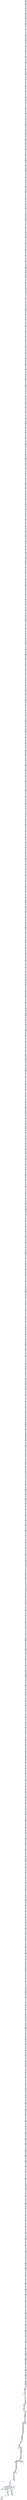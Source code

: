 digraph G {
node[shape=rectangle,style=filled,fillcolor=lightsteelblue,color=lightsteelblue]
bgcolor="transparent"
a0x00401763andl_esi_ecx[label="start\nandl %esi, %ecx",color="lightgrey",fillcolor="orange"];
a0x00401765testl_0x40dbefUINT32_eax[label="0x00401765\ntestl $0x40dbef<UINT32>, %eax"];
a0x0040176bmovl_0x40e15aUINT32__8esp_[label="0x0040176b\nmovl $0x40e15a<UINT32>, -8(%esp)"];
a0x00401773andl_esi_ecx[label="0x00401773\nandl %esi, %ecx"];
a0x00401775testl_0x40dbefUINT32_eax[label="0x00401775\ntestl $0x40dbef<UINT32>, %eax"];
a0x0040177bmovl__8esp__ecx[label="0x0040177b\nmovl -8(%esp), %ecx"];
a0x0040177fmovl_0x85ff8566UINT32_ecx_[label="0x0040177f\nmovl $0x85ff8566<UINT32>, (%ecx)"];
a0x00401785testl_0x40dbefUINT32_eax[label="0x00401785\ntestl $0x40dbef<UINT32>, %eax"];
a0x0040178bxorl_ecx_ecx[label="0x0040178b\nxorl %ecx, %ecx"];
a0x0040178dmovb_0x4UINT8_cl[label="0x0040178d\nmovb $0x4<UINT8>, %cl"];
a0x0040178faddl_ecx__8esp_[label="0x0040178f\naddl %ecx, -8(%esp)"];
a0x00401793leal_0x2ebx__edx[label="0x00401793\nleal 0x2(%ebx), %edx"];
a0x00401796movl__8esp__ecx[label="0x00401796\nmovl -8(%esp), %ecx"];
a0x0040179aaddl_0xc7cb85c1UINT32_ecx_[label="0x0040179a\naddl $0xc7cb85c1<UINT32>, (%ecx)"];
a0x004017a0testl_ebp_edi[label="0x004017a0\ntestl %ebp, %edi"];
a0x004017a2xorl_eax_eax[label="0x004017a2\nxorl %eax, %eax"];
a0x004017a4movb_0x4UINT8_al[label="0x004017a4\nmovb $0x4<UINT8>, %al"];
a0x004017a6addl_eax__8esp_[label="0x004017a6\naddl %eax, -8(%esp)"];
a0x004017aaandw_si_ax[label="0x004017aa\nandw %si, %ax"];
a0x004017admovl__8esp__ecx[label="0x004017ad\nmovl -8(%esp), %ecx"];
a0x004017b1movl_0x5af82444UINT32_ecx_[label="0x004017b1\nmovl $0x5af82444<UINT32>, (%ecx)"];
a0x004017b7orl_esi_ecx[label="0x004017b7\norl %esi, %ecx"];
a0x004017b9sbbl_0x40fb6fUINT32_edi[label="0x004017b9\nsbbl $0x40fb6f<UINT32>, %edi"];
a0x004017bfxorl_ebx_ebx[label="0x004017bf\nxorl %ebx, %ebx"];
a0x004017c1movb_0x4UINT8_bl[label="0x004017c1\nmovb $0x4<UINT8>, %bl"];
a0x004017c3addl_ebx__8esp_[label="0x004017c3\naddl %ebx, -8(%esp)"];
a0x004017c7sbbl_0x40fb6fUINT32_edi[label="0x004017c7\nsbbl $0x40fb6f<UINT32>, %edi"];
a0x004017cdmovl__8esp__edx[label="0x004017cd\nmovl -8(%esp), %edx"];
a0x004017d1orl_0x660040b1UINT32_edx_[label="0x004017d1\norl $0x660040b1<UINT32>, (%edx)"];
a0x004017d7leal_0x40f9faedx__esi[label="0x004017d7\nleal 0x40f9fa(%edx), %esi"];
a0x004017ddmovw_ax_ax[label="0x004017dd\nmovw %ax, %ax"];
a0x004017e0xorl_ebx_ebx[label="0x004017e0\nxorl %ebx, %ebx"];
a0x004017e2movb_0x4UINT8_bl[label="0x004017e2\nmovb $0x4<UINT8>, %bl"];
a0x004017e4addl_ebx__8esp_[label="0x004017e4\naddl %ebx, -8(%esp)"];
a0x004017e8movw_ax_ax[label="0x004017e8\nmovw %ax, %ax"];
a0x004017ebmovl__8esp__eax[label="0x004017eb\nmovl -8(%esp), %eax"];
a0x004017efaddl_0x5c8bff85UINT32_eax_[label="0x004017ef\naddl $0x5c8bff85<UINT32>, (%eax)"];
a0x004017f5leal_0x40f8fbedi__edi[label="0x004017f5\nleal 0x40f8fb(%edi), %edi"];
a0x004017fbxorl_ebx_ebx[label="0x004017fb\nxorl %ebx, %ebx"];
a0x004017fdmovb_0x4UINT8_bl[label="0x004017fd\nmovb $0x4<UINT8>, %bl"];
a0x004017ffaddl_ebx__8esp_[label="0x004017ff\naddl %ebx, -8(%esp)"];
a0x00401803orl_edx_edi[label="0x00401803\norl %edx, %edi"];
a0x00401805addl_eax_ecx[label="0x00401805\naddl %eax, %ecx"];
a0x00401807xorw_bp_di[label="0x00401807\nxorw %bp, %di"];
a0x0040180amovl__8esp__ebx[label="0x0040180a\nmovl -8(%esp), %ebx"];
a0x0040180eorl_0x381f824UINT32_ebx_[label="0x0040180e\norl $0x381f824<UINT32>, (%ebx)"];
a0x00401814addl_eax_ecx[label="0x00401814\naddl %eax, %ecx"];
a0x00401816xorw_bp_di[label="0x00401816\nxorw %bp, %di"];
a0x00401819negl_ebx[label="0x00401819\nnegl %ebx"];
a0x0040181bxorl_edx_edx[label="0x0040181b\nxorl %edx, %edx"];
a0x0040181dmovb_0x4UINT8_dl[label="0x0040181d\nmovb $0x4<UINT8>, %dl"];
a0x0040181faddl_edx__8esp_[label="0x0040181f\naddl %edx, -8(%esp)"];
a0x00401823xorw_bp_di[label="0x00401823\nxorw %bp, %di"];
a0x00401826movl__8esp__eax[label="0x00401826\nmovl -8(%esp), %eax"];
a0x0040182aaddl_0x4010be90UINT32_eax_[label="0x0040182a\naddl $0x4010be90<UINT32>, (%eax)"];
a0x00401830negl_ebx[label="0x00401830\nnegl %ebx"];
a0x00401832sbbl_0x2UINT8_ebx[label="0x00401832\nsbbl $0x2<UINT8>, %ebx"];
a0x00401835xorl_ecx_ecx[label="0x00401835\nxorl %ecx, %ecx"];
a0x00401837movb_0x4UINT8_cl[label="0x00401837\nmovb $0x4<UINT8>, %cl"];
a0x00401839addl_ecx__8esp_[label="0x00401839\naddl %ecx, -8(%esp)"];
a0x0040183dsbbl_0x2UINT8_ebx[label="0x0040183d\nsbbl $0x2<UINT8>, %ebx"];
a0x00401840movl__8esp__edx[label="0x00401840\nmovl -8(%esp), %edx"];
a0x00401844movl_0xcb85c185UINT32_edx_[label="0x00401844\nmovl $0xcb85c185<UINT32>, (%edx)"];
a0x0040184aaddw_bx_bx[label="0x0040184a\naddw %bx, %bx"];
a0x0040184dxorl_eax_eax[label="0x0040184d\nxorl %eax, %eax"];
a0x0040184fmovb_0x4UINT8_al[label="0x0040184f\nmovb $0x4<UINT8>, %al"];
a0x00401851addl_eax__8esp_[label="0x00401851\naddl %eax, -8(%esp)"];
a0x00401855andw_si_bx[label="0x00401855\nandw %si, %bx"];
a0x00401858xorl_edx_ecx[label="0x00401858\nxorl %edx, %ecx"];
a0x0040185amovl__8esp__edx[label="0x0040185a\nmovl -8(%esp), %edx"];
a0x0040185eaddl_0x4b1c933UINT32_edx_[label="0x0040185e\naddl $0x4b1c933<UINT32>, (%edx)"];
a0x00401864xorl_edx_ecx[label="0x00401864\nxorl %edx, %ecx"];
a0x00401866movsbl_dh_edx[label="0x00401866\nmovsbl %dh, %edx"];
a0x00401869xorl_ebx_ebx[label="0x00401869\nxorl %ebx, %ebx"];
a0x0040186bmovb_0x4UINT8_bl[label="0x0040186b\nmovb $0x4<UINT8>, %bl"];
a0x0040186daddl_ebx__8esp_[label="0x0040186d\naddl %ebx, -8(%esp)"];
a0x00401871movsbl_dh_edx[label="0x00401871\nmovsbl %dh, %edx"];
a0x00401874movl__8esp__ebx[label="0x00401874\nmovl -8(%esp), %ebx"];
a0x00401878addl_0xf8244c01UINT32_ebx_[label="0x00401878\naddl $0xf8244c01<UINT32>, (%ebx)"];
a0x0040187esarl_0x2UINT8_eax[label="0x0040187e\nsarl $0x2<UINT8>, %eax"];
a0x00401881xorl_ebx_ebx[label="0x00401881\nxorl %ebx, %ebx"];
a0x00401883movb_0x4UINT8_bl[label="0x00401883\nmovb $0x4<UINT8>, %bl"];
a0x00401885addl_ebx__8esp_[label="0x00401885\naddl %ebx, -8(%esp)"];
a0x00401889andw_dx_cx[label="0x00401889\nandw %dx, %cx"];
a0x0040188candl_ecx_ecx[label="0x0040188c\nandl %ecx, %ecx"];
a0x0040188emovl__8esp__edi[label="0x0040188e\nmovl -8(%esp), %edi"];
a0x00401892movl_0x8b66cb85UINT32_eax[label="0x00401892\nmovl $0x8b66cb85<UINT32>, %eax"];
a0x00401897stosl_eax_es_edi_[label="0x00401897\nstosl %eax, %es:(%edi)"];
a0x00401898andl_ecx_ecx[label="0x00401898\nandl %ecx, %ecx"];
a0x0040189amovw_ax_bx[label="0x0040189a\nmovw %ax, %bx"];
a0x0040189dxorl_eax_eax[label="0x0040189d\nxorl %eax, %eax"];
a0x0040189fmovb_0x4UINT8_al[label="0x0040189f\nmovb $0x4<UINT8>, %al"];
a0x004018a1addl_eax__8esp_[label="0x004018a1\naddl %eax, -8(%esp)"];
a0x004018a5movw_ax_bx[label="0x004018a5\nmovw %ax, %bx"];
a0x004018a8movl__8esp__edx[label="0x004018a8\nmovl -8(%esp), %edx"];
a0x004018acmovl_0x24448bc5UINT32_edx_[label="0x004018ac\nmovl $0x24448bc5<UINT32>, (%edx)"];
a0x004018b2shll_0x2UINT8_edi[label="0x004018b2\nshll $0x2<UINT8>, %edi"];
a0x004018b5movl_ebp_edx[label="0x004018b5\nmovl %ebp, %edx"];
a0x004018b7xorl_ecx_esi[label="0x004018b7\nxorl %ecx, %esi"];
a0x004018b9xorl_eax_eax[label="0x004018b9\nxorl %eax, %eax"];
a0x004018bbmovb_0x4UINT8_al[label="0x004018bb\nmovb $0x4<UINT8>, %al"];
a0x004018bdaddl_eax__8esp_[label="0x004018bd\naddl %eax, -8(%esp)"];
a0x004018c1movl_ebp_edx[label="0x004018c1\nmovl %ebp, %edx"];
a0x004018c3xorl_ecx_esi[label="0x004018c3\nxorl %ecx, %esi"];
a0x004018c5leal_0x40fc6cebx__eax[label="0x004018c5\nleal 0x40fc6c(%ebx), %eax"];
a0x004018cbmovl__8esp__ebx[label="0x004018cb\nmovl -8(%esp), %ebx"];
a0x004018cfaddl_0x480081f8UINT32_ebx_[label="0x004018cf\naddl $0x480081f8<UINT32>, (%ebx)"];
a0x004018d5xorl_ecx_esi[label="0x004018d5\nxorl %ecx, %esi"];
a0x004018d7xorl_ecx_ecx[label="0x004018d7\nxorl %ecx, %ecx"];
a0x004018d9movb_0x4UINT8_cl[label="0x004018d9\nmovb $0x4<UINT8>, %cl"];
a0x004018dbaddl_ecx__8esp_[label="0x004018db\naddl %ecx, -8(%esp)"];
a0x004018dfleal_0x40fc6cebx__eax[label="0x004018df\nleal 0x40fc6c(%ebx), %eax"];
a0x004018e5movl__8esp__edx[label="0x004018e5\nmovl -8(%esp), %edx"];
a0x004018e9addl_0x819d1275UINT32_edx_[label="0x004018e9\naddl $0x819d1275<UINT32>, (%edx)"];
a0x004018efrcll_0x2UINT8_ebp[label="0x004018ef\nrcll $0x2<UINT8>, %ebp"];
a0x004018f2xorw_si_si[label="0x004018f2\nxorw %si, %si"];
a0x004018f5xorl_edx_edx[label="0x004018f5\nxorl %edx, %edx"];
a0x004018f7movb_0x4UINT8_dl[label="0x004018f7\nmovb $0x4<UINT8>, %dl"];
a0x004018f9addl_edx__8esp_[label="0x004018f9\naddl %edx, -8(%esp)"];
a0x004018fdxorw_si_si[label="0x004018fd\nxorw %si, %si"];
a0x00401900movl__8esp__ebx[label="0x00401900\nmovl -8(%esp), %ebx"];
a0x00401904addl_0xad750830UINT32_ebx_[label="0x00401904\naddl $0xad750830<UINT32>, (%ebx)"];
a0x0040190axorl_edx_ecx[label="0x0040190a\nxorl %edx, %ecx"];
a0x0040190ctestl_ecx_ebp[label="0x0040190c\ntestl %ecx, %ebp"];
a0x0040190exorl_ebx_ebx[label="0x0040190e\nxorl %ebx, %ebx"];
a0x00401910movb_0x4UINT8_bl[label="0x00401910\nmovb $0x4<UINT8>, %bl"];
a0x00401912addl_ebx__8esp_[label="0x00401912\naddl %ebx, -8(%esp)"];
a0x00401916testl_ecx_ebp[label="0x00401916\ntestl %ecx, %ebp"];
a0x00401918andl_edx_ecx[label="0x00401918\nandl %edx, %ecx"];
a0x0040191asubl_ecx_edx[label="0x0040191a\nsubl %ecx, %edx"];
a0x0040191cmovl__8esp__ebx[label="0x0040191c\nmovl -8(%esp), %ebx"];
a0x00401920addl_0xc58b668dUINT32_ebx_[label="0x00401920\naddl $0xc58b668d<UINT32>, (%ebx)"];
a0x00401926andl_edx_ecx[label="0x00401926\nandl %edx, %ecx"];
a0x00401928xorl_ebx_ebx[label="0x00401928\nxorl %ebx, %ebx"];
a0x0040192amovb_0x4UINT8_bl[label="0x0040192a\nmovb $0x4<UINT8>, %bl"];
a0x0040192caddl_ebx__8esp_[label="0x0040192c\naddl %ebx, -8(%esp)"];
a0x00401930subl_ecx_edx[label="0x00401930\nsubl %ecx, %edx"];
a0x00401932subw_cx_bx[label="0x00401932\nsubw %cx, %bx"];
a0x00401935movl__8esp__ebx[label="0x00401935\nmovl -8(%esp), %ebx"];
a0x00401939addl_0x66d68566UINT32_ebx_[label="0x00401939\naddl $0x66d68566<UINT32>, (%ebx)"];
a0x0040193fsubw_cx_bx[label="0x0040193f\nsubw %cx, %bx"];
a0x00401942testl_ebp_edx[label="0x00401942\ntestl %ebp, %edx"];
a0x00401944xorl_eax_eax[label="0x00401944\nxorl %eax, %eax"];
a0x00401946movb_0x4UINT8_al[label="0x00401946\nmovb $0x4<UINT8>, %al"];
a0x00401948addl_eax__8esp_[label="0x00401948\naddl %eax, -8(%esp)"];
a0x0040194ctestl_ebp_edx[label="0x0040194c\ntestl %ebp, %edx"];
a0x0040194eaddw_dx_ax[label="0x0040194e\naddw %dx, %ax"];
a0x00401951movl__8esp__eax[label="0x00401951\nmovl -8(%esp), %eax"];
a0x00401955addl_0xc933f60bUINT32_eax_[label="0x00401955\naddl $0xc933f60b<UINT32>, (%eax)"];
a0x0040195baddw_dx_ax[label="0x0040195b\naddw %dx, %ax"];
a0x0040195eleal_0x2eax__ecx[label="0x0040195e\nleal 0x2(%eax), %ecx"];
a0x00401961xorl_ecx_ecx[label="0x00401961\nxorl %ecx, %ecx"];
a0x00401963movb_0x4UINT8_cl[label="0x00401963\nmovb $0x4<UINT8>, %cl"];
a0x00401965addl_ecx__8esp_[label="0x00401965\naddl %ecx, -8(%esp)"];
a0x00401969leal_0x2eax__ecx[label="0x00401969\nleal 0x2(%eax), %ecx"];
a0x0040196cmovl__8esp__edi[label="0x0040196c\nmovl -8(%esp), %edi"];
a0x00401970pushl_0x4c0104b1UINT32[label="0x00401970\npushl $0x4c0104b1<UINT32>"];
a0x00401975movl_esp_esi[label="0x00401975\nmovl %esp, %esi"];
a0x00401977movsl_ds_esi__es_edi_[label="0x00401977\nmovsl %ds:(%esi), %es:(%edi)"];
a0x00401978popl_eax[label="0x00401978\npopl %eax"];
a0x00401979xorw_ax_dx[label="0x00401979\nxorw %ax, %dx"];
a0x0040197cxorl_edx_edx[label="0x0040197c\nxorl %edx, %edx"];
a0x0040197emovb_0x4UINT8_dl[label="0x0040197e\nmovb $0x4<UINT8>, %dl"];
a0x00401980addl_edx__8esp_[label="0x00401980\naddl %edx, -8(%esp)"];
a0x00401984leal_0x40f8fbedi__edi[label="0x00401984\nleal 0x40f8fb(%edi), %edi"];
a0x0040198amovl__8esp__ebx[label="0x0040198a\nmovl -8(%esp), %ebx"];
a0x0040198eaddl_0x8566f824UINT32_ebx_[label="0x0040198e\naddl $0x8566f824<UINT32>, (%ebx)"];
a0x00401994subl_eax_edx[label="0x00401994\nsubl %eax, %edx"];
a0x00401996xorl_ecx_ecx[label="0x00401996\nxorl %ecx, %ecx"];
a0x00401998movb_0x4UINT8_cl[label="0x00401998\nmovb $0x4<UINT8>, %cl"];
a0x0040199aaddl_ecx__8esp_[label="0x0040199a\naddl %ecx, -8(%esp)"];
a0x0040199exchgl_eax_edx[label="0x0040199e\nxchgl %eax, %edx"];
a0x0040199fmovl__8esp__ebx[label="0x0040199f\nmovl -8(%esp), %ebx"];
a0x004019a3addl_0x24448bd6UINT32_ebx_[label="0x004019a3\naddl $0x24448bd6<UINT32>, (%ebx)"];
a0x004019a9mull_eax_eax[label="0x004019a9\nmull %eax, %eax"];
a0x004019aborw_dx_si[label="0x004019ab\norw %dx, %si"];
a0x004019aexorl_edx_edx[label="0x004019ae\nxorl %edx, %edx"];
a0x004019b0movb_0x4UINT8_dl[label="0x004019b0\nmovb $0x4<UINT8>, %dl"];
a0x004019b2addl_edx__8esp_[label="0x004019b2\naddl %edx, -8(%esp)"];
a0x004019b6orw_dx_si[label="0x004019b6\norw %dx, %si"];
a0x004019b9movl__8esp__ecx[label="0x004019b9\nmovl -8(%esp), %ecx"];
a0x004019bdorl_0x540081f8UINT32_ecx_[label="0x004019bd\norl $0x540081f8<UINT32>, (%ecx)"];
a0x004019c3xorl_ebp_esi[label="0x004019c3\nxorl %ebp, %esi"];
a0x004019c5movzbl_ah_eax[label="0x004019c5\nmovzbl %ah, %eax"];
a0x004019c8xorl_ebx_ebx[label="0x004019c8\nxorl %ebx, %ebx"];
a0x004019camovb_0x4UINT8_bl[label="0x004019ca\nmovb $0x4<UINT8>, %bl"];
a0x004019ccaddl_ebx__8esp_[label="0x004019cc\naddl %ebx, -8(%esp)"];
a0x004019d0movzbl_ah_eax[label="0x004019d0\nmovzbl %ah, %eax"];
a0x004019d3testl_0x40d8ecUINT32_ebp[label="0x004019d3\ntestl $0x40d8ec<UINT32>, %ebp"];
a0x004019d9movl__8esp__eax[label="0x004019d9\nmovl -8(%esp), %eax"];
a0x004019ddorl_0x8108640fUINT32_eax_[label="0x004019dd\norl $0x8108640f<UINT32>, (%eax)"];
a0x004019e3testl_0x40d8ecUINT32_ebp[label="0x004019e3\ntestl $0x40d8ec<UINT32>, %ebp"];
a0x004019e9testw_ax_bx[label="0x004019e9\ntestw %ax, %bx"];
a0x004019ecxorl_ecx_ecx[label="0x004019ec\nxorl %ecx, %ecx"];
a0x004019eemovb_0x4UINT8_cl[label="0x004019ee\nmovb $0x4<UINT8>, %cl"];
a0x004019f0addl_ecx__8esp_[label="0x004019f0\naddl %ecx, -8(%esp)"];
a0x004019f4testw_ax_bx[label="0x004019f4\ntestw %ax, %bx"];
a0x004019f7movl__8esp__ebx[label="0x004019f7\nmovl -8(%esp), %ebx"];
a0x004019fbaddl_0x644f0430UINT32_ebx_[label="0x004019fb\naddl $0x644f0430<UINT32>, (%ebx)"];
a0x00401a01leal_0x40fffdedx__edi[label="0x00401a01\nleal 0x40fffd(%edx), %edi"];
a0x00401a07xorl_eax_eax[label="0x00401a07\nxorl %eax, %eax"];
a0x00401a09movb_0x4UINT8_al[label="0x00401a09\nmovb $0x4<UINT8>, %al"];
a0x00401a0baddl_eax__8esp_[label="0x00401a0b\naddl %eax, -8(%esp)"];
a0x00401a0forl_0x40fe7dUINT32_ecx[label="0x00401a0f\norl $0x40fe7d<UINT32>, %ecx"];
a0x00401a15movl__8esp__ecx[label="0x00401a15\nmovl -8(%esp), %ecx"];
a0x00401a19addl_0xf60b66b1UINT32_ecx_[label="0x00401a19\naddl $0xf60b66b1<UINT32>, (%ecx)"];
a0x00401a1fmovw_dx_dx[label="0x00401a1f\nmovw %dx, %dx"];
a0x00401a22xorl_ecx_ecx[label="0x00401a22\nxorl %ecx, %ecx"];
a0x00401a24movb_0x4UINT8_cl[label="0x00401a24\nmovb $0x4<UINT8>, %cl"];
a0x00401a26addl_ecx__8esp_[label="0x00401a26\naddl %ecx, -8(%esp)"];
a0x00401a2axorw_bp_si[label="0x00401a2a\nxorw %bp, %si"];
a0x00401a2dmovl__8esp__ebx[label="0x00401a2d\nmovl -8(%esp), %ebx"];
a0x00401a31orl_0xfa6bf081UINT32_ebx_[label="0x00401a31\norl $0xfa6bf081<UINT32>, (%ebx)"];
a0x00401a37sbbl_0x40f8f8UINT32_edx[label="0x00401a37\nsbbl $0x40f8f8<UINT32>, %edx"];
a0x00401a3dxorl_ebx_ebx[label="0x00401a3d\nxorl %ebx, %ebx"];
a0x00401a3fmovb_0x4UINT8_bl[label="0x00401a3f\nmovb $0x4<UINT8>, %bl"];
a0x00401a41addl_ebx__8esp_[label="0x00401a41\naddl %ebx, -8(%esp)"];
a0x00401a45andl_ebp_edi[label="0x00401a45\nandl %ebp, %edi"];
a0x00401a47movl__8esp__edi[label="0x00401a47\nmovl -8(%esp), %edi"];
a0x00401a4bmovl_0xc0330040UINT32_eax[label="0x00401a4b\nmovl $0xc0330040<UINT32>, %eax"];
a0x00401a50stosl_eax_es_edi_[label="0x00401a50\nstosl %eax, %es:(%edi)"];
a0x00401a51leal_0x2ebx__esi[label="0x00401a51\nleal 0x2(%ebx), %esi"];
a0x00401a54xorl_eax_eax[label="0x00401a54\nxorl %eax, %eax"];
a0x00401a56movb_0x4UINT8_al[label="0x00401a56\nmovb $0x4<UINT8>, %al"];
a0x00401a58addl_eax__8esp_[label="0x00401a58\naddl %eax, -8(%esp)"];
a0x00401a5ctestl_esi_esi[label="0x00401a5c\ntestl %esi, %esi"];
a0x00401a5emovl__8esp__ebx[label="0x00401a5e\nmovl -8(%esp), %ebx"];
a0x00401a62addl_0x440104b0UINT32_ebx_[label="0x00401a62\naddl $0x440104b0<UINT32>, (%ebx)"];
a0x00401a68testl_esi_ebp[label="0x00401a68\ntestl %esi, %ebp"];
a0x00401a6aroll_0x2UINT8_ebx[label="0x00401a6a\nroll $0x2<UINT8>, %ebx"];
a0x00401a6dmovsbl_dh_eax[label="0x00401a6d\nmovsbl %dh, %eax"];
a0x00401a70xorl_ecx_ecx[label="0x00401a70\nxorl %ecx, %ecx"];
a0x00401a72movb_0x4UINT8_cl[label="0x00401a72\nmovb $0x4<UINT8>, %cl"];
a0x00401a74addl_ecx__8esp_[label="0x00401a74\naddl %ecx, -8(%esp)"];
a0x00401a78roll_0x2UINT8_ebx[label="0x00401a78\nroll $0x2<UINT8>, %ebx"];
a0x00401a7bmovl__8esp__ecx[label="0x00401a7b\nmovl -8(%esp), %ecx"];
a0x00401a7fmovl_0xf081f824UINT32_ecx_[label="0x00401a7f\nmovl $0xf081f824<UINT32>, (%ecx)"];
a0x00401a85movsbl_dh_eax[label="0x00401a85\nmovsbl %dh, %eax"];
a0x00401a88leal_0x40ddedebp__ebp[label="0x00401a88\nleal 0x40dded(%ebp), %ebp"];
a0x00401a8exorl_ebx_ebx[label="0x00401a8e\nxorl %ebx, %ebx"];
a0x00401a90movb_0x4UINT8_bl[label="0x00401a90\nmovb $0x4<UINT8>, %bl"];
a0x00401a92addl_ebx__8esp_[label="0x00401a92\naddl %ebx, -8(%esp)"];
a0x00401a96leal_0x40ddedebp__ebp[label="0x00401a96\nleal 0x40dded(%ebp), %ebp"];
a0x00401a9cmovl__8esp__eax[label="0x00401a9c\nmovl -8(%esp), %eax"];
a0x00401aa0addl_0x40fa6bUINT32_eax_[label="0x00401aa0\naddl $0x40fa6b<UINT32>, (%eax)"];
a0x00401aa6testl_0x40d9feUINT32_esi[label="0x00401aa6\ntestl $0x40d9fe<UINT32>, %esi"];
a0x00401aacxorl_ecx_ecx[label="0x00401aac\nxorl %ecx, %ecx"];
a0x00401aaemovb_0x4UINT8_cl[label="0x00401aae\nmovb $0x4<UINT8>, %cl"];
a0x00401ab0addl_ecx__8esp_[label="0x00401ab0\naddl %ecx, -8(%esp)"];
a0x00401ab4movw_di_bp[label="0x00401ab4\nmovw %di, %bp"];
a0x00401ab7testw_bp_cx[label="0x00401ab7\ntestw %bp, %cx"];
a0x00401abamovl__8esp__edi[label="0x00401aba\nmovl -8(%esp), %edi"];
a0x00401abemovl_0xf824548bUINT32_eax[label="0x00401abe\nmovl $0xf824548b<UINT32>, %eax"];
a0x00401ac3stosl_eax_es_edi_[label="0x00401ac3\nstosl %eax, %es:(%edi)"];
a0x00401ac4testw_bp_cx[label="0x00401ac4\ntestw %bp, %cx"];
a0x00401ac7xorl_eax_eax[label="0x00401ac7\nxorl %eax, %eax"];
a0x00401ac9movb_0x4UINT8_al[label="0x00401ac9\nmovb $0x4<UINT8>, %al"];
a0x00401acbaddl_eax__8esp_[label="0x00401acb\naddl %eax, -8(%esp)"];
a0x00401acfandl_0x40d86aUINT32_edi[label="0x00401acf\nandl $0x40d86a<UINT32>, %edi"];
a0x00401ad5movl__8esp__edi[label="0x00401ad5\nmovl -8(%esp), %edi"];
a0x00401ad9movl_0x3e80281UINT32_eax[label="0x00401ad9\nmovl $0x3e80281<UINT32>, %eax"];
a0x00401adestosl_eax_es_edi_[label="0x00401ade\nstosl %eax, %es:(%edi)"];
a0x00401adfxorl_ecx_ebp[label="0x00401adf\nxorl %ecx, %ebp"];
a0x00401ae1subw_bp_bp[label="0x00401ae1\nsubw %bp, %bp"];
a0x00401ae4leal_0x40dd79ebx__edx[label="0x00401ae4\nleal 0x40dd79(%ebx), %edx"];
a0x00401aeaxorl_edx_edx[label="0x00401aea\nxorl %edx, %edx"];
a0x00401aecmovb_0x4UINT8_dl[label="0x00401aec\nmovb $0x4<UINT8>, %dl"];
a0x00401aeeaddl_edx__8esp_[label="0x00401aee\naddl %edx, -8(%esp)"];
a0x00401af2subw_bp_bp[label="0x00401af2\nsubw %bp, %bp"];
a0x00401af5movl__8esp__ebx[label="0x00401af5\nmovl -8(%esp), %ebx"];
a0x00401af9addl_0x85660000UINT32_ebx_[label="0x00401af9\naddl $0x85660000<UINT32>, (%ebx)"];
a0x00401affleal_0x40dd79ebx__edx[label="0x00401aff\nleal 0x40dd79(%ebx), %edx"];
a0x00401b05xorl_eax_eax[label="0x00401b05\nxorl %eax, %eax"];
a0x00401b07movb_0x4UINT8_al[label="0x00401b07\nmovb $0x4<UINT8>, %al"];
a0x00401b09addl_eax__8esp_[label="0x00401b09\naddl %eax, -8(%esp)"];
a0x00401b0dsubl_0x40d8feUINT32_eax[label="0x00401b0d\nsubl $0x40d8fe<UINT32>, %eax"];
a0x00401b13movl__8esp__ecx[label="0x00401b13\nmovl -8(%esp), %ecx"];
a0x00401b17movl_0xb1c933c7UINT32_ecx_[label="0x00401b17\nmovl $0xb1c933c7<UINT32>, (%ecx)"];
a0x00401b1dleal_0x2eax__ebp[label="0x00401b1d\nleal 0x2(%eax), %ebp"];
a0x00401b20xorl_edx_edx[label="0x00401b20\nxorl %edx, %edx"];
a0x00401b22movb_0x4UINT8_dl[label="0x00401b22\nmovb $0x4<UINT8>, %dl"];
a0x00401b24addl_edx__8esp_[label="0x00401b24\naddl %edx, -8(%esp)"];
a0x00401b28addw_bp_di[label="0x00401b28\naddw %bp, %di"];
a0x00401b2bmovl__8esp__eax[label="0x00401b2b\nmovl -8(%esp), %eax"];
a0x00401b2faddl_0x244c0104UINT32_eax_[label="0x00401b2f\naddl $0x244c0104<UINT32>, (%eax)"];
a0x00401b35xorl_ecx_eax[label="0x00401b35\nxorl %ecx, %eax"];
a0x00401b37movl_0x40f9f9UINT32_edx[label="0x00401b37\nmovl $0x40f9f9<UINT32>, %edx"];
a0x00401b3candw_cx_bp[label="0x00401b3c\nandw %cx, %bp"];
a0x00401b3fxorl_edx_edx[label="0x00401b3f\nxorl %edx, %edx"];
a0x00401b41movb_0x4UINT8_dl[label="0x00401b41\nmovb $0x4<UINT8>, %dl"];
a0x00401b43addl_edx__8esp_[label="0x00401b43\naddl %edx, -8(%esp)"];
a0x00401b47movl_0x40f9f9UINT32_edx[label="0x00401b47\nmovl $0x40f9f9<UINT32>, %edx"];
a0x00401b4cmovl__8esp__ecx[label="0x00401b4c\nmovl -8(%esp), %ecx"];
a0x00401b50movl_0xd6b60ff8UINT32_ecx_[label="0x00401b50\nmovl $0xd6b60ff8<UINT32>, (%ecx)"];
a0x00401b56andw_cx_bp[label="0x00401b56\nandw %cx, %bp"];
a0x00401b59movzbl_bh_edx[label="0x00401b59\nmovzbl %bh, %edx"];
a0x00401b5cmovzbl_ah_ebx[label="0x00401b5c\nmovzbl %ah, %ebx"];
a0x00401b5fxorl_edx_edx[label="0x00401b5f\nxorl %edx, %edx"];
a0x00401b61movb_0x4UINT8_dl[label="0x00401b61\nmovb $0x4<UINT8>, %dl"];
a0x00401b63addl_edx__8esp_[label="0x00401b63\naddl %edx, -8(%esp)"];
a0x00401b67movzbl_bh_edx[label="0x00401b67\nmovzbl %bh, %edx"];
a0x00401b6amovzbl_ah_ebx[label="0x00401b6a\nmovzbl %ah, %ebx"];
a0x00401b6dmovl__8esp__ebx[label="0x00401b6d\nmovl -8(%esp), %ebx"];
a0x00401b71addl_0x5c8bcb23UINT32_ebx_[label="0x00401b71\naddl $0x5c8bcb23<UINT32>, (%ebx)"];
a0x00401b77movzbl_ah_ebx[label="0x00401b77\nmovzbl %ah, %ebx"];
a0x00401b7axorw_dx_dx[label="0x00401b7a\nxorw %dx, %dx"];
a0x00401b7dxorl_ecx_ecx[label="0x00401b7d\nxorl %ecx, %ecx"];
a0x00401b7fmovb_0x4UINT8_cl[label="0x00401b7f\nmovb $0x4<UINT8>, %cl"];
a0x00401b81addl_ecx__8esp_[label="0x00401b81\naddl %ecx, -8(%esp)"];
a0x00401b85xorw_dx_dx[label="0x00401b85\nxorw %dx, %dx"];
a0x00401b88movl__8esp__ecx[label="0x00401b88\nmovl -8(%esp), %ecx"];
a0x00401b8corl_0x381f824UINT32_ecx_[label="0x00401b8c\norl $0x381f824<UINT32>, (%ecx)"];
a0x00401b92leal_0x2ebx__ecx[label="0x00401b92\nleal 0x2(%ebx), %ecx"];
a0x00401b95xorl_edx_edx[label="0x00401b95\nxorl %edx, %edx"];
a0x00401b97movb_0x4UINT8_dl[label="0x00401b97\nmovb $0x4<UINT8>, %dl"];
a0x00401b99addl_edx__8esp_[label="0x00401b99\naddl %edx, -8(%esp)"];
a0x00401b9dshll_0x2UINT8_ebx[label="0x00401b9d\nshll $0x2<UINT8>, %ebx"];
a0x00401ba0movl__8esp__eax[label="0x00401ba0\nmovl -8(%esp), %eax"];
a0x00401ba4addl_0xda834738UINT32_eax_[label="0x00401ba4\naddl $0xda834738<UINT32>, (%eax)"];
a0x00401baamovl_edi_ebx[label="0x00401baa\nmovl %edi, %ebx"];
a0x00401bacmovl_eax_edi[label="0x00401bac\nmovl %eax, %edi"];
a0x00401baesubl_esi_ecx[label="0x00401bae\nsubl %esi, %ecx"];
a0x00401bb0xorl_edx_edx[label="0x00401bb0\nxorl %edx, %edx"];
a0x00401bb2movb_0x4UINT8_dl[label="0x00401bb2\nmovb $0x4<UINT8>, %dl"];
a0x00401bb4addl_edx__8esp_[label="0x00401bb4\naddl %edx, -8(%esp)"];
a0x00401bb8movl_eax_edi[label="0x00401bb8\nmovl %eax, %edi"];
a0x00401bbamovl__8esp__ebx[label="0x00401bba\nmovl -8(%esp), %ebx"];
a0x00401bbemovl_0xe3cb3381UINT32_ebx_[label="0x00401bbe\nmovl $0xe3cb3381<UINT32>, (%ebx)"];
a0x00401bc4subl_esi_ecx[label="0x00401bc4\nsubl %esi, %ecx"];
a0x00401bc6testl_0x40dbefUINT32_eax[label="0x00401bc6\ntestl $0x40dbef<UINT32>, %eax"];
a0x00401bccxorl_ecx_ecx[label="0x00401bcc\nxorl %ecx, %ecx"];
a0x00401bcemovb_0x4UINT8_cl[label="0x00401bce\nmovb $0x4<UINT8>, %cl"];
a0x00401bd0addl_ecx__8esp_[label="0x00401bd0\naddl %ecx, -8(%esp)"];
a0x00401bd4testl_0x40dbefUINT32_eax[label="0x00401bd4\ntestl $0x40dbef<UINT32>, %eax"];
a0x00401bdamovl__8esp__ecx[label="0x00401bda\nmovl -8(%esp), %ecx"];
a0x00401bdemovl_0xcb23ca3cUINT32_ecx_[label="0x00401bde\nmovl $0xcb23ca3c<UINT32>, (%ecx)"];
a0x00401be4andl_eax_ebx[label="0x00401be4\nandl %eax, %ebx"];
a0x00401be6movl_ecx_edx[label="0x00401be6\nmovl %ecx, %edx"];
a0x00401be8andl_eax_esi[label="0x00401be8\nandl %eax, %esi"];
a0x00401beatestl_ebp_edi[label="0x00401bea\ntestl %ebp, %edi"];
a0x00401becxorl_ebx_ebx[label="0x00401bec\nxorl %ebx, %ebx"];
a0x00401beemovb_0x4UINT8_bl[label="0x00401bee\nmovb $0x4<UINT8>, %bl"];
a0x00401bf0addl_ebx__8esp_[label="0x00401bf0\naddl %ebx, -8(%esp)"];
a0x00401bf4movl_ecx_edx[label="0x00401bf4\nmovl %ecx, %edx"];
a0x00401bf6andl_eax_esi[label="0x00401bf6\nandl %eax, %esi"];
a0x00401bf8testl_ebp_edi[label="0x00401bf8\ntestl %ebp, %edi"];
a0x00401bfamovl__8esp__ecx[label="0x00401bfa\nmovl -8(%esp), %ecx"];
a0x00401bfeaddl_0x33d13366UINT32_ecx_[label="0x00401bfe\naddl $0x33d13366<UINT32>, (%ecx)"];
a0x00401c04andl_eax_esi[label="0x00401c04\nandl %eax, %esi"];
a0x00401c06xorl_eax_eax[label="0x00401c06\nxorl %eax, %eax"];
a0x00401c08movb_0x4UINT8_al[label="0x00401c08\nmovb $0x4<UINT8>, %al"];
a0x00401c0aaddl_eax__8esp_[label="0x00401c0a\naddl %eax, -8(%esp)"];
a0x00401c0etestl_ebp_edi[label="0x00401c0e\ntestl %ebp, %edi"];
a0x00401c10movl__8esp__eax[label="0x00401c10\nmovl -8(%esp), %eax"];
a0x00401c14addl_0x104b0c0UINT32_eax_[label="0x00401c14\naddl $0x104b0c0<UINT32>, (%eax)"];
a0x00401c1aandl_eax_ebx[label="0x00401c1a\nandl %eax, %ebx"];
a0x00401c1cleal_0x40f8e8ebp__eax[label="0x00401c1c\nleal 0x40f8e8(%ebp), %eax"];
a0x00401c22xorl_ebx_ebx[label="0x00401c22\nxorl %ebx, %ebx"];
a0x00401c24movb_0x4UINT8_bl[label="0x00401c24\nmovb $0x4<UINT8>, %bl"];
a0x00401c26addl_ebx__8esp_[label="0x00401c26\naddl %ebx, -8(%esp)"];
a0x00401c2aleal_0x40f8e8ebp__eax[label="0x00401c2a\nleal 0x40f8e8(%ebp), %eax"];
a0x00401c30movl__8esp__eax[label="0x00401c30\nmovl -8(%esp), %eax"];
a0x00401c34movl_0x66f82444UINT32_eax_[label="0x00401c34\nmovl $0x66f82444<UINT32>, (%eax)"];
a0x00401c3amovzbl_cl_edx[label="0x00401c3a\nmovzbl %cl, %edx"];
a0x00401c3dxorw_cx_ax[label="0x00401c3d\nxorw %cx, %ax"];
a0x00401c40testl_eax_ebp[label="0x00401c40\ntestl %eax, %ebp"];
a0x00401c42xorl_eax_eax[label="0x00401c42\nxorl %eax, %eax"];
a0x00401c44movb_0x4UINT8_al[label="0x00401c44\nmovb $0x4<UINT8>, %al"];
a0x00401c46addl_eax__8esp_[label="0x00401c46\naddl %eax, -8(%esp)"];
a0x00401c4axorw_cx_ax[label="0x00401c4a\nxorw %cx, %ax"];
a0x00401c4dmovl__8esp__eax[label="0x00401c4d\nmovl -8(%esp), %eax"];
a0x00401c51orl_0x5c8bd133UINT32_eax_[label="0x00401c51\norl $0x5c8bd133<UINT32>, (%eax)"];
a0x00401c57testl_eax_ebp[label="0x00401c57\ntestl %eax, %ebp"];
a0x00401c59addl_eax_ebx[label="0x00401c59\naddl %eax, %ebx"];
a0x00401c5bleal_0x2edx__edi[label="0x00401c5b\nleal 0x2(%edx), %edi"];
a0x00401c5exorl_eax_eax[label="0x00401c5e\nxorl %eax, %eax"];
a0x00401c60movb_0x4UINT8_al[label="0x00401c60\nmovb $0x4<UINT8>, %al"];
a0x00401c62addl_eax__8esp_[label="0x00401c62\naddl %eax, -8(%esp)"];
a0x00401c66addl_eax_ebx[label="0x00401c66\naddl %eax, %ebx"];
a0x00401c68leal_0x2edx__edi[label="0x00401c68\nleal 0x2(%edx), %edi"];
a0x00401c6bmovl__8esp__ecx[label="0x00401c6b\nmovl -8(%esp), %ecx"];
a0x00401c6fmovl_0x381f824UINT32_ecx_[label="0x00401c6f\nmovl $0x381f824<UINT32>, (%ecx)"];
a0x00401c75leal_0x2edx__edi[label="0x00401c75\nleal 0x2(%edx), %edi"];
a0x00401c78xorl_ecx_ecx[label="0x00401c78\nxorl %ecx, %ecx"];
a0x00401c7amovb_0x4UINT8_cl[label="0x00401c7a\nmovb $0x4<UINT8>, %cl"];
a0x00401c7caddl_ecx__8esp_[label="0x00401c7c\naddl %ecx, -8(%esp)"];
a0x00401c80subl_esi_ebx[label="0x00401c80\nsubl %esi, %ebx"];
a0x00401c82andl_edi_ecx[label="0x00401c82\nandl %edi, %ecx"];
a0x00401c84movl__8esp__edi[label="0x00401c84\nmovl -8(%esp), %edi"];
a0x00401c88movl_0xbd004040UINT32_eax[label="0x00401c88\nmovl $0xbd004040<UINT32>, %eax"];
a0x00401c8dstosl_eax_es_edi_[label="0x00401c8d\nstosl %eax, %es:(%edi)"];
a0x00401c8eandl_edi_ecx[label="0x00401c8e\nandl %edi, %ecx"];
a0x00401c90movsbl_dh_ecx[label="0x00401c90\nmovsbl %dh, %ecx"];
a0x00401c93xorl_ebx_ebx[label="0x00401c93\nxorl %ebx, %ebx"];
a0x00401c95movb_0x4UINT8_bl[label="0x00401c95\nmovb $0x4<UINT8>, %bl"];
a0x00401c97addl_ebx__8esp_[label="0x00401c97\naddl %ebx, -8(%esp)"];
a0x00401c9bmovsbl_dh_ecx[label="0x00401c9b\nmovsbl %dh, %ecx"];
a0x00401c9emovl__8esp__edi[label="0x00401c9e\nmovl -8(%esp), %edi"];
a0x00401ca2movl_0xc30bc685UINT32_eax[label="0x00401ca2\nmovl $0xc30bc685<UINT32>, %eax"];
a0x00401ca7stosl_eax_es_edi_[label="0x00401ca7\nstosl %eax, %es:(%edi)"];
a0x00401ca8movl_ecx_edx[label="0x00401ca8\nmovl %ecx, %edx"];
a0x00401caamovl_ecx_eax[label="0x00401caa\nmovl %ecx, %eax"];
a0x00401cacxorl_ecx_ecx[label="0x00401cac\nxorl %ecx, %ecx"];
a0x00401caemovb_0x4UINT8_cl[label="0x00401cae\nmovb $0x4<UINT8>, %cl"];
a0x00401cb0addl_ecx__8esp_[label="0x00401cb0\naddl %ecx, -8(%esp)"];
a0x00401cb4movl_ecx_eax[label="0x00401cb4\nmovl %ecx, %eax"];
a0x00401cb6movl__8esp__ebx[label="0x00401cb6\nmovl -8(%esp), %ebx"];
a0x00401cbaaddl_0x3f8ac0fUINT32_ebx_[label="0x00401cba\naddl $0x3f8ac0f<UINT32>, (%ebx)"];
a0x00401cc0shldl_0x3UINT8_ecx_eax[label="0x00401cc0\nshldl $0x3<UINT8>, %ecx, %eax"];
a0x00401cc4leal_0x40dafcebx__ebp[label="0x00401cc4\nleal 0x40dafc(%ebx), %ebp"];
a0x00401ccaxorl_ebx_ebx[label="0x00401cca\nxorl %ebx, %ebx"];
a0x00401cccmovb_0x4UINT8_bl[label="0x00401ccc\nmovb $0x4<UINT8>, %bl"];
a0x00401cceaddl_ebx__8esp_[label="0x00401cce\naddl %ebx, -8(%esp)"];
a0x00401cd2leal_0x40dafcebx__ebp[label="0x00401cd2\nleal 0x40dafc(%ebx), %ebp"];
a0x00401cd8movl__8esp__eax[label="0x00401cd8\nmovl -8(%esp), %eax"];
a0x00401cdcaddl_0x4b1c933UINT32_eax_[label="0x00401cdc\naddl $0x4b1c933<UINT32>, (%eax)"];
a0x00401ce2shll_0x2UINT8_ebx[label="0x00401ce2\nshll $0x2<UINT8>, %ebx"];
a0x00401ce5xorl_eax_eax[label="0x00401ce5\nxorl %eax, %eax"];
a0x00401ce7movb_0x4UINT8_al[label="0x00401ce7\nmovb $0x4<UINT8>, %al"];
a0x00401ce9addl_eax__8esp_[label="0x00401ce9\naddl %eax, -8(%esp)"];
a0x00401cedorl_0x40df6fUINT32_edi[label="0x00401ced\norl $0x40df6f<UINT32>, %edi"];
a0x00401cf3movl__8esp__ecx[label="0x00401cf3\nmovl -8(%esp), %ecx"];
a0x00401cf7addl_0xf8244c01UINT32_ecx_[label="0x00401cf7\naddl $0xf8244c01<UINT32>, (%ecx)"];
a0x00401cfdorl_esi_edi[label="0x00401cfd\norl %esi, %edi"];
a0x00401cffxorw_bx_bp[label="0x00401cff\nxorw %bx, %bp"];
a0x00401d02rorl_0x2UINT8_ebx[label="0x00401d02\nrorl $0x2<UINT8>, %ebx"];
a0x00401d05xorl_ebx_ebx[label="0x00401d05\nxorl %ebx, %ebx"];
a0x00401d07movb_0x4UINT8_bl[label="0x00401d07\nmovb $0x4<UINT8>, %bl"];
a0x00401d09addl_ebx__8esp_[label="0x00401d09\naddl %ebx, -8(%esp)"];
a0x00401d0dxorw_bx_bp[label="0x00401d0d\nxorw %bx, %bp"];
a0x00401d10movl__8esp__eax[label="0x00401d10\nmovl -8(%esp), %eax"];
a0x00401d14addl_0x448bc30bUINT32_eax_[label="0x00401d14\naddl $0x448bc30b<UINT32>, (%eax)"];
a0x00401d1arorl_0x2UINT8_ebx[label="0x00401d1a\nrorl $0x2<UINT8>, %ebx"];
a0x00401d1dxorl_ebp_edx[label="0x00401d1d\nxorl %ebp, %edx"];
a0x00401d1fleal_0x2eax__ecx[label="0x00401d1f\nleal 0x2(%eax), %ecx"];
a0x00401d22xorl_eax_eax[label="0x00401d22\nxorl %eax, %eax"];
a0x00401d24movb_0x4UINT8_al[label="0x00401d24\nmovb $0x4<UINT8>, %al"];
a0x00401d26addl_eax__8esp_[label="0x00401d26\naddl %eax, -8(%esp)"];
a0x00401d2axorl_ebp_edx[label="0x00401d2a\nxorl %ebp, %edx"];
a0x00401d2cmovl__8esp__ecx[label="0x00401d2c\nmovl -8(%esp), %ecx"];
a0x00401d30addl_0x81f824UINT32_ecx_[label="0x00401d30\naddl $0x81f824<UINT32>, (%ecx)"];
a0x00401d36leal_0x2eax__ecx[label="0x00401d36\nleal 0x2(%eax), %ecx"];
a0x00401d39xorl_edx_edx[label="0x00401d39\nxorl %edx, %edx"];
a0x00401d3bmovb_0x4UINT8_dl[label="0x00401d3b\nmovb $0x4<UINT8>, %dl"];
a0x00401d3daddl_edx__8esp_[label="0x00401d3d\naddl %edx, -8(%esp)"];
a0x00401d41subl_0x40fee8UINT32_ecx[label="0x00401d41\nsubl $0x40fee8<UINT32>, %ecx"];
a0x00401d47movl__8esp__edx[label="0x00401d47\nmovl -8(%esp), %edx"];
a0x00401d4bmovl_0x3c0UINT32_edx_[label="0x00401d4b\nmovl $0x3c0<UINT32>, (%edx)"];
a0x00401d51xorw_cx_bp[label="0x00401d51\nxorw %cx, %bp"];
a0x00401d54xorl_ebx_ebx[label="0x00401d54\nxorl %ebx, %ebx"];
a0x00401d56movb_0x4UINT8_bl[label="0x00401d56\nmovb $0x4<UINT8>, %bl"];
a0x00401d58addl_ebx__8esp_[label="0x00401d58\naddl %ebx, -8(%esp)"];
a0x00401d5ctestw_si_dx[label="0x00401d5c\ntestw %si, %dx"];
a0x00401d5fnegl_ebx[label="0x00401d5f\nnegl %ebx"];
a0x00401d61movl__8esp__eax[label="0x00401d61\nmovl -8(%esp), %eax"];
a0x00401d65movl_0x3f8ac0fUINT32_eax_[label="0x00401d65\nmovl $0x3f8ac0f<UINT32>, (%eax)"];
a0x00401d6bnegl_ebx[label="0x00401d6b\nnegl %ebx"];
a0x00401d6dleal_0x2ebx__ebp[label="0x00401d6d\nleal 0x2(%ebx), %ebp"];
a0x00401d70xorw_ax_ax[label="0x00401d70\nxorw %ax, %ax"];
a0x00401d73xorl_ecx_ecx[label="0x00401d73\nxorl %ecx, %ecx"];
a0x00401d75movb_0x4UINT8_cl[label="0x00401d75\nmovb $0x4<UINT8>, %cl"];
a0x00401d77addl_ecx__8esp_[label="0x00401d77\naddl %ecx, -8(%esp)"];
a0x00401d7bleal_0x2ebx__ebp[label="0x00401d7b\nleal 0x2(%ebx), %ebp"];
a0x00401d7exorw_ax_ax[label="0x00401d7e\nxorw %ax, %ax"];
a0x00401d81movl__8esp__ecx[label="0x00401d81\nmovl -8(%esp), %ecx"];
a0x00401d85addl_0xc3f7c203UINT32_ecx_[label="0x00401d85\naddl $0xc3f7c203<UINT32>, (%ecx)"];
a0x00401d8bxorw_ax_ax[label="0x00401d8b\nxorw %ax, %ax"];
a0x00401d8exorl_edx_edx[label="0x00401d8e\nxorl %edx, %edx"];
a0x00401d90movb_0x4UINT8_dl[label="0x00401d90\nmovb $0x4<UINT8>, %dl"];
a0x00401d92addl_edx__8esp_[label="0x00401d92\naddl %edx, -8(%esp)"];
a0x00401d96testl_eax_ebp[label="0x00401d96\ntestl %eax, %ebp"];
a0x00401d98movl__8esp__eax[label="0x00401d98\nmovl -8(%esp), %eax"];
a0x00401d9cmovl_0x40d8fbUINT32_eax_[label="0x00401d9c\nmovl $0x40d8fb<UINT32>, (%eax)"];
a0x00401da2addl_0x2UINT8_ebp[label="0x00401da2\naddl $0x2<UINT8>, %ebp"];
a0x00401da5xorl_ecx_ecx[label="0x00401da5\nxorl %ecx, %ecx"];
a0x00401da7movb_0x4UINT8_cl[label="0x00401da7\nmovb $0x4<UINT8>, %cl"];
a0x00401da9addl_ecx__8esp_[label="0x00401da9\naddl %ecx, -8(%esp)"];
a0x00401dadmovl_ebx_ecx[label="0x00401dad\nmovl %ebx, %ecx"];
a0x00401dafaddw_dx_bp[label="0x00401daf\naddw %dx, %bp"];
a0x00401db2movl__8esp__ecx[label="0x00401db2\nmovl -8(%esp), %ecx"];
a0x00401db6orl_0x4b1c933UINT32_ecx_[label="0x00401db6\norl $0x4b1c933<UINT32>, (%ecx)"];
a0x00401dbcaddw_dx_bp[label="0x00401dbc\naddw %dx, %bp"];
a0x00401dbfxorl_ebx_ebx[label="0x00401dbf\nxorl %ebx, %ebx"];
a0x00401dc1movb_0x4UINT8_bl[label="0x00401dc1\nmovb $0x4<UINT8>, %bl"];
a0x00401dc3addl_ebx__8esp_[label="0x00401dc3\naddl %ebx, -8(%esp)"];
a0x00401dc7andl_ebx_edi[label="0x00401dc7\nandl %ebx, %edi"];
a0x00401dc9movl__8esp__eax[label="0x00401dc9\nmovl -8(%esp), %eax"];
a0x00401dcdmovl_0xf8244c01UINT32_eax_[label="0x00401dcd\nmovl $0xf8244c01<UINT32>, (%eax)"];
a0x00401dd3orw_si_di[label="0x00401dd3\norw %si, %di"];
a0x00401dd6testw_di_ax[label="0x00401dd6\ntestw %di, %ax"];
a0x00401dd9leal_0x2edx__edi[label="0x00401dd9\nleal 0x2(%edx), %edi"];
a0x00401ddcxorl_eax_eax[label="0x00401ddc\nxorl %eax, %eax"];
a0x00401ddemovb_0x4UINT8_al[label="0x00401dde\nmovb $0x4<UINT8>, %al"];
a0x00401de0addl_eax__8esp_[label="0x00401de0\naddl %eax, -8(%esp)"];
a0x00401de4testw_di_ax[label="0x00401de4\ntestw %di, %ax"];
a0x00401de7leal_0x2edx__edi[label="0x00401de7\nleal 0x2(%edx), %edi"];
a0x00401deamovl__8esp__eax[label="0x00401dea\nmovl -8(%esp), %eax"];
a0x00401deeaddl_0x4c8bc203UINT32_eax_[label="0x00401dee\naddl $0x4c8bc203<UINT32>, (%eax)"];
a0x00401df4leal_0x2edx__edi[label="0x00401df4\nleal 0x2(%edx), %edi"];
a0x00401df7andw_si_bx[label="0x00401df7\nandw %si, %bx"];
a0x00401dfaxorl_ecx_ecx[label="0x00401dfa\nxorl %ecx, %ecx"];
a0x00401dfcmovb_0x4UINT8_cl[label="0x00401dfc\nmovb $0x4<UINT8>, %cl"];
a0x00401dfeaddl_ecx__8esp_[label="0x00401dfe\naddl %ecx, -8(%esp)"];
a0x00401e02andw_si_bx[label="0x00401e02\nandw %si, %bx"];
a0x00401e05movl__8esp__edx[label="0x00401e05\nmovl -8(%esp), %edx"];
a0x00401e09addl_0x181f824UINT32_edx_[label="0x00401e09\naddl $0x181f824<UINT32>, (%edx)"];
a0x00401e0frcll_0x2UINT8_eax[label="0x00401e0f\nrcll $0x2<UINT8>, %eax"];
a0x00401e12xorl_edx_edx[label="0x00401e12\nxorl %edx, %edx"];
a0x00401e14movb_0x4UINT8_dl[label="0x00401e14\nmovb $0x4<UINT8>, %dl"];
a0x00401e16addl_edx__8esp_[label="0x00401e16\naddl %edx, -8(%esp)"];
a0x00401e1atestl_esi_eax[label="0x00401e1a\ntestl %esi, %eax"];
a0x00401e1cleal_0x2ebx__edx[label="0x00401e1c\nleal 0x2(%ebx), %edx"];
a0x00401e1fmovl__8esp__ecx[label="0x00401e1f\nmovl -8(%esp), %ecx"];
a0x00401e23addl_0x9dbf69cUINT32_ecx_[label="0x00401e23\naddl $0x9dbf69c<UINT32>, (%ecx)"];
a0x00401e29leal_0x2ebx__edx[label="0x00401e29\nleal 0x2(%ebx), %edx"];
a0x00401e2cxorl_ecx_ecx[label="0x00401e2c\nxorl %ecx, %ecx"];
a0x00401e2emovb_0x4UINT8_cl[label="0x00401e2e\nmovb $0x4<UINT8>, %cl"];
a0x00401e30addl_ecx__8esp_[label="0x00401e30\naddl %ecx, -8(%esp)"];
a0x00401e34leal_0x2ebx__eax[label="0x00401e34\nleal 0x2(%ebx), %eax"];
a0x00401e37movl__8esp__ebx[label="0x00401e37\nmovl -8(%esp), %ebx"];
a0x00401e3borl_0x311d3181UINT32_ebx_[label="0x00401e3b\norl $0x311d3181<UINT32>, (%ebx)"];
a0x00401e41movzbl_dl_eax[label="0x00401e41\nmovzbl %dl, %eax"];
a0x00401e44movsbl_al_ebx[label="0x00401e44\nmovsbl %al, %ebx"];
a0x00401e47xorl_ebx_ebx[label="0x00401e47\nxorl %ebx, %ebx"];
a0x00401e49movb_0x4UINT8_bl[label="0x00401e49\nmovb $0x4<UINT8>, %bl"];
a0x00401e4baddl_ebx__8esp_[label="0x00401e4b\naddl %ebx, -8(%esp)"];
a0x00401e4fmovsbl_al_ebx[label="0x00401e4f\nmovsbl %al, %ebx"];
a0x00401e52movl__8esp__edi[label="0x00401e52\nmovl -8(%esp), %edi"];
a0x00401e56movl_0xc3f719dbUINT32_eax[label="0x00401e56\nmovl $0xc3f719db<UINT32>, %eax"];
a0x00401e5bstosl_eax_es_edi_[label="0x00401e5b\nstosl %eax, %es:(%edi)"];
a0x00401e5cmovsbl_cl_ecx[label="0x00401e5c\nmovsbl %cl, %ecx"];
a0x00401e5froll_0x2UINT8_eax[label="0x00401e5f\nroll $0x2<UINT8>, %eax"];
a0x00401e62xorl_eax_eax[label="0x00401e62\nxorl %eax, %eax"];
a0x00401e64movb_0x4UINT8_al[label="0x00401e64\nmovb $0x4<UINT8>, %al"];
a0x00401e66addl_eax__8esp_[label="0x00401e66\naddl %eax, -8(%esp)"];
a0x00401e6aroll_0x2UINT8_eax[label="0x00401e6a\nroll $0x2<UINT8>, %eax"];
a0x00401e6dxorl_ecx_ebp[label="0x00401e6d\nxorl %ecx, %ebp"];
a0x00401e6fmovl__8esp__eax[label="0x00401e6f\nmovl -8(%esp), %eax"];
a0x00401e73movl_0x40d8fbUINT32_eax_[label="0x00401e73\nmovl $0x40d8fb<UINT32>, (%eax)"];
a0x00401e79xorl_ecx_ebp[label="0x00401e79\nxorl %ecx, %ebp"];
a0x00401e7bxorl_edx_edx[label="0x00401e7b\nxorl %edx, %edx"];
a0x00401e7dmovb_0x4UINT8_dl[label="0x00401e7d\nmovb $0x4<UINT8>, %dl"];
a0x00401e7faddl_edx__8esp_[label="0x00401e7f\naddl %edx, -8(%esp)"];
a0x00401e83movzbl_bl_edx[label="0x00401e83\nmovzbl %bl, %edx"];
a0x00401e86leal_0x2esi__eax[label="0x00401e86\nleal 0x2(%esi), %eax"];
a0x00401e89movl__8esp__eax[label="0x00401e89\nmovl -8(%esp), %eax"];
a0x00401e8daddl_0x4b3db33UINT32_eax_[label="0x00401e8d\naddl $0x4b3db33<UINT32>, (%eax)"];
a0x00401e93leal_0x2esi__eax[label="0x00401e93\nleal 0x2(%esi), %eax"];
a0x00401e96orl_edi_ebx[label="0x00401e96\norl %edi, %ebx"];
a0x00401e98leal_0x40fd69eax__ebp[label="0x00401e98\nleal 0x40fd69(%eax), %ebp"];
a0x00401e9exorl_ebx_ebx[label="0x00401e9e\nxorl %ebx, %ebx"];
a0x00401ea0movb_0x4UINT8_bl[label="0x00401ea0\nmovb $0x4<UINT8>, %bl"];
a0x00401ea2addl_ebx__8esp_[label="0x00401ea2\naddl %ebx, -8(%esp)"];
a0x00401ea6orl_edi_ebx[label="0x00401ea6\norl %edi, %ebx"];
a0x00401ea8movl__8esp__eax[label="0x00401ea8\nmovl -8(%esp), %eax"];
a0x00401eacmovl_0xf8245c01UINT32_eax_[label="0x00401eac\nmovl $0xf8245c01<UINT32>, (%eax)"];
a0x00401eb2leal_0x40fd69eax__ebp[label="0x00401eb2\nleal 0x40fd69(%eax), %ebp"];
a0x00401eb8xorl_eax_eax[label="0x00401eb8\nxorl %eax, %eax"];
a0x00401ebamovb_0x4UINT8_al[label="0x00401eba\nmovb $0x4<UINT8>, %al"];
a0x00401ebcaddl_eax__8esp_[label="0x00401ebc\naddl %eax, -8(%esp)"];
a0x00401ec0andw_di_ax[label="0x00401ec0\nandw %di, %ax"];
a0x00401ec3leal_0x2edi__edi[label="0x00401ec3\nleal 0x2(%edi), %edi"];
a0x00401ec6movl__8esp__eax[label="0x00401ec6\nmovl -8(%esp), %eax"];
a0x00401ecaaddl_0x548bfa33UINT32_eax_[label="0x00401eca\naddl $0x548bfa33<UINT32>, (%eax)"];
a0x00401ed0leal_0x2edi__edi[label="0x00401ed0\nleal 0x2(%edi), %edi"];
a0x00401ed3orw_si_dx[label="0x00401ed3\norw %si, %dx"];
a0x00401ed6xorl_edx_edx[label="0x00401ed6\nxorl %edx, %edx"];
a0x00401ed8movb_0x4UINT8_dl[label="0x00401ed8\nmovb $0x4<UINT8>, %dl"];
a0x00401edaaddl_edx__8esp_[label="0x00401eda\naddl %edx, -8(%esp)"];
a0x00401edeorw_si_dx[label="0x00401ede\norw %si, %dx"];
a0x00401ee1movl__8esp__edx[label="0x00401ee1\nmovl -8(%esp), %edx"];
a0x00401ee5orl_0x281f824UINT32_edx_[label="0x00401ee5\norl $0x281f824<UINT32>, (%edx)"];
a0x00401eebsubw_bx_di[label="0x00401eeb\nsubw %bx, %di"];
a0x00401eeeleal_0x40ddfcedi__edx[label="0x00401eee\nleal 0x40ddfc(%edi), %edx"];
a0x00401ef4xorl_ebx_ebx[label="0x00401ef4\nxorl %ebx, %ebx"];
a0x00401ef6movb_0x4UINT8_bl[label="0x00401ef6\nmovb $0x4<UINT8>, %bl"];
a0x00401ef8addl_ebx__8esp_[label="0x00401ef8\naddl %ebx, -8(%esp)"];
a0x00401efcleal_0x40ddfcedi__edx[label="0x00401efc\nleal 0x40ddfc(%edi), %edx"];
a0x00401f02movl__8esp__eax[label="0x00401f02\nmovl -8(%esp), %eax"];
a0x00401f06orl_0xcacbb386UINT32_eax_[label="0x00401f06\norl $0xcacbb386<UINT32>, (%eax)"];
a0x00401f0caddl_eax_eax[label="0x00401f0c\naddl %eax, %eax"];
a0x00401f0esubl_esi_eax[label="0x00401f0e\nsubl %esi, %eax"];
a0x00401f10xorl_eax_eax[label="0x00401f10\nxorl %eax, %eax"];
a0x00401f12movb_0x4UINT8_al[label="0x00401f12\nmovb $0x4<UINT8>, %al"];
a0x00401f14addl_eax__8esp_[label="0x00401f14\naddl %eax, -8(%esp)"];
a0x00401f18subl_esi_eax[label="0x00401f18\nsubl %esi, %eax"];
a0x00401f1aleal_0x40fffcecx__edi[label="0x00401f1a\nleal 0x40fffc(%ecx), %edi"];
a0x00401f20movl__8esp__eax[label="0x00401f20\nmovl -8(%esp), %eax"];
a0x00401f24addl_0xb3863281UINT32_eax_[label="0x00401f24\naddl $0xb3863281<UINT32>, (%eax)"];
a0x00401f2aleal_0x40fffcecx__edi[label="0x00401f2a\nleal 0x40fffc(%ecx), %edi"];
a0x00401f30xorl_ebx_ebx[label="0x00401f30\nxorl %ebx, %ebx"];
a0x00401f32movb_0x4UINT8_bl[label="0x00401f32\nmovb $0x4<UINT8>, %bl"];
a0x00401f34addl_ebx__8esp_[label="0x00401f34\naddl %ebx, -8(%esp)"];
a0x00401f38movl_edi_ecx[label="0x00401f38\nmovl %edi, %ecx"];
a0x00401f3aaddw_bp_si[label="0x00401f3a\naddw %bp, %si"];
a0x00401f3dmovl__8esp__ecx[label="0x00401f3d\nmovl -8(%esp), %ecx"];
a0x00401f41addl_0xd3c1749cUINT32_ecx_[label="0x00401f41\naddl $0xd3c1749c<UINT32>, (%ecx)"];
a0x00401f47addw_bp_si[label="0x00401f47\naddw %bp, %si"];
a0x00401f4axorl_edx_edx[label="0x00401f4a\nxorl %edx, %edx"];
a0x00401f4cmovb_0x4UINT8_dl[label="0x00401f4c\nmovb $0x4<UINT8>, %dl"];
a0x00401f4eaddl_edx__8esp_[label="0x00401f4e\naddl %edx, -8(%esp)"];
a0x00401f52notl_ecx[label="0x00401f52\nnotl %ecx"];
a0x00401f54addw_ax_si[label="0x00401f54\naddw %ax, %si"];
a0x00401f57movl__8esp__edx[label="0x00401f57\nmovl -8(%esp), %edx"];
a0x00401f5bmovl_0xda8b6602UINT32_edx_[label="0x00401f5b\nmovl $0xda8b6602<UINT32>, (%edx)"];
a0x00401f61addw_ax_si[label="0x00401f61\naddw %ax, %si"];
a0x00401f64addl_edx_edx[label="0x00401f64\naddl %edx, %edx"];
a0x00401f66leal_0x40ff79ebp__esi[label="0x00401f66\nleal 0x40ff79(%ebp), %esi"];
a0x00401f6cxorl_ebx_ebx[label="0x00401f6c\nxorl %ebx, %ebx"];
a0x00401f6emovb_0x4UINT8_bl[label="0x00401f6e\nmovb $0x4<UINT8>, %bl"];
a0x00401f70addl_ebx__8esp_[label="0x00401f70\naddl %ebx, -8(%esp)"];
a0x00401f74addl_edx_edx[label="0x00401f74\naddl %edx, %edx"];
a0x00401f76leal_0x40ff79ebp__esi[label="0x00401f76\nleal 0x40ff79(%ebp), %esi"];
a0x00401f7cmovl__8esp__edx[label="0x00401f7c\nmovl -8(%esp), %edx"];
a0x00401f80addl_0x4b0c033UINT32_edx_[label="0x00401f80\naddl $0x4b0c033<UINT32>, (%edx)"];
a0x00401f86leal_0x40ff79ebp__esi[label="0x00401f86\nleal 0x40ff79(%ebp), %esi"];
a0x00401f8cxorl_ebx_ebx[label="0x00401f8c\nxorl %ebx, %ebx"];
a0x00401f8emovb_0x4UINT8_bl[label="0x00401f8e\nmovb $0x4<UINT8>, %bl"];
a0x00401f90addl_ebx__8esp_[label="0x00401f90\naddl %ebx, -8(%esp)"];
a0x00401f94andl_edx_ebx[label="0x00401f94\nandl %edx, %ebx"];
a0x00401f96movl__8esp__eax[label="0x00401f96\nmovl -8(%esp), %eax"];
a0x00401f9aaddl_0xf8244401UINT32_eax_[label="0x00401f9a\naddl $0xf8244401<UINT32>, (%eax)"];
a0x00401fa0addl_esi_edx[label="0x00401fa0\naddl %esi, %edx"];
a0x00401fa2xorl_ecx_ecx[label="0x00401fa2\nxorl %ecx, %ecx"];
a0x00401fa4movb_0x4UINT8_cl[label="0x00401fa4\nmovb $0x4<UINT8>, %cl"];
a0x00401fa6addl_ecx__8esp_[label="0x00401fa6\naddl %ecx, -8(%esp)"];
a0x00401faasubw_bp_bx[label="0x00401faa\nsubw %bp, %bx"];
a0x00401fadmovl__8esp__ebx[label="0x00401fad\nmovl -8(%esp), %ebx"];
a0x00401fb1movl_0xfda8b66UINT32_ebx_[label="0x00401fb1\nmovl $0xfda8b66<UINT32>, (%ebx)"];
a0x00401fb7orw_di_si[label="0x00401fb7\norw %di, %si"];
a0x00401fbatestl_ebp_ebp[label="0x00401fba\ntestl %ebp, %ebp"];
a0x00401fbctestw_dx_cx[label="0x00401fbc\ntestw %dx, %cx"];
a0x00401fbfxorl_ebx_ebx[label="0x00401fbf\nxorl %ebx, %ebx"];
a0x00401fc1movb_0x4UINT8_bl[label="0x00401fc1\nmovb $0x4<UINT8>, %bl"];
a0x00401fc3addl_ebx__8esp_[label="0x00401fc3\naddl %ebx, -8(%esp)"];
a0x00401fc7testl_ebp_ebp[label="0x00401fc7\ntestl %ebp, %ebp"];
a0x00401fc9testw_dx_cx[label="0x00401fc9\ntestw %dx, %cx"];
a0x00401fccmovl__8esp__ebx[label="0x00401fcc\nmovl -8(%esp), %ebx"];
a0x00401fd0movl_0x8b03f8acUINT32_ebx_[label="0x00401fd0\nmovl $0x8b03f8ac<UINT32>, (%ebx)"];
a0x00401fd6testw_dx_cx[label="0x00401fd6\ntestw %dx, %cx"];
a0x00401fd9xorl_edx_edx[label="0x00401fd9\nxorl %edx, %edx"];
a0x00401fdbmovb_0x4UINT8_dl[label="0x00401fdb\nmovb $0x4<UINT8>, %dl"];
a0x00401fddaddl_edx__8esp_[label="0x00401fdd\naddl %edx, -8(%esp)"];
a0x00401fe1leal_0x40dafcebx__ebp[label="0x00401fe1\nleal 0x40dafc(%ebx), %ebp"];
a0x00401fe7movl__8esp__eax[label="0x00401fe7\nmovl -8(%esp), %eax"];
a0x00401febaddl_0x81f8245cUINT32_eax_[label="0x00401feb\naddl $0x81f8245c<UINT32>, (%eax)"];
a0x00401ff1addl_0x40f97dUINT32_ebx[label="0x00401ff1\naddl $0x40f97d<UINT32>, %ebx"];
a0x00401ff7xorl_ecx_ecx[label="0x00401ff7\nxorl %ecx, %ecx"];
a0x00401ff9movb_0x4UINT8_cl[label="0x00401ff9\nmovb $0x4<UINT8>, %cl"];
a0x00401ffbaddl_ecx__8esp_[label="0x00401ffb\naddl %ecx, -8(%esp)"];
a0x00401fffmovw_cx_bx[label="0x00401fff\nmovw %cx, %bx"];
a0x00402002movl__8esp__ebx[label="0x00402002\nmovl -8(%esp), %ebx"];
a0x00402006addl_0x42c45303UINT32_ebx_[label="0x00402006\naddl $0x42c45303<UINT32>, (%ebx)"];
a0x0040200csubl_esi_ebp[label="0x0040200c\nsubl %esi, %ebp"];
a0x0040200exorl_ebx_ebx[label="0x0040200e\nxorl %ebx, %ebx"];
a0x00402010movb_0x4UINT8_bl[label="0x00402010\nmovb $0x4<UINT8>, %bl"];
a0x00402012addl_ebx__8esp_[label="0x00402012\naddl %ebx, -8(%esp)"];
a0x00402016andl_esi_edi[label="0x00402016\nandl %esi, %edi"];
a0x00402018movl__8esp__edx[label="0x00402018\nmovl -8(%esp), %edx"];
a0x0040201caddl_0x7b33811fUINT32_edx_[label="0x0040201c\naddl $0x7b33811f<UINT32>, (%edx)"];
a0x00402022subl_ebx_ecx[label="0x00402022\nsubl %ebx, %ecx"];
a0x00402024movw_dx_si[label="0x00402024\nmovw %dx, %si"];
a0x00402027addw_cx_dx[label="0x00402027\naddw %cx, %dx"];
a0x0040202axorl_ebx_ebx[label="0x0040202a\nxorl %ebx, %ebx"];
a0x0040202cmovb_0x4UINT8_bl[label="0x0040202c\nmovb $0x4<UINT8>, %bl"];
a0x0040202eaddl_ebx__8esp_[label="0x0040202e\naddl %ebx, -8(%esp)"];
a0x00402032movw_dx_si[label="0x00402032\nmovw %dx, %si"];
a0x00402035movl__8esp__ecx[label="0x00402035\nmovl -8(%esp), %ecx"];
a0x00402039addl_0xf4fcd99UINT32_ecx_[label="0x00402039\naddl $0xf4fcd99<UINT32>, (%ecx)"];
a0x0040203faddw_cx_dx[label="0x0040203f\naddw %cx, %dx"];
a0x00402042notl_edx[label="0x00402042\nnotl %edx"];
a0x00402044xorl_eax_eax[label="0x00402044\nxorl %eax, %eax"];
a0x00402046movb_0x4UINT8_al[label="0x00402046\nmovb $0x4<UINT8>, %al"];
a0x00402048addl_eax__8esp_[label="0x00402048\naddl %eax, -8(%esp)"];
a0x0040204cnotl_edx[label="0x0040204c\nnotl %edx"];
a0x0040204eleal_0x40dfe9edx__eax[label="0x0040204e\nleal 0x40dfe9(%edx), %eax"];
a0x00402054movl__8esp__edi[label="0x00402054\nmovl -8(%esp), %edi"];
a0x00402058movl_0x3303f8acUINT32_eax[label="0x00402058\nmovl $0x3303f8ac<UINT32>, %eax"];
a0x0040205dstosl_eax_es_edi_[label="0x0040205d\nstosl %eax, %es:(%edi)"];
a0x0040205eleal_0x40dfe9edx__eax[label="0x0040205e\nleal 0x40dfe9(%edx), %eax"];
a0x00402064xorl_edx_edx[label="0x00402064\nxorl %edx, %edx"];
a0x00402066movb_0x4UINT8_dl[label="0x00402066\nmovb $0x4<UINT8>, %dl"];
a0x00402068addl_edx__8esp_[label="0x00402068\naddl %edx, -8(%esp)"];
a0x0040206cmovw_bp_si[label="0x0040206c\nmovw %bp, %si"];
a0x0040206forw_dx_ax[label="0x0040206f\norw %dx, %ax"];
a0x00402072movl__8esp__eax[label="0x00402072\nmovl -8(%esp), %eax"];
a0x00402076movl_0x104b1c9UINT32_eax_[label="0x00402076\nmovl $0x104b1c9<UINT32>, (%eax)"];
a0x0040207corw_dx_ax[label="0x0040207c\norw %dx, %ax"];
a0x0040207fxorl_ebx_ebx[label="0x0040207f\nxorl %ebx, %ebx"];
a0x00402081movb_0x4UINT8_bl[label="0x00402081\nmovb $0x4<UINT8>, %bl"];
a0x00402083addl_ebx__8esp_[label="0x00402083\naddl %ebx, -8(%esp)"];
a0x00402087orl_ebx_esi[label="0x00402087\norl %ebx, %esi"];
a0x00402089movl__8esp__eax[label="0x00402089\nmovl -8(%esp), %eax"];
a0x0040208daddl_0x3f8244cUINT32_eax_[label="0x0040208d\naddl $0x3f8244c<UINT32>, (%eax)"];
a0x00402093leal_0x2ecx__ebx[label="0x00402093\nleal 0x2(%ecx), %ebx"];
a0x00402096xorl_edx_edx[label="0x00402096\nxorl %edx, %edx"];
a0x00402098movb_0x4UINT8_dl[label="0x00402098\nmovb $0x4<UINT8>, %dl"];
a0x0040209aaddl_edx__8esp_[label="0x0040209a\naddl %edx, -8(%esp)"];
a0x0040209eshldl_0x3UINT8_ebx_eax[label="0x0040209e\nshldl $0x3<UINT8>, %ebx, %eax"];
a0x004020a2movl__8esp__ecx[label="0x004020a2\nmovl -8(%esp), %ecx"];
a0x004020a6orl_0x245c8bedUINT32_ecx_[label="0x004020a6\norl $0x245c8bed<UINT32>, (%ecx)"];
a0x004020acleal_0x40db7cedi__ecx[label="0x004020ac\nleal 0x40db7c(%edi), %ecx"];
a0x004020b2xorl_ebx_ebx[label="0x004020b2\nxorl %ebx, %ebx"];
a0x004020b4movb_0x4UINT8_bl[label="0x004020b4\nmovb $0x4<UINT8>, %bl"];
a0x004020b6addl_ebx__8esp_[label="0x004020b6\naddl %ebx, -8(%esp)"];
a0x004020baandw_bx_bx[label="0x004020ba\nandw %bx, %bx"];
a0x004020bdmovl__8esp__ecx[label="0x004020bd\nmovl -8(%esp), %ecx"];
a0x004020c1movl_0xf30381f8UINT32_ecx_[label="0x004020c1\nmovl $0xf30381f8<UINT32>, (%ecx)"];
a0x004020c7subl_0x2UINT8_esi[label="0x004020c7\nsubl $0x2<UINT8>, %esi"];
a0x004020caxorl_ebx_ebx[label="0x004020ca\nxorl %ebx, %ebx"];
a0x004020ccmovb_0x4UINT8_bl[label="0x004020cc\nmovb $0x4<UINT8>, %bl"];
a0x004020ceaddl_ebx__8esp_[label="0x004020ce\naddl %ebx, -8(%esp)"];
a0x004020d2testw_cx_bx[label="0x004020d2\ntestw %cx, %bx"];
a0x004020d5movl__8esp__eax[label="0x004020d5\nmovl -8(%esp), %eax"];
a0x004020d9movl_0x812d3a57UINT32_eax_[label="0x004020d9\nmovl $0x812d3a57<UINT32>, (%eax)"];
a0x004020dfaddw_ax_bp[label="0x004020df\naddw %ax, %bp"];
a0x004020e2movw_dx_ax[label="0x004020e2\nmovw %dx, %ax"];
a0x004020e5xorl_ecx_ecx[label="0x004020e5\nxorl %ecx, %ecx"];
a0x004020e7movb_0x4UINT8_cl[label="0x004020e7\nmovb $0x4<UINT8>, %cl"];
a0x004020e9addl_ecx__8esp_[label="0x004020e9\naddl %ecx, -8(%esp)"];
a0x004020edmovw_dx_ax[label="0x004020ed\nmovw %dx, %ax"];
a0x004020f0movl__8esp__ebx[label="0x004020f0\nmovl -8(%esp), %ebx"];
a0x004020f4addl_0x3a421b33UINT32_ebx_[label="0x004020f4\naddl $0x3a421b33<UINT32>, (%ebx)"];
a0x004020fatestl_ebp_eax[label="0x004020fa\ntestl %ebp, %eax"];
a0x004020fcxorl_ebx_ebx[label="0x004020fc\nxorl %ebx, %ebx"];
a0x004020femovb_0x4UINT8_bl[label="0x004020fe\nmovb $0x4<UINT8>, %bl"];
a0x00402100addl_ebx__8esp_[label="0x00402100\naddl %ebx, -8(%esp)"];
a0x00402104addl_ebx_eax[label="0x00402104\naddl %ebx, %eax"];
a0x00402106orw_bx_ax[label="0x00402106\norw %bx, %ax"];
a0x00402109movl__8esp__ebx[label="0x00402109\nmovl -8(%esp), %ebx"];
a0x0040210daddl_0x7c8a8d2dUINT32_ebx_[label="0x0040210d\naddl $0x7c8a8d2d<UINT32>, (%ebx)"];
a0x00402113orw_bx_ax[label="0x00402113\norw %bx, %ax"];
a0x00402116xorl_edx_edx[label="0x00402116\nxorl %edx, %edx"];
a0x00402118movb_0x4UINT8_dl[label="0x00402118\nmovb $0x4<UINT8>, %dl"];
a0x0040211aaddl_edx__8esp_[label="0x0040211a\naddl %edx, -8(%esp)"];
a0x0040211eorl_esi_eax[label="0x0040211e\norl %esi, %eax"];
a0x00402120movl__8esp__ecx[label="0x00402120\nmovl -8(%esp), %ecx"];
a0x00402124addl_0x330040f8UINT32_ecx_[label="0x00402124\naddl $0x330040f8<UINT32>, (%ecx)"];
a0x0040212asubl_0x40f9faUINT32_ebx[label="0x0040212a\nsubl $0x40f9fa<UINT32>, %ebx"];
a0x00402130xorl_ecx_ecx[label="0x00402130\nxorl %ecx, %ecx"];
a0x00402132movb_0x4UINT8_cl[label="0x00402132\nmovb $0x4<UINT8>, %cl"];
a0x00402134addl_ecx__8esp_[label="0x00402134\naddl %ecx, -8(%esp)"];
a0x00402138xaddl_edx_eax[label="0x00402138\nxaddl %edx, %eax"];
a0x0040213bmovl__8esp__edi[label="0x0040213b\nmovl -8(%esp), %edi"];
a0x0040213fmovl_0x104b2d2UINT32_eax[label="0x0040213f\nmovl $0x104b2d2<UINT32>, %eax"];
a0x00402144stosl_eax_es_edi_[label="0x00402144\nstosl %eax, %es:(%edi)"];
a0x00402145addl_edi_eax[label="0x00402145\naddl %edi, %eax"];
a0x00402147orl_edi_ebx[label="0x00402147\norl %edi, %ebx"];
a0x00402149xorl_eax_eax[label="0x00402149\nxorl %eax, %eax"];
a0x0040214bmovb_0x4UINT8_al[label="0x0040214b\nmovb $0x4<UINT8>, %al"];
a0x0040214daddl_eax__8esp_[label="0x0040214d\naddl %eax, -8(%esp)"];
a0x00402151orl_edi_ebx[label="0x00402151\norl %edi, %ebx"];
a0x00402153movl__8esp__eax[label="0x00402153\nmovl -8(%esp), %eax"];
a0x00402157addl_0x66f82454UINT32_eax_[label="0x00402157\naddl $0x66f82454<UINT32>, (%eax)"];
a0x0040215dmovsbl_dl_edx[label="0x0040215d\nmovsbl %dl, %edx"];
a0x00402160xorl_edx_edx[label="0x00402160\nxorl %edx, %edx"];
a0x00402162movb_0x4UINT8_dl[label="0x00402162\nmovb $0x4<UINT8>, %dl"];
a0x00402164addl_edx__8esp_[label="0x00402164\naddl %edx, -8(%esp)"];
a0x00402168testl_ebp_eax[label="0x00402168\ntestl %ebp, %eax"];
a0x0040216aandl_ecx_edi[label="0x0040216a\nandl %ecx, %edi"];
a0x0040216cmovl__8esp__ebx[label="0x0040216c\nmovl -8(%esp), %ebx"];
a0x00402170addl_0x4c8bc90bUINT32_ebx_[label="0x00402170\naddl $0x4c8bc90b<UINT32>, (%ebx)"];
a0x00402176andl_ecx_edi[label="0x00402176\nandl %ecx, %edi"];
a0x00402178xorl_ecx_ecx[label="0x00402178\nxorl %ecx, %ecx"];
a0x0040217amovb_0x4UINT8_cl[label="0x0040217a\nmovb $0x4<UINT8>, %cl"];
a0x0040217caddl_ecx__8esp_[label="0x0040217c\naddl %ecx, -8(%esp)"];
a0x00402180andw_di_bx[label="0x00402180\nandw %di, %bx"];
a0x00402183rcll_0x2UINT8_ebx[label="0x00402183\nrcll $0x2<UINT8>, %ebx"];
a0x00402186movl__8esp__ebx[label="0x00402186\nmovl -8(%esp), %ebx"];
a0x0040218amovl_0x181f824UINT32_ebx_[label="0x0040218a\nmovl $0x181f824<UINT32>, (%ebx)"];
a0x00402190rcll_0x2UINT8_ebx[label="0x00402190\nrcll $0x2<UINT8>, %ebx"];
a0x00402193xorl_ebx_ebx[label="0x00402193\nxorl %ebx, %ebx"];
a0x00402195movb_0x4UINT8_bl[label="0x00402195\nmovb $0x4<UINT8>, %bl"];
a0x00402197addl_ebx__8esp_[label="0x00402197\naddl %ebx, -8(%esp)"];
a0x0040219bxorw_cx_di[label="0x0040219b\nxorw %cx, %di"];
a0x0040219emovl__8esp__ebx[label="0x0040219e\nmovl -8(%esp), %ebx"];
a0x004021a2orl_0xc7a6098dUINT32_ebx_[label="0x004021a2\norl $0xc7a6098d<UINT32>, (%ebx)"];
a0x004021a8xaddl_ebx_eax[label="0x004021a8\nxaddl %ebx, %eax"];
a0x004021abxorl_ecx_ecx[label="0x004021ab\nxorl %ecx, %ecx"];
a0x004021admovb_0x4UINT8_cl[label="0x004021ad\nmovb $0x4<UINT8>, %cl"];
a0x004021afaddl_ecx__8esp_[label="0x004021af\naddl %ecx, -8(%esp)"];
a0x004021b3orl_ecx_edi[label="0x004021b3\norl %ecx, %edi"];
a0x004021b5leal_0x2edi__esi[label="0x004021b5\nleal 0x2(%edi), %esi"];
a0x004021b8movl__8esp__ecx[label="0x004021b8\nmovl -8(%esp), %ecx"];
a0x004021bcorl_0xb68d3181UINT32_ecx_[label="0x004021bc\norl $0xb68d3181<UINT32>, (%ecx)"];
a0x004021c2leal_0x2edi__esi[label="0x004021c2\nleal 0x2(%edi), %esi"];
a0x004021c5xorl_eax_eax[label="0x004021c5\nxorl %eax, %eax"];
a0x004021c7movb_0x4UINT8_al[label="0x004021c7\nmovb $0x4<UINT8>, %al"];
a0x004021c9addl_eax__8esp_[label="0x004021c9\naddl %eax, -8(%esp)"];
a0x004021cdaddl_esi_edi[label="0x004021cd\naddl %esi, %edi"];
a0x004021cftestl_eax_edi[label="0x004021cf\ntestl %eax, %edi"];
a0x004021d1movl__8esp__ebx[label="0x004021d1\nmovl -8(%esp), %ebx"];
a0x004021d5movl_0xc7f797a6UINT32_ebx_[label="0x004021d5\nmovl $0xc7f797a6<UINT32>, (%ebx)"];
a0x004021dbtestl_eax_edi[label="0x004021db\ntestl %eax, %edi"];
a0x004021ddxorl_esi_esi[label="0x004021dd\nxorl %esi, %esi"];
a0x004021dfandw_ax_bx[label="0x004021df\nandw %ax, %bx"];
a0x004021e2xorl_ebx_ebx[label="0x004021e2\nxorl %ebx, %ebx"];
a0x004021e4movb_0x4UINT8_bl[label="0x004021e4\nmovb $0x4<UINT8>, %bl"];
a0x004021e6addl_ebx__8esp_[label="0x004021e6\naddl %ebx, -8(%esp)"];
a0x004021eaxorl_esi_esi[label="0x004021ea\nxorl %esi, %esi"];
a0x004021ecandw_ax_bx[label="0x004021ec\nandw %ax, %bx"];
a0x004021efmovl__8esp__eax[label="0x004021ef\nmovl -8(%esp), %eax"];
a0x004021f3addl_0x40fcffUINT32_eax_[label="0x004021f3\naddl $0x40fcff<UINT32>, (%eax)"];
a0x004021f9andw_ax_bx[label="0x004021f9\nandw %ax, %bx"];
a0x004021fcxorl_eax_eax[label="0x004021fc\nxorl %eax, %eax"];
a0x004021femovb_0x4UINT8_al[label="0x004021fe\nmovb $0x4<UINT8>, %al"];
a0x00402200addl_eax__8esp_[label="0x00402200\naddl %eax, -8(%esp)"];
a0x00402204andl_edi_esi[label="0x00402204\nandl %edi, %esi"];
a0x00402206leal_0x2ebp__ebp[label="0x00402206\nleal 0x2(%ebp), %ebp"];
a0x00402209movl__8esp__ebx[label="0x00402209\nmovl -8(%esp), %ebx"];
a0x0040220daddl_0x4b2d233UINT32_ebx_[label="0x0040220d\naddl $0x4b2d233<UINT32>, (%ebx)"];
a0x00402213leal_0x2ebp__ebp[label="0x00402213\nleal 0x2(%ebp), %ebp"];
a0x00402216xorl_ecx_ecx[label="0x00402216\nxorl %ecx, %ecx"];
a0x00402218movb_0x4UINT8_cl[label="0x00402218\nmovb $0x4<UINT8>, %cl"];
a0x0040221aaddl_ecx__8esp_[label="0x0040221a\naddl %ecx, -8(%esp)"];
a0x0040221erorl_0x2UINT8_esi[label="0x0040221e\nrorl $0x2<UINT8>, %esi"];
a0x00402221movl__8esp__edi[label="0x00402221\nmovl -8(%esp), %edi"];
a0x00402225movl_0xf8245401UINT32_eax[label="0x00402225\nmovl $0xf8245401<UINT32>, %eax"];
a0x0040222astosl_eax_es_edi_[label="0x0040222a\nstosl %eax, %es:(%edi)"];
a0x0040222bxorl_edi_eax[label="0x0040222b\nxorl %edi, %eax"];
a0x0040222dxorl_edx_edx[label="0x0040222d\nxorl %edx, %edx"];
a0x0040222fmovb_0x4UINT8_dl[label="0x0040222f\nmovb $0x4<UINT8>, %dl"];
a0x00402231addl_edx__8esp_[label="0x00402231\naddl %edx, -8(%esp)"];
a0x00402235orw_cx_bx[label="0x00402235\norw %cx, %bx"];
a0x00402238movl__8esp__eax[label="0x00402238\nmovl -8(%esp), %eax"];
a0x0040223cmovl_0x8bd12366UINT32_eax_[label="0x0040223c\nmovl $0x8bd12366<UINT32>, (%eax)"];
a0x00402242movzbl_ch_edx[label="0x00402242\nmovzbl %ch, %edx"];
a0x00402245xorl_edx_edx[label="0x00402245\nxorl %edx, %edx"];
a0x00402247movb_0x4UINT8_dl[label="0x00402247\nmovb $0x4<UINT8>, %dl"];
a0x00402249addl_edx__8esp_[label="0x00402249\naddl %edx, -8(%esp)"];
a0x0040224dandw_di_di[label="0x0040224d\nandw %di, %di"];
a0x00402250movw_bp_di[label="0x00402250\nmovw %bp, %di"];
a0x00402253movl__8esp__edx[label="0x00402253\nmovl -8(%esp), %edx"];
a0x00402257addl_0x81f8244cUINT32_edx_[label="0x00402257\naddl $0x81f8244c<UINT32>, (%edx)"];
a0x0040225dmovw_bp_di[label="0x0040225d\nmovw %bp, %di"];
a0x00402260orw_di_ax[label="0x00402260\norw %di, %ax"];
a0x00402263subl_0x40def8UINT32_esi[label="0x00402263\nsubl $0x40def8<UINT32>, %esi"];
a0x00402269xorl_ecx_ecx[label="0x00402269\nxorl %ecx, %ecx"];
a0x0040226bmovb_0x4UINT8_cl[label="0x0040226b\nmovb $0x4<UINT8>, %cl"];
a0x0040226daddl_ecx__8esp_[label="0x0040226d\naddl %ecx, -8(%esp)"];
a0x00402271orw_di_ax[label="0x00402271\norw %di, %ax"];
a0x00402274movl__8esp__ebx[label="0x00402274\nmovl -8(%esp), %ebx"];
a0x00402278addl_0x3ef4ac01UINT32_ebx_[label="0x00402278\naddl $0x3ef4ac01<UINT32>, (%ebx)"];
a0x0040227esubl_0x40def8UINT32_esi[label="0x0040227e\nsubl $0x40def8<UINT32>, %esi"];
a0x00402284xorl_edx_edx[label="0x00402284\nxorl %edx, %edx"];
a0x00402286movb_0x4UINT8_dl[label="0x00402286\nmovb $0x4<UINT8>, %dl"];
a0x00402288addl_edx__8esp_[label="0x00402288\naddl %edx, -8(%esp)"];
a0x0040228corl_ebp_ebp[label="0x0040228c\norl %ebp, %ebp"];
a0x0040228exorl_ebp_ebp[label="0x0040228e\nxorl %ebp, %ebp"];
a0x00402290leal_0x40ff6bebx__edi[label="0x00402290\nleal 0x40ff6b(%ebx), %edi"];
a0x00402296movl__8esp__ebx[label="0x00402296\nmovl -8(%esp), %ebx"];
a0x0040229aaddl_0xed318185UINT32_ebx_[label="0x0040229a\naddl $0xed318185<UINT32>, (%ebx)"];
a0x004022a0xorl_ebp_ebp[label="0x004022a0\nxorl %ebp, %ebp"];
a0x004022a2xorl_edx_edx[label="0x004022a2\nxorl %edx, %edx"];
a0x004022a4movb_0x4UINT8_dl[label="0x004022a4\nmovb $0x4<UINT8>, %dl"];
a0x004022a6addl_edx__8esp_[label="0x004022a6\naddl %edx, -8(%esp)"];
a0x004022aaleal_0x40ff6bebx__edi[label="0x004022aa\nleal 0x40ff6b(%ebx), %edi"];
a0x004022b0movl__8esp__eax[label="0x004022b0\nmovl -8(%esp), %eax"];
a0x004022b4addl_0xc18583f4UINT32_eax_[label="0x004022b4\naddl $0xc18583f4<UINT32>, (%eax)"];
a0x004022baleal_0x2esi__esi[label="0x004022ba\nleal 0x2(%esi), %esi"];
a0x004022bdxorl_ebx_ebx[label="0x004022bd\nxorl %ebx, %ebx"];
a0x004022bfmovb_0x4UINT8_bl[label="0x004022bf\nmovb $0x4<UINT8>, %bl"];
a0x004022c1addl_ebx__8esp_[label="0x004022c1\naddl %ebx, -8(%esp)"];
a0x004022c5orl_ecx_esi[label="0x004022c5\norl %ecx, %esi"];
a0x004022c7movl__8esp__eax[label="0x004022c7\nmovl -8(%esp), %eax"];
a0x004022cbaddl_0xd13302c1UINT32_eax_[label="0x004022cb\naddl $0xd13302c1<UINT32>, (%eax)"];
a0x004022d1movw_cx_si[label="0x004022d1\nmovw %cx, %si"];
a0x004022d4movw_cx_bx[label="0x004022d4\nmovw %cx, %bx"];
a0x004022d7xorl_edx_edx[label="0x004022d7\nxorl %edx, %edx"];
a0x004022d9movb_0x4UINT8_dl[label="0x004022d9\nmovb $0x4<UINT8>, %dl"];
a0x004022dbaddl_edx__8esp_[label="0x004022db\naddl %edx, -8(%esp)"];
a0x004022dfmovw_cx_bx[label="0x004022df\nmovw %cx, %bx"];
a0x004022e2movl__8esp__ebx[label="0x004022e2\nmovl -8(%esp), %ebx"];
a0x004022e6movl_0x4b3db33UINT32_ebx_[label="0x004022e6\nmovl $0x4b3db33<UINT32>, (%ebx)"];
a0x004022ecorw_bp_ax[label="0x004022ec\norw %bp, %ax"];
a0x004022eftestl_ebp_ebp[label="0x004022ef\ntestl %ebp, %ebp"];
a0x004022f1xorw_si_si[label="0x004022f1\nxorw %si, %si"];
a0x004022f4xorl_ecx_ecx[label="0x004022f4\nxorl %ecx, %ecx"];
a0x004022f6movb_0x4UINT8_cl[label="0x004022f6\nmovb $0x4<UINT8>, %cl"];
a0x004022f8addl_ecx__8esp_[label="0x004022f8\naddl %ecx, -8(%esp)"];
a0x004022fctestl_ebp_ebp[label="0x004022fc\ntestl %ebp, %ebp"];
a0x004022fexorw_si_si[label="0x004022fe\nxorw %si, %si"];
a0x00402301movl__8esp__ebx[label="0x00402301\nmovl -8(%esp), %ebx"];
a0x00402305addl_0xf8245c01UINT32_ebx_[label="0x00402305\naddl $0xf8245c01<UINT32>, (%ebx)"];
a0x0040230bxorw_si_si[label="0x0040230b\nxorw %si, %si"];
a0x0040230ercll_0x2UINT8_edx[label="0x0040230e\nrcll $0x2<UINT8>, %edx"];
a0x00402311xorl_ebx_ebx[label="0x00402311\nxorl %ebx, %ebx"];
a0x00402313movb_0x4UINT8_bl[label="0x00402313\nmovb $0x4<UINT8>, %bl"];
a0x00402315addl_ebx__8esp_[label="0x00402315\naddl %ebx, -8(%esp)"];
a0x00402319rcll_0x2UINT8_edx[label="0x00402319\nrcll $0x2<UINT8>, %edx"];
a0x0040231cshll_0x2UINT8_ebx[label="0x0040231c\nshll $0x2<UINT8>, %ebx"];
a0x0040231fmovl__8esp__ebx[label="0x0040231f\nmovl -8(%esp), %ebx"];
a0x00402323addl_0x4c8bd133UINT32_ebx_[label="0x00402323\naddl $0x4c8bd133<UINT32>, (%ebx)"];
a0x00402329shll_0x2UINT8_ebx[label="0x00402329\nshll $0x2<UINT8>, %ebx"];
a0x0040232cxorl_eax_eax[label="0x0040232c\nxorl %eax, %eax"];
a0x0040232emovb_0x4UINT8_al[label="0x0040232e\nmovb $0x4<UINT8>, %al"];
a0x00402330addl_eax__8esp_[label="0x00402330\naddl %eax, -8(%esp)"];
a0x00402334xorl_eax_ebp[label="0x00402334\nxorl %eax, %ebp"];
a0x00402336movl__8esp__ebx[label="0x00402336\nmovl -8(%esp), %ebx"];
a0x0040233amovl_0x181f824UINT32_ebx_[label="0x0040233a\nmovl $0x181f824<UINT32>, (%ebx)"];
a0x00402340movw_bp_bp[label="0x00402340\nmovw %bp, %bp"];
a0x00402343xorl_ecx_ecx[label="0x00402343\nxorl %ecx, %ecx"];
a0x00402345movb_0x4UINT8_cl[label="0x00402345\nmovb $0x4<UINT8>, %cl"];
a0x00402347addl_ecx__8esp_[label="0x00402347\naddl %ecx, -8(%esp)"];
a0x0040234borl_eax_edi[label="0x0040234b\norl %eax, %edi"];
a0x0040234dmovl__8esp__eax[label="0x0040234d\nmovl -8(%esp), %eax"];
a0x00402351movl_0xbe0000a6UINT32_eax_[label="0x00402351\nmovl $0xbe0000a6<UINT32>, (%eax)"];
a0x00402357testw_dx_di[label="0x00402357\ntestw %dx, %di"];
a0x0040235axorl_ecx_ecx[label="0x0040235a\nxorl %ecx, %ecx"];
a0x0040235cmovb_0x4UINT8_cl[label="0x0040235c\nmovb $0x4<UINT8>, %cl"];
a0x0040235eaddl_ecx__8esp_[label="0x0040235e\naddl %ecx, -8(%esp)"];
a0x00402362andl_ebx_edi[label="0x00402362\nandl %ebx, %edi"];
a0x00402364addw_cx_dx[label="0x00402364\naddw %cx, %dx"];
a0x00402367movl__8esp__eax[label="0x00402367\nmovl -8(%esp), %eax"];
a0x0040236bmovl_0x2bfa3366UINT32_eax_[label="0x0040236b\nmovl $0x2bfa3366<UINT32>, (%eax)"];
a0x00402371addw_cx_dx[label="0x00402371\naddw %cx, %dx"];
a0x00402374xorl_eax_eax[label="0x00402374\nxorl %eax, %eax"];
a0x00402376movb_0x4UINT8_al[label="0x00402376\nmovb $0x4<UINT8>, %al"];
a0x00402378addl_eax__8esp_[label="0x00402378\naddl %eax, -8(%esp)"];
a0x0040237caddl_ebx_eax[label="0x0040237c\naddl %ebx, %eax"];
a0x0040237emovl__8esp__ebx[label="0x0040237e\nmovl -8(%esp), %ebx"];
a0x00402382orl_0xc20366c8UINT32_ebx_[label="0x00402382\norl $0xc20366c8<UINT32>, (%ebx)"];
a0x00402388movl_eax_ebx[label="0x00402388\nmovl %eax, %ebx"];
a0x0040238atestw_dx_cx[label="0x0040238a\ntestw %dx, %cx"];
a0x0040238dnotl_esi[label="0x0040238d\nnotl %esi"];
a0x0040238fxorl_ecx_ecx[label="0x0040238f\nxorl %ecx, %ecx"];
a0x00402391movb_0x4UINT8_cl[label="0x00402391\nmovb $0x4<UINT8>, %cl"];
a0x00402393addl_ecx__8esp_[label="0x00402393\naddl %ecx, -8(%esp)"];
a0x00402397testw_dx_cx[label="0x00402397\ntestw %dx, %cx"];
a0x0040239amovl__8esp__edi[label="0x0040239a\nmovl -8(%esp), %edi"];
a0x0040239emovl_0x4b0c033UINT32_eax[label="0x0040239e\nmovl $0x4b0c033<UINT32>, %eax"];
a0x004023a3stosl_eax_es_edi_[label="0x004023a3\nstosl %eax, %es:(%edi)"];
a0x004023a4notl_esi[label="0x004023a4\nnotl %esi"];
a0x004023a6andl_esi_edx[label="0x004023a6\nandl %esi, %edx"];
a0x004023a8xorl_ebx_ebx[label="0x004023a8\nxorl %ebx, %ebx"];
a0x004023aamovb_0x4UINT8_bl[label="0x004023aa\nmovb $0x4<UINT8>, %bl"];
a0x004023acaddl_ebx__8esp_[label="0x004023ac\naddl %ebx, -8(%esp)"];
a0x004023b0andl_esi_edx[label="0x004023b0\nandl %esi, %edx"];
a0x004023b2movl__8esp__edx[label="0x004023b2\nmovl -8(%esp), %edx"];
a0x004023b6addl_0xf8244401UINT32_edx_[label="0x004023b6\naddl $0xf8244401<UINT32>, (%edx)"];
a0x004023bcsubl_ecx_edx[label="0x004023bc\nsubl %ecx, %edx"];
a0x004023bexorl_ebx_ebx[label="0x004023be\nxorl %ebx, %ebx"];
a0x004023c0movb_0x4UINT8_bl[label="0x004023c0\nmovb $0x4<UINT8>, %bl"];
a0x004023c2addl_ebx__8esp_[label="0x004023c2\naddl %ebx, -8(%esp)"];
a0x004023c6shldl_0x3UINT8_ebp_eax[label="0x004023c6\nshldl $0x3<UINT8>, %ebp, %eax"];
a0x004023camovl__8esp__eax[label="0x004023ca\nmovl -8(%esp), %eax"];
a0x004023cemovl_0x366c82bUINT32_eax_[label="0x004023ce\nmovl $0x366c82b<UINT32>, (%eax)"];
a0x004023d4orl_edx_esi[label="0x004023d4\norl %edx, %esi"];
a0x004023d6andl_eax_eax[label="0x004023d6\nandl %eax, %eax"];
a0x004023d8andl_eax_edi[label="0x004023d8\nandl %eax, %edi"];
a0x004023dasubw_cx_si[label="0x004023da\nsubw %cx, %si"];
a0x004023ddxorl_edx_edx[label="0x004023dd\nxorl %edx, %edx"];
a0x004023dfmovb_0x4UINT8_dl[label="0x004023df\nmovb $0x4<UINT8>, %dl"];
a0x004023e1addl_edx__8esp_[label="0x004023e1\naddl %edx, -8(%esp)"];
a0x004023e5andl_eax_eax[label="0x004023e5\nandl %eax, %eax"];
a0x004023e7andl_eax_edi[label="0x004023e7\nandl %eax, %edi"];
a0x004023e9subw_cx_si[label="0x004023e9\nsubw %cx, %si"];
a0x004023ecmovl__8esp__ecx[label="0x004023ec\nmovl -8(%esp), %ecx"];
a0x004023f0addl_0x245c8bc2UINT32_ecx_[label="0x004023f0\naddl $0x245c8bc2<UINT32>, (%ecx)"];
a0x004023f6andl_eax_edi[label="0x004023f6\nandl %eax, %edi"];
a0x004023f8subw_cx_si[label="0x004023f8\nsubw %cx, %si"];
a0x004023fbxorl_ebx_ebx[label="0x004023fb\nxorl %ebx, %ebx"];
a0x004023fdmovb_0x4UINT8_bl[label="0x004023fd\nmovb $0x4<UINT8>, %bl"];
a0x004023ffaddl_ebx__8esp_[label="0x004023ff\naddl %ebx, -8(%esp)"];
a0x00402403subw_cx_si[label="0x00402403\nsubw %cx, %si"];
a0x00402406movl__8esp__eax[label="0x00402406\nmovl -8(%esp), %eax"];
a0x0040240aaddl_0x5f0381f8UINT32_eax_[label="0x0040240a\naddl $0x5f0381f8<UINT32>, (%eax)"];
a0x00402410movw_bx_di[label="0x00402410\nmovw %bx, %di"];
a0x00402413xorl_eax_eax[label="0x00402413\nxorl %eax, %eax"];
a0x00402415movb_0x4UINT8_al[label="0x00402415\nmovb $0x4<UINT8>, %al"];
a0x00402417addl_eax__8esp_[label="0x00402417\naddl %eax, -8(%esp)"];
a0x0040241baddw_di_ax[label="0x0040241b\naddw %di, %ax"];
a0x0040241emovl__8esp__ecx[label="0x0040241e\nmovl -8(%esp), %ecx"];
a0x00402422addl_0x81d94726UINT32_ecx_[label="0x00402422\naddl $0x81d94726<UINT32>, (%ecx)"];
a0x00402428andw_si_ax[label="0x00402428\nandw %si, %ax"];
a0x0040242bleal_0x40fd6fecx__edx[label="0x0040242b\nleal 0x40fd6f(%ecx), %edx"];
a0x00402431xorl_ecx_ecx[label="0x00402431\nxorl %ecx, %ecx"];
a0x00402433movb_0x4UINT8_cl[label="0x00402433\nmovb $0x4<UINT8>, %cl"];
a0x00402435addl_ecx__8esp_[label="0x00402435\naddl %ecx, -8(%esp)"];
a0x00402439leal_0x40fd6fecx__edx[label="0x00402439\nleal 0x40fd6f(%ecx), %edx"];
a0x0040243fmovl__8esp__edi[label="0x0040243f\nmovl -8(%esp), %edi"];
a0x00402443movl_0x1e8f3b33UINT32_eax[label="0x00402443\nmovl $0x1e8f3b33<UINT32>, %eax"];
a0x00402448stosl_eax_es_edi_[label="0x00402448\nstosl %eax, %es:(%edi)"];
a0x00402449movsbl_cl_ebx[label="0x00402449\nmovsbl %cl, %ebx"];
a0x0040244candw_bp_di[label="0x0040244c\nandw %bp, %di"];
a0x0040244fxorl_ebx_ebx[label="0x0040244f\nxorl %ebx, %ebx"];
a0x00402451movb_0x4UINT8_bl[label="0x00402451\nmovb $0x4<UINT8>, %bl"];
a0x00402453addl_ebx__8esp_[label="0x00402453\naddl %ebx, -8(%esp)"];
a0x00402457andw_bp_di[label="0x00402457\nandw %bp, %di"];
a0x0040245amovl__8esp__eax[label="0x0040245a\nmovl -8(%esp), %eax"];
a0x0040245eaddl_0xc2036692UINT32_eax_[label="0x0040245e\naddl $0xc2036692<UINT32>, (%eax)"];
a0x00402464andw_di_bp[label="0x00402464\nandw %di, %bp"];
a0x00402467xorl_edx_edx[label="0x00402467\nxorl %edx, %edx"];
a0x00402469movb_0x4UINT8_dl[label="0x00402469\nmovb $0x4<UINT8>, %dl"];
a0x0040246baddl_edx__8esp_[label="0x0040246b\naddl %edx, -8(%esp)"];
a0x0040246fmovzbl_bh_edx[label="0x0040246f\nmovzbl %bh, %edx"];
a0x00402472movl__8esp__ebx[label="0x00402472\nmovl -8(%esp), %ebx"];
a0x00402476movl_0x33f22366UINT32_ebx_[label="0x00402476\nmovl $0x33f22366<UINT32>, (%ebx)"];
a0x0040247cshrdl_0x3UINT8_ecx_eax[label="0x0040247c\nshrdl $0x3<UINT8>, %ecx, %eax"];
a0x00402480testl_0x40d9feUINT32_esi[label="0x00402480\ntestl $0x40d9fe<UINT32>, %esi"];
a0x00402486xorl_ebx_ebx[label="0x00402486\nxorl %ebx, %ebx"];
a0x00402488movb_0x4UINT8_bl[label="0x00402488\nmovb $0x4<UINT8>, %bl"];
a0x0040248aaddl_ebx__8esp_[label="0x0040248a\naddl %ebx, -8(%esp)"];
a0x0040248etestl_0x40d9feUINT32_esi[label="0x0040248e\ntestl $0x40d9fe<UINT32>, %esi"];
a0x00402494movl__8esp__edi[label="0x00402494\nmovl -8(%esp), %edi"];
a0x00402498movl_0x104b2d2UINT32_eax[label="0x00402498\nmovl $0x104b2d2<UINT32>, %eax"];
a0x0040249dstosl_eax_es_edi_[label="0x0040249d\nstosl %eax, %es:(%edi)"];
a0x0040249etestl_eax_ebx[label="0x0040249e\ntestl %eax, %ebx"];
a0x004024a0addl_0x2UINT8_edi[label="0x004024a0\naddl $0x2<UINT8>, %edi"];
a0x004024a3xorl_eax_eax[label="0x004024a3\nxorl %eax, %eax"];
a0x004024a5movb_0x4UINT8_al[label="0x004024a5\nmovb $0x4<UINT8>, %al"];
a0x004024a7addl_eax__8esp_[label="0x004024a7\naddl %eax, -8(%esp)"];
a0x004024abaddl_0x2UINT8_edi[label="0x004024ab\naddl $0x2<UINT8>, %edi"];
a0x004024aemovl__8esp__edx[label="0x004024ae\nmovl -8(%esp), %edx"];
a0x004024b2movl_0x66f82454UINT32_edx_[label="0x004024b2\nmovl $0x66f82454<UINT32>, (%edx)"];
a0x004024b8orl_ecx_edx[label="0x004024b8\norl %ecx, %edx"];
a0x004024baxorl_eax_eax[label="0x004024ba\nxorl %eax, %eax"];
a0x004024bcmovb_0x4UINT8_al[label="0x004024bc\nmovb $0x4<UINT8>, %al"];
a0x004024beaddl_eax__8esp_[label="0x004024be\naddl %eax, -8(%esp)"];
a0x004024c2movl_ebx_edx[label="0x004024c2\nmovl %ebx, %edx"];
a0x004024c4movl__8esp__ecx[label="0x004024c4\nmovl -8(%esp), %ecx"];
a0x004024c8movl_0x448bf223UINT32_ecx_[label="0x004024c8\nmovl $0x448bf223<UINT32>, (%ecx)"];
a0x004024ceaddw_di_dx[label="0x004024ce\naddw %di, %dx"];
a0x004024d1xorl_ecx_ecx[label="0x004024d1\nxorl %ecx, %ecx"];
a0x004024d3movb_0x4UINT8_cl[label="0x004024d3\nmovb $0x4<UINT8>, %cl"];
a0x004024d5addl_ecx__8esp_[label="0x004024d5\naddl %ecx, -8(%esp)"];
a0x004024d9movw_si_bp[label="0x004024d9\nmovw %si, %bp"];
a0x004024dcmovl__8esp__ebx[label="0x004024dc\nmovl -8(%esp), %ebx"];
a0x004024e0orl_0x81f824UINT32_ebx_[label="0x004024e0\norl $0x81f824<UINT32>, (%ebx)"];
a0x004024e6xorw_si_bp[label="0x004024e6\nxorw %si, %bp"];
a0x004024e9movl_ecx_ebp[label="0x004024e9\nmovl %ecx, %ebp"];
a0x004024eborl_ebx_edx[label="0x004024eb\norl %ebx, %edx"];
a0x004024edxorl_ebx_ebx[label="0x004024ed\nxorl %ebx, %ebx"];
a0x004024efmovb_0x4UINT8_bl[label="0x004024ef\nmovb $0x4<UINT8>, %bl"];
a0x004024f1addl_ebx__8esp_[label="0x004024f1\naddl %ebx, -8(%esp)"];
a0x004024f5movl_ecx_ebp[label="0x004024f5\nmovl %ecx, %ebp"];
a0x004024f7movl__8esp__ebx[label="0x004024f7\nmovl -8(%esp), %ebx"];
a0x004024fbmovl_0x1e8UINT32_ebx_[label="0x004024fb\nmovl $0x1e8<UINT32>, (%ebx)"];
a0x00402501orl_ebx_edx[label="0x00402501\norl %ebx, %edx"];
a0x00402503xorl_ebx_ebx[label="0x00402503\nxorl %ebx, %ebx"];
a0x00402505movb_0x4UINT8_bl[label="0x00402505\nmovb $0x4<UINT8>, %bl"];
a0x00402507addl_ebx__8esp_[label="0x00402507\naddl %ebx, -8(%esp)"];
a0x0040250bimull_ebx_eax[label="0x0040250b\nimull %ebx, %eax"];
a0x0040250daddl_ebx_esi[label="0x0040250d\naddl %ebx, %esi"];
a0x0040250fmovl__8esp__ecx[label="0x0040250f\nmovl -8(%esp), %ecx"];
a0x00402513addl_0xf581f885UINT32_ecx_[label="0x00402513\naddl $0xf581f885<UINT32>, (%ecx)"];
a0x00402519addl_ebx_esi[label="0x00402519\naddl %ebx, %esi"];
a0x0040251bxorl_ecx_ecx[label="0x0040251b\nxorl %ecx, %ecx"];
a0x0040251dmovb_0x4UINT8_cl[label="0x0040251d\nmovb $0x4<UINT8>, %cl"];
a0x0040251faddl_ecx__8esp_[label="0x0040251f\naddl %ecx, -8(%esp)"];
a0x00402523movsbl_dl_eax[label="0x00402523\nmovsbl %dl, %eax"];
a0x00402526movl__8esp__ebx[label="0x00402526\nmovl -8(%esp), %ebx"];
a0x0040252aaddl_0x40dcfdUINT32_ebx_[label="0x0040252a\naddl $0x40dcfd<UINT32>, (%ebx)"];
a0x00402530sarl_0x2UINT8_ebx[label="0x00402530\nsarl $0x2<UINT8>, %ebx"];
a0x00402533xorl_ebx_ebx[label="0x00402533\nxorl %ebx, %ebx"];
a0x00402535movb_0x4UINT8_bl[label="0x00402535\nmovb $0x4<UINT8>, %bl"];
a0x00402537addl_ebx__8esp_[label="0x00402537\naddl %ebx, -8(%esp)"];
a0x0040253bleal_0x2ecx__ecx[label="0x0040253b\nleal 0x2(%ecx), %ecx"];
a0x0040253emovl__8esp__eax[label="0x0040253e\nmovl -8(%esp), %eax"];
a0x00402542orl_0x4b2d233UINT32_eax_[label="0x00402542\norl $0x4b2d233<UINT32>, (%eax)"];
a0x00402548testl_ebx_ebx[label="0x00402548\ntestl %ebx, %ebx"];
a0x0040254aorl_edi_ebx[label="0x0040254a\norl %edi, %ebx"];
a0x0040254cxorl_ecx_ecx[label="0x0040254c\nxorl %ecx, %ecx"];
a0x0040254emovb_0x4UINT8_cl[label="0x0040254e\nmovb $0x4<UINT8>, %cl"];
a0x00402550addl_ecx__8esp_[label="0x00402550\naddl %ecx, -8(%esp)"];
a0x00402554orl_edi_ebx[label="0x00402554\norl %edi, %ebx"];
a0x00402556movl__8esp__eax[label="0x00402556\nmovl -8(%esp), %eax"];
a0x0040255aorl_0xf8245401UINT32_eax_[label="0x0040255a\norl $0xf8245401<UINT32>, (%eax)"];
a0x00402560leal_0x40d969eax__esi[label="0x00402560\nleal 0x40d969(%eax), %esi"];
a0x00402566xorl_edx_edx[label="0x00402566\nxorl %edx, %edx"];
a0x00402568movb_0x4UINT8_dl[label="0x00402568\nmovb $0x4<UINT8>, %dl"];
a0x0040256aaddl_edx__8esp_[label="0x0040256a\naddl %edx, -8(%esp)"];
a0x0040256eorw_di_ax[label="0x0040256e\norw %di, %ax"];
a0x00402571movw_ax_si[label="0x00402571\nmovw %ax, %si"];
a0x00402574movl__8esp__ebx[label="0x00402574\nmovl -8(%esp), %ebx"];
a0x00402578addl_0xdcfdf581UINT32_ebx_[label="0x00402578\naddl $0xdcfdf581<UINT32>, (%ebx)"];
a0x0040257emovw_ax_si[label="0x0040257e\nmovw %ax, %si"];
a0x00402581xorl_eax_eax[label="0x00402581\nxorl %eax, %eax"];
a0x00402583movb_0x4UINT8_al[label="0x00402583\nmovb $0x4<UINT8>, %al"];
a0x00402585addl_eax__8esp_[label="0x00402585\naddl %eax, -8(%esp)"];
a0x00402589andl_ecx_esi[label="0x00402589\nandl %ecx, %esi"];
a0x0040258btestw_si_si[label="0x0040258b\ntestw %si, %si"];
a0x0040258emovl__8esp__edx[label="0x0040258e\nmovl -8(%esp), %edx"];
a0x00402592addl_0x448b0040UINT32_edx_[label="0x00402592\naddl $0x448b0040<UINT32>, (%edx)"];
a0x00402598testw_si_si[label="0x00402598\ntestw %si, %si"];
a0x0040259bxorl_eax_eax[label="0x0040259b\nxorl %eax, %eax"];
a0x0040259dmovb_0x4UINT8_al[label="0x0040259d\nmovb $0x4<UINT8>, %al"];
a0x0040259faddl_eax__8esp_[label="0x0040259f\naddl %eax, -8(%esp)"];
a0x004025a3movw_ax_di[label="0x004025a3\nmovw %ax, %di"];
a0x004025a6movl__8esp__edi[label="0x004025a6\nmovl -8(%esp), %edi"];
a0x004025aamovl_0x81f824UINT32_eax[label="0x004025aa\nmovl $0x81f824<UINT32>, %eax"];
a0x004025afstosl_eax_es_edi_[label="0x004025af\nstosl %eax, %es:(%edi)"];
a0x004025b0addw_dx_si[label="0x004025b0\naddw %dx, %si"];
a0x004025b3sbbl_0x2UINT8_eax[label="0x004025b3\nsbbl $0x2<UINT8>, %eax"];
a0x004025b6xorl_ecx_ecx[label="0x004025b6\nxorl %ecx, %ecx"];
a0x004025b8movb_0x4UINT8_cl[label="0x004025b8\nmovb $0x4<UINT8>, %cl"];
a0x004025baaddl_ecx__8esp_[label="0x004025ba\naddl %ecx, -8(%esp)"];
a0x004025besbbl_0x2UINT8_eax[label="0x004025be\nsbbl $0x2<UINT8>, %eax"];
a0x004025c1movl__8esp__edi[label="0x004025c1\nmovl -8(%esp), %edi"];
a0x004025c5movl_0xb860c300UINT32_eax[label="0x004025c5\nmovl $0xb860c300<UINT32>, %eax"];
a0x004025castosl_eax_es_edi_[label="0x004025ca\nstosl %eax, %es:(%edi)"];
a0x004025cbleal_0x2ecx__ecx[label="0x004025cb\nleal 0x2(%ecx), %ecx"];
a0x004025cexorl_eax_eax[label="0x004025ce\nxorl %eax, %eax"];
a0x004025d0movb_0x4UINT8_al[label="0x004025d0\nmovb $0x4<UINT8>, %al"];
a0x004025d2addl_eax__8esp_[label="0x004025d2\naddl %eax, -8(%esp)"];
a0x004025d6movw_si_si[label="0x004025d6\nmovw %si, %si"];
a0x004025d9movl__8esp__ebx[label="0x004025d9\nmovl -8(%esp), %ebx"];
a0x004025ddmovl_0xeb8bce03UINT32_ebx_[label="0x004025dd\nmovl $0xeb8bce03<UINT32>, (%ebx)"];
a0x004025e3movsbl_al_ecx[label="0x004025e3\nmovsbl %al, %ecx"];
a0x004025e6xorl_eax_eax[label="0x004025e6\nxorl %eax, %eax"];
a0x004025e8movb_0x4UINT8_al[label="0x004025e8\nmovb $0x4<UINT8>, %al"];
a0x004025eaaddl_eax__8esp_[label="0x004025ea\naddl %eax, -8(%esp)"];
a0x004025eeleal_0x40d9faedx__ebx[label="0x004025ee\nleal 0x40d9fa(%edx), %ebx"];
a0x004025f4movl__8esp__edi[label="0x004025f4\nmovl -8(%esp), %edi"];
a0x004025f8movl_0x33d8b60fUINT32_eax[label="0x004025f8\nmovl $0x33d8b60f<UINT32>, %eax"];
a0x004025fdstosl_eax_es_edi_[label="0x004025fd\nstosl %eax, %es:(%edi)"];
a0x004025feandl_0x40d97fUINT32_ecx[label="0x004025fe\nandl $0x40d97f<UINT32>, %ecx"];
a0x00402604testw_bx_dx[label="0x00402604\ntestw %bx, %dx"];
a0x00402607xorl_ecx_ecx[label="0x00402607\nxorl %ecx, %ecx"];
a0x00402609movb_0x4UINT8_cl[label="0x00402609\nmovb $0x4<UINT8>, %cl"];
a0x0040260baddl_ecx__8esp_[label="0x0040260b\naddl %ecx, -8(%esp)"];
a0x0040260ftestw_bx_dx[label="0x0040260f\ntestw %bx, %dx"];
a0x00402612andl_edx_ebx[label="0x00402612\nandl %edx, %ebx"];
a0x00402614movl__8esp__eax[label="0x00402614\nmovl -8(%esp), %eax"];
a0x00402618movl_0x104b1c9UINT32_eax_[label="0x00402618\nmovl $0x104b1c9<UINT32>, (%eax)"];
a0x0040261eandl_edx_ebx[label="0x0040261e\nandl %edx, %ebx"];
a0x00402620subl_ecx_ebx[label="0x00402620\nsubl %ecx, %ebx"];
a0x00402622xorl_eax_eax[label="0x00402622\nxorl %eax, %eax"];
a0x00402624movb_0x4UINT8_al[label="0x00402624\nmovb $0x4<UINT8>, %al"];
a0x00402626addl_eax__8esp_[label="0x00402626\naddl %eax, -8(%esp)"];
a0x0040262asubl_ecx_ebx[label="0x0040262a\nsubl %ecx, %ebx"];
a0x0040262ctestl_ebp_ebp[label="0x0040262c\ntestl %ebp, %ebp"];
a0x0040262emovl__8esp__edx[label="0x0040262e\nmovl -8(%esp), %edx"];
a0x00402632orl_0x8bf8244cUINT32_edx_[label="0x00402632\norl $0x8bf8244c<UINT32>, (%edx)"];
a0x00402638testl_ebp_ebp[label="0x00402638\ntestl %ebp, %ebp"];
a0x0040263amovzbl_ch_edx[label="0x0040263a\nmovzbl %ch, %edx"];
a0x0040263dorl_esi_ebp[label="0x0040263d\norl %esi, %ebp"];
a0x0040263ftestl_0x40fbfcUINT32_ecx[label="0x0040263f\ntestl $0x40fbfc<UINT32>, %ecx"];
a0x00402645xorl_ebx_ebx[label="0x00402645\nxorl %ebx, %ebx"];
a0x00402647movb_0x4UINT8_bl[label="0x00402647\nmovb $0x4<UINT8>, %bl"];
a0x00402649addl_ebx__8esp_[label="0x00402649\naddl %ebx, -8(%esp)"];
a0x0040264dmovzbl_ch_edx[label="0x0040264d\nmovzbl %ch, %edx"];
a0x00402650orl_esi_ebp[label="0x00402650\norl %esi, %ebp"];
a0x00402652movl__8esp__edx[label="0x00402652\nmovl -8(%esp), %edx"];
a0x00402656addl_0xd8b60febUINT32_edx_[label="0x00402656\naddl $0xd8b60feb<UINT32>, (%edx)"];
a0x0040265corl_esi_ebp[label="0x0040265c\norl %esi, %ebp"];
a0x0040265etestl_0x40fbfcUINT32_ecx[label="0x0040265e\ntestl $0x40fbfc<UINT32>, %ecx"];
a0x00402664xorl_ebx_ebx[label="0x00402664\nxorl %ebx, %ebx"];
a0x00402666movb_0x4UINT8_bl[label="0x00402666\nmovb $0x4<UINT8>, %bl"];
a0x00402668addl_ebx__8esp_[label="0x00402668\naddl %ebx, -8(%esp)"];
a0x0040266ctestl_0x40fbfcUINT32_ecx[label="0x0040266c\ntestl $0x40fbfc<UINT32>, %ecx"];
a0x00402672movl__8esp__edx[label="0x00402672\nmovl -8(%esp), %edx"];
a0x00402676addl_0xf8245c8bUINT32_edx_[label="0x00402676\naddl $0xf8245c8b<UINT32>, (%edx)"];
a0x0040267candw_si_dx[label="0x0040267c\nandw %si, %dx"];
a0x0040267fxorl_edx_edx[label="0x0040267f\nxorl %edx, %edx"];
a0x00402681movb_0x4UINT8_dl[label="0x00402681\nmovb $0x4<UINT8>, %dl"];
a0x00402683addl_edx__8esp_[label="0x00402683\naddl %edx, -8(%esp)"];
a0x00402687sbbl_0x2UINT8_edi[label="0x00402687\nsbbl $0x2<UINT8>, %edi"];
a0x0040268amovl__8esp__edx[label="0x0040268a\nmovl -8(%esp), %edx"];
a0x0040268eaddl_0x1000381UINT32_edx_[label="0x0040268e\naddl $0x1000381<UINT32>, (%edx)"];
a0x00402694andw_si_ax[label="0x00402694\nandw %si, %ax"];
a0x00402697xorl_ecx_ecx[label="0x00402697\nxorl %ecx, %ecx"];
a0x00402699movb_0x4UINT8_cl[label="0x00402699\nmovb $0x4<UINT8>, %cl"];
a0x0040269baddl_ecx__8esp_[label="0x0040269b\naddl %ecx, -8(%esp)"];
a0x0040269forw_si_bx[label="0x0040269f\norw %si, %bx"];
a0x004026a2movl__8esp__ecx[label="0x004026a2\nmovl -8(%esp), %ecx"];
a0x004026a6addl_0xb60f0302UINT32_ecx_[label="0x004026a6\naddl $0xb60f0302<UINT32>, (%ecx)"];
a0x004026acorl_0x40df6fUINT32_edi[label="0x004026ac\norl $0x40df6f<UINT32>, %edi"];
a0x004026b2xorl_ecx_ecx[label="0x004026b2\nxorl %ecx, %ecx"];
a0x004026b4movb_0x4UINT8_cl[label="0x004026b4\nmovb $0x4<UINT8>, %cl"];
a0x004026b6addl_ecx__8esp_[label="0x004026b6\naddl %ecx, -8(%esp)"];
a0x004026batestl_esi_eax[label="0x004026ba\ntestl %esi, %eax"];
a0x004026bcrorl_0x2UINT8_ebx[label="0x004026bc\nrorl $0x2<UINT8>, %ebx"];
a0x004026bfmovl__8esp__ecx[label="0x004026bf\nmovl -8(%esp), %ecx"];
a0x004026c3addl_0x85d603d8UINT32_ecx_[label="0x004026c3\naddl $0x85d603d8<UINT32>, (%ecx)"];
a0x004026c9rorl_0x2UINT8_ebx[label="0x004026c9\nrorl $0x2<UINT8>, %ebx"];
a0x004026ccsubl_ebp_ecx[label="0x004026cc\nsubl %ebp, %ecx"];
a0x004026cexorl_eax_eax[label="0x004026ce\nxorl %eax, %eax"];
a0x004026d0movb_0x4UINT8_al[label="0x004026d0\nmovb $0x4<UINT8>, %al"];
a0x004026d2addl_eax__8esp_[label="0x004026d2\naddl %eax, -8(%esp)"];
a0x004026d6subl_ebp_ecx[label="0x004026d6\nsubl %ebp, %ecx"];
a0x004026d8testw_si_bx[label="0x004026d8\ntestw %si, %bx"];
a0x004026dbmovl__8esp__ebx[label="0x004026db\nmovl -8(%esp), %ebx"];
a0x004026dforl_0xb3db33d2UINT32_ebx_[label="0x004026df\norl $0xb3db33d2<UINT32>, (%ebx)"];
a0x004026e5testw_si_bx[label="0x004026e5\ntestw %si, %bx"];
a0x004026e8movzbl_dl_ebx[label="0x004026e8\nmovzbl %dl, %ebx"];
a0x004026ebxorl_ebx_ebx[label="0x004026eb\nxorl %ebx, %ebx"];
a0x004026edmovb_0x4UINT8_bl[label="0x004026ed\nmovb $0x4<UINT8>, %bl"];
a0x004026efaddl_ebx__8esp_[label="0x004026ef\naddl %ebx, -8(%esp)"];
a0x004026f3movzbl_dl_ebx[label="0x004026f3\nmovzbl %dl, %ebx"];
a0x004026f6movl__8esp__edx[label="0x004026f6\nmovl -8(%esp), %edx"];
a0x004026faaddl_0x245c0104UINT32_edx_[label="0x004026fa\naddl $0x245c0104<UINT32>, (%edx)"];
a0x00402700leal_0x2edi__ebp[label="0x00402700\nleal 0x2(%edi), %ebp"];
a0x00402703leal_0x2edx__edx[label="0x00402703\nleal 0x2(%edx), %edx"];
a0x00402706xorl_edx_edx[label="0x00402706\nxorl %edx, %edx"];
a0x00402708movb_0x4UINT8_dl[label="0x00402708\nmovb $0x4<UINT8>, %dl"];
a0x0040270aaddl_edx__8esp_[label="0x0040270a\naddl %edx, -8(%esp)"];
a0x0040270eleal_0x2edx__edx[label="0x0040270e\nleal 0x2(%edx), %edx"];
a0x00402711movl__8esp__ebx[label="0x00402711\nmovl -8(%esp), %ebx"];
a0x00402715addl_0x85d603f8UINT32_ebx_[label="0x00402715\naddl $0x85d603f8<UINT32>, (%ebx)"];
a0x0040271bxorw_bx_bp[label="0x0040271b\nxorw %bx, %bp"];
a0x0040271exorl_eax_eax[label="0x0040271e\nxorl %eax, %eax"];
a0x00402720movb_0x4UINT8_al[label="0x00402720\nmovb $0x4<UINT8>, %al"];
a0x00402722addl_eax__8esp_[label="0x00402722\naddl %eax, -8(%esp)"];
a0x00402726sbbl_0x40fdebUINT32_ecx[label="0x00402726\nsbbl $0x40fdeb<UINT32>, %ecx"];
a0x0040272cmovl__8esp__edx[label="0x0040272c\nmovl -8(%esp), %edx"];
a0x00402730movl_0xc5be0fd2UINT32_edx_[label="0x00402730\nmovl $0xc5be0fd2<UINT32>, (%edx)"];
a0x00402736movl_esi_ebx[label="0x00402736\nmovl %esi, %ebx"];
a0x00402738xorl_eax_eax[label="0x00402738\nxorl %eax, %eax"];
a0x0040273amovb_0x4UINT8_al[label="0x0040273a\nmovb $0x4<UINT8>, %al"];
a0x0040273caddl_eax__8esp_[label="0x0040273c\naddl %eax, -8(%esp)"];
a0x00402740orl_edi_ebp[label="0x00402740\norl %edi, %ebp"];
a0x00402742testl_ebx_ebp[label="0x00402742\ntestl %ebx, %ebp"];
a0x00402744movl__8esp__edi[label="0x00402744\nmovl -8(%esp), %edi"];
a0x00402748movl_0xf8244c8bUINT32_eax[label="0x00402748\nmovl $0xf8244c8b<UINT32>, %eax"];
a0x0040274dstosl_eax_es_edi_[label="0x0040274d\nstosl %eax, %es:(%edi)"];
a0x0040274etestl_ebx_ebp[label="0x0040274e\ntestl %ebx, %ebp"];
a0x00402750orl_edx_ecx[label="0x00402750\norl %edx, %ecx"];
a0x00402752subl_0x2UINT8_ebx[label="0x00402752\nsubl $0x2<UINT8>, %ebx"];
a0x00402755xorl_ebx_ebx[label="0x00402755\nxorl %ebx, %ebx"];
a0x00402757movb_0x4UINT8_bl[label="0x00402757\nmovb $0x4<UINT8>, %bl"];
a0x00402759addl_ebx__8esp_[label="0x00402759\naddl %ebx, -8(%esp)"];
a0x0040275dorl_edx_ecx[label="0x0040275d\norl %edx, %ecx"];
a0x0040275fsubl_0x2UINT8_ebx[label="0x0040275f\nsubl $0x2<UINT8>, %ebx"];
a0x00402762movl__8esp__edi[label="0x00402762\nmovl -8(%esp), %edi"];
a0x00402766movl_0xa0700181UINT32_eax[label="0x00402766\nmovl $0xa0700181<UINT32>, %eax"];
a0x0040276bstosl_eax_es_edi_[label="0x0040276b\nstosl %eax, %es:(%edi)"];
a0x0040276csubl_0x2UINT8_ebx[label="0x0040276c\nsubl $0x2<UINT8>, %ebx"];
a0x0040276fxorl_ebx_ebx[label="0x0040276f\nxorl %ebx, %ebx"];
a0x00402771movb_0x4UINT8_bl[label="0x00402771\nmovb $0x4<UINT8>, %bl"];
a0x00402773addl_ebx__8esp_[label="0x00402773\naddl %ebx, -8(%esp)"];
a0x00402777orw_di_dx[label="0x00402777\norw %di, %dx"];
a0x0040277amovl__8esp__ecx[label="0x0040277a\nmovl -8(%esp), %ecx"];
a0x0040277eorl_0x31818e83UINT32_ecx_[label="0x0040277e\norl $0x31818e83<UINT32>, (%ecx)"];
a0x00402784testw_dx_bp[label="0x00402784\ntestw %dx, %bp"];
a0x00402787notl_ebx[label="0x00402787\nnotl %ebx"];
a0x00402789xorl_ebx_ebx[label="0x00402789\nxorl %ebx, %ebx"];
a0x0040278bmovb_0x4UINT8_bl[label="0x0040278b\nmovb $0x4<UINT8>, %bl"];
a0x0040278daddl_ebx__8esp_[label="0x0040278d\naddl %ebx, -8(%esp)"];
a0x00402791notl_ebx[label="0x00402791\nnotl %ebx"];
a0x00402793movl__8esp__ecx[label="0x00402793\nmovl -8(%esp), %ecx"];
a0x00402797movl_0x8e83e0c9UINT32_ecx_[label="0x00402797\nmovl $0x8e83e0c9<UINT32>, (%ecx)"];
a0x0040279dmovzbl_dl_eax[label="0x0040279d\nmovzbl %dl, %eax"];
a0x004027a0xorl_ebx_ebx[label="0x004027a0\nxorl %ebx, %ebx"];
a0x004027a2movb_0x4UINT8_bl[label="0x004027a2\nmovb $0x4<UINT8>, %bl"];
a0x004027a4addl_ebx__8esp_[label="0x004027a4\naddl %ebx, -8(%esp)"];
a0x004027a8movl_eax_edi[label="0x004027a8\nmovl %eax, %edi"];
a0x004027aaxorl_esi_ebp[label="0x004027aa\nxorl %esi, %ebp"];
a0x004027acorw_dx_cx[label="0x004027ac\norw %dx, %cx"];
a0x004027afmovl__8esp__ebx[label="0x004027af\nmovl -8(%esp), %ebx"];
a0x004027b3movl_0xdb33d285UINT32_ebx_[label="0x004027b3\nmovl $0xdb33d285<UINT32>, (%ebx)"];
a0x004027b9xorl_esi_ebp[label="0x004027b9\nxorl %esi, %ebp"];
a0x004027bbxorl_edx_edx[label="0x004027bb\nxorl %edx, %edx"];
a0x004027bdmovb_0x4UINT8_dl[label="0x004027bd\nmovb $0x4<UINT8>, %dl"];
a0x004027bfaddl_edx__8esp_[label="0x004027bf\naddl %edx, -8(%esp)"];
a0x004027c3orw_dx_cx[label="0x004027c3\norw %dx, %cx"];
a0x004027c6movl__8esp__edi[label="0x004027c6\nmovl -8(%esp), %edi"];
a0x004027camovl_0x5c0104b3UINT32_eax[label="0x004027ca\nmovl $0x5c0104b3<UINT32>, %eax"];
a0x004027cfstosl_eax_es_edi_[label="0x004027cf\nstosl %eax, %es:(%edi)"];
a0x004027d0movsbl_ch_edx[label="0x004027d0\nmovsbl %ch, %edx"];
a0x004027d3leal_0x2ebp__edx[label="0x004027d3\nleal 0x2(%ebp), %edx"];
a0x004027d6xorl_edx_edx[label="0x004027d6\nxorl %edx, %edx"];
a0x004027d8movb_0x4UINT8_dl[label="0x004027d8\nmovb $0x4<UINT8>, %dl"];
a0x004027daaddl_edx__8esp_[label="0x004027da\naddl %edx, -8(%esp)"];
a0x004027deleal_0x2ebp__edx[label="0x004027de\nleal 0x2(%ebp), %edx"];
a0x004027e1andl_esi_edx[label="0x004027e1\nandl %esi, %edx"];
a0x004027e3movl__8esp__ecx[label="0x004027e3\nmovl -8(%esp), %ecx"];
a0x004027e7addl_0xbe0ff824UINT32_ecx_[label="0x004027e7\naddl $0xbe0ff824<UINT32>, (%ecx)"];
a0x004027edandl_esi_edx[label="0x004027ed\nandl %esi, %edx"];
a0x004027eforw_dx_bp[label="0x004027ef\norw %dx, %bp"];
a0x004027f2testl_ebp_eax[label="0x004027f2\ntestl %ebp, %eax"];
a0x004027f4xorl_edx_edx[label="0x004027f4\nxorl %edx, %edx"];
a0x004027f6movb_0x4UINT8_dl[label="0x004027f6\nmovb $0x4<UINT8>, %dl"];
a0x004027f8addl_edx__8esp_[label="0x004027f8\naddl %edx, -8(%esp)"];
a0x004027fcorw_dx_bp[label="0x004027fc\norw %dx, %bp"];
a0x004027ffmovl__8esp__ecx[label="0x004027ff\nmovl -8(%esp), %ecx"];
a0x00402803addl_0x24548bc5UINT32_ecx_[label="0x00402803\naddl $0x24548bc5<UINT32>, (%ecx)"];
a0x00402809testl_ebp_eax[label="0x00402809\ntestl %ebp, %eax"];
a0x0040280bxorl_ebx_ebx[label="0x0040280b\nxorl %ebx, %ebx"];
a0x0040280dmovb_0x4UINT8_bl[label="0x0040280d\nmovb $0x4<UINT8>, %bl"];
a0x0040280faddl_ebx__8esp_[label="0x0040280f\naddl %ebx, -8(%esp)"];
a0x00402813movl_esi_eax[label="0x00402813\nmovl %esi, %eax"];
a0x00402815movw_bx_di[label="0x00402815\nmovw %bx, %di"];
a0x00402818movl__8esp__edi[label="0x00402818\nmovl -8(%esp), %edi"];
a0x0040281cmovl_0x281f8UINT32_eax[label="0x0040281c\nmovl $0x281f8<UINT32>, %eax"];
a0x00402821stosl_eax_es_edi_[label="0x00402821\nstosl %eax, %es:(%edi)"];
a0x00402822movw_bx_di[label="0x00402822\nmovw %bx, %di"];
a0x00402825xorl_eax_eax[label="0x00402825\nxorl %eax, %eax"];
a0x00402827movb_0x4UINT8_al[label="0x00402827\nmovb $0x4<UINT8>, %al"];
a0x00402829addl_eax__8esp_[label="0x00402829\naddl %eax, -8(%esp)"];
a0x0040282dsubw_ax_di[label="0x0040282d\nsubw %ax, %di"];
a0x00402830movl__8esp__edx[label="0x00402830\nmovl -8(%esp), %edx"];
a0x00402834addl_0x8b00ec81UINT32_edx_[label="0x00402834\naddl $0x8b00ec81<UINT32>, (%edx)"];
a0x0040283asubl_edi_eax[label="0x0040283a\nsubl %edi, %eax"];
a0x0040283csubl_eax_ebp[label="0x0040283c\nsubl %eax, %ebp"];
a0x0040283exorl_eax_eax[label="0x0040283e\nxorl %eax, %eax"];
a0x00402840movb_0x4UINT8_al[label="0x00402840\nmovb $0x4<UINT8>, %al"];
a0x00402842addl_eax__8esp_[label="0x00402842\naddl %eax, -8(%esp)"];
a0x00402846subl_eax_ebp[label="0x00402846\nsubl %eax, %ebp"];
a0x00402848movl__8esp__edx[label="0x00402848\nmovl -8(%esp), %edx"];
a0x0040284caddl_0x33fd85f6UINT32_edx_[label="0x0040284c\naddl $0x33fd85f6<UINT32>, (%edx)"];
a0x00402852movw_bx_bx[label="0x00402852\nmovw %bx, %bx"];
a0x00402855imull_ebx_eax[label="0x00402855\nimull %ebx, %eax"];
a0x00402857roll_0x2UINT8_esi[label="0x00402857\nroll $0x2<UINT8>, %esi"];
a0x0040285axorl_edx_edx[label="0x0040285a\nxorl %edx, %edx"];
a0x0040285cmovb_0x4UINT8_dl[label="0x0040285c\nmovb $0x4<UINT8>, %dl"];
a0x0040285eaddl_edx__8esp_[label="0x0040285e\naddl %edx, -8(%esp)"];
a0x00402862imull_ebx_eax[label="0x00402862\nimull %ebx, %eax"];
a0x00402864movl__8esp__edi[label="0x00402864\nmovl -8(%esp), %edi"];
a0x00402868movl_0x104b2d2UINT32_eax[label="0x00402868\nmovl $0x104b2d2<UINT32>, %eax"];
a0x0040286dstosl_eax_es_edi_[label="0x0040286d\nstosl %eax, %es:(%edi)"];
a0x0040286eroll_0x2UINT8_esi[label="0x0040286e\nroll $0x2<UINT8>, %esi"];
a0x00402871xorl_eax_eax[label="0x00402871\nxorl %eax, %eax"];
a0x00402873movb_0x4UINT8_al[label="0x00402873\nmovb $0x4<UINT8>, %al"];
a0x00402875addl_eax__8esp_[label="0x00402875\naddl %eax, -8(%esp)"];
a0x00402879movw_cx_ax[label="0x00402879\nmovw %cx, %ax"];
a0x0040287corl_edi_ebp[label="0x0040287c\norl %edi, %ebp"];
a0x0040287emovl__8esp__ebx[label="0x0040287e\nmovl -8(%esp), %ebx"];
a0x00402882movl_0x85f82454UINT32_ebx_[label="0x00402882\nmovl $0x85f82454<UINT32>, (%ebx)"];
a0x00402888orl_edi_ebp[label="0x00402888\norl %edi, %ebp"];
a0x0040288axorl_ebx_ebx[label="0x0040288a\nxorl %ebx, %ebx"];
a0x0040288cmovb_0x4UINT8_bl[label="0x0040288c\nmovb $0x4<UINT8>, %bl"];
a0x0040288eaddl_ebx__8esp_[label="0x0040288e\naddl %ebx, -8(%esp)"];
a0x00402892orw_ax_di[label="0x00402892\norw %ax, %di"];
a0x00402895movl__8esp__eax[label="0x00402895\nmovl -8(%esp), %eax"];
a0x00402899addl_0x3dd0bfdUINT32_eax_[label="0x00402899\naddl $0x3dd0bfd<UINT32>, (%eax)"];
a0x0040289ftestl_ecx_edx[label="0x0040289f\ntestl %ecx, %edx"];
a0x004028a1xorl_ebx_edi[label="0x004028a1\nxorl %ebx, %edi"];
a0x004028a3xorl_eax_eax[label="0x004028a3\nxorl %eax, %eax"];
a0x004028a5movb_0x4UINT8_al[label="0x004028a5\nmovb $0x4<UINT8>, %al"];
a0x004028a7addl_eax__8esp_[label="0x004028a7\naddl %eax, -8(%esp)"];
a0x004028abxorl_ebx_edi[label="0x004028ab\nxorl %ebx, %edi"];
a0x004028adxorw_ax_di[label="0x004028ad\nxorw %ax, %di"];
a0x004028b0movl__8esp__edi[label="0x004028b0\nmovl -8(%esp), %edi"];
a0x004028b4movl_0x245c8bdfUINT32_eax[label="0x004028b4\nmovl $0x245c8bdf<UINT32>, %eax"];
a0x004028b9stosl_eax_es_edi_[label="0x004028b9\nstosl %eax, %es:(%edi)"];
a0x004028baxorw_ax_di[label="0x004028ba\nxorw %ax, %di"];
a0x004028bdsubw_bp_ax[label="0x004028bd\nsubw %bp, %ax"];
a0x004028c0xorl_ecx_ecx[label="0x004028c0\nxorl %ecx, %ecx"];
a0x004028c2movb_0x4UINT8_cl[label="0x004028c2\nmovb $0x4<UINT8>, %cl"];
a0x004028c4addl_ecx__8esp_[label="0x004028c4\naddl %ecx, -8(%esp)"];
a0x004028c8subw_bp_ax[label="0x004028c8\nsubw %bp, %ax"];
a0x004028cbmovl__8esp__ebx[label="0x004028cb\nmovl -8(%esp), %ebx"];
a0x004028cfaddl_0x20381f8UINT32_ebx_[label="0x004028cf\naddl $0x20381f8<UINT32>, (%ebx)"];
a0x004028d5testl_esi_edi[label="0x004028d5\ntestl %esi, %edi"];
a0x004028d7addl_esi_ecx[label="0x004028d7\naddl %esi, %ecx"];
a0x004028d9movw_dx_si[label="0x004028d9\nmovw %dx, %si"];
a0x004028dcxorl_ebx_ebx[label="0x004028dc\nxorl %ebx, %ebx"];
a0x004028demovb_0x4UINT8_bl[label="0x004028de\nmovb $0x4<UINT8>, %bl"];
a0x004028e0addl_ebx__8esp_[label="0x004028e0\naddl %ebx, -8(%esp)"];
a0x004028e4addl_esi_ecx[label="0x004028e4\naddl %esi, %ecx"];
a0x004028e6movl__8esp__ecx[label="0x004028e6\nmovl -8(%esp), %ecx"];
a0x004028eamovl_0xb8d0000UINT32_ecx_[label="0x004028ea\nmovl $0xb8d0000<UINT32>, (%ecx)"];
a0x004028f0movw_dx_si[label="0x004028f0\nmovw %dx, %si"];
a0x004028f3xorl_ecx_ecx[label="0x004028f3\nxorl %ecx, %ecx"];
a0x004028f5movb_0x4UINT8_cl[label="0x004028f5\nmovb $0x4<UINT8>, %cl"];
a0x004028f7addl_ecx__8esp_[label="0x004028f7\naddl %ecx, -8(%esp)"];
a0x004028fbsubw_si_si[label="0x004028fb\nsubw %si, %si"];
a0x004028femovl__8esp__ebx[label="0x004028fe\nmovl -8(%esp), %ebx"];
a0x00402902orl_0x33df03ddUINT32_ebx_[label="0x00402902\norl $0x33df03dd<UINT32>, (%ebx)"];
a0x00402908andl_edx_ebx[label="0x00402908\nandl %edx, %ebx"];
a0x0040290aandw_si_bx[label="0x0040290a\nandw %si, %bx"];
a0x0040290dxorw_cx_di[label="0x0040290d\nxorw %cx, %di"];
a0x00402910xorl_eax_eax[label="0x00402910\nxorl %eax, %eax"];
a0x00402912movb_0x4UINT8_al[label="0x00402912\nmovb $0x4<UINT8>, %al"];
a0x00402914addl_eax__8esp_[label="0x00402914\naddl %eax, -8(%esp)"];
a0x00402918andw_si_bx[label="0x00402918\nandw %si, %bx"];
a0x0040291bmovl__8esp__edx[label="0x0040291b\nmovl -8(%esp), %edx"];
a0x0040291faddl_0x104b3dbUINT32_edx_[label="0x0040291f\naddl $0x104b3db<UINT32>, (%edx)"];
a0x00402925xorw_cx_di[label="0x00402925\nxorw %cx, %di"];
a0x00402928xorl_ebx_ebx[label="0x00402928\nxorl %ebx, %ebx"];
a0x0040292amovb_0x4UINT8_bl[label="0x0040292a\nmovb $0x4<UINT8>, %bl"];
a0x0040292caddl_ebx__8esp_[label="0x0040292c\naddl %ebx, -8(%esp)"];
a0x00402930xorl_0x40faffUINT32_esi[label="0x00402930\nxorl $0x40faff<UINT32>, %esi"];
a0x00402936movl__8esp__edi[label="0x00402936\nmovl -8(%esp), %edi"];
a0x0040293amovl_0x3f8245cUINT32_eax[label="0x0040293a\nmovl $0x3f8245c<UINT32>, %eax"];
a0x0040293fstosl_eax_es_edi_[label="0x0040293f\nstosl %eax, %es:(%edi)"];
a0x00402940testl_ebx_edi[label="0x00402940\ntestl %ebx, %edi"];
a0x00402942xorl_eax_eax[label="0x00402942\nxorl %eax, %eax"];
a0x00402944movb_0x4UINT8_al[label="0x00402944\nmovb $0x4<UINT8>, %al"];
a0x00402946addl_eax__8esp_[label="0x00402946\naddl %eax, -8(%esp)"];
a0x0040294aandl_ecx_ebx[label="0x0040294a\nandl %ecx, %ebx"];
a0x0040294cmovl__8esp__eax[label="0x0040294c\nmovl -8(%esp), %eax"];
a0x00402950addl_0x24548bdfUINT32_eax_[label="0x00402950\naddl $0x24548bdf<UINT32>, (%eax)"];
a0x00402956addw_dx_dx[label="0x00402956\naddw %dx, %dx"];
a0x00402959xorl_edx_edx[label="0x00402959\nxorl %edx, %edx"];
a0x0040295bmovb_0x4UINT8_dl[label="0x0040295b\nmovb $0x4<UINT8>, %dl"];
a0x0040295daddl_edx__8esp_[label="0x0040295d\naddl %edx, -8(%esp)"];
a0x00402961subl_ebp_edx[label="0x00402961\nsubl %ebp, %edx"];
a0x00402963movl__8esp__edi[label="0x00402963\nmovl -8(%esp), %edi"];
a0x00402967movl_0x1c0281f8UINT32_eax[label="0x00402967\nmovl $0x1c0281f8<UINT32>, %eax"];
a0x0040296cstosl_eax_es_edi_[label="0x0040296c\nstosl %eax, %es:(%edi)"];
a0x0040296dxorw_ax_si[label="0x0040296d\nxorw %ax, %si"];
a0x00402970xorl_edx_edx[label="0x00402970\nxorl %edx, %edx"];
a0x00402972movb_0x4UINT8_dl[label="0x00402972\nmovb $0x4<UINT8>, %dl"];
a0x00402974addl_edx__8esp_[label="0x00402974\naddl %edx, -8(%esp)"];
a0x00402978orl_ecx_ecx[label="0x00402978\norl %ecx, %ecx"];
a0x0040297amovl__8esp__edx[label="0x0040297a\nmovl -8(%esp), %edx"];
a0x0040297emovl_0x66575524UINT32_edx_[label="0x0040297e\nmovl $0x66575524<UINT32>, (%edx)"];
a0x00402984subw_si_si[label="0x00402984\nsubw %si, %si"];
a0x00402987leal_0x2eax__ebp[label="0x00402987\nleal 0x2(%eax), %ebp"];
a0x0040298axorl_ebx_ebx[label="0x0040298a\nxorl %ebx, %ebx"];
a0x0040298cmovb_0x4UINT8_bl[label="0x0040298c\nmovb $0x4<UINT8>, %bl"];
a0x0040298eaddl_ebx__8esp_[label="0x0040298e\naddl %ebx, -8(%esp)"];
a0x00402992leal_0x2eax__ebp[label="0x00402992\nleal 0x2(%eax), %ebp"];
a0x00402995andl_ecx_eax[label="0x00402995\nandl %ecx, %eax"];
a0x00402997movl__8esp__edx[label="0x00402997\nmovl -8(%esp), %edx"];
a0x0040299baddl_0xd933f32bUINT32_edx_[label="0x0040299b\naddl $0xd933f32b<UINT32>, (%edx)"];
a0x004029a1andl_ecx_eax[label="0x004029a1\nandl %ecx, %eax"];
a0x004029a3xorl_eax_eax[label="0x004029a3\nxorl %eax, %eax"];
a0x004029a5movb_0x4UINT8_al[label="0x004029a5\nmovb $0x4<UINT8>, %al"];
a0x004029a7addl_eax__8esp_[label="0x004029a7\naddl %eax, -8(%esp)"];
a0x004029abaddl_edi_ecx[label="0x004029ab\naddl %edi, %ecx"];
a0x004029admovl__8esp__eax[label="0x004029ad\nmovl -8(%esp), %eax"];
a0x004029b1movl_0x33d33366UINT32_eax_[label="0x004029b1\nmovl $0x33d33366<UINT32>, (%eax)"];
a0x004029b7testl_0x40f87cUINT32_edi[label="0x004029b7\ntestl $0x40f87c<UINT32>, %edi"];
a0x004029bdxorl_eax_eax[label="0x004029bd\nxorl %eax, %eax"];
a0x004029bfmovb_0x4UINT8_al[label="0x004029bf\nmovb $0x4<UINT8>, %al"];
a0x004029c1addl_eax__8esp_[label="0x004029c1\naddl %eax, -8(%esp)"];
a0x004029c5subl_ebp_ebp[label="0x004029c5\nsubl %ebp, %ebp"];
a0x004029c7testl_eax_ecx[label="0x004029c7\ntestl %eax, %ecx"];
a0x004029c9movl__8esp__ecx[label="0x004029c9\nmovl -8(%esp), %ecx"];
a0x004029cdaddl_0x104b3dbUINT32_ecx_[label="0x004029cd\naddl $0x104b3db<UINT32>, (%ecx)"];
a0x004029d3testl_eax_ecx[label="0x004029d3\ntestl %eax, %ecx"];
a0x004029d5xorl_ecx_ecx[label="0x004029d5\nxorl %ecx, %ecx"];
a0x004029d7movb_0x4UINT8_cl[label="0x004029d7\nmovb $0x4<UINT8>, %cl"];
a0x004029d9addl_ecx__8esp_[label="0x004029d9\naddl %ecx, -8(%esp)"];
a0x004029ddxorw_si_di[label="0x004029dd\nxorw %si, %di"];
a0x004029e0movl__8esp__ebx[label="0x004029e0\nmovl -8(%esp), %ebx"];
a0x004029e4orl_0x33f8245cUINT32_ebx_[label="0x004029e4\norl $0x33f8245c<UINT32>, (%ebx)"];
a0x004029eaorw_dx_bp[label="0x004029ea\norw %dx, %bp"];
a0x004029edxorl_ecx_ecx[label="0x004029ed\nxorl %ecx, %ecx"];
a0x004029efmovb_0x4UINT8_cl[label="0x004029ef\nmovb $0x4<UINT8>, %cl"];
a0x004029f1addl_ecx__8esp_[label="0x004029f1\naddl %ecx, -8(%esp)"];
a0x004029f5leal_0x2eax__edi[label="0x004029f5\nleal 0x2(%eax), %edi"];
a0x004029f8movl__8esp__ebx[label="0x004029f8\nmovl -8(%esp), %ebx"];
a0x004029fcaddl_0xd33366d9UINT32_ebx_[label="0x004029fc\naddl $0xd33366d9<UINT32>, (%ebx)"];
a0x00402a02subw_dx_si[label="0x00402a02\nsubw %dx, %si"];
a0x00402a05testl_edi_edx[label="0x00402a05\ntestl %edi, %edx"];
a0x00402a07xorl_ecx_ecx[label="0x00402a07\nxorl %ecx, %ecx"];
a0x00402a09movb_0x4UINT8_cl[label="0x00402a09\nmovb $0x4<UINT8>, %cl"];
a0x00402a0baddl_ecx__8esp_[label="0x00402a0b\naddl %ecx, -8(%esp)"];
a0x00402a0ftestl_edi_edx[label="0x00402a0f\ntestl %edi, %edx"];
a0x00402a11orw_ax_bx[label="0x00402a11\norw %ax, %bx"];
a0x00402a14movl__8esp__ecx[label="0x00402a14\nmovl -8(%esp), %ecx"];
a0x00402a18addl_0xf8245c8bUINT32_ecx_[label="0x00402a18\naddl $0xf8245c8b<UINT32>, (%ecx)"];
a0x00402a1eorw_ax_bx[label="0x00402a1e\norw %ax, %bx"];
a0x00402a21andw_ax_dx[label="0x00402a21\nandw %ax, %dx"];
a0x00402a24xorl_ebx_ebx[label="0x00402a24\nxorl %ebx, %ebx"];
a0x00402a26movb_0x4UINT8_bl[label="0x00402a26\nmovb $0x4<UINT8>, %bl"];
a0x00402a28addl_ebx__8esp_[label="0x00402a28\naddl %ebx, -8(%esp)"];
a0x00402a2candw_ax_dx[label="0x00402a2c\nandw %ax, %dx"];
a0x00402a2ftestw_bx_si[label="0x00402a2f\ntestw %bx, %si"];
a0x00402a32movl__8esp__ebx[label="0x00402a32\nmovl -8(%esp), %ebx"];
a0x00402a36orl_0xd38b0381UINT32_ebx_[label="0x00402a36\norl $0xd38b0381<UINT32>, (%ebx)"];
a0x00402a3ctestw_bx_si[label="0x00402a3c\ntestw %bx, %si"];
a0x00402a3fmovl_eax_ebx[label="0x00402a3f\nmovl %eax, %ebx"];
a0x00402a41movsbl_ch_ebx[label="0x00402a41\nmovsbl %ch, %ebx"];
a0x00402a44xorl_edx_edx[label="0x00402a44\nxorl %edx, %edx"];
a0x00402a46movb_0x4UINT8_dl[label="0x00402a46\nmovb $0x4<UINT8>, %dl"];
a0x00402a48addl_edx__8esp_[label="0x00402a48\naddl %edx, -8(%esp)"];
a0x00402a4cmovl_eax_ebx[label="0x00402a4c\nmovl %eax, %ebx"];
a0x00402a4emovsbl_ch_ebx[label="0x00402a4e\nmovsbl %ch, %ebx"];
a0x00402a51movl__8esp__edi[label="0x00402a51\nmovl -8(%esp), %edi"];
a0x00402a55movl_0x33660289UINT32_eax[label="0x00402a55\nmovl $0x33660289<UINT32>, %eax"];
a0x00402a5astosl_eax_es_edi_[label="0x00402a5a\nstosl %eax, %es:(%edi)"];
a0x00402a5bmovsbl_ch_ebx[label="0x00402a5b\nmovsbl %ch, %ebx"];
a0x00402a5esubw_bx_di[label="0x00402a5e\nsubw %bx, %di"];
a0x00402a61movzbl_bl_ebx[label="0x00402a61\nmovzbl %bl, %ebx"];
a0x00402a64xorl_ebx_ebx[label="0x00402a64\nxorl %ebx, %ebx"];
a0x00402a66movb_0x4UINT8_bl[label="0x00402a66\nmovb $0x4<UINT8>, %bl"];
a0x00402a68addl_ebx__8esp_[label="0x00402a68\naddl %ebx, -8(%esp)"];
a0x00402a6csubw_bx_di[label="0x00402a6c\nsubw %bx, %di"];
a0x00402a6fmovzbl_bl_ebx[label="0x00402a6f\nmovzbl %bl, %ebx"];
a0x00402a72movl__8esp__ebx[label="0x00402a72\nmovl -8(%esp), %ebx"];
a0x00402a76orl_0x33c923d3UINT32_ebx_[label="0x00402a76\norl $0x33c923d3<UINT32>, (%ebx)"];
a0x00402a7cmovzbl_bl_ebx[label="0x00402a7c\nmovzbl %bl, %ebx"];
a0x00402a7forl_edi_ebx[label="0x00402a7f\norl %edi, %ebx"];
a0x00402a81subl_ecx_ebx[label="0x00402a81\nsubl %ecx, %ebx"];
a0x00402a83movl_edi_ebp[label="0x00402a83\nmovl %edi, %ebp"];
a0x00402a85xorl_eax_eax[label="0x00402a85\nxorl %eax, %eax"];
a0x00402a87movb_0x4UINT8_al[label="0x00402a87\nmovb $0x4<UINT8>, %al"];
a0x00402a89addl_eax__8esp_[label="0x00402a89\naddl %eax, -8(%esp)"];
a0x00402a8dorl_edi_ebx[label="0x00402a8d\norl %edi, %ebx"];
a0x00402a8fsubl_ecx_ebx[label="0x00402a8f\nsubl %ecx, %ebx"];
a0x00402a91movl__8esp__eax[label="0x00402a91\nmovl -8(%esp), %eax"];
a0x00402a95orl_0x104b2d2UINT32_eax_[label="0x00402a95\norl $0x104b2d2<UINT32>, (%eax)"];
a0x00402a9bsubl_ecx_ebx[label="0x00402a9b\nsubl %ecx, %ebx"];
a0x00402a9dmovl_edi_ebp[label="0x00402a9d\nmovl %edi, %ebp"];
a0x00402a9fxorl_edx_edx[label="0x00402a9f\nxorl %edx, %edx"];
a0x00402aa1movb_0x4UINT8_dl[label="0x00402aa1\nmovb $0x4<UINT8>, %dl"];
a0x00402aa3addl_edx__8esp_[label="0x00402aa3\naddl %edx, -8(%esp)"];
a0x00402aa7movl_edi_ebp[label="0x00402aa7\nmovl %edi, %ebp"];
a0x00402aa9movl__8esp__edx[label="0x00402aa9\nmovl -8(%esp), %edx"];
a0x00402aadorl_0x23f82454UINT32_edx_[label="0x00402aad\norl $0x23f82454<UINT32>, (%edx)"];
a0x00402ab3subw_bx_ax[label="0x00402ab3\nsubw %bx, %ax"];
a0x00402ab6xorl_edx_edx[label="0x00402ab6\nxorl %edx, %edx"];
a0x00402ab8movb_0x4UINT8_dl[label="0x00402ab8\nmovb $0x4<UINT8>, %dl"];
a0x00402abaaddl_edx__8esp_[label="0x00402aba\naddl %edx, -8(%esp)"];
a0x00402abemull_edi_eax[label="0x00402abe\nmull %edi, %eax"];
a0x00402ac0movl__8esp__edi[label="0x00402ac0\nmovl -8(%esp), %edi"];
a0x00402ac4movl_0x8bd703c9UINT32_eax[label="0x00402ac4\nmovl $0x8bd703c9<UINT32>, %eax"];
a0x00402ac9stosl_eax_es_edi_[label="0x00402ac9\nstosl %eax, %es:(%edi)"];
a0x00402acatestl_ebx_esi[label="0x00402aca\ntestl %ebx, %esi"];
a0x00402accmovl_ecx_ebp[label="0x00402acc\nmovl %ecx, %ebp"];
a0x00402acexorl_ebx_ebx[label="0x00402ace\nxorl %ebx, %ebx"];
a0x00402ad0movb_0x4UINT8_bl[label="0x00402ad0\nmovb $0x4<UINT8>, %bl"];
a0x00402ad2addl_ebx__8esp_[label="0x00402ad2\naddl %ebx, -8(%esp)"];
a0x00402ad6movl_ecx_ebp[label="0x00402ad6\nmovl %ecx, %ebp"];
a0x00402ad8movzbl_ah_edx[label="0x00402ad8\nmovzbl %ah, %edx"];
a0x00402adbmovl__8esp__edi[label="0x00402adb\nmovl -8(%esp), %edi"];
a0x00402adfmovl_0x81f8245cUINT32_eax[label="0x00402adf\nmovl $0x81f8245c<UINT32>, %eax"];
a0x00402ae4stosl_eax_es_edi_[label="0x00402ae4\nstosl %eax, %es:(%edi)"];
a0x00402ae5movzbl_ah_edx[label="0x00402ae5\nmovzbl %ah, %edx"];
a0x00402ae8xorl_eax_eax[label="0x00402ae8\nxorl %eax, %eax"];
a0x00402aeamovb_0x4UINT8_al[label="0x00402aea\nmovb $0x4<UINT8>, %al"];
a0x00402aecaddl_eax__8esp_[label="0x00402aec\naddl %eax, -8(%esp)"];
a0x00402af0movl_ebp_ebx[label="0x00402af0\nmovl %ebp, %ebx"];
a0x00402af2movl__8esp__ebx[label="0x00402af2\nmovl -8(%esp), %ebx"];
a0x00402af6addl_0x4c28303UINT32_ebx_[label="0x00402af6\naddl $0x4c28303<UINT32>, (%ebx)"];
a0x00402afctestl_ecx_ebp[label="0x00402afc\ntestl %ecx, %ebp"];
a0x00402afeleal_0x2ebp__esi[label="0x00402afe\nleal 0x2(%ebp), %esi"];
a0x00402b01testl_edi_ebx[label="0x00402b01\ntestl %edi, %ebx"];
a0x00402b03addl_eax_eax[label="0x00402b03\naddl %eax, %eax"];
a0x00402b05xorl_ebx_ebx[label="0x00402b05\nxorl %ebx, %ebx"];
a0x00402b07movb_0x4UINT8_bl[label="0x00402b07\nmovb $0x4<UINT8>, %bl"];
a0x00402b09addl_ebx__8esp_[label="0x00402b09\naddl %ebx, -8(%esp)"];
a0x00402b0dleal_0x2ebp__esi[label="0x00402b0d\nleal 0x2(%ebp), %esi"];
a0x00402b10movl__8esp__ecx[label="0x00402b10\nmovl -8(%esp), %ecx"];
a0x00402b14addl_0xc1d70305UINT32_ecx_[label="0x00402b14\naddl $0xc1d70305<UINT32>, (%ecx)"];
a0x00402b1atestl_edi_ebx[label="0x00402b1a\ntestl %edi, %ebx"];
a0x00402b1caddl_eax_eax[label="0x00402b1c\naddl %eax, %eax"];
a0x00402b1exorl_eax_eax[label="0x00402b1e\nxorl %eax, %eax"];
a0x00402b20movb_0x4UINT8_al[label="0x00402b20\nmovb $0x4<UINT8>, %al"];
a0x00402b22addl_eax__8esp_[label="0x00402b22\naddl %eax, -8(%esp)"];
a0x00402b26addl_eax_eax[label="0x00402b26\naddl %eax, %eax"];
a0x00402b28movl__8esp__eax[label="0x00402b28\nmovl -8(%esp), %eax"];
a0x00402b2cmovl_0x2b6602d7UINT32_eax_[label="0x00402b2c\nmovl $0x2b6602d7<UINT32>, (%eax)"];
a0x00402b32addl_ebx_ebp[label="0x00402b32\naddl %ebx, %ebp"];
a0x00402b34andl_eax_eax[label="0x00402b34\nandl %eax, %eax"];
a0x00402b36sbbl_0x40f8faUINT32_eax[label="0x00402b36\nsbbl $0x40f8fa<UINT32>, %eax"];
a0x00402b3cxorl_ebx_ebx[label="0x00402b3c\nxorl %ebx, %ebx"];
a0x00402b3emovb_0x4UINT8_bl[label="0x00402b3e\nmovb $0x4<UINT8>, %bl"];
a0x00402b40addl_ebx__8esp_[label="0x00402b40\naddl %ebx, -8(%esp)"];
a0x00402b44andl_eax_eax[label="0x00402b44\nandl %eax, %eax"];
a0x00402b46sbbl_0x40f8faUINT32_eax[label="0x00402b46\nsbbl $0x40f8fa<UINT32>, %eax"];
a0x00402b4cmovl__8esp__ecx[label="0x00402b4c\nmovl -8(%esp), %ecx"];
a0x00402b50addl_0xb0c033cbUINT32_ecx_[label="0x00402b50\naddl $0xb0c033cb<UINT32>, (%ecx)"];
a0x00402b56sbbl_0x40f8faUINT32_eax[label="0x00402b56\nsbbl $0x40f8fa<UINT32>, %eax"];
a0x00402b5caddl_esi_ecx[label="0x00402b5c\naddl %esi, %ecx"];
a0x00402b5exorl_ecx_ecx[label="0x00402b5e\nxorl %ecx, %ecx"];
a0x00402b60movb_0x4UINT8_cl[label="0x00402b60\nmovb $0x4<UINT8>, %cl"];
a0x00402b62addl_ecx__8esp_[label="0x00402b62\naddl %ecx, -8(%esp)"];
a0x00402b66addl_esi_ecx[label="0x00402b66\naddl %esi, %ecx"];
a0x00402b68movl__8esp__ecx[label="0x00402b68\nmovl -8(%esp), %ecx"];
a0x00402b6cmovl_0x24440104UINT32_ecx_[label="0x00402b6c\nmovl $0x24440104<UINT32>, (%ecx)"];
a0x00402b72andw_di_di[label="0x00402b72\nandw %di, %di"];
a0x00402b75xorl_edx_edx[label="0x00402b75\nxorl %edx, %edx"];
a0x00402b77movb_0x4UINT8_dl[label="0x00402b77\nmovb $0x4<UINT8>, %dl"];
a0x00402b79addl_edx__8esp_[label="0x00402b79\naddl %edx, -8(%esp)"];
a0x00402b7dorl_eax_edx[label="0x00402b7d\norl %eax, %edx"];
a0x00402b7fmovl__8esp__eax[label="0x00402b7f\nmovl -8(%esp), %eax"];
a0x00402b83addl_0x2d7c1f8UINT32_eax_[label="0x00402b83\naddl $0x2d7c1f8<UINT32>, (%eax)"];
a0x00402b89shll_0x2UINT8_eax[label="0x00402b89\nshll $0x2<UINT8>, %eax"];
a0x00402b8candl_ebp_edi[label="0x00402b8c\nandl %ebp, %edi"];
a0x00402b8exorl_ebx_ebx[label="0x00402b8e\nxorl %ebx, %ebx"];
a0x00402b90movb_0x4UINT8_bl[label="0x00402b90\nmovb $0x4<UINT8>, %bl"];
a0x00402b92addl_ebx__8esp_[label="0x00402b92\naddl %ebx, -8(%esp)"];
a0x00402b96andl_ebp_edi[label="0x00402b96\nandl %ebp, %edi"];
a0x00402b98movl__8esp__edx[label="0x00402b98\nmovl -8(%esp), %edx"];
a0x00402b9caddl_0xf824448bUINT32_edx_[label="0x00402b9c\naddl $0xf824448b<UINT32>, (%edx)"];
a0x00402ba2movl_0x40dd7bUINT32_ebp[label="0x00402ba2\nmovl $0x40dd7b<UINT32>, %ebp"];
a0x00402ba7orl_ecx_ecx[label="0x00402ba7\norl %ecx, %ecx"];
a0x00402ba9andl_ebp_eax[label="0x00402ba9\nandl %ebp, %eax"];
a0x00402babxorl_eax_eax[label="0x00402bab\nxorl %eax, %eax"];
a0x00402badmovb_0x4UINT8_al[label="0x00402bad\nmovb $0x4<UINT8>, %al"];
a0x00402bafaddl_eax__8esp_[label="0x00402baf\naddl %eax, -8(%esp)"];
a0x00402bb3orl_ecx_ecx[label="0x00402bb3\norl %ecx, %ecx"];
a0x00402bb5movl__8esp__edx[label="0x00402bb5\nmovl -8(%esp), %edx"];
a0x00402bb9addl_0x78040081UINT32_edx_[label="0x00402bb9\naddl $0x78040081<UINT32>, (%edx)"];
a0x00402bbfandl_ebp_eax[label="0x00402bbf\nandl %ebp, %eax"];
a0x00402bc1negl_ebp[label="0x00402bc1\nnegl %ebp"];
a0x00402bc3xorl_ebx_ebx[label="0x00402bc3\nxorl %ebx, %ebx"];
a0x00402bc5movb_0x4UINT8_bl[label="0x00402bc5\nmovb $0x4<UINT8>, %bl"];
a0x00402bc7addl_ebx__8esp_[label="0x00402bc7\naddl %ebx, -8(%esp)"];
a0x00402bcbnegl_ebp[label="0x00402bcb\nnegl %ebp"];
a0x00402bcdsubw_si_bx[label="0x00402bcd\nsubw %si, %bx"];
a0x00402bd0movl__8esp__ebx[label="0x00402bd0\nmovl -8(%esp), %ebx"];
a0x00402bd4movl_0x308145bbUINT32_ebx_[label="0x00402bd4\nmovl $0x308145bb<UINT32>, (%ebx)"];
a0x00402bdasubw_si_bx[label="0x00402bda\nsubw %si, %bx"];
a0x00402bddleal_0x2ebx__ebp[label="0x00402bdd\nleal 0x2(%ebx), %ebp"];
a0x00402be0subl_ecx_esi[label="0x00402be0\nsubl %ecx, %esi"];
a0x00402be2xorl_ecx_ecx[label="0x00402be2\nxorl %ecx, %ecx"];
a0x00402be4movb_0x4UINT8_cl[label="0x00402be4\nmovb $0x4<UINT8>, %cl"];
a0x00402be6addl_ecx__8esp_[label="0x00402be6\naddl %ecx, -8(%esp)"];
a0x00402bealeal_0x2ebx__ebp[label="0x00402bea\nleal 0x2(%ebx), %ebp"];
a0x00402bedmovl__8esp__ecx[label="0x00402bed\nmovl -8(%esp), %ecx"];
a0x00402bf1addl_0x41bf7c00UINT32_ecx_[label="0x00402bf1\naddl $0x41bf7c00<UINT32>, (%ecx)"];
a0x00402bf7subl_ecx_esi[label="0x00402bf7\nsubl %ecx, %esi"];
a0x00402bf9orl_esi_ebp[label="0x00402bf9\norl %esi, %ebp"];
a0x00402bfbandw_di_cx[label="0x00402bfb\nandw %di, %cx"];
a0x00402bfeaddl_0x40f97eUINT32_ebp[label="0x00402bfe\naddl $0x40f97e<UINT32>, %ebp"];
a0x00402c04xorl_ecx_ecx[label="0x00402c04\nxorl %ecx, %ecx"];
a0x00402c06movb_0x4UINT8_cl[label="0x00402c06\nmovb $0x4<UINT8>, %cl"];
a0x00402c08addl_ecx__8esp_[label="0x00402c08\naddl %ecx, -8(%esp)"];
a0x00402c0corl_esi_ebp[label="0x00402c0c\norl %esi, %ebp"];
a0x00402c0eandw_di_cx[label="0x00402c0e\nandw %di, %cx"];
a0x00402c11movl__8esp__ebx[label="0x00402c11\nmovl -8(%esp), %ebx"];
a0x00402c15addl_0x66cb2b66UINT32_ebx_[label="0x00402c15\naddl $0x66cb2b66<UINT32>, (%ebx)"];
a0x00402c1bandw_di_cx[label="0x00402c1b\nandw %di, %cx"];
a0x00402c1eaddl_0x40f97eUINT32_ebp[label="0x00402c1e\naddl $0x40f97e<UINT32>, %ebp"];
a0x00402c24xorl_edx_edx[label="0x00402c24\nxorl %edx, %edx"];
a0x00402c26movb_0x4UINT8_dl[label="0x00402c26\nmovb $0x4<UINT8>, %dl"];
a0x00402c28addl_edx__8esp_[label="0x00402c28\naddl %edx, -8(%esp)"];
a0x00402c2caddl_0x40f97eUINT32_ebp[label="0x00402c2c\naddl $0x40f97e<UINT32>, %ebp"];
a0x00402c32movl__8esp__ecx[label="0x00402c32\nmovl -8(%esp), %ecx"];
a0x00402c36movl_0xdb33c78bUINT32_ecx_[label="0x00402c36\nmovl $0xdb33c78b<UINT32>, (%ecx)"];
a0x00402c3caddl_edi_ecx[label="0x00402c3c\naddl %edi, %ecx"];
a0x00402c3exorl_eax_eax[label="0x00402c3e\nxorl %eax, %eax"];
a0x00402c40movb_0x4UINT8_al[label="0x00402c40\nmovb $0x4<UINT8>, %al"];
a0x00402c42addl_eax__8esp_[label="0x00402c42\naddl %eax, -8(%esp)"];
a0x00402c46addw_ax_cx[label="0x00402c46\naddw %ax, %cx"];
a0x00402c49subw_cx_si[label="0x00402c49\nsubw %cx, %si"];
a0x00402c4cmovl__8esp__ecx[label="0x00402c4c\nmovl -8(%esp), %ecx"];
a0x00402c50movl_0x5c0104b3UINT32_ecx_[label="0x00402c50\nmovl $0x5c0104b3<UINT32>, (%ecx)"];
a0x00402c56subw_cx_si[label="0x00402c56\nsubw %cx, %si"];
a0x00402c59xorl_eax_eax[label="0x00402c59\nxorl %eax, %eax"];
a0x00402c5bmovb_0x4UINT8_al[label="0x00402c5b\nmovb $0x4<UINT8>, %al"];
a0x00402c5daddl_eax__8esp_[label="0x00402c5d\naddl %eax, -8(%esp)"];
a0x00402c61rcll_0x2UINT8_esi[label="0x00402c61\nrcll $0x2<UINT8>, %esi"];
a0x00402c64shldl_0x3UINT8_ebx_eax[label="0x00402c64\nshldl $0x3<UINT8>, %ebx, %eax"];
a0x00402c68movl__8esp__eax[label="0x00402c68\nmovl -8(%esp), %eax"];
a0x00402c6cmovl_0x8b66f824UINT32_eax_[label="0x00402c6c\nmovl $0x8b66f824<UINT32>, (%eax)"];
a0x00402c72shldl_0x3UINT8_ebx_eax[label="0x00402c72\nshldl $0x3<UINT8>, %ebx, %eax"];
a0x00402c76andl_ecx_edx[label="0x00402c76\nandl %ecx, %edx"];
a0x00402c78xorl_ecx_ecx[label="0x00402c78\nxorl %ecx, %ecx"];
a0x00402c7amovb_0x4UINT8_cl[label="0x00402c7a\nmovb $0x4<UINT8>, %cl"];
a0x00402c7caddl_ecx__8esp_[label="0x00402c7c\naddl %ecx, -8(%esp)"];
a0x00402c80andl_ecx_edx[label="0x00402c80\nandl %ecx, %edx"];
a0x00402c82notl_ebx[label="0x00402c82\nnotl %ebx"];
a0x00402c84xorl_ebp_edi[label="0x00402c84\nxorl %ebp, %edi"];
a0x00402c86movl__8esp__ecx[label="0x00402c86\nmovl -8(%esp), %ecx"];
a0x00402c8aaddl_0x8be80bc7UINT32_ecx_[label="0x00402c8a\naddl $0x8be80bc7<UINT32>, (%ecx)"];
a0x00402c90notl_ebx[label="0x00402c90\nnotl %ebx"];
a0x00402c92xorl_ebp_edi[label="0x00402c92\nxorl %ebp, %edi"];
a0x00402c94addl_edi_ecx[label="0x00402c94\naddl %edi, %ecx"];
a0x00402c96orw_cx_dx[label="0x00402c96\norw %cx, %dx"];
a0x00402c99xorl_ecx_ecx[label="0x00402c99\nxorl %ecx, %ecx"];
a0x00402c9bmovb_0x4UINT8_cl[label="0x00402c9b\nmovb $0x4<UINT8>, %cl"];
a0x00402c9daddl_ecx__8esp_[label="0x00402c9d\naddl %ecx, -8(%esp)"];
a0x00402ca1xorl_ebp_edi[label="0x00402ca1\nxorl %ebp, %edi"];
a0x00402ca3addl_edi_ecx[label="0x00402ca3\naddl %edi, %ecx"];
a0x00402ca5movl__8esp__ebx[label="0x00402ca5\nmovl -8(%esp), %ebx"];
a0x00402ca9addl_0x81f82444UINT32_ebx_[label="0x00402ca9\naddl $0x81f82444<UINT32>, (%ebx)"];
a0x00402cafaddl_edi_ecx[label="0x00402caf\naddl %edi, %ecx"];
a0x00402cb1orw_cx_dx[label="0x00402cb1\norw %cx, %dx"];
a0x00402cb4xorl_eax_eax[label="0x00402cb4\nxorl %eax, %eax"];
a0x00402cb6movb_0x4UINT8_al[label="0x00402cb6\nmovb $0x4<UINT8>, %al"];
a0x00402cb8addl_eax__8esp_[label="0x00402cb8\naddl %eax, -8(%esp)"];
a0x00402cbcorw_cx_dx[label="0x00402cbc\norw %cx, %dx"];
a0x00402cbfmovl__8esp__ecx[label="0x00402cbf\nmovl -8(%esp), %ecx"];
a0x00402cc3addl_0x56f4e200UINT32_ecx_[label="0x00402cc3\naddl $0x56f4e200<UINT32>, (%ecx)"];
a0x00402cc9movw_si_cx[label="0x00402cc9\nmovw %si, %cx"];
a0x00402cccorl_ecx_eax[label="0x00402ccc\norl %ecx, %eax"];
a0x00402ccenegl_ecx[label="0x00402cce\nnegl %ecx"];
a0x00402cd0xorw_bx_di[label="0x00402cd0\nxorw %bx, %di"];
a0x00402cd3xorl_ebx_ebx[label="0x00402cd3\nxorl %ebx, %ebx"];
a0x00402cd5movb_0x4UINT8_bl[label="0x00402cd5\nmovb $0x4<UINT8>, %bl"];
a0x00402cd7addl_ebx__8esp_[label="0x00402cd7\naddl %ebx, -8(%esp)"];
a0x00402cdborl_ecx_eax[label="0x00402cdb\norl %ecx, %eax"];
a0x00402cddmovl__8esp__edx[label="0x00402cdd\nmovl -8(%esp), %edx"];
a0x00402ce1orl_0x85e80bd1UINT32_edx_[label="0x00402ce1\norl $0x85e80bd1<UINT32>, (%edx)"];
a0x00402ce7negl_ecx[label="0x00402ce7\nnegl %ecx"];
a0x00402ce9xorw_bx_di[label="0x00402ce9\nxorw %bx, %di"];
a0x00402cecmovl_edx_esi[label="0x00402cec\nmovl %edx, %esi"];
a0x00402ceexorl_eax_eax[label="0x00402cee\nxorl %eax, %eax"];
a0x00402cf0movb_0x4UINT8_al[label="0x00402cf0\nmovb $0x4<UINT8>, %al"];
a0x00402cf2addl_eax__8esp_[label="0x00402cf2\naddl %eax, -8(%esp)"];
a0x00402cf6xorw_bx_di[label="0x00402cf6\nxorw %bx, %di"];
a0x00402cf9movl__8esp__ebx[label="0x00402cf9\nmovl -8(%esp), %ebx"];
a0x00402cfdaddl_0xca8b66c2UINT32_ebx_[label="0x00402cfd\naddl $0xca8b66c2<UINT32>, (%ebx)"];
a0x00402d03movl_edx_esi[label="0x00402d03\nmovl %edx, %esi"];
a0x00402d05xorl_ebx_ebx[label="0x00402d05\nxorl %ebx, %ebx"];
a0x00402d07movb_0x4UINT8_bl[label="0x00402d07\nmovb $0x4<UINT8>, %bl"];
a0x00402d09addl_ebx__8esp_[label="0x00402d09\naddl %ebx, -8(%esp)"];
a0x00402d0dandl_esi_ebx[label="0x00402d0d\nandl %esi, %ebx"];
a0x00402d0fmovzbl_ah_eax[label="0x00402d0f\nmovzbl %ah, %eax"];
a0x00402d12movl__8esp__ebx[label="0x00402d12\nmovl -8(%esp), %ebx"];
a0x00402d16addl_0x4b3db33UINT32_ebx_[label="0x00402d16\naddl $0x4b3db33<UINT32>, (%ebx)"];
a0x00402d1cmovzbl_ah_eax[label="0x00402d1c\nmovzbl %ah, %eax"];
a0x00402d1fshrl_0x2UINT8_ebx[label="0x00402d1f\nshrl $0x2<UINT8>, %ebx"];
a0x00402d22xorl_eax_eax[label="0x00402d22\nxorl %eax, %eax"];
a0x00402d24movb_0x4UINT8_al[label="0x00402d24\nmovb $0x4<UINT8>, %al"];
a0x00402d26addl_eax__8esp_[label="0x00402d26\naddl %eax, -8(%esp)"];
a0x00402d2ashrl_0x2UINT8_ebx[label="0x00402d2a\nshrl $0x2<UINT8>, %ebx"];
a0x00402d2dmovl__8esp__edi[label="0x00402d2d\nmovl -8(%esp), %edi"];
a0x00402d31movl_0xf8245c01UINT32_eax[label="0x00402d31\nmovl $0xf8245c01<UINT32>, %eax"];
a0x00402d36stosl_eax_es_edi_[label="0x00402d36\nstosl %eax, %es:(%edi)"];
a0x00402d37xaddl_eax_eax[label="0x00402d37\nxaddl %eax, %eax"];
a0x00402d3axorl_edx_edx[label="0x00402d3a\nxorl %edx, %edx"];
a0x00402d3cmovb_0x4UINT8_dl[label="0x00402d3c\nmovb $0x4<UINT8>, %dl"];
a0x00402d3eaddl_edx__8esp_[label="0x00402d3e\naddl %edx, -8(%esp)"];
a0x00402d42movl_edi_edx[label="0x00402d42\nmovl %edi, %edx"];
a0x00402d44orl_esi_ebp[label="0x00402d44\norl %esi, %ebp"];
a0x00402d46movl__8esp__eax[label="0x00402d46\nmovl -8(%esp), %eax"];
a0x00402d4aaddl_0x548bc285UINT32_eax_[label="0x00402d4a\naddl $0x548bc285<UINT32>, (%eax)"];
a0x00402d50orl_esi_ebp[label="0x00402d50\norl %esi, %ebp"];
a0x00402d52xorw_bp_bx[label="0x00402d52\nxorw %bp, %bx"];
a0x00402d55xorl_ebx_ebx[label="0x00402d55\nxorl %ebx, %ebx"];
a0x00402d57movb_0x4UINT8_bl[label="0x00402d57\nmovb $0x4<UINT8>, %bl"];
a0x00402d59addl_ebx__8esp_[label="0x00402d59\naddl %ebx, -8(%esp)"];
a0x00402d5dxorw_bp_bx[label="0x00402d5d\nxorw %bp, %bx"];
a0x00402d60movl__8esp__eax[label="0x00402d60\nmovl -8(%esp), %eax"];
a0x00402d64movl_0x281f824UINT32_eax_[label="0x00402d64\nmovl $0x281f824<UINT32>, (%eax)"];
a0x00402d6atestw_cx_bp[label="0x00402d6a\ntestw %cx, %bp"];
a0x00402d6dxorl_edx_edx[label="0x00402d6d\nxorl %edx, %edx"];
a0x00402d6fmovb_0x4UINT8_dl[label="0x00402d6f\nmovb $0x4<UINT8>, %dl"];
a0x00402d71addl_edx__8esp_[label="0x00402d71\naddl %edx, -8(%esp)"];
a0x00402d75leal_0x40dfe9edx__eax[label="0x00402d75\nleal 0x40dfe9(%edx), %eax"];
a0x00402d7bmovl__8esp__edx[label="0x00402d7b\nmovl -8(%esp), %edx"];
a0x00402d7forl_0x96058a9cUINT32_edx_[label="0x00402d7f\norl $0x96058a9c<UINT32>, (%edx)"];
a0x00402d85movzbl_dh_ecx[label="0x00402d85\nmovzbl %dh, %ecx"];
a0x00402d88xorl_ebx_ebx[label="0x00402d88\nxorl %ebx, %ebx"];
a0x00402d8amovb_0x4UINT8_bl[label="0x00402d8a\nmovb $0x4<UINT8>, %bl"];
a0x00402d8caddl_ebx__8esp_[label="0x00402d8c\naddl %ebx, -8(%esp)"];
a0x00402d90movw_bp_cx[label="0x00402d90\nmovw %bp, %cx"];
a0x00402d93movl__8esp__ebx[label="0x00402d93\nmovl -8(%esp), %ebx"];
a0x00402d97movl_0xdc723281UINT32_ebx_[label="0x00402d97\nmovl $0xdc723281<UINT32>, (%ebx)"];
a0x00402d9dorw_bx_di[label="0x00402d9d\norw %bx, %di"];
a0x00402da0subw_si_ax[label="0x00402da0\nsubw %si, %ax"];
a0x00402da3addl_esi_edx[label="0x00402da3\naddl %esi, %edx"];
a0x00402da5xorl_edx_edx[label="0x00402da5\nxorl %edx, %edx"];
a0x00402da7movb_0x4UINT8_dl[label="0x00402da7\nmovb $0x4<UINT8>, %dl"];
a0x00402da9addl_edx__8esp_[label="0x00402da9\naddl %edx, -8(%esp)"];
a0x00402dadsubw_si_ax[label="0x00402dad\nsubw %si, %ax"];
a0x00402db0movl__8esp__ebx[label="0x00402db0\nmovl -8(%esp), %ebx"];
a0x00402db4movl_0x8b6670c4UINT32_ebx_[label="0x00402db4\nmovl $0x8b6670c4<UINT32>, (%ebx)"];
a0x00402dbaaddl_esi_edx[label="0x00402dba\naddl %esi, %edx"];
a0x00402dbcxorl_ecx_ecx[label="0x00402dbc\nxorl %ecx, %ecx"];
a0x00402dbemovb_0x4UINT8_cl[label="0x00402dbe\nmovb $0x4<UINT8>, %cl"];
a0x00402dc0addl_ecx__8esp_[label="0x00402dc0\naddl %ecx, -8(%esp)"];
a0x00402dc4movl_ebp_edi[label="0x00402dc4\nmovl %ebp, %edi"];
a0x00402dc6movl__8esp__edx[label="0x00402dc6\nmovl -8(%esp), %edx"];
a0x00402dcamovl_0x2cbc1caUINT32_edx_[label="0x00402dca\nmovl $0x2cbc1ca<UINT32>, (%edx)"];
a0x00402dd0negl_ebx[label="0x00402dd0\nnegl %ebx"];
a0x00402dd2rcll_0x2UINT8_eax[label="0x00402dd2\nrcll $0x2<UINT8>, %eax"];
a0x00402dd5shll_0x2UINT8_edi[label="0x00402dd5\nshll $0x2<UINT8>, %edi"];
a0x00402dd8xorl_ecx_ecx[label="0x00402dd8\nxorl %ecx, %ecx"];
a0x00402ddamovb_0x4UINT8_cl[label="0x00402dda\nmovb $0x4<UINT8>, %cl"];
a0x00402ddcaddl_ecx__8esp_[label="0x00402ddc\naddl %ecx, -8(%esp)"];
a0x00402de0rcll_0x2UINT8_eax[label="0x00402de0\nrcll $0x2<UINT8>, %eax"];
a0x00402de3movl__8esp__ecx[label="0x00402de3\nmovl -8(%esp), %ecx"];
a0x00402de7addl_0x33d88566UINT32_ecx_[label="0x00402de7\naddl $0x33d88566<UINT32>, (%ecx)"];
a0x00402dedshll_0x2UINT8_edi[label="0x00402ded\nshll $0x2<UINT8>, %edi"];
a0x00402df0xorl_edx_edx[label="0x00402df0\nxorl %edx, %edx"];
a0x00402df2movb_0x4UINT8_dl[label="0x00402df2\nmovb $0x4<UINT8>, %dl"];
a0x00402df4addl_edx__8esp_[label="0x00402df4\naddl %edx, -8(%esp)"];
a0x00402df8testl_0x40f87cUINT32_edi[label="0x00402df8\ntestl $0x40f87c<UINT32>, %edi"];
a0x00402dfemovl__8esp__eax[label="0x00402dfe\nmovl -8(%esp), %eax"];
a0x00402e02addl_0x104b0c0UINT32_eax_[label="0x00402e02\naddl $0x104b0c0<UINT32>, (%eax)"];
a0x00402e08xorw_di_si[label="0x00402e08\nxorw %di, %si"];
a0x00402e0bxorl_edx_edx[label="0x00402e0b\nxorl %edx, %edx"];
a0x00402e0dmovb_0x4UINT8_dl[label="0x00402e0d\nmovb $0x4<UINT8>, %dl"];
a0x00402e0faddl_edx__8esp_[label="0x00402e0f\naddl %edx, -8(%esp)"];
a0x00402e13movl_edx_eax[label="0x00402e13\nmovl %edx, %eax"];
a0x00402e15leal_0x40dfe8edx__edx[label="0x00402e15\nleal 0x40dfe8(%edx), %edx"];
a0x00402e1bmovl__8esp__eax[label="0x00402e1b\nmovl -8(%esp), %eax"];
a0x00402e1forl_0xc1f82444UINT32_eax_[label="0x00402e1f\norl $0xc1f82444<UINT32>, (%eax)"];
a0x00402e25leal_0x40dfe8edx__edx[label="0x00402e25\nleal 0x40dfe8(%edx), %edx"];
a0x00402e2borl_ebx_esi[label="0x00402e2b\norl %ebx, %esi"];
a0x00402e2dxorl_eax_eax[label="0x00402e2d\nxorl %eax, %eax"];
a0x00402e2fmovb_0x4UINT8_al[label="0x00402e2f\nmovb $0x4<UINT8>, %al"];
a0x00402e31addl_eax__8esp_[label="0x00402e31\naddl %eax, -8(%esp)"];
a0x00402e35orl_ebx_esi[label="0x00402e35\norl %ebx, %esi"];
a0x00402e37movl__8esp__eax[label="0x00402e37\nmovl -8(%esp), %eax"];
a0x00402e3baddl_0x856602cbUINT32_eax_[label="0x00402e3b\naddl $0x856602cb<UINT32>, (%eax)"];
a0x00402e41andl_ebp_edi[label="0x00402e41\nandl %ebp, %edi"];
a0x00402e43testw_bx_ax[label="0x00402e43\ntestw %bx, %ax"];
a0x00402e46xorl_edx_edx[label="0x00402e46\nxorl %edx, %edx"];
a0x00402e48movb_0x4UINT8_dl[label="0x00402e48\nmovb $0x4<UINT8>, %dl"];
a0x00402e4aaddl_edx__8esp_[label="0x00402e4a\naddl %edx, -8(%esp)"];
a0x00402e4etestw_bx_ax[label="0x00402e4e\ntestw %bx, %ax"];
a0x00402e51movl__8esp__eax[label="0x00402e51\nmovl -8(%esp), %eax"];
a0x00402e55orl_0x244c8bd8UINT32_eax_[label="0x00402e55\norl $0x244c8bd8<UINT32>, (%eax)"];
a0x00402e5bsubl_ecx_esi[label="0x00402e5b\nsubl %ecx, %esi"];
a0x00402e5dxorl_ecx_ecx[label="0x00402e5d\nxorl %ecx, %ecx"];
a0x00402e5fmovb_0x4UINT8_cl[label="0x00402e5f\nmovb $0x4<UINT8>, %cl"];
a0x00402e61addl_ecx__8esp_[label="0x00402e61\naddl %ecx, -8(%esp)"];
a0x00402e65testl_ebx_ebx[label="0x00402e65\ntestl %ebx, %ebx"];
a0x00402e67leal_0x40dafcebx__ebp[label="0x00402e67\nleal 0x40dafc(%ebx), %ebp"];
a0x00402e6dmovl__8esp__ecx[label="0x00402e6d\nmovl -8(%esp), %ecx"];
a0x00402e71addl_0x20181f8UINT32_ecx_[label="0x00402e71\naddl $0x20181f8<UINT32>, (%ecx)"];
a0x00402e77leal_0x40dafcebx__ebp[label="0x00402e77\nleal 0x40dafc(%ebx), %ebp"];
a0x00402e7dxorl_eax_eax[label="0x00402e7d\nxorl %eax, %eax"];
a0x00402e7fmovb_0x4UINT8_al[label="0x00402e7f\nmovb $0x4<UINT8>, %al"];
a0x00402e81addl_eax__8esp_[label="0x00402e81\naddl %eax, -8(%esp)"];
a0x00402e85addl_edx_ebx[label="0x00402e85\naddl %edx, %ebx"];
a0x00402e87xorw_di_dx[label="0x00402e87\nxorw %di, %dx"];
a0x00402e8amovl__8esp__ebx[label="0x00402e8a\nmovl -8(%esp), %ebx"];
a0x00402e8eaddl_0x66e6d156UINT32_ebx_[label="0x00402e8e\naddl $0x66e6d156<UINT32>, (%ebx)"];
a0x00402e94xorw_di_dx[label="0x00402e94\nxorw %di, %dx"];
a0x00402e97xorl_ebp_esi[label="0x00402e97\nxorl %ebp, %esi"];
a0x00402e99xorl_edi_ebp[label="0x00402e99\nxorl %edi, %ebp"];
a0x00402e9bmovl_esi_ecx[label="0x00402e9b\nmovl %esi, %ecx"];
a0x00402e9dxorl_eax_eax[label="0x00402e9d\nxorl %eax, %eax"];
a0x00402e9fmovb_0x4UINT8_al[label="0x00402e9f\nmovb $0x4<UINT8>, %al"];
a0x00402ea1addl_eax__8esp_[label="0x00402ea1\naddl %eax, -8(%esp)"];
a0x00402ea5xorl_ebp_esi[label="0x00402ea5\nxorl %ebp, %esi"];
a0x00402ea7movl__8esp__ebx[label="0x00402ea7\nmovl -8(%esp), %ebx"];
a0x00402eaborl_0xdb33d885UINT32_ebx_[label="0x00402eab\norl $0xdb33d885<UINT32>, (%ebx)"];
a0x00402eb1xorl_edi_ebp[label="0x00402eb1\nxorl %edi, %ebp"];
a0x00402eb3movl_esi_ecx[label="0x00402eb3\nmovl %esi, %ecx"];
a0x00402eb5movl_esi_edx[label="0x00402eb5\nmovl %esi, %edx"];
a0x00402eb7movw_bp_bp[label="0x00402eb7\nmovw %bp, %bp"];
a0x00402ebaxorl_ebx_ebx[label="0x00402eba\nxorl %ebx, %ebx"];
a0x00402ebcmovb_0x4UINT8_bl[label="0x00402ebc\nmovb $0x4<UINT8>, %bl"];
a0x00402ebeaddl_ebx__8esp_[label="0x00402ebe\naddl %ebx, -8(%esp)"];
a0x00402ec2movl_esi_ecx[label="0x00402ec2\nmovl %esi, %ecx"];
a0x00402ec4movl__8esp__edx[label="0x00402ec4\nmovl -8(%esp), %edx"];
a0x00402ec8movl_0x5c0104b3UINT32_edx_[label="0x00402ec8\nmovl $0x5c0104b3<UINT32>, (%edx)"];
a0x00402ecemovl_esi_edx[label="0x00402ece\nmovl %esi, %edx"];
a0x00402ed0xorl_edx_edx[label="0x00402ed0\nxorl %edx, %edx"];
a0x00402ed2movb_0x4UINT8_dl[label="0x00402ed2\nmovb $0x4<UINT8>, %dl"];
a0x00402ed4addl_edx__8esp_[label="0x00402ed4\naddl %edx, -8(%esp)"];
a0x00402ed8movw_bp_bp[label="0x00402ed8\nmovw %bp, %bp"];
a0x00402edborw_dx_bp[label="0x00402edb\norw %dx, %bp"];
a0x00402edemovl__8esp__ecx[label="0x00402ede\nmovl -8(%esp), %ecx"];
a0x00402ee2movl_0xddf7f824UINT32_ecx_[label="0x00402ee2\nmovl $0xddf7f824<UINT32>, (%ecx)"];
a0x00402ee8orw_dx_bp[label="0x00402ee8\norw %dx, %bp"];
a0x00402eebleal_0x2esi__edi[label="0x00402eeb\nleal 0x2(%esi), %edi"];
a0x00402eeexorl_ecx_ecx[label="0x00402eee\nxorl %ecx, %ecx"];
a0x00402ef0movb_0x4UINT8_cl[label="0x00402ef0\nmovb $0x4<UINT8>, %cl"];
a0x00402ef2addl_ecx__8esp_[label="0x00402ef2\naddl %ecx, -8(%esp)"];
a0x00402ef6leal_0x2esi__edi[label="0x00402ef6\nleal 0x2(%esi), %edi"];
a0x00402ef9movl__8esp__ecx[label="0x00402ef9\nmovl -8(%esp), %ecx"];
a0x00402efdaddl_0xf824448bUINT32_ecx_[label="0x00402efd\naddl $0xf824448b<UINT32>, (%ecx)"];
a0x00402f03imull_ebx_eax[label="0x00402f03\nimull %ebx, %eax"];
a0x00402f05addl_edx_eax[label="0x00402f05\naddl %edx, %eax"];
a0x00402f07xorl_ecx_ecx[label="0x00402f07\nxorl %ecx, %ecx"];
a0x00402f09movb_0x4UINT8_cl[label="0x00402f09\nmovb $0x4<UINT8>, %cl"];
a0x00402f0baddl_ecx__8esp_[label="0x00402f0b\naddl %ecx, -8(%esp)"];
a0x00402f0faddl_edx_eax[label="0x00402f0f\naddl %edx, %eax"];
a0x00402f11testl_0x40dbefUINT32_eax[label="0x00402f11\ntestl $0x40dbef<UINT32>, %eax"];
a0x00402f17movl__8esp__edi[label="0x00402f17\nmovl -8(%esp), %edi"];
a0x00402f1bmovl_0x43060081UINT32_eax[label="0x00402f1b\nmovl $0x43060081<UINT32>, %eax"];
a0x00402f20stosl_eax_es_edi_[label="0x00402f20\nstosl %eax, %es:(%edi)"];
a0x00402f21testl_0x40dbefUINT32_eax[label="0x00402f21\ntestl $0x40dbef<UINT32>, %eax"];
a0x00402f27xorl_ecx_ecx[label="0x00402f27\nxorl %ecx, %ecx"];
a0x00402f29movb_0x4UINT8_cl[label="0x00402f29\nmovb $0x4<UINT8>, %cl"];
a0x00402f2baddl_ecx__8esp_[label="0x00402f2b\naddl %ecx, -8(%esp)"];
a0x00402f2fsubl_ecx_ebx[label="0x00402f2f\nsubl %ecx, %ebx"];
a0x00402f31movl__8esp__edx[label="0x00402f31\nmovl -8(%esp), %edx"];
a0x00402f35addl_0x3081309eUINT32_edx_[label="0x00402f35\naddl $0x3081309e<UINT32>, (%edx)"];
a0x00402f3bmovl_esi_ecx[label="0x00402f3b\nmovl %esi, %ecx"];
a0x00402f3dsubw_bx_si[label="0x00402f3d\nsubw %bx, %si"];
a0x00402f40xorl_eax_ebx[label="0x00402f40\nxorl %eax, %ebx"];
a0x00402f42xorl_edx_edx[label="0x00402f42\nxorl %edx, %edx"];
a0x00402f44movb_0x4UINT8_dl[label="0x00402f44\nmovb $0x4<UINT8>, %dl"];
a0x00402f46addl_edx__8esp_[label="0x00402f46\naddl %edx, -8(%esp)"];
a0x00402f4asubw_bx_si[label="0x00402f4a\nsubw %bx, %si"];
a0x00402f4dmovl__8esp__ecx[label="0x00402f4d\nmovl -8(%esp), %ecx"];
a0x00402f51movl_0x3687050UINT32_ecx_[label="0x00402f51\nmovl $0x3687050<UINT32>, (%ecx)"];
a0x00402f57xorl_eax_ebx[label="0x00402f57\nxorl %eax, %ebx"];
a0x00402f59movw_bx_bx[label="0x00402f59\nmovw %bx, %bx"];
a0x00402f5ctestw_di_di[label="0x00402f5c\ntestw %di, %di"];
a0x00402f5fxorl_edx_edx[label="0x00402f5f\nxorl %edx, %edx"];
a0x00402f61movb_0x4UINT8_dl[label="0x00402f61\nmovb $0x4<UINT8>, %dl"];
a0x00402f63addl_edx__8esp_[label="0x00402f63\naddl %edx, -8(%esp)"];
a0x00402f67movw_bx_bx[label="0x00402f67\nmovw %bx, %bx"];
a0x00402f6amovl__8esp__edx[label="0x00402f6a\nmovl -8(%esp), %edx"];
a0x00402f6eaddl_0xf96fb98dUINT32_edx_[label="0x00402f6e\naddl $0xf96fb98d<UINT32>, (%edx)"];
a0x00402f74testw_di_di[label="0x00402f74\ntestw %di, %di"];
a0x00402f77xorl_ecx_ecx[label="0x00402f77\nxorl %ecx, %ecx"];
a0x00402f79movb_0x4UINT8_cl[label="0x00402f79\nmovb $0x4<UINT8>, %cl"];
a0x00402f7baddl_ecx__8esp_[label="0x00402f7b\naddl %ecx, -8(%esp)"];
a0x00402f7faddl_ebp_edi[label="0x00402f7f\naddl %ebp, %edi"];
a0x00402f81movl__8esp__eax[label="0x00402f81\nmovl -8(%esp), %eax"];
a0x00402f85addl_0xc0330040UINT32_eax_[label="0x00402f85\naddl $0xc0330040<UINT32>, (%eax)"];
a0x00402f8bxchgl_eax_esi[label="0x00402f8b\nxchgl %eax, %esi"];
a0x00402f8cxorl_ebx_ebx[label="0x00402f8c\nxorl %ebx, %ebx"];
a0x00402f8emovb_0x4UINT8_bl[label="0x00402f8e\nmovb $0x4<UINT8>, %bl"];
a0x00402f90addl_ebx__8esp_[label="0x00402f90\naddl %ebx, -8(%esp)"];
a0x00402f94testl_edi_ebx[label="0x00402f94\ntestl %edi, %ebx"];
a0x00402f96movzbl_bl_ecx[label="0x00402f96\nmovzbl %bl, %ecx"];
a0x00402f99movl__8esp__eax[label="0x00402f99\nmovl -8(%esp), %eax"];
a0x00402f9daddl_0x440104b0UINT32_eax_[label="0x00402f9d\naddl $0x440104b0<UINT32>, (%eax)"];
a0x00402fa3movzbl_bl_ecx[label="0x00402fa3\nmovzbl %bl, %ecx"];
a0x00402fa6testl_eax_ebp[label="0x00402fa6\ntestl %eax, %ebp"];
a0x00402fa8movzbl_dh_eax[label="0x00402fa8\nmovzbl %dh, %eax"];
a0x00402fabxorl_eax_eax[label="0x00402fab\nxorl %eax, %eax"];
a0x00402fadmovb_0x4UINT8_al[label="0x00402fad\nmovb $0x4<UINT8>, %al"];
a0x00402fafaddl_eax__8esp_[label="0x00402faf\naddl %eax, -8(%esp)"];
a0x00402fb3testl_eax_ebp[label="0x00402fb3\ntestl %eax, %ebp"];
a0x00402fb5movl__8esp__eax[label="0x00402fb5\nmovl -8(%esp), %eax"];
a0x00402fb9orl_0xfe2bf824UINT32_eax_[label="0x00402fb9\norl $0xfe2bf824<UINT32>, (%eax)"];
a0x00402fbfmovzbl_dh_eax[label="0x00402fbf\nmovzbl %dh, %eax"];
a0x00402fc2xorl_edx_edx[label="0x00402fc2\nxorl %edx, %edx"];
a0x00402fc4movb_0x4UINT8_dl[label="0x00402fc4\nmovb $0x4<UINT8>, %dl"];
a0x00402fc6addl_edx__8esp_[label="0x00402fc6\naddl %edx, -8(%esp)"];
a0x00402fcaxorw_si_di[label="0x00402fca\nxorw %si, %di"];
a0x00402fcdmovl__8esp__edi[label="0x00402fcd\nmovl -8(%esp), %edi"];
a0x00402fd1movl_0xf824448bUINT32_eax[label="0x00402fd1\nmovl $0xf824448b<UINT32>, %eax"];
a0x00402fd6stosl_eax_es_edi_[label="0x00402fd6\nstosl %eax, %es:(%edi)"];
a0x00402fd7andw_dx_di[label="0x00402fd7\nandw %dx, %di"];
a0x00402fdaxorl_eax_eax[label="0x00402fda\nxorl %eax, %eax"];
a0x00402fdcmovb_0x4UINT8_al[label="0x00402fdc\nmovb $0x4<UINT8>, %al"];
a0x00402fdeaddl_eax__8esp_[label="0x00402fde\naddl %eax, -8(%esp)"];
a0x00402fe2addl_esi_ebx[label="0x00402fe2\naddl %esi, %ebx"];
a0x00402fe4subl_0x40d9fdUINT32_edi[label="0x00402fe4\nsubl $0x40d9fd<UINT32>, %edi"];
a0x00402feamovl__8esp__ebx[label="0x00402fea\nmovl -8(%esp), %ebx"];
a0x00402feeaddl_0x817b0081UINT32_ebx_[label="0x00402fee\naddl $0x817b0081<UINT32>, (%ebx)"];
a0x00402ff4subl_0x40d9fdUINT32_edi[label="0x00402ff4\nsubl $0x40d9fd<UINT32>, %edi"];
a0x00402ffaxorl_ecx_ecx[label="0x00402ffa\nxorl %ecx, %ecx"];
a0x00402ffcmovb_0x4UINT8_cl[label="0x00402ffc\nmovb $0x4<UINT8>, %cl"];
a0x00402ffeaddl_ecx__8esp_[label="0x00402ffe\naddl %ecx, -8(%esp)"];
a0x00403002andl_ebp_edi[label="0x00403002\nandl %ebp, %edi"];
a0x00403004subw_si_cx[label="0x00403004\nsubw %si, %cx"];
a0x00403007movl__8esp__edx[label="0x00403007\nmovl -8(%esp), %edx"];
a0x0040300bmovl_0x30817cbcUINT32_edx_[label="0x0040300b\nmovl $0x30817cbc<UINT32>, (%edx)"];
a0x00403011subw_si_cx[label="0x00403011\nsubw %si, %cx"];
a0x00403014movzbl_al_ebx[label="0x00403014\nmovzbl %al, %ebx"];
a0x00403017andw_bp_dx[label="0x00403017\nandw %bp, %dx"];
a0x0040301axorl_edx_edx[label="0x0040301a\nxorl %edx, %edx"];
a0x0040301cmovb_0x4UINT8_dl[label="0x0040301c\nmovb $0x4<UINT8>, %dl"];
a0x0040301eaddl_edx__8esp_[label="0x0040301e\naddl %edx, -8(%esp)"];
a0x00403022movzbl_al_ebx[label="0x00403022\nmovzbl %al, %ebx"];
a0x00403025movl__8esp__edx[label="0x00403025\nmovl -8(%esp), %edx"];
a0x00403029movl_0x4f7cb284UINT32_edx_[label="0x00403029\nmovl $0x4f7cb284<UINT32>, (%edx)"];
a0x0040302fandw_bp_dx[label="0x0040302f\nandw %bp, %dx"];
a0x00403032xorl_eax_eax[label="0x00403032\nxorl %eax, %eax"];
a0x00403034movb_0x4UINT8_al[label="0x00403034\nmovb $0x4<UINT8>, %al"];
a0x00403036addl_eax__8esp_[label="0x00403036\naddl %eax, -8(%esp)"];
a0x0040303asubl_eax_edi[label="0x0040303a\nsubl %eax, %edi"];
a0x0040303cmovsbl_al_edx[label="0x0040303c\nmovsbl %al, %edx"];
a0x0040303fmovl__8esp__edx[label="0x0040303f\nmovl -8(%esp), %edx"];
a0x00403043movl_0xe1c1e5f7UINT32_edx_[label="0x00403043\nmovl $0xe1c1e5f7<UINT32>, (%edx)"];
a0x00403049movsbl_al_edx[label="0x00403049\nmovsbl %al, %edx"];
a0x0040304csarl_0x2UINT8_ebx[label="0x0040304c\nsarl $0x2<UINT8>, %ebx"];
a0x0040304fxorl_ebx_ebx[label="0x0040304f\nxorl %ebx, %ebx"];
a0x00403051movb_0x4UINT8_bl[label="0x00403051\nmovb $0x4<UINT8>, %bl"];
a0x00403053addl_ebx__8esp_[label="0x00403053\naddl %ebx, -8(%esp)"];
a0x00403057sarl_0x2UINT8_ebx[label="0x00403057\nsarl $0x2<UINT8>, %ebx"];
a0x0040305amovl__8esp__ebx[label="0x0040305a\nmovl -8(%esp), %ebx"];
a0x0040305eorl_0x91c32b02UINT32_ebx_[label="0x0040305e\norl $0x91c32b02<UINT32>, (%ebx)"];
a0x00403064subl_eax_eax[label="0x00403064\nsubl %eax, %eax"];
a0x00403066xchgl_eax_ebp[label="0x00403066\nxchgl %eax, %ebp"];
a0x00403067addl_ebx_eax[label="0x00403067\naddl %ebx, %eax"];
a0x00403069andl_edx_esi[label="0x00403069\nandl %edx, %esi"];
a0x0040306bxorl_eax_eax[label="0x0040306b\nxorl %eax, %eax"];
a0x0040306dmovb_0x4UINT8_al[label="0x0040306d\nmovb $0x4<UINT8>, %al"];
a0x0040306faddl_eax__8esp_[label="0x0040306f\naddl %eax, -8(%esp)"];
a0x00403073xchgl_eax_ebp[label="0x00403073\nxchgl %eax, %ebp"];
a0x00403074movl__8esp__edx[label="0x00403074\nmovl -8(%esp), %edx"];
a0x00403078orl_0x4b0c033UINT32_edx_[label="0x00403078\norl $0x4b0c033<UINT32>, (%edx)"];
a0x0040307eaddl_ebx_eax[label="0x0040307e\naddl %ebx, %eax"];
a0x00403080andl_edx_esi[label="0x00403080\nandl %edx, %esi"];
a0x00403082xorl_ebx_ebx[label="0x00403082\nxorl %ebx, %ebx"];
a0x00403084movb_0x4UINT8_bl[label="0x00403084\nmovb $0x4<UINT8>, %bl"];
a0x00403086addl_ebx__8esp_[label="0x00403086\naddl %ebx, -8(%esp)"];
a0x0040308aandl_edx_esi[label="0x0040308a\nandl %edx, %esi"];
a0x0040308corl_edx_edi[label="0x0040308c\norl %edx, %edi"];
a0x0040308emovl__8esp__ebx[label="0x0040308e\nmovl -8(%esp), %ebx"];
a0x00403092addl_0xf8244401UINT32_ebx_[label="0x00403092\naddl $0xf8244401<UINT32>, (%ebx)"];
a0x00403098orl_edx_edi[label="0x00403098\norl %edx, %edi"];
a0x0040309axorl_ebx_ebx[label="0x0040309a\nxorl %ebx, %ebx"];
a0x0040309cmovb_0x4UINT8_bl[label="0x0040309c\nmovb $0x4<UINT8>, %bl"];
a0x0040309eaddl_ebx__8esp_[label="0x0040309e\naddl %ebx, -8(%esp)"];
a0x004030a2shll_0x2UINT8_edx[label="0x004030a2\nshll $0x2<UINT8>, %edx"];
a0x004030a5movl__8esp__edx[label="0x004030a5\nmovl -8(%esp), %edx"];
a0x004030a9addl_0x8b02e1c1UINT32_edx_[label="0x004030a9\naddl $0x8b02e1c1<UINT32>, (%edx)"];
a0x004030afshll_0x2UINT8_edi[label="0x004030af\nshll $0x2<UINT8>, %edi"];
a0x004030b2movl_ebp_ecx[label="0x004030b2\nmovl %ebp, %ecx"];
a0x004030b4addl_eax_ebp[label="0x004030b4\naddl %eax, %ebp"];
a0x004030b6xorl_eax_eax[label="0x004030b6\nxorl %eax, %eax"];
a0x004030b8movb_0x4UINT8_al[label="0x004030b8\nmovb $0x4<UINT8>, %al"];
a0x004030baaddl_eax__8esp_[label="0x004030ba\naddl %eax, -8(%esp)"];
a0x004030bemovl_ebp_ecx[label="0x004030be\nmovl %ebp, %ecx"];
a0x004030c0movl__8esp__ecx[label="0x004030c0\nmovl -8(%esp), %ecx"];
a0x004030c4addl_0x81f8245cUINT32_ecx_[label="0x004030c4\naddl $0x81f8245c<UINT32>, (%ecx)"];
a0x004030caaddl_eax_ebp[label="0x004030ca\naddl %eax, %ebp"];
a0x004030ccmovw_ax_bx[label="0x004030cc\nmovw %ax, %bx"];
a0x004030cfxorl_eax_esi[label="0x004030cf\nxorl %eax, %esi"];
a0x004030d1testl_eax_esi[label="0x004030d1\ntestl %eax, %esi"];
a0x004030d3xorl_eax_eax[label="0x004030d3\nxorl %eax, %eax"];
a0x004030d5movb_0x4UINT8_al[label="0x004030d5\nmovb $0x4<UINT8>, %al"];
a0x004030d7addl_eax__8esp_[label="0x004030d7\naddl %eax, -8(%esp)"];
a0x004030dbmovw_ax_bx[label="0x004030db\nmovw %ax, %bx"];
a0x004030demovl__8esp__edx[label="0x004030de\nmovl -8(%esp), %edx"];
a0x004030e2movl_0x2c8dd203UINT32_edx_[label="0x004030e2\nmovl $0x2c8dd203<UINT32>, (%edx)"];
a0x004030e8xorl_eax_esi[label="0x004030e8\nxorl %eax, %esi"];
a0x004030eatestl_eax_esi[label="0x004030ea\ntestl %eax, %esi"];
a0x004030ectestw_dx_si[label="0x004030ec\ntestw %dx, %si"];
a0x004030eftestw_ax_cx[label="0x004030ef\ntestw %ax, %cx"];
a0x004030f2xorl_edx_edx[label="0x004030f2\nxorl %edx, %edx"];
a0x004030f4movb_0x4UINT8_dl[label="0x004030f4\nmovb $0x4<UINT8>, %dl"];
a0x004030f6addl_edx__8esp_[label="0x004030f6\naddl %edx, -8(%esp)"];
a0x004030fatestl_eax_esi[label="0x004030fa\ntestl %eax, %esi"];
a0x004030fcmovl__8esp__eax[label="0x004030fc\nmovl -8(%esp), %eax"];
a0x00403100movl_0x91c32b24UINT32_eax_[label="0x00403100\nmovl $0x91c32b24<UINT32>, (%eax)"];
a0x00403106testw_dx_si[label="0x00403106\ntestw %dx, %si"];
a0x00403109testw_ax_cx[label="0x00403109\ntestw %ax, %cx"];
a0x0040310cxorw_di_bp[label="0x0040310c\nxorw %di, %bp"];
a0x0040310fxorl_eax_eax[label="0x0040310f\nxorl %eax, %eax"];
a0x00403111movb_0x4UINT8_al[label="0x00403111\nmovb $0x4<UINT8>, %al"];
a0x00403113addl_eax__8esp_[label="0x00403113\naddl %eax, -8(%esp)"];
a0x00403117testw_ax_cx[label="0x00403117\ntestw %ax, %cx"];
a0x0040311axorw_di_bp[label="0x0040311a\nxorw %di, %bp"];
a0x0040311dmovl__8esp__eax[label="0x0040311d\nmovl -8(%esp), %eax"];
a0x00403121movl_0x366cf2bUINT32_eax_[label="0x00403121\nmovl $0x366cf2b<UINT32>, (%eax)"];
a0x00403127xorw_di_bp[label="0x00403127\nxorw %di, %bp"];
a0x0040312axorl_eax_eax[label="0x0040312a\nxorl %eax, %eax"];
a0x0040312cmovb_0x4UINT8_al[label="0x0040312c\nmovb $0x4<UINT8>, %al"];
a0x0040312eaddl_eax__8esp_[label="0x0040312e\naddl %eax, -8(%esp)"];
a0x00403132orl_ecx_edi[label="0x00403132\norl %ecx, %edi"];
a0x00403134movl__8esp__ecx[label="0x00403134\nmovl -8(%esp), %ecx"];
a0x00403138addl_0xb2d233feUINT32_ecx_[label="0x00403138\naddl $0xb2d233fe<UINT32>, (%ecx)"];
a0x0040313exorw_dx_si[label="0x0040313e\nxorw %dx, %si"];
a0x00403141subw_bx_cx[label="0x00403141\nsubw %bx, %cx"];
a0x00403144andl_edx_eax[label="0x00403144\nandl %edx, %eax"];
a0x00403146xorl_ecx_ecx[label="0x00403146\nxorl %ecx, %ecx"];
a0x00403148movb_0x4UINT8_cl[label="0x00403148\nmovb $0x4<UINT8>, %cl"];
a0x0040314aaddl_ecx__8esp_[label="0x0040314a\naddl %ecx, -8(%esp)"];
a0x0040314esubw_bx_cx[label="0x0040314e\nsubw %bx, %cx"];
a0x00403151movl__8esp__ecx[label="0x00403151\nmovl -8(%esp), %ecx"];
a0x00403155addl_0x24540104UINT32_ecx_[label="0x00403155\naddl $0x24540104<UINT32>, (%ecx)"];
a0x0040315bandl_edx_eax[label="0x0040315b\nandl %edx, %eax"];
a0x0040315dleal_0x2edx__ebp[label="0x0040315d\nleal 0x2(%edx), %ebp"];
a0x00403160movzbl_dl_ecx[label="0x00403160\nmovzbl %dl, %ecx"];
a0x00403163xorl_eax_eax[label="0x00403163\nxorl %eax, %eax"];
a0x00403165movb_0x4UINT8_al[label="0x00403165\nmovb $0x4<UINT8>, %al"];
a0x00403167addl_eax__8esp_[label="0x00403167\naddl %eax, -8(%esp)"];
a0x0040316bleal_0x2edx__ebp[label="0x0040316b\nleal 0x2(%edx), %ebp"];
a0x0040316emovzbl_dl_ecx[label="0x0040316e\nmovzbl %dl, %ecx"];
a0x00403171movl__8esp__eax[label="0x00403171\nmovl -8(%esp), %eax"];
a0x00403175movl_0xcf2b91f8UINT32_eax_[label="0x00403175\nmovl $0xcf2b91f8<UINT32>, (%eax)"];
a0x0040317bmovzbl_dl_ecx[label="0x0040317b\nmovzbl %dl, %ecx"];
a0x0040317exorl_ecx_ecx[label="0x0040317e\nxorl %ecx, %ecx"];
a0x00403180movb_0x4UINT8_cl[label="0x00403180\nmovb $0x4<UINT8>, %cl"];
a0x00403182addl_ecx__8esp_[label="0x00403182\naddl %ecx, -8(%esp)"];
a0x00403186xorw_bx_di[label="0x00403186\nxorw %bx, %di"];
a0x00403189movsbl_bh_ecx[label="0x00403189\nmovsbl %bh, %ecx"];
a0x0040318cmovl__8esp__ebx[label="0x0040318c\nmovl -8(%esp), %ebx"];
a0x00403190orl_0x8bfe0366UINT32_ebx_[label="0x00403190\norl $0x8bfe0366<UINT32>, (%ebx)"];
a0x00403196movsbl_bh_ecx[label="0x00403196\nmovsbl %bh, %ecx"];
a0x00403199xorl_ecx_ecx[label="0x00403199\nxorl %ecx, %ecx"];
a0x0040319bmovb_0x4UINT8_cl[label="0x0040319b\nmovb $0x4<UINT8>, %cl"];
a0x0040319daddl_ecx__8esp_[label="0x0040319d\naddl %ecx, -8(%esp)"];
a0x004031a1movl_eax_esi[label="0x004031a1\nmovl %eax, %esi"];
a0x004031a3leal_0x40dfe9edx__eax[label="0x004031a3\nleal 0x40dfe9(%edx), %eax"];
a0x004031a9movl__8esp__eax[label="0x004031a9\nmovl -8(%esp), %eax"];
a0x004031adaddl_0x81f8245cUINT32_eax_[label="0x004031ad\naddl $0x81f8245c<UINT32>, (%eax)"];
a0x004031b3leal_0x40dfe9edx__eax[label="0x004031b3\nleal 0x40dfe9(%edx), %eax"];
a0x004031b9xorl_edx_edx[label="0x004031b9\nxorl %edx, %edx"];
a0x004031bbmovb_0x4UINT8_dl[label="0x004031bb\nmovb $0x4<UINT8>, %dl"];
a0x004031bdaddl_edx__8esp_[label="0x004031bd\naddl %edx, -8(%esp)"];
a0x004031c1orw_dx_dx[label="0x004031c1\norw %dx, %dx"];
a0x004031c4movl__8esp__edi[label="0x004031c4\nmovl -8(%esp), %edi"];
a0x004031c8movl_0x33ed3503UINT32_eax[label="0x004031c8\nmovl $0x33ed3503<UINT32>, %eax"];
a0x004031cdstosl_eax_es_edi_[label="0x004031cd\nstosl %eax, %es:(%edi)"];
a0x004031celeal_0x2esi__edx[label="0x004031ce\nleal 0x2(%esi), %edx"];
a0x004031d1orw_bx_bp[label="0x004031d1\norw %bx, %bp"];
a0x004031d4orl_edx_ecx[label="0x004031d4\norl %edx, %ecx"];
a0x004031d6xorl_eax_eax[label="0x004031d6\nxorl %eax, %eax"];
a0x004031d8movb_0x4UINT8_al[label="0x004031d8\nmovb $0x4<UINT8>, %al"];
a0x004031daaddl_eax__8esp_[label="0x004031da\naddl %eax, -8(%esp)"];
a0x004031deorw_bx_bp[label="0x004031de\norw %bx, %bp"];
a0x004031e1movl__8esp__edi[label="0x004031e1\nmovl -8(%esp), %edi"];
a0x004031e5movl_0x3733813bUINT32_eax[label="0x004031e5\nmovl $0x3733813b<UINT32>, %eax"];
a0x004031eastosl_eax_es_edi_[label="0x004031ea\nstosl %eax, %es:(%edi)"];
a0x004031eborl_edx_ecx[label="0x004031eb\norl %edx, %ecx"];
a0x004031edaddl_esi_edi[label="0x004031ed\naddl %esi, %edi"];
a0x004031efandl_ebx_ebx[label="0x004031ef\nandl %ebx, %ebx"];
a0x004031f1xorl_edx_edx[label="0x004031f1\nxorl %edx, %edx"];
a0x004031f3movb_0x4UINT8_dl[label="0x004031f3\nmovb $0x4<UINT8>, %dl"];
a0x004031f5addl_edx__8esp_[label="0x004031f5\naddl %edx, -8(%esp)"];
a0x004031f9addl_esi_edi[label="0x004031f9\naddl %esi, %edi"];
a0x004031fbandl_ebx_ebx[label="0x004031fb\nandl %ebx, %ebx"];
a0x004031fdleal_0x2ebx__ebp[label="0x004031fd\nleal 0x2(%ebx), %ebp"];
a0x00403200movl__8esp__ebx[label="0x00403200\nmovl -8(%esp), %ebx"];
a0x00403204addl_0x2bb11de9UINT32_ebx_[label="0x00403204\naddl $0x2bb11de9<UINT32>, (%ebx)"];
a0x0040320aandl_ebx_ebx[label="0x0040320a\nandl %ebx, %ebx"];
a0x0040320cleal_0x2ebx__ebp[label="0x0040320c\nleal 0x2(%ebx), %ebp"];
a0x0040320fxorl_ecx_ecx[label="0x0040320f\nxorl %ecx, %ecx"];
a0x00403211movb_0x4UINT8_cl[label="0x00403211\nmovb $0x4<UINT8>, %cl"];
a0x00403213addl_ecx__8esp_[label="0x00403213\naddl %ecx, -8(%esp)"];
a0x00403217leal_0x2ebx__ebp[label="0x00403217\nleal 0x2(%ebx), %ebp"];
a0x0040321amovl__8esp__ecx[label="0x0040321a\nmovl -8(%esp), %ecx"];
a0x0040321eaddl_0xfe0366cfUINT32_ecx_[label="0x0040321e\naddl $0xfe0366cf<UINT32>, (%ecx)"];
a0x00403224movw_ax_cx[label="0x00403224\nmovw %ax, %cx"];
a0x00403227xorl_ecx_ecx[label="0x00403227\nxorl %ecx, %ecx"];
a0x00403229movb_0x4UINT8_cl[label="0x00403229\nmovb $0x4<UINT8>, %cl"];
a0x0040322baddl_ecx__8esp_[label="0x0040322b\naddl %ecx, -8(%esp)"];
a0x0040322fleal_0x2esi__esi[label="0x0040322f\nleal 0x2(%esi), %esi"];
a0x00403232movl__8esp__ebx[label="0x00403232\nmovl -8(%esp), %ebx"];
a0x00403236orl_0x4b1c933UINT32_ebx_[label="0x00403236\norl $0x4b1c933<UINT32>, (%ebx)"];
a0x0040323cxorl_ebx_ebp[label="0x0040323c\nxorl %ebx, %ebp"];
a0x0040323exorl_eax_eax[label="0x0040323e\nxorl %eax, %eax"];
a0x00403240movb_0x4UINT8_al[label="0x00403240\nmovb $0x4<UINT8>, %al"];
a0x00403242addl_eax__8esp_[label="0x00403242\naddl %eax, -8(%esp)"];
a0x00403246testw_ax_ax[label="0x00403246\ntestw %ax, %ax"];
a0x00403249testw_ax_cx[label="0x00403249\ntestw %ax, %cx"];
a0x0040324cmovl__8esp__eax[label="0x0040324c\nmovl -8(%esp), %eax"];
a0x00403250addl_0xf8244c01UINT32_eax_[label="0x00403250\naddl $0xf8244c01<UINT32>, (%eax)"];
a0x00403256testw_ax_cx[label="0x00403256\ntestw %ax, %cx"];
a0x00403259leal_0x40f9fceax__edx[label="0x00403259\nleal 0x40f9fc(%eax), %edx"];
a0x0040325fxorl_eax_eax[label="0x0040325f\nxorl %eax, %eax"];
a0x00403261movb_0x4UINT8_al[label="0x00403261\nmovb $0x4<UINT8>, %al"];
a0x00403263addl_eax__8esp_[label="0x00403263\naddl %eax, -8(%esp)"];
a0x00403267leal_0x40f9fceax__edx[label="0x00403267\nleal 0x40f9fc(%eax), %edx"];
a0x0040326dmovl__8esp__eax[label="0x0040326d\nmovl -8(%esp), %eax"];
a0x00403271orl_0x8bfe0366UINT32_eax_[label="0x00403271\norl $0x8bfe0366<UINT32>, (%eax)"];
a0x00403277subl_eax_eax[label="0x00403277\nsubl %eax, %eax"];
a0x00403279leal_0x40dafdecx__esi[label="0x00403279\nleal 0x40dafd(%ecx), %esi"];
a0x0040327fxorl_eax_eax[label="0x0040327f\nxorl %eax, %eax"];
a0x00403281movb_0x4UINT8_al[label="0x00403281\nmovb $0x4<UINT8>, %al"];
a0x00403283addl_eax__8esp_[label="0x00403283\naddl %eax, -8(%esp)"];
a0x00403287leal_0x40dafdecx__esi[label="0x00403287\nleal 0x40dafd(%ecx), %esi"];
a0x0040328dmovl__8esp__ecx[label="0x0040328d\nmovl -8(%esp), %ecx"];
a0x00403291addl_0x81f82454UINT32_ecx_[label="0x00403291\naddl $0x81f82454<UINT32>, (%ecx)"];
a0x00403297xaddl_edi_eax[label="0x00403297\nxaddl %edi, %eax"];
a0x0040329aorw_cx_bp[label="0x0040329a\norw %cx, %bp"];
a0x0040329dxorl_ebx_ebx[label="0x0040329d\nxorl %ebx, %ebx"];
a0x0040329fmovb_0x4UINT8_bl[label="0x0040329f\nmovb $0x4<UINT8>, %bl"];
a0x004032a1addl_ebx__8esp_[label="0x004032a1\naddl %ebx, -8(%esp)"];
a0x004032a5orw_cx_bp[label="0x004032a5\norw %cx, %bp"];
a0x004032a8movsbl_cl_ecx[label="0x004032a8\nmovsbl %cl, %ecx"];
a0x004032abmovl__8esp__ebx[label="0x004032ab\nmovl -8(%esp), %ebx"];
a0x004032afaddl_0x29c90e02UINT32_ebx_[label="0x004032af\naddl $0x29c90e02<UINT32>, (%ebx)"];
a0x004032b5movsbl_cl_ecx[label="0x004032b5\nmovsbl %cl, %ecx"];
a0x004032b8negl_edx[label="0x004032b8\nnegl %edx"];
a0x004032baaddw_ax_di[label="0x004032ba\naddw %ax, %di"];
a0x004032bdxorl_eax_eax[label="0x004032bd\nxorl %eax, %eax"];
a0x004032bfmovb_0x4UINT8_al[label="0x004032bf\nmovb $0x4<UINT8>, %al"];
a0x004032c1addl_eax__8esp_[label="0x004032c1\naddl %eax, -8(%esp)"];
a0x004032c5negl_edx[label="0x004032c5\nnegl %edx"];
a0x004032c7addw_ax_di[label="0x004032c7\naddw %ax, %di"];
a0x004032camovl__8esp__ebx[label="0x004032ca\nmovl -8(%esp), %ebx"];
a0x004032ceaddl_0x1a328193UINT32_ebx_[label="0x004032ce\naddl $0x1a328193<UINT32>, (%ebx)"];
a0x004032d4addw_ax_di[label="0x004032d4\naddw %ax, %di"];
a0x004032d7orw_dx_cx[label="0x004032d7\norw %dx, %cx"];
a0x004032daxorl_ebx_ebx[label="0x004032da\nxorl %ebx, %ebx"];
a0x004032dcmovb_0x4UINT8_bl[label="0x004032dc\nmovb $0x4<UINT8>, %bl"];
a0x004032deaddl_ebx__8esp_[label="0x004032de\naddl %ebx, -8(%esp)"];
a0x004032e2orw_dx_cx[label="0x004032e2\norw %dx, %cx"];
a0x004032e5movsbl_dh_ebx[label="0x004032e5\nmovsbl %dh, %ebx"];
a0x004032e8movl__8esp__edx[label="0x004032e8\nmovl -8(%esp), %edx"];
a0x004032ecaddl_0xb9fa3d1UINT32_edx_[label="0x004032ec\naddl $0xb9fa3d1<UINT32>, (%edx)"];
a0x004032f2movsbl_dh_ebx[label="0x004032f2\nmovsbl %dh, %ebx"];
a0x004032f5xorl_ebx_ebx[label="0x004032f5\nxorl %ebx, %ebx"];
a0x004032f7movb_0x4UINT8_bl[label="0x004032f7\nmovb $0x4<UINT8>, %bl"];
a0x004032f9addl_ebx__8esp_[label="0x004032f9\naddl %ebx, -8(%esp)"];
a0x004032fdshll_0x2UINT8_esi[label="0x004032fd\nshll $0x2<UINT8>, %esi"];
a0x00403300movl__8esp__edx[label="0x00403300\nmovl -8(%esp), %edx"];
a0x00403304movl_0xb3db33ddUINT32_edx_[label="0x00403304\nmovl $0xb3db33dd<UINT32>, (%edx)"];
a0x0040330aaddw_ax_cx[label="0x0040330a\naddw %ax, %cx"];
a0x0040330dleal_0x40fd7bebx__esi[label="0x0040330d\nleal 0x40fd7b(%ebx), %esi"];
a0x00403313xorl_ecx_ecx[label="0x00403313\nxorl %ecx, %ecx"];
a0x00403315movb_0x4UINT8_cl[label="0x00403315\nmovb $0x4<UINT8>, %cl"];
a0x00403317addl_ecx__8esp_[label="0x00403317\naddl %ecx, -8(%esp)"];
a0x0040331bleal_0x40fd7bebx__esi[label="0x0040331b\nleal 0x40fd7b(%ebx), %esi"];
a0x00403321movl__8esp__edx[label="0x00403321\nmovl -8(%esp), %edx"];
a0x00403325movl_0x245c0104UINT32_edx_[label="0x00403325\nmovl $0x245c0104<UINT32>, (%edx)"];
a0x0040332bandw_ax_bx[label="0x0040332b\nandw %ax, %bx"];
a0x0040332eleal_0x2ebx__esi[label="0x0040332e\nleal 0x2(%ebx), %esi"];
a0x00403331testl_0x40d8ecUINT32_ebp[label="0x00403331\ntestl $0x40d8ec<UINT32>, %ebp"];
a0x00403337xorl_eax_eax[label="0x00403337\nxorl %eax, %eax"];
a0x00403339movb_0x4UINT8_al[label="0x00403339\nmovb $0x4<UINT8>, %al"];
a0x0040333baddl_eax__8esp_[label="0x0040333b\naddl %eax, -8(%esp)"];
a0x0040333fleal_0x2ebx__esi[label="0x0040333f\nleal 0x2(%ebx), %esi"];
a0x00403342testl_0x40d8ecUINT32_ebp[label="0x00403342\ntestl $0x40d8ec<UINT32>, %ebp"];
a0x00403348movl__8esp__edi[label="0x00403348\nmovl -8(%esp), %edi"];
a0x0040334cmovl_0xee3366f8UINT32_eax[label="0x0040334c\nmovl $0xee3366f8<UINT32>, %eax"];
a0x00403351stosl_eax_es_edi_[label="0x00403351\nstosl %eax, %es:(%edi)"];
a0x00403352testl_0x40d8ecUINT32_ebp[label="0x00403352\ntestl $0x40d8ec<UINT32>, %ebp"];
a0x00403358xorl_ecx_ecx[label="0x00403358\nxorl %ecx, %ecx"];
a0x0040335amovb_0x4UINT8_cl[label="0x0040335a\nmovb $0x4<UINT8>, %cl"];
a0x0040335caddl_ecx__8esp_[label="0x0040335c\naddl %ecx, -8(%esp)"];
a0x00403360testl_ecx_edx[label="0x00403360\ntestl %ecx, %edx"];
a0x00403362movl__8esp__eax[label="0x00403362\nmovl -8(%esp), %eax"];
a0x00403366movl_0xf8244c8bUINT32_eax_[label="0x00403366\nmovl $0xf8244c8b<UINT32>, (%eax)"];
a0x0040336cxorl_ecx_ebp[label="0x0040336c\nxorl %ecx, %ebp"];
a0x0040336eshrl_0x2UINT8_ebp[label="0x0040336e\nshrl $0x2<UINT8>, %ebp"];
a0x00403371subl_ebp_edx[label="0x00403371\nsubl %ebp, %edx"];
a0x00403373leal_0x2eax__ecx[label="0x00403373\nleal 0x2(%eax), %ecx"];
a0x00403376xorl_edx_edx[label="0x00403376\nxorl %edx, %edx"];
a0x00403378movb_0x4UINT8_dl[label="0x00403378\nmovb $0x4<UINT8>, %dl"];
a0x0040337aaddl_edx__8esp_[label="0x0040337a\naddl %edx, -8(%esp)"];
a0x0040337eshrl_0x2UINT8_ebp[label="0x0040337e\nshrl $0x2<UINT8>, %ebp"];
a0x00403381movl__8esp__ecx[label="0x00403381\nmovl -8(%esp), %ecx"];
a0x00403385movl_0xd5360181UINT32_ecx_[label="0x00403385\nmovl $0xd5360181<UINT32>, (%ecx)"];
a0x0040338bsubl_ebp_edx[label="0x0040338b\nsubl %ebp, %edx"];
a0x0040338dxorl_eax_eax[label="0x0040338d\nxorl %eax, %eax"];
a0x0040338fmovb_0x4UINT8_al[label="0x0040338f\nmovb $0x4<UINT8>, %al"];
a0x00403391addl_eax__8esp_[label="0x00403391\naddl %eax, -8(%esp)"];
a0x00403395leal_0x2eax__ecx[label="0x00403395\nleal 0x2(%eax), %ecx"];
a0x00403398movl__8esp__edx[label="0x00403398\nmovl -8(%esp), %edx"];
a0x0040339caddl_0x31818e7dUINT32_edx_[label="0x0040339c\naddl $0x31818e7d<UINT32>, (%edx)"];
a0x004033a2andl_eax_edi[label="0x004033a2\nandl %eax, %edi"];
a0x004033a4orl_esi_edi[label="0x004033a4\norl %esi, %edi"];
a0x004033a6xorl_ebx_ebx[label="0x004033a6\nxorl %ebx, %ebx"];
a0x004033a8movb_0x4UINT8_bl[label="0x004033a8\nmovb $0x4<UINT8>, %bl"];
a0x004033aaaddl_ebx__8esp_[label="0x004033aa\naddl %ebx, -8(%esp)"];
a0x004033aeorl_esi_edi[label="0x004033ae\norl %esi, %edi"];
a0x004033b0movl__8esp__ebx[label="0x004033b0\nmovl -8(%esp), %ebx"];
a0x004033b4orl_0x96715d29UINT32_ebx_[label="0x004033b4\norl $0x96715d29<UINT32>, (%ebx)"];
a0x004033baleal_0x40dce8eax__ebx[label="0x004033ba\nleal 0x40dce8(%eax), %ebx"];
a0x004033c0xorl_ebx_ebx[label="0x004033c0\nxorl %ebx, %ebx"];
a0x004033c2movb_0x4UINT8_bl[label="0x004033c2\nmovb $0x4<UINT8>, %bl"];
a0x004033c4addl_ebx__8esp_[label="0x004033c4\naddl %ebx, -8(%esp)"];
a0x004033c8orl_esi_ebx[label="0x004033c8\norl %esi, %ebx"];
a0x004033camovl__8esp__edx[label="0x004033ca\nmovl -8(%esp), %edx"];
a0x004033cemovl_0x33c08b66UINT32_edx_[label="0x004033ce\nmovl $0x33c08b66<UINT32>, (%edx)"];
a0x004033d4addl_edi_ebx[label="0x004033d4\naddl %edi, %ebx"];
a0x004033d6xorl_edx_edx[label="0x004033d6\nxorl %edx, %edx"];
a0x004033d8movb_0x4UINT8_dl[label="0x004033d8\nmovb $0x4<UINT8>, %dl"];
a0x004033daaddl_edx__8esp_[label="0x004033da\naddl %edx, -8(%esp)"];
a0x004033deshrl_0x2UINT8_ebx[label="0x004033de\nshrl $0x2<UINT8>, %ebx"];
a0x004033e1movl__8esp__edi[label="0x004033e1\nmovl -8(%esp), %edi"];
a0x004033e5pushl_0x104b1c9UINT32[label="0x004033e5\npushl $0x104b1c9<UINT32>"];
a0x004033eamovl_esp_esi[label="0x004033ea\nmovl %esp, %esi"];
a0x004033ecmovsl_ds_esi__es_edi_[label="0x004033ec\nmovsl %ds:(%esi), %es:(%edi)"];
a0x004033edpopl_eax[label="0x004033ed\npopl %eax"];
a0x004033eeorw_cx_bx[label="0x004033ee\norw %cx, %bx"];
a0x004033f1subl_ebp_eax[label="0x004033f1\nsubl %ebp, %eax"];
a0x004033f3leal_0x2eax__ebp[label="0x004033f3\nleal 0x2(%eax), %ebp"];
a0x004033f6xorl_eax_eax[label="0x004033f6\nxorl %eax, %eax"];
a0x004033f8movb_0x4UINT8_al[label="0x004033f8\nmovb $0x4<UINT8>, %al"];
a0x004033faaddl_eax__8esp_[label="0x004033fa\naddl %eax, -8(%esp)"];
a0x004033fesubl_ebp_eax[label="0x004033fe\nsubl %ebp, %eax"];
a0x00403400movl__8esp__eax[label="0x00403400\nmovl -8(%esp), %eax"];
a0x00403404addl_0x8bf8244cUINT32_eax_[label="0x00403404\naddl $0x8bf8244c<UINT32>, (%eax)"];
a0x0040340aleal_0x2eax__ebp[label="0x0040340a\nleal 0x2(%eax), %ebp"];
a0x0040340dxorl_edx_edx[label="0x0040340d\nxorl %edx, %edx"];
a0x0040340fmovb_0x4UINT8_dl[label="0x0040340f\nmovb $0x4<UINT8>, %dl"];
a0x00403411addl_edx__8esp_[label="0x00403411\naddl %edx, -8(%esp)"];
a0x00403415testw_ax_ax[label="0x00403415\ntestw %ax, %ax"];
a0x00403418movl__8esp__eax[label="0x00403418\nmovl -8(%esp), %eax"];
a0x0040341caddl_0x66fd33c5UINT32_eax_[label="0x0040341c\naddl $0x66fd33c5<UINT32>, (%eax)"];
a0x00403422xorw_bp_ax[label="0x00403422\nxorw %bp, %ax"];
a0x00403425xorl_edx_edx[label="0x00403425\nxorl %edx, %edx"];
a0x00403427movb_0x4UINT8_dl[label="0x00403427\nmovb $0x4<UINT8>, %dl"];
a0x00403429addl_edx__8esp_[label="0x00403429\naddl %edx, -8(%esp)"];
a0x0040342dsubl_edi_edi[label="0x0040342d\nsubl %edi, %edi"];
a0x0040342fmovl__8esp__eax[label="0x0040342f\nmovl -8(%esp), %eax"];
a0x00403433addl_0x5c8bcf03UINT32_eax_[label="0x00403433\naddl $0x5c8bcf03<UINT32>, (%eax)"];
a0x00403439xorl_ecx_ebp[label="0x00403439\nxorl %ecx, %ebp"];
a0x0040343bshrl_0x2UINT8_ebx[label="0x0040343b\nshrl $0x2<UINT8>, %ebx"];
a0x0040343exorl_edx_edx[label="0x0040343e\nxorl %edx, %edx"];
a0x00403440movb_0x4UINT8_dl[label="0x00403440\nmovb $0x4<UINT8>, %dl"];
a0x00403442addl_edx__8esp_[label="0x00403442\naddl %edx, -8(%esp)"];
a0x00403446shrl_0x2UINT8_ebx[label="0x00403446\nshrl $0x2<UINT8>, %ebx"];
a0x00403449movl__8esp__edi[label="0x00403449\nmovl -8(%esp), %edi"];
a0x0040344dpushl_0x381f824UINT32[label="0x0040344d\npushl $0x381f824<UINT32>"];
a0x00403452movl_esp_esi[label="0x00403452\nmovl %esp, %esi"];
a0x00403454movsl_ds_esi__es_edi_[label="0x00403454\nmovsl %ds:(%esi), %es:(%edi)"];
a0x00403455popl_eax[label="0x00403455\npopl %eax"];
a0x00403456leal_0x2edx__ebx[label="0x00403456\nleal 0x2(%edx), %ebx"];
a0x00403459movzbl_cl_edx[label="0x00403459\nmovzbl %cl, %edx"];
a0x0040345cxorl_eax_eax[label="0x0040345c\nxorl %eax, %eax"];
a0x0040345emovb_0x4UINT8_al[label="0x0040345e\nmovb $0x4<UINT8>, %al"];
a0x00403460addl_eax__8esp_[label="0x00403460\naddl %eax, -8(%esp)"];
a0x00403464movzbl_cl_edx[label="0x00403464\nmovzbl %cl, %edx"];
a0x00403467movl__8esp__eax[label="0x00403467\nmovl -8(%esp), %eax"];
a0x0040346bmovl_0x471f1488UINT32_eax_[label="0x0040346b\nmovl $0x471f1488<UINT32>, (%eax)"];
a0x00403471testw_di_di[label="0x00403471\ntestw %di, %di"];
a0x00403474subl_ebp_edx[label="0x00403474\nsubl %ebp, %edx"];
a0x00403476xorl_ecx_ecx[label="0x00403476\nxorl %ecx, %ecx"];
a0x00403478movb_0x4UINT8_cl[label="0x00403478\nmovb $0x4<UINT8>, %cl"];
a0x0040347aaddl_ecx__8esp_[label="0x0040347a\naddl %ecx, -8(%esp)"];
a0x0040347esubl_ebp_edx[label="0x0040347e\nsubl %ebp, %edx"];
a0x00403480movl__8esp__eax[label="0x00403480\nmovl -8(%esp), %eax"];
a0x00403484addl_0x366fd33UINT32_eax_[label="0x00403484\naddl $0x366fd33<UINT32>, (%eax)"];
a0x0040348axorl_0x40daeaUINT32_ebx[label="0x0040348a\nxorl $0x40daea<UINT32>, %ebx"];
a0x00403490xorl_ecx_ecx[label="0x00403490\nxorl %ecx, %ecx"];
a0x00403492movb_0x4UINT8_cl[label="0x00403492\nmovb $0x4<UINT8>, %cl"];
a0x00403494addl_ecx__8esp_[label="0x00403494\naddl %ecx, -8(%esp)"];
a0x00403498movzbl_al_ecx[label="0x00403498\nmovzbl %al, %ecx"];
a0x0040349bmovl__8esp__edx[label="0x0040349b\nmovl -8(%esp), %edx"];
a0x0040349forl_0xdf0366cfUINT32_edx_[label="0x0040349f\norl $0xdf0366cf<UINT32>, (%edx)"];
a0x004034a5testl_edx_esi[label="0x004034a5\ntestl %edx, %esi"];
a0x004034a7xorl_ecx_ecx[label="0x004034a7\nxorl %ecx, %ecx"];
a0x004034a9movb_0x4UINT8_cl[label="0x004034a9\nmovb $0x4<UINT8>, %cl"];
a0x004034abaddl_ecx__8esp_[label="0x004034ab\naddl %ecx, -8(%esp)"];
a0x004034aftestl_ebx_edi[label="0x004034af\ntestl %ebx, %edi"];
a0x004034b1movl__8esp__eax[label="0x004034b1\nmovl -8(%esp), %eax"];
a0x004034b5orl_0x4b0c033UINT32_eax_[label="0x004034b5\norl $0x4b0c033<UINT32>, (%eax)"];
a0x004034bbshrdl_0x3UINT8_ebx_eax[label="0x004034bb\nshrdl $0x3<UINT8>, %ebx, %eax"];
a0x004034bfxorl_eax_eax[label="0x004034bf\nxorl %eax, %eax"];
a0x004034c1movb_0x4UINT8_al[label="0x004034c1\nmovb $0x4<UINT8>, %al"];
a0x004034c3addl_eax__8esp_[label="0x004034c3\naddl %eax, -8(%esp)"];
a0x004034c7xorl_ecx_ebp[label="0x004034c7\nxorl %ecx, %ebp"];
a0x004034c9movl__8esp__edx[label="0x004034c9\nmovl -8(%esp), %edx"];
a0x004034cdorl_0xf8244401UINT32_edx_[label="0x004034cd\norl $0xf8244401<UINT32>, (%edx)"];
a0x004034d3rcll_0x2UINT8_ebp[label="0x004034d3\nrcll $0x2<UINT8>, %ebp"];
a0x004034d6andw_cx_si[label="0x004034d6\nandw %cx, %si"];
a0x004034d9xorl_ecx_ecx[label="0x004034d9\nxorl %ecx, %ecx"];
a0x004034dbmovb_0x4UINT8_cl[label="0x004034db\nmovb $0x4<UINT8>, %cl"];
a0x004034ddaddl_ecx__8esp_[label="0x004034dd\naddl %ecx, -8(%esp)"];
a0x004034e1andw_cx_si[label="0x004034e1\nandw %cx, %si"];
a0x004034e4subw_si_dx[label="0x004034e4\nsubw %si, %dx"];
a0x004034e7movl__8esp__eax[label="0x004034e7\nmovl -8(%esp), %eax"];
a0x004034ebaddl_0x8bcf0366UINT32_eax_[label="0x004034eb\naddl $0x8bcf0366<UINT32>, (%eax)"];
a0x004034f1subw_si_dx[label="0x004034f1\nsubw %si, %dx"];
a0x004034f4addl_edi_eax[label="0x004034f4\naddl %edi, %eax"];
a0x004034f6addw_si_bp[label="0x004034f6\naddw %si, %bp"];
a0x004034f9xorl_ecx_ecx[label="0x004034f9\nxorl %ecx, %ecx"];
a0x004034fbmovb_0x4UINT8_cl[label="0x004034fb\nmovb $0x4<UINT8>, %cl"];
a0x004034fdaddl_ecx__8esp_[label="0x004034fd\naddl %ecx, -8(%esp)"];
a0x00403501addl_edi_eax[label="0x00403501\naddl %edi, %eax"];
a0x00403503movl__8esp__eax[label="0x00403503\nmovl -8(%esp), %eax"];
a0x00403507addl_0x81f8245cUINT32_eax_[label="0x00403507\naddl $0x81f8245c<UINT32>, (%eax)"];
a0x0040350daddw_si_bp[label="0x0040350d\naddw %si, %bp"];
a0x00403510movzbl_dl_edx[label="0x00403510\nmovzbl %dl, %edx"];
a0x00403513xorl_ecx_ecx[label="0x00403513\nxorl %ecx, %ecx"];
a0x00403515movb_0x4UINT8_cl[label="0x00403515\nmovb $0x4<UINT8>, %cl"];
a0x00403517addl_ecx__8esp_[label="0x00403517\naddl %ecx, -8(%esp)"];
a0x0040351bmovzbl_dl_edx[label="0x0040351b\nmovzbl %dl, %edx"];
a0x0040351emovl__8esp__eax[label="0x0040351e\nmovl -8(%esp), %eax"];
a0x00403522movl_0xfe834603UINT32_eax_[label="0x00403522\nmovl $0xfe834603<UINT32>, (%eax)"];
a0x00403528orl_ebp_edx[label="0x00403528\norl %ebp, %edx"];
a0x0040352axorl_ecx_ecx[label="0x0040352a\nxorl %ecx, %ecx"];
a0x0040352cmovb_0x4UINT8_cl[label="0x0040352c\nmovb $0x4<UINT8>, %cl"];
a0x0040352eaddl_ecx__8esp_[label="0x0040352e\naddl %ecx, -8(%esp)"];
a0x00403532testw_ax_ax[label="0x00403532\ntestw %ax, %ax"];
a0x00403535movl__8esp__eax[label="0x00403535\nmovl -8(%esp), %eax"];
a0x00403539addl_0xdf036610UINT32_eax_[label="0x00403539\naddl $0xdf036610<UINT32>, (%eax)"];
a0x0040353frorl_0x2UINT8_eax[label="0x0040353f\nrorl $0x2<UINT8>, %eax"];
a0x00403542addw_bp_bx[label="0x00403542\naddw %bp, %bx"];
a0x00403545xorl_edx_edx[label="0x00403545\nxorl %edx, %edx"];
a0x00403547movb_0x4UINT8_dl[label="0x00403547\nmovb $0x4<UINT8>, %dl"];
a0x00403549addl_edx__8esp_[label="0x00403549\naddl %edx, -8(%esp)"];
a0x0040354daddw_bp_bx[label="0x0040354d\naddw %bp, %bx"];
a0x00403550movl__8esp__eax[label="0x00403550\nmovl -8(%esp), %eax"];
a0x00403554addl_0x2b66ed85UINT32_eax_[label="0x00403554\naddl $0x2b66ed85<UINT32>, (%eax)"];
a0x0040355aleal_0x40de78ecx__ebp[label="0x0040355a\nleal 0x40de78(%ecx), %ebp"];
a0x00403560xorl_edx_edx[label="0x00403560\nxorl %edx, %edx"];
a0x00403562movb_0x4UINT8_dl[label="0x00403562\nmovb $0x4<UINT8>, %dl"];
a0x00403564addl_edx__8esp_[label="0x00403564\naddl %edx, -8(%esp)"];
a0x00403568andl_esi_ecx[label="0x00403568\nandl %esi, %ecx"];
a0x0040356atestw_si_dx[label="0x0040356a\ntestw %si, %dx"];
a0x0040356dmovl__8esp__ecx[label="0x0040356d\nmovl -8(%esp), %ecx"];
a0x00403571orl_0xb2d233d8UINT32_ecx_[label="0x00403571\norl $0xb2d233d8<UINT32>, (%ecx)"];
a0x00403577testw_si_dx[label="0x00403577\ntestw %si, %dx"];
a0x0040357asubl_edi_edi[label="0x0040357a\nsubl %edi, %edi"];
a0x0040357csubl_eax_ecx[label="0x0040357c\nsubl %eax, %ecx"];
a0x0040357etestw_bx_ax[label="0x0040357e\ntestw %bx, %ax"];
a0x00403581xorl_eax_eax[label="0x00403581\nxorl %eax, %eax"];
a0x00403583movb_0x4UINT8_al[label="0x00403583\nmovb $0x4<UINT8>, %al"];
a0x00403585addl_eax__8esp_[label="0x00403585\naddl %eax, -8(%esp)"];
a0x00403589subl_edi_edi[label="0x00403589\nsubl %edi, %edi"];
a0x0040358bmovl__8esp__eax[label="0x0040358b\nmovl -8(%esp), %eax"];
a0x0040358faddl_0x24540104UINT32_eax_[label="0x0040358f\naddl $0x24540104<UINT32>, (%eax)"];
a0x00403595subl_eax_ecx[label="0x00403595\nsubl %eax, %ecx"];
a0x00403597testw_bx_ax[label="0x00403597\ntestw %bx, %ax"];
a0x0040359aleal_0x2ebp__ebp[label="0x0040359a\nleal 0x2(%ebp), %ebp"];
a0x0040359dxorl_edx_edx[label="0x0040359d\nxorl %edx, %edx"];
a0x0040359fmovb_0x4UINT8_dl[label="0x0040359f\nmovb $0x4<UINT8>, %dl"];
a0x004035a1addl_edx__8esp_[label="0x004035a1\naddl %edx, -8(%esp)"];
a0x004035a5testw_bx_ax[label="0x004035a5\ntestw %bx, %ax"];
a0x004035a8movl__8esp__eax[label="0x004035a8\nmovl -8(%esp), %eax"];
a0x004035acorl_0x8bed85f8UINT32_eax_[label="0x004035ac\norl $0x8bed85f8<UINT32>, (%eax)"];
a0x004035b2leal_0x2ebp__ebp[label="0x004035b2\nleal 0x2(%ebp), %ebp"];
a0x004035b5testw_cx_di[label="0x004035b5\ntestw %cx, %di"];
a0x004035b8shll_0x2UINT8_esi[label="0x004035b8\nshll $0x2<UINT8>, %esi"];
a0x004035bbxorl_ecx_ecx[label="0x004035bb\nxorl %ecx, %ecx"];
a0x004035bdmovb_0x4UINT8_cl[label="0x004035bd\nmovb $0x4<UINT8>, %cl"];
a0x004035bfaddl_ecx__8esp_[label="0x004035bf\naddl %ecx, -8(%esp)"];
a0x004035c3testw_cx_di[label="0x004035c3\ntestw %cx, %di"];
a0x004035c6shll_0x2UINT8_esi[label="0x004035c6\nshll $0x2<UINT8>, %esi"];
a0x004035c9movl__8esp__eax[label="0x004035c9\nmovl -8(%esp), %eax"];
a0x004035cdaddl_0x81f8245cUINT32_eax_[label="0x004035cd\naddl $0x81f8245c<UINT32>, (%eax)"];
a0x004035d3shll_0x2UINT8_esi[label="0x004035d3\nshll $0x2<UINT8>, %esi"];
a0x004035d6testl_ebx_edi[label="0x004035d6\ntestl %ebx, %edi"];
a0x004035d8shrl_0x2UINT8_ebx[label="0x004035d8\nshrl $0x2<UINT8>, %ebx"];
a0x004035dbxorl_edx_edx[label="0x004035db\nxorl %edx, %edx"];
a0x004035ddmovb_0x4UINT8_dl[label="0x004035dd\nmovb $0x4<UINT8>, %dl"];
a0x004035dfaddl_edx__8esp_[label="0x004035df\naddl %edx, -8(%esp)"];
a0x004035e3testl_ebx_edi[label="0x004035e3\ntestl %ebx, %edi"];
a0x004035e5movl__8esp__eax[label="0x004035e5\nmovl -8(%esp), %eax"];
a0x004035e9orl_0x62385603UINT32_eax_[label="0x004035e9\norl $0x62385603<UINT32>, (%eax)"];
a0x004035efshrl_0x2UINT8_ebx[label="0x004035ef\nshrl $0x2<UINT8>, %ebx"];
a0x004035f2xorl_eax_eax[label="0x004035f2\nxorl %eax, %eax"];
a0x004035f4movb_0x4UINT8_al[label="0x004035f4\nmovb $0x4<UINT8>, %al"];
a0x004035f6addl_eax__8esp_[label="0x004035f6\naddl %eax, -8(%esp)"];
a0x004035fashrl_0x2UINT8_ebx[label="0x004035fa\nshrl $0x2<UINT8>, %ebx"];
a0x004035fdmovl__8esp__edi[label="0x004035fd\nmovl -8(%esp), %edi"];
a0x00403601pushl_0x23338132UINT32[label="0x00403601\npushl $0x23338132<UINT32>"];
a0x00403606movl_esp_esi[label="0x00403606\nmovl %esp, %esi"];
a0x00403608movsl_ds_esi__es_edi_[label="0x00403608\nmovsl %ds:(%esi), %es:(%edi)"];
a0x00403609popl_eax[label="0x00403609\npopl %eax"];
a0x0040360asubl_ebp_edx[label="0x0040360a\nsubl %ebp, %edx"];
a0x0040360cleal_0x2edx__ecx[label="0x0040360c\nleal 0x2(%edx), %ecx"];
a0x0040360ftestl_ebx_eax[label="0x0040360f\ntestl %ebx, %eax"];
a0x00403611addl_0x40de78UINT32_esi[label="0x00403611\naddl $0x40de78<UINT32>, %esi"];
a0x00403617xorl_eax_eax[label="0x00403617\nxorl %eax, %eax"];
a0x00403619movb_0x4UINT8_al[label="0x00403619\nmovb $0x4<UINT8>, %al"];
a0x0040361baddl_eax__8esp_[label="0x0040361b\naddl %eax, -8(%esp)"];
a0x0040361fleal_0x2edx__ecx[label="0x0040361f\nleal 0x2(%edx), %ecx"];
a0x00403622movl__8esp__eax[label="0x00403622\nmovl -8(%esp), %eax"];
a0x00403626orl_0x66c4513aUINT32_eax_[label="0x00403626\norl $0x66c4513a<UINT32>, (%eax)"];
a0x0040362ctestl_ebx_eax[label="0x0040362c\ntestl %ebx, %eax"];
a0x0040362eaddl_0x40de78UINT32_esi[label="0x0040362e\naddl $0x40de78<UINT32>, %esi"];
a0x00403634xorl_eax_eax[label="0x00403634\nxorl %eax, %eax"];
a0x00403636movb_0x4UINT8_al[label="0x00403636\nmovb $0x4<UINT8>, %al"];
a0x00403638addl_eax__8esp_[label="0x00403638\naddl %eax, -8(%esp)"];
a0x0040363caddl_0x40de78UINT32_esi[label="0x0040363c\naddl $0x40de78<UINT32>, %esi"];
a0x00403642movl__8esp__eax[label="0x00403642\nmovl -8(%esp), %eax"];
a0x00403646orl_0xa40fd82bUINT32_eax_[label="0x00403646\norl $0xa40fd82b<UINT32>, (%eax)"];
a0x0040364cshrl_0x2UINT8_ebx[label="0x0040364c\nshrl $0x2<UINT8>, %ebx"];
a0x0040364fxorl_eax_eax[label="0x0040364f\nxorl %eax, %eax"];
a0x00403651movb_0x4UINT8_al[label="0x00403651\nmovb $0x4<UINT8>, %al"];
a0x00403653addl_eax__8esp_[label="0x00403653\naddl %eax, -8(%esp)"];
a0x00403657shrl_0x2UINT8_ebx[label="0x00403657\nshrl $0x2<UINT8>, %ebx"];
a0x0040365amovl__8esp__edi[label="0x0040365a\nmovl -8(%esp), %edi"];
a0x0040365epushl_0xc93303e8UINT32[label="0x0040365e\npushl $0xc93303e8<UINT32>"];
a0x00403663movl_esp_esi[label="0x00403663\nmovl %esp, %esi"];
a0x00403665movsl_ds_esi__es_edi_[label="0x00403665\nmovsl %ds:(%esi), %es:(%edi)"];
a0x00403666popl_eax[label="0x00403666\npopl %eax"];
a0x00403667shrl_0x2UINT8_ebx[label="0x00403667\nshrl $0x2<UINT8>, %ebx"];
a0x0040366axorl_eax_eax[label="0x0040366a\nxorl %eax, %eax"];
a0x0040366cmovb_0x4UINT8_al[label="0x0040366c\nmovb $0x4<UINT8>, %al"];
a0x0040366eaddl_eax__8esp_[label="0x0040366e\naddl %eax, -8(%esp)"];
a0x00403672shrl_0x2UINT8_ebx[label="0x00403672\nshrl $0x2<UINT8>, %ebx"];
a0x00403675movl__8esp__edi[label="0x00403675\nmovl -8(%esp), %edi"];
a0x00403679pushl_0x4c0104b1UINT32[label="0x00403679\npushl $0x4c0104b1<UINT32>"];
a0x0040367emovl_esp_esi[label="0x0040367e\nmovl %esp, %esi"];
a0x00403680movsl_ds_esi__es_edi_[label="0x00403680\nmovsl %ds:(%esi), %es:(%edi)"];
a0x00403681popl_eax[label="0x00403681\npopl %eax"];
a0x00403682shrl_0x2UINT8_ebx[label="0x00403682\nshrl $0x2<UINT8>, %ebx"];
a0x00403685xorl_eax_eax[label="0x00403685\nxorl %eax, %eax"];
a0x00403687movb_0x4UINT8_al[label="0x00403687\nmovb $0x4<UINT8>, %al"];
a0x00403689addl_eax__8esp_[label="0x00403689\naddl %eax, -8(%esp)"];
a0x0040368dshrl_0x2UINT8_ebx[label="0x0040368d\nshrl $0x2<UINT8>, %ebx"];
a0x00403690movl__8esp__edi[label="0x00403690\nmovl -8(%esp), %edi"];
a0x00403694pushl_0xa40ff824UINT32[label="0x00403694\npushl $0xa40ff824<UINT32>"];
a0x00403699movl_esp_esi[label="0x00403699\nmovl %esp, %esi"];
a0x0040369bmovsl_ds_esi__es_edi_[label="0x0040369b\nmovsl %ds:(%esi), %es:(%edi)"];
a0x0040369cpopl_eax[label="0x0040369c\npopl %eax"];
a0x0040369dshrl_0x2UINT8_ebx[label="0x0040369d\nshrl $0x2<UINT8>, %ebx"];
a0x004036a0xorl_eax_eax[label="0x004036a0\nxorl %eax, %eax"];
a0x004036a2movb_0x4UINT8_al[label="0x004036a2\nmovb $0x4<UINT8>, %al"];
a0x004036a4addl_eax__8esp_[label="0x004036a4\naddl %eax, -8(%esp)"];
a0x004036a8shrl_0x2UINT8_ebx[label="0x004036a8\nshrl $0x2<UINT8>, %ebx"];
a0x004036abmovl__8esp__edi[label="0x004036ab\nmovl -8(%esp), %edi"];
a0x004036afpushl_0x548b03e8UINT32[label="0x004036af\npushl $0x548b03e8<UINT32>"];
a0x004036b4movl_esp_esi[label="0x004036b4\nmovl %esp, %esi"];
a0x004036b6movsl_ds_esi__es_edi_[label="0x004036b6\nmovsl %ds:(%esi), %es:(%edi)"];
a0x004036b7popl_eax[label="0x004036b7\npopl %eax"];
a0x004036b8xorw_si_cx[label="0x004036b8\nxorw %si, %cx"];
a0x004036bbaddl_edi_esi[label="0x004036bb\naddl %edi, %esi"];
a0x004036bdxorl_eax_eax[label="0x004036bd\nxorl %eax, %eax"];
a0x004036bfmovb_0x4UINT8_al[label="0x004036bf\nmovb $0x4<UINT8>, %al"];
a0x004036c1addl_eax__8esp_[label="0x004036c1\naddl %eax, -8(%esp)"];
a0x004036c5addl_edi_esi[label="0x004036c5\naddl %edi, %esi"];
a0x004036c7movl__8esp__eax[label="0x004036c7\nmovl -8(%esp), %eax"];
a0x004036cbaddl_0x281f824UINT32_eax_[label="0x004036cb\naddl $0x281f824<UINT32>, (%eax)"];
a0x004036d1shll_0x2UINT8_esi[label="0x004036d1\nshll $0x2<UINT8>, %esi"];
a0x004036d4negl_ecx[label="0x004036d4\nnegl %ecx"];
a0x004036d6xorl_edx_edx[label="0x004036d6\nxorl %edx, %edx"];
a0x004036d8movb_0x4UINT8_dl[label="0x004036d8\nmovb $0x4<UINT8>, %dl"];
a0x004036daaddl_edx__8esp_[label="0x004036da\naddl %edx, -8(%esp)"];
a0x004036denegl_ecx[label="0x004036de\nnegl %ecx"];
a0x004036e0movl__8esp__eax[label="0x004036e0\nmovl -8(%esp), %eax"];
a0x004036e4orl_0x100ff81UINT32_eax_[label="0x004036e4\norl $0x100ff81<UINT32>, (%eax)"];
a0x004036eaaddl_edi_ecx[label="0x004036ea\naddl %edi, %ecx"];
a0x004036ecmovsbl_bl_edx[label="0x004036ec\nmovsbl %bl, %edx"];
a0x004036efxorl_ecx_ebp[label="0x004036ef\nxorl %ecx, %ebp"];
a0x004036f1xorl_eax_eax[label="0x004036f1\nxorl %eax, %eax"];
a0x004036f3movb_0x4UINT8_al[label="0x004036f3\nmovb $0x4<UINT8>, %al"];
a0x004036f5addl_eax__8esp_[label="0x004036f5\naddl %eax, -8(%esp)"];
a0x004036f9movsbl_bl_edx[label="0x004036f9\nmovsbl %bl, %edx"];
a0x004036fcxorl_ecx_ebp[label="0x004036fc\nxorl %ecx, %ebp"];
a0x004036femovl__8esp__eax[label="0x004036fe\nmovl -8(%esp), %eax"];
a0x00403702addl_0xf7f63366UINT32_eax_[label="0x00403702\naddl $0xf7f63366<UINT32>, (%eax)"];
a0x00403708xorl_ecx_ebp[label="0x00403708\nxorl %ecx, %ebp"];
a0x0040370ashrl_0x2UINT8_ebx[label="0x0040370a\nshrl $0x2<UINT8>, %ebx"];
a0x0040370dxorl_edx_edx[label="0x0040370d\nxorl %edx, %edx"];
a0x0040370fmovb_0x4UINT8_dl[label="0x0040370f\nmovb $0x4<UINT8>, %dl"];
a0x00403711addl_edx__8esp_[label="0x00403711\naddl %edx, -8(%esp)"];
a0x00403715shrl_0x2UINT8_ebx[label="0x00403715\nshrl $0x2<UINT8>, %ebx"];
a0x00403718movl__8esp__edi[label="0x00403718\nmovl -8(%esp), %edi"];
a0x0040371cpushl_0xb3db33dfUINT32[label="0x0040371c\npushl $0xb3db33df<UINT32>"];
a0x00403721movl_esp_esi[label="0x00403721\nmovl %esp, %esi"];
a0x00403723movsl_ds_esi__es_edi_[label="0x00403723\nmovsl %ds:(%esi), %es:(%edi)"];
a0x00403724popl_eax[label="0x00403724\npopl %eax"];
a0x00403725leal_0x2edx__ebx[label="0x00403725\nleal 0x2(%edx), %ebx"];
a0x00403728movzbl_cl_edx[label="0x00403728\nmovzbl %cl, %edx"];
a0x0040372bxorl_eax_eax[label="0x0040372b\nxorl %eax, %eax"];
a0x0040372dmovb_0x4UINT8_al[label="0x0040372d\nmovb $0x4<UINT8>, %al"];
a0x0040372faddl_eax__8esp_[label="0x0040372f\naddl %eax, -8(%esp)"];
a0x00403733movzbl_cl_edx[label="0x00403733\nmovzbl %cl, %edx"];
a0x00403736movl__8esp__eax[label="0x00403736\nmovl -8(%esp), %eax"];
a0x0040373amovl_0x245c0104UINT32_eax_[label="0x0040373a\nmovl $0x245c0104<UINT32>, (%eax)"];
a0x00403740xorl_ebx_esi[label="0x00403740\nxorl %ebx, %esi"];
a0x00403742xorl_ecx_ecx[label="0x00403742\nxorl %ecx, %ecx"];
a0x00403744movb_0x4UINT8_cl[label="0x00403744\nmovb $0x4<UINT8>, %cl"];
a0x00403746addl_ecx__8esp_[label="0x00403746\naddl %ecx, -8(%esp)"];
a0x0040374asubl_ebx_eax[label="0x0040374a\nsubl %ebx, %eax"];
a0x0040374cxorl_0x40daeaUINT32_ebx[label="0x0040374c\nxorl $0x40daea<UINT32>, %ebx"];
a0x00403752movl__8esp__eax[label="0x00403752\nmovl -8(%esp), %eax"];
a0x00403756movl_0x66dff7f8UINT32_eax_[label="0x00403756\nmovl $0x66dff7f8<UINT32>, (%eax)"];
a0x0040375cxorl_0x40daeaUINT32_ebx[label="0x0040375c\nxorl $0x40daea<UINT32>, %ebx"];
a0x00403762xorl_ecx_ecx[label="0x00403762\nxorl %ecx, %ecx"];
a0x00403764movb_0x4UINT8_cl[label="0x00403764\nmovb $0x4<UINT8>, %cl"];
a0x00403766addl_ecx__8esp_[label="0x00403766\naddl %ecx, -8(%esp)"];
a0x0040376amovzbl_al_ecx[label="0x0040376a\nmovzbl %al, %ecx"];
a0x0040376dmovl__8esp__edx[label="0x0040376d\nmovl -8(%esp), %edx"];
a0x00403771orl_0x4c8bce0bUINT32_edx_[label="0x00403771\norl $0x4c8bce0b<UINT32>, (%edx)"];
a0x00403777leal_0x2ebp__esi[label="0x00403777\nleal 0x2(%ebp), %esi"];
a0x0040377axorl_ecx_ecx[label="0x0040377a\nxorl %ecx, %ecx"];
a0x0040377cmovb_0x4UINT8_cl[label="0x0040377c\nmovb $0x4<UINT8>, %cl"];
a0x0040377eaddl_ecx__8esp_[label="0x0040377e\naddl %ecx, -8(%esp)"];
a0x00403782andl_ecx_eax[label="0x00403782\nandl %ecx, %eax"];
a0x00403784movl__8esp__eax[label="0x00403784\nmovl -8(%esp), %eax"];
a0x00403788movl_0x181f824UINT32_eax_[label="0x00403788\nmovl $0x181f824<UINT32>, (%eax)"];
a0x0040378eshrdl_0x3UINT8_ebx_eax[label="0x0040378e\nshrdl $0x3<UINT8>, %ebx, %eax"];
a0x00403792xorl_eax_eax[label="0x00403792\nxorl %eax, %eax"];
a0x00403794movb_0x4UINT8_al[label="0x00403794\nmovb $0x4<UINT8>, %al"];
a0x00403796addl_eax__8esp_[label="0x00403796\naddl %eax, -8(%esp)"];
a0x0040379axorl_ecx_ebp[label="0x0040379a\nxorl %ecx, %ebp"];
a0x0040379cmovl__8esp__edx[label="0x0040379c\nmovl -8(%esp), %edx"];
a0x004037a0orl_0xf8e2b15UINT32_edx_[label="0x004037a0\norl $0xf8e2b15<UINT32>, (%edx)"];
a0x004037a6negl_ebx[label="0x004037a6\nnegl %ebx"];
a0x004037a8xaddl_ebp_eax[label="0x004037a8\nxaddl %ebp, %eax"];
a0x004037abxorl_ecx_ecx[label="0x004037ab\nxorl %ecx, %ecx"];
a0x004037admovb_0x4UINT8_cl[label="0x004037ad\nmovb $0x4<UINT8>, %cl"];
a0x004037afaddl_ecx__8esp_[label="0x004037af\naddl %ecx, -8(%esp)"];
a0x004037b3xaddl_ebp_eax[label="0x004037b3\nxaddl %ebp, %eax"];
a0x004037b6rcll_0x2UINT8_edx[label="0x004037b6\nrcll $0x2<UINT8>, %edx"];
a0x004037b9movl__8esp__ecx[label="0x004037b9\nmovl -8(%esp), %ecx"];
a0x004037bdaddl_0x2b153181UINT32_ecx_[label="0x004037bd\naddl $0x2b153181<UINT32>, (%ecx)"];
a0x004037c3rcll_0x2UINT8_edx[label="0x004037c3\nrcll $0x2<UINT8>, %edx"];
a0x004037c6testw_cx_bx[label="0x004037c6\ntestw %cx, %bx"];
a0x004037c9leal_0x2ebp__edx[label="0x004037c9\nleal 0x2(%ebp), %edx"];
a0x004037ccxorl_ebx_ebx[label="0x004037cc\nxorl %ebx, %ebx"];
a0x004037cemovb_0x4UINT8_bl[label="0x004037ce\nmovb $0x4<UINT8>, %bl"];
a0x004037d0addl_ebx__8esp_[label="0x004037d0\naddl %ebx, -8(%esp)"];
a0x004037d4testw_cx_bx[label="0x004037d4\ntestw %cx, %bx"];
a0x004037d7movl__8esp__eax[label="0x004037d7\nmovl -8(%esp), %eax"];
a0x004037dbmovl_0xb66effcUINT32_eax_[label="0x004037db\nmovl $0xb66effc<UINT32>, (%eax)"];
a0x004037e1leal_0x2ebp__edx[label="0x004037e1\nleal 0x2(%ebp), %edx"];
a0x004037e4testw_cx_bx[label="0x004037e4\ntestw %cx, %bx"];
a0x004037e7xorl_ecx_ecx[label="0x004037e7\nxorl %ecx, %ecx"];
a0x004037e9movb_0x4UINT8_cl[label="0x004037e9\nmovb $0x4<UINT8>, %cl"];
a0x004037ebaddl_ecx__8esp_[label="0x004037eb\naddl %ecx, -8(%esp)"];
a0x004037eftestw_cx_bx[label="0x004037ef\ntestw %cx, %bx"];
a0x004037f2movl__8esp__eax[label="0x004037f2\nmovl -8(%esp), %eax"];
a0x004037f6movl_0xb0c033ceUINT32_eax_[label="0x004037f6\nmovl $0xb0c033ce<UINT32>, (%eax)"];
a0x004037fcorl_edx_ebx[label="0x004037fc\norl %edx, %ebx"];
a0x004037fetestl_0x40fff8UINT32_edx[label="0x004037fe\ntestl $0x40fff8<UINT32>, %edx"];
a0x00403804xorl_ecx_ecx[label="0x00403804\nxorl %ecx, %ecx"];
a0x00403806movb_0x4UINT8_cl[label="0x00403806\nmovb $0x4<UINT8>, %cl"];
a0x00403808addl_ecx__8esp_[label="0x00403808\naddl %ecx, -8(%esp)"];
a0x0040380ctestl_0x40fff8UINT32_edx[label="0x0040380c\ntestl $0x40fff8<UINT32>, %edx"];
a0x00403812movl__8esp__eax[label="0x00403812\nmovl -8(%esp), %eax"];
a0x00403816addl_0x24440104UINT32_eax_[label="0x00403816\naddl $0x24440104<UINT32>, (%eax)"];
a0x0040381cxorl_0x40daeaUINT32_ebx[label="0x0040381c\nxorl $0x40daea<UINT32>, %ebx"];
a0x00403822xorl_ecx_ecx[label="0x00403822\nxorl %ecx, %ecx"];
a0x00403824movb_0x4UINT8_cl[label="0x00403824\nmovb $0x4<UINT8>, %cl"];
a0x00403826addl_ecx__8esp_[label="0x00403826\naddl %ecx, -8(%esp)"];
a0x0040382amovzbl_al_ecx[label="0x0040382a\nmovzbl %al, %ecx"];
a0x0040382dmovl__8esp__edx[label="0x0040382d\nmovl -8(%esp), %edx"];
a0x00403831orl_0xf7f38bf8UINT32_edx_[label="0x00403831\norl $0xf7f38bf8<UINT32>, (%edx)"];
a0x00403837orl_edi_edx[label="0x00403837\norl %edi, %edx"];
a0x00403839xorl_ecx_ecx[label="0x00403839\nxorl %ecx, %ecx"];
a0x0040383bmovb_0x4UINT8_cl[label="0x0040383b\nmovb $0x4<UINT8>, %cl"];
a0x0040383daddl_ecx__8esp_[label="0x0040383d\naddl %ecx, -8(%esp)"];
a0x00403841leal_0x2esi__ebp[label="0x00403841\nleal 0x2(%esi), %ebp"];
a0x00403844movl__8esp__eax[label="0x00403844\nmovl -8(%esp), %eax"];
a0x00403848movl_0x24448beaUINT32_eax_[label="0x00403848\nmovl $0x24448bea<UINT32>, (%eax)"];
a0x0040384eshrdl_0x3UINT8_ebx_eax[label="0x0040384e\nshrdl $0x3<UINT8>, %ebx, %eax"];
a0x00403852xorl_eax_eax[label="0x00403852\nxorl %eax, %eax"];
a0x00403854movb_0x4UINT8_al[label="0x00403854\nmovb $0x4<UINT8>, %al"];
a0x00403856addl_eax__8esp_[label="0x00403856\naddl %eax, -8(%esp)"];
a0x0040385axorl_ecx_ebp[label="0x0040385a\nxorl %ecx, %ebp"];
a0x0040385cmovl__8esp__edx[label="0x0040385c\nmovl -8(%esp), %edx"];
a0x00403860orl_0x4f0081f8UINT32_edx_[label="0x00403860\norl $0x4f0081f8<UINT32>, (%edx)"];
a0x00403866addw_cx_si[label="0x00403866\naddw %cx, %si"];
a0x00403869xorl_ecx_ecx[label="0x00403869\nxorl %ecx, %ecx"];
a0x0040386bmovb_0x4UINT8_cl[label="0x0040386b\nmovb $0x4<UINT8>, %cl"];
a0x0040386daddl_ecx__8esp_[label="0x0040386d\naddl %ecx, -8(%esp)"];
a0x00403871shrl_0x2UINT8_ebx[label="0x00403871\nshrl $0x2<UINT8>, %ebx"];
a0x00403874movl__8esp__edi[label="0x00403874\nmovl -8(%esp), %edi"];
a0x00403878pushl_0x81f28b20UINT32[label="0x00403878\npushl $0x81f28b20<UINT32>"];
a0x0040387dmovl_esp_esi[label="0x0040387d\nmovl %esp, %esi"];
a0x0040387fmovsl_ds_esi__es_edi_[label="0x0040387f\nmovsl %ds:(%esi), %es:(%edi)"];
a0x00403880popl_eax[label="0x00403880\npopl %eax"];
a0x00403881andw_bx_ax[label="0x00403881\nandw %bx, %ax"];
a0x00403884xorl_eax_eax[label="0x00403884\nxorl %eax, %eax"];
a0x00403886movb_0x4UINT8_al[label="0x00403886\nmovb $0x4<UINT8>, %al"];
a0x00403888addl_eax__8esp_[label="0x00403888\naddl %eax, -8(%esp)"];
a0x0040388ctestw_cx_bx[label="0x0040388c\ntestw %cx, %bx"];
a0x0040388fmovl__8esp__eax[label="0x0040388f\nmovl -8(%esp), %eax"];
a0x00403893movl_0x9be4cc30UINT32_eax_[label="0x00403893\nmovl $0x9be4cc30<UINT32>, (%eax)"];
a0x00403899orw_bx_bx[label="0x00403899\norw %bx, %bx"];
a0x0040389cxorl_ecx_ecx[label="0x0040389c\nxorl %ecx, %ecx"];
a0x0040389emovb_0x4UINT8_cl[label="0x0040389e\nmovb $0x4<UINT8>, %cl"];
a0x004038a0addl_ecx__8esp_[label="0x004038a0\naddl %ecx, -8(%esp)"];
a0x004038a4movl_edi_eax[label="0x004038a4\nmovl %edi, %eax"];
a0x004038a6movl__8esp__eax[label="0x004038a6\nmovl -8(%esp), %eax"];
a0x004038aaorl_0x8deaf7adUINT32_eax_[label="0x004038aa\norl $0x8deaf7ad<UINT32>, (%eax)"];
a0x004038b0movw_dx_di[label="0x004038b0\nmovw %dx, %di"];
a0x004038b3xorl_ecx_ecx[label="0x004038b3\nxorl %ecx, %ecx"];
a0x004038b5movb_0x4UINT8_cl[label="0x004038b5\nmovb $0x4<UINT8>, %cl"];
a0x004038b7addl_ecx__8esp_[label="0x004038b7\naddl %ecx, -8(%esp)"];
a0x004038bbaddw_bp_bp[label="0x004038bb\naddw %bp, %bp"];
a0x004038bemovl__8esp__edi[label="0x004038be\nmovl -8(%esp), %edi"];
a0x004038c2pushl_0x40dfea88UINT32[label="0x004038c2\npushl $0x40dfea88<UINT32>"];
a0x004038c7movl_esp_esi[label="0x004038c7\nmovl %esp, %esi"];
a0x004038c9movsl_ds_esi__es_edi_[label="0x004038c9\nmovsl %ds:(%esi), %es:(%edi)"];
a0x004038capopl_eax[label="0x004038ca\npopl %eax"];
a0x004038cbsubw_dx_di[label="0x004038cb\nsubw %dx, %di"];
a0x004038cesubw_ax_si[label="0x004038ce\nsubw %ax, %si"];
a0x004038d1xorl_eax_eax[label="0x004038d1\nxorl %eax, %eax"];
a0x004038d3movb_0x4UINT8_al[label="0x004038d3\nmovb $0x4<UINT8>, %al"];
a0x004038d5addl_eax__8esp_[label="0x004038d5\naddl %eax, -8(%esp)"];
a0x004038d9subw_ax_si[label="0x004038d9\nsubw %ax, %si"];
a0x004038dcmovl__8esp__eax[label="0x004038dc\nmovl -8(%esp), %eax"];
a0x004038e0addl_0xb3db3300UINT32_eax_[label="0x004038e0\naddl $0xb3db3300<UINT32>, (%eax)"];
a0x004038e6andw_cx_di[label="0x004038e6\nandw %cx, %di"];
a0x004038e9xorl_edx_edx[label="0x004038e9\nxorl %edx, %edx"];
a0x004038ebmovb_0x4UINT8_dl[label="0x004038eb\nmovb $0x4<UINT8>, %dl"];
a0x004038edaddl_edx__8esp_[label="0x004038ed\naddl %edx, -8(%esp)"];
a0x004038f1andw_di_bp[label="0x004038f1\nandw %di, %bp"];
a0x004038f4addl_ebp_edi[label="0x004038f4\naddl %ebp, %edi"];
a0x004038f6movl__8esp__edx[label="0x004038f6\nmovl -8(%esp), %edx"];
a0x004038faorl_0x245c0104UINT32_edx_[label="0x004038fa\norl $0x245c0104<UINT32>, (%edx)"];
a0x00403900addl_ebp_edi[label="0x00403900\naddl %ebp, %edi"];
a0x00403902xorl_eax_eax[label="0x00403902\nxorl %eax, %eax"];
a0x00403904movb_0x4UINT8_al[label="0x00403904\nmovb $0x4<UINT8>, %al"];
a0x00403906addl_eax__8esp_[label="0x00403906\naddl %eax, -8(%esp)"];
a0x0040390aaddw_di_bp[label="0x0040390a\naddw %di, %bp"];
a0x0040390dorl_edi_edx[label="0x0040390d\norl %edi, %edx"];
a0x0040390fmovl__8esp__eax[label="0x0040390f\nmovl -8(%esp), %eax"];
a0x00403913addl_0xea888df8UINT32_eax_[label="0x00403913\naddl $0xea888df8<UINT32>, (%eax)"];
a0x00403919orl_edi_edx[label="0x00403919\norl %edi, %edx"];
a0x0040391bxorl_ecx_ecx[label="0x0040391b\nxorl %ecx, %ecx"];
a0x0040391dmovb_0x4UINT8_cl[label="0x0040391d\nmovb $0x4<UINT8>, %cl"];
a0x0040391faddl_ecx__8esp_[label="0x0040391f\naddl %ecx, -8(%esp)"];
a0x00403923addw_bp_bp[label="0x00403923\naddw %bp, %bp"];
a0x00403926movl__8esp__edi[label="0x00403926\nmovl -8(%esp), %edi"];
a0x0040392apushl_0x8b0040dfUINT32[label="0x0040392a\npushl $0x8b0040df<UINT32>"];
a0x0040392fmovl_esp_esi[label="0x0040392f\nmovl %esp, %esi"];
a0x00403931movsl_ds_esi__es_edi_[label="0x00403931\nmovsl %ds:(%esi), %es:(%edi)"];
a0x00403932popl_eax[label="0x00403932\npopl %eax"];
a0x00403933subl_esi_esi[label="0x00403933\nsubl %esi, %esi"];
a0x00403935subw_si_bp[label="0x00403935\nsubw %si, %bp"];
a0x00403938andw_si_cx[label="0x00403938\nandw %si, %cx"];
a0x0040393bxorl_eax_eax[label="0x0040393b\nxorl %eax, %eax"];
a0x0040393dmovb_0x4UINT8_al[label="0x0040393d\nmovb $0x4<UINT8>, %al"];
a0x0040393faddl_eax__8esp_[label="0x0040393f\naddl %eax, -8(%esp)"];
a0x00403943subw_si_bp[label="0x00403943\nsubw %si, %bp"];
a0x00403946movl__8esp__eax[label="0x00403946\nmovl -8(%esp), %eax"];
a0x0040394aaddl_0x81f8244cUINT32_eax_[label="0x0040394a\naddl $0x81f8244c<UINT32>, (%eax)"];
a0x00403950andw_si_cx[label="0x00403950\nandw %si, %cx"];
a0x00403953xorl_edx_edx[label="0x00403953\nxorl %edx, %edx"];
a0x00403955movb_0x4UINT8_dl[label="0x00403955\nmovb $0x4<UINT8>, %dl"];
a0x00403957addl_edx__8esp_[label="0x00403957\naddl %edx, -8(%esp)"];
a0x0040395btestw_bp_dx[label="0x0040395b\ntestw %bp, %dx"];
a0x0040395emovl__8esp__edi[label="0x0040395e\nmovl -8(%esp), %edi"];
a0x00403962movl_0xc1fe5d01UINT32_eax[label="0x00403962\nmovl $0xc1fe5d01<UINT32>, %eax"];
a0x00403967stosl_eax_es_edi_[label="0x00403967\nstosl %eax, %es:(%edi)"];
a0x00403968andl_ecx_ebp[label="0x00403968\nandl %ecx, %ebp"];
a0x0040396atestw_cx_di[label="0x0040396a\ntestw %cx, %di"];
a0x0040396dxorl_ecx_ecx[label="0x0040396d\nxorl %ecx, %ecx"];
a0x0040396fmovb_0x4UINT8_cl[label="0x0040396f\nmovb $0x4<UINT8>, %cl"];
a0x00403971addl_ecx__8esp_[label="0x00403971\naddl %ecx, -8(%esp)"];
a0x00403975testw_cx_di[label="0x00403975\ntestw %cx, %di"];
a0x00403978rcll_0x2UINT8_ebx[label="0x00403978\nrcll $0x2<UINT8>, %ebx"];
a0x0040397bmovl__8esp__eax[label="0x0040397b\nmovl -8(%esp), %eax"];
a0x0040397faddl_0x2bc22b8aUINT32_eax_[label="0x0040397f\naddl $0x2bc22b8a<UINT32>, (%eax)"];
a0x00403985rcll_0x2UINT8_ebx[label="0x00403985\nrcll $0x2<UINT8>, %ebx"];
a0x00403988xorl_edx_edx[label="0x00403988\nxorl %edx, %edx"];
a0x0040398amovb_0x4UINT8_dl[label="0x0040398a\nmovb $0x4<UINT8>, %dl"];
a0x0040398caddl_edx__8esp_[label="0x0040398c\naddl %edx, -8(%esp)"];
a0x00403990addl_ecx_ebx[label="0x00403990\naddl %ecx, %ebx"];
a0x00403992leal_0x2esi__esi[label="0x00403992\nleal 0x2(%esi), %esi"];
a0x00403995movl__8esp__ecx[label="0x00403995\nmovl -8(%esp), %ecx"];
a0x00403999addl_0xb0c033feUINT32_ecx_[label="0x00403999\naddl $0xb0c033fe<UINT32>, (%ecx)"];
a0x0040399fleal_0x2esi__esi[label="0x0040399f\nleal 0x2(%esi), %esi"];
a0x004039a2testl_ebx_eax[label="0x004039a2\ntestl %ebx, %eax"];
a0x004039a4xorl_ebx_ebx[label="0x004039a4\nxorl %ebx, %ebx"];
a0x004039a6movb_0x4UINT8_bl[label="0x004039a6\nmovb $0x4<UINT8>, %bl"];
a0x004039a8addl_ebx__8esp_[label="0x004039a8\naddl %ebx, -8(%esp)"];
a0x004039actestl_ebx_eax[label="0x004039ac\ntestl %ebx, %eax"];
a0x004039aexorw_dx_bx[label="0x004039ae\nxorw %dx, %bx"];
a0x004039b1movl__8esp__eax[label="0x004039b1\nmovl -8(%esp), %eax"];
a0x004039b5addl_0x24440104UINT32_eax_[label="0x004039b5\naddl $0x24440104<UINT32>, (%eax)"];
a0x004039bbxorw_dx_bx[label="0x004039bb\nxorw %dx, %bx"];
a0x004039beorw_cx_bp[label="0x004039be\norw %cx, %bp"];
a0x004039c1xorw_cx_bp[label="0x004039c1\nxorw %cx, %bp"];
a0x004039c4xorl_edx_edx[label="0x004039c4\nxorl %edx, %edx"];
a0x004039c6movb_0x4UINT8_dl[label="0x004039c6\nmovb $0x4<UINT8>, %dl"];
a0x004039c8addl_edx__8esp_[label="0x004039c8\naddl %edx, -8(%esp)"];
a0x004039ccorw_cx_bp[label="0x004039cc\norw %cx, %bp"];
a0x004039cfmovl__8esp__ebx[label="0x004039cf\nmovl -8(%esp), %ebx"];
a0x004039d3addl_0x8bfe2bf8UINT32_ebx_[label="0x004039d3\naddl $0x8bfe2bf8<UINT32>, (%ebx)"];
a0x004039d9xorw_cx_bp[label="0x004039d9\nxorw %cx, %bp"];
a0x004039dcxorl_ecx_ebp[label="0x004039dc\nxorl %ecx, %ebp"];
a0x004039dexorl_ebx_ebx[label="0x004039de\nxorl %ebx, %ebx"];
a0x004039e0movb_0x4UINT8_bl[label="0x004039e0\nmovb $0x4<UINT8>, %bl"];
a0x004039e2addl_ebx__8esp_[label="0x004039e2\naddl %ebx, -8(%esp)"];
a0x004039e6xorl_ecx_ebp[label="0x004039e6\nxorl %ecx, %ebp"];
a0x004039e8movl__8esp__edx[label="0x004039e8\nmovl -8(%esp), %edx"];
a0x004039ecorl_0x81f82444UINT32_edx_[label="0x004039ec\norl $0x81f82444<UINT32>, (%edx)"];
a0x004039f2addw_di_dx[label="0x004039f2\naddw %di, %dx"];
a0x004039f5xorw_bp_ax[label="0x004039f5\nxorw %bp, %ax"];
a0x004039f8addl_eax_ebx[label="0x004039f8\naddl %eax, %ebx"];
a0x004039faxorl_ecx_ecx[label="0x004039fa\nxorl %ecx, %ecx"];
a0x004039fcmovb_0x4UINT8_cl[label="0x004039fc\nmovb $0x4<UINT8>, %cl"];
a0x004039feaddl_ecx__8esp_[label="0x004039fe\naddl %ecx, -8(%esp)"];
a0x00403a02xorw_bp_ax[label="0x00403a02\nxorw %bp, %ax"];
a0x00403a05addl_eax_ebx[label="0x00403a05\naddl %eax, %ebx"];
a0x00403a07movl__8esp__edx[label="0x00403a07\nmovl -8(%esp), %edx"];
a0x00403a0bmovl_0x526e0400UINT32_edx_[label="0x00403a0b\nmovl $0x526e0400<UINT32>, (%edx)"];
a0x00403a11addl_eax_ebx[label="0x00403a11\naddl %eax, %ebx"];
a0x00403a13notl_eax[label="0x00403a13\nnotl %eax"];
a0x00403a15addw_si_di[label="0x00403a15\naddw %si, %di"];
a0x00403a18xorl_ecx_ecx[label="0x00403a18\nxorl %ecx, %ecx"];
a0x00403a1amovb_0x4UINT8_cl[label="0x00403a1a\nmovb $0x4<UINT8>, %cl"];
a0x00403a1caddl_ecx__8esp_[label="0x00403a1c\naddl %ecx, -8(%esp)"];
a0x00403a20notl_eax[label="0x00403a20\nnotl %eax"];
a0x00403a22movl__8esp__ecx[label="0x00403a22\nmovl -8(%esp), %ecx"];
a0x00403a26movl_0x30810dUINT32_ecx_[label="0x00403a26\nmovl $0x30810d<UINT32>, (%ecx)"];
a0x00403a2caddw_si_di[label="0x00403a2c\naddw %si, %di"];
a0x00403a2fmovzbl_ah_eax[label="0x00403a2f\nmovzbl %ah, %eax"];
a0x00403a32xorl_ecx_ecx[label="0x00403a32\nxorl %ecx, %ecx"];
a0x00403a34movb_0x4UINT8_cl[label="0x00403a34\nmovb $0x4<UINT8>, %cl"];
a0x00403a36addl_ecx__8esp_[label="0x00403a36\naddl %ecx, -8(%esp)"];
a0x00403a3amovzbl_ah_eax[label="0x00403a3a\nmovzbl %ah, %eax"];
a0x00403a3dmovw_ax_dx[label="0x00403a3d\nmovw %ax, %dx"];
a0x00403a40movl__8esp__eax[label="0x00403a40\nmovl -8(%esp), %eax"];
a0x00403a44movl_0xb19d877UINT32_eax_[label="0x00403a44\nmovl $0xb19d877<UINT32>, (%eax)"];
a0x00403a4amovw_ax_dx[label="0x00403a4a\nmovw %ax, %dx"];
a0x00403a4dsubl_ecx_ecx[label="0x00403a4d\nsubl %ecx, %ecx"];
a0x00403a4fxorl_eax_eax[label="0x00403a4f\nxorl %eax, %eax"];
a0x00403a51movb_0x4UINT8_al[label="0x00403a51\nmovb $0x4<UINT8>, %al"];
a0x00403a53addl_eax__8esp_[label="0x00403a53\naddl %eax, -8(%esp)"];
a0x00403a57subl_ecx_ecx[label="0x00403a57\nsubl %ecx, %ecx"];
a0x00403a59movl__8esp__eax[label="0x00403a59\nmovl -8(%esp), %eax"];
a0x00403a5dmovl_0xd33366feUINT32_eax_[label="0x00403a5d\nmovl $0xd33366fe<UINT32>, (%eax)"];
a0x00403a63rcll_0x2UINT8_ebp[label="0x00403a63\nrcll $0x2<UINT8>, %ebp"];
a0x00403a66andw_cx_si[label="0x00403a66\nandw %cx, %si"];
a0x00403a69xorl_ecx_ecx[label="0x00403a69\nxorl %ecx, %ecx"];
a0x00403a6bmovb_0x4UINT8_cl[label="0x00403a6b\nmovb $0x4<UINT8>, %cl"];
a0x00403a6daddl_ecx__8esp_[label="0x00403a6d\naddl %ecx, -8(%esp)"];
a0x00403a71andw_cx_si[label="0x00403a71\nandw %cx, %si"];
a0x00403a74subw_si_dx[label="0x00403a74\nsubw %si, %dx"];
a0x00403a77movl__8esp__eax[label="0x00403a77\nmovl -8(%esp), %eax"];
a0x00403a7baddl_0x33c62366UINT32_eax_[label="0x00403a7b\naddl $0x33c62366<UINT32>, (%eax)"];
a0x00403a81subw_si_dx[label="0x00403a81\nsubw %si, %dx"];
a0x00403a84addl_edi_eax[label="0x00403a84\naddl %edi, %eax"];
a0x00403a86addw_si_bp[label="0x00403a86\naddw %si, %bp"];
a0x00403a89xorl_ecx_ecx[label="0x00403a89\nxorl %ecx, %ecx"];
a0x00403a8bmovb_0x4UINT8_cl[label="0x00403a8b\nmovb $0x4<UINT8>, %cl"];
a0x00403a8daddl_ecx__8esp_[label="0x00403a8d\naddl %ecx, -8(%esp)"];
a0x00403a91addl_edi_eax[label="0x00403a91\naddl %edi, %eax"];
a0x00403a93movl__8esp__eax[label="0x00403a93\nmovl -8(%esp), %eax"];
a0x00403a97addl_0x104b0c0UINT32_eax_[label="0x00403a97\naddl $0x104b0c0<UINT32>, (%eax)"];
a0x00403a9daddw_si_bp[label="0x00403a9d\naddw %si, %bp"];
a0x00403aa0movzbl_dl_edx[label="0x00403aa0\nmovzbl %dl, %edx"];
a0x00403aa3xorl_ecx_ecx[label="0x00403aa3\nxorl %ecx, %ecx"];
a0x00403aa5movb_0x4UINT8_cl[label="0x00403aa5\nmovb $0x4<UINT8>, %cl"];
a0x00403aa7addl_ecx__8esp_[label="0x00403aa7\naddl %ecx, -8(%esp)"];
a0x00403aabmovzbl_dl_edx[label="0x00403aab\nmovzbl %dl, %edx"];
a0x00403aaemovl__8esp__eax[label="0x00403aae\nmovl -8(%esp), %eax"];
a0x00403ab2movl_0x66f82444UINT32_eax_[label="0x00403ab2\nmovl $0x66f82444<UINT32>, (%eax)"];
a0x00403ab8orw_bx_cx[label="0x00403ab8\norw %bx, %cx"];
a0x00403abbandw_bp_di[label="0x00403abb\nandw %bp, %di"];
a0x00403abetestw_cx_dx[label="0x00403abe\ntestw %cx, %dx"];
a0x00403ac1xorl_ecx_ecx[label="0x00403ac1\nxorl %ecx, %ecx"];
a0x00403ac3movb_0x4UINT8_cl[label="0x00403ac3\nmovb $0x4<UINT8>, %cl"];
a0x00403ac5addl_ecx__8esp_[label="0x00403ac5\naddl %ecx, -8(%esp)"];
a0x00403ac9andw_bp_di[label="0x00403ac9\nandw %bp, %di"];
a0x00403accmovl__8esp__edi[label="0x00403acc\nmovl -8(%esp), %edi"];
a0x00403ad0movl_0x548bd333UINT32_eax[label="0x00403ad0\nmovl $0x548bd333<UINT32>, %eax"];
a0x00403ad5stosl_eax_es_edi_[label="0x00403ad5\nstosl %eax, %es:(%edi)"];
a0x00403ad6testw_cx_dx[label="0x00403ad6\ntestw %cx, %dx"];
a0x00403ad9addl_eax_eax[label="0x00403ad9\naddl %eax, %eax"];
a0x00403adbandl_ecx_esi[label="0x00403adb\nandl %ecx, %esi"];
a0x00403addxorl_edx_edx[label="0x00403add\nxorl %edx, %edx"];
a0x00403adfmovb_0x4UINT8_dl[label="0x00403adf\nmovb $0x4<UINT8>, %dl"];
a0x00403ae1addl_edx__8esp_[label="0x00403ae1\naddl %edx, -8(%esp)"];
a0x00403ae5addl_eax_eax[label="0x00403ae5\naddl %eax, %eax"];
a0x00403ae7andl_ecx_esi[label="0x00403ae7\nandl %ecx, %esi"];
a0x00403ae9movl__8esp__eax[label="0x00403ae9\nmovl -8(%esp), %eax"];
a0x00403aedaddl_0x281f824UINT32_eax_[label="0x00403aed\naddl $0x281f824<UINT32>, (%eax)"];
a0x00403af3andl_ecx_esi[label="0x00403af3\nandl %ecx, %esi"];
a0x00403af5testw_di_si[label="0x00403af5\ntestw %di, %si"];
a0x00403af8xorl_edx_edx[label="0x00403af8\nxorl %edx, %edx"];
a0x00403afamovb_0x4UINT8_dl[label="0x00403afa\nmovb $0x4<UINT8>, %dl"];
a0x00403afcaddl_edx__8esp_[label="0x00403afc\naddl %edx, -8(%esp)"];
a0x00403b00testw_di_si[label="0x00403b00\ntestw %di, %si"];
a0x00403b03movl__8esp__edi[label="0x00403b03\nmovl -8(%esp), %edi"];
a0x00403b07movl_0x158b5c9aUINT32_eax[label="0x00403b07\nmovl $0x158b5c9a<UINT32>, %eax"];
a0x00403b0cstosl_eax_es_edi_[label="0x00403b0c\nstosl %eax, %es:(%edi)"];
a0x00403b0daddw_ax_dx[label="0x00403b0d\naddw %ax, %dx"];
a0x00403b10orl_ecx_edx[label="0x00403b10\norl %ecx, %edx"];
a0x00403b12xorl_ebx_ebx[label="0x00403b12\nxorl %ebx, %ebx"];
a0x00403b14movb_0x4UINT8_bl[label="0x00403b14\nmovb $0x4<UINT8>, %bl"];
a0x00403b16addl_ebx__8esp_[label="0x00403b16\naddl %ebx, -8(%esp)"];
a0x00403b1aorl_ecx_edx[label="0x00403b1a\norl %ecx, %edx"];
a0x00403b1cmovl__8esp__eax[label="0x00403b1c\nmovl -8(%esp), %eax"];
a0x00403b20addl_0xd4823281UINT32_eax_[label="0x00403b20\naddl $0xd4823281<UINT32>, (%eax)"];
a0x00403b26rcll_0x2UINT8_ebx[label="0x00403b26\nrcll $0x2<UINT8>, %ebx"];
a0x00403b29xorl_edx_edx[label="0x00403b29\nxorl %edx, %edx"];
a0x00403b2bmovb_0x4UINT8_dl[label="0x00403b2b\nmovb $0x4<UINT8>, %dl"];
a0x00403b2daddl_edx__8esp_[label="0x00403b2d\naddl %edx, -8(%esp)"];
a0x00403b31addl_ecx_ebx[label="0x00403b31\naddl %ecx, %ebx"];
a0x00403b33shrl_0x2UINT8_ecx[label="0x00403b33\nshrl $0x2<UINT8>, %ecx"];
a0x00403b36movl__8esp__ecx[label="0x00403b36\nmovl -8(%esp), %ecx"];
a0x00403b3aaddl_0x23660f8fUINT32_ecx_[label="0x00403b3a\naddl $0x23660f8f<UINT32>, (%ecx)"];
a0x00403b40shrl_0x2UINT8_ecx[label="0x00403b40\nshrl $0x2<UINT8>, %ecx"];
a0x00403b43subl_edx_eax[label="0x00403b43\nsubl %edx, %eax"];
a0x00403b45xorl_ebx_ebx[label="0x00403b45\nxorl %ebx, %ebx"];
a0x00403b47movb_0x4UINT8_bl[label="0x00403b47\nmovb $0x4<UINT8>, %bl"];
a0x00403b49addl_ebx__8esp_[label="0x00403b49\naddl %ebx, -8(%esp)"];
a0x00403b4dsubl_edx_eax[label="0x00403b4d\nsubl %edx, %eax"];
a0x00403b4froll_0x2UINT8_esi[label="0x00403b4f\nroll $0x2<UINT8>, %esi"];
a0x00403b52movl__8esp__ecx[label="0x00403b52\nmovl -8(%esp), %ecx"];
a0x00403b56orl_0xb3db33c6UINT32_ecx_[label="0x00403b56\norl $0xb3db33c6<UINT32>, (%ecx)"];
a0x00403b5croll_0x2UINT8_esi[label="0x00403b5c\nroll $0x2<UINT8>, %esi"];
a0x00403b5fmovw_bx_bp[label="0x00403b5f\nmovw %bx, %bp"];
a0x00403b62movw_cx_di[label="0x00403b62\nmovw %cx, %di"];
a0x00403b65xorl_eax_eax[label="0x00403b65\nxorl %eax, %eax"];
a0x00403b67movb_0x4UINT8_al[label="0x00403b67\nmovb $0x4<UINT8>, %al"];
a0x00403b69addl_eax__8esp_[label="0x00403b69\naddl %eax, -8(%esp)"];
a0x00403b6dmovw_bx_bp[label="0x00403b6d\nmovw %bx, %bp"];
a0x00403b70movw_cx_di[label="0x00403b70\nmovw %cx, %di"];
a0x00403b73movl__8esp__eax[label="0x00403b73\nmovl -8(%esp), %eax"];
a0x00403b77movl_0x245c0104UINT32_eax_[label="0x00403b77\nmovl $0x245c0104<UINT32>, (%eax)"];
a0x00403b7dmovw_cx_di[label="0x00403b7d\nmovw %cx, %di"];
a0x00403b80xorl_eax_eax[label="0x00403b80\nxorl %eax, %eax"];
a0x00403b82movb_0x4UINT8_al[label="0x00403b82\nmovb $0x4<UINT8>, %al"];
a0x00403b84addl_eax__8esp_[label="0x00403b84\naddl %eax, -8(%esp)"];
a0x00403b88orl_0x40fe7dUINT32_ecx[label="0x00403b88\norl $0x40fe7d<UINT32>, %ecx"];
a0x00403b8emovl__8esp__ecx[label="0x00403b8e\nmovl -8(%esp), %ecx"];
a0x00403b92orl_0xf7da2bf8UINT32_ecx_[label="0x00403b92\norl $0xf7da2bf8<UINT32>, (%ecx)"];
a0x00403b98xorl_esi_esi[label="0x00403b98\nxorl %esi, %esi"];
a0x00403b9amovsbl_ah_ecx[label="0x00403b9a\nmovsbl %ah, %ecx"];
a0x00403b9dxorw_dx_di[label="0x00403b9d\nxorw %dx, %di"];
a0x00403ba0xorl_eax_eax[label="0x00403ba0\nxorl %eax, %eax"];
a0x00403ba2movb_0x4UINT8_al[label="0x00403ba2\nmovb $0x4<UINT8>, %al"];
a0x00403ba4addl_eax__8esp_[label="0x00403ba4\naddl %eax, -8(%esp)"];
a0x00403ba8movsbl_ah_ecx[label="0x00403ba8\nmovsbl %ah, %ecx"];
a0x00403babxorw_dx_di[label="0x00403bab\nxorw %dx, %di"];
a0x00403baemovl__8esp__eax[label="0x00403bae\nmovl -8(%esp), %eax"];
a0x00403bb2movl_0x40f869c1UINT32_eax_[label="0x00403bb2\nmovl $0x40f869c1<UINT32>, (%eax)"];
a0x00403bb8xorw_dx_di[label="0x00403bb8\nxorw %dx, %di"];
a0x00403bbbxorl_ecx_eax[label="0x00403bbb\nxorl %ecx, %eax"];
a0x00403bbdxorl_eax_eax[label="0x00403bbd\nxorl %eax, %eax"];
a0x00403bbfmovb_0x4UINT8_al[label="0x00403bbf\nmovb $0x4<UINT8>, %al"];
a0x00403bc1addl_eax__8esp_[label="0x00403bc1\naddl %eax, -8(%esp)"];
a0x00403bc5xorl_ecx_eax[label="0x00403bc5\nxorl %ecx, %eax"];
a0x00403bc7movl__8esp__edx[label="0x00403bc7\nmovl -8(%esp), %edx"];
a0x00403bcborl_0x245c8b00UINT32_edx_[label="0x00403bcb\norl $0x245c8b00<UINT32>, (%edx)"];
a0x00403bd1testl_esi_ebp[label="0x00403bd1\ntestl %esi, %ebp"];
a0x00403bd3xorw_cx_ax[label="0x00403bd3\nxorw %cx, %ax"];
a0x00403bd6xorl_ecx_ecx[label="0x00403bd6\nxorl %ecx, %ecx"];
a0x00403bd8movb_0x4UINT8_cl[label="0x00403bd8\nmovb $0x4<UINT8>, %cl"];
a0x00403bdaaddl_ecx__8esp_[label="0x00403bda\naddl %ecx, -8(%esp)"];
a0x00403bdexorw_cx_ax[label="0x00403bde\nxorw %cx, %ax"];
a0x00403be1movl__8esp__eax[label="0x00403be1\nmovl -8(%esp), %eax"];
a0x00403be5movl_0x880381f8UINT32_eax_[label="0x00403be5\nmovl $0x880381f8<UINT32>, (%eax)"];
a0x00403beborl_edi_edx[label="0x00403beb\norl %edi, %edx"];
a0x00403bedxorl_ecx_ecx[label="0x00403bed\nxorl %ecx, %ecx"];
a0x00403befmovb_0x4UINT8_cl[label="0x00403bef\nmovb $0x4<UINT8>, %cl"];
a0x00403bf1addl_ecx__8esp_[label="0x00403bf1\naddl %ecx, -8(%esp)"];
a0x00403bf5addw_bp_bp[label="0x00403bf5\naddw %bp, %bp"];
a0x00403bf8movl__8esp__edi[label="0x00403bf8\nmovl -8(%esp), %edi"];
a0x00403bfcpushl_0xf7301814UINT32[label="0x00403bfc\npushl $0xf7301814<UINT32>"];
a0x00403c01movl_esp_esi[label="0x00403c01\nmovl %esp, %esi"];
a0x00403c03movsl_ds_esi__es_edi_[label="0x00403c03\nmovsl %ds:(%esi), %es:(%edi)"];
a0x00403c04popl_eax[label="0x00403c04\npopl %eax"];
a0x00403c05andl_edx_edx[label="0x00403c05\nandl %edx, %edx"];
a0x00403c07leal_0x40dfe8edx__edx[label="0x00403c07\nleal 0x40dfe8(%edx), %edx"];
a0x00403c0dxorl_eax_eax[label="0x00403c0d\nxorl %eax, %eax"];
a0x00403c0fmovb_0x4UINT8_al[label="0x00403c0f\nmovb $0x4<UINT8>, %al"];
a0x00403c11addl_eax__8esp_[label="0x00403c11\naddl %eax, -8(%esp)"];
a0x00403c15leal_0x40dfe8edx__edx[label="0x00403c15\nleal 0x40dfe8(%edx), %edx"];
a0x00403c1bmovl__8esp__eax[label="0x00403c1b\nmovl -8(%esp), %eax"];
a0x00403c1faddl_0x40f869c1UINT32_eax_[label="0x00403c1f\naddl $0x40f869c1<UINT32>, (%eax)"];
a0x00403c25leal_0x40f97dedi__eax[label="0x00403c25\nleal 0x40f97d(%edi), %eax"];
a0x00403c2baddl_edi_esi[label="0x00403c2b\naddl %edi, %esi"];
a0x00403c2dxorl_edx_edx[label="0x00403c2d\nxorl %edx, %edx"];
a0x00403c2fmovb_0x4UINT8_dl[label="0x00403c2f\nmovb $0x4<UINT8>, %dl"];
a0x00403c31addl_edx__8esp_[label="0x00403c31\naddl %edx, -8(%esp)"];
a0x00403c35addl_edi_esi[label="0x00403c35\naddl %edi, %esi"];
a0x00403c37testw_bx_ax[label="0x00403c37\ntestw %bx, %ax"];
a0x00403c3amovl__8esp__eax[label="0x00403c3a\nmovl -8(%esp), %eax"];
a0x00403c3eorl_0xb3db3300UINT32_eax_[label="0x00403c3e\norl $0xb3db3300<UINT32>, (%eax)"];
a0x00403c44testw_bx_ax[label="0x00403c44\ntestw %bx, %ax"];
a0x00403c47xorl_eax_eax[label="0x00403c47\nxorl %eax, %eax"];
a0x00403c49movb_0x4UINT8_al[label="0x00403c49\nmovb $0x4<UINT8>, %al"];
a0x00403c4baddl_eax__8esp_[label="0x00403c4b\naddl %eax, -8(%esp)"];
a0x00403c4fshll_0x2UINT8_ebx[label="0x00403c4f\nshll $0x2<UINT8>, %ebx"];
a0x00403c52movl__8esp__eax[label="0x00403c52\nmovl -8(%esp), %eax"];
a0x00403c56addl_0x245c0104UINT32_eax_[label="0x00403c56\naddl $0x245c0104<UINT32>, (%eax)"];
a0x00403c5crcll_0x2UINT8_ebx[label="0x00403c5c\nrcll $0x2<UINT8>, %ebx"];
a0x00403c5fxorl_edx_edx[label="0x00403c5f\nxorl %edx, %edx"];
a0x00403c61movb_0x4UINT8_dl[label="0x00403c61\nmovb $0x4<UINT8>, %dl"];
a0x00403c63addl_edx__8esp_[label="0x00403c63\naddl %edx, -8(%esp)"];
a0x00403c67addl_ecx_ebx[label="0x00403c67\naddl %ecx, %ebx"];
a0x00403c69leal_0x2esi__esi[label="0x00403c69\nleal 0x2(%esi), %esi"];
a0x00403c6cmovl__8esp__ecx[label="0x00403c6c\nmovl -8(%esp), %ecx"];
a0x00403c70addl_0xc93366f8UINT32_ecx_[label="0x00403c70\naddl $0xc93366f8<UINT32>, (%ecx)"];
a0x00403c76leal_0x2esi__esi[label="0x00403c76\nleal 0x2(%esi), %esi"];
a0x00403c79testl_ebx_eax[label="0x00403c79\ntestl %ebx, %eax"];
a0x00403c7bxorl_ebx_ebx[label="0x00403c7b\nxorl %ebx, %ebx"];
a0x00403c7dmovb_0x4UINT8_bl[label="0x00403c7d\nmovb $0x4<UINT8>, %bl"];
a0x00403c7faddl_ebx__8esp_[label="0x00403c7f\naddl %ebx, -8(%esp)"];
a0x00403c83testl_ebx_eax[label="0x00403c83\ntestl %ebx, %eax"];
a0x00403c85xorw_dx_bx[label="0x00403c85\nxorw %dx, %bx"];
a0x00403c88movl__8esp__eax[label="0x00403c88\nmovl -8(%esp), %eax"];
a0x00403c8caddl_0xf8244c8bUINT32_eax_[label="0x00403c8c\naddl $0xf8244c8b<UINT32>, (%eax)"];
a0x00403c92xorw_dx_bx[label="0x00403c92\nxorw %dx, %bx"];
a0x00403c95orw_cx_bp[label="0x00403c95\norw %cx, %bp"];
a0x00403c98xorw_cx_bp[label="0x00403c98\nxorw %cx, %bp"];
a0x00403c9bxorl_edx_edx[label="0x00403c9b\nxorl %edx, %edx"];
a0x00403c9dmovb_0x4UINT8_dl[label="0x00403c9d\nmovb $0x4<UINT8>, %dl"];
a0x00403c9faddl_edx__8esp_[label="0x00403c9f\naddl %edx, -8(%esp)"];
a0x00403ca3orw_cx_bp[label="0x00403ca3\norw %cx, %bp"];
a0x00403ca6movl__8esp__ebx[label="0x00403ca6\nmovl -8(%esp), %ebx"];
a0x00403caaaddl_0x927a0181UINT32_ebx_[label="0x00403caa\naddl $0x927a0181<UINT32>, (%ebx)"];
a0x00403cb0xorw_cx_bp[label="0x00403cb0\nxorw %cx, %bp"];
a0x00403cb3xorl_ecx_ebp[label="0x00403cb3\nxorl %ecx, %ebp"];
a0x00403cb5xorl_ebx_ebx[label="0x00403cb5\nxorl %ebx, %ebx"];
a0x00403cb7movb_0x4UINT8_bl[label="0x00403cb7\nmovb $0x4<UINT8>, %bl"];
a0x00403cb9addl_ebx__8esp_[label="0x00403cb9\naddl %ebx, -8(%esp)"];
a0x00403cbdxorl_ecx_ebp[label="0x00403cbd\nxorl %ecx, %ebp"];
a0x00403cbfmovl__8esp__edx[label="0x00403cbf\nmovl -8(%esp), %edx"];
a0x00403cc3orl_0x31814daaUINT32_edx_[label="0x00403cc3\norl $0x31814daa<UINT32>, (%edx)"];
a0x00403cc9movl_eax_edx[label="0x00403cc9\nmovl %eax, %edx"];
a0x00403ccbtestw_cx_cx[label="0x00403ccb\ntestw %cx, %cx"];
a0x00403cceleal_0x40ff79ebp__esi[label="0x00403cce\nleal 0x40ff79(%ebp), %esi"];
a0x00403cd4xorl_ecx_ecx[label="0x00403cd4\nxorl %ecx, %ecx"];
a0x00403cd6movb_0x4UINT8_cl[label="0x00403cd6\nmovb $0x4<UINT8>, %cl"];
a0x00403cd8addl_ecx__8esp_[label="0x00403cd8\naddl %ecx, -8(%esp)"];
a0x00403cdctestw_cx_cx[label="0x00403cdc\ntestw %cx, %cx"];
a0x00403cdfmovl__8esp__ebx[label="0x00403cdf\nmovl -8(%esp), %ebx"];
a0x00403ce3movl_0x38e7d57dUINT32_ebx_[label="0x00403ce3\nmovl $0x38e7d57d<UINT32>, (%ebx)"];
a0x00403ce9leal_0x40ff79ebp__esi[label="0x00403ce9\nleal 0x40ff79(%ebp), %esi"];
a0x00403cefxorl_ebx_ebx[label="0x00403cef\nxorl %ebx, %ebx"];
a0x00403cf1movb_0x4UINT8_bl[label="0x00403cf1\nmovb $0x4<UINT8>, %bl"];
a0x00403cf3addl_ebx__8esp_[label="0x00403cf3\naddl %ebx, -8(%esp)"];
a0x00403cf7addw_bp_bp[label="0x00403cf7\naddw %bp, %bp"];
a0x00403cfamovl__8esp__edi[label="0x00403cfa\nmovl -8(%esp), %edi"];
a0x00403cfepushl_0xfeedda81UINT32[label="0x00403cfe\npushl $0xfeedda81<UINT32>"];
a0x00403d03movl_esp_esi[label="0x00403d03\nmovl %esp, %esi"];
a0x00403d05movsl_ds_esi__es_edi_[label="0x00403d05\nmovsl %ds:(%esi), %es:(%edi)"];
a0x00403d06popl_eax[label="0x00403d06\npopl %eax"];
a0x00403d07testl_ebx_edi[label="0x00403d07\ntestl %ebx, %edi"];
a0x00403d09xorl_eax_eax[label="0x00403d09\nxorl %eax, %eax"];
a0x00403d0bmovb_0x4UINT8_al[label="0x00403d0b\nmovb $0x4<UINT8>, %al"];
a0x00403d0daddl_eax__8esp_[label="0x00403d0d\naddl %eax, -8(%esp)"];
a0x00403d11shrl_0x2UINT8_ebx[label="0x00403d11\nshrl $0x2<UINT8>, %ebx"];
a0x00403d14movl__8esp__edi[label="0x00403d14\nmovl -8(%esp), %edi"];
a0x00403d18pushl_0xdb330040UINT32[label="0x00403d18\npushl $0xdb330040<UINT32>"];
a0x00403d1dmovl_esp_esi[label="0x00403d1d\nmovl %esp, %esi"];
a0x00403d1fmovsl_ds_esi__es_edi_[label="0x00403d1f\nmovsl %ds:(%esi), %es:(%edi)"];
a0x00403d20popl_eax[label="0x00403d20\npopl %eax"];
a0x00403d21subl_edi_eax[label="0x00403d21\nsubl %edi, %eax"];
a0x00403d23movl_ebp_eax[label="0x00403d23\nmovl %ebp, %eax"];
a0x00403d25xorl_eax_eax[label="0x00403d25\nxorl %eax, %eax"];
a0x00403d27movb_0x4UINT8_al[label="0x00403d27\nmovb $0x4<UINT8>, %al"];
a0x00403d29addl_eax__8esp_[label="0x00403d29\naddl %eax, -8(%esp)"];
a0x00403d2dmovl_ebp_eax[label="0x00403d2d\nmovl %ebp, %eax"];
a0x00403d2fmovl__8esp__edx[label="0x00403d2f\nmovl -8(%esp), %edx"];
a0x00403d33movl_0x5c0104b3UINT32_edx_[label="0x00403d33\nmovl $0x5c0104b3<UINT32>, (%edx)"];
a0x00403d39shll_0x2UINT8_eax[label="0x00403d39\nshll $0x2<UINT8>, %eax"];
a0x00403d3cxaddl_ebp_eax[label="0x00403d3c\nxaddl %ebp, %eax"];
a0x00403d3frcll_0x2UINT8_edx[label="0x00403d3f\nrcll $0x2<UINT8>, %edx"];
a0x00403d42xorl_ebx_ebx[label="0x00403d42\nxorl %ebx, %ebx"];
a0x00403d44movb_0x4UINT8_bl[label="0x00403d44\nmovb $0x4<UINT8>, %bl"];
a0x00403d46addl_ebx__8esp_[label="0x00403d46\naddl %ebx, -8(%esp)"];
a0x00403d4axaddl_ebp_eax[label="0x00403d4a\nxaddl %ebp, %eax"];
a0x00403d4drcll_0x2UINT8_edx[label="0x00403d4d\nrcll $0x2<UINT8>, %edx"];
a0x00403d50movl__8esp__ecx[label="0x00403d50\nmovl -8(%esp), %ecx"];
a0x00403d54addl_0xc783f824UINT32_ecx_[label="0x00403d54\naddl $0xc783f824<UINT32>, (%ecx)"];
a0x00403d5arcll_0x2UINT8_edx[label="0x00403d5a\nrcll $0x2<UINT8>, %edx"];
a0x00403d5dtestw_cx_bx[label="0x00403d5d\ntestw %cx, %bx"];
a0x00403d60orw_bx_bx[label="0x00403d60\norw %bx, %bx"];
a0x00403d63xorl_ebx_ebx[label="0x00403d63\nxorl %ebx, %ebx"];
a0x00403d65movb_0x4UINT8_bl[label="0x00403d65\nmovb $0x4<UINT8>, %bl"];
a0x00403d67addl_ebx__8esp_[label="0x00403d67\naddl %ebx, -8(%esp)"];
a0x00403d6btestw_cx_bx[label="0x00403d6b\ntestw %cx, %bx"];
a0x00403d6emovl__8esp__eax[label="0x00403d6e\nmovl -8(%esp), %eax"];
a0x00403d72movl_0x245c8b02UINT32_eax_[label="0x00403d72\nmovl $0x245c8b02<UINT32>, (%eax)"];
a0x00403d78orw_bx_bx[label="0x00403d78\norw %bx, %bx"];
a0x00403d7bxorl_ecx_ecx[label="0x00403d7b\nxorl %ecx, %ecx"];
a0x00403d7dmovb_0x4UINT8_cl[label="0x00403d7d\nmovb $0x4<UINT8>, %cl"];
a0x00403d7faddl_ecx__8esp_[label="0x00403d7f\naddl %ecx, -8(%esp)"];
a0x00403d83movl_edi_eax[label="0x00403d83\nmovl %edi, %eax"];
a0x00403d85movl__8esp__eax[label="0x00403d85\nmovl -8(%esp), %eax"];
a0x00403d89orl_0xec0381f8UINT32_eax_[label="0x00403d89\norl $0xec0381f8<UINT32>, (%eax)"];
a0x00403d8faddl_esi_ecx[label="0x00403d8f\naddl %esi, %ecx"];
a0x00403d91xorl_ecx_ecx[label="0x00403d91\nxorl %ecx, %ecx"];
a0x00403d93movb_0x4UINT8_cl[label="0x00403d93\nmovb $0x4<UINT8>, %cl"];
a0x00403d95addl_ecx__8esp_[label="0x00403d95\naddl %ecx, -8(%esp)"];
a0x00403d99leal_0x2edi__ebp[label="0x00403d99\nleal 0x2(%edi), %ebp"];
a0x00403d9csbbl_0x2UINT8_ebx[label="0x00403d9c\nsbbl $0x2<UINT8>, %ebx"];
a0x00403d9fmovl__8esp__edx[label="0x00403d9f\nmovl -8(%esp), %edx"];
a0x00403da3addl_0x8500c481UINT32_edx_[label="0x00403da3\naddl $0x8500c481<UINT32>, (%edx)"];
a0x00403da9sbbl_0x2UINT8_ebx[label="0x00403da9\nsbbl $0x2<UINT8>, %ebx"];
a0x00403dacaddw_bp_bp[label="0x00403dac\naddw %bp, %bp"];
a0x00403dafmovl_0x40df6cUINT32_ecx[label="0x00403daf\nmovl $0x40df6c<UINT32>, %ecx"];
a0x00403db4xorl_edx_edx[label="0x00403db4\nxorl %edx, %edx"];
a0x00403db6movb_0x4UINT8_dl[label="0x00403db6\nmovb $0x4<UINT8>, %dl"];
a0x00403db8addl_edx__8esp_[label="0x00403db8\naddl %edx, -8(%esp)"];
a0x00403dbcaddw_bp_bp[label="0x00403dbc\naddw %bp, %bp"];
a0x00403dbfmovl__8esp__edi[label="0x00403dbf\nmovl -8(%esp), %edi"];
a0x00403dc3pushl_0xc70b66d0UINT32[label="0x00403dc3\npushl $0xc70b66d0<UINT32>"];
a0x00403dc8movl_esp_esi[label="0x00403dc8\nmovl %esp, %esi"];
a0x00403dcamovsl_ds_esi__es_edi_[label="0x00403dca\nmovsl %ds:(%esi), %es:(%edi)"];
a0x00403dcbpopl_eax[label="0x00403dcb\npopl %eax"];
a0x00403dccmovl_0x40df6cUINT32_ecx[label="0x00403dcc\nmovl $0x40df6c<UINT32>, %ecx"];
a0x00403dd1xorl_eax_eax[label="0x00403dd1\nxorl %eax, %eax"];
a0x00403dd3movb_0x4UINT8_al[label="0x00403dd3\nmovb $0x4<UINT8>, %al"];
a0x00403dd5addl_eax__8esp_[label="0x00403dd5\naddl %eax, -8(%esp)"];
a0x00403dd9negl_ecx[label="0x00403dd9\nnegl %ecx"];
a0x00403ddbmovl__8esp__eax[label="0x00403ddb\nmovl -8(%esp), %eax"];
a0x00403ddforl_0x33d68b66UINT32_eax_[label="0x00403ddf\norl $0x33d68b66<UINT32>, (%eax)"];
a0x00403de5andw_ax_bx[label="0x00403de5\nandw %ax, %bx"];
a0x00403de8orl_edi_esi[label="0x00403de8\norl %edi, %esi"];
a0x00403deaorw_cx_dx[label="0x00403dea\norw %cx, %dx"];
a0x00403dedxorl_eax_eax[label="0x00403ded\nxorl %eax, %eax"];
a0x00403defmovb_0x4UINT8_al[label="0x00403def\nmovb $0x4<UINT8>, %al"];
a0x00403df1addl_eax__8esp_[label="0x00403df1\naddl %eax, -8(%esp)"];
a0x00403df5orl_edi_esi[label="0x00403df5\norl %edi, %esi"];
a0x00403df7movl__8esp__eax[label="0x00403df7\nmovl -8(%esp), %eax"];
a0x00403dfbaddl_0x104b2d2UINT32_eax_[label="0x00403dfb\naddl $0x104b2d2<UINT32>, (%eax)"];
a0x00403e01orw_cx_dx[label="0x00403e01\norw %cx, %dx"];
a0x00403e04shldl_0x3UINT8_edi_eax[label="0x00403e04\nshldl $0x3<UINT8>, %edi, %eax"];
a0x00403e08xorl_ecx_ecx[label="0x00403e08\nxorl %ecx, %ecx"];
a0x00403e0amovb_0x4UINT8_cl[label="0x00403e0a\nmovb $0x4<UINT8>, %cl"];
a0x00403e0caddl_ecx__8esp_[label="0x00403e0c\naddl %ecx, -8(%esp)"];
a0x00403e10shldl_0x3UINT8_edi_eax[label="0x00403e10\nshldl $0x3<UINT8>, %edi, %eax"];
a0x00403e14movl__8esp__eax[label="0x00403e14\nmovl -8(%esp), %eax"];
a0x00403e18addl_0x66f82454UINT32_eax_[label="0x00403e18\naddl $0x66f82454<UINT32>, (%eax)"];
a0x00403e1erorl_0x2UINT8_edx[label="0x00403e1e\nrorl $0x2<UINT8>, %edx"];
a0x00403e21xorl_edx_edx[label="0x00403e21\nxorl %edx, %edx"];
a0x00403e23movb_0x4UINT8_dl[label="0x00403e23\nmovb $0x4<UINT8>, %dl"];
a0x00403e25addl_edx__8esp_[label="0x00403e25\naddl %edx, -8(%esp)"];
a0x00403e29movl_esi_ecx[label="0x00403e29\nmovl %esi, %ecx"];
a0x00403e2bmovl__8esp__edi[label="0x00403e2b\nmovl -8(%esp), %edi"];
a0x00403e2fmovl_0x448bc70bUINT32_eax[label="0x00403e2f\nmovl $0x448bc70b<UINT32>, %eax"];
a0x00403e34stosl_eax_es_edi_[label="0x00403e34\nstosl %eax, %es:(%edi)"];
a0x00403e35xorl_ebp_edi[label="0x00403e35\nxorl %ebp, %edi"];
a0x00403e37testw_ax_ax[label="0x00403e37\ntestw %ax, %ax"];
a0x00403e3aandl_edi_ecx[label="0x00403e3a\nandl %edi, %ecx"];
a0x00403e3corw_cx_bp[label="0x00403e3c\norw %cx, %bp"];
a0x00403e3fxorl_ebx_ebx[label="0x00403e3f\nxorl %ebx, %ebx"];
a0x00403e41movb_0x4UINT8_bl[label="0x00403e41\nmovb $0x4<UINT8>, %bl"];
a0x00403e43addl_ebx__8esp_[label="0x00403e43\naddl %ebx, -8(%esp)"];
a0x00403e47testw_ax_ax[label="0x00403e47\ntestw %ax, %ax"];
a0x00403e4aandl_edi_ecx[label="0x00403e4a\nandl %edi, %ecx"];
a0x00403e4cmovl__8esp__eax[label="0x00403e4c\nmovl -8(%esp), %eax"];
a0x00403e50addl_0x81f824UINT32_eax_[label="0x00403e50\naddl $0x81f824<UINT32>, (%eax)"];
a0x00403e56andl_edi_ecx[label="0x00403e56\nandl %edi, %ecx"];
a0x00403e58xorl_ebx_ebx[label="0x00403e58\nxorl %ebx, %ebx"];
a0x00403e5amovb_0x4UINT8_bl[label="0x00403e5a\nmovb $0x4<UINT8>, %bl"];
a0x00403e5caddl_ebx__8esp_[label="0x00403e5c\naddl %ebx, -8(%esp)"];
a0x00403e60orw_cx_bp[label="0x00403e60\norw %cx, %bp"];
a0x00403e63movl__8esp__ebx[label="0x00403e63\nmovl -8(%esp), %ebx"];
a0x00403e67addl_0xeae9b31eUINT32_ebx_[label="0x00403e67\naddl $0xeae9b31e<UINT32>, (%ebx)"];
a0x00403e6dandw_ax_dx[label="0x00403e6d\nandw %ax, %dx"];
a0x00403e70xorl_ebx_ebx[label="0x00403e70\nxorl %ebx, %ebx"];
a0x00403e72movb_0x4UINT8_bl[label="0x00403e72\nmovb $0x4<UINT8>, %bl"];
a0x00403e74addl_ebx__8esp_[label="0x00403e74\naddl %ebx, -8(%esp)"];
a0x00403e78andw_bx_ax[label="0x00403e78\nandw %bx, %ax"];
a0x00403e7bmovl__8esp__eax[label="0x00403e7b\nmovl -8(%esp), %eax"];
a0x00403e7faddl_0xb31c3081UINT32_eax_[label="0x00403e7f\naddl $0xb31c3081<UINT32>, (%eax)"];
a0x00403e85xorl_ecx_ebp[label="0x00403e85\nxorl %ecx, %ebp"];
a0x00403e87shrl_0x2UINT8_ebx[label="0x00403e87\nshrl $0x2<UINT8>, %ebx"];
a0x00403e8axorl_edx_edx[label="0x00403e8a\nxorl %edx, %edx"];
a0x00403e8cmovb_0x4UINT8_dl[label="0x00403e8c\nmovb $0x4<UINT8>, %dl"];
a0x00403e8eaddl_edx__8esp_[label="0x00403e8e\naddl %edx, -8(%esp)"];
a0x00403e92shrl_0x2UINT8_ebx[label="0x00403e92\nshrl $0x2<UINT8>, %ebx"];
a0x00403e95movl__8esp__edi[label="0x00403e95\nmovl -8(%esp), %edi"];
a0x00403e99pushl_0x8b668be9UINT32[label="0x00403e99\npushl $0x8b668be9<UINT32>"];
a0x00403e9emovl_esp_esi[label="0x00403e9e\nmovl %esp, %esi"];
a0x00403ea0movsl_ds_esi__es_edi_[label="0x00403ea0\nmovsl %ds:(%esi), %es:(%edi)"];
a0x00403ea1popl_eax[label="0x00403ea1\npopl %eax"];
a0x00403ea2andw_bp_dx[label="0x00403ea2\nandw %bp, %dx"];
a0x00403ea5testw_bx_dx[label="0x00403ea5\ntestw %bx, %dx"];
a0x00403ea8subl_0x40def8UINT32_esi[label="0x00403ea8\nsubl $0x40def8<UINT32>, %esi"];
a0x00403eaexorl_eax_eax[label="0x00403eae\nxorl %eax, %eax"];
a0x00403eb0movb_0x4UINT8_al[label="0x00403eb0\nmovb $0x4<UINT8>, %al"];
a0x00403eb2addl_eax__8esp_[label="0x00403eb2\naddl %eax, -8(%esp)"];
a0x00403eb6testw_bx_dx[label="0x00403eb6\ntestw %bx, %dx"];
a0x00403eb9subl_0x40def8UINT32_esi[label="0x00403eb9\nsubl $0x40def8<UINT32>, %esi"];
a0x00403ebfmovl__8esp__eax[label="0x00403ebf\nmovl -8(%esp), %eax"];
a0x00403ec3addl_0xb1c933d6UINT32_eax_[label="0x00403ec3\naddl $0xb1c933d6<UINT32>, (%eax)"];
a0x00403ec9subl_0x40def8UINT32_esi[label="0x00403ec9\nsubl $0x40def8<UINT32>, %esi"];
a0x00403ecfxorl_edx_edx[label="0x00403ecf\nxorl %edx, %edx"];
a0x00403ed1movb_0x4UINT8_dl[label="0x00403ed1\nmovb $0x4<UINT8>, %dl"];
a0x00403ed3addl_edx__8esp_[label="0x00403ed3\naddl %edx, -8(%esp)"];
a0x00403ed7testw_ax_cx[label="0x00403ed7\ntestw %ax, %cx"];
a0x00403edaxorl_edx_edx[label="0x00403eda\nxorl %edx, %edx"];
a0x00403edcmovl__8esp__edi[label="0x00403edc\nmovl -8(%esp), %edi"];
a0x00403ee0movl_0x244c0104UINT32_eax[label="0x00403ee0\nmovl $0x244c0104<UINT32>, %eax"];
a0x00403ee5stosl_eax_es_edi_[label="0x00403ee5\nstosl %eax, %es:(%edi)"];
a0x00403ee6xorl_edx_edx[label="0x00403ee6\nxorl %edx, %edx"];
a0x00403ee8leal_0x40ff78eax__ecx[label="0x00403ee8\nleal 0x40ff78(%eax), %ecx"];
a0x00403eeexorl_eax_eax[label="0x00403eee\nxorl %eax, %eax"];
a0x00403ef0movb_0x4UINT8_al[label="0x00403ef0\nmovb $0x4<UINT8>, %al"];
a0x00403ef2addl_eax__8esp_[label="0x00403ef2\naddl %eax, -8(%esp)"];
a0x00403ef6leal_0x40ff78eax__ecx[label="0x00403ef6\nleal 0x40ff78(%eax), %ecx"];
a0x00403efcmovl__8esp__ebx[label="0x00403efc\nmovl -8(%esp), %ebx"];
a0x00403f00addl_0xc1be0ff8UINT32_ebx_[label="0x00403f00\naddl $0xc1be0ff8<UINT32>, (%ebx)"];
a0x00403f06leal_0x40ff79ebp__esi[label="0x00403f06\nleal 0x40ff79(%ebp), %esi"];
a0x00403f0cxorl_ebx_ebx[label="0x00403f0c\nxorl %ebx, %ebx"];
a0x00403f0emovb_0x4UINT8_bl[label="0x00403f0e\nmovb $0x4<UINT8>, %bl"];
a0x00403f10addl_ebx__8esp_[label="0x00403f10\naddl %ebx, -8(%esp)"];
a0x00403f14movl_edi_esi[label="0x00403f14\nmovl %edi, %esi"];
a0x00403f16movl__8esp__edi[label="0x00403f16\nmovl -8(%esp), %edi"];
a0x00403f1apushl_0xf8245c8bUINT32[label="0x00403f1a\npushl $0xf8245c8b<UINT32>"];
a0x00403f1fmovl_esp_esi[label="0x00403f1f\nmovl %esp, %esi"];
a0x00403f21movsl_ds_esi__es_edi_[label="0x00403f21\nmovsl %ds:(%esi), %es:(%edi)"];
a0x00403f22popl_eax[label="0x00403f22\npopl %eax"];
a0x00403f23leal_0x40dafcebx__ebp[label="0x00403f23\nleal 0x40dafc(%ebx), %ebp"];
a0x00403f29xorl_eax_eax[label="0x00403f29\nxorl %eax, %eax"];
a0x00403f2bmovb_0x4UINT8_al[label="0x00403f2b\nmovb $0x4<UINT8>, %al"];
a0x00403f2daddl_eax__8esp_[label="0x00403f2d\naddl %eax, -8(%esp)"];
a0x00403f31addw_bp_si[label="0x00403f31\naddw %bp, %si"];
a0x00403f34movl__8esp__edx[label="0x00403f34\nmovl -8(%esp), %edx"];
a0x00403f38movl_0xac680381UINT32_edx_[label="0x00403f38\nmovl $0xac680381<UINT32>, (%edx)"];
a0x00403f3exorw_si_cx[label="0x00403f3e\nxorw %si, %cx"];
a0x00403f41xorl_eax_eax[label="0x00403f41\nxorl %eax, %eax"];
a0x00403f43movb_0x4UINT8_al[label="0x00403f43\nmovb $0x4<UINT8>, %al"];
a0x00403f45addl_eax__8esp_[label="0x00403f45\naddl %eax, -8(%esp)"];
a0x00403f49andl_eax_esi[label="0x00403f49\nandl %eax, %esi"];
a0x00403f4bmovl__8esp__eax[label="0x00403f4b\nmovl -8(%esp), %eax"];
a0x00403f4faddl_0x3381a277UINT32_eax_[label="0x00403f4f\naddl $0x3381a277<UINT32>, (%eax)"];
a0x00403f55andw_dx_cx[label="0x00403f55\nandw %dx, %cx"];
a0x00403f58orl_edi_edx[label="0x00403f58\norl %edi, %edx"];
a0x00403f5ashrl_0x2UINT8_ebx[label="0x00403f5a\nshrl $0x2<UINT8>, %ebx"];
a0x00403f5dxorl_ecx_ecx[label="0x00403f5d\nxorl %ecx, %ecx"];
a0x00403f5fmovb_0x4UINT8_cl[label="0x00403f5f\nmovb $0x4<UINT8>, %cl"];
a0x00403f61addl_ecx__8esp_[label="0x00403f61\naddl %ecx, -8(%esp)"];
a0x00403f65orl_edi_edx[label="0x00403f65\norl %edi, %edx"];
a0x00403f67movl__8esp__ecx[label="0x00403f67\nmovl -8(%esp), %ecx"];
a0x00403f6borl_0x4efcf9abUINT32_ecx_[label="0x00403f6b\norl $0x4efcf9ab<UINT32>, (%ecx)"];
a0x00403f71shrl_0x2UINT8_ebx[label="0x00403f71\nshrl $0x2<UINT8>, %ebx"];
a0x00403f74xorl_eax_eax[label="0x00403f74\nxorl %eax, %eax"];
a0x00403f76movb_0x4UINT8_al[label="0x00403f76\nmovb $0x4<UINT8>, %al"];
a0x00403f78addl_eax__8esp_[label="0x00403f78\naddl %eax, -8(%esp)"];
a0x00403f7cshrl_0x2UINT8_ebx[label="0x00403f7c\nshrl $0x2<UINT8>, %ebx"];
a0x00403f7fmovl__8esp__edi[label="0x00403f7f\nmovl -8(%esp), %edi"];
a0x00403f83pushl_0xc033c623UINT32[label="0x00403f83\npushl $0xc033c623<UINT32>"];
a0x00403f88movl_esp_esi[label="0x00403f88\nmovl %esp, %esi"];
a0x00403f8amovsl_ds_esi__es_edi_[label="0x00403f8a\nmovsl %ds:(%esi), %es:(%edi)"];
a0x00403f8bpopl_eax[label="0x00403f8b\npopl %eax"];
a0x00403f8csubl_esi_edx[label="0x00403f8c\nsubl %esi, %edx"];
a0x00403f8exorl_eax_eax[label="0x00403f8e\nxorl %eax, %eax"];
a0x00403f90movb_0x4UINT8_al[label="0x00403f90\nmovb $0x4<UINT8>, %al"];
a0x00403f92addl_eax__8esp_[label="0x00403f92\naddl %eax, -8(%esp)"];
a0x00403f96leal_0x2edx__ebp[label="0x00403f96\nleal 0x2(%edx), %ebp"];
a0x00403f99xorw_ax_dx[label="0x00403f99\nxorw %ax, %dx"];
a0x00403f9cmovl__8esp__eax[label="0x00403f9c\nmovl -8(%esp), %eax"];
a0x00403fa0addl_0x440104b0UINT32_eax_[label="0x00403fa0\naddl $0x440104b0<UINT32>, (%eax)"];
a0x00403fa6xorw_ax_dx[label="0x00403fa6\nxorw %ax, %dx"];
a0x00403fa9xorl_edx_edx[label="0x00403fa9\nxorl %edx, %edx"];
a0x00403fabmovb_0x4UINT8_dl[label="0x00403fab\nmovb $0x4<UINT8>, %dl"];
a0x00403fadaddl_edx__8esp_[label="0x00403fad\naddl %edx, -8(%esp)"];
a0x00403fb1orl_edi_edx[label="0x00403fb1\norl %edi, %edx"];
a0x00403fb3movl__8esp__ecx[label="0x00403fb3\nmovl -8(%esp), %ecx"];
a0x00403fb7orl_0x5a68f824UINT32_ecx_[label="0x00403fb7\norl $0x5a68f824<UINT32>, (%ecx)"];
a0x00403fbdtestw_di_ax[label="0x00403fbd\ntestw %di, %ax"];
a0x00403fc0orl_eax_edx[label="0x00403fc0\norl %eax, %edx"];
a0x00403fc2xorw_ax_bx[label="0x00403fc2\nxorw %ax, %bx"];
a0x00403fc5xorl_eax_eax[label="0x00403fc5\nxorl %eax, %eax"];
a0x00403fc7movb_0x4UINT8_al[label="0x00403fc7\nmovb $0x4<UINT8>, %al"];
a0x00403fc9addl_eax__8esp_[label="0x00403fc9\naddl %eax, -8(%esp)"];
a0x00403fcdorl_eax_edx[label="0x00403fcd\norl %eax, %edx"];
a0x00403fcfxorw_ax_bx[label="0x00403fcf\nxorw %ax, %bx"];
a0x00403fd2movl__8esp__eax[label="0x00403fd2\nmovl -8(%esp), %eax"];
a0x00403fd6addl_0xc30040b1UINT32_eax_[label="0x00403fd6\naddl $0xc30040b1<UINT32>, (%eax)"];
a0x00403fdcxorw_ax_bx[label="0x00403fdc\nxorw %ax, %bx"];
a0x00403fdfxorl_edx_edx[label="0x00403fdf\nxorl %edx, %edx"];
a0x00403fe1movb_0x4UINT8_dl[label="0x00403fe1\nmovb $0x4<UINT8>, %dl"];
a0x00403fe3addl_edx__8esp_[label="0x00403fe3\naddl %edx, -8(%esp)"];
a0x00403fe7addw_ax_cx[label="0x00403fe7\naddw %ax, %cx"];
a0x00403feamovl__8esp__edi[label="0x00403fea\nmovl -8(%esp), %edi"];
a0x00403feemovl_0xd7f7UINT32_eax[label="0x00403fee\nmovl $0xd7f7<UINT32>, %eax"];
a0x00403ff3stosl_eax_es_edi_[label="0x00403ff3\nstosl %eax, %es:(%edi)"];
a0x00403ff4orl_0x40fe7dUINT32_ecx[label="0x00403ff4\norl $0x40fe7d<UINT32>, %ecx"];
a0x00403ffaxorl_ecx_ecx[label="0x00403ffa\nxorl %ecx, %ecx"];
a0x00403ffcmovb_0x4UINT8_cl[label="0x00403ffc\nmovb $0x4<UINT8>, %cl"];
a0x00403ffeaddl_ecx__8esp_[label="0x00403ffe\naddl %ecx, -8(%esp)"];
a0x00404002jmp_0x0040e15a[label="0x00404002\njmp 0x0040e15a"];
a0x0040e15atestw_di_di[label="0x0040e15a\ntestw %di, %di"];
a0x0040e15dtestl_eax_ecx[label="0x0040e15d\ntestl %eax, %ecx"];
a0x0040e15ftestl_ecx_ebx[label="0x0040e15f\ntestl %ecx, %ebx"];
a0x0040e161movl_0x40b15aUINT32__8esp_[label="0x0040e161\nmovl $0x40b15a<UINT32>, -8(%esp)"];
a0x0040e169testw_di_di[label="0x0040e169\ntestw %di, %di"];
a0x0040e16cmovl__8esp__ebx[label="0x0040e16c\nmovl -8(%esp), %ebx"];
a0x0040e170addl_0x4010be90UINT32_ebx_[label="0x0040e170\naddl $0x4010be90<UINT32>, (%ebx)"];
a0x0040e176testl_eax_ecx[label="0x0040e176\ntestl %eax, %ecx"];
a0x0040e178testl_ecx_ebx[label="0x0040e178\ntestl %ecx, %ebx"];
a0x0040e17axorl_ecx_ecx[label="0x0040e17a\nxorl %ecx, %ecx"];
a0x0040e17cmovb_0x4UINT8_cl[label="0x0040e17c\nmovb $0x4<UINT8>, %cl"];
a0x0040e17eaddl_ecx__8esp_[label="0x0040e17e\naddl %ecx, -8(%esp)"];
a0x0040e182testl_ecx_ebx[label="0x0040e182\ntestl %ecx, %ebx"];
a0x0040e184movw_bp_ax[label="0x0040e184\nmovw %bp, %ax"];
a0x0040e187movl__8esp__eax[label="0x0040e187\nmovl -8(%esp), %eax"];
a0x0040e18baddl_0x9d127548UINT32_eax_[label="0x0040e18b\naddl $0x9d127548<UINT32>, (%eax)"];
a0x0040e191xorl_0x8dad7508UINT32_eax_[label="0x0040e191\nxorl $0x8dad7508<UINT32>, (%eax)"];
a0x0040e197movw_bp_ax[label="0x0040e197\nmovw %bp, %ax"];
a0x0040e19atestw_dx_si[label="0x0040e19a\ntestw %dx, %si"];
a0x0040e19dorw_si_si[label="0x0040e19d\norw %si, %si"];
a0x0040e1a0xorl_ecx_ecx[label="0x0040e1a0\nxorl %ecx, %ecx"];
a0x0040e1a2movb_0x4UINT8_cl[label="0x0040e1a2\nmovb $0x4<UINT8>, %cl"];
a0x0040e1a4addl_ecx__8esp_[label="0x0040e1a4\naddl %ecx, -8(%esp)"];
a0x0040e1a8testw_dx_si[label="0x0040e1a8\ntestw %dx, %si"];
a0x0040e1abmovl__8esp__eax[label="0x0040e1ab\nmovl -8(%esp), %eax"];
a0x0040e1afaddl_0x8640f54UINT32_eax_[label="0x0040e1af\naddl $0x8640f54<UINT32>, (%eax)"];
a0x0040e1b5xorl_0xb1644f04UINT32_eax_[label="0x0040e1b5\nxorl $0xb1644f04<UINT32>, (%eax)"];
a0x0040e1bborw_si_si[label="0x0040e1bb\norw %si, %si"];
a0x0040e1bexorl_0x40fa6bUINT32_eax[label="0x0040e1be\nxorl $0x40fa6b<UINT32>, %eax"];
a0x0040e1c4xorl_eax_eax[label="0x0040e1c4\nxorl %eax, %eax"];
a0x0040e1c6movb_0x4UINT8_al[label="0x0040e1c6\nmovb $0x4<UINT8>, %al"];
a0x0040e1c8addl_eax__8esp_[label="0x0040e1c8\naddl %eax, -8(%esp)"];
a0x0040e1ccxorl_0x40fa6bUINT32_eax[label="0x0040e1cc\nxorl $0x40fa6b<UINT32>, %eax"];
a0x0040e1d2movl__8esp__edx[label="0x0040e1d2\nmovl -8(%esp), %edx"];
a0x0040e1d6addl_0x3e8UINT32_edx_[label="0x0040e1d6\naddl $0x3e8<UINT32>, (%edx)"];
a0x0040e1dctestw_ax_di[label="0x0040e1dc\ntestw %ax, %di"];
a0x0040e1dfxorl_ecx_ecx[label="0x0040e1df\nxorl %ecx, %ecx"];
a0x0040e1e1movb_0x4UINT8_cl[label="0x0040e1e1\nmovb $0x4<UINT8>, %cl"];
a0x0040e1e3addl_ecx__8esp_[label="0x0040e1e3\naddl %ecx, -8(%esp)"];
a0x0040e1e7movzbl_dh_edx[label="0x0040e1e7\nmovzbl %dh, %edx"];
a0x0040e1eaandl_ebx_ecx[label="0x0040e1ea\nandl %ebx, %ecx"];
a0x0040e1ecmovl__8esp__ebx[label="0x0040e1ec\nmovl -8(%esp), %ebx"];
a0x0040e1f0addl_0xda834738UINT32_ebx_[label="0x0040e1f0\naddl $0xda834738<UINT32>, (%ebx)"];
a0x0040e1f6xorl_0xca3ce3cbUINT32_ebx_[label="0x0040e1f6\nxorl $0xca3ce3cb<UINT32>, (%ebx)"];
a0x0040e1fcandl_ebx_ecx[label="0x0040e1fc\nandl %ebx, %ecx"];
a0x0040e1fexorw_cx_dx[label="0x0040e1fe\nxorw %cx, %dx"];
a0x0040e201xorl_eax_eax[label="0x0040e201\nxorl %eax, %eax"];
a0x0040e203movb_0x4UINT8_al[label="0x0040e203\nmovb $0x4<UINT8>, %al"];
a0x0040e205addl_eax__8esp_[label="0x0040e205\naddl %eax, -8(%esp)"];
a0x0040e209xorw_cx_dx[label="0x0040e209\nxorw %cx, %dx"];
a0x0040e20cmovl__8esp__ebx[label="0x0040e20c\nmovl -8(%esp), %ebx"];
a0x0040e210addl_0xbd004040UINT32_ebx_[label="0x0040e210\naddl $0xbd004040<UINT32>, (%ebx)"];
a0x0040e216testl_eax_esi[label="0x0040e216\ntestl %eax, %esi"];
a0x0040e218orl_ebx_eax[label="0x0040e218\norl %ebx, %eax"];
a0x0040e21ashrdl_0x3UINT8_edi_eax[label="0x0040e21a\nshrdl $0x3<UINT8>, %edi, %eax"];
a0x0040e21exorl_ecx_ecx[label="0x0040e21e\nxorl %ecx, %ecx"];
a0x0040e220movb_0x4UINT8_cl[label="0x0040e220\nmovb $0x4<UINT8>, %cl"];
a0x0040e222addl_ecx__8esp_[label="0x0040e222\naddl %ecx, -8(%esp)"];
a0x0040e226orl_ebx_eax[label="0x0040e226\norl %ebx, %eax"];
a0x0040e228movl__8esp__eax[label="0x0040e228\nmovl -8(%esp), %eax"];
a0x0040e22caddl_0x3c0UINT32_eax_[label="0x0040e22c\naddl $0x3c0<UINT32>, (%eax)"];
a0x0040e232shrdl_0x3UINT8_edi_eax[label="0x0040e232\nshrdl $0x3<UINT8>, %edi, %eax"];
a0x0040e236addl_edx_eax[label="0x0040e236\naddl %edx, %eax"];
a0x0040e238testl_0x40d8fbUINT32_ebx[label="0x0040e238\ntestl $0x40d8fb<UINT32>, %ebx"];
a0x0040e23exorl_ecx_ecx[label="0x0040e23e\nxorl %ecx, %ecx"];
a0x0040e240movb_0x4UINT8_cl[label="0x0040e240\nmovb $0x4<UINT8>, %cl"];
a0x0040e242addl_ecx__8esp_[label="0x0040e242\naddl %ecx, -8(%esp)"];
a0x0040e246addl_edx_eax[label="0x0040e246\naddl %edx, %eax"];
a0x0040e248movl__8esp__ecx[label="0x0040e248\nmovl -8(%esp), %ecx"];
a0x0040e24caddl_0x9dbf69cUINT32_ecx_[label="0x0040e24c\naddl $0x9dbf69c<UINT32>, (%ecx)"];
a0x0040e252xorl_0x19db311dUINT32_ecx_[label="0x0040e252\nxorl $0x19db311d<UINT32>, (%ecx)"];
a0x0040e258testl_0x40d8fbUINT32_ebx[label="0x0040e258\ntestl $0x40d8fb<UINT32>, %ebx"];
a0x0040e25exorl_ebx_ebx[label="0x0040e25e\nxorl %ebx, %ebx"];
a0x0040e260movb_0x4UINT8_bl[label="0x0040e260\nmovb $0x4<UINT8>, %bl"];
a0x0040e262addl_ebx__8esp_[label="0x0040e262\naddl %ebx, -8(%esp)"];
a0x0040e266xorl_edx_edi[label="0x0040e266\nxorl %edx, %edi"];
a0x0040e268movl__8esp__edx[label="0x0040e268\nmovl -8(%esp), %edx"];
a0x0040e26caddl_0xcacbb386UINT32_edx_[label="0x0040e26c\naddl $0xcacbb386<UINT32>, (%edx)"];
a0x0040e272xorl_0x749cb386UINT32_edx_[label="0x0040e272\nxorl $0x749cb386<UINT32>, (%edx)"];
a0x0040e278rcll_0x2UINT8_ebx[label="0x0040e278\nrcll $0x2<UINT8>, %ebx"];
a0x0040e27bmovw_dx_bx[label="0x0040e27b\nmovw %dx, %bx"];
a0x0040e27exorl_eax_eax[label="0x0040e27e\nxorl %eax, %eax"];
a0x0040e280movb_0x4UINT8_al[label="0x0040e280\nmovb $0x4<UINT8>, %al"];
a0x0040e282addl_eax__8esp_[label="0x0040e282\naddl %eax, -8(%esp)"];
a0x0040e286movw_dx_bx[label="0x0040e286\nmovw %dx, %bx"];
a0x0040e289shrdl_0x3UINT8_edi_eax[label="0x0040e289\nshrdl $0x3<UINT8>, %edi, %eax"];
a0x0040e28dmovl__8esp__ebx[label="0x0040e28d\nmovl -8(%esp), %ebx"];
a0x0040e291addl_0x1f42c453UINT32_ebx_[label="0x0040e291\naddl $0x1f42c453<UINT32>, (%ebx)"];
a0x0040e297xorl_0x4fcd997bUINT32_ebx_[label="0x0040e297\nxorl $0x4fcd997b<UINT32>, (%ebx)"];
a0x0040e29dshrdl_0x3UINT8_edi_eax[label="0x0040e29d\nshrdl $0x3<UINT8>, %edi, %eax"];
a0x0040e2a1xorl_ecx_ecx[label="0x0040e2a1\nxorl %ecx, %ecx"];
a0x0040e2a3movb_0x4UINT8_cl[label="0x0040e2a3\nmovb $0x4<UINT8>, %cl"];
a0x0040e2a5addl_ecx__8esp_[label="0x0040e2a5\naddl %ecx, -8(%esp)"];
a0x0040e2a9addl_ebp_ebp[label="0x0040e2a9\naddl %ebp, %ebp"];
a0x0040e2abmovl__8esp__ebx[label="0x0040e2ab\nmovl -8(%esp), %ebx"];
a0x0040e2afaddl_0x2d3a57f3UINT32_ebx_[label="0x0040e2af\naddl $0x2d3a57f3<UINT32>, (%ebx)"];
a0x0040e2b5xorl_0x2d3a421bUINT32_ebx_[label="0x0040e2b5\nxorl $0x2d3a421b<UINT32>, (%ebx)"];
a0x0040e2bbleal_0x40f87cedx__ecx[label="0x0040e2bb\nleal 0x40f87c(%edx), %ecx"];
a0x0040e2c1xorl_edx_edx[label="0x0040e2c1\nxorl %edx, %edx"];
a0x0040e2c3movb_0x4UINT8_dl[label="0x0040e2c3\nmovb $0x4<UINT8>, %dl"];
a0x0040e2c5addl_edx__8esp_[label="0x0040e2c5\naddl %edx, -8(%esp)"];
a0x0040e2c9orw_cx_cx[label="0x0040e2c9\norw %cx, %cx"];
a0x0040e2ccmovl__8esp__ecx[label="0x0040e2cc\nmovl -8(%esp), %ecx"];
a0x0040e2d0addl_0xc7a6098dUINT32_ecx_[label="0x0040e2d0\naddl $0xc7a6098d<UINT32>, (%ecx)"];
a0x0040e2d6xorl_0x97a6b68dUINT32_ecx_[label="0x0040e2d6\nxorl $0x97a6b68d<UINT32>, (%ecx)"];
a0x0040e2dctestl_0x40fcffUINT32_edi[label="0x0040e2dc\ntestl $0x40fcff<UINT32>, %edi"];
a0x0040e2e2xorl_edx_edx[label="0x0040e2e2\nxorl %edx, %edx"];
a0x0040e2e4movb_0x4UINT8_dl[label="0x0040e2e4\nmovb $0x4<UINT8>, %dl"];
a0x0040e2e6addl_edx__8esp_[label="0x0040e2e6\naddl %edx, -8(%esp)"];
a0x0040e2eaandw_cx_dx[label="0x0040e2ea\nandw %cx, %dx"];
a0x0040e2edmovl__8esp__ecx[label="0x0040e2ed\nmovl -8(%esp), %ecx"];
a0x0040e2f1addl_0x853ef4acUINT32_ecx_[label="0x0040e2f1\naddl $0x853ef4ac<UINT32>, (%ecx)"];
a0x0040e2f7xorl_0x8583f4edUINT32_ecx_[label="0x0040e2f7\nxorl $0x8583f4ed<UINT32>, (%ecx)"];
a0x0040e2fdroll_0x2UINT8_ecx[label="0x0040e2fd\nroll $0x2<UINT8>, %ecx"];
a0x0040e300xorl_ecx_edx[label="0x0040e300\nxorl %ecx, %edx"];
a0x0040e302xorl_ebx_ebx[label="0x0040e302\nxorl %ebx, %ebx"];
a0x0040e304movb_0x4UINT8_bl[label="0x0040e304\nmovb $0x4<UINT8>, %bl"];
a0x0040e306addl_ebx__8esp_[label="0x0040e306\naddl %ebx, -8(%esp)"];
a0x0040e30axorl_ecx_edx[label="0x0040e30a\nxorl %ecx, %edx"];
a0x0040e30cmovl__8esp__ecx[label="0x0040e30c\nmovl -8(%esp), %ecx"];
a0x0040e310addl_0xbe0000a6UINT32_ecx_[label="0x0040e310\naddl $0xbe0000a6<UINT32>, (%ecx)"];
a0x0040e316xorw_dx_di[label="0x0040e316\nxorw %dx, %di"];
a0x0040e319subl_eax_ecx[label="0x0040e319\nsubl %eax, %ecx"];
a0x0040e31baddw_dx_ax[label="0x0040e31b\naddw %dx, %ax"];
a0x0040e31exorl_eax_eax[label="0x0040e31e\nxorl %eax, %eax"];
a0x0040e320movb_0x4UINT8_al[label="0x0040e320\nmovb $0x4<UINT8>, %al"];
a0x0040e322addl_eax__8esp_[label="0x0040e322\naddl %eax, -8(%esp)"];
a0x0040e326subl_eax_ecx[label="0x0040e326\nsubl %eax, %ecx"];
a0x0040e328addw_dx_ax[label="0x0040e328\naddw %dx, %ax"];
a0x0040e32bmovl__8esp__ebx[label="0x0040e32b\nmovl -8(%esp), %ebx"];
a0x0040e32faddl_0xd947265fUINT32_ebx_[label="0x0040e32f\naddl $0xd947265f<UINT32>, (%ebx)"];
a0x0040e335xorl_0x921e8f3bUINT32_ebx_[label="0x0040e335\nxorl $0x921e8f3b<UINT32>, (%ebx)"];
a0x0040e33baddw_dx_ax[label="0x0040e33b\naddw %dx, %ax"];
a0x0040e33eandw_dx_si[label="0x0040e33e\nandw %dx, %si"];
a0x0040e341xorl_edx_edx[label="0x0040e341\nxorl %edx, %edx"];
a0x0040e343movb_0x4UINT8_dl[label="0x0040e343\nmovb $0x4<UINT8>, %dl"];
a0x0040e345addl_edx__8esp_[label="0x0040e345\naddl %edx, -8(%esp)"];
a0x0040e349andw_dx_si[label="0x0040e349\nandw %dx, %si"];
a0x0040e34cmovl__8esp__eax[label="0x0040e34c\nmovl -8(%esp), %eax"];
a0x0040e350addl_0x1e8UINT32_eax_[label="0x0040e350\naddl $0x1e8<UINT32>, (%eax)"];
a0x0040e356testl_edi_eax[label="0x0040e356\ntestl %edi, %eax"];
a0x0040e358xorl_0x40dcfdUINT32_ebp[label="0x0040e358\nxorl $0x40dcfd<UINT32>, %ebp"];
a0x0040e35exorl_edx_edx[label="0x0040e35e\nxorl %edx, %edx"];
a0x0040e360movb_0x4UINT8_dl[label="0x0040e360\nmovb $0x4<UINT8>, %dl"];
a0x0040e362addl_edx__8esp_[label="0x0040e362\naddl %edx, -8(%esp)"];
a0x0040e366xorl_0x40dcfdUINT32_ebp[label="0x0040e366\nxorl $0x40dcfd<UINT32>, %ebp"];
a0x0040e36cmovl__8esp__eax[label="0x0040e36c\nmovl -8(%esp), %eax"];
a0x0040e370addl_0xb860c300UINT32_eax_[label="0x0040e370\naddl $0xb860c300<UINT32>, (%eax)"];
a0x0040e376addl_esi_ecx[label="0x0040e376\naddl %esi, %ecx"];
a0x0040e378movl_ebx_ebp[label="0x0040e378\nmovl %ebx, %ebp"];
a0x0040e37amovzbl_al_ebx[label="0x0040e37a\nmovzbl %al, %ebx"];
a0x0040e37dxorl_ecx_ecx[label="0x0040e37d\nxorl %ecx, %ecx"];
a0x0040e37fmovb_0x4UINT8_cl[label="0x0040e37f\nmovb $0x4<UINT8>, %cl"];
a0x0040e381addl_ecx__8esp_[label="0x0040e381\naddl %ecx, -8(%esp)"];
a0x0040e385movl_ebx_ebp[label="0x0040e385\nmovl %ebx, %ebp"];
a0x0040e387movzbl_al_ebx[label="0x0040e387\nmovzbl %al, %ebx"];
a0x0040e38amovl__8esp__ebx[label="0x0040e38a\nmovl -8(%esp), %ebx"];
a0x0040e38eaddl_0x3020100UINT32_ebx_[label="0x0040e38e\naddl $0x3020100<UINT32>, (%ebx)"];
a0x0040e394movzbl_al_ebx[label="0x0040e394\nmovzbl %al, %ebx"];
a0x0040e397addl_esi_edx[label="0x0040e397\naddl %esi, %edx"];
a0x0040e399testl_edx_edx[label="0x0040e399\ntestl %edx, %edx"];
a0x0040e39bxorl_ebx_ebx[label="0x0040e39b\nxorl %ebx, %ebx"];
a0x0040e39dmovb_0x4UINT8_bl[label="0x0040e39d\nmovb $0x4<UINT8>, %bl"];
a0x0040e39faddl_ebx__8esp_[label="0x0040e39f\naddl %ebx, -8(%esp)"];
a0x0040e3a3addl_esi_edx[label="0x0040e3a3\naddl %esi, %edx"];
a0x0040e3a5testl_edx_edx[label="0x0040e3a5\ntestl %edx, %edx"];
a0x0040e3a7movsbl_ch_eax[label="0x0040e3a7\nmovsbl %ch, %eax"];
a0x0040e3aamovl__8esp__ecx[label="0x0040e3aa\nmovl -8(%esp), %ecx"];
a0x0040e3aeaddl_0x8e83a070UINT32_ecx_[label="0x0040e3ae\naddl $0x8e83a070<UINT32>, (%ecx)"];
a0x0040e3b4xorl_0x8e83e0c9UINT32_ecx_[label="0x0040e3b4\nxorl $0x8e83e0c9<UINT32>, (%ecx)"];
a0x0040e3batestl_edx_edx[label="0x0040e3ba\ntestl %edx, %edx"];
a0x0040e3bcxorl_ebx_ebx[label="0x0040e3bc\nxorl %ebx, %ebx"];
a0x0040e3bemovb_0x4UINT8_bl[label="0x0040e3be\nmovb $0x4<UINT8>, %bl"];
a0x0040e3c0addl_ebx__8esp_[label="0x0040e3c0\naddl %ebx, -8(%esp)"];
a0x0040e3c4movsbl_ch_eax[label="0x0040e3c4\nmovsbl %ch, %eax"];
a0x0040e3c7movl__8esp__edx[label="0x0040e3c7\nmovl -8(%esp), %edx"];
a0x0040e3cbaddl_0xec8100UINT32_edx_[label="0x0040e3cb\naddl $0xec8100<UINT32>, (%edx)"];
a0x0040e3d1movl_esi_esi[label="0x0040e3d1\nmovl %esi, %esi"];
a0x0040e3d3testl_edi_ebp[label="0x0040e3d3\ntestl %edi, %ebp"];
a0x0040e3d5xorl_edx_edx[label="0x0040e3d5\nxorl %edx, %edx"];
a0x0040e3d7movb_0x4UINT8_dl[label="0x0040e3d7\nmovb $0x4<UINT8>, %dl"];
a0x0040e3d9addl_edx__8esp_[label="0x0040e3d9\naddl %edx, -8(%esp)"];
a0x0040e3ddtestl_edi_ebp[label="0x0040e3dd\ntestl %edi, %ebp"];
a0x0040e3dforl_ebp_ebx[label="0x0040e3df\norl %ebp, %ebx"];
a0x0040e3e1addl_edi_ebx[label="0x0040e3e1\naddl %edi, %ebx"];
a0x0040e3e3movl__8esp__ebx[label="0x0040e3e3\nmovl -8(%esp), %ebx"];
a0x0040e3e7addl_0x8d000002UINT32_ebx_[label="0x0040e3e7\naddl $0x8d000002<UINT32>, (%ebx)"];
a0x0040e3edorl_ebp_ebx[label="0x0040e3ed\norl %ebp, %ebx"];
a0x0040e3efaddl_edi_ebx[label="0x0040e3ef\naddl %edi, %ebx"];
a0x0040e3f1xorl_ebx_ebx[label="0x0040e3f1\nxorl %ebx, %ebx"];
a0x0040e3f3movb_0x4UINT8_bl[label="0x0040e3f3\nmovb $0x4<UINT8>, %bl"];
a0x0040e3f5addl_ebx__8esp_[label="0x0040e3f5\naddl %ebx, -8(%esp)"];
a0x0040e3f9addl_edi_ebx[label="0x0040e3f9\naddl %edi, %ebx"];
a0x0040e3fbmovl__8esp__edx[label="0x0040e3fb\nmovl -8(%esp), %edx"];
a0x0040e3ffaddl_0x5755241cUINT32_edx_[label="0x0040e3ff\naddl $0x5755241c<UINT32>, (%edx)"];
a0x0040e405subw_bx_si[label="0x0040e405\nsubw %bx, %si"];
a0x0040e408xorl_ecx_ebx[label="0x0040e408\nxorl %ecx, %ebx"];
a0x0040e40axorw_bx_dx[label="0x0040e40a\nxorw %bx, %dx"];
a0x0040e40dxorl_ebx_ebx[label="0x0040e40d\nxorl %ebx, %ebx"];
a0x0040e40fmovb_0x4UINT8_bl[label="0x0040e40f\nmovb $0x4<UINT8>, %bl"];
a0x0040e411addl_ebx__8esp_[label="0x0040e411\naddl %ebx, -8(%esp)"];
a0x0040e415xorl_ecx_ebx[label="0x0040e415\nxorl %ecx, %ebx"];
a0x0040e417xorw_bx_dx[label="0x0040e417\nxorw %bx, %dx"];
a0x0040e41amovl__8esp__ebx[label="0x0040e41a\nmovl -8(%esp), %ebx"];
a0x0040e41eaddl_0x289d38bUINT32_ebx_[label="0x0040e41e\naddl $0x289d38b<UINT32>, (%ebx)"];
a0x0040e424xorw_bx_dx[label="0x0040e424\nxorw %bx, %dx"];
a0x0040e427andl_ecx_ecx[label="0x0040e427\nandl %ecx, %ecx"];
a0x0040e429xorl_edx_edx[label="0x0040e429\nxorl %edx, %edx"];
a0x0040e42bmovb_0x4UINT8_dl[label="0x0040e42b\nmovb $0x4<UINT8>, %dl"];
a0x0040e42daddl_edx__8esp_[label="0x0040e42d\naddl %edx, -8(%esp)"];
a0x0040e431andl_ecx_ecx[label="0x0040e431\nandl %ecx, %ecx"];
a0x0040e433addl_edi_edx[label="0x0040e433\naddl %edi, %edx"];
a0x0040e435movl__8esp__ebx[label="0x0040e435\nmovl -8(%esp), %ebx"];
a0x0040e439addl_0x504c283UINT32_ebx_[label="0x0040e439\naddl $0x504c283<UINT32>, (%ebx)"];
a0x0040e43faddl_edi_edx[label="0x0040e43f\naddl %edi, %edx"];
a0x0040e441rcll_0x2UINT8_edi[label="0x0040e441\nrcll $0x2<UINT8>, %edi"];
a0x0040e444subw_bx_cx[label="0x0040e444\nsubw %bx, %cx"];
a0x0040e447xorl_eax_eax[label="0x0040e447\nxorl %eax, %eax"];
a0x0040e449movb_0x4UINT8_al[label="0x0040e449\nmovb $0x4<UINT8>, %al"];
a0x0040e44baddl_eax__8esp_[label="0x0040e44b\naddl %eax, -8(%esp)"];
a0x0040e44frcll_0x2UINT8_edi[label="0x0040e44f\nrcll $0x2<UINT8>, %edi"];
a0x0040e452movl__8esp__eax[label="0x0040e452\nmovl -8(%esp), %eax"];
a0x0040e456addl_0x45bb7804UINT32_eax_[label="0x0040e456\naddl $0x45bb7804<UINT32>, (%eax)"];
a0x0040e45cxorl_0x41bf7c00UINT32_eax_[label="0x0040e45c\nxorl $0x41bf7c00<UINT32>, (%eax)"];
a0x0040e462subw_bx_cx[label="0x0040e462\nsubw %bx, %cx"];
a0x0040e465movw_di_ax[label="0x0040e465\nmovw %di, %ax"];
a0x0040e468xorl_ebx_ebx[label="0x0040e468\nxorl %ebx, %ebx"];
a0x0040e46amovb_0x4UINT8_bl[label="0x0040e46a\nmovb $0x4<UINT8>, %bl"];
a0x0040e46caddl_ebx__8esp_[label="0x0040e46c\naddl %ebx, -8(%esp)"];
a0x0040e470movw_di_ax[label="0x0040e470\nmovw %di, %ax"];
a0x0040e473orl_eax_ebp[label="0x0040e473\norl %eax, %ebp"];
a0x0040e475movl__8esp__eax[label="0x0040e475\nmovl -8(%esp), %eax"];
a0x0040e479addl_0xd156f4e2UINT32_eax_[label="0x0040e479\naddl $0xd156f4e2<UINT32>, (%eax)"];
a0x0040e47forl_eax_ebp[label="0x0040e47f\norl %eax, %ebp"];
a0x0040e481testl_eax_edx[label="0x0040e481\ntestl %eax, %edx"];
a0x0040e483movw_dx_cx[label="0x0040e483\nmovw %dx, %cx"];
a0x0040e486xorl_ebx_ebx[label="0x0040e486\nxorl %ebx, %ebx"];
a0x0040e488movb_0x4UINT8_bl[label="0x0040e488\nmovb $0x4<UINT8>, %bl"];
a0x0040e48aaddl_ebx__8esp_[label="0x0040e48a\naddl %ebx, -8(%esp)"];
a0x0040e48etestl_eax_edx[label="0x0040e48e\ntestl %eax, %edx"];
a0x0040e490movl__8esp__edx[label="0x0040e490\nmovl -8(%esp), %edx"];
a0x0040e494addl_0x96058a9cUINT32_edx_[label="0x0040e494\naddl $0x96058a9c<UINT32>, (%edx)"];
a0x0040e49axorl_0x70c4dc72UINT32_edx_[label="0x0040e49a\nxorl $0x70c4dc72<UINT32>, (%edx)"];
a0x0040e4a0movw_dx_cx[label="0x0040e4a0\nmovw %dx, %cx"];
a0x0040e4a3rorl_0x2UINT8_ebx[label="0x0040e4a3\nrorl $0x2<UINT8>, %ebx"];
a0x0040e4a6testw_bx_ax[label="0x0040e4a6\ntestw %bx, %ax"];
a0x0040e4a9xorl_eax_eax[label="0x0040e4a9\nxorl %eax, %eax"];
a0x0040e4abmovb_0x4UINT8_al[label="0x0040e4ab\nmovb $0x4<UINT8>, %al"];
a0x0040e4adaddl_eax__8esp_[label="0x0040e4ad\naddl %eax, -8(%esp)"];
a0x0040e4b1rorl_0x2UINT8_ebx[label="0x0040e4b1\nrorl $0x2<UINT8>, %ebx"];
a0x0040e4b4testw_bx_ax[label="0x0040e4b4\ntestw %bx, %ax"];
a0x0040e4b7movl__8esp__ecx[label="0x0040e4b7\nmovl -8(%esp), %ecx"];
a0x0040e4bbaddl_0xe6d15602UINT32_ecx_[label="0x0040e4bb\naddl $0xe6d15602<UINT32>, (%ecx)"];
a0x0040e4c1testw_bx_ax[label="0x0040e4c1\ntestw %bx, %ax"];
a0x0040e4c4xorl_ebx_ebx[label="0x0040e4c4\nxorl %ebx, %ebx"];
a0x0040e4c6movb_0x4UINT8_bl[label="0x0040e4c6\nmovb $0x4<UINT8>, %bl"];
a0x0040e4c8addl_ebx__8esp_[label="0x0040e4c8\naddl %ebx, -8(%esp)"];
a0x0040e4ccnegl_ebp[label="0x0040e4cc\nnegl %ebp"];
a0x0040e4cemovl__8esp__eax[label="0x0040e4ce\nmovl -8(%esp), %eax"];
a0x0040e4d2addl_0x309e4306UINT32_eax_[label="0x0040e4d2\naddl $0x309e4306<UINT32>, (%eax)"];
a0x0040e4d8xorl_0x3687050UINT32_eax_[label="0x0040e4d8\nxorl $0x3687050<UINT32>, (%eax)"];
a0x0040e4deleal_0x40f96fecx__edi[label="0x0040e4de\nleal 0x40f96f(%ecx), %edi"];
a0x0040e4e4xorl_eax_eax[label="0x0040e4e4\nxorl %eax, %eax"];
a0x0040e4e6movb_0x4UINT8_al[label="0x0040e4e6\nmovb $0x4<UINT8>, %al"];
a0x0040e4e8addl_eax__8esp_[label="0x0040e4e8\naddl %eax, -8(%esp)"];
a0x0040e4ecsubl_esi_edi[label="0x0040e4ec\nsubl %esi, %edi"];
a0x0040e4eemovl__8esp__eax[label="0x0040e4ee\nmovl -8(%esp), %eax"];
a0x0040e4f2addl_0x7cbc817bUINT32_eax_[label="0x0040e4f2\naddl $0x7cbc817b<UINT32>, (%eax)"];
a0x0040e4f8xorl_0x4f7cb284UINT32_eax_[label="0x0040e4f8\nxorl $0x4f7cb284<UINT32>, (%eax)"];
a0x0040e4femull_ebp_eax[label="0x0040e4fe\nmull %ebp, %eax"];
a0x0040e500shll_0x2UINT8_ecx[label="0x0040e500\nshll $0x2<UINT8>, %ecx"];
a0x0040e503subl_ebx_eax[label="0x0040e503\nsubl %ebx, %eax"];
a0x0040e505xchgl_eax_ecx[label="0x0040e505\nxchgl %eax, %ecx"];
a0x0040e506xorl_eax_eax[label="0x0040e506\nxorl %eax, %eax"];
a0x0040e508movb_0x4UINT8_al[label="0x0040e508\nmovb $0x4<UINT8>, %al"];
a0x0040e50aaddl_eax__8esp_[label="0x0040e50a\naddl %eax, -8(%esp)"];
a0x0040e50eshll_0x2UINT8_ecx[label="0x0040e50e\nshll $0x2<UINT8>, %ecx"];
a0x0040e511movl__8esp__ebx[label="0x0040e511\nmovl -8(%esp), %ebx"];
a0x0040e515addl_0x242c8dd2UINT32_ebx_[label="0x0040e515\naddl $0x242c8dd2<UINT32>, (%ebx)"];
a0x0040e51bsubl_ebx_eax[label="0x0040e51b\nsubl %ebx, %eax"];
a0x0040e51dxchgl_eax_ecx[label="0x0040e51d\nxchgl %eax, %ecx"];
a0x0040e51esubl_edi_ecx[label="0x0040e51e\nsubl %edi, %ecx"];
a0x0040e520addw_si_di[label="0x0040e520\naddw %si, %di"];
a0x0040e523xorl_edx_edx[label="0x0040e523\nxorl %edx, %edx"];
a0x0040e525movb_0x4UINT8_dl[label="0x0040e525\nmovb $0x4<UINT8>, %dl"];
a0x0040e527addl_edx__8esp_[label="0x0040e527\naddl %edx, -8(%esp)"];
a0x0040e52bxchgl_eax_ecx[label="0x0040e52b\nxchgl %eax, %ecx"];
a0x0040e52csubl_edi_ecx[label="0x0040e52c\nsubl %edi, %ecx"];
a0x0040e52eaddw_si_di[label="0x0040e52e\naddw %si, %di"];
a0x0040e531movl__8esp__ebx[label="0x0040e531\nmovl -8(%esp), %ebx"];
a0x0040e535addl_0x3b33ed35UINT32_ebx_[label="0x0040e535\naddl $0x3b33ed35<UINT32>, (%ebx)"];
a0x0040e53bxorl_0xb11de937UINT32_ebx_[label="0x0040e53b\nxorl $0xb11de937<UINT32>, (%ebx)"];
a0x0040e541subl_edi_ecx[label="0x0040e541\nsubl %edi, %ecx"];
a0x0040e543addw_si_di[label="0x0040e543\naddw %si, %di"];
a0x0040e546xorl_ecx_ecx[label="0x0040e546\nxorl %ecx, %ecx"];
a0x0040e548movb_0x4UINT8_cl[label="0x0040e548\nmovb $0x4<UINT8>, %cl"];
a0x0040e54aaddl_ecx__8esp_[label="0x0040e54a\naddl %ecx, -8(%esp)"];
a0x0040e54eaddw_si_di[label="0x0040e54e\naddw %si, %di"];
a0x0040e551movl__8esp__edx[label="0x0040e551\nmovl -8(%esp), %edx"];
a0x0040e555addl_0x9329c90eUINT32_edx_[label="0x0040e555\naddl $0x9329c90e<UINT32>, (%edx)"];
a0x0040e55bxorl_0x9fa3d11aUINT32_edx_[label="0x0040e55b\nxorl $0x9fa3d11a<UINT32>, (%edx)"];
a0x0040e561orl_ebp_ebx[label="0x0040e561\norl %ebp, %ebx"];
a0x0040e563xorl_ebx_ebx[label="0x0040e563\nxorl %ebx, %ebx"];
a0x0040e565movb_0x4UINT8_bl[label="0x0040e565\nmovb $0x4<UINT8>, %bl"];
a0x0040e567addl_ebx__8esp_[label="0x0040e567\naddl %ebx, -8(%esp)"];
a0x0040e56bxorw_si_bp[label="0x0040e56b\nxorw %si, %bp"];
a0x0040e56emovl__8esp__ecx[label="0x0040e56e\nmovl -8(%esp), %ecx"];
a0x0040e572addl_0x8e7dd536UINT32_ecx_[label="0x0040e572\naddl $0x8e7dd536<UINT32>, (%ecx)"];
a0x0040e578xorl_0x96715d29UINT32_ecx_[label="0x0040e578\nxorl $0x96715d29<UINT32>, (%ecx)"];
a0x0040e57emovw_ax_ax[label="0x0040e57e\nmovw %ax, %ax"];
a0x0040e581xorl_ecx_ecx[label="0x0040e581\nxorl %ecx, %ecx"];
a0x0040e583movb_0x4UINT8_cl[label="0x0040e583\nmovb $0x4<UINT8>, %cl"];
a0x0040e585addl_ecx__8esp_[label="0x0040e585\naddl %ecx, -8(%esp)"];
a0x0040e589movl_ebp_eax[label="0x0040e589\nmovl %ebp, %eax"];
a0x0040e58bxorl_ebp_edi[label="0x0040e58b\nxorl %ebp, %edi"];
a0x0040e58daddw_di_cx[label="0x0040e58d\naddw %di, %cx"];
a0x0040e590movl__8esp__ebx[label="0x0040e590\nmovl -8(%esp), %ebx"];
a0x0040e594addl_0x471f1488UINT32_ebx_[label="0x0040e594\naddl $0x471f1488<UINT32>, (%ebx)"];
a0x0040e59axorl_ebp_edi[label="0x0040e59a\nxorl %ebp, %edi"];
a0x0040e59caddw_di_cx[label="0x0040e59c\naddw %di, %cx"];
a0x0040e59faddw_di_bx[label="0x0040e59f\naddw %di, %bx"];
a0x0040e5a2xorl_eax_eax[label="0x0040e5a2\nxorl %eax, %eax"];
a0x0040e5a4movb_0x4UINT8_al[label="0x0040e5a4\nmovb $0x4<UINT8>, %al"];
a0x0040e5a6addl_eax__8esp_[label="0x0040e5a6\naddl %eax, -8(%esp)"];
a0x0040e5aaaddw_di_cx[label="0x0040e5aa\naddw %di, %cx"];
a0x0040e5admovl__8esp__ebx[label="0x0040e5ad\nmovl -8(%esp), %ebx"];
a0x0040e5b1addl_0x10fe8346UINT32_ebx_[label="0x0040e5b1\naddl $0x10fe8346<UINT32>, (%ebx)"];
a0x0040e5b7addw_di_bx[label="0x0040e5b7\naddw %di, %bx"];
a0x0040e5batestl_ebp_ebp[label="0x0040e5ba\ntestl %ebp, %ebp"];
a0x0040e5bcsubw_ax_bx[label="0x0040e5bc\nsubw %ax, %bx"];
a0x0040e5bfxorl_edx_edx[label="0x0040e5bf\nxorl %edx, %edx"];
a0x0040e5c1movb_0x4UINT8_dl[label="0x0040e5c1\nmovb $0x4<UINT8>, %dl"];
a0x0040e5c3addl_edx__8esp_[label="0x0040e5c3\naddl %edx, -8(%esp)"];
a0x0040e5c7testl_ebp_ebp[label="0x0040e5c7\ntestl %ebp, %ebp"];
a0x0040e5c9movl__8esp__ebx[label="0x0040e5c9\nmovl -8(%esp), %ebx"];
a0x0040e5cdaddl_0x32623856UINT32_ebx_[label="0x0040e5cd\naddl $0x32623856<UINT32>, (%ebx)"];
a0x0040e5d3xorl_0xc4513a23UINT32_ebx_[label="0x0040e5d3\nxorl $0xc4513a23<UINT32>, (%ebx)"];
a0x0040e5d9subw_ax_bx[label="0x0040e5d9\nsubw %ax, %bx"];
a0x0040e5dcshldl_0x3UINT8_ebp_eax[label="0x0040e5dc\nshldl $0x3<UINT8>, %ebp, %eax"];
a0x0040e5e0xorl_ecx_ecx[label="0x0040e5e0\nxorl %ecx, %ecx"];
a0x0040e5e2movb_0x4UINT8_cl[label="0x0040e5e2\nmovb $0x4<UINT8>, %cl"];
a0x0040e5e4addl_ecx__8esp_[label="0x0040e5e4\naddl %ecx, -8(%esp)"];
a0x0040e5e8shldl_0x3UINT8_ebp_eax[label="0x0040e5e8\nshldl $0x3<UINT8>, %ebp, %eax"];
a0x0040e5ecmovl__8esp__edx[label="0x0040e5ec\nmovl -8(%esp), %edx"];
a0x0040e5f0addl_0x100ff81UINT32_edx_[label="0x0040e5f0\naddl $0x100ff81<UINT32>, (%edx)"];
a0x0040e5f6xorw_si_si[label="0x0040e5f6\nxorw %si, %si"];
a0x0040e5f9negl_edi[label="0x0040e5f9\nnegl %edi"];
a0x0040e5fbxorl_ebx_ebx[label="0x0040e5fb\nxorl %ebx, %ebx"];
a0x0040e5fdmovb_0x4UINT8_bl[label="0x0040e5fd\nmovb $0x4<UINT8>, %bl"];
a0x0040e5ffaddl_ebx__8esp_[label="0x0040e5ff\naddl %ebx, -8(%esp)"];
a0x0040e603negl_edi[label="0x0040e603\nnegl %edi"];
a0x0040e605orw_si_cx[label="0x0040e605\norw %si, %cx"];
a0x0040e608movl__8esp__ecx[label="0x0040e608\nmovl -8(%esp), %ecx"];
a0x0040e60caddl_0xf8e2b15UINT32_ecx_[label="0x0040e60c\naddl $0xf8e2b15<UINT32>, (%ecx)"];
a0x0040e612xorl_0xeffc2b15UINT32_ecx_[label="0x0040e612\nxorl $0xeffc2b15<UINT32>, (%ecx)"];
a0x0040e618orw_si_cx[label="0x0040e618\norw %si, %cx"];
a0x0040e61bxorl_eax_eax[label="0x0040e61b\nxorl %eax, %eax"];
a0x0040e61dmovb_0x4UINT8_al[label="0x0040e61d\nmovb $0x4<UINT8>, %al"];
a0x0040e61faddl_eax__8esp_[label="0x0040e61f\naddl %eax, -8(%esp)"];
a0x0040e623movl_ebx_esi[label="0x0040e623\nmovl %ebx, %esi"];
a0x0040e625imull_edx_eax[label="0x0040e625\nimull %edx, %eax"];
a0x0040e627movl__8esp__eax[label="0x0040e627\nmovl -8(%esp), %eax"];
a0x0040e62baddl_0xf28b204fUINT32_eax_[label="0x0040e62b\naddl $0xf28b204f<UINT32>, (%eax)"];
a0x0040e631xorl_0xad9be4ccUINT32_eax_[label="0x0040e631\nxorl $0xad9be4cc<UINT32>, (%eax)"];
a0x0040e637imull_edx_eax[label="0x0040e637\nimull %edx, %eax"];
a0x0040e639leal_0x40dfeaeax__ecx[label="0x0040e639\nleal 0x40dfea(%eax), %ecx"];
a0x0040e63fxorl_ebx_ebx[label="0x0040e63f\nxorl %ebx, %ebx"];
a0x0040e641movb_0x4UINT8_bl[label="0x0040e641\nmovb $0x4<UINT8>, %bl"];
a0x0040e643addl_ebx__8esp_[label="0x0040e643\naddl %ebx, -8(%esp)"];
a0x0040e647leal_0x40dfeaeax__ecx[label="0x0040e647\nleal 0x40dfea(%eax), %ecx"];
a0x0040e64dmovl__8esp__ecx[label="0x0040e64d\nmovl -8(%esp), %ecx"];
a0x0040e651addl_0x8ac1fe5dUINT32_ecx_[label="0x0040e651\naddl $0x8ac1fe5d<UINT32>, (%ecx)"];
a0x0040e657subl_edx_eax[label="0x0040e657\nsubl %edx, %eax"];
a0x0040e659subl_esi_edi[label="0x0040e659\nsubl %esi, %edi"];
a0x0040e65bxorl_eax_eax[label="0x0040e65b\nxorl %eax, %eax"];
a0x0040e65dmovb_0x4UINT8_al[label="0x0040e65d\nmovb $0x4<UINT8>, %al"];
a0x0040e65faddl_eax__8esp_[label="0x0040e65f\naddl %eax, -8(%esp)"];
a0x0040e663subl_esi_edi[label="0x0040e663\nsubl %esi, %edi"];
a0x0040e665movl__8esp__eax[label="0x0040e665\nmovl -8(%esp), %eax"];
a0x0040e669addl_0xd526e04UINT32_eax_[label="0x0040e669\naddl $0xd526e04<UINT32>, (%eax)"];
a0x0040e66fxorl_0x19d87700UINT32_eax_[label="0x0040e66f\nxorl $0x19d87700<UINT32>, (%eax)"];
a0x0040e675orl_esi_edi[label="0x0040e675\norl %esi, %edi"];
a0x0040e677xorw_bx_dx[label="0x0040e677\nxorw %bx, %dx"];
a0x0040e67aandw_si_ax[label="0x0040e67a\nandw %si, %ax"];
a0x0040e67dxorl_eax_eax[label="0x0040e67d\nxorl %eax, %eax"];
a0x0040e67fmovb_0x4UINT8_al[label="0x0040e67f\nmovb $0x4<UINT8>, %al"];
a0x0040e681addl_eax__8esp_[label="0x0040e681\naddl %eax, -8(%esp)"];
a0x0040e685xorw_bx_dx[label="0x0040e685\nxorw %bx, %dx"];
a0x0040e688movl__8esp__edx[label="0x0040e688\nmovl -8(%esp), %edx"];
a0x0040e68caddl_0x158b5c9aUINT32_edx_[label="0x0040e68c\naddl $0x158b5c9a<UINT32>, (%edx)"];
a0x0040e692xorl_0xf8fd482UINT32_edx_[label="0x0040e692\nxorl $0xf8fd482<UINT32>, (%edx)"];
a0x0040e698andw_si_ax[label="0x0040e698\nandw %si, %ax"];
a0x0040e69bxorl_ebx_ebx[label="0x0040e69b\nxorl %ebx, %ebx"];
a0x0040e69dmovb_0x4UINT8_bl[label="0x0040e69d\nmovb $0x4<UINT8>, %bl"];
a0x0040e69faddl_ebx__8esp_[label="0x0040e69f\naddl %ebx, -8(%esp)"];
a0x0040e6a3subl_edx_ebx[label="0x0040e6a3\nsubl %edx, %ebx"];
a0x0040e6a5testl_0x40f869UINT32_ecx[label="0x0040e6a5\ntestl $0x40f869<UINT32>, %ecx"];
a0x0040e6abmovl__8esp__ebx[label="0x0040e6ab\nmovl -8(%esp), %ebx"];
a0x0040e6afaddl_0x30181488UINT32_ebx_[label="0x0040e6af\naddl $0x30181488<UINT32>, (%ebx)"];
a0x0040e6b5testl_0x40f869UINT32_ecx[label="0x0040e6b5\ntestl $0x40f869<UINT32>, %ecx"];
a0x0040e6bbxorl_ebx_ebx[label="0x0040e6bb\nxorl %ebx, %ebx"];
a0x0040e6bdmovb_0x4UINT8_bl[label="0x0040e6bd\nmovb $0x4<UINT8>, %bl"];
a0x0040e6bfaddl_ebx__8esp_[label="0x0040e6bf\naddl %ebx, -8(%esp)"];
a0x0040e6c3xorw_cx_cx[label="0x0040e6c3\nxorw %cx, %cx"];
a0x0040e6c6movl__8esp__ecx[label="0x0040e6c6\nmovl -8(%esp), %ecx"];
a0x0040e6caaddl_0x4daa927aUINT32_ecx_[label="0x0040e6ca\naddl $0x4daa927a<UINT32>, (%ecx)"];
a0x0040e6d0xorl_0x38e7d57dUINT32_ecx_[label="0x0040e6d0\nxorl $0x38e7d57d<UINT32>, (%ecx)"];
a0x0040e6d6sbbl_0x40feedUINT32_edx[label="0x0040e6d6\nsbbl $0x40feed<UINT32>, %edx"];
a0x0040e6dcxorl_ebx_ebx[label="0x0040e6dc\nxorl %ebx, %ebx"];
a0x0040e6demovb_0x4UINT8_bl[label="0x0040e6de\nmovb $0x4<UINT8>, %bl"];
a0x0040e6e0addl_ebx__8esp_[label="0x0040e6e0\naddl %ebx, -8(%esp)"];
a0x0040e6e4addl_0x2UINT8_edi[label="0x0040e6e4\naddl $0x2<UINT8>, %edi"];
a0x0040e6e7movl__8esp__ebx[label="0x0040e6e7\nmovl -8(%esp), %ebx"];
a0x0040e6ebaddl_0xc481ecUINT32_ebx_[label="0x0040e6eb\naddl $0xc481ec<UINT32>, (%ebx)"];
a0x0040e6f1testl_edx_eax[label="0x0040e6f1\ntestl %edx, %eax"];
a0x0040e6f3orw_di_ax[label="0x0040e6f3\norw %di, %ax"];
a0x0040e6f6movw_si_dx[label="0x0040e6f6\nmovw %si, %dx"];
a0x0040e6f9xorl_edx_edx[label="0x0040e6f9\nxorl %edx, %edx"];
a0x0040e6fbmovb_0x4UINT8_dl[label="0x0040e6fb\nmovb $0x4<UINT8>, %dl"];
a0x0040e6fdaddl_edx__8esp_[label="0x0040e6fd\naddl %edx, -8(%esp)"];
a0x0040e701orw_di_ax[label="0x0040e701\norw %di, %ax"];
a0x0040e704movl__8esp__eax[label="0x0040e704\nmovl -8(%esp), %eax"];
a0x0040e708addl_0xeae9b31eUINT32_eax_[label="0x0040e708\naddl $0xeae9b31e<UINT32>, (%eax)"];
a0x0040e70exorl_0x8be9b31cUINT32_eax_[label="0x0040e70e\nxorl $0x8be9b31c<UINT32>, (%eax)"];
a0x0040e714movw_si_dx[label="0x0040e714\nmovw %si, %dx"];
a0x0040e717xorl_ecx_ecx[label="0x0040e717\nxorl %ecx, %ecx"];
a0x0040e719movb_0x4UINT8_cl[label="0x0040e719\nmovb $0x4<UINT8>, %cl"];
a0x0040e71baddl_ecx__8esp_[label="0x0040e71b\naddl %ecx, -8(%esp)"];
a0x0040e71fmovsbl_cl_eax[label="0x0040e71f\nmovsbl %cl, %eax"];
a0x0040e722movl__8esp__ebx[label="0x0040e722\nmovl -8(%esp), %ebx"];
a0x0040e726addl_0xa277ac68UINT32_ebx_[label="0x0040e726\naddl $0xa277ac68<UINT32>, (%ebx)"];
a0x0040e72cxorl_0x4efcf9abUINT32_ebx_[label="0x0040e72c\nxorl $0x4efcf9ab<UINT32>, (%ebx)"];
a0x0040e732andl_esi_eax[label="0x0040e732\nandl %esi, %eax"];
a0x0040e734xorl_eax_eax[label="0x0040e734\nxorl %eax, %eax"];
a0x0040e736movb_0x4UINT8_al[label="0x0040e736\nmovb $0x4<UINT8>, %al"];
a0x0040e738addl_eax__8esp_[label="0x0040e738\naddl %eax, -8(%esp)"];
a0x0040e73cpushl_0x40b15aUINT32[label="0x0040e73c\npushl $0x40b15a<UINT32>"];
a0x0040e741ret[label="0x0040e741\nret"];
a0x0040b15anop_[label="0x0040b15a\nnop "];
a0x0040b15bmovl_0x404010UINT32_esi[label="0x0040b15b\nmovl $0x404010<UINT32>, %esi"];
a0x0040b160movl_0x405010UINT32_edi[label="0x0040b160\nmovl $0x405010<UINT32>, %edi"];
a0x0040b165movl_0x3e8UINT32_ecx[label="0x0040b165\nmovl $0x3e8<UINT32>, %ecx"];
a0x0040b16arepz_movsb_ds_esi__es_edi_[label="0x0040b16a\nrepz movsb %ds:(%esi), %es:(%edi)"];
a0x0040b16cmovl_0x404010UINT32_edi[label="0x0040b16c\nmovl $0x404010<UINT32>, %edi"];
a0x0040b171movl_0x3c0UINT32_ebp[label="0x0040b171\nmovl $0x3c0<UINT32>, %ebp"];
a0x0040b176addl_0x1000UINT32_edi[label="0x0040b176\naddl $0x1000<UINT32>, %edi"];
a0x0040b17cpushl_edi[label="0x0040b17c\npushl %edi"];
a0x0040b17dmovl_0x508f5d28UINT32_esi[label="0x0040b17d\nmovl $0x508f5d28<UINT32>, %esi"];
a0x0040b182call_0x40b19c[label="0x0040b182\ncall 0x40b19c"];
a0x0040b19cpusha_[label="0x0040b19c\npusha "];
a0x0040b19dmovl_0x3020100UINT32_eax[label="0x0040b19d\nmovl $0x3020100<UINT32>, %eax"];
a0x0040b1a2movl_0x40UINT32_ecx[label="0x0040b1a2\nmovl $0x40<UINT32>, %ecx"];
a0x0040b1a7subl_0x200UINT32_esp[label="0x0040b1a7\nsubl $0x200<UINT32>, %esp"];
a0x0040b1adleal_esp__ebx[label="0x0040b1ad\nleal (%esp), %ebx"];
a0x0040b1b0pushl_ebp[label="0x0040b1b0\npushl %ebp"];
a0x0040b1b1pushl_edi[label="0x0040b1b1\npushl %edi"];
a0x0040b1b2movl_ebx_edx[label="0x0040b1b2\nmovl %ebx, %edx"];
a0x0040b1b4movl_eax_edx_[label="0x0040b1b4\nmovl %eax, (%edx)"];
a0x0040b1b6addl_0x4UINT8_edx[label="0x0040b1b6\naddl $0x4<UINT8>, %edx"];
a0x0040b1b9addl_0x4040404UINT32_eax[label="0x0040b1b9\naddl $0x4040404<UINT32>, %eax"];
a0x0040b1beloop_0x40b1b4[label="0x0040b1be\nloop 0x40b1b4"];
a0x0040b1c0pushl_esi[label="0x0040b1c0\npushl %esi"];
a0x0040b1c1shrl_esi[label="0x0040b1c1\nshrl %esi"];
a0x0040b1c3pushl_esi[label="0x0040b1c3\npushl %esi"];
a0x0040b1c4shll_0x2UINT8_esi[label="0x0040b1c4\nshll $0x2<UINT8>, %esi"];
a0x0040b1c7pushl_esi[label="0x0040b1c7\npushl %esi"];
a0x0040b1c8shll_esi[label="0x0040b1c8\nshll %esi"];
a0x0040b1capushl_esi[label="0x0040b1ca\npushl %esi"];
a0x0040b1cbxorl_esi_esi[label="0x0040b1cb\nxorl %esi, %esi"];
a0x0040b1cdxorl_edi_edi[label="0x0040b1cd\nxorl %edi, %edi"];
a0x0040b1cfxorl_eax_eax[label="0x0040b1cf\nxorl %eax, %eax"];
a0x0040b1d1xorl_edx_edx[label="0x0040b1d1\nxorl %edx, %edx"];
a0x0040b1d3leal_esp__ebp[label="0x0040b1d3\nleal (%esp), %ebp"];
a0x0040b1d6addb_esiebp__al[label="0x0040b1d6\naddb (%esi,%ebp), %al"];
a0x0040b1d9movb_eaxebx__dl[label="0x0040b1d9\nmovb (%eax,%ebx), %dl"];
a0x0040b1dcmovb_ediebx__cl[label="0x0040b1dc\nmovb (%edi,%ebx), %cl"];
a0x0040b1dfmovb_cl_eaxebx_[label="0x0040b1df\nmovb %cl, (%eax,%ebx)"];
a0x0040b1e2movb_dl_ediebx_[label="0x0040b1e2\nmovb %dl, (%edi,%ebx)"];
a0x0040b1e5incl_edi[label="0x0040b1e5\nincl %edi"];
a0x0040b1e6incl_esi[label="0x0040b1e6\nincl %esi"];
a0x0040b1e7cmpl_0x10UINT8_esi[label="0x0040b1e7\ncmpl $0x10<UINT8>, %esi"];
a0x0040b1eajne_0x40b1ee[label="0x0040b1ea\njne 0x40b1ee"];
a0x0040b1eecmpl_0x100UINT32_edi[label="0x0040b1ee\ncmpl $0x100<UINT32>, %edi"];
a0x0040b1f4jb_0x40b1d6[label="0x0040b1f4\njb 0x40b1d6"];
a0x0040b1ecxorl_esi_esi[label="0x0040b1ec\nxorl %esi, %esi"];
a0x0040b1f6addl_0x10UINT8_esp[label="0x0040b1f6\naddl $0x10<UINT8>, %esp"];
a0x0040b1f9popl_edi[label="0x0040b1f9\npopl %edi"];
a0x0040b1fapopl_ebp[label="0x0040b1fa\npopl %ebp"];
a0x0040b1fbincb_cl[label="0x0040b1fb\nincb %cl"];
a0x0040b1fdmovb_ecxebx__al[label="0x0040b1fd\nmovb (%ecx,%ebx), %al"];
a0x0040b200movb_eaxebx__dl[label="0x0040b200\nmovb (%eax,%ebx), %dl"];
a0x0040b203movb_al_edxebx_[label="0x0040b203\nmovb %al, (%edx,%ebx)"];
a0x0040b206movb_dl_eaxebx_[label="0x0040b206\nmovb %dl, (%eax,%ebx)"];
a0x0040b209xorb_al_edi_[label="0x0040b209\nxorb %al, (%edi)"];
a0x0040b20bincl_edi[label="0x0040b20b\nincl %edi"];
a0x0040b20cdecl_ebp[label="0x0040b20c\ndecl %ebp"];
a0x0040b20djne_0x40b1fb[label="0x0040b20d\njne 0x40b1fb"];
a0x0040b20faddl_0x200UINT32_esp[label="0x0040b20f\naddl $0x200<UINT32>, %esp"];
a0x0040b215popa_[label="0x0040b215\npopa "];
a0x0040b216ret[label="0x0040b216\nret"];
a0x0040b187movl_0x415000UINT32_edi[label="0x0040b187\nmovl $0x415000<UINT32>, %edi"];
a0x0040b18cmovl_0xa600UINT32_ebp[label="0x0040b18c\nmovl $0xa600<UINT32>, %ebp"];
a0x0040b191movl_0x4b59a964UINT32_esi[label="0x0040b191\nmovl $0x4b59a964<UINT32>, %esi"];
a0x0040b196call_0x40b19c[label="0x0040b196\ncall 0x40b19c"];
a0x0040b19bret[label="0x0040b19b\nret"];
a0x00405010pushl_ebp[label="0x00405010\npushl %ebp"];
a0x00405011movl_esp_ebp[label="0x00405011\nmovl %esp, %ebp"];
a0x00405013addl_0xffffffe8UINT8_esp[label="0x00405013\naddl $0xffffffe8<UINT8>, %esp"];
a0x00405016call_0x40501b[label="0x00405016\ncall 0x40501b"];
a0x0040501bpopl_esi[label="0x0040501b\npopl %esi"];
a0x0040501candl_0xffff0000UINT32_esi[label="0x0040501c\nandl $0xffff0000<UINT32>, %esi"];
a0x00405022pushl_0x30UINT8[label="0x00405022\npushl $0x30<UINT8>"];
a0x00405024popl_ecx[label="0x00405024\npopl %ecx"];
a0x00405025movl_fs_ecx__eax[label="0x00405025\nmovl %fs:(%ecx), %eax"];
a0x00405028movl_0xceax__eax[label="0x00405028\nmovl 0xc(%eax), %eax"];
a0x0040502bmovl_0x1ceax__eax[label="0x0040502b\nmovl 0x1c(%eax), %eax"];
a0x0040502emovl_eax__eax[label="0x0040502e\nmovl (%eax), %eax"];
a0x00405030movl_0x8eax__edi[label="0x00405030\nmovl 0x8(%eax), %edi"];
a0x00405033pushl_edi[label="0x00405033\npushl %edi"];
a0x00405034pushl_0xec0e4e8eUINT32[label="0x00405034\npushl $0xec0e4e8e<UINT32>"];
a0x00405039call_0x405290[label="0x00405039\ncall 0x405290"];
a0x00405290pushl_ebx[label="0x00405290\npushl %ebx"];
a0x00405291pushl_ebp[label="0x00405291\npushl %ebp"];
a0x00405292pushl_esi[label="0x00405292\npushl %esi"];
a0x00405293pushl_edi[label="0x00405293\npushl %edi"];
a0x00405294movl_0x18esp__ebp[label="0x00405294\nmovl 0x18(%esp), %ebp"];
a0x00405298movl_0x3cebp__eax[label="0x00405298\nmovl 0x3c(%ebp), %eax"];
a0x0040529bmovl_0x78eaxebp__edx[label="0x0040529b\nmovl 0x78(%eax,%ebp), %edx"];
a0x0040529faddl_ebp_edx[label="0x0040529f\naddl %ebp, %edx"];
a0x004052a1movl_0x18edx__ecx[label="0x004052a1\nmovl 0x18(%edx), %ecx"];
a0x004052a4movl_0x20edx__ebx[label="0x004052a4\nmovl 0x20(%edx), %ebx"];
a0x004052a7addl_ebp_ebx[label="0x004052a7\naddl %ebp, %ebx"];
a0x004052a9jecxz_0x4052dd[label="0x004052a9\njecxz 0x4052dd"];
a0x004052abdecl_ecx[label="0x004052ab\ndecl %ecx"];
a0x004052acmovl_ebxecx4__esi[label="0x004052ac\nmovl (%ebx,%ecx,4), %esi"];
a0x004052afaddl_ebp_esi[label="0x004052af\naddl %ebp, %esi"];
a0x004052b1xorl_edi_edi[label="0x004052b1\nxorl %edi, %edi"];
a0x004052b3cld_[label="0x004052b3\ncld "];
a0x004052b4xorl_eax_eax[label="0x004052b4\nxorl %eax, %eax"];
a0x004052b6lodsb_ds_esi__al[label="0x004052b6\nlodsb %ds:(%esi), %al"];
a0x004052b7cmpb_ah_al[label="0x004052b7\ncmpb %ah, %al"];
a0x004052b9je_0x4052c2[label="0x004052b9\nje 0x4052c2"];
a0x004052bbrorl_0xdUINT8_edi[label="0x004052bb\nrorl $0xd<UINT8>, %edi"];
a0x004052beaddl_eax_edi[label="0x004052be\naddl %eax, %edi"];
a0x004052c0jmp_0x4052b4[label="0x004052c0\njmp 0x4052b4"];
a0x004052c2cmpl_0x14esp__edi[label="0x004052c2\ncmpl 0x14(%esp), %edi"];
a0x004052c6jne_0x4052a9[label="0x004052c6\njne 0x4052a9"];
a0x004052c8movl_0x24edx__ebx[label="0x004052c8\nmovl 0x24(%edx), %ebx"];
a0x004052cbaddl_ebp_ebx[label="0x004052cb\naddl %ebp, %ebx"];
a0x004052cdmovw_ebxecx2__cx[label="0x004052cd\nmovw (%ebx,%ecx,2), %cx"];
a0x004052d1movl_0x1cedx__ebx[label="0x004052d1\nmovl 0x1c(%edx), %ebx"];
a0x004052d4addl_ebp_ebx[label="0x004052d4\naddl %ebp, %ebx"];
a0x004052d6movl_ebxecx4__eax[label="0x004052d6\nmovl (%ebx,%ecx,4), %eax"];
a0x004052d9addl_ebp_eax[label="0x004052d9\naddl %ebp, %eax"];
a0x004052dbjmp_0x4052df[label="0x004052db\njmp 0x4052df"];
a0x004052dfpopl_edi[label="0x004052df\npopl %edi"];
a0x004052e0popl_esi[label="0x004052e0\npopl %esi"];
a0x004052e1popl_ebp[label="0x004052e1\npopl %ebp"];
a0x004052e2popl_ebx[label="0x004052e2\npopl %ebx"];
a0x004052e3movl_eax_0x4esp_[label="0x004052e3\nmovl %eax, 0x4(%esp)"];
a0x004052e7movl_esp__eax[label="0x004052e7\nmovl (%esp), %eax"];
a0x004052eamovl_eax_0x8esp_[label="0x004052ea\nmovl %eax, 0x8(%esp)"];
a0x004052eemovl_0x4esp__eax[label="0x004052ee\nmovl 0x4(%esp), %eax"];
a0x004052f2addl_0x8UINT8_esp[label="0x004052f2\naddl $0x8<UINT8>, %esp"];
a0x004052f5ret[label="0x004052f5\nret"];
a0x0040503emovl_eax__12ebp_[label="0x0040503e\nmovl %eax, -12(%ebp)"];
a0x00405041pushl_edi[label="0x00405041\npushl %edi"];
a0x00405042pushl_0x7c0dfcaaUINT32[label="0x00405042\npushl $0x7c0dfcaa<UINT32>"];
a0x00405047call_0x405290[label="0x00405047\ncall 0x405290"];
a0x0040504cmovl_eax__16ebp_[label="0x0040504c\nmovl %eax, -16(%ebp)"];
a0x0040504fpushl_edi[label="0x0040504f\npushl %edi"];
a0x00405050pushl_0x91afca54UINT32[label="0x00405050\npushl $0x91afca54<UINT32>"];
a0x00405055call_0x405290[label="0x00405055\ncall 0x405290"];
a0x0040505amovl_eax__20ebp_[label="0x0040505a\nmovl %eax, -20(%ebp)"];
a0x0040505dpushl_edi[label="0x0040505d\npushl %edi"];
a0x0040505epushl_0x30633acUINT32[label="0x0040505e\npushl $0x30633ac<UINT32>"];
a0x00405063call_0x405290[label="0x00405063\ncall 0x405290"];
a0x00405068movl_eax__24ebp_[label="0x00405068\nmovl %eax, -24(%ebp)"];
a0x0040506bpushl_0x40UINT8[label="0x0040506b\npushl $0x40<UINT8>"];
a0x0040506dpushl_0x1000UINT32[label="0x0040506d\npushl $0x1000<UINT32>"];
a0x00405072pushl_0x20000UINT32[label="0x00405072\npushl $0x20000<UINT32>"];
a0x00405077pushl_0x0UINT8[label="0x00405077\npushl $0x0<UINT8>"];
a0x00405079call__20ebp_[label="0x00405079\ncall -20(%ebp)"];
VirtualAlloc_kernel32_dll[label="VirtualAlloc@kernel32.dll",color="lightgrey",fillcolor="lightgrey"];
a0x0040507cmovl_eax__4ebp_[label="0x0040507c\nmovl %eax, -4(%ebp)"];
a0x0040507fmovl_esi_edi[label="0x0040507f\nmovl %esi, %edi"];
a0x00405081addl_0x3cesi__esi[label="0x00405081\naddl 0x3c(%esi), %esi"];
a0x00405084movzwl_0x6esi__ecx[label="0x00405084\nmovzwl 0x6(%esi), %ecx"];
a0x00405088addl_0xf8UINT32_esi[label="0x00405088\naddl $0xf8<UINT32>, %esi"];
a0x0040508ejmp_0x4050a0[label="0x0040508e\njmp 0x4050a0"];
a0x004050a0orl_ecx_ecx[label="0x004050a0\norl %ecx, %ecx"];
a0x004050a2jne_0x405090[label="0x004050a2\njne 0x405090"];
a0x00405090leal_esi__edx[label="0x00405090\nleal (%esi), %edx"];
a0x00405092cmpl_0x7461642eUINT32_edx_[label="0x00405092\ncmpl $0x7461642e<UINT32>, (%edx)"];
a0x00405098jne_0x40509c[label="0x00405098\njne 0x40509c"];
a0x0040509caddl_0x28UINT8_esi[label="0x0040509c\naddl $0x28<UINT8>, %esi"];
a0x0040509fdecl_ecx[label="0x0040509f\ndecl %ecx"];
a0x0040509ajmp_0x4050a4[label="0x0040509a\njmp 0x4050a4"];
a0x004050a4movl_0xcesi__eax[label="0x004050a4\nmovl 0xc(%esi), %eax"];
a0x004050a7addl_edi_eax[label="0x004050a7\naddl %edi, %eax"];
a0x004050a9pushl__4ebp_[label="0x004050a9\npushl -4(%ebp)"];
a0x004050acpushl_eax[label="0x004050ac\npushl %eax"];
a0x004050adcall_0x405300[label="0x004050ad\ncall 0x405300"];
a0x00405300pusha_[label="0x00405300\npusha "];
a0x00405301movl_0x24esp__esi[label="0x00405301\nmovl 0x24(%esp), %esi"];
a0x00405305movl_0x28esp__edi[label="0x00405305\nmovl 0x28(%esp), %edi"];
a0x00405309cld_[label="0x00405309\ncld "];
a0x0040530amovb_0xffffff80UINT8_dl[label="0x0040530a\nmovb $0xffffff80<UINT8>, %dl"];
a0x0040530cxorl_ebx_ebx[label="0x0040530c\nxorl %ebx, %ebx"];
a0x0040530emovsb_ds_esi__es_edi_[label="0x0040530e\nmovsb %ds:(%esi), %es:(%edi)"];
a0x0040530fmovb_0x2UINT8_bl[label="0x0040530f\nmovb $0x2<UINT8>, %bl"];
a0x00405311call_0x40538f[label="0x00405311\ncall 0x40538f"];
a0x0040538faddb_dl_dl[label="0x0040538f\naddb %dl, %dl"];
a0x00405391jne_0x405398[label="0x00405391\njne 0x405398"];
a0x00405393movb_esi__dl[label="0x00405393\nmovb (%esi), %dl"];
a0x00405395incl_esi[label="0x00405395\nincl %esi"];
a0x00405396adcb_dl_dl[label="0x00405396\nadcb %dl, %dl"];
a0x00405398ret[label="0x00405398\nret"];
a0x00405316jae_0x40530e[label="0x00405316\njae 0x40530e"];
a0x00405318xorl_ecx_ecx[label="0x00405318\nxorl %ecx, %ecx"];
a0x0040531acall_0x40538f[label="0x0040531a\ncall 0x40538f"];
a0x0040531fjae_0x40533d[label="0x0040531f\njae 0x40533d"];
a0x00405321xorl_eax_eax[label="0x00405321\nxorl %eax, %eax"];
a0x00405323call_0x40538f[label="0x00405323\ncall 0x40538f"];
a0x00405328jae_0x40534d[label="0x00405328\njae 0x40534d"];
a0x0040532amovb_0x2UINT8_bl[label="0x0040532a\nmovb $0x2<UINT8>, %bl"];
a0x0040532cincl_ecx[label="0x0040532c\nincl %ecx"];
a0x0040532dmovb_0x10UINT8_al[label="0x0040532d\nmovb $0x10<UINT8>, %al"];
a0x0040532fcall_0x40538f[label="0x0040532f\ncall 0x40538f"];
a0x00405334adcb_al_al[label="0x00405334\nadcb %al, %al"];
a0x00405336jae_0x40532f[label="0x00405336\njae 0x40532f"];
a0x00405338jne_0x405379[label="0x00405338\njne 0x405379"];
a0x0040533astosb_al_es_edi_[label="0x0040533a\nstosb %al, %es:(%edi)"];
a0x0040533bjmp_0x405311[label="0x0040533b\njmp 0x405311"];
a0x0040534dlodsb_ds_esi__al[label="0x0040534d\nlodsb %ds:(%esi), %al"];
a0x0040534eshrl_eax[label="0x0040534e\nshrl %eax"];
a0x00405350je_0x405383[label="0x00405350\nje 0x405383"];
a0x00405352adcl_ecx_ecx[label="0x00405352\nadcl %ecx, %ecx"];
a0x00405354jmp_0x405372[label="0x00405354\njmp 0x405372"];
a0x00405372incl_ecx[label="0x00405372\nincl %ecx"];
a0x00405373incl_ecx[label="0x00405373\nincl %ecx"];
a0x00405374xchgl_eax_ebp[label="0x00405374\nxchgl %eax, %ebp"];
a0x00405375movl_ebp_eax[label="0x00405375\nmovl %ebp, %eax"];
a0x00405377movb_0x1UINT8_bl[label="0x00405377\nmovb $0x1<UINT8>, %bl"];
a0x00405379pushl_esi[label="0x00405379\npushl %esi"];
a0x0040537amovl_edi_esi[label="0x0040537a\nmovl %edi, %esi"];
a0x0040537csubl_eax_esi[label="0x0040537c\nsubl %eax, %esi"];
a0x0040537erepz_movsb_ds_esi__es_edi_[label="0x0040537e\nrepz movsb %ds:(%esi), %es:(%edi)"];
a0x00405380popl_esi[label="0x00405380\npopl %esi"];
a0x00405381jmp_0x405311[label="0x00405381\njmp 0x405311"];
a0x0040533dcall_0x40539b[label="0x0040533d\ncall 0x40539b"];
a0x0040539bincl_ecx[label="0x0040539b\nincl %ecx"];
a0x0040539ccall_0x40538f[label="0x0040539c\ncall 0x40538f"];
a0x004053a1adcl_ecx_ecx[label="0x004053a1\nadcl %ecx, %ecx"];
a0x004053a3call_0x40538f[label="0x004053a3\ncall 0x40538f"];
a0x004053a8jb_0x40539c[label="0x004053a8\njb 0x40539c"];
a0x004053aaret[label="0x004053aa\nret"];
a0x00405342subl_ebx_ecx[label="0x00405342\nsubl %ebx, %ecx"];
a0x00405344jne_0x405356[label="0x00405344\njne 0x405356"];
a0x00405346call_0x405399[label="0x00405346\ncall 0x405399"];
a0x00405399xorl_ecx_ecx[label="0x00405399\nxorl %ecx, %ecx"];
a0x0040534bjmp_0x405375[label="0x0040534b\njmp 0x405375"];
a0x00405356xchgl_eax_ecx[label="0x00405356\nxchgl %eax, %ecx"];
a0x00405357decl_eax[label="0x00405357\ndecl %eax"];
a0x00405358shll_0x8UINT8_eax[label="0x00405358\nshll $0x8<UINT8>, %eax"];
a0x0040535blodsb_ds_esi__al[label="0x0040535b\nlodsb %ds:(%esi), %al"];
a0x0040535ccall_0x405399[label="0x0040535c\ncall 0x405399"];
a0x00405361cmpl_0x7d00UINT32_eax[label="0x00405361\ncmpl $0x7d00<UINT32>, %eax"];
a0x00405366jae_0x405372[label="0x00405366\njae 0x405372"];
a0x00405368cmpb_0x5UINT8_ah[label="0x00405368\ncmpb $0x5<UINT8>, %ah"];
a0x0040536bjae_0x405373[label="0x0040536b\njae 0x405373"];
a0x0040536dcmpl_0x7fUINT8_eax[label="0x0040536d\ncmpl $0x7f<UINT8>, %eax"];
a0x00405370ja_0x405374[label="0x00405370\nja 0x405374"];
a0x00401763andl_esi_ecx -> a0x00401765testl_0x40dbefUINT32_eax [color="#000000"];
a0x00401765testl_0x40dbefUINT32_eax -> a0x0040176bmovl_0x40e15aUINT32__8esp_ [color="#000000"];
a0x0040176bmovl_0x40e15aUINT32__8esp_ -> a0x00401773andl_esi_ecx [color="#000000"];
a0x00401773andl_esi_ecx -> a0x00401775testl_0x40dbefUINT32_eax [color="#000000"];
a0x00401775testl_0x40dbefUINT32_eax -> a0x0040177bmovl__8esp__ecx [color="#000000"];
a0x0040177bmovl__8esp__ecx -> a0x0040177fmovl_0x85ff8566UINT32_ecx_ [color="#000000"];
a0x0040177fmovl_0x85ff8566UINT32_ecx_ -> a0x00401785testl_0x40dbefUINT32_eax [color="#000000"];
a0x00401785testl_0x40dbefUINT32_eax -> a0x0040178bxorl_ecx_ecx [color="#000000"];
a0x0040178bxorl_ecx_ecx -> a0x0040178dmovb_0x4UINT8_cl [color="#000000"];
a0x0040178dmovb_0x4UINT8_cl -> a0x0040178faddl_ecx__8esp_ [color="#000000"];
a0x0040178faddl_ecx__8esp_ -> a0x00401793leal_0x2ebx__edx [color="#000000"];
a0x00401793leal_0x2ebx__edx -> a0x00401796movl__8esp__ecx [color="#000000"];
a0x00401796movl__8esp__ecx -> a0x0040179aaddl_0xc7cb85c1UINT32_ecx_ [color="#000000"];
a0x0040179aaddl_0xc7cb85c1UINT32_ecx_ -> a0x004017a0testl_ebp_edi [color="#000000"];
a0x004017a0testl_ebp_edi -> a0x004017a2xorl_eax_eax [color="#000000"];
a0x004017a2xorl_eax_eax -> a0x004017a4movb_0x4UINT8_al [color="#000000"];
a0x004017a4movb_0x4UINT8_al -> a0x004017a6addl_eax__8esp_ [color="#000000"];
a0x004017a6addl_eax__8esp_ -> a0x004017aaandw_si_ax [color="#000000"];
a0x004017aaandw_si_ax -> a0x004017admovl__8esp__ecx [color="#000000"];
a0x004017admovl__8esp__ecx -> a0x004017b1movl_0x5af82444UINT32_ecx_ [color="#000000"];
a0x004017b1movl_0x5af82444UINT32_ecx_ -> a0x004017b7orl_esi_ecx [color="#000000"];
a0x004017b7orl_esi_ecx -> a0x004017b9sbbl_0x40fb6fUINT32_edi [color="#000000"];
a0x004017b9sbbl_0x40fb6fUINT32_edi -> a0x004017bfxorl_ebx_ebx [color="#000000"];
a0x004017bfxorl_ebx_ebx -> a0x004017c1movb_0x4UINT8_bl [color="#000000"];
a0x004017c1movb_0x4UINT8_bl -> a0x004017c3addl_ebx__8esp_ [color="#000000"];
a0x004017c3addl_ebx__8esp_ -> a0x004017c7sbbl_0x40fb6fUINT32_edi [color="#000000"];
a0x004017c7sbbl_0x40fb6fUINT32_edi -> a0x004017cdmovl__8esp__edx [color="#000000"];
a0x004017cdmovl__8esp__edx -> a0x004017d1orl_0x660040b1UINT32_edx_ [color="#000000"];
a0x004017d1orl_0x660040b1UINT32_edx_ -> a0x004017d7leal_0x40f9faedx__esi [color="#000000"];
a0x004017d7leal_0x40f9faedx__esi -> a0x004017ddmovw_ax_ax [color="#000000"];
a0x004017ddmovw_ax_ax -> a0x004017e0xorl_ebx_ebx [color="#000000"];
a0x004017e0xorl_ebx_ebx -> a0x004017e2movb_0x4UINT8_bl [color="#000000"];
a0x004017e2movb_0x4UINT8_bl -> a0x004017e4addl_ebx__8esp_ [color="#000000"];
a0x004017e4addl_ebx__8esp_ -> a0x004017e8movw_ax_ax [color="#000000"];
a0x004017e8movw_ax_ax -> a0x004017ebmovl__8esp__eax [color="#000000"];
a0x004017ebmovl__8esp__eax -> a0x004017efaddl_0x5c8bff85UINT32_eax_ [color="#000000"];
a0x004017efaddl_0x5c8bff85UINT32_eax_ -> a0x004017f5leal_0x40f8fbedi__edi [color="#000000"];
a0x004017f5leal_0x40f8fbedi__edi -> a0x004017fbxorl_ebx_ebx [color="#000000"];
a0x004017fbxorl_ebx_ebx -> a0x004017fdmovb_0x4UINT8_bl [color="#000000"];
a0x004017fdmovb_0x4UINT8_bl -> a0x004017ffaddl_ebx__8esp_ [color="#000000"];
a0x004017ffaddl_ebx__8esp_ -> a0x00401803orl_edx_edi [color="#000000"];
a0x00401803orl_edx_edi -> a0x00401805addl_eax_ecx [color="#000000"];
a0x00401805addl_eax_ecx -> a0x00401807xorw_bp_di [color="#000000"];
a0x00401807xorw_bp_di -> a0x0040180amovl__8esp__ebx [color="#000000"];
a0x0040180amovl__8esp__ebx -> a0x0040180eorl_0x381f824UINT32_ebx_ [color="#000000"];
a0x0040180eorl_0x381f824UINT32_ebx_ -> a0x00401814addl_eax_ecx [color="#000000"];
a0x00401814addl_eax_ecx -> a0x00401816xorw_bp_di [color="#000000"];
a0x00401816xorw_bp_di -> a0x00401819negl_ebx [color="#000000"];
a0x00401819negl_ebx -> a0x0040181bxorl_edx_edx [color="#000000"];
a0x0040181bxorl_edx_edx -> a0x0040181dmovb_0x4UINT8_dl [color="#000000"];
a0x0040181dmovb_0x4UINT8_dl -> a0x0040181faddl_edx__8esp_ [color="#000000"];
a0x0040181faddl_edx__8esp_ -> a0x00401823xorw_bp_di [color="#000000"];
a0x00401823xorw_bp_di -> a0x00401826movl__8esp__eax [color="#000000"];
a0x00401826movl__8esp__eax -> a0x0040182aaddl_0x4010be90UINT32_eax_ [color="#000000"];
a0x0040182aaddl_0x4010be90UINT32_eax_ -> a0x00401830negl_ebx [color="#000000"];
a0x00401830negl_ebx -> a0x00401832sbbl_0x2UINT8_ebx [color="#000000"];
a0x00401832sbbl_0x2UINT8_ebx -> a0x00401835xorl_ecx_ecx [color="#000000"];
a0x00401835xorl_ecx_ecx -> a0x00401837movb_0x4UINT8_cl [color="#000000"];
a0x00401837movb_0x4UINT8_cl -> a0x00401839addl_ecx__8esp_ [color="#000000"];
a0x00401839addl_ecx__8esp_ -> a0x0040183dsbbl_0x2UINT8_ebx [color="#000000"];
a0x0040183dsbbl_0x2UINT8_ebx -> a0x00401840movl__8esp__edx [color="#000000"];
a0x00401840movl__8esp__edx -> a0x00401844movl_0xcb85c185UINT32_edx_ [color="#000000"];
a0x00401844movl_0xcb85c185UINT32_edx_ -> a0x0040184aaddw_bx_bx [color="#000000"];
a0x0040184aaddw_bx_bx -> a0x0040184dxorl_eax_eax [color="#000000"];
a0x0040184dxorl_eax_eax -> a0x0040184fmovb_0x4UINT8_al [color="#000000"];
a0x0040184fmovb_0x4UINT8_al -> a0x00401851addl_eax__8esp_ [color="#000000"];
a0x00401851addl_eax__8esp_ -> a0x00401855andw_si_bx [color="#000000"];
a0x00401855andw_si_bx -> a0x00401858xorl_edx_ecx [color="#000000"];
a0x00401858xorl_edx_ecx -> a0x0040185amovl__8esp__edx [color="#000000"];
a0x0040185amovl__8esp__edx -> a0x0040185eaddl_0x4b1c933UINT32_edx_ [color="#000000"];
a0x0040185eaddl_0x4b1c933UINT32_edx_ -> a0x00401864xorl_edx_ecx [color="#000000"];
a0x00401864xorl_edx_ecx -> a0x00401866movsbl_dh_edx [color="#000000"];
a0x00401866movsbl_dh_edx -> a0x00401869xorl_ebx_ebx [color="#000000"];
a0x00401869xorl_ebx_ebx -> a0x0040186bmovb_0x4UINT8_bl [color="#000000"];
a0x0040186bmovb_0x4UINT8_bl -> a0x0040186daddl_ebx__8esp_ [color="#000000"];
a0x0040186daddl_ebx__8esp_ -> a0x00401871movsbl_dh_edx [color="#000000"];
a0x00401871movsbl_dh_edx -> a0x00401874movl__8esp__ebx [color="#000000"];
a0x00401874movl__8esp__ebx -> a0x00401878addl_0xf8244c01UINT32_ebx_ [color="#000000"];
a0x00401878addl_0xf8244c01UINT32_ebx_ -> a0x0040187esarl_0x2UINT8_eax [color="#000000"];
a0x0040187esarl_0x2UINT8_eax -> a0x00401881xorl_ebx_ebx [color="#000000"];
a0x00401881xorl_ebx_ebx -> a0x00401883movb_0x4UINT8_bl [color="#000000"];
a0x00401883movb_0x4UINT8_bl -> a0x00401885addl_ebx__8esp_ [color="#000000"];
a0x00401885addl_ebx__8esp_ -> a0x00401889andw_dx_cx [color="#000000"];
a0x00401889andw_dx_cx -> a0x0040188candl_ecx_ecx [color="#000000"];
a0x0040188candl_ecx_ecx -> a0x0040188emovl__8esp__edi [color="#000000"];
a0x0040188emovl__8esp__edi -> a0x00401892movl_0x8b66cb85UINT32_eax [color="#000000"];
a0x00401892movl_0x8b66cb85UINT32_eax -> a0x00401897stosl_eax_es_edi_ [color="#000000"];
a0x00401897stosl_eax_es_edi_ -> a0x00401898andl_ecx_ecx [color="#000000"];
a0x00401898andl_ecx_ecx -> a0x0040189amovw_ax_bx [color="#000000"];
a0x0040189amovw_ax_bx -> a0x0040189dxorl_eax_eax [color="#000000"];
a0x0040189dxorl_eax_eax -> a0x0040189fmovb_0x4UINT8_al [color="#000000"];
a0x0040189fmovb_0x4UINT8_al -> a0x004018a1addl_eax__8esp_ [color="#000000"];
a0x004018a1addl_eax__8esp_ -> a0x004018a5movw_ax_bx [color="#000000"];
a0x004018a5movw_ax_bx -> a0x004018a8movl__8esp__edx [color="#000000"];
a0x004018a8movl__8esp__edx -> a0x004018acmovl_0x24448bc5UINT32_edx_ [color="#000000"];
a0x004018acmovl_0x24448bc5UINT32_edx_ -> a0x004018b2shll_0x2UINT8_edi [color="#000000"];
a0x004018b2shll_0x2UINT8_edi -> a0x004018b5movl_ebp_edx [color="#000000"];
a0x004018b5movl_ebp_edx -> a0x004018b7xorl_ecx_esi [color="#000000"];
a0x004018b7xorl_ecx_esi -> a0x004018b9xorl_eax_eax [color="#000000"];
a0x004018b9xorl_eax_eax -> a0x004018bbmovb_0x4UINT8_al [color="#000000"];
a0x004018bbmovb_0x4UINT8_al -> a0x004018bdaddl_eax__8esp_ [color="#000000"];
a0x004018bdaddl_eax__8esp_ -> a0x004018c1movl_ebp_edx [color="#000000"];
a0x004018c1movl_ebp_edx -> a0x004018c3xorl_ecx_esi [color="#000000"];
a0x004018c3xorl_ecx_esi -> a0x004018c5leal_0x40fc6cebx__eax [color="#000000"];
a0x004018c5leal_0x40fc6cebx__eax -> a0x004018cbmovl__8esp__ebx [color="#000000"];
a0x004018cbmovl__8esp__ebx -> a0x004018cfaddl_0x480081f8UINT32_ebx_ [color="#000000"];
a0x004018cfaddl_0x480081f8UINT32_ebx_ -> a0x004018d5xorl_ecx_esi [color="#000000"];
a0x004018d5xorl_ecx_esi -> a0x004018d7xorl_ecx_ecx [color="#000000"];
a0x004018d7xorl_ecx_ecx -> a0x004018d9movb_0x4UINT8_cl [color="#000000"];
a0x004018d9movb_0x4UINT8_cl -> a0x004018dbaddl_ecx__8esp_ [color="#000000"];
a0x004018dbaddl_ecx__8esp_ -> a0x004018dfleal_0x40fc6cebx__eax [color="#000000"];
a0x004018dfleal_0x40fc6cebx__eax -> a0x004018e5movl__8esp__edx [color="#000000"];
a0x004018e5movl__8esp__edx -> a0x004018e9addl_0x819d1275UINT32_edx_ [color="#000000"];
a0x004018e9addl_0x819d1275UINT32_edx_ -> a0x004018efrcll_0x2UINT8_ebp [color="#000000"];
a0x004018efrcll_0x2UINT8_ebp -> a0x004018f2xorw_si_si [color="#000000"];
a0x004018f2xorw_si_si -> a0x004018f5xorl_edx_edx [color="#000000"];
a0x004018f5xorl_edx_edx -> a0x004018f7movb_0x4UINT8_dl [color="#000000"];
a0x004018f7movb_0x4UINT8_dl -> a0x004018f9addl_edx__8esp_ [color="#000000"];
a0x004018f9addl_edx__8esp_ -> a0x004018fdxorw_si_si [color="#000000"];
a0x004018fdxorw_si_si -> a0x00401900movl__8esp__ebx [color="#000000"];
a0x00401900movl__8esp__ebx -> a0x00401904addl_0xad750830UINT32_ebx_ [color="#000000"];
a0x00401904addl_0xad750830UINT32_ebx_ -> a0x0040190axorl_edx_ecx [color="#000000"];
a0x0040190axorl_edx_ecx -> a0x0040190ctestl_ecx_ebp [color="#000000"];
a0x0040190ctestl_ecx_ebp -> a0x0040190exorl_ebx_ebx [color="#000000"];
a0x0040190exorl_ebx_ebx -> a0x00401910movb_0x4UINT8_bl [color="#000000"];
a0x00401910movb_0x4UINT8_bl -> a0x00401912addl_ebx__8esp_ [color="#000000"];
a0x00401912addl_ebx__8esp_ -> a0x00401916testl_ecx_ebp [color="#000000"];
a0x00401916testl_ecx_ebp -> a0x00401918andl_edx_ecx [color="#000000"];
a0x00401918andl_edx_ecx -> a0x0040191asubl_ecx_edx [color="#000000"];
a0x0040191asubl_ecx_edx -> a0x0040191cmovl__8esp__ebx [color="#000000"];
a0x0040191cmovl__8esp__ebx -> a0x00401920addl_0xc58b668dUINT32_ebx_ [color="#000000"];
a0x00401920addl_0xc58b668dUINT32_ebx_ -> a0x00401926andl_edx_ecx [color="#000000"];
a0x00401926andl_edx_ecx -> a0x00401928xorl_ebx_ebx [color="#000000"];
a0x00401928xorl_ebx_ebx -> a0x0040192amovb_0x4UINT8_bl [color="#000000"];
a0x0040192amovb_0x4UINT8_bl -> a0x0040192caddl_ebx__8esp_ [color="#000000"];
a0x0040192caddl_ebx__8esp_ -> a0x00401930subl_ecx_edx [color="#000000"];
a0x00401930subl_ecx_edx -> a0x00401932subw_cx_bx [color="#000000"];
a0x00401932subw_cx_bx -> a0x00401935movl__8esp__ebx [color="#000000"];
a0x00401935movl__8esp__ebx -> a0x00401939addl_0x66d68566UINT32_ebx_ [color="#000000"];
a0x00401939addl_0x66d68566UINT32_ebx_ -> a0x0040193fsubw_cx_bx [color="#000000"];
a0x0040193fsubw_cx_bx -> a0x00401942testl_ebp_edx [color="#000000"];
a0x00401942testl_ebp_edx -> a0x00401944xorl_eax_eax [color="#000000"];
a0x00401944xorl_eax_eax -> a0x00401946movb_0x4UINT8_al [color="#000000"];
a0x00401946movb_0x4UINT8_al -> a0x00401948addl_eax__8esp_ [color="#000000"];
a0x00401948addl_eax__8esp_ -> a0x0040194ctestl_ebp_edx [color="#000000"];
a0x0040194ctestl_ebp_edx -> a0x0040194eaddw_dx_ax [color="#000000"];
a0x0040194eaddw_dx_ax -> a0x00401951movl__8esp__eax [color="#000000"];
a0x00401951movl__8esp__eax -> a0x00401955addl_0xc933f60bUINT32_eax_ [color="#000000"];
a0x00401955addl_0xc933f60bUINT32_eax_ -> a0x0040195baddw_dx_ax [color="#000000"];
a0x0040195baddw_dx_ax -> a0x0040195eleal_0x2eax__ecx [color="#000000"];
a0x0040195eleal_0x2eax__ecx -> a0x00401961xorl_ecx_ecx [color="#000000"];
a0x00401961xorl_ecx_ecx -> a0x00401963movb_0x4UINT8_cl [color="#000000"];
a0x00401963movb_0x4UINT8_cl -> a0x00401965addl_ecx__8esp_ [color="#000000"];
a0x00401965addl_ecx__8esp_ -> a0x00401969leal_0x2eax__ecx [color="#000000"];
a0x00401969leal_0x2eax__ecx -> a0x0040196cmovl__8esp__edi [color="#000000"];
a0x0040196cmovl__8esp__edi -> a0x00401970pushl_0x4c0104b1UINT32 [color="#000000"];
a0x00401970pushl_0x4c0104b1UINT32 -> a0x00401975movl_esp_esi [color="#000000"];
a0x00401975movl_esp_esi -> a0x00401977movsl_ds_esi__es_edi_ [color="#000000"];
a0x00401977movsl_ds_esi__es_edi_ -> a0x00401978popl_eax [color="#000000"];
a0x00401978popl_eax -> a0x00401979xorw_ax_dx [color="#000000"];
a0x00401979xorw_ax_dx -> a0x0040197cxorl_edx_edx [color="#000000"];
a0x0040197cxorl_edx_edx -> a0x0040197emovb_0x4UINT8_dl [color="#000000"];
a0x0040197emovb_0x4UINT8_dl -> a0x00401980addl_edx__8esp_ [color="#000000"];
a0x00401980addl_edx__8esp_ -> a0x00401984leal_0x40f8fbedi__edi [color="#000000"];
a0x00401984leal_0x40f8fbedi__edi -> a0x0040198amovl__8esp__ebx [color="#000000"];
a0x0040198amovl__8esp__ebx -> a0x0040198eaddl_0x8566f824UINT32_ebx_ [color="#000000"];
a0x0040198eaddl_0x8566f824UINT32_ebx_ -> a0x00401994subl_eax_edx [color="#000000"];
a0x00401994subl_eax_edx -> a0x00401996xorl_ecx_ecx [color="#000000"];
a0x00401996xorl_ecx_ecx -> a0x00401998movb_0x4UINT8_cl [color="#000000"];
a0x00401998movb_0x4UINT8_cl -> a0x0040199aaddl_ecx__8esp_ [color="#000000"];
a0x0040199aaddl_ecx__8esp_ -> a0x0040199exchgl_eax_edx [color="#000000"];
a0x0040199exchgl_eax_edx -> a0x0040199fmovl__8esp__ebx [color="#000000"];
a0x0040199fmovl__8esp__ebx -> a0x004019a3addl_0x24448bd6UINT32_ebx_ [color="#000000"];
a0x004019a3addl_0x24448bd6UINT32_ebx_ -> a0x004019a9mull_eax_eax [color="#000000"];
a0x004019a9mull_eax_eax -> a0x004019aborw_dx_si [color="#000000"];
a0x004019aborw_dx_si -> a0x004019aexorl_edx_edx [color="#000000"];
a0x004019aexorl_edx_edx -> a0x004019b0movb_0x4UINT8_dl [color="#000000"];
a0x004019b0movb_0x4UINT8_dl -> a0x004019b2addl_edx__8esp_ [color="#000000"];
a0x004019b2addl_edx__8esp_ -> a0x004019b6orw_dx_si [color="#000000"];
a0x004019b6orw_dx_si -> a0x004019b9movl__8esp__ecx [color="#000000"];
a0x004019b9movl__8esp__ecx -> a0x004019bdorl_0x540081f8UINT32_ecx_ [color="#000000"];
a0x004019bdorl_0x540081f8UINT32_ecx_ -> a0x004019c3xorl_ebp_esi [color="#000000"];
a0x004019c3xorl_ebp_esi -> a0x004019c5movzbl_ah_eax [color="#000000"];
a0x004019c5movzbl_ah_eax -> a0x004019c8xorl_ebx_ebx [color="#000000"];
a0x004019c8xorl_ebx_ebx -> a0x004019camovb_0x4UINT8_bl [color="#000000"];
a0x004019camovb_0x4UINT8_bl -> a0x004019ccaddl_ebx__8esp_ [color="#000000"];
a0x004019ccaddl_ebx__8esp_ -> a0x004019d0movzbl_ah_eax [color="#000000"];
a0x004019d0movzbl_ah_eax -> a0x004019d3testl_0x40d8ecUINT32_ebp [color="#000000"];
a0x004019d3testl_0x40d8ecUINT32_ebp -> a0x004019d9movl__8esp__eax [color="#000000"];
a0x004019d9movl__8esp__eax -> a0x004019ddorl_0x8108640fUINT32_eax_ [color="#000000"];
a0x004019ddorl_0x8108640fUINT32_eax_ -> a0x004019e3testl_0x40d8ecUINT32_ebp [color="#000000"];
a0x004019e3testl_0x40d8ecUINT32_ebp -> a0x004019e9testw_ax_bx [color="#000000"];
a0x004019e9testw_ax_bx -> a0x004019ecxorl_ecx_ecx [color="#000000"];
a0x004019ecxorl_ecx_ecx -> a0x004019eemovb_0x4UINT8_cl [color="#000000"];
a0x004019eemovb_0x4UINT8_cl -> a0x004019f0addl_ecx__8esp_ [color="#000000"];
a0x004019f0addl_ecx__8esp_ -> a0x004019f4testw_ax_bx [color="#000000"];
a0x004019f4testw_ax_bx -> a0x004019f7movl__8esp__ebx [color="#000000"];
a0x004019f7movl__8esp__ebx -> a0x004019fbaddl_0x644f0430UINT32_ebx_ [color="#000000"];
a0x004019fbaddl_0x644f0430UINT32_ebx_ -> a0x00401a01leal_0x40fffdedx__edi [color="#000000"];
a0x00401a01leal_0x40fffdedx__edi -> a0x00401a07xorl_eax_eax [color="#000000"];
a0x00401a07xorl_eax_eax -> a0x00401a09movb_0x4UINT8_al [color="#000000"];
a0x00401a09movb_0x4UINT8_al -> a0x00401a0baddl_eax__8esp_ [color="#000000"];
a0x00401a0baddl_eax__8esp_ -> a0x00401a0forl_0x40fe7dUINT32_ecx [color="#000000"];
a0x00401a0forl_0x40fe7dUINT32_ecx -> a0x00401a15movl__8esp__ecx [color="#000000"];
a0x00401a15movl__8esp__ecx -> a0x00401a19addl_0xf60b66b1UINT32_ecx_ [color="#000000"];
a0x00401a19addl_0xf60b66b1UINT32_ecx_ -> a0x00401a1fmovw_dx_dx [color="#000000"];
a0x00401a1fmovw_dx_dx -> a0x00401a22xorl_ecx_ecx [color="#000000"];
a0x00401a22xorl_ecx_ecx -> a0x00401a24movb_0x4UINT8_cl [color="#000000"];
a0x00401a24movb_0x4UINT8_cl -> a0x00401a26addl_ecx__8esp_ [color="#000000"];
a0x00401a26addl_ecx__8esp_ -> a0x00401a2axorw_bp_si [color="#000000"];
a0x00401a2axorw_bp_si -> a0x00401a2dmovl__8esp__ebx [color="#000000"];
a0x00401a2dmovl__8esp__ebx -> a0x00401a31orl_0xfa6bf081UINT32_ebx_ [color="#000000"];
a0x00401a31orl_0xfa6bf081UINT32_ebx_ -> a0x00401a37sbbl_0x40f8f8UINT32_edx [color="#000000"];
a0x00401a37sbbl_0x40f8f8UINT32_edx -> a0x00401a3dxorl_ebx_ebx [color="#000000"];
a0x00401a3dxorl_ebx_ebx -> a0x00401a3fmovb_0x4UINT8_bl [color="#000000"];
a0x00401a3fmovb_0x4UINT8_bl -> a0x00401a41addl_ebx__8esp_ [color="#000000"];
a0x00401a41addl_ebx__8esp_ -> a0x00401a45andl_ebp_edi [color="#000000"];
a0x00401a45andl_ebp_edi -> a0x00401a47movl__8esp__edi [color="#000000"];
a0x00401a47movl__8esp__edi -> a0x00401a4bmovl_0xc0330040UINT32_eax [color="#000000"];
a0x00401a4bmovl_0xc0330040UINT32_eax -> a0x00401a50stosl_eax_es_edi_ [color="#000000"];
a0x00401a50stosl_eax_es_edi_ -> a0x00401a51leal_0x2ebx__esi [color="#000000"];
a0x00401a51leal_0x2ebx__esi -> a0x00401a54xorl_eax_eax [color="#000000"];
a0x00401a54xorl_eax_eax -> a0x00401a56movb_0x4UINT8_al [color="#000000"];
a0x00401a56movb_0x4UINT8_al -> a0x00401a58addl_eax__8esp_ [color="#000000"];
a0x00401a58addl_eax__8esp_ -> a0x00401a5ctestl_esi_esi [color="#000000"];
a0x00401a5ctestl_esi_esi -> a0x00401a5emovl__8esp__ebx [color="#000000"];
a0x00401a5emovl__8esp__ebx -> a0x00401a62addl_0x440104b0UINT32_ebx_ [color="#000000"];
a0x00401a62addl_0x440104b0UINT32_ebx_ -> a0x00401a68testl_esi_ebp [color="#000000"];
a0x00401a68testl_esi_ebp -> a0x00401a6aroll_0x2UINT8_ebx [color="#000000"];
a0x00401a6aroll_0x2UINT8_ebx -> a0x00401a6dmovsbl_dh_eax [color="#000000"];
a0x00401a6dmovsbl_dh_eax -> a0x00401a70xorl_ecx_ecx [color="#000000"];
a0x00401a70xorl_ecx_ecx -> a0x00401a72movb_0x4UINT8_cl [color="#000000"];
a0x00401a72movb_0x4UINT8_cl -> a0x00401a74addl_ecx__8esp_ [color="#000000"];
a0x00401a74addl_ecx__8esp_ -> a0x00401a78roll_0x2UINT8_ebx [color="#000000"];
a0x00401a78roll_0x2UINT8_ebx -> a0x00401a7bmovl__8esp__ecx [color="#000000"];
a0x00401a7bmovl__8esp__ecx -> a0x00401a7fmovl_0xf081f824UINT32_ecx_ [color="#000000"];
a0x00401a7fmovl_0xf081f824UINT32_ecx_ -> a0x00401a85movsbl_dh_eax [color="#000000"];
a0x00401a85movsbl_dh_eax -> a0x00401a88leal_0x40ddedebp__ebp [color="#000000"];
a0x00401a88leal_0x40ddedebp__ebp -> a0x00401a8exorl_ebx_ebx [color="#000000"];
a0x00401a8exorl_ebx_ebx -> a0x00401a90movb_0x4UINT8_bl [color="#000000"];
a0x00401a90movb_0x4UINT8_bl -> a0x00401a92addl_ebx__8esp_ [color="#000000"];
a0x00401a92addl_ebx__8esp_ -> a0x00401a96leal_0x40ddedebp__ebp [color="#000000"];
a0x00401a96leal_0x40ddedebp__ebp -> a0x00401a9cmovl__8esp__eax [color="#000000"];
a0x00401a9cmovl__8esp__eax -> a0x00401aa0addl_0x40fa6bUINT32_eax_ [color="#000000"];
a0x00401aa0addl_0x40fa6bUINT32_eax_ -> a0x00401aa6testl_0x40d9feUINT32_esi [color="#000000"];
a0x00401aa6testl_0x40d9feUINT32_esi -> a0x00401aacxorl_ecx_ecx [color="#000000"];
a0x00401aacxorl_ecx_ecx -> a0x00401aaemovb_0x4UINT8_cl [color="#000000"];
a0x00401aaemovb_0x4UINT8_cl -> a0x00401ab0addl_ecx__8esp_ [color="#000000"];
a0x00401ab0addl_ecx__8esp_ -> a0x00401ab4movw_di_bp [color="#000000"];
a0x00401ab4movw_di_bp -> a0x00401ab7testw_bp_cx [color="#000000"];
a0x00401ab7testw_bp_cx -> a0x00401abamovl__8esp__edi [color="#000000"];
a0x00401abamovl__8esp__edi -> a0x00401abemovl_0xf824548bUINT32_eax [color="#000000"];
a0x00401abemovl_0xf824548bUINT32_eax -> a0x00401ac3stosl_eax_es_edi_ [color="#000000"];
a0x00401ac3stosl_eax_es_edi_ -> a0x00401ac4testw_bp_cx [color="#000000"];
a0x00401ac4testw_bp_cx -> a0x00401ac7xorl_eax_eax [color="#000000"];
a0x00401ac7xorl_eax_eax -> a0x00401ac9movb_0x4UINT8_al [color="#000000"];
a0x00401ac9movb_0x4UINT8_al -> a0x00401acbaddl_eax__8esp_ [color="#000000"];
a0x00401acbaddl_eax__8esp_ -> a0x00401acfandl_0x40d86aUINT32_edi [color="#000000"];
a0x00401acfandl_0x40d86aUINT32_edi -> a0x00401ad5movl__8esp__edi [color="#000000"];
a0x00401ad5movl__8esp__edi -> a0x00401ad9movl_0x3e80281UINT32_eax [color="#000000"];
a0x00401ad9movl_0x3e80281UINT32_eax -> a0x00401adestosl_eax_es_edi_ [color="#000000"];
a0x00401adestosl_eax_es_edi_ -> a0x00401adfxorl_ecx_ebp [color="#000000"];
a0x00401adfxorl_ecx_ebp -> a0x00401ae1subw_bp_bp [color="#000000"];
a0x00401ae1subw_bp_bp -> a0x00401ae4leal_0x40dd79ebx__edx [color="#000000"];
a0x00401ae4leal_0x40dd79ebx__edx -> a0x00401aeaxorl_edx_edx [color="#000000"];
a0x00401aeaxorl_edx_edx -> a0x00401aecmovb_0x4UINT8_dl [color="#000000"];
a0x00401aecmovb_0x4UINT8_dl -> a0x00401aeeaddl_edx__8esp_ [color="#000000"];
a0x00401aeeaddl_edx__8esp_ -> a0x00401af2subw_bp_bp [color="#000000"];
a0x00401af2subw_bp_bp -> a0x00401af5movl__8esp__ebx [color="#000000"];
a0x00401af5movl__8esp__ebx -> a0x00401af9addl_0x85660000UINT32_ebx_ [color="#000000"];
a0x00401af9addl_0x85660000UINT32_ebx_ -> a0x00401affleal_0x40dd79ebx__edx [color="#000000"];
a0x00401affleal_0x40dd79ebx__edx -> a0x00401b05xorl_eax_eax [color="#000000"];
a0x00401b05xorl_eax_eax -> a0x00401b07movb_0x4UINT8_al [color="#000000"];
a0x00401b07movb_0x4UINT8_al -> a0x00401b09addl_eax__8esp_ [color="#000000"];
a0x00401b09addl_eax__8esp_ -> a0x00401b0dsubl_0x40d8feUINT32_eax [color="#000000"];
a0x00401b0dsubl_0x40d8feUINT32_eax -> a0x00401b13movl__8esp__ecx [color="#000000"];
a0x00401b13movl__8esp__ecx -> a0x00401b17movl_0xb1c933c7UINT32_ecx_ [color="#000000"];
a0x00401b17movl_0xb1c933c7UINT32_ecx_ -> a0x00401b1dleal_0x2eax__ebp [color="#000000"];
a0x00401b1dleal_0x2eax__ebp -> a0x00401b20xorl_edx_edx [color="#000000"];
a0x00401b20xorl_edx_edx -> a0x00401b22movb_0x4UINT8_dl [color="#000000"];
a0x00401b22movb_0x4UINT8_dl -> a0x00401b24addl_edx__8esp_ [color="#000000"];
a0x00401b24addl_edx__8esp_ -> a0x00401b28addw_bp_di [color="#000000"];
a0x00401b28addw_bp_di -> a0x00401b2bmovl__8esp__eax [color="#000000"];
a0x00401b2bmovl__8esp__eax -> a0x00401b2faddl_0x244c0104UINT32_eax_ [color="#000000"];
a0x00401b2faddl_0x244c0104UINT32_eax_ -> a0x00401b35xorl_ecx_eax [color="#000000"];
a0x00401b35xorl_ecx_eax -> a0x00401b37movl_0x40f9f9UINT32_edx [color="#000000"];
a0x00401b37movl_0x40f9f9UINT32_edx -> a0x00401b3candw_cx_bp [color="#000000"];
a0x00401b3candw_cx_bp -> a0x00401b3fxorl_edx_edx [color="#000000"];
a0x00401b3fxorl_edx_edx -> a0x00401b41movb_0x4UINT8_dl [color="#000000"];
a0x00401b41movb_0x4UINT8_dl -> a0x00401b43addl_edx__8esp_ [color="#000000"];
a0x00401b43addl_edx__8esp_ -> a0x00401b47movl_0x40f9f9UINT32_edx [color="#000000"];
a0x00401b47movl_0x40f9f9UINT32_edx -> a0x00401b4cmovl__8esp__ecx [color="#000000"];
a0x00401b4cmovl__8esp__ecx -> a0x00401b50movl_0xd6b60ff8UINT32_ecx_ [color="#000000"];
a0x00401b50movl_0xd6b60ff8UINT32_ecx_ -> a0x00401b56andw_cx_bp [color="#000000"];
a0x00401b56andw_cx_bp -> a0x00401b59movzbl_bh_edx [color="#000000"];
a0x00401b59movzbl_bh_edx -> a0x00401b5cmovzbl_ah_ebx [color="#000000"];
a0x00401b5cmovzbl_ah_ebx -> a0x00401b5fxorl_edx_edx [color="#000000"];
a0x00401b5fxorl_edx_edx -> a0x00401b61movb_0x4UINT8_dl [color="#000000"];
a0x00401b61movb_0x4UINT8_dl -> a0x00401b63addl_edx__8esp_ [color="#000000"];
a0x00401b63addl_edx__8esp_ -> a0x00401b67movzbl_bh_edx [color="#000000"];
a0x00401b67movzbl_bh_edx -> a0x00401b6amovzbl_ah_ebx [color="#000000"];
a0x00401b6amovzbl_ah_ebx -> a0x00401b6dmovl__8esp__ebx [color="#000000"];
a0x00401b6dmovl__8esp__ebx -> a0x00401b71addl_0x5c8bcb23UINT32_ebx_ [color="#000000"];
a0x00401b71addl_0x5c8bcb23UINT32_ebx_ -> a0x00401b77movzbl_ah_ebx [color="#000000"];
a0x00401b77movzbl_ah_ebx -> a0x00401b7axorw_dx_dx [color="#000000"];
a0x00401b7axorw_dx_dx -> a0x00401b7dxorl_ecx_ecx [color="#000000"];
a0x00401b7dxorl_ecx_ecx -> a0x00401b7fmovb_0x4UINT8_cl [color="#000000"];
a0x00401b7fmovb_0x4UINT8_cl -> a0x00401b81addl_ecx__8esp_ [color="#000000"];
a0x00401b81addl_ecx__8esp_ -> a0x00401b85xorw_dx_dx [color="#000000"];
a0x00401b85xorw_dx_dx -> a0x00401b88movl__8esp__ecx [color="#000000"];
a0x00401b88movl__8esp__ecx -> a0x00401b8corl_0x381f824UINT32_ecx_ [color="#000000"];
a0x00401b8corl_0x381f824UINT32_ecx_ -> a0x00401b92leal_0x2ebx__ecx [color="#000000"];
a0x00401b92leal_0x2ebx__ecx -> a0x00401b95xorl_edx_edx [color="#000000"];
a0x00401b95xorl_edx_edx -> a0x00401b97movb_0x4UINT8_dl [color="#000000"];
a0x00401b97movb_0x4UINT8_dl -> a0x00401b99addl_edx__8esp_ [color="#000000"];
a0x00401b99addl_edx__8esp_ -> a0x00401b9dshll_0x2UINT8_ebx [color="#000000"];
a0x00401b9dshll_0x2UINT8_ebx -> a0x00401ba0movl__8esp__eax [color="#000000"];
a0x00401ba0movl__8esp__eax -> a0x00401ba4addl_0xda834738UINT32_eax_ [color="#000000"];
a0x00401ba4addl_0xda834738UINT32_eax_ -> a0x00401baamovl_edi_ebx [color="#000000"];
a0x00401baamovl_edi_ebx -> a0x00401bacmovl_eax_edi [color="#000000"];
a0x00401bacmovl_eax_edi -> a0x00401baesubl_esi_ecx [color="#000000"];
a0x00401baesubl_esi_ecx -> a0x00401bb0xorl_edx_edx [color="#000000"];
a0x00401bb0xorl_edx_edx -> a0x00401bb2movb_0x4UINT8_dl [color="#000000"];
a0x00401bb2movb_0x4UINT8_dl -> a0x00401bb4addl_edx__8esp_ [color="#000000"];
a0x00401bb4addl_edx__8esp_ -> a0x00401bb8movl_eax_edi [color="#000000"];
a0x00401bb8movl_eax_edi -> a0x00401bbamovl__8esp__ebx [color="#000000"];
a0x00401bbamovl__8esp__ebx -> a0x00401bbemovl_0xe3cb3381UINT32_ebx_ [color="#000000"];
a0x00401bbemovl_0xe3cb3381UINT32_ebx_ -> a0x00401bc4subl_esi_ecx [color="#000000"];
a0x00401bc4subl_esi_ecx -> a0x00401bc6testl_0x40dbefUINT32_eax [color="#000000"];
a0x00401bc6testl_0x40dbefUINT32_eax -> a0x00401bccxorl_ecx_ecx [color="#000000"];
a0x00401bccxorl_ecx_ecx -> a0x00401bcemovb_0x4UINT8_cl [color="#000000"];
a0x00401bcemovb_0x4UINT8_cl -> a0x00401bd0addl_ecx__8esp_ [color="#000000"];
a0x00401bd0addl_ecx__8esp_ -> a0x00401bd4testl_0x40dbefUINT32_eax [color="#000000"];
a0x00401bd4testl_0x40dbefUINT32_eax -> a0x00401bdamovl__8esp__ecx [color="#000000"];
a0x00401bdamovl__8esp__ecx -> a0x00401bdemovl_0xcb23ca3cUINT32_ecx_ [color="#000000"];
a0x00401bdemovl_0xcb23ca3cUINT32_ecx_ -> a0x00401be4andl_eax_ebx [color="#000000"];
a0x00401be4andl_eax_ebx -> a0x00401be6movl_ecx_edx [color="#000000"];
a0x00401be6movl_ecx_edx -> a0x00401be8andl_eax_esi [color="#000000"];
a0x00401be8andl_eax_esi -> a0x00401beatestl_ebp_edi [color="#000000"];
a0x00401beatestl_ebp_edi -> a0x00401becxorl_ebx_ebx [color="#000000"];
a0x00401becxorl_ebx_ebx -> a0x00401beemovb_0x4UINT8_bl [color="#000000"];
a0x00401beemovb_0x4UINT8_bl -> a0x00401bf0addl_ebx__8esp_ [color="#000000"];
a0x00401bf0addl_ebx__8esp_ -> a0x00401bf4movl_ecx_edx [color="#000000"];
a0x00401bf4movl_ecx_edx -> a0x00401bf6andl_eax_esi [color="#000000"];
a0x00401bf6andl_eax_esi -> a0x00401bf8testl_ebp_edi [color="#000000"];
a0x00401bf8testl_ebp_edi -> a0x00401bfamovl__8esp__ecx [color="#000000"];
a0x00401bfamovl__8esp__ecx -> a0x00401bfeaddl_0x33d13366UINT32_ecx_ [color="#000000"];
a0x00401bfeaddl_0x33d13366UINT32_ecx_ -> a0x00401c04andl_eax_esi [color="#000000"];
a0x00401c04andl_eax_esi -> a0x00401c06xorl_eax_eax [color="#000000"];
a0x00401c06xorl_eax_eax -> a0x00401c08movb_0x4UINT8_al [color="#000000"];
a0x00401c08movb_0x4UINT8_al -> a0x00401c0aaddl_eax__8esp_ [color="#000000"];
a0x00401c0aaddl_eax__8esp_ -> a0x00401c0etestl_ebp_edi [color="#000000"];
a0x00401c0etestl_ebp_edi -> a0x00401c10movl__8esp__eax [color="#000000"];
a0x00401c10movl__8esp__eax -> a0x00401c14addl_0x104b0c0UINT32_eax_ [color="#000000"];
a0x00401c14addl_0x104b0c0UINT32_eax_ -> a0x00401c1aandl_eax_ebx [color="#000000"];
a0x00401c1aandl_eax_ebx -> a0x00401c1cleal_0x40f8e8ebp__eax [color="#000000"];
a0x00401c1cleal_0x40f8e8ebp__eax -> a0x00401c22xorl_ebx_ebx [color="#000000"];
a0x00401c22xorl_ebx_ebx -> a0x00401c24movb_0x4UINT8_bl [color="#000000"];
a0x00401c24movb_0x4UINT8_bl -> a0x00401c26addl_ebx__8esp_ [color="#000000"];
a0x00401c26addl_ebx__8esp_ -> a0x00401c2aleal_0x40f8e8ebp__eax [color="#000000"];
a0x00401c2aleal_0x40f8e8ebp__eax -> a0x00401c30movl__8esp__eax [color="#000000"];
a0x00401c30movl__8esp__eax -> a0x00401c34movl_0x66f82444UINT32_eax_ [color="#000000"];
a0x00401c34movl_0x66f82444UINT32_eax_ -> a0x00401c3amovzbl_cl_edx [color="#000000"];
a0x00401c3amovzbl_cl_edx -> a0x00401c3dxorw_cx_ax [color="#000000"];
a0x00401c3dxorw_cx_ax -> a0x00401c40testl_eax_ebp [color="#000000"];
a0x00401c40testl_eax_ebp -> a0x00401c42xorl_eax_eax [color="#000000"];
a0x00401c42xorl_eax_eax -> a0x00401c44movb_0x4UINT8_al [color="#000000"];
a0x00401c44movb_0x4UINT8_al -> a0x00401c46addl_eax__8esp_ [color="#000000"];
a0x00401c46addl_eax__8esp_ -> a0x00401c4axorw_cx_ax [color="#000000"];
a0x00401c4axorw_cx_ax -> a0x00401c4dmovl__8esp__eax [color="#000000"];
a0x00401c4dmovl__8esp__eax -> a0x00401c51orl_0x5c8bd133UINT32_eax_ [color="#000000"];
a0x00401c51orl_0x5c8bd133UINT32_eax_ -> a0x00401c57testl_eax_ebp [color="#000000"];
a0x00401c57testl_eax_ebp -> a0x00401c59addl_eax_ebx [color="#000000"];
a0x00401c59addl_eax_ebx -> a0x00401c5bleal_0x2edx__edi [color="#000000"];
a0x00401c5bleal_0x2edx__edi -> a0x00401c5exorl_eax_eax [color="#000000"];
a0x00401c5exorl_eax_eax -> a0x00401c60movb_0x4UINT8_al [color="#000000"];
a0x00401c60movb_0x4UINT8_al -> a0x00401c62addl_eax__8esp_ [color="#000000"];
a0x00401c62addl_eax__8esp_ -> a0x00401c66addl_eax_ebx [color="#000000"];
a0x00401c66addl_eax_ebx -> a0x00401c68leal_0x2edx__edi [color="#000000"];
a0x00401c68leal_0x2edx__edi -> a0x00401c6bmovl__8esp__ecx [color="#000000"];
a0x00401c6bmovl__8esp__ecx -> a0x00401c6fmovl_0x381f824UINT32_ecx_ [color="#000000"];
a0x00401c6fmovl_0x381f824UINT32_ecx_ -> a0x00401c75leal_0x2edx__edi [color="#000000"];
a0x00401c75leal_0x2edx__edi -> a0x00401c78xorl_ecx_ecx [color="#000000"];
a0x00401c78xorl_ecx_ecx -> a0x00401c7amovb_0x4UINT8_cl [color="#000000"];
a0x00401c7amovb_0x4UINT8_cl -> a0x00401c7caddl_ecx__8esp_ [color="#000000"];
a0x00401c7caddl_ecx__8esp_ -> a0x00401c80subl_esi_ebx [color="#000000"];
a0x00401c80subl_esi_ebx -> a0x00401c82andl_edi_ecx [color="#000000"];
a0x00401c82andl_edi_ecx -> a0x00401c84movl__8esp__edi [color="#000000"];
a0x00401c84movl__8esp__edi -> a0x00401c88movl_0xbd004040UINT32_eax [color="#000000"];
a0x00401c88movl_0xbd004040UINT32_eax -> a0x00401c8dstosl_eax_es_edi_ [color="#000000"];
a0x00401c8dstosl_eax_es_edi_ -> a0x00401c8eandl_edi_ecx [color="#000000"];
a0x00401c8eandl_edi_ecx -> a0x00401c90movsbl_dh_ecx [color="#000000"];
a0x00401c90movsbl_dh_ecx -> a0x00401c93xorl_ebx_ebx [color="#000000"];
a0x00401c93xorl_ebx_ebx -> a0x00401c95movb_0x4UINT8_bl [color="#000000"];
a0x00401c95movb_0x4UINT8_bl -> a0x00401c97addl_ebx__8esp_ [color="#000000"];
a0x00401c97addl_ebx__8esp_ -> a0x00401c9bmovsbl_dh_ecx [color="#000000"];
a0x00401c9bmovsbl_dh_ecx -> a0x00401c9emovl__8esp__edi [color="#000000"];
a0x00401c9emovl__8esp__edi -> a0x00401ca2movl_0xc30bc685UINT32_eax [color="#000000"];
a0x00401ca2movl_0xc30bc685UINT32_eax -> a0x00401ca7stosl_eax_es_edi_ [color="#000000"];
a0x00401ca7stosl_eax_es_edi_ -> a0x00401ca8movl_ecx_edx [color="#000000"];
a0x00401ca8movl_ecx_edx -> a0x00401caamovl_ecx_eax [color="#000000"];
a0x00401caamovl_ecx_eax -> a0x00401cacxorl_ecx_ecx [color="#000000"];
a0x00401cacxorl_ecx_ecx -> a0x00401caemovb_0x4UINT8_cl [color="#000000"];
a0x00401caemovb_0x4UINT8_cl -> a0x00401cb0addl_ecx__8esp_ [color="#000000"];
a0x00401cb0addl_ecx__8esp_ -> a0x00401cb4movl_ecx_eax [color="#000000"];
a0x00401cb4movl_ecx_eax -> a0x00401cb6movl__8esp__ebx [color="#000000"];
a0x00401cb6movl__8esp__ebx -> a0x00401cbaaddl_0x3f8ac0fUINT32_ebx_ [color="#000000"];
a0x00401cbaaddl_0x3f8ac0fUINT32_ebx_ -> a0x00401cc0shldl_0x3UINT8_ecx_eax [color="#000000"];
a0x00401cc0shldl_0x3UINT8_ecx_eax -> a0x00401cc4leal_0x40dafcebx__ebp [color="#000000"];
a0x00401cc4leal_0x40dafcebx__ebp -> a0x00401ccaxorl_ebx_ebx [color="#000000"];
a0x00401ccaxorl_ebx_ebx -> a0x00401cccmovb_0x4UINT8_bl [color="#000000"];
a0x00401cccmovb_0x4UINT8_bl -> a0x00401cceaddl_ebx__8esp_ [color="#000000"];
a0x00401cceaddl_ebx__8esp_ -> a0x00401cd2leal_0x40dafcebx__ebp [color="#000000"];
a0x00401cd2leal_0x40dafcebx__ebp -> a0x00401cd8movl__8esp__eax [color="#000000"];
a0x00401cd8movl__8esp__eax -> a0x00401cdcaddl_0x4b1c933UINT32_eax_ [color="#000000"];
a0x00401cdcaddl_0x4b1c933UINT32_eax_ -> a0x00401ce2shll_0x2UINT8_ebx [color="#000000"];
a0x00401ce2shll_0x2UINT8_ebx -> a0x00401ce5xorl_eax_eax [color="#000000"];
a0x00401ce5xorl_eax_eax -> a0x00401ce7movb_0x4UINT8_al [color="#000000"];
a0x00401ce7movb_0x4UINT8_al -> a0x00401ce9addl_eax__8esp_ [color="#000000"];
a0x00401ce9addl_eax__8esp_ -> a0x00401cedorl_0x40df6fUINT32_edi [color="#000000"];
a0x00401cedorl_0x40df6fUINT32_edi -> a0x00401cf3movl__8esp__ecx [color="#000000"];
a0x00401cf3movl__8esp__ecx -> a0x00401cf7addl_0xf8244c01UINT32_ecx_ [color="#000000"];
a0x00401cf7addl_0xf8244c01UINT32_ecx_ -> a0x00401cfdorl_esi_edi [color="#000000"];
a0x00401cfdorl_esi_edi -> a0x00401cffxorw_bx_bp [color="#000000"];
a0x00401cffxorw_bx_bp -> a0x00401d02rorl_0x2UINT8_ebx [color="#000000"];
a0x00401d02rorl_0x2UINT8_ebx -> a0x00401d05xorl_ebx_ebx [color="#000000"];
a0x00401d05xorl_ebx_ebx -> a0x00401d07movb_0x4UINT8_bl [color="#000000"];
a0x00401d07movb_0x4UINT8_bl -> a0x00401d09addl_ebx__8esp_ [color="#000000"];
a0x00401d09addl_ebx__8esp_ -> a0x00401d0dxorw_bx_bp [color="#000000"];
a0x00401d0dxorw_bx_bp -> a0x00401d10movl__8esp__eax [color="#000000"];
a0x00401d10movl__8esp__eax -> a0x00401d14addl_0x448bc30bUINT32_eax_ [color="#000000"];
a0x00401d14addl_0x448bc30bUINT32_eax_ -> a0x00401d1arorl_0x2UINT8_ebx [color="#000000"];
a0x00401d1arorl_0x2UINT8_ebx -> a0x00401d1dxorl_ebp_edx [color="#000000"];
a0x00401d1dxorl_ebp_edx -> a0x00401d1fleal_0x2eax__ecx [color="#000000"];
a0x00401d1fleal_0x2eax__ecx -> a0x00401d22xorl_eax_eax [color="#000000"];
a0x00401d22xorl_eax_eax -> a0x00401d24movb_0x4UINT8_al [color="#000000"];
a0x00401d24movb_0x4UINT8_al -> a0x00401d26addl_eax__8esp_ [color="#000000"];
a0x00401d26addl_eax__8esp_ -> a0x00401d2axorl_ebp_edx [color="#000000"];
a0x00401d2axorl_ebp_edx -> a0x00401d2cmovl__8esp__ecx [color="#000000"];
a0x00401d2cmovl__8esp__ecx -> a0x00401d30addl_0x81f824UINT32_ecx_ [color="#000000"];
a0x00401d30addl_0x81f824UINT32_ecx_ -> a0x00401d36leal_0x2eax__ecx [color="#000000"];
a0x00401d36leal_0x2eax__ecx -> a0x00401d39xorl_edx_edx [color="#000000"];
a0x00401d39xorl_edx_edx -> a0x00401d3bmovb_0x4UINT8_dl [color="#000000"];
a0x00401d3bmovb_0x4UINT8_dl -> a0x00401d3daddl_edx__8esp_ [color="#000000"];
a0x00401d3daddl_edx__8esp_ -> a0x00401d41subl_0x40fee8UINT32_ecx [color="#000000"];
a0x00401d41subl_0x40fee8UINT32_ecx -> a0x00401d47movl__8esp__edx [color="#000000"];
a0x00401d47movl__8esp__edx -> a0x00401d4bmovl_0x3c0UINT32_edx_ [color="#000000"];
a0x00401d4bmovl_0x3c0UINT32_edx_ -> a0x00401d51xorw_cx_bp [color="#000000"];
a0x00401d51xorw_cx_bp -> a0x00401d54xorl_ebx_ebx [color="#000000"];
a0x00401d54xorl_ebx_ebx -> a0x00401d56movb_0x4UINT8_bl [color="#000000"];
a0x00401d56movb_0x4UINT8_bl -> a0x00401d58addl_ebx__8esp_ [color="#000000"];
a0x00401d58addl_ebx__8esp_ -> a0x00401d5ctestw_si_dx [color="#000000"];
a0x00401d5ctestw_si_dx -> a0x00401d5fnegl_ebx [color="#000000"];
a0x00401d5fnegl_ebx -> a0x00401d61movl__8esp__eax [color="#000000"];
a0x00401d61movl__8esp__eax -> a0x00401d65movl_0x3f8ac0fUINT32_eax_ [color="#000000"];
a0x00401d65movl_0x3f8ac0fUINT32_eax_ -> a0x00401d6bnegl_ebx [color="#000000"];
a0x00401d6bnegl_ebx -> a0x00401d6dleal_0x2ebx__ebp [color="#000000"];
a0x00401d6dleal_0x2ebx__ebp -> a0x00401d70xorw_ax_ax [color="#000000"];
a0x00401d70xorw_ax_ax -> a0x00401d73xorl_ecx_ecx [color="#000000"];
a0x00401d73xorl_ecx_ecx -> a0x00401d75movb_0x4UINT8_cl [color="#000000"];
a0x00401d75movb_0x4UINT8_cl -> a0x00401d77addl_ecx__8esp_ [color="#000000"];
a0x00401d77addl_ecx__8esp_ -> a0x00401d7bleal_0x2ebx__ebp [color="#000000"];
a0x00401d7bleal_0x2ebx__ebp -> a0x00401d7exorw_ax_ax [color="#000000"];
a0x00401d7exorw_ax_ax -> a0x00401d81movl__8esp__ecx [color="#000000"];
a0x00401d81movl__8esp__ecx -> a0x00401d85addl_0xc3f7c203UINT32_ecx_ [color="#000000"];
a0x00401d85addl_0xc3f7c203UINT32_ecx_ -> a0x00401d8bxorw_ax_ax [color="#000000"];
a0x00401d8bxorw_ax_ax -> a0x00401d8exorl_edx_edx [color="#000000"];
a0x00401d8exorl_edx_edx -> a0x00401d90movb_0x4UINT8_dl [color="#000000"];
a0x00401d90movb_0x4UINT8_dl -> a0x00401d92addl_edx__8esp_ [color="#000000"];
a0x00401d92addl_edx__8esp_ -> a0x00401d96testl_eax_ebp [color="#000000"];
a0x00401d96testl_eax_ebp -> a0x00401d98movl__8esp__eax [color="#000000"];
a0x00401d98movl__8esp__eax -> a0x00401d9cmovl_0x40d8fbUINT32_eax_ [color="#000000"];
a0x00401d9cmovl_0x40d8fbUINT32_eax_ -> a0x00401da2addl_0x2UINT8_ebp [color="#000000"];
a0x00401da2addl_0x2UINT8_ebp -> a0x00401da5xorl_ecx_ecx [color="#000000"];
a0x00401da5xorl_ecx_ecx -> a0x00401da7movb_0x4UINT8_cl [color="#000000"];
a0x00401da7movb_0x4UINT8_cl -> a0x00401da9addl_ecx__8esp_ [color="#000000"];
a0x00401da9addl_ecx__8esp_ -> a0x00401dadmovl_ebx_ecx [color="#000000"];
a0x00401dadmovl_ebx_ecx -> a0x00401dafaddw_dx_bp [color="#000000"];
a0x00401dafaddw_dx_bp -> a0x00401db2movl__8esp__ecx [color="#000000"];
a0x00401db2movl__8esp__ecx -> a0x00401db6orl_0x4b1c933UINT32_ecx_ [color="#000000"];
a0x00401db6orl_0x4b1c933UINT32_ecx_ -> a0x00401dbcaddw_dx_bp [color="#000000"];
a0x00401dbcaddw_dx_bp -> a0x00401dbfxorl_ebx_ebx [color="#000000"];
a0x00401dbfxorl_ebx_ebx -> a0x00401dc1movb_0x4UINT8_bl [color="#000000"];
a0x00401dc1movb_0x4UINT8_bl -> a0x00401dc3addl_ebx__8esp_ [color="#000000"];
a0x00401dc3addl_ebx__8esp_ -> a0x00401dc7andl_ebx_edi [color="#000000"];
a0x00401dc7andl_ebx_edi -> a0x00401dc9movl__8esp__eax [color="#000000"];
a0x00401dc9movl__8esp__eax -> a0x00401dcdmovl_0xf8244c01UINT32_eax_ [color="#000000"];
a0x00401dcdmovl_0xf8244c01UINT32_eax_ -> a0x00401dd3orw_si_di [color="#000000"];
a0x00401dd3orw_si_di -> a0x00401dd6testw_di_ax [color="#000000"];
a0x00401dd6testw_di_ax -> a0x00401dd9leal_0x2edx__edi [color="#000000"];
a0x00401dd9leal_0x2edx__edi -> a0x00401ddcxorl_eax_eax [color="#000000"];
a0x00401ddcxorl_eax_eax -> a0x00401ddemovb_0x4UINT8_al [color="#000000"];
a0x00401ddemovb_0x4UINT8_al -> a0x00401de0addl_eax__8esp_ [color="#000000"];
a0x00401de0addl_eax__8esp_ -> a0x00401de4testw_di_ax [color="#000000"];
a0x00401de4testw_di_ax -> a0x00401de7leal_0x2edx__edi [color="#000000"];
a0x00401de7leal_0x2edx__edi -> a0x00401deamovl__8esp__eax [color="#000000"];
a0x00401deamovl__8esp__eax -> a0x00401deeaddl_0x4c8bc203UINT32_eax_ [color="#000000"];
a0x00401deeaddl_0x4c8bc203UINT32_eax_ -> a0x00401df4leal_0x2edx__edi [color="#000000"];
a0x00401df4leal_0x2edx__edi -> a0x00401df7andw_si_bx [color="#000000"];
a0x00401df7andw_si_bx -> a0x00401dfaxorl_ecx_ecx [color="#000000"];
a0x00401dfaxorl_ecx_ecx -> a0x00401dfcmovb_0x4UINT8_cl [color="#000000"];
a0x00401dfcmovb_0x4UINT8_cl -> a0x00401dfeaddl_ecx__8esp_ [color="#000000"];
a0x00401dfeaddl_ecx__8esp_ -> a0x00401e02andw_si_bx [color="#000000"];
a0x00401e02andw_si_bx -> a0x00401e05movl__8esp__edx [color="#000000"];
a0x00401e05movl__8esp__edx -> a0x00401e09addl_0x181f824UINT32_edx_ [color="#000000"];
a0x00401e09addl_0x181f824UINT32_edx_ -> a0x00401e0frcll_0x2UINT8_eax [color="#000000"];
a0x00401e0frcll_0x2UINT8_eax -> a0x00401e12xorl_edx_edx [color="#000000"];
a0x00401e12xorl_edx_edx -> a0x00401e14movb_0x4UINT8_dl [color="#000000"];
a0x00401e14movb_0x4UINT8_dl -> a0x00401e16addl_edx__8esp_ [color="#000000"];
a0x00401e16addl_edx__8esp_ -> a0x00401e1atestl_esi_eax [color="#000000"];
a0x00401e1atestl_esi_eax -> a0x00401e1cleal_0x2ebx__edx [color="#000000"];
a0x00401e1cleal_0x2ebx__edx -> a0x00401e1fmovl__8esp__ecx [color="#000000"];
a0x00401e1fmovl__8esp__ecx -> a0x00401e23addl_0x9dbf69cUINT32_ecx_ [color="#000000"];
a0x00401e23addl_0x9dbf69cUINT32_ecx_ -> a0x00401e29leal_0x2ebx__edx [color="#000000"];
a0x00401e29leal_0x2ebx__edx -> a0x00401e2cxorl_ecx_ecx [color="#000000"];
a0x00401e2cxorl_ecx_ecx -> a0x00401e2emovb_0x4UINT8_cl [color="#000000"];
a0x00401e2emovb_0x4UINT8_cl -> a0x00401e30addl_ecx__8esp_ [color="#000000"];
a0x00401e30addl_ecx__8esp_ -> a0x00401e34leal_0x2ebx__eax [color="#000000"];
a0x00401e34leal_0x2ebx__eax -> a0x00401e37movl__8esp__ebx [color="#000000"];
a0x00401e37movl__8esp__ebx -> a0x00401e3borl_0x311d3181UINT32_ebx_ [color="#000000"];
a0x00401e3borl_0x311d3181UINT32_ebx_ -> a0x00401e41movzbl_dl_eax [color="#000000"];
a0x00401e41movzbl_dl_eax -> a0x00401e44movsbl_al_ebx [color="#000000"];
a0x00401e44movsbl_al_ebx -> a0x00401e47xorl_ebx_ebx [color="#000000"];
a0x00401e47xorl_ebx_ebx -> a0x00401e49movb_0x4UINT8_bl [color="#000000"];
a0x00401e49movb_0x4UINT8_bl -> a0x00401e4baddl_ebx__8esp_ [color="#000000"];
a0x00401e4baddl_ebx__8esp_ -> a0x00401e4fmovsbl_al_ebx [color="#000000"];
a0x00401e4fmovsbl_al_ebx -> a0x00401e52movl__8esp__edi [color="#000000"];
a0x00401e52movl__8esp__edi -> a0x00401e56movl_0xc3f719dbUINT32_eax [color="#000000"];
a0x00401e56movl_0xc3f719dbUINT32_eax -> a0x00401e5bstosl_eax_es_edi_ [color="#000000"];
a0x00401e5bstosl_eax_es_edi_ -> a0x00401e5cmovsbl_cl_ecx [color="#000000"];
a0x00401e5cmovsbl_cl_ecx -> a0x00401e5froll_0x2UINT8_eax [color="#000000"];
a0x00401e5froll_0x2UINT8_eax -> a0x00401e62xorl_eax_eax [color="#000000"];
a0x00401e62xorl_eax_eax -> a0x00401e64movb_0x4UINT8_al [color="#000000"];
a0x00401e64movb_0x4UINT8_al -> a0x00401e66addl_eax__8esp_ [color="#000000"];
a0x00401e66addl_eax__8esp_ -> a0x00401e6aroll_0x2UINT8_eax [color="#000000"];
a0x00401e6aroll_0x2UINT8_eax -> a0x00401e6dxorl_ecx_ebp [color="#000000"];
a0x00401e6dxorl_ecx_ebp -> a0x00401e6fmovl__8esp__eax [color="#000000"];
a0x00401e6fmovl__8esp__eax -> a0x00401e73movl_0x40d8fbUINT32_eax_ [color="#000000"];
a0x00401e73movl_0x40d8fbUINT32_eax_ -> a0x00401e79xorl_ecx_ebp [color="#000000"];
a0x00401e79xorl_ecx_ebp -> a0x00401e7bxorl_edx_edx [color="#000000"];
a0x00401e7bxorl_edx_edx -> a0x00401e7dmovb_0x4UINT8_dl [color="#000000"];
a0x00401e7dmovb_0x4UINT8_dl -> a0x00401e7faddl_edx__8esp_ [color="#000000"];
a0x00401e7faddl_edx__8esp_ -> a0x00401e83movzbl_bl_edx [color="#000000"];
a0x00401e83movzbl_bl_edx -> a0x00401e86leal_0x2esi__eax [color="#000000"];
a0x00401e86leal_0x2esi__eax -> a0x00401e89movl__8esp__eax [color="#000000"];
a0x00401e89movl__8esp__eax -> a0x00401e8daddl_0x4b3db33UINT32_eax_ [color="#000000"];
a0x00401e8daddl_0x4b3db33UINT32_eax_ -> a0x00401e93leal_0x2esi__eax [color="#000000"];
a0x00401e93leal_0x2esi__eax -> a0x00401e96orl_edi_ebx [color="#000000"];
a0x00401e96orl_edi_ebx -> a0x00401e98leal_0x40fd69eax__ebp [color="#000000"];
a0x00401e98leal_0x40fd69eax__ebp -> a0x00401e9exorl_ebx_ebx [color="#000000"];
a0x00401e9exorl_ebx_ebx -> a0x00401ea0movb_0x4UINT8_bl [color="#000000"];
a0x00401ea0movb_0x4UINT8_bl -> a0x00401ea2addl_ebx__8esp_ [color="#000000"];
a0x00401ea2addl_ebx__8esp_ -> a0x00401ea6orl_edi_ebx [color="#000000"];
a0x00401ea6orl_edi_ebx -> a0x00401ea8movl__8esp__eax [color="#000000"];
a0x00401ea8movl__8esp__eax -> a0x00401eacmovl_0xf8245c01UINT32_eax_ [color="#000000"];
a0x00401eacmovl_0xf8245c01UINT32_eax_ -> a0x00401eb2leal_0x40fd69eax__ebp [color="#000000"];
a0x00401eb2leal_0x40fd69eax__ebp -> a0x00401eb8xorl_eax_eax [color="#000000"];
a0x00401eb8xorl_eax_eax -> a0x00401ebamovb_0x4UINT8_al [color="#000000"];
a0x00401ebamovb_0x4UINT8_al -> a0x00401ebcaddl_eax__8esp_ [color="#000000"];
a0x00401ebcaddl_eax__8esp_ -> a0x00401ec0andw_di_ax [color="#000000"];
a0x00401ec0andw_di_ax -> a0x00401ec3leal_0x2edi__edi [color="#000000"];
a0x00401ec3leal_0x2edi__edi -> a0x00401ec6movl__8esp__eax [color="#000000"];
a0x00401ec6movl__8esp__eax -> a0x00401ecaaddl_0x548bfa33UINT32_eax_ [color="#000000"];
a0x00401ecaaddl_0x548bfa33UINT32_eax_ -> a0x00401ed0leal_0x2edi__edi [color="#000000"];
a0x00401ed0leal_0x2edi__edi -> a0x00401ed3orw_si_dx [color="#000000"];
a0x00401ed3orw_si_dx -> a0x00401ed6xorl_edx_edx [color="#000000"];
a0x00401ed6xorl_edx_edx -> a0x00401ed8movb_0x4UINT8_dl [color="#000000"];
a0x00401ed8movb_0x4UINT8_dl -> a0x00401edaaddl_edx__8esp_ [color="#000000"];
a0x00401edaaddl_edx__8esp_ -> a0x00401edeorw_si_dx [color="#000000"];
a0x00401edeorw_si_dx -> a0x00401ee1movl__8esp__edx [color="#000000"];
a0x00401ee1movl__8esp__edx -> a0x00401ee5orl_0x281f824UINT32_edx_ [color="#000000"];
a0x00401ee5orl_0x281f824UINT32_edx_ -> a0x00401eebsubw_bx_di [color="#000000"];
a0x00401eebsubw_bx_di -> a0x00401eeeleal_0x40ddfcedi__edx [color="#000000"];
a0x00401eeeleal_0x40ddfcedi__edx -> a0x00401ef4xorl_ebx_ebx [color="#000000"];
a0x00401ef4xorl_ebx_ebx -> a0x00401ef6movb_0x4UINT8_bl [color="#000000"];
a0x00401ef6movb_0x4UINT8_bl -> a0x00401ef8addl_ebx__8esp_ [color="#000000"];
a0x00401ef8addl_ebx__8esp_ -> a0x00401efcleal_0x40ddfcedi__edx [color="#000000"];
a0x00401efcleal_0x40ddfcedi__edx -> a0x00401f02movl__8esp__eax [color="#000000"];
a0x00401f02movl__8esp__eax -> a0x00401f06orl_0xcacbb386UINT32_eax_ [color="#000000"];
a0x00401f06orl_0xcacbb386UINT32_eax_ -> a0x00401f0caddl_eax_eax [color="#000000"];
a0x00401f0caddl_eax_eax -> a0x00401f0esubl_esi_eax [color="#000000"];
a0x00401f0esubl_esi_eax -> a0x00401f10xorl_eax_eax [color="#000000"];
a0x00401f10xorl_eax_eax -> a0x00401f12movb_0x4UINT8_al [color="#000000"];
a0x00401f12movb_0x4UINT8_al -> a0x00401f14addl_eax__8esp_ [color="#000000"];
a0x00401f14addl_eax__8esp_ -> a0x00401f18subl_esi_eax [color="#000000"];
a0x00401f18subl_esi_eax -> a0x00401f1aleal_0x40fffcecx__edi [color="#000000"];
a0x00401f1aleal_0x40fffcecx__edi -> a0x00401f20movl__8esp__eax [color="#000000"];
a0x00401f20movl__8esp__eax -> a0x00401f24addl_0xb3863281UINT32_eax_ [color="#000000"];
a0x00401f24addl_0xb3863281UINT32_eax_ -> a0x00401f2aleal_0x40fffcecx__edi [color="#000000"];
a0x00401f2aleal_0x40fffcecx__edi -> a0x00401f30xorl_ebx_ebx [color="#000000"];
a0x00401f30xorl_ebx_ebx -> a0x00401f32movb_0x4UINT8_bl [color="#000000"];
a0x00401f32movb_0x4UINT8_bl -> a0x00401f34addl_ebx__8esp_ [color="#000000"];
a0x00401f34addl_ebx__8esp_ -> a0x00401f38movl_edi_ecx [color="#000000"];
a0x00401f38movl_edi_ecx -> a0x00401f3aaddw_bp_si [color="#000000"];
a0x00401f3aaddw_bp_si -> a0x00401f3dmovl__8esp__ecx [color="#000000"];
a0x00401f3dmovl__8esp__ecx -> a0x00401f41addl_0xd3c1749cUINT32_ecx_ [color="#000000"];
a0x00401f41addl_0xd3c1749cUINT32_ecx_ -> a0x00401f47addw_bp_si [color="#000000"];
a0x00401f47addw_bp_si -> a0x00401f4axorl_edx_edx [color="#000000"];
a0x00401f4axorl_edx_edx -> a0x00401f4cmovb_0x4UINT8_dl [color="#000000"];
a0x00401f4cmovb_0x4UINT8_dl -> a0x00401f4eaddl_edx__8esp_ [color="#000000"];
a0x00401f4eaddl_edx__8esp_ -> a0x00401f52notl_ecx [color="#000000"];
a0x00401f52notl_ecx -> a0x00401f54addw_ax_si [color="#000000"];
a0x00401f54addw_ax_si -> a0x00401f57movl__8esp__edx [color="#000000"];
a0x00401f57movl__8esp__edx -> a0x00401f5bmovl_0xda8b6602UINT32_edx_ [color="#000000"];
a0x00401f5bmovl_0xda8b6602UINT32_edx_ -> a0x00401f61addw_ax_si [color="#000000"];
a0x00401f61addw_ax_si -> a0x00401f64addl_edx_edx [color="#000000"];
a0x00401f64addl_edx_edx -> a0x00401f66leal_0x40ff79ebp__esi [color="#000000"];
a0x00401f66leal_0x40ff79ebp__esi -> a0x00401f6cxorl_ebx_ebx [color="#000000"];
a0x00401f6cxorl_ebx_ebx -> a0x00401f6emovb_0x4UINT8_bl [color="#000000"];
a0x00401f6emovb_0x4UINT8_bl -> a0x00401f70addl_ebx__8esp_ [color="#000000"];
a0x00401f70addl_ebx__8esp_ -> a0x00401f74addl_edx_edx [color="#000000"];
a0x00401f74addl_edx_edx -> a0x00401f76leal_0x40ff79ebp__esi [color="#000000"];
a0x00401f76leal_0x40ff79ebp__esi -> a0x00401f7cmovl__8esp__edx [color="#000000"];
a0x00401f7cmovl__8esp__edx -> a0x00401f80addl_0x4b0c033UINT32_edx_ [color="#000000"];
a0x00401f80addl_0x4b0c033UINT32_edx_ -> a0x00401f86leal_0x40ff79ebp__esi [color="#000000"];
a0x00401f86leal_0x40ff79ebp__esi -> a0x00401f8cxorl_ebx_ebx [color="#000000"];
a0x00401f8cxorl_ebx_ebx -> a0x00401f8emovb_0x4UINT8_bl [color="#000000"];
a0x00401f8emovb_0x4UINT8_bl -> a0x00401f90addl_ebx__8esp_ [color="#000000"];
a0x00401f90addl_ebx__8esp_ -> a0x00401f94andl_edx_ebx [color="#000000"];
a0x00401f94andl_edx_ebx -> a0x00401f96movl__8esp__eax [color="#000000"];
a0x00401f96movl__8esp__eax -> a0x00401f9aaddl_0xf8244401UINT32_eax_ [color="#000000"];
a0x00401f9aaddl_0xf8244401UINT32_eax_ -> a0x00401fa0addl_esi_edx [color="#000000"];
a0x00401fa0addl_esi_edx -> a0x00401fa2xorl_ecx_ecx [color="#000000"];
a0x00401fa2xorl_ecx_ecx -> a0x00401fa4movb_0x4UINT8_cl [color="#000000"];
a0x00401fa4movb_0x4UINT8_cl -> a0x00401fa6addl_ecx__8esp_ [color="#000000"];
a0x00401fa6addl_ecx__8esp_ -> a0x00401faasubw_bp_bx [color="#000000"];
a0x00401faasubw_bp_bx -> a0x00401fadmovl__8esp__ebx [color="#000000"];
a0x00401fadmovl__8esp__ebx -> a0x00401fb1movl_0xfda8b66UINT32_ebx_ [color="#000000"];
a0x00401fb1movl_0xfda8b66UINT32_ebx_ -> a0x00401fb7orw_di_si [color="#000000"];
a0x00401fb7orw_di_si -> a0x00401fbatestl_ebp_ebp [color="#000000"];
a0x00401fbatestl_ebp_ebp -> a0x00401fbctestw_dx_cx [color="#000000"];
a0x00401fbctestw_dx_cx -> a0x00401fbfxorl_ebx_ebx [color="#000000"];
a0x00401fbfxorl_ebx_ebx -> a0x00401fc1movb_0x4UINT8_bl [color="#000000"];
a0x00401fc1movb_0x4UINT8_bl -> a0x00401fc3addl_ebx__8esp_ [color="#000000"];
a0x00401fc3addl_ebx__8esp_ -> a0x00401fc7testl_ebp_ebp [color="#000000"];
a0x00401fc7testl_ebp_ebp -> a0x00401fc9testw_dx_cx [color="#000000"];
a0x00401fc9testw_dx_cx -> a0x00401fccmovl__8esp__ebx [color="#000000"];
a0x00401fccmovl__8esp__ebx -> a0x00401fd0movl_0x8b03f8acUINT32_ebx_ [color="#000000"];
a0x00401fd0movl_0x8b03f8acUINT32_ebx_ -> a0x00401fd6testw_dx_cx [color="#000000"];
a0x00401fd6testw_dx_cx -> a0x00401fd9xorl_edx_edx [color="#000000"];
a0x00401fd9xorl_edx_edx -> a0x00401fdbmovb_0x4UINT8_dl [color="#000000"];
a0x00401fdbmovb_0x4UINT8_dl -> a0x00401fddaddl_edx__8esp_ [color="#000000"];
a0x00401fddaddl_edx__8esp_ -> a0x00401fe1leal_0x40dafcebx__ebp [color="#000000"];
a0x00401fe1leal_0x40dafcebx__ebp -> a0x00401fe7movl__8esp__eax [color="#000000"];
a0x00401fe7movl__8esp__eax -> a0x00401febaddl_0x81f8245cUINT32_eax_ [color="#000000"];
a0x00401febaddl_0x81f8245cUINT32_eax_ -> a0x00401ff1addl_0x40f97dUINT32_ebx [color="#000000"];
a0x00401ff1addl_0x40f97dUINT32_ebx -> a0x00401ff7xorl_ecx_ecx [color="#000000"];
a0x00401ff7xorl_ecx_ecx -> a0x00401ff9movb_0x4UINT8_cl [color="#000000"];
a0x00401ff9movb_0x4UINT8_cl -> a0x00401ffbaddl_ecx__8esp_ [color="#000000"];
a0x00401ffbaddl_ecx__8esp_ -> a0x00401fffmovw_cx_bx [color="#000000"];
a0x00401fffmovw_cx_bx -> a0x00402002movl__8esp__ebx [color="#000000"];
a0x00402002movl__8esp__ebx -> a0x00402006addl_0x42c45303UINT32_ebx_ [color="#000000"];
a0x00402006addl_0x42c45303UINT32_ebx_ -> a0x0040200csubl_esi_ebp [color="#000000"];
a0x0040200csubl_esi_ebp -> a0x0040200exorl_ebx_ebx [color="#000000"];
a0x0040200exorl_ebx_ebx -> a0x00402010movb_0x4UINT8_bl [color="#000000"];
a0x00402010movb_0x4UINT8_bl -> a0x00402012addl_ebx__8esp_ [color="#000000"];
a0x00402012addl_ebx__8esp_ -> a0x00402016andl_esi_edi [color="#000000"];
a0x00402016andl_esi_edi -> a0x00402018movl__8esp__edx [color="#000000"];
a0x00402018movl__8esp__edx -> a0x0040201caddl_0x7b33811fUINT32_edx_ [color="#000000"];
a0x0040201caddl_0x7b33811fUINT32_edx_ -> a0x00402022subl_ebx_ecx [color="#000000"];
a0x00402022subl_ebx_ecx -> a0x00402024movw_dx_si [color="#000000"];
a0x00402024movw_dx_si -> a0x00402027addw_cx_dx [color="#000000"];
a0x00402027addw_cx_dx -> a0x0040202axorl_ebx_ebx [color="#000000"];
a0x0040202axorl_ebx_ebx -> a0x0040202cmovb_0x4UINT8_bl [color="#000000"];
a0x0040202cmovb_0x4UINT8_bl -> a0x0040202eaddl_ebx__8esp_ [color="#000000"];
a0x0040202eaddl_ebx__8esp_ -> a0x00402032movw_dx_si [color="#000000"];
a0x00402032movw_dx_si -> a0x00402035movl__8esp__ecx [color="#000000"];
a0x00402035movl__8esp__ecx -> a0x00402039addl_0xf4fcd99UINT32_ecx_ [color="#000000"];
a0x00402039addl_0xf4fcd99UINT32_ecx_ -> a0x0040203faddw_cx_dx [color="#000000"];
a0x0040203faddw_cx_dx -> a0x00402042notl_edx [color="#000000"];
a0x00402042notl_edx -> a0x00402044xorl_eax_eax [color="#000000"];
a0x00402044xorl_eax_eax -> a0x00402046movb_0x4UINT8_al [color="#000000"];
a0x00402046movb_0x4UINT8_al -> a0x00402048addl_eax__8esp_ [color="#000000"];
a0x00402048addl_eax__8esp_ -> a0x0040204cnotl_edx [color="#000000"];
a0x0040204cnotl_edx -> a0x0040204eleal_0x40dfe9edx__eax [color="#000000"];
a0x0040204eleal_0x40dfe9edx__eax -> a0x00402054movl__8esp__edi [color="#000000"];
a0x00402054movl__8esp__edi -> a0x00402058movl_0x3303f8acUINT32_eax [color="#000000"];
a0x00402058movl_0x3303f8acUINT32_eax -> a0x0040205dstosl_eax_es_edi_ [color="#000000"];
a0x0040205dstosl_eax_es_edi_ -> a0x0040205eleal_0x40dfe9edx__eax [color="#000000"];
a0x0040205eleal_0x40dfe9edx__eax -> a0x00402064xorl_edx_edx [color="#000000"];
a0x00402064xorl_edx_edx -> a0x00402066movb_0x4UINT8_dl [color="#000000"];
a0x00402066movb_0x4UINT8_dl -> a0x00402068addl_edx__8esp_ [color="#000000"];
a0x00402068addl_edx__8esp_ -> a0x0040206cmovw_bp_si [color="#000000"];
a0x0040206cmovw_bp_si -> a0x0040206forw_dx_ax [color="#000000"];
a0x0040206forw_dx_ax -> a0x00402072movl__8esp__eax [color="#000000"];
a0x00402072movl__8esp__eax -> a0x00402076movl_0x104b1c9UINT32_eax_ [color="#000000"];
a0x00402076movl_0x104b1c9UINT32_eax_ -> a0x0040207corw_dx_ax [color="#000000"];
a0x0040207corw_dx_ax -> a0x0040207fxorl_ebx_ebx [color="#000000"];
a0x0040207fxorl_ebx_ebx -> a0x00402081movb_0x4UINT8_bl [color="#000000"];
a0x00402081movb_0x4UINT8_bl -> a0x00402083addl_ebx__8esp_ [color="#000000"];
a0x00402083addl_ebx__8esp_ -> a0x00402087orl_ebx_esi [color="#000000"];
a0x00402087orl_ebx_esi -> a0x00402089movl__8esp__eax [color="#000000"];
a0x00402089movl__8esp__eax -> a0x0040208daddl_0x3f8244cUINT32_eax_ [color="#000000"];
a0x0040208daddl_0x3f8244cUINT32_eax_ -> a0x00402093leal_0x2ecx__ebx [color="#000000"];
a0x00402093leal_0x2ecx__ebx -> a0x00402096xorl_edx_edx [color="#000000"];
a0x00402096xorl_edx_edx -> a0x00402098movb_0x4UINT8_dl [color="#000000"];
a0x00402098movb_0x4UINT8_dl -> a0x0040209aaddl_edx__8esp_ [color="#000000"];
a0x0040209aaddl_edx__8esp_ -> a0x0040209eshldl_0x3UINT8_ebx_eax [color="#000000"];
a0x0040209eshldl_0x3UINT8_ebx_eax -> a0x004020a2movl__8esp__ecx [color="#000000"];
a0x004020a2movl__8esp__ecx -> a0x004020a6orl_0x245c8bedUINT32_ecx_ [color="#000000"];
a0x004020a6orl_0x245c8bedUINT32_ecx_ -> a0x004020acleal_0x40db7cedi__ecx [color="#000000"];
a0x004020acleal_0x40db7cedi__ecx -> a0x004020b2xorl_ebx_ebx [color="#000000"];
a0x004020b2xorl_ebx_ebx -> a0x004020b4movb_0x4UINT8_bl [color="#000000"];
a0x004020b4movb_0x4UINT8_bl -> a0x004020b6addl_ebx__8esp_ [color="#000000"];
a0x004020b6addl_ebx__8esp_ -> a0x004020baandw_bx_bx [color="#000000"];
a0x004020baandw_bx_bx -> a0x004020bdmovl__8esp__ecx [color="#000000"];
a0x004020bdmovl__8esp__ecx -> a0x004020c1movl_0xf30381f8UINT32_ecx_ [color="#000000"];
a0x004020c1movl_0xf30381f8UINT32_ecx_ -> a0x004020c7subl_0x2UINT8_esi [color="#000000"];
a0x004020c7subl_0x2UINT8_esi -> a0x004020caxorl_ebx_ebx [color="#000000"];
a0x004020caxorl_ebx_ebx -> a0x004020ccmovb_0x4UINT8_bl [color="#000000"];
a0x004020ccmovb_0x4UINT8_bl -> a0x004020ceaddl_ebx__8esp_ [color="#000000"];
a0x004020ceaddl_ebx__8esp_ -> a0x004020d2testw_cx_bx [color="#000000"];
a0x004020d2testw_cx_bx -> a0x004020d5movl__8esp__eax [color="#000000"];
a0x004020d5movl__8esp__eax -> a0x004020d9movl_0x812d3a57UINT32_eax_ [color="#000000"];
a0x004020d9movl_0x812d3a57UINT32_eax_ -> a0x004020dfaddw_ax_bp [color="#000000"];
a0x004020dfaddw_ax_bp -> a0x004020e2movw_dx_ax [color="#000000"];
a0x004020e2movw_dx_ax -> a0x004020e5xorl_ecx_ecx [color="#000000"];
a0x004020e5xorl_ecx_ecx -> a0x004020e7movb_0x4UINT8_cl [color="#000000"];
a0x004020e7movb_0x4UINT8_cl -> a0x004020e9addl_ecx__8esp_ [color="#000000"];
a0x004020e9addl_ecx__8esp_ -> a0x004020edmovw_dx_ax [color="#000000"];
a0x004020edmovw_dx_ax -> a0x004020f0movl__8esp__ebx [color="#000000"];
a0x004020f0movl__8esp__ebx -> a0x004020f4addl_0x3a421b33UINT32_ebx_ [color="#000000"];
a0x004020f4addl_0x3a421b33UINT32_ebx_ -> a0x004020fatestl_ebp_eax [color="#000000"];
a0x004020fatestl_ebp_eax -> a0x004020fcxorl_ebx_ebx [color="#000000"];
a0x004020fcxorl_ebx_ebx -> a0x004020femovb_0x4UINT8_bl [color="#000000"];
a0x004020femovb_0x4UINT8_bl -> a0x00402100addl_ebx__8esp_ [color="#000000"];
a0x00402100addl_ebx__8esp_ -> a0x00402104addl_ebx_eax [color="#000000"];
a0x00402104addl_ebx_eax -> a0x00402106orw_bx_ax [color="#000000"];
a0x00402106orw_bx_ax -> a0x00402109movl__8esp__ebx [color="#000000"];
a0x00402109movl__8esp__ebx -> a0x0040210daddl_0x7c8a8d2dUINT32_ebx_ [color="#000000"];
a0x0040210daddl_0x7c8a8d2dUINT32_ebx_ -> a0x00402113orw_bx_ax [color="#000000"];
a0x00402113orw_bx_ax -> a0x00402116xorl_edx_edx [color="#000000"];
a0x00402116xorl_edx_edx -> a0x00402118movb_0x4UINT8_dl [color="#000000"];
a0x00402118movb_0x4UINT8_dl -> a0x0040211aaddl_edx__8esp_ [color="#000000"];
a0x0040211aaddl_edx__8esp_ -> a0x0040211eorl_esi_eax [color="#000000"];
a0x0040211eorl_esi_eax -> a0x00402120movl__8esp__ecx [color="#000000"];
a0x00402120movl__8esp__ecx -> a0x00402124addl_0x330040f8UINT32_ecx_ [color="#000000"];
a0x00402124addl_0x330040f8UINT32_ecx_ -> a0x0040212asubl_0x40f9faUINT32_ebx [color="#000000"];
a0x0040212asubl_0x40f9faUINT32_ebx -> a0x00402130xorl_ecx_ecx [color="#000000"];
a0x00402130xorl_ecx_ecx -> a0x00402132movb_0x4UINT8_cl [color="#000000"];
a0x00402132movb_0x4UINT8_cl -> a0x00402134addl_ecx__8esp_ [color="#000000"];
a0x00402134addl_ecx__8esp_ -> a0x00402138xaddl_edx_eax [color="#000000"];
a0x00402138xaddl_edx_eax -> a0x0040213bmovl__8esp__edi [color="#000000"];
a0x0040213bmovl__8esp__edi -> a0x0040213fmovl_0x104b2d2UINT32_eax [color="#000000"];
a0x0040213fmovl_0x104b2d2UINT32_eax -> a0x00402144stosl_eax_es_edi_ [color="#000000"];
a0x00402144stosl_eax_es_edi_ -> a0x00402145addl_edi_eax [color="#000000"];
a0x00402145addl_edi_eax -> a0x00402147orl_edi_ebx [color="#000000"];
a0x00402147orl_edi_ebx -> a0x00402149xorl_eax_eax [color="#000000"];
a0x00402149xorl_eax_eax -> a0x0040214bmovb_0x4UINT8_al [color="#000000"];
a0x0040214bmovb_0x4UINT8_al -> a0x0040214daddl_eax__8esp_ [color="#000000"];
a0x0040214daddl_eax__8esp_ -> a0x00402151orl_edi_ebx [color="#000000"];
a0x00402151orl_edi_ebx -> a0x00402153movl__8esp__eax [color="#000000"];
a0x00402153movl__8esp__eax -> a0x00402157addl_0x66f82454UINT32_eax_ [color="#000000"];
a0x00402157addl_0x66f82454UINT32_eax_ -> a0x0040215dmovsbl_dl_edx [color="#000000"];
a0x0040215dmovsbl_dl_edx -> a0x00402160xorl_edx_edx [color="#000000"];
a0x00402160xorl_edx_edx -> a0x00402162movb_0x4UINT8_dl [color="#000000"];
a0x00402162movb_0x4UINT8_dl -> a0x00402164addl_edx__8esp_ [color="#000000"];
a0x00402164addl_edx__8esp_ -> a0x00402168testl_ebp_eax [color="#000000"];
a0x00402168testl_ebp_eax -> a0x0040216aandl_ecx_edi [color="#000000"];
a0x0040216aandl_ecx_edi -> a0x0040216cmovl__8esp__ebx [color="#000000"];
a0x0040216cmovl__8esp__ebx -> a0x00402170addl_0x4c8bc90bUINT32_ebx_ [color="#000000"];
a0x00402170addl_0x4c8bc90bUINT32_ebx_ -> a0x00402176andl_ecx_edi [color="#000000"];
a0x00402176andl_ecx_edi -> a0x00402178xorl_ecx_ecx [color="#000000"];
a0x00402178xorl_ecx_ecx -> a0x0040217amovb_0x4UINT8_cl [color="#000000"];
a0x0040217amovb_0x4UINT8_cl -> a0x0040217caddl_ecx__8esp_ [color="#000000"];
a0x0040217caddl_ecx__8esp_ -> a0x00402180andw_di_bx [color="#000000"];
a0x00402180andw_di_bx -> a0x00402183rcll_0x2UINT8_ebx [color="#000000"];
a0x00402183rcll_0x2UINT8_ebx -> a0x00402186movl__8esp__ebx [color="#000000"];
a0x00402186movl__8esp__ebx -> a0x0040218amovl_0x181f824UINT32_ebx_ [color="#000000"];
a0x0040218amovl_0x181f824UINT32_ebx_ -> a0x00402190rcll_0x2UINT8_ebx [color="#000000"];
a0x00402190rcll_0x2UINT8_ebx -> a0x00402193xorl_ebx_ebx [color="#000000"];
a0x00402193xorl_ebx_ebx -> a0x00402195movb_0x4UINT8_bl [color="#000000"];
a0x00402195movb_0x4UINT8_bl -> a0x00402197addl_ebx__8esp_ [color="#000000"];
a0x00402197addl_ebx__8esp_ -> a0x0040219bxorw_cx_di [color="#000000"];
a0x0040219bxorw_cx_di -> a0x0040219emovl__8esp__ebx [color="#000000"];
a0x0040219emovl__8esp__ebx -> a0x004021a2orl_0xc7a6098dUINT32_ebx_ [color="#000000"];
a0x004021a2orl_0xc7a6098dUINT32_ebx_ -> a0x004021a8xaddl_ebx_eax [color="#000000"];
a0x004021a8xaddl_ebx_eax -> a0x004021abxorl_ecx_ecx [color="#000000"];
a0x004021abxorl_ecx_ecx -> a0x004021admovb_0x4UINT8_cl [color="#000000"];
a0x004021admovb_0x4UINT8_cl -> a0x004021afaddl_ecx__8esp_ [color="#000000"];
a0x004021afaddl_ecx__8esp_ -> a0x004021b3orl_ecx_edi [color="#000000"];
a0x004021b3orl_ecx_edi -> a0x004021b5leal_0x2edi__esi [color="#000000"];
a0x004021b5leal_0x2edi__esi -> a0x004021b8movl__8esp__ecx [color="#000000"];
a0x004021b8movl__8esp__ecx -> a0x004021bcorl_0xb68d3181UINT32_ecx_ [color="#000000"];
a0x004021bcorl_0xb68d3181UINT32_ecx_ -> a0x004021c2leal_0x2edi__esi [color="#000000"];
a0x004021c2leal_0x2edi__esi -> a0x004021c5xorl_eax_eax [color="#000000"];
a0x004021c5xorl_eax_eax -> a0x004021c7movb_0x4UINT8_al [color="#000000"];
a0x004021c7movb_0x4UINT8_al -> a0x004021c9addl_eax__8esp_ [color="#000000"];
a0x004021c9addl_eax__8esp_ -> a0x004021cdaddl_esi_edi [color="#000000"];
a0x004021cdaddl_esi_edi -> a0x004021cftestl_eax_edi [color="#000000"];
a0x004021cftestl_eax_edi -> a0x004021d1movl__8esp__ebx [color="#000000"];
a0x004021d1movl__8esp__ebx -> a0x004021d5movl_0xc7f797a6UINT32_ebx_ [color="#000000"];
a0x004021d5movl_0xc7f797a6UINT32_ebx_ -> a0x004021dbtestl_eax_edi [color="#000000"];
a0x004021dbtestl_eax_edi -> a0x004021ddxorl_esi_esi [color="#000000"];
a0x004021ddxorl_esi_esi -> a0x004021dfandw_ax_bx [color="#000000"];
a0x004021dfandw_ax_bx -> a0x004021e2xorl_ebx_ebx [color="#000000"];
a0x004021e2xorl_ebx_ebx -> a0x004021e4movb_0x4UINT8_bl [color="#000000"];
a0x004021e4movb_0x4UINT8_bl -> a0x004021e6addl_ebx__8esp_ [color="#000000"];
a0x004021e6addl_ebx__8esp_ -> a0x004021eaxorl_esi_esi [color="#000000"];
a0x004021eaxorl_esi_esi -> a0x004021ecandw_ax_bx [color="#000000"];
a0x004021ecandw_ax_bx -> a0x004021efmovl__8esp__eax [color="#000000"];
a0x004021efmovl__8esp__eax -> a0x004021f3addl_0x40fcffUINT32_eax_ [color="#000000"];
a0x004021f3addl_0x40fcffUINT32_eax_ -> a0x004021f9andw_ax_bx [color="#000000"];
a0x004021f9andw_ax_bx -> a0x004021fcxorl_eax_eax [color="#000000"];
a0x004021fcxorl_eax_eax -> a0x004021femovb_0x4UINT8_al [color="#000000"];
a0x004021femovb_0x4UINT8_al -> a0x00402200addl_eax__8esp_ [color="#000000"];
a0x00402200addl_eax__8esp_ -> a0x00402204andl_edi_esi [color="#000000"];
a0x00402204andl_edi_esi -> a0x00402206leal_0x2ebp__ebp [color="#000000"];
a0x00402206leal_0x2ebp__ebp -> a0x00402209movl__8esp__ebx [color="#000000"];
a0x00402209movl__8esp__ebx -> a0x0040220daddl_0x4b2d233UINT32_ebx_ [color="#000000"];
a0x0040220daddl_0x4b2d233UINT32_ebx_ -> a0x00402213leal_0x2ebp__ebp [color="#000000"];
a0x00402213leal_0x2ebp__ebp -> a0x00402216xorl_ecx_ecx [color="#000000"];
a0x00402216xorl_ecx_ecx -> a0x00402218movb_0x4UINT8_cl [color="#000000"];
a0x00402218movb_0x4UINT8_cl -> a0x0040221aaddl_ecx__8esp_ [color="#000000"];
a0x0040221aaddl_ecx__8esp_ -> a0x0040221erorl_0x2UINT8_esi [color="#000000"];
a0x0040221erorl_0x2UINT8_esi -> a0x00402221movl__8esp__edi [color="#000000"];
a0x00402221movl__8esp__edi -> a0x00402225movl_0xf8245401UINT32_eax [color="#000000"];
a0x00402225movl_0xf8245401UINT32_eax -> a0x0040222astosl_eax_es_edi_ [color="#000000"];
a0x0040222astosl_eax_es_edi_ -> a0x0040222bxorl_edi_eax [color="#000000"];
a0x0040222bxorl_edi_eax -> a0x0040222dxorl_edx_edx [color="#000000"];
a0x0040222dxorl_edx_edx -> a0x0040222fmovb_0x4UINT8_dl [color="#000000"];
a0x0040222fmovb_0x4UINT8_dl -> a0x00402231addl_edx__8esp_ [color="#000000"];
a0x00402231addl_edx__8esp_ -> a0x00402235orw_cx_bx [color="#000000"];
a0x00402235orw_cx_bx -> a0x00402238movl__8esp__eax [color="#000000"];
a0x00402238movl__8esp__eax -> a0x0040223cmovl_0x8bd12366UINT32_eax_ [color="#000000"];
a0x0040223cmovl_0x8bd12366UINT32_eax_ -> a0x00402242movzbl_ch_edx [color="#000000"];
a0x00402242movzbl_ch_edx -> a0x00402245xorl_edx_edx [color="#000000"];
a0x00402245xorl_edx_edx -> a0x00402247movb_0x4UINT8_dl [color="#000000"];
a0x00402247movb_0x4UINT8_dl -> a0x00402249addl_edx__8esp_ [color="#000000"];
a0x00402249addl_edx__8esp_ -> a0x0040224dandw_di_di [color="#000000"];
a0x0040224dandw_di_di -> a0x00402250movw_bp_di [color="#000000"];
a0x00402250movw_bp_di -> a0x00402253movl__8esp__edx [color="#000000"];
a0x00402253movl__8esp__edx -> a0x00402257addl_0x81f8244cUINT32_edx_ [color="#000000"];
a0x00402257addl_0x81f8244cUINT32_edx_ -> a0x0040225dmovw_bp_di [color="#000000"];
a0x0040225dmovw_bp_di -> a0x00402260orw_di_ax [color="#000000"];
a0x00402260orw_di_ax -> a0x00402263subl_0x40def8UINT32_esi [color="#000000"];
a0x00402263subl_0x40def8UINT32_esi -> a0x00402269xorl_ecx_ecx [color="#000000"];
a0x00402269xorl_ecx_ecx -> a0x0040226bmovb_0x4UINT8_cl [color="#000000"];
a0x0040226bmovb_0x4UINT8_cl -> a0x0040226daddl_ecx__8esp_ [color="#000000"];
a0x0040226daddl_ecx__8esp_ -> a0x00402271orw_di_ax [color="#000000"];
a0x00402271orw_di_ax -> a0x00402274movl__8esp__ebx [color="#000000"];
a0x00402274movl__8esp__ebx -> a0x00402278addl_0x3ef4ac01UINT32_ebx_ [color="#000000"];
a0x00402278addl_0x3ef4ac01UINT32_ebx_ -> a0x0040227esubl_0x40def8UINT32_esi [color="#000000"];
a0x0040227esubl_0x40def8UINT32_esi -> a0x00402284xorl_edx_edx [color="#000000"];
a0x00402284xorl_edx_edx -> a0x00402286movb_0x4UINT8_dl [color="#000000"];
a0x00402286movb_0x4UINT8_dl -> a0x00402288addl_edx__8esp_ [color="#000000"];
a0x00402288addl_edx__8esp_ -> a0x0040228corl_ebp_ebp [color="#000000"];
a0x0040228corl_ebp_ebp -> a0x0040228exorl_ebp_ebp [color="#000000"];
a0x0040228exorl_ebp_ebp -> a0x00402290leal_0x40ff6bebx__edi [color="#000000"];
a0x00402290leal_0x40ff6bebx__edi -> a0x00402296movl__8esp__ebx [color="#000000"];
a0x00402296movl__8esp__ebx -> a0x0040229aaddl_0xed318185UINT32_ebx_ [color="#000000"];
a0x0040229aaddl_0xed318185UINT32_ebx_ -> a0x004022a0xorl_ebp_ebp [color="#000000"];
a0x004022a0xorl_ebp_ebp -> a0x004022a2xorl_edx_edx [color="#000000"];
a0x004022a2xorl_edx_edx -> a0x004022a4movb_0x4UINT8_dl [color="#000000"];
a0x004022a4movb_0x4UINT8_dl -> a0x004022a6addl_edx__8esp_ [color="#000000"];
a0x004022a6addl_edx__8esp_ -> a0x004022aaleal_0x40ff6bebx__edi [color="#000000"];
a0x004022aaleal_0x40ff6bebx__edi -> a0x004022b0movl__8esp__eax [color="#000000"];
a0x004022b0movl__8esp__eax -> a0x004022b4addl_0xc18583f4UINT32_eax_ [color="#000000"];
a0x004022b4addl_0xc18583f4UINT32_eax_ -> a0x004022baleal_0x2esi__esi [color="#000000"];
a0x004022baleal_0x2esi__esi -> a0x004022bdxorl_ebx_ebx [color="#000000"];
a0x004022bdxorl_ebx_ebx -> a0x004022bfmovb_0x4UINT8_bl [color="#000000"];
a0x004022bfmovb_0x4UINT8_bl -> a0x004022c1addl_ebx__8esp_ [color="#000000"];
a0x004022c1addl_ebx__8esp_ -> a0x004022c5orl_ecx_esi [color="#000000"];
a0x004022c5orl_ecx_esi -> a0x004022c7movl__8esp__eax [color="#000000"];
a0x004022c7movl__8esp__eax -> a0x004022cbaddl_0xd13302c1UINT32_eax_ [color="#000000"];
a0x004022cbaddl_0xd13302c1UINT32_eax_ -> a0x004022d1movw_cx_si [color="#000000"];
a0x004022d1movw_cx_si -> a0x004022d4movw_cx_bx [color="#000000"];
a0x004022d4movw_cx_bx -> a0x004022d7xorl_edx_edx [color="#000000"];
a0x004022d7xorl_edx_edx -> a0x004022d9movb_0x4UINT8_dl [color="#000000"];
a0x004022d9movb_0x4UINT8_dl -> a0x004022dbaddl_edx__8esp_ [color="#000000"];
a0x004022dbaddl_edx__8esp_ -> a0x004022dfmovw_cx_bx [color="#000000"];
a0x004022dfmovw_cx_bx -> a0x004022e2movl__8esp__ebx [color="#000000"];
a0x004022e2movl__8esp__ebx -> a0x004022e6movl_0x4b3db33UINT32_ebx_ [color="#000000"];
a0x004022e6movl_0x4b3db33UINT32_ebx_ -> a0x004022ecorw_bp_ax [color="#000000"];
a0x004022ecorw_bp_ax -> a0x004022eftestl_ebp_ebp [color="#000000"];
a0x004022eftestl_ebp_ebp -> a0x004022f1xorw_si_si [color="#000000"];
a0x004022f1xorw_si_si -> a0x004022f4xorl_ecx_ecx [color="#000000"];
a0x004022f4xorl_ecx_ecx -> a0x004022f6movb_0x4UINT8_cl [color="#000000"];
a0x004022f6movb_0x4UINT8_cl -> a0x004022f8addl_ecx__8esp_ [color="#000000"];
a0x004022f8addl_ecx__8esp_ -> a0x004022fctestl_ebp_ebp [color="#000000"];
a0x004022fctestl_ebp_ebp -> a0x004022fexorw_si_si [color="#000000"];
a0x004022fexorw_si_si -> a0x00402301movl__8esp__ebx [color="#000000"];
a0x00402301movl__8esp__ebx -> a0x00402305addl_0xf8245c01UINT32_ebx_ [color="#000000"];
a0x00402305addl_0xf8245c01UINT32_ebx_ -> a0x0040230bxorw_si_si [color="#000000"];
a0x0040230bxorw_si_si -> a0x0040230ercll_0x2UINT8_edx [color="#000000"];
a0x0040230ercll_0x2UINT8_edx -> a0x00402311xorl_ebx_ebx [color="#000000"];
a0x00402311xorl_ebx_ebx -> a0x00402313movb_0x4UINT8_bl [color="#000000"];
a0x00402313movb_0x4UINT8_bl -> a0x00402315addl_ebx__8esp_ [color="#000000"];
a0x00402315addl_ebx__8esp_ -> a0x00402319rcll_0x2UINT8_edx [color="#000000"];
a0x00402319rcll_0x2UINT8_edx -> a0x0040231cshll_0x2UINT8_ebx [color="#000000"];
a0x0040231cshll_0x2UINT8_ebx -> a0x0040231fmovl__8esp__ebx [color="#000000"];
a0x0040231fmovl__8esp__ebx -> a0x00402323addl_0x4c8bd133UINT32_ebx_ [color="#000000"];
a0x00402323addl_0x4c8bd133UINT32_ebx_ -> a0x00402329shll_0x2UINT8_ebx [color="#000000"];
a0x00402329shll_0x2UINT8_ebx -> a0x0040232cxorl_eax_eax [color="#000000"];
a0x0040232cxorl_eax_eax -> a0x0040232emovb_0x4UINT8_al [color="#000000"];
a0x0040232emovb_0x4UINT8_al -> a0x00402330addl_eax__8esp_ [color="#000000"];
a0x00402330addl_eax__8esp_ -> a0x00402334xorl_eax_ebp [color="#000000"];
a0x00402334xorl_eax_ebp -> a0x00402336movl__8esp__ebx [color="#000000"];
a0x00402336movl__8esp__ebx -> a0x0040233amovl_0x181f824UINT32_ebx_ [color="#000000"];
a0x0040233amovl_0x181f824UINT32_ebx_ -> a0x00402340movw_bp_bp [color="#000000"];
a0x00402340movw_bp_bp -> a0x00402343xorl_ecx_ecx [color="#000000"];
a0x00402343xorl_ecx_ecx -> a0x00402345movb_0x4UINT8_cl [color="#000000"];
a0x00402345movb_0x4UINT8_cl -> a0x00402347addl_ecx__8esp_ [color="#000000"];
a0x00402347addl_ecx__8esp_ -> a0x0040234borl_eax_edi [color="#000000"];
a0x0040234borl_eax_edi -> a0x0040234dmovl__8esp__eax [color="#000000"];
a0x0040234dmovl__8esp__eax -> a0x00402351movl_0xbe0000a6UINT32_eax_ [color="#000000"];
a0x00402351movl_0xbe0000a6UINT32_eax_ -> a0x00402357testw_dx_di [color="#000000"];
a0x00402357testw_dx_di -> a0x0040235axorl_ecx_ecx [color="#000000"];
a0x0040235axorl_ecx_ecx -> a0x0040235cmovb_0x4UINT8_cl [color="#000000"];
a0x0040235cmovb_0x4UINT8_cl -> a0x0040235eaddl_ecx__8esp_ [color="#000000"];
a0x0040235eaddl_ecx__8esp_ -> a0x00402362andl_ebx_edi [color="#000000"];
a0x00402362andl_ebx_edi -> a0x00402364addw_cx_dx [color="#000000"];
a0x00402364addw_cx_dx -> a0x00402367movl__8esp__eax [color="#000000"];
a0x00402367movl__8esp__eax -> a0x0040236bmovl_0x2bfa3366UINT32_eax_ [color="#000000"];
a0x0040236bmovl_0x2bfa3366UINT32_eax_ -> a0x00402371addw_cx_dx [color="#000000"];
a0x00402371addw_cx_dx -> a0x00402374xorl_eax_eax [color="#000000"];
a0x00402374xorl_eax_eax -> a0x00402376movb_0x4UINT8_al [color="#000000"];
a0x00402376movb_0x4UINT8_al -> a0x00402378addl_eax__8esp_ [color="#000000"];
a0x00402378addl_eax__8esp_ -> a0x0040237caddl_ebx_eax [color="#000000"];
a0x0040237caddl_ebx_eax -> a0x0040237emovl__8esp__ebx [color="#000000"];
a0x0040237emovl__8esp__ebx -> a0x00402382orl_0xc20366c8UINT32_ebx_ [color="#000000"];
a0x00402382orl_0xc20366c8UINT32_ebx_ -> a0x00402388movl_eax_ebx [color="#000000"];
a0x00402388movl_eax_ebx -> a0x0040238atestw_dx_cx [color="#000000"];
a0x0040238atestw_dx_cx -> a0x0040238dnotl_esi [color="#000000"];
a0x0040238dnotl_esi -> a0x0040238fxorl_ecx_ecx [color="#000000"];
a0x0040238fxorl_ecx_ecx -> a0x00402391movb_0x4UINT8_cl [color="#000000"];
a0x00402391movb_0x4UINT8_cl -> a0x00402393addl_ecx__8esp_ [color="#000000"];
a0x00402393addl_ecx__8esp_ -> a0x00402397testw_dx_cx [color="#000000"];
a0x00402397testw_dx_cx -> a0x0040239amovl__8esp__edi [color="#000000"];
a0x0040239amovl__8esp__edi -> a0x0040239emovl_0x4b0c033UINT32_eax [color="#000000"];
a0x0040239emovl_0x4b0c033UINT32_eax -> a0x004023a3stosl_eax_es_edi_ [color="#000000"];
a0x004023a3stosl_eax_es_edi_ -> a0x004023a4notl_esi [color="#000000"];
a0x004023a4notl_esi -> a0x004023a6andl_esi_edx [color="#000000"];
a0x004023a6andl_esi_edx -> a0x004023a8xorl_ebx_ebx [color="#000000"];
a0x004023a8xorl_ebx_ebx -> a0x004023aamovb_0x4UINT8_bl [color="#000000"];
a0x004023aamovb_0x4UINT8_bl -> a0x004023acaddl_ebx__8esp_ [color="#000000"];
a0x004023acaddl_ebx__8esp_ -> a0x004023b0andl_esi_edx [color="#000000"];
a0x004023b0andl_esi_edx -> a0x004023b2movl__8esp__edx [color="#000000"];
a0x004023b2movl__8esp__edx -> a0x004023b6addl_0xf8244401UINT32_edx_ [color="#000000"];
a0x004023b6addl_0xf8244401UINT32_edx_ -> a0x004023bcsubl_ecx_edx [color="#000000"];
a0x004023bcsubl_ecx_edx -> a0x004023bexorl_ebx_ebx [color="#000000"];
a0x004023bexorl_ebx_ebx -> a0x004023c0movb_0x4UINT8_bl [color="#000000"];
a0x004023c0movb_0x4UINT8_bl -> a0x004023c2addl_ebx__8esp_ [color="#000000"];
a0x004023c2addl_ebx__8esp_ -> a0x004023c6shldl_0x3UINT8_ebp_eax [color="#000000"];
a0x004023c6shldl_0x3UINT8_ebp_eax -> a0x004023camovl__8esp__eax [color="#000000"];
a0x004023camovl__8esp__eax -> a0x004023cemovl_0x366c82bUINT32_eax_ [color="#000000"];
a0x004023cemovl_0x366c82bUINT32_eax_ -> a0x004023d4orl_edx_esi [color="#000000"];
a0x004023d4orl_edx_esi -> a0x004023d6andl_eax_eax [color="#000000"];
a0x004023d6andl_eax_eax -> a0x004023d8andl_eax_edi [color="#000000"];
a0x004023d8andl_eax_edi -> a0x004023dasubw_cx_si [color="#000000"];
a0x004023dasubw_cx_si -> a0x004023ddxorl_edx_edx [color="#000000"];
a0x004023ddxorl_edx_edx -> a0x004023dfmovb_0x4UINT8_dl [color="#000000"];
a0x004023dfmovb_0x4UINT8_dl -> a0x004023e1addl_edx__8esp_ [color="#000000"];
a0x004023e1addl_edx__8esp_ -> a0x004023e5andl_eax_eax [color="#000000"];
a0x004023e5andl_eax_eax -> a0x004023e7andl_eax_edi [color="#000000"];
a0x004023e7andl_eax_edi -> a0x004023e9subw_cx_si [color="#000000"];
a0x004023e9subw_cx_si -> a0x004023ecmovl__8esp__ecx [color="#000000"];
a0x004023ecmovl__8esp__ecx -> a0x004023f0addl_0x245c8bc2UINT32_ecx_ [color="#000000"];
a0x004023f0addl_0x245c8bc2UINT32_ecx_ -> a0x004023f6andl_eax_edi [color="#000000"];
a0x004023f6andl_eax_edi -> a0x004023f8subw_cx_si [color="#000000"];
a0x004023f8subw_cx_si -> a0x004023fbxorl_ebx_ebx [color="#000000"];
a0x004023fbxorl_ebx_ebx -> a0x004023fdmovb_0x4UINT8_bl [color="#000000"];
a0x004023fdmovb_0x4UINT8_bl -> a0x004023ffaddl_ebx__8esp_ [color="#000000"];
a0x004023ffaddl_ebx__8esp_ -> a0x00402403subw_cx_si [color="#000000"];
a0x00402403subw_cx_si -> a0x00402406movl__8esp__eax [color="#000000"];
a0x00402406movl__8esp__eax -> a0x0040240aaddl_0x5f0381f8UINT32_eax_ [color="#000000"];
a0x0040240aaddl_0x5f0381f8UINT32_eax_ -> a0x00402410movw_bx_di [color="#000000"];
a0x00402410movw_bx_di -> a0x00402413xorl_eax_eax [color="#000000"];
a0x00402413xorl_eax_eax -> a0x00402415movb_0x4UINT8_al [color="#000000"];
a0x00402415movb_0x4UINT8_al -> a0x00402417addl_eax__8esp_ [color="#000000"];
a0x00402417addl_eax__8esp_ -> a0x0040241baddw_di_ax [color="#000000"];
a0x0040241baddw_di_ax -> a0x0040241emovl__8esp__ecx [color="#000000"];
a0x0040241emovl__8esp__ecx -> a0x00402422addl_0x81d94726UINT32_ecx_ [color="#000000"];
a0x00402422addl_0x81d94726UINT32_ecx_ -> a0x00402428andw_si_ax [color="#000000"];
a0x00402428andw_si_ax -> a0x0040242bleal_0x40fd6fecx__edx [color="#000000"];
a0x0040242bleal_0x40fd6fecx__edx -> a0x00402431xorl_ecx_ecx [color="#000000"];
a0x00402431xorl_ecx_ecx -> a0x00402433movb_0x4UINT8_cl [color="#000000"];
a0x00402433movb_0x4UINT8_cl -> a0x00402435addl_ecx__8esp_ [color="#000000"];
a0x00402435addl_ecx__8esp_ -> a0x00402439leal_0x40fd6fecx__edx [color="#000000"];
a0x00402439leal_0x40fd6fecx__edx -> a0x0040243fmovl__8esp__edi [color="#000000"];
a0x0040243fmovl__8esp__edi -> a0x00402443movl_0x1e8f3b33UINT32_eax [color="#000000"];
a0x00402443movl_0x1e8f3b33UINT32_eax -> a0x00402448stosl_eax_es_edi_ [color="#000000"];
a0x00402448stosl_eax_es_edi_ -> a0x00402449movsbl_cl_ebx [color="#000000"];
a0x00402449movsbl_cl_ebx -> a0x0040244candw_bp_di [color="#000000"];
a0x0040244candw_bp_di -> a0x0040244fxorl_ebx_ebx [color="#000000"];
a0x0040244fxorl_ebx_ebx -> a0x00402451movb_0x4UINT8_bl [color="#000000"];
a0x00402451movb_0x4UINT8_bl -> a0x00402453addl_ebx__8esp_ [color="#000000"];
a0x00402453addl_ebx__8esp_ -> a0x00402457andw_bp_di [color="#000000"];
a0x00402457andw_bp_di -> a0x0040245amovl__8esp__eax [color="#000000"];
a0x0040245amovl__8esp__eax -> a0x0040245eaddl_0xc2036692UINT32_eax_ [color="#000000"];
a0x0040245eaddl_0xc2036692UINT32_eax_ -> a0x00402464andw_di_bp [color="#000000"];
a0x00402464andw_di_bp -> a0x00402467xorl_edx_edx [color="#000000"];
a0x00402467xorl_edx_edx -> a0x00402469movb_0x4UINT8_dl [color="#000000"];
a0x00402469movb_0x4UINT8_dl -> a0x0040246baddl_edx__8esp_ [color="#000000"];
a0x0040246baddl_edx__8esp_ -> a0x0040246fmovzbl_bh_edx [color="#000000"];
a0x0040246fmovzbl_bh_edx -> a0x00402472movl__8esp__ebx [color="#000000"];
a0x00402472movl__8esp__ebx -> a0x00402476movl_0x33f22366UINT32_ebx_ [color="#000000"];
a0x00402476movl_0x33f22366UINT32_ebx_ -> a0x0040247cshrdl_0x3UINT8_ecx_eax [color="#000000"];
a0x0040247cshrdl_0x3UINT8_ecx_eax -> a0x00402480testl_0x40d9feUINT32_esi [color="#000000"];
a0x00402480testl_0x40d9feUINT32_esi -> a0x00402486xorl_ebx_ebx [color="#000000"];
a0x00402486xorl_ebx_ebx -> a0x00402488movb_0x4UINT8_bl [color="#000000"];
a0x00402488movb_0x4UINT8_bl -> a0x0040248aaddl_ebx__8esp_ [color="#000000"];
a0x0040248aaddl_ebx__8esp_ -> a0x0040248etestl_0x40d9feUINT32_esi [color="#000000"];
a0x0040248etestl_0x40d9feUINT32_esi -> a0x00402494movl__8esp__edi [color="#000000"];
a0x00402494movl__8esp__edi -> a0x00402498movl_0x104b2d2UINT32_eax [color="#000000"];
a0x00402498movl_0x104b2d2UINT32_eax -> a0x0040249dstosl_eax_es_edi_ [color="#000000"];
a0x0040249dstosl_eax_es_edi_ -> a0x0040249etestl_eax_ebx [color="#000000"];
a0x0040249etestl_eax_ebx -> a0x004024a0addl_0x2UINT8_edi [color="#000000"];
a0x004024a0addl_0x2UINT8_edi -> a0x004024a3xorl_eax_eax [color="#000000"];
a0x004024a3xorl_eax_eax -> a0x004024a5movb_0x4UINT8_al [color="#000000"];
a0x004024a5movb_0x4UINT8_al -> a0x004024a7addl_eax__8esp_ [color="#000000"];
a0x004024a7addl_eax__8esp_ -> a0x004024abaddl_0x2UINT8_edi [color="#000000"];
a0x004024abaddl_0x2UINT8_edi -> a0x004024aemovl__8esp__edx [color="#000000"];
a0x004024aemovl__8esp__edx -> a0x004024b2movl_0x66f82454UINT32_edx_ [color="#000000"];
a0x004024b2movl_0x66f82454UINT32_edx_ -> a0x004024b8orl_ecx_edx [color="#000000"];
a0x004024b8orl_ecx_edx -> a0x004024baxorl_eax_eax [color="#000000"];
a0x004024baxorl_eax_eax -> a0x004024bcmovb_0x4UINT8_al [color="#000000"];
a0x004024bcmovb_0x4UINT8_al -> a0x004024beaddl_eax__8esp_ [color="#000000"];
a0x004024beaddl_eax__8esp_ -> a0x004024c2movl_ebx_edx [color="#000000"];
a0x004024c2movl_ebx_edx -> a0x004024c4movl__8esp__ecx [color="#000000"];
a0x004024c4movl__8esp__ecx -> a0x004024c8movl_0x448bf223UINT32_ecx_ [color="#000000"];
a0x004024c8movl_0x448bf223UINT32_ecx_ -> a0x004024ceaddw_di_dx [color="#000000"];
a0x004024ceaddw_di_dx -> a0x004024d1xorl_ecx_ecx [color="#000000"];
a0x004024d1xorl_ecx_ecx -> a0x004024d3movb_0x4UINT8_cl [color="#000000"];
a0x004024d3movb_0x4UINT8_cl -> a0x004024d5addl_ecx__8esp_ [color="#000000"];
a0x004024d5addl_ecx__8esp_ -> a0x004024d9movw_si_bp [color="#000000"];
a0x004024d9movw_si_bp -> a0x004024dcmovl__8esp__ebx [color="#000000"];
a0x004024dcmovl__8esp__ebx -> a0x004024e0orl_0x81f824UINT32_ebx_ [color="#000000"];
a0x004024e0orl_0x81f824UINT32_ebx_ -> a0x004024e6xorw_si_bp [color="#000000"];
a0x004024e6xorw_si_bp -> a0x004024e9movl_ecx_ebp [color="#000000"];
a0x004024e9movl_ecx_ebp -> a0x004024eborl_ebx_edx [color="#000000"];
a0x004024eborl_ebx_edx -> a0x004024edxorl_ebx_ebx [color="#000000"];
a0x004024edxorl_ebx_ebx -> a0x004024efmovb_0x4UINT8_bl [color="#000000"];
a0x004024efmovb_0x4UINT8_bl -> a0x004024f1addl_ebx__8esp_ [color="#000000"];
a0x004024f1addl_ebx__8esp_ -> a0x004024f5movl_ecx_ebp [color="#000000"];
a0x004024f5movl_ecx_ebp -> a0x004024f7movl__8esp__ebx [color="#000000"];
a0x004024f7movl__8esp__ebx -> a0x004024fbmovl_0x1e8UINT32_ebx_ [color="#000000"];
a0x004024fbmovl_0x1e8UINT32_ebx_ -> a0x00402501orl_ebx_edx [color="#000000"];
a0x00402501orl_ebx_edx -> a0x00402503xorl_ebx_ebx [color="#000000"];
a0x00402503xorl_ebx_ebx -> a0x00402505movb_0x4UINT8_bl [color="#000000"];
a0x00402505movb_0x4UINT8_bl -> a0x00402507addl_ebx__8esp_ [color="#000000"];
a0x00402507addl_ebx__8esp_ -> a0x0040250bimull_ebx_eax [color="#000000"];
a0x0040250bimull_ebx_eax -> a0x0040250daddl_ebx_esi [color="#000000"];
a0x0040250daddl_ebx_esi -> a0x0040250fmovl__8esp__ecx [color="#000000"];
a0x0040250fmovl__8esp__ecx -> a0x00402513addl_0xf581f885UINT32_ecx_ [color="#000000"];
a0x00402513addl_0xf581f885UINT32_ecx_ -> a0x00402519addl_ebx_esi [color="#000000"];
a0x00402519addl_ebx_esi -> a0x0040251bxorl_ecx_ecx [color="#000000"];
a0x0040251bxorl_ecx_ecx -> a0x0040251dmovb_0x4UINT8_cl [color="#000000"];
a0x0040251dmovb_0x4UINT8_cl -> a0x0040251faddl_ecx__8esp_ [color="#000000"];
a0x0040251faddl_ecx__8esp_ -> a0x00402523movsbl_dl_eax [color="#000000"];
a0x00402523movsbl_dl_eax -> a0x00402526movl__8esp__ebx [color="#000000"];
a0x00402526movl__8esp__ebx -> a0x0040252aaddl_0x40dcfdUINT32_ebx_ [color="#000000"];
a0x0040252aaddl_0x40dcfdUINT32_ebx_ -> a0x00402530sarl_0x2UINT8_ebx [color="#000000"];
a0x00402530sarl_0x2UINT8_ebx -> a0x00402533xorl_ebx_ebx [color="#000000"];
a0x00402533xorl_ebx_ebx -> a0x00402535movb_0x4UINT8_bl [color="#000000"];
a0x00402535movb_0x4UINT8_bl -> a0x00402537addl_ebx__8esp_ [color="#000000"];
a0x00402537addl_ebx__8esp_ -> a0x0040253bleal_0x2ecx__ecx [color="#000000"];
a0x0040253bleal_0x2ecx__ecx -> a0x0040253emovl__8esp__eax [color="#000000"];
a0x0040253emovl__8esp__eax -> a0x00402542orl_0x4b2d233UINT32_eax_ [color="#000000"];
a0x00402542orl_0x4b2d233UINT32_eax_ -> a0x00402548testl_ebx_ebx [color="#000000"];
a0x00402548testl_ebx_ebx -> a0x0040254aorl_edi_ebx [color="#000000"];
a0x0040254aorl_edi_ebx -> a0x0040254cxorl_ecx_ecx [color="#000000"];
a0x0040254cxorl_ecx_ecx -> a0x0040254emovb_0x4UINT8_cl [color="#000000"];
a0x0040254emovb_0x4UINT8_cl -> a0x00402550addl_ecx__8esp_ [color="#000000"];
a0x00402550addl_ecx__8esp_ -> a0x00402554orl_edi_ebx [color="#000000"];
a0x00402554orl_edi_ebx -> a0x00402556movl__8esp__eax [color="#000000"];
a0x00402556movl__8esp__eax -> a0x0040255aorl_0xf8245401UINT32_eax_ [color="#000000"];
a0x0040255aorl_0xf8245401UINT32_eax_ -> a0x00402560leal_0x40d969eax__esi [color="#000000"];
a0x00402560leal_0x40d969eax__esi -> a0x00402566xorl_edx_edx [color="#000000"];
a0x00402566xorl_edx_edx -> a0x00402568movb_0x4UINT8_dl [color="#000000"];
a0x00402568movb_0x4UINT8_dl -> a0x0040256aaddl_edx__8esp_ [color="#000000"];
a0x0040256aaddl_edx__8esp_ -> a0x0040256eorw_di_ax [color="#000000"];
a0x0040256eorw_di_ax -> a0x00402571movw_ax_si [color="#000000"];
a0x00402571movw_ax_si -> a0x00402574movl__8esp__ebx [color="#000000"];
a0x00402574movl__8esp__ebx -> a0x00402578addl_0xdcfdf581UINT32_ebx_ [color="#000000"];
a0x00402578addl_0xdcfdf581UINT32_ebx_ -> a0x0040257emovw_ax_si [color="#000000"];
a0x0040257emovw_ax_si -> a0x00402581xorl_eax_eax [color="#000000"];
a0x00402581xorl_eax_eax -> a0x00402583movb_0x4UINT8_al [color="#000000"];
a0x00402583movb_0x4UINT8_al -> a0x00402585addl_eax__8esp_ [color="#000000"];
a0x00402585addl_eax__8esp_ -> a0x00402589andl_ecx_esi [color="#000000"];
a0x00402589andl_ecx_esi -> a0x0040258btestw_si_si [color="#000000"];
a0x0040258btestw_si_si -> a0x0040258emovl__8esp__edx [color="#000000"];
a0x0040258emovl__8esp__edx -> a0x00402592addl_0x448b0040UINT32_edx_ [color="#000000"];
a0x00402592addl_0x448b0040UINT32_edx_ -> a0x00402598testw_si_si [color="#000000"];
a0x00402598testw_si_si -> a0x0040259bxorl_eax_eax [color="#000000"];
a0x0040259bxorl_eax_eax -> a0x0040259dmovb_0x4UINT8_al [color="#000000"];
a0x0040259dmovb_0x4UINT8_al -> a0x0040259faddl_eax__8esp_ [color="#000000"];
a0x0040259faddl_eax__8esp_ -> a0x004025a3movw_ax_di [color="#000000"];
a0x004025a3movw_ax_di -> a0x004025a6movl__8esp__edi [color="#000000"];
a0x004025a6movl__8esp__edi -> a0x004025aamovl_0x81f824UINT32_eax [color="#000000"];
a0x004025aamovl_0x81f824UINT32_eax -> a0x004025afstosl_eax_es_edi_ [color="#000000"];
a0x004025afstosl_eax_es_edi_ -> a0x004025b0addw_dx_si [color="#000000"];
a0x004025b0addw_dx_si -> a0x004025b3sbbl_0x2UINT8_eax [color="#000000"];
a0x004025b3sbbl_0x2UINT8_eax -> a0x004025b6xorl_ecx_ecx [color="#000000"];
a0x004025b6xorl_ecx_ecx -> a0x004025b8movb_0x4UINT8_cl [color="#000000"];
a0x004025b8movb_0x4UINT8_cl -> a0x004025baaddl_ecx__8esp_ [color="#000000"];
a0x004025baaddl_ecx__8esp_ -> a0x004025besbbl_0x2UINT8_eax [color="#000000"];
a0x004025besbbl_0x2UINT8_eax -> a0x004025c1movl__8esp__edi [color="#000000"];
a0x004025c1movl__8esp__edi -> a0x004025c5movl_0xb860c300UINT32_eax [color="#000000"];
a0x004025c5movl_0xb860c300UINT32_eax -> a0x004025castosl_eax_es_edi_ [color="#000000"];
a0x004025castosl_eax_es_edi_ -> a0x004025cbleal_0x2ecx__ecx [color="#000000"];
a0x004025cbleal_0x2ecx__ecx -> a0x004025cexorl_eax_eax [color="#000000"];
a0x004025cexorl_eax_eax -> a0x004025d0movb_0x4UINT8_al [color="#000000"];
a0x004025d0movb_0x4UINT8_al -> a0x004025d2addl_eax__8esp_ [color="#000000"];
a0x004025d2addl_eax__8esp_ -> a0x004025d6movw_si_si [color="#000000"];
a0x004025d6movw_si_si -> a0x004025d9movl__8esp__ebx [color="#000000"];
a0x004025d9movl__8esp__ebx -> a0x004025ddmovl_0xeb8bce03UINT32_ebx_ [color="#000000"];
a0x004025ddmovl_0xeb8bce03UINT32_ebx_ -> a0x004025e3movsbl_al_ecx [color="#000000"];
a0x004025e3movsbl_al_ecx -> a0x004025e6xorl_eax_eax [color="#000000"];
a0x004025e6xorl_eax_eax -> a0x004025e8movb_0x4UINT8_al [color="#000000"];
a0x004025e8movb_0x4UINT8_al -> a0x004025eaaddl_eax__8esp_ [color="#000000"];
a0x004025eaaddl_eax__8esp_ -> a0x004025eeleal_0x40d9faedx__ebx [color="#000000"];
a0x004025eeleal_0x40d9faedx__ebx -> a0x004025f4movl__8esp__edi [color="#000000"];
a0x004025f4movl__8esp__edi -> a0x004025f8movl_0x33d8b60fUINT32_eax [color="#000000"];
a0x004025f8movl_0x33d8b60fUINT32_eax -> a0x004025fdstosl_eax_es_edi_ [color="#000000"];
a0x004025fdstosl_eax_es_edi_ -> a0x004025feandl_0x40d97fUINT32_ecx [color="#000000"];
a0x004025feandl_0x40d97fUINT32_ecx -> a0x00402604testw_bx_dx [color="#000000"];
a0x00402604testw_bx_dx -> a0x00402607xorl_ecx_ecx [color="#000000"];
a0x00402607xorl_ecx_ecx -> a0x00402609movb_0x4UINT8_cl [color="#000000"];
a0x00402609movb_0x4UINT8_cl -> a0x0040260baddl_ecx__8esp_ [color="#000000"];
a0x0040260baddl_ecx__8esp_ -> a0x0040260ftestw_bx_dx [color="#000000"];
a0x0040260ftestw_bx_dx -> a0x00402612andl_edx_ebx [color="#000000"];
a0x00402612andl_edx_ebx -> a0x00402614movl__8esp__eax [color="#000000"];
a0x00402614movl__8esp__eax -> a0x00402618movl_0x104b1c9UINT32_eax_ [color="#000000"];
a0x00402618movl_0x104b1c9UINT32_eax_ -> a0x0040261eandl_edx_ebx [color="#000000"];
a0x0040261eandl_edx_ebx -> a0x00402620subl_ecx_ebx [color="#000000"];
a0x00402620subl_ecx_ebx -> a0x00402622xorl_eax_eax [color="#000000"];
a0x00402622xorl_eax_eax -> a0x00402624movb_0x4UINT8_al [color="#000000"];
a0x00402624movb_0x4UINT8_al -> a0x00402626addl_eax__8esp_ [color="#000000"];
a0x00402626addl_eax__8esp_ -> a0x0040262asubl_ecx_ebx [color="#000000"];
a0x0040262asubl_ecx_ebx -> a0x0040262ctestl_ebp_ebp [color="#000000"];
a0x0040262ctestl_ebp_ebp -> a0x0040262emovl__8esp__edx [color="#000000"];
a0x0040262emovl__8esp__edx -> a0x00402632orl_0x8bf8244cUINT32_edx_ [color="#000000"];
a0x00402632orl_0x8bf8244cUINT32_edx_ -> a0x00402638testl_ebp_ebp [color="#000000"];
a0x00402638testl_ebp_ebp -> a0x0040263amovzbl_ch_edx [color="#000000"];
a0x0040263amovzbl_ch_edx -> a0x0040263dorl_esi_ebp [color="#000000"];
a0x0040263dorl_esi_ebp -> a0x0040263ftestl_0x40fbfcUINT32_ecx [color="#000000"];
a0x0040263ftestl_0x40fbfcUINT32_ecx -> a0x00402645xorl_ebx_ebx [color="#000000"];
a0x00402645xorl_ebx_ebx -> a0x00402647movb_0x4UINT8_bl [color="#000000"];
a0x00402647movb_0x4UINT8_bl -> a0x00402649addl_ebx__8esp_ [color="#000000"];
a0x00402649addl_ebx__8esp_ -> a0x0040264dmovzbl_ch_edx [color="#000000"];
a0x0040264dmovzbl_ch_edx -> a0x00402650orl_esi_ebp [color="#000000"];
a0x00402650orl_esi_ebp -> a0x00402652movl__8esp__edx [color="#000000"];
a0x00402652movl__8esp__edx -> a0x00402656addl_0xd8b60febUINT32_edx_ [color="#000000"];
a0x00402656addl_0xd8b60febUINT32_edx_ -> a0x0040265corl_esi_ebp [color="#000000"];
a0x0040265corl_esi_ebp -> a0x0040265etestl_0x40fbfcUINT32_ecx [color="#000000"];
a0x0040265etestl_0x40fbfcUINT32_ecx -> a0x00402664xorl_ebx_ebx [color="#000000"];
a0x00402664xorl_ebx_ebx -> a0x00402666movb_0x4UINT8_bl [color="#000000"];
a0x00402666movb_0x4UINT8_bl -> a0x00402668addl_ebx__8esp_ [color="#000000"];
a0x00402668addl_ebx__8esp_ -> a0x0040266ctestl_0x40fbfcUINT32_ecx [color="#000000"];
a0x0040266ctestl_0x40fbfcUINT32_ecx -> a0x00402672movl__8esp__edx [color="#000000"];
a0x00402672movl__8esp__edx -> a0x00402676addl_0xf8245c8bUINT32_edx_ [color="#000000"];
a0x00402676addl_0xf8245c8bUINT32_edx_ -> a0x0040267candw_si_dx [color="#000000"];
a0x0040267candw_si_dx -> a0x0040267fxorl_edx_edx [color="#000000"];
a0x0040267fxorl_edx_edx -> a0x00402681movb_0x4UINT8_dl [color="#000000"];
a0x00402681movb_0x4UINT8_dl -> a0x00402683addl_edx__8esp_ [color="#000000"];
a0x00402683addl_edx__8esp_ -> a0x00402687sbbl_0x2UINT8_edi [color="#000000"];
a0x00402687sbbl_0x2UINT8_edi -> a0x0040268amovl__8esp__edx [color="#000000"];
a0x0040268amovl__8esp__edx -> a0x0040268eaddl_0x1000381UINT32_edx_ [color="#000000"];
a0x0040268eaddl_0x1000381UINT32_edx_ -> a0x00402694andw_si_ax [color="#000000"];
a0x00402694andw_si_ax -> a0x00402697xorl_ecx_ecx [color="#000000"];
a0x00402697xorl_ecx_ecx -> a0x00402699movb_0x4UINT8_cl [color="#000000"];
a0x00402699movb_0x4UINT8_cl -> a0x0040269baddl_ecx__8esp_ [color="#000000"];
a0x0040269baddl_ecx__8esp_ -> a0x0040269forw_si_bx [color="#000000"];
a0x0040269forw_si_bx -> a0x004026a2movl__8esp__ecx [color="#000000"];
a0x004026a2movl__8esp__ecx -> a0x004026a6addl_0xb60f0302UINT32_ecx_ [color="#000000"];
a0x004026a6addl_0xb60f0302UINT32_ecx_ -> a0x004026acorl_0x40df6fUINT32_edi [color="#000000"];
a0x004026acorl_0x40df6fUINT32_edi -> a0x004026b2xorl_ecx_ecx [color="#000000"];
a0x004026b2xorl_ecx_ecx -> a0x004026b4movb_0x4UINT8_cl [color="#000000"];
a0x004026b4movb_0x4UINT8_cl -> a0x004026b6addl_ecx__8esp_ [color="#000000"];
a0x004026b6addl_ecx__8esp_ -> a0x004026batestl_esi_eax [color="#000000"];
a0x004026batestl_esi_eax -> a0x004026bcrorl_0x2UINT8_ebx [color="#000000"];
a0x004026bcrorl_0x2UINT8_ebx -> a0x004026bfmovl__8esp__ecx [color="#000000"];
a0x004026bfmovl__8esp__ecx -> a0x004026c3addl_0x85d603d8UINT32_ecx_ [color="#000000"];
a0x004026c3addl_0x85d603d8UINT32_ecx_ -> a0x004026c9rorl_0x2UINT8_ebx [color="#000000"];
a0x004026c9rorl_0x2UINT8_ebx -> a0x004026ccsubl_ebp_ecx [color="#000000"];
a0x004026ccsubl_ebp_ecx -> a0x004026cexorl_eax_eax [color="#000000"];
a0x004026cexorl_eax_eax -> a0x004026d0movb_0x4UINT8_al [color="#000000"];
a0x004026d0movb_0x4UINT8_al -> a0x004026d2addl_eax__8esp_ [color="#000000"];
a0x004026d2addl_eax__8esp_ -> a0x004026d6subl_ebp_ecx [color="#000000"];
a0x004026d6subl_ebp_ecx -> a0x004026d8testw_si_bx [color="#000000"];
a0x004026d8testw_si_bx -> a0x004026dbmovl__8esp__ebx [color="#000000"];
a0x004026dbmovl__8esp__ebx -> a0x004026dforl_0xb3db33d2UINT32_ebx_ [color="#000000"];
a0x004026dforl_0xb3db33d2UINT32_ebx_ -> a0x004026e5testw_si_bx [color="#000000"];
a0x004026e5testw_si_bx -> a0x004026e8movzbl_dl_ebx [color="#000000"];
a0x004026e8movzbl_dl_ebx -> a0x004026ebxorl_ebx_ebx [color="#000000"];
a0x004026ebxorl_ebx_ebx -> a0x004026edmovb_0x4UINT8_bl [color="#000000"];
a0x004026edmovb_0x4UINT8_bl -> a0x004026efaddl_ebx__8esp_ [color="#000000"];
a0x004026efaddl_ebx__8esp_ -> a0x004026f3movzbl_dl_ebx [color="#000000"];
a0x004026f3movzbl_dl_ebx -> a0x004026f6movl__8esp__edx [color="#000000"];
a0x004026f6movl__8esp__edx -> a0x004026faaddl_0x245c0104UINT32_edx_ [color="#000000"];
a0x004026faaddl_0x245c0104UINT32_edx_ -> a0x00402700leal_0x2edi__ebp [color="#000000"];
a0x00402700leal_0x2edi__ebp -> a0x00402703leal_0x2edx__edx [color="#000000"];
a0x00402703leal_0x2edx__edx -> a0x00402706xorl_edx_edx [color="#000000"];
a0x00402706xorl_edx_edx -> a0x00402708movb_0x4UINT8_dl [color="#000000"];
a0x00402708movb_0x4UINT8_dl -> a0x0040270aaddl_edx__8esp_ [color="#000000"];
a0x0040270aaddl_edx__8esp_ -> a0x0040270eleal_0x2edx__edx [color="#000000"];
a0x0040270eleal_0x2edx__edx -> a0x00402711movl__8esp__ebx [color="#000000"];
a0x00402711movl__8esp__ebx -> a0x00402715addl_0x85d603f8UINT32_ebx_ [color="#000000"];
a0x00402715addl_0x85d603f8UINT32_ebx_ -> a0x0040271bxorw_bx_bp [color="#000000"];
a0x0040271bxorw_bx_bp -> a0x0040271exorl_eax_eax [color="#000000"];
a0x0040271exorl_eax_eax -> a0x00402720movb_0x4UINT8_al [color="#000000"];
a0x00402720movb_0x4UINT8_al -> a0x00402722addl_eax__8esp_ [color="#000000"];
a0x00402722addl_eax__8esp_ -> a0x00402726sbbl_0x40fdebUINT32_ecx [color="#000000"];
a0x00402726sbbl_0x40fdebUINT32_ecx -> a0x0040272cmovl__8esp__edx [color="#000000"];
a0x0040272cmovl__8esp__edx -> a0x00402730movl_0xc5be0fd2UINT32_edx_ [color="#000000"];
a0x00402730movl_0xc5be0fd2UINT32_edx_ -> a0x00402736movl_esi_ebx [color="#000000"];
a0x00402736movl_esi_ebx -> a0x00402738xorl_eax_eax [color="#000000"];
a0x00402738xorl_eax_eax -> a0x0040273amovb_0x4UINT8_al [color="#000000"];
a0x0040273amovb_0x4UINT8_al -> a0x0040273caddl_eax__8esp_ [color="#000000"];
a0x0040273caddl_eax__8esp_ -> a0x00402740orl_edi_ebp [color="#000000"];
a0x00402740orl_edi_ebp -> a0x00402742testl_ebx_ebp [color="#000000"];
a0x00402742testl_ebx_ebp -> a0x00402744movl__8esp__edi [color="#000000"];
a0x00402744movl__8esp__edi -> a0x00402748movl_0xf8244c8bUINT32_eax [color="#000000"];
a0x00402748movl_0xf8244c8bUINT32_eax -> a0x0040274dstosl_eax_es_edi_ [color="#000000"];
a0x0040274dstosl_eax_es_edi_ -> a0x0040274etestl_ebx_ebp [color="#000000"];
a0x0040274etestl_ebx_ebp -> a0x00402750orl_edx_ecx [color="#000000"];
a0x00402750orl_edx_ecx -> a0x00402752subl_0x2UINT8_ebx [color="#000000"];
a0x00402752subl_0x2UINT8_ebx -> a0x00402755xorl_ebx_ebx [color="#000000"];
a0x00402755xorl_ebx_ebx -> a0x00402757movb_0x4UINT8_bl [color="#000000"];
a0x00402757movb_0x4UINT8_bl -> a0x00402759addl_ebx__8esp_ [color="#000000"];
a0x00402759addl_ebx__8esp_ -> a0x0040275dorl_edx_ecx [color="#000000"];
a0x0040275dorl_edx_ecx -> a0x0040275fsubl_0x2UINT8_ebx [color="#000000"];
a0x0040275fsubl_0x2UINT8_ebx -> a0x00402762movl__8esp__edi [color="#000000"];
a0x00402762movl__8esp__edi -> a0x00402766movl_0xa0700181UINT32_eax [color="#000000"];
a0x00402766movl_0xa0700181UINT32_eax -> a0x0040276bstosl_eax_es_edi_ [color="#000000"];
a0x0040276bstosl_eax_es_edi_ -> a0x0040276csubl_0x2UINT8_ebx [color="#000000"];
a0x0040276csubl_0x2UINT8_ebx -> a0x0040276fxorl_ebx_ebx [color="#000000"];
a0x0040276fxorl_ebx_ebx -> a0x00402771movb_0x4UINT8_bl [color="#000000"];
a0x00402771movb_0x4UINT8_bl -> a0x00402773addl_ebx__8esp_ [color="#000000"];
a0x00402773addl_ebx__8esp_ -> a0x00402777orw_di_dx [color="#000000"];
a0x00402777orw_di_dx -> a0x0040277amovl__8esp__ecx [color="#000000"];
a0x0040277amovl__8esp__ecx -> a0x0040277eorl_0x31818e83UINT32_ecx_ [color="#000000"];
a0x0040277eorl_0x31818e83UINT32_ecx_ -> a0x00402784testw_dx_bp [color="#000000"];
a0x00402784testw_dx_bp -> a0x00402787notl_ebx [color="#000000"];
a0x00402787notl_ebx -> a0x00402789xorl_ebx_ebx [color="#000000"];
a0x00402789xorl_ebx_ebx -> a0x0040278bmovb_0x4UINT8_bl [color="#000000"];
a0x0040278bmovb_0x4UINT8_bl -> a0x0040278daddl_ebx__8esp_ [color="#000000"];
a0x0040278daddl_ebx__8esp_ -> a0x00402791notl_ebx [color="#000000"];
a0x00402791notl_ebx -> a0x00402793movl__8esp__ecx [color="#000000"];
a0x00402793movl__8esp__ecx -> a0x00402797movl_0x8e83e0c9UINT32_ecx_ [color="#000000"];
a0x00402797movl_0x8e83e0c9UINT32_ecx_ -> a0x0040279dmovzbl_dl_eax [color="#000000"];
a0x0040279dmovzbl_dl_eax -> a0x004027a0xorl_ebx_ebx [color="#000000"];
a0x004027a0xorl_ebx_ebx -> a0x004027a2movb_0x4UINT8_bl [color="#000000"];
a0x004027a2movb_0x4UINT8_bl -> a0x004027a4addl_ebx__8esp_ [color="#000000"];
a0x004027a4addl_ebx__8esp_ -> a0x004027a8movl_eax_edi [color="#000000"];
a0x004027a8movl_eax_edi -> a0x004027aaxorl_esi_ebp [color="#000000"];
a0x004027aaxorl_esi_ebp -> a0x004027acorw_dx_cx [color="#000000"];
a0x004027acorw_dx_cx -> a0x004027afmovl__8esp__ebx [color="#000000"];
a0x004027afmovl__8esp__ebx -> a0x004027b3movl_0xdb33d285UINT32_ebx_ [color="#000000"];
a0x004027b3movl_0xdb33d285UINT32_ebx_ -> a0x004027b9xorl_esi_ebp [color="#000000"];
a0x004027b9xorl_esi_ebp -> a0x004027bbxorl_edx_edx [color="#000000"];
a0x004027bbxorl_edx_edx -> a0x004027bdmovb_0x4UINT8_dl [color="#000000"];
a0x004027bdmovb_0x4UINT8_dl -> a0x004027bfaddl_edx__8esp_ [color="#000000"];
a0x004027bfaddl_edx__8esp_ -> a0x004027c3orw_dx_cx [color="#000000"];
a0x004027c3orw_dx_cx -> a0x004027c6movl__8esp__edi [color="#000000"];
a0x004027c6movl__8esp__edi -> a0x004027camovl_0x5c0104b3UINT32_eax [color="#000000"];
a0x004027camovl_0x5c0104b3UINT32_eax -> a0x004027cfstosl_eax_es_edi_ [color="#000000"];
a0x004027cfstosl_eax_es_edi_ -> a0x004027d0movsbl_ch_edx [color="#000000"];
a0x004027d0movsbl_ch_edx -> a0x004027d3leal_0x2ebp__edx [color="#000000"];
a0x004027d3leal_0x2ebp__edx -> a0x004027d6xorl_edx_edx [color="#000000"];
a0x004027d6xorl_edx_edx -> a0x004027d8movb_0x4UINT8_dl [color="#000000"];
a0x004027d8movb_0x4UINT8_dl -> a0x004027daaddl_edx__8esp_ [color="#000000"];
a0x004027daaddl_edx__8esp_ -> a0x004027deleal_0x2ebp__edx [color="#000000"];
a0x004027deleal_0x2ebp__edx -> a0x004027e1andl_esi_edx [color="#000000"];
a0x004027e1andl_esi_edx -> a0x004027e3movl__8esp__ecx [color="#000000"];
a0x004027e3movl__8esp__ecx -> a0x004027e7addl_0xbe0ff824UINT32_ecx_ [color="#000000"];
a0x004027e7addl_0xbe0ff824UINT32_ecx_ -> a0x004027edandl_esi_edx [color="#000000"];
a0x004027edandl_esi_edx -> a0x004027eforw_dx_bp [color="#000000"];
a0x004027eforw_dx_bp -> a0x004027f2testl_ebp_eax [color="#000000"];
a0x004027f2testl_ebp_eax -> a0x004027f4xorl_edx_edx [color="#000000"];
a0x004027f4xorl_edx_edx -> a0x004027f6movb_0x4UINT8_dl [color="#000000"];
a0x004027f6movb_0x4UINT8_dl -> a0x004027f8addl_edx__8esp_ [color="#000000"];
a0x004027f8addl_edx__8esp_ -> a0x004027fcorw_dx_bp [color="#000000"];
a0x004027fcorw_dx_bp -> a0x004027ffmovl__8esp__ecx [color="#000000"];
a0x004027ffmovl__8esp__ecx -> a0x00402803addl_0x24548bc5UINT32_ecx_ [color="#000000"];
a0x00402803addl_0x24548bc5UINT32_ecx_ -> a0x00402809testl_ebp_eax [color="#000000"];
a0x00402809testl_ebp_eax -> a0x0040280bxorl_ebx_ebx [color="#000000"];
a0x0040280bxorl_ebx_ebx -> a0x0040280dmovb_0x4UINT8_bl [color="#000000"];
a0x0040280dmovb_0x4UINT8_bl -> a0x0040280faddl_ebx__8esp_ [color="#000000"];
a0x0040280faddl_ebx__8esp_ -> a0x00402813movl_esi_eax [color="#000000"];
a0x00402813movl_esi_eax -> a0x00402815movw_bx_di [color="#000000"];
a0x00402815movw_bx_di -> a0x00402818movl__8esp__edi [color="#000000"];
a0x00402818movl__8esp__edi -> a0x0040281cmovl_0x281f8UINT32_eax [color="#000000"];
a0x0040281cmovl_0x281f8UINT32_eax -> a0x00402821stosl_eax_es_edi_ [color="#000000"];
a0x00402821stosl_eax_es_edi_ -> a0x00402822movw_bx_di [color="#000000"];
a0x00402822movw_bx_di -> a0x00402825xorl_eax_eax [color="#000000"];
a0x00402825xorl_eax_eax -> a0x00402827movb_0x4UINT8_al [color="#000000"];
a0x00402827movb_0x4UINT8_al -> a0x00402829addl_eax__8esp_ [color="#000000"];
a0x00402829addl_eax__8esp_ -> a0x0040282dsubw_ax_di [color="#000000"];
a0x0040282dsubw_ax_di -> a0x00402830movl__8esp__edx [color="#000000"];
a0x00402830movl__8esp__edx -> a0x00402834addl_0x8b00ec81UINT32_edx_ [color="#000000"];
a0x00402834addl_0x8b00ec81UINT32_edx_ -> a0x0040283asubl_edi_eax [color="#000000"];
a0x0040283asubl_edi_eax -> a0x0040283csubl_eax_ebp [color="#000000"];
a0x0040283csubl_eax_ebp -> a0x0040283exorl_eax_eax [color="#000000"];
a0x0040283exorl_eax_eax -> a0x00402840movb_0x4UINT8_al [color="#000000"];
a0x00402840movb_0x4UINT8_al -> a0x00402842addl_eax__8esp_ [color="#000000"];
a0x00402842addl_eax__8esp_ -> a0x00402846subl_eax_ebp [color="#000000"];
a0x00402846subl_eax_ebp -> a0x00402848movl__8esp__edx [color="#000000"];
a0x00402848movl__8esp__edx -> a0x0040284caddl_0x33fd85f6UINT32_edx_ [color="#000000"];
a0x0040284caddl_0x33fd85f6UINT32_edx_ -> a0x00402852movw_bx_bx [color="#000000"];
a0x00402852movw_bx_bx -> a0x00402855imull_ebx_eax [color="#000000"];
a0x00402855imull_ebx_eax -> a0x00402857roll_0x2UINT8_esi [color="#000000"];
a0x00402857roll_0x2UINT8_esi -> a0x0040285axorl_edx_edx [color="#000000"];
a0x0040285axorl_edx_edx -> a0x0040285cmovb_0x4UINT8_dl [color="#000000"];
a0x0040285cmovb_0x4UINT8_dl -> a0x0040285eaddl_edx__8esp_ [color="#000000"];
a0x0040285eaddl_edx__8esp_ -> a0x00402862imull_ebx_eax [color="#000000"];
a0x00402862imull_ebx_eax -> a0x00402864movl__8esp__edi [color="#000000"];
a0x00402864movl__8esp__edi -> a0x00402868movl_0x104b2d2UINT32_eax [color="#000000"];
a0x00402868movl_0x104b2d2UINT32_eax -> a0x0040286dstosl_eax_es_edi_ [color="#000000"];
a0x0040286dstosl_eax_es_edi_ -> a0x0040286eroll_0x2UINT8_esi [color="#000000"];
a0x0040286eroll_0x2UINT8_esi -> a0x00402871xorl_eax_eax [color="#000000"];
a0x00402871xorl_eax_eax -> a0x00402873movb_0x4UINT8_al [color="#000000"];
a0x00402873movb_0x4UINT8_al -> a0x00402875addl_eax__8esp_ [color="#000000"];
a0x00402875addl_eax__8esp_ -> a0x00402879movw_cx_ax [color="#000000"];
a0x00402879movw_cx_ax -> a0x0040287corl_edi_ebp [color="#000000"];
a0x0040287corl_edi_ebp -> a0x0040287emovl__8esp__ebx [color="#000000"];
a0x0040287emovl__8esp__ebx -> a0x00402882movl_0x85f82454UINT32_ebx_ [color="#000000"];
a0x00402882movl_0x85f82454UINT32_ebx_ -> a0x00402888orl_edi_ebp [color="#000000"];
a0x00402888orl_edi_ebp -> a0x0040288axorl_ebx_ebx [color="#000000"];
a0x0040288axorl_ebx_ebx -> a0x0040288cmovb_0x4UINT8_bl [color="#000000"];
a0x0040288cmovb_0x4UINT8_bl -> a0x0040288eaddl_ebx__8esp_ [color="#000000"];
a0x0040288eaddl_ebx__8esp_ -> a0x00402892orw_ax_di [color="#000000"];
a0x00402892orw_ax_di -> a0x00402895movl__8esp__eax [color="#000000"];
a0x00402895movl__8esp__eax -> a0x00402899addl_0x3dd0bfdUINT32_eax_ [color="#000000"];
a0x00402899addl_0x3dd0bfdUINT32_eax_ -> a0x0040289ftestl_ecx_edx [color="#000000"];
a0x0040289ftestl_ecx_edx -> a0x004028a1xorl_ebx_edi [color="#000000"];
a0x004028a1xorl_ebx_edi -> a0x004028a3xorl_eax_eax [color="#000000"];
a0x004028a3xorl_eax_eax -> a0x004028a5movb_0x4UINT8_al [color="#000000"];
a0x004028a5movb_0x4UINT8_al -> a0x004028a7addl_eax__8esp_ [color="#000000"];
a0x004028a7addl_eax__8esp_ -> a0x004028abxorl_ebx_edi [color="#000000"];
a0x004028abxorl_ebx_edi -> a0x004028adxorw_ax_di [color="#000000"];
a0x004028adxorw_ax_di -> a0x004028b0movl__8esp__edi [color="#000000"];
a0x004028b0movl__8esp__edi -> a0x004028b4movl_0x245c8bdfUINT32_eax [color="#000000"];
a0x004028b4movl_0x245c8bdfUINT32_eax -> a0x004028b9stosl_eax_es_edi_ [color="#000000"];
a0x004028b9stosl_eax_es_edi_ -> a0x004028baxorw_ax_di [color="#000000"];
a0x004028baxorw_ax_di -> a0x004028bdsubw_bp_ax [color="#000000"];
a0x004028bdsubw_bp_ax -> a0x004028c0xorl_ecx_ecx [color="#000000"];
a0x004028c0xorl_ecx_ecx -> a0x004028c2movb_0x4UINT8_cl [color="#000000"];
a0x004028c2movb_0x4UINT8_cl -> a0x004028c4addl_ecx__8esp_ [color="#000000"];
a0x004028c4addl_ecx__8esp_ -> a0x004028c8subw_bp_ax [color="#000000"];
a0x004028c8subw_bp_ax -> a0x004028cbmovl__8esp__ebx [color="#000000"];
a0x004028cbmovl__8esp__ebx -> a0x004028cfaddl_0x20381f8UINT32_ebx_ [color="#000000"];
a0x004028cfaddl_0x20381f8UINT32_ebx_ -> a0x004028d5testl_esi_edi [color="#000000"];
a0x004028d5testl_esi_edi -> a0x004028d7addl_esi_ecx [color="#000000"];
a0x004028d7addl_esi_ecx -> a0x004028d9movw_dx_si [color="#000000"];
a0x004028d9movw_dx_si -> a0x004028dcxorl_ebx_ebx [color="#000000"];
a0x004028dcxorl_ebx_ebx -> a0x004028demovb_0x4UINT8_bl [color="#000000"];
a0x004028demovb_0x4UINT8_bl -> a0x004028e0addl_ebx__8esp_ [color="#000000"];
a0x004028e0addl_ebx__8esp_ -> a0x004028e4addl_esi_ecx [color="#000000"];
a0x004028e4addl_esi_ecx -> a0x004028e6movl__8esp__ecx [color="#000000"];
a0x004028e6movl__8esp__ecx -> a0x004028eamovl_0xb8d0000UINT32_ecx_ [color="#000000"];
a0x004028eamovl_0xb8d0000UINT32_ecx_ -> a0x004028f0movw_dx_si [color="#000000"];
a0x004028f0movw_dx_si -> a0x004028f3xorl_ecx_ecx [color="#000000"];
a0x004028f3xorl_ecx_ecx -> a0x004028f5movb_0x4UINT8_cl [color="#000000"];
a0x004028f5movb_0x4UINT8_cl -> a0x004028f7addl_ecx__8esp_ [color="#000000"];
a0x004028f7addl_ecx__8esp_ -> a0x004028fbsubw_si_si [color="#000000"];
a0x004028fbsubw_si_si -> a0x004028femovl__8esp__ebx [color="#000000"];
a0x004028femovl__8esp__ebx -> a0x00402902orl_0x33df03ddUINT32_ebx_ [color="#000000"];
a0x00402902orl_0x33df03ddUINT32_ebx_ -> a0x00402908andl_edx_ebx [color="#000000"];
a0x00402908andl_edx_ebx -> a0x0040290aandw_si_bx [color="#000000"];
a0x0040290aandw_si_bx -> a0x0040290dxorw_cx_di [color="#000000"];
a0x0040290dxorw_cx_di -> a0x00402910xorl_eax_eax [color="#000000"];
a0x00402910xorl_eax_eax -> a0x00402912movb_0x4UINT8_al [color="#000000"];
a0x00402912movb_0x4UINT8_al -> a0x00402914addl_eax__8esp_ [color="#000000"];
a0x00402914addl_eax__8esp_ -> a0x00402918andw_si_bx [color="#000000"];
a0x00402918andw_si_bx -> a0x0040291bmovl__8esp__edx [color="#000000"];
a0x0040291bmovl__8esp__edx -> a0x0040291faddl_0x104b3dbUINT32_edx_ [color="#000000"];
a0x0040291faddl_0x104b3dbUINT32_edx_ -> a0x00402925xorw_cx_di [color="#000000"];
a0x00402925xorw_cx_di -> a0x00402928xorl_ebx_ebx [color="#000000"];
a0x00402928xorl_ebx_ebx -> a0x0040292amovb_0x4UINT8_bl [color="#000000"];
a0x0040292amovb_0x4UINT8_bl -> a0x0040292caddl_ebx__8esp_ [color="#000000"];
a0x0040292caddl_ebx__8esp_ -> a0x00402930xorl_0x40faffUINT32_esi [color="#000000"];
a0x00402930xorl_0x40faffUINT32_esi -> a0x00402936movl__8esp__edi [color="#000000"];
a0x00402936movl__8esp__edi -> a0x0040293amovl_0x3f8245cUINT32_eax [color="#000000"];
a0x0040293amovl_0x3f8245cUINT32_eax -> a0x0040293fstosl_eax_es_edi_ [color="#000000"];
a0x0040293fstosl_eax_es_edi_ -> a0x00402940testl_ebx_edi [color="#000000"];
a0x00402940testl_ebx_edi -> a0x00402942xorl_eax_eax [color="#000000"];
a0x00402942xorl_eax_eax -> a0x00402944movb_0x4UINT8_al [color="#000000"];
a0x00402944movb_0x4UINT8_al -> a0x00402946addl_eax__8esp_ [color="#000000"];
a0x00402946addl_eax__8esp_ -> a0x0040294aandl_ecx_ebx [color="#000000"];
a0x0040294aandl_ecx_ebx -> a0x0040294cmovl__8esp__eax [color="#000000"];
a0x0040294cmovl__8esp__eax -> a0x00402950addl_0x24548bdfUINT32_eax_ [color="#000000"];
a0x00402950addl_0x24548bdfUINT32_eax_ -> a0x00402956addw_dx_dx [color="#000000"];
a0x00402956addw_dx_dx -> a0x00402959xorl_edx_edx [color="#000000"];
a0x00402959xorl_edx_edx -> a0x0040295bmovb_0x4UINT8_dl [color="#000000"];
a0x0040295bmovb_0x4UINT8_dl -> a0x0040295daddl_edx__8esp_ [color="#000000"];
a0x0040295daddl_edx__8esp_ -> a0x00402961subl_ebp_edx [color="#000000"];
a0x00402961subl_ebp_edx -> a0x00402963movl__8esp__edi [color="#000000"];
a0x00402963movl__8esp__edi -> a0x00402967movl_0x1c0281f8UINT32_eax [color="#000000"];
a0x00402967movl_0x1c0281f8UINT32_eax -> a0x0040296cstosl_eax_es_edi_ [color="#000000"];
a0x0040296cstosl_eax_es_edi_ -> a0x0040296dxorw_ax_si [color="#000000"];
a0x0040296dxorw_ax_si -> a0x00402970xorl_edx_edx [color="#000000"];
a0x00402970xorl_edx_edx -> a0x00402972movb_0x4UINT8_dl [color="#000000"];
a0x00402972movb_0x4UINT8_dl -> a0x00402974addl_edx__8esp_ [color="#000000"];
a0x00402974addl_edx__8esp_ -> a0x00402978orl_ecx_ecx [color="#000000"];
a0x00402978orl_ecx_ecx -> a0x0040297amovl__8esp__edx [color="#000000"];
a0x0040297amovl__8esp__edx -> a0x0040297emovl_0x66575524UINT32_edx_ [color="#000000"];
a0x0040297emovl_0x66575524UINT32_edx_ -> a0x00402984subw_si_si [color="#000000"];
a0x00402984subw_si_si -> a0x00402987leal_0x2eax__ebp [color="#000000"];
a0x00402987leal_0x2eax__ebp -> a0x0040298axorl_ebx_ebx [color="#000000"];
a0x0040298axorl_ebx_ebx -> a0x0040298cmovb_0x4UINT8_bl [color="#000000"];
a0x0040298cmovb_0x4UINT8_bl -> a0x0040298eaddl_ebx__8esp_ [color="#000000"];
a0x0040298eaddl_ebx__8esp_ -> a0x00402992leal_0x2eax__ebp [color="#000000"];
a0x00402992leal_0x2eax__ebp -> a0x00402995andl_ecx_eax [color="#000000"];
a0x00402995andl_ecx_eax -> a0x00402997movl__8esp__edx [color="#000000"];
a0x00402997movl__8esp__edx -> a0x0040299baddl_0xd933f32bUINT32_edx_ [color="#000000"];
a0x0040299baddl_0xd933f32bUINT32_edx_ -> a0x004029a1andl_ecx_eax [color="#000000"];
a0x004029a1andl_ecx_eax -> a0x004029a3xorl_eax_eax [color="#000000"];
a0x004029a3xorl_eax_eax -> a0x004029a5movb_0x4UINT8_al [color="#000000"];
a0x004029a5movb_0x4UINT8_al -> a0x004029a7addl_eax__8esp_ [color="#000000"];
a0x004029a7addl_eax__8esp_ -> a0x004029abaddl_edi_ecx [color="#000000"];
a0x004029abaddl_edi_ecx -> a0x004029admovl__8esp__eax [color="#000000"];
a0x004029admovl__8esp__eax -> a0x004029b1movl_0x33d33366UINT32_eax_ [color="#000000"];
a0x004029b1movl_0x33d33366UINT32_eax_ -> a0x004029b7testl_0x40f87cUINT32_edi [color="#000000"];
a0x004029b7testl_0x40f87cUINT32_edi -> a0x004029bdxorl_eax_eax [color="#000000"];
a0x004029bdxorl_eax_eax -> a0x004029bfmovb_0x4UINT8_al [color="#000000"];
a0x004029bfmovb_0x4UINT8_al -> a0x004029c1addl_eax__8esp_ [color="#000000"];
a0x004029c1addl_eax__8esp_ -> a0x004029c5subl_ebp_ebp [color="#000000"];
a0x004029c5subl_ebp_ebp -> a0x004029c7testl_eax_ecx [color="#000000"];
a0x004029c7testl_eax_ecx -> a0x004029c9movl__8esp__ecx [color="#000000"];
a0x004029c9movl__8esp__ecx -> a0x004029cdaddl_0x104b3dbUINT32_ecx_ [color="#000000"];
a0x004029cdaddl_0x104b3dbUINT32_ecx_ -> a0x004029d3testl_eax_ecx [color="#000000"];
a0x004029d3testl_eax_ecx -> a0x004029d5xorl_ecx_ecx [color="#000000"];
a0x004029d5xorl_ecx_ecx -> a0x004029d7movb_0x4UINT8_cl [color="#000000"];
a0x004029d7movb_0x4UINT8_cl -> a0x004029d9addl_ecx__8esp_ [color="#000000"];
a0x004029d9addl_ecx__8esp_ -> a0x004029ddxorw_si_di [color="#000000"];
a0x004029ddxorw_si_di -> a0x004029e0movl__8esp__ebx [color="#000000"];
a0x004029e0movl__8esp__ebx -> a0x004029e4orl_0x33f8245cUINT32_ebx_ [color="#000000"];
a0x004029e4orl_0x33f8245cUINT32_ebx_ -> a0x004029eaorw_dx_bp [color="#000000"];
a0x004029eaorw_dx_bp -> a0x004029edxorl_ecx_ecx [color="#000000"];
a0x004029edxorl_ecx_ecx -> a0x004029efmovb_0x4UINT8_cl [color="#000000"];
a0x004029efmovb_0x4UINT8_cl -> a0x004029f1addl_ecx__8esp_ [color="#000000"];
a0x004029f1addl_ecx__8esp_ -> a0x004029f5leal_0x2eax__edi [color="#000000"];
a0x004029f5leal_0x2eax__edi -> a0x004029f8movl__8esp__ebx [color="#000000"];
a0x004029f8movl__8esp__ebx -> a0x004029fcaddl_0xd33366d9UINT32_ebx_ [color="#000000"];
a0x004029fcaddl_0xd33366d9UINT32_ebx_ -> a0x00402a02subw_dx_si [color="#000000"];
a0x00402a02subw_dx_si -> a0x00402a05testl_edi_edx [color="#000000"];
a0x00402a05testl_edi_edx -> a0x00402a07xorl_ecx_ecx [color="#000000"];
a0x00402a07xorl_ecx_ecx -> a0x00402a09movb_0x4UINT8_cl [color="#000000"];
a0x00402a09movb_0x4UINT8_cl -> a0x00402a0baddl_ecx__8esp_ [color="#000000"];
a0x00402a0baddl_ecx__8esp_ -> a0x00402a0ftestl_edi_edx [color="#000000"];
a0x00402a0ftestl_edi_edx -> a0x00402a11orw_ax_bx [color="#000000"];
a0x00402a11orw_ax_bx -> a0x00402a14movl__8esp__ecx [color="#000000"];
a0x00402a14movl__8esp__ecx -> a0x00402a18addl_0xf8245c8bUINT32_ecx_ [color="#000000"];
a0x00402a18addl_0xf8245c8bUINT32_ecx_ -> a0x00402a1eorw_ax_bx [color="#000000"];
a0x00402a1eorw_ax_bx -> a0x00402a21andw_ax_dx [color="#000000"];
a0x00402a21andw_ax_dx -> a0x00402a24xorl_ebx_ebx [color="#000000"];
a0x00402a24xorl_ebx_ebx -> a0x00402a26movb_0x4UINT8_bl [color="#000000"];
a0x00402a26movb_0x4UINT8_bl -> a0x00402a28addl_ebx__8esp_ [color="#000000"];
a0x00402a28addl_ebx__8esp_ -> a0x00402a2candw_ax_dx [color="#000000"];
a0x00402a2candw_ax_dx -> a0x00402a2ftestw_bx_si [color="#000000"];
a0x00402a2ftestw_bx_si -> a0x00402a32movl__8esp__ebx [color="#000000"];
a0x00402a32movl__8esp__ebx -> a0x00402a36orl_0xd38b0381UINT32_ebx_ [color="#000000"];
a0x00402a36orl_0xd38b0381UINT32_ebx_ -> a0x00402a3ctestw_bx_si [color="#000000"];
a0x00402a3ctestw_bx_si -> a0x00402a3fmovl_eax_ebx [color="#000000"];
a0x00402a3fmovl_eax_ebx -> a0x00402a41movsbl_ch_ebx [color="#000000"];
a0x00402a41movsbl_ch_ebx -> a0x00402a44xorl_edx_edx [color="#000000"];
a0x00402a44xorl_edx_edx -> a0x00402a46movb_0x4UINT8_dl [color="#000000"];
a0x00402a46movb_0x4UINT8_dl -> a0x00402a48addl_edx__8esp_ [color="#000000"];
a0x00402a48addl_edx__8esp_ -> a0x00402a4cmovl_eax_ebx [color="#000000"];
a0x00402a4cmovl_eax_ebx -> a0x00402a4emovsbl_ch_ebx [color="#000000"];
a0x00402a4emovsbl_ch_ebx -> a0x00402a51movl__8esp__edi [color="#000000"];
a0x00402a51movl__8esp__edi -> a0x00402a55movl_0x33660289UINT32_eax [color="#000000"];
a0x00402a55movl_0x33660289UINT32_eax -> a0x00402a5astosl_eax_es_edi_ [color="#000000"];
a0x00402a5astosl_eax_es_edi_ -> a0x00402a5bmovsbl_ch_ebx [color="#000000"];
a0x00402a5bmovsbl_ch_ebx -> a0x00402a5esubw_bx_di [color="#000000"];
a0x00402a5esubw_bx_di -> a0x00402a61movzbl_bl_ebx [color="#000000"];
a0x00402a61movzbl_bl_ebx -> a0x00402a64xorl_ebx_ebx [color="#000000"];
a0x00402a64xorl_ebx_ebx -> a0x00402a66movb_0x4UINT8_bl [color="#000000"];
a0x00402a66movb_0x4UINT8_bl -> a0x00402a68addl_ebx__8esp_ [color="#000000"];
a0x00402a68addl_ebx__8esp_ -> a0x00402a6csubw_bx_di [color="#000000"];
a0x00402a6csubw_bx_di -> a0x00402a6fmovzbl_bl_ebx [color="#000000"];
a0x00402a6fmovzbl_bl_ebx -> a0x00402a72movl__8esp__ebx [color="#000000"];
a0x00402a72movl__8esp__ebx -> a0x00402a76orl_0x33c923d3UINT32_ebx_ [color="#000000"];
a0x00402a76orl_0x33c923d3UINT32_ebx_ -> a0x00402a7cmovzbl_bl_ebx [color="#000000"];
a0x00402a7cmovzbl_bl_ebx -> a0x00402a7forl_edi_ebx [color="#000000"];
a0x00402a7forl_edi_ebx -> a0x00402a81subl_ecx_ebx [color="#000000"];
a0x00402a81subl_ecx_ebx -> a0x00402a83movl_edi_ebp [color="#000000"];
a0x00402a83movl_edi_ebp -> a0x00402a85xorl_eax_eax [color="#000000"];
a0x00402a85xorl_eax_eax -> a0x00402a87movb_0x4UINT8_al [color="#000000"];
a0x00402a87movb_0x4UINT8_al -> a0x00402a89addl_eax__8esp_ [color="#000000"];
a0x00402a89addl_eax__8esp_ -> a0x00402a8dorl_edi_ebx [color="#000000"];
a0x00402a8dorl_edi_ebx -> a0x00402a8fsubl_ecx_ebx [color="#000000"];
a0x00402a8fsubl_ecx_ebx -> a0x00402a91movl__8esp__eax [color="#000000"];
a0x00402a91movl__8esp__eax -> a0x00402a95orl_0x104b2d2UINT32_eax_ [color="#000000"];
a0x00402a95orl_0x104b2d2UINT32_eax_ -> a0x00402a9bsubl_ecx_ebx [color="#000000"];
a0x00402a9bsubl_ecx_ebx -> a0x00402a9dmovl_edi_ebp [color="#000000"];
a0x00402a9dmovl_edi_ebp -> a0x00402a9fxorl_edx_edx [color="#000000"];
a0x00402a9fxorl_edx_edx -> a0x00402aa1movb_0x4UINT8_dl [color="#000000"];
a0x00402aa1movb_0x4UINT8_dl -> a0x00402aa3addl_edx__8esp_ [color="#000000"];
a0x00402aa3addl_edx__8esp_ -> a0x00402aa7movl_edi_ebp [color="#000000"];
a0x00402aa7movl_edi_ebp -> a0x00402aa9movl__8esp__edx [color="#000000"];
a0x00402aa9movl__8esp__edx -> a0x00402aadorl_0x23f82454UINT32_edx_ [color="#000000"];
a0x00402aadorl_0x23f82454UINT32_edx_ -> a0x00402ab3subw_bx_ax [color="#000000"];
a0x00402ab3subw_bx_ax -> a0x00402ab6xorl_edx_edx [color="#000000"];
a0x00402ab6xorl_edx_edx -> a0x00402ab8movb_0x4UINT8_dl [color="#000000"];
a0x00402ab8movb_0x4UINT8_dl -> a0x00402abaaddl_edx__8esp_ [color="#000000"];
a0x00402abaaddl_edx__8esp_ -> a0x00402abemull_edi_eax [color="#000000"];
a0x00402abemull_edi_eax -> a0x00402ac0movl__8esp__edi [color="#000000"];
a0x00402ac0movl__8esp__edi -> a0x00402ac4movl_0x8bd703c9UINT32_eax [color="#000000"];
a0x00402ac4movl_0x8bd703c9UINT32_eax -> a0x00402ac9stosl_eax_es_edi_ [color="#000000"];
a0x00402ac9stosl_eax_es_edi_ -> a0x00402acatestl_ebx_esi [color="#000000"];
a0x00402acatestl_ebx_esi -> a0x00402accmovl_ecx_ebp [color="#000000"];
a0x00402accmovl_ecx_ebp -> a0x00402acexorl_ebx_ebx [color="#000000"];
a0x00402acexorl_ebx_ebx -> a0x00402ad0movb_0x4UINT8_bl [color="#000000"];
a0x00402ad0movb_0x4UINT8_bl -> a0x00402ad2addl_ebx__8esp_ [color="#000000"];
a0x00402ad2addl_ebx__8esp_ -> a0x00402ad6movl_ecx_ebp [color="#000000"];
a0x00402ad6movl_ecx_ebp -> a0x00402ad8movzbl_ah_edx [color="#000000"];
a0x00402ad8movzbl_ah_edx -> a0x00402adbmovl__8esp__edi [color="#000000"];
a0x00402adbmovl__8esp__edi -> a0x00402adfmovl_0x81f8245cUINT32_eax [color="#000000"];
a0x00402adfmovl_0x81f8245cUINT32_eax -> a0x00402ae4stosl_eax_es_edi_ [color="#000000"];
a0x00402ae4stosl_eax_es_edi_ -> a0x00402ae5movzbl_ah_edx [color="#000000"];
a0x00402ae5movzbl_ah_edx -> a0x00402ae8xorl_eax_eax [color="#000000"];
a0x00402ae8xorl_eax_eax -> a0x00402aeamovb_0x4UINT8_al [color="#000000"];
a0x00402aeamovb_0x4UINT8_al -> a0x00402aecaddl_eax__8esp_ [color="#000000"];
a0x00402aecaddl_eax__8esp_ -> a0x00402af0movl_ebp_ebx [color="#000000"];
a0x00402af0movl_ebp_ebx -> a0x00402af2movl__8esp__ebx [color="#000000"];
a0x00402af2movl__8esp__ebx -> a0x00402af6addl_0x4c28303UINT32_ebx_ [color="#000000"];
a0x00402af6addl_0x4c28303UINT32_ebx_ -> a0x00402afctestl_ecx_ebp [color="#000000"];
a0x00402afctestl_ecx_ebp -> a0x00402afeleal_0x2ebp__esi [color="#000000"];
a0x00402afeleal_0x2ebp__esi -> a0x00402b01testl_edi_ebx [color="#000000"];
a0x00402b01testl_edi_ebx -> a0x00402b03addl_eax_eax [color="#000000"];
a0x00402b03addl_eax_eax -> a0x00402b05xorl_ebx_ebx [color="#000000"];
a0x00402b05xorl_ebx_ebx -> a0x00402b07movb_0x4UINT8_bl [color="#000000"];
a0x00402b07movb_0x4UINT8_bl -> a0x00402b09addl_ebx__8esp_ [color="#000000"];
a0x00402b09addl_ebx__8esp_ -> a0x00402b0dleal_0x2ebp__esi [color="#000000"];
a0x00402b0dleal_0x2ebp__esi -> a0x00402b10movl__8esp__ecx [color="#000000"];
a0x00402b10movl__8esp__ecx -> a0x00402b14addl_0xc1d70305UINT32_ecx_ [color="#000000"];
a0x00402b14addl_0xc1d70305UINT32_ecx_ -> a0x00402b1atestl_edi_ebx [color="#000000"];
a0x00402b1atestl_edi_ebx -> a0x00402b1caddl_eax_eax [color="#000000"];
a0x00402b1caddl_eax_eax -> a0x00402b1exorl_eax_eax [color="#000000"];
a0x00402b1exorl_eax_eax -> a0x00402b20movb_0x4UINT8_al [color="#000000"];
a0x00402b20movb_0x4UINT8_al -> a0x00402b22addl_eax__8esp_ [color="#000000"];
a0x00402b22addl_eax__8esp_ -> a0x00402b26addl_eax_eax [color="#000000"];
a0x00402b26addl_eax_eax -> a0x00402b28movl__8esp__eax [color="#000000"];
a0x00402b28movl__8esp__eax -> a0x00402b2cmovl_0x2b6602d7UINT32_eax_ [color="#000000"];
a0x00402b2cmovl_0x2b6602d7UINT32_eax_ -> a0x00402b32addl_ebx_ebp [color="#000000"];
a0x00402b32addl_ebx_ebp -> a0x00402b34andl_eax_eax [color="#000000"];
a0x00402b34andl_eax_eax -> a0x00402b36sbbl_0x40f8faUINT32_eax [color="#000000"];
a0x00402b36sbbl_0x40f8faUINT32_eax -> a0x00402b3cxorl_ebx_ebx [color="#000000"];
a0x00402b3cxorl_ebx_ebx -> a0x00402b3emovb_0x4UINT8_bl [color="#000000"];
a0x00402b3emovb_0x4UINT8_bl -> a0x00402b40addl_ebx__8esp_ [color="#000000"];
a0x00402b40addl_ebx__8esp_ -> a0x00402b44andl_eax_eax [color="#000000"];
a0x00402b44andl_eax_eax -> a0x00402b46sbbl_0x40f8faUINT32_eax [color="#000000"];
a0x00402b46sbbl_0x40f8faUINT32_eax -> a0x00402b4cmovl__8esp__ecx [color="#000000"];
a0x00402b4cmovl__8esp__ecx -> a0x00402b50addl_0xb0c033cbUINT32_ecx_ [color="#000000"];
a0x00402b50addl_0xb0c033cbUINT32_ecx_ -> a0x00402b56sbbl_0x40f8faUINT32_eax [color="#000000"];
a0x00402b56sbbl_0x40f8faUINT32_eax -> a0x00402b5caddl_esi_ecx [color="#000000"];
a0x00402b5caddl_esi_ecx -> a0x00402b5exorl_ecx_ecx [color="#000000"];
a0x00402b5exorl_ecx_ecx -> a0x00402b60movb_0x4UINT8_cl [color="#000000"];
a0x00402b60movb_0x4UINT8_cl -> a0x00402b62addl_ecx__8esp_ [color="#000000"];
a0x00402b62addl_ecx__8esp_ -> a0x00402b66addl_esi_ecx [color="#000000"];
a0x00402b66addl_esi_ecx -> a0x00402b68movl__8esp__ecx [color="#000000"];
a0x00402b68movl__8esp__ecx -> a0x00402b6cmovl_0x24440104UINT32_ecx_ [color="#000000"];
a0x00402b6cmovl_0x24440104UINT32_ecx_ -> a0x00402b72andw_di_di [color="#000000"];
a0x00402b72andw_di_di -> a0x00402b75xorl_edx_edx [color="#000000"];
a0x00402b75xorl_edx_edx -> a0x00402b77movb_0x4UINT8_dl [color="#000000"];
a0x00402b77movb_0x4UINT8_dl -> a0x00402b79addl_edx__8esp_ [color="#000000"];
a0x00402b79addl_edx__8esp_ -> a0x00402b7dorl_eax_edx [color="#000000"];
a0x00402b7dorl_eax_edx -> a0x00402b7fmovl__8esp__eax [color="#000000"];
a0x00402b7fmovl__8esp__eax -> a0x00402b83addl_0x2d7c1f8UINT32_eax_ [color="#000000"];
a0x00402b83addl_0x2d7c1f8UINT32_eax_ -> a0x00402b89shll_0x2UINT8_eax [color="#000000"];
a0x00402b89shll_0x2UINT8_eax -> a0x00402b8candl_ebp_edi [color="#000000"];
a0x00402b8candl_ebp_edi -> a0x00402b8exorl_ebx_ebx [color="#000000"];
a0x00402b8exorl_ebx_ebx -> a0x00402b90movb_0x4UINT8_bl [color="#000000"];
a0x00402b90movb_0x4UINT8_bl -> a0x00402b92addl_ebx__8esp_ [color="#000000"];
a0x00402b92addl_ebx__8esp_ -> a0x00402b96andl_ebp_edi [color="#000000"];
a0x00402b96andl_ebp_edi -> a0x00402b98movl__8esp__edx [color="#000000"];
a0x00402b98movl__8esp__edx -> a0x00402b9caddl_0xf824448bUINT32_edx_ [color="#000000"];
a0x00402b9caddl_0xf824448bUINT32_edx_ -> a0x00402ba2movl_0x40dd7bUINT32_ebp [color="#000000"];
a0x00402ba2movl_0x40dd7bUINT32_ebp -> a0x00402ba7orl_ecx_ecx [color="#000000"];
a0x00402ba7orl_ecx_ecx -> a0x00402ba9andl_ebp_eax [color="#000000"];
a0x00402ba9andl_ebp_eax -> a0x00402babxorl_eax_eax [color="#000000"];
a0x00402babxorl_eax_eax -> a0x00402badmovb_0x4UINT8_al [color="#000000"];
a0x00402badmovb_0x4UINT8_al -> a0x00402bafaddl_eax__8esp_ [color="#000000"];
a0x00402bafaddl_eax__8esp_ -> a0x00402bb3orl_ecx_ecx [color="#000000"];
a0x00402bb3orl_ecx_ecx -> a0x00402bb5movl__8esp__edx [color="#000000"];
a0x00402bb5movl__8esp__edx -> a0x00402bb9addl_0x78040081UINT32_edx_ [color="#000000"];
a0x00402bb9addl_0x78040081UINT32_edx_ -> a0x00402bbfandl_ebp_eax [color="#000000"];
a0x00402bbfandl_ebp_eax -> a0x00402bc1negl_ebp [color="#000000"];
a0x00402bc1negl_ebp -> a0x00402bc3xorl_ebx_ebx [color="#000000"];
a0x00402bc3xorl_ebx_ebx -> a0x00402bc5movb_0x4UINT8_bl [color="#000000"];
a0x00402bc5movb_0x4UINT8_bl -> a0x00402bc7addl_ebx__8esp_ [color="#000000"];
a0x00402bc7addl_ebx__8esp_ -> a0x00402bcbnegl_ebp [color="#000000"];
a0x00402bcbnegl_ebp -> a0x00402bcdsubw_si_bx [color="#000000"];
a0x00402bcdsubw_si_bx -> a0x00402bd0movl__8esp__ebx [color="#000000"];
a0x00402bd0movl__8esp__ebx -> a0x00402bd4movl_0x308145bbUINT32_ebx_ [color="#000000"];
a0x00402bd4movl_0x308145bbUINT32_ebx_ -> a0x00402bdasubw_si_bx [color="#000000"];
a0x00402bdasubw_si_bx -> a0x00402bddleal_0x2ebx__ebp [color="#000000"];
a0x00402bddleal_0x2ebx__ebp -> a0x00402be0subl_ecx_esi [color="#000000"];
a0x00402be0subl_ecx_esi -> a0x00402be2xorl_ecx_ecx [color="#000000"];
a0x00402be2xorl_ecx_ecx -> a0x00402be4movb_0x4UINT8_cl [color="#000000"];
a0x00402be4movb_0x4UINT8_cl -> a0x00402be6addl_ecx__8esp_ [color="#000000"];
a0x00402be6addl_ecx__8esp_ -> a0x00402bealeal_0x2ebx__ebp [color="#000000"];
a0x00402bealeal_0x2ebx__ebp -> a0x00402bedmovl__8esp__ecx [color="#000000"];
a0x00402bedmovl__8esp__ecx -> a0x00402bf1addl_0x41bf7c00UINT32_ecx_ [color="#000000"];
a0x00402bf1addl_0x41bf7c00UINT32_ecx_ -> a0x00402bf7subl_ecx_esi [color="#000000"];
a0x00402bf7subl_ecx_esi -> a0x00402bf9orl_esi_ebp [color="#000000"];
a0x00402bf9orl_esi_ebp -> a0x00402bfbandw_di_cx [color="#000000"];
a0x00402bfbandw_di_cx -> a0x00402bfeaddl_0x40f97eUINT32_ebp [color="#000000"];
a0x00402bfeaddl_0x40f97eUINT32_ebp -> a0x00402c04xorl_ecx_ecx [color="#000000"];
a0x00402c04xorl_ecx_ecx -> a0x00402c06movb_0x4UINT8_cl [color="#000000"];
a0x00402c06movb_0x4UINT8_cl -> a0x00402c08addl_ecx__8esp_ [color="#000000"];
a0x00402c08addl_ecx__8esp_ -> a0x00402c0corl_esi_ebp [color="#000000"];
a0x00402c0corl_esi_ebp -> a0x00402c0eandw_di_cx [color="#000000"];
a0x00402c0eandw_di_cx -> a0x00402c11movl__8esp__ebx [color="#000000"];
a0x00402c11movl__8esp__ebx -> a0x00402c15addl_0x66cb2b66UINT32_ebx_ [color="#000000"];
a0x00402c15addl_0x66cb2b66UINT32_ebx_ -> a0x00402c1bandw_di_cx [color="#000000"];
a0x00402c1bandw_di_cx -> a0x00402c1eaddl_0x40f97eUINT32_ebp [color="#000000"];
a0x00402c1eaddl_0x40f97eUINT32_ebp -> a0x00402c24xorl_edx_edx [color="#000000"];
a0x00402c24xorl_edx_edx -> a0x00402c26movb_0x4UINT8_dl [color="#000000"];
a0x00402c26movb_0x4UINT8_dl -> a0x00402c28addl_edx__8esp_ [color="#000000"];
a0x00402c28addl_edx__8esp_ -> a0x00402c2caddl_0x40f97eUINT32_ebp [color="#000000"];
a0x00402c2caddl_0x40f97eUINT32_ebp -> a0x00402c32movl__8esp__ecx [color="#000000"];
a0x00402c32movl__8esp__ecx -> a0x00402c36movl_0xdb33c78bUINT32_ecx_ [color="#000000"];
a0x00402c36movl_0xdb33c78bUINT32_ecx_ -> a0x00402c3caddl_edi_ecx [color="#000000"];
a0x00402c3caddl_edi_ecx -> a0x00402c3exorl_eax_eax [color="#000000"];
a0x00402c3exorl_eax_eax -> a0x00402c40movb_0x4UINT8_al [color="#000000"];
a0x00402c40movb_0x4UINT8_al -> a0x00402c42addl_eax__8esp_ [color="#000000"];
a0x00402c42addl_eax__8esp_ -> a0x00402c46addw_ax_cx [color="#000000"];
a0x00402c46addw_ax_cx -> a0x00402c49subw_cx_si [color="#000000"];
a0x00402c49subw_cx_si -> a0x00402c4cmovl__8esp__ecx [color="#000000"];
a0x00402c4cmovl__8esp__ecx -> a0x00402c50movl_0x5c0104b3UINT32_ecx_ [color="#000000"];
a0x00402c50movl_0x5c0104b3UINT32_ecx_ -> a0x00402c56subw_cx_si [color="#000000"];
a0x00402c56subw_cx_si -> a0x00402c59xorl_eax_eax [color="#000000"];
a0x00402c59xorl_eax_eax -> a0x00402c5bmovb_0x4UINT8_al [color="#000000"];
a0x00402c5bmovb_0x4UINT8_al -> a0x00402c5daddl_eax__8esp_ [color="#000000"];
a0x00402c5daddl_eax__8esp_ -> a0x00402c61rcll_0x2UINT8_esi [color="#000000"];
a0x00402c61rcll_0x2UINT8_esi -> a0x00402c64shldl_0x3UINT8_ebx_eax [color="#000000"];
a0x00402c64shldl_0x3UINT8_ebx_eax -> a0x00402c68movl__8esp__eax [color="#000000"];
a0x00402c68movl__8esp__eax -> a0x00402c6cmovl_0x8b66f824UINT32_eax_ [color="#000000"];
a0x00402c6cmovl_0x8b66f824UINT32_eax_ -> a0x00402c72shldl_0x3UINT8_ebx_eax [color="#000000"];
a0x00402c72shldl_0x3UINT8_ebx_eax -> a0x00402c76andl_ecx_edx [color="#000000"];
a0x00402c76andl_ecx_edx -> a0x00402c78xorl_ecx_ecx [color="#000000"];
a0x00402c78xorl_ecx_ecx -> a0x00402c7amovb_0x4UINT8_cl [color="#000000"];
a0x00402c7amovb_0x4UINT8_cl -> a0x00402c7caddl_ecx__8esp_ [color="#000000"];
a0x00402c7caddl_ecx__8esp_ -> a0x00402c80andl_ecx_edx [color="#000000"];
a0x00402c80andl_ecx_edx -> a0x00402c82notl_ebx [color="#000000"];
a0x00402c82notl_ebx -> a0x00402c84xorl_ebp_edi [color="#000000"];
a0x00402c84xorl_ebp_edi -> a0x00402c86movl__8esp__ecx [color="#000000"];
a0x00402c86movl__8esp__ecx -> a0x00402c8aaddl_0x8be80bc7UINT32_ecx_ [color="#000000"];
a0x00402c8aaddl_0x8be80bc7UINT32_ecx_ -> a0x00402c90notl_ebx [color="#000000"];
a0x00402c90notl_ebx -> a0x00402c92xorl_ebp_edi [color="#000000"];
a0x00402c92xorl_ebp_edi -> a0x00402c94addl_edi_ecx [color="#000000"];
a0x00402c94addl_edi_ecx -> a0x00402c96orw_cx_dx [color="#000000"];
a0x00402c96orw_cx_dx -> a0x00402c99xorl_ecx_ecx [color="#000000"];
a0x00402c99xorl_ecx_ecx -> a0x00402c9bmovb_0x4UINT8_cl [color="#000000"];
a0x00402c9bmovb_0x4UINT8_cl -> a0x00402c9daddl_ecx__8esp_ [color="#000000"];
a0x00402c9daddl_ecx__8esp_ -> a0x00402ca1xorl_ebp_edi [color="#000000"];
a0x00402ca1xorl_ebp_edi -> a0x00402ca3addl_edi_ecx [color="#000000"];
a0x00402ca3addl_edi_ecx -> a0x00402ca5movl__8esp__ebx [color="#000000"];
a0x00402ca5movl__8esp__ebx -> a0x00402ca9addl_0x81f82444UINT32_ebx_ [color="#000000"];
a0x00402ca9addl_0x81f82444UINT32_ebx_ -> a0x00402cafaddl_edi_ecx [color="#000000"];
a0x00402cafaddl_edi_ecx -> a0x00402cb1orw_cx_dx [color="#000000"];
a0x00402cb1orw_cx_dx -> a0x00402cb4xorl_eax_eax [color="#000000"];
a0x00402cb4xorl_eax_eax -> a0x00402cb6movb_0x4UINT8_al [color="#000000"];
a0x00402cb6movb_0x4UINT8_al -> a0x00402cb8addl_eax__8esp_ [color="#000000"];
a0x00402cb8addl_eax__8esp_ -> a0x00402cbcorw_cx_dx [color="#000000"];
a0x00402cbcorw_cx_dx -> a0x00402cbfmovl__8esp__ecx [color="#000000"];
a0x00402cbfmovl__8esp__ecx -> a0x00402cc3addl_0x56f4e200UINT32_ecx_ [color="#000000"];
a0x00402cc3addl_0x56f4e200UINT32_ecx_ -> a0x00402cc9movw_si_cx [color="#000000"];
a0x00402cc9movw_si_cx -> a0x00402cccorl_ecx_eax [color="#000000"];
a0x00402cccorl_ecx_eax -> a0x00402ccenegl_ecx [color="#000000"];
a0x00402ccenegl_ecx -> a0x00402cd0xorw_bx_di [color="#000000"];
a0x00402cd0xorw_bx_di -> a0x00402cd3xorl_ebx_ebx [color="#000000"];
a0x00402cd3xorl_ebx_ebx -> a0x00402cd5movb_0x4UINT8_bl [color="#000000"];
a0x00402cd5movb_0x4UINT8_bl -> a0x00402cd7addl_ebx__8esp_ [color="#000000"];
a0x00402cd7addl_ebx__8esp_ -> a0x00402cdborl_ecx_eax [color="#000000"];
a0x00402cdborl_ecx_eax -> a0x00402cddmovl__8esp__edx [color="#000000"];
a0x00402cddmovl__8esp__edx -> a0x00402ce1orl_0x85e80bd1UINT32_edx_ [color="#000000"];
a0x00402ce1orl_0x85e80bd1UINT32_edx_ -> a0x00402ce7negl_ecx [color="#000000"];
a0x00402ce7negl_ecx -> a0x00402ce9xorw_bx_di [color="#000000"];
a0x00402ce9xorw_bx_di -> a0x00402cecmovl_edx_esi [color="#000000"];
a0x00402cecmovl_edx_esi -> a0x00402ceexorl_eax_eax [color="#000000"];
a0x00402ceexorl_eax_eax -> a0x00402cf0movb_0x4UINT8_al [color="#000000"];
a0x00402cf0movb_0x4UINT8_al -> a0x00402cf2addl_eax__8esp_ [color="#000000"];
a0x00402cf2addl_eax__8esp_ -> a0x00402cf6xorw_bx_di [color="#000000"];
a0x00402cf6xorw_bx_di -> a0x00402cf9movl__8esp__ebx [color="#000000"];
a0x00402cf9movl__8esp__ebx -> a0x00402cfdaddl_0xca8b66c2UINT32_ebx_ [color="#000000"];
a0x00402cfdaddl_0xca8b66c2UINT32_ebx_ -> a0x00402d03movl_edx_esi [color="#000000"];
a0x00402d03movl_edx_esi -> a0x00402d05xorl_ebx_ebx [color="#000000"];
a0x00402d05xorl_ebx_ebx -> a0x00402d07movb_0x4UINT8_bl [color="#000000"];
a0x00402d07movb_0x4UINT8_bl -> a0x00402d09addl_ebx__8esp_ [color="#000000"];
a0x00402d09addl_ebx__8esp_ -> a0x00402d0dandl_esi_ebx [color="#000000"];
a0x00402d0dandl_esi_ebx -> a0x00402d0fmovzbl_ah_eax [color="#000000"];
a0x00402d0fmovzbl_ah_eax -> a0x00402d12movl__8esp__ebx [color="#000000"];
a0x00402d12movl__8esp__ebx -> a0x00402d16addl_0x4b3db33UINT32_ebx_ [color="#000000"];
a0x00402d16addl_0x4b3db33UINT32_ebx_ -> a0x00402d1cmovzbl_ah_eax [color="#000000"];
a0x00402d1cmovzbl_ah_eax -> a0x00402d1fshrl_0x2UINT8_ebx [color="#000000"];
a0x00402d1fshrl_0x2UINT8_ebx -> a0x00402d22xorl_eax_eax [color="#000000"];
a0x00402d22xorl_eax_eax -> a0x00402d24movb_0x4UINT8_al [color="#000000"];
a0x00402d24movb_0x4UINT8_al -> a0x00402d26addl_eax__8esp_ [color="#000000"];
a0x00402d26addl_eax__8esp_ -> a0x00402d2ashrl_0x2UINT8_ebx [color="#000000"];
a0x00402d2ashrl_0x2UINT8_ebx -> a0x00402d2dmovl__8esp__edi [color="#000000"];
a0x00402d2dmovl__8esp__edi -> a0x00402d31movl_0xf8245c01UINT32_eax [color="#000000"];
a0x00402d31movl_0xf8245c01UINT32_eax -> a0x00402d36stosl_eax_es_edi_ [color="#000000"];
a0x00402d36stosl_eax_es_edi_ -> a0x00402d37xaddl_eax_eax [color="#000000"];
a0x00402d37xaddl_eax_eax -> a0x00402d3axorl_edx_edx [color="#000000"];
a0x00402d3axorl_edx_edx -> a0x00402d3cmovb_0x4UINT8_dl [color="#000000"];
a0x00402d3cmovb_0x4UINT8_dl -> a0x00402d3eaddl_edx__8esp_ [color="#000000"];
a0x00402d3eaddl_edx__8esp_ -> a0x00402d42movl_edi_edx [color="#000000"];
a0x00402d42movl_edi_edx -> a0x00402d44orl_esi_ebp [color="#000000"];
a0x00402d44orl_esi_ebp -> a0x00402d46movl__8esp__eax [color="#000000"];
a0x00402d46movl__8esp__eax -> a0x00402d4aaddl_0x548bc285UINT32_eax_ [color="#000000"];
a0x00402d4aaddl_0x548bc285UINT32_eax_ -> a0x00402d50orl_esi_ebp [color="#000000"];
a0x00402d50orl_esi_ebp -> a0x00402d52xorw_bp_bx [color="#000000"];
a0x00402d52xorw_bp_bx -> a0x00402d55xorl_ebx_ebx [color="#000000"];
a0x00402d55xorl_ebx_ebx -> a0x00402d57movb_0x4UINT8_bl [color="#000000"];
a0x00402d57movb_0x4UINT8_bl -> a0x00402d59addl_ebx__8esp_ [color="#000000"];
a0x00402d59addl_ebx__8esp_ -> a0x00402d5dxorw_bp_bx [color="#000000"];
a0x00402d5dxorw_bp_bx -> a0x00402d60movl__8esp__eax [color="#000000"];
a0x00402d60movl__8esp__eax -> a0x00402d64movl_0x281f824UINT32_eax_ [color="#000000"];
a0x00402d64movl_0x281f824UINT32_eax_ -> a0x00402d6atestw_cx_bp [color="#000000"];
a0x00402d6atestw_cx_bp -> a0x00402d6dxorl_edx_edx [color="#000000"];
a0x00402d6dxorl_edx_edx -> a0x00402d6fmovb_0x4UINT8_dl [color="#000000"];
a0x00402d6fmovb_0x4UINT8_dl -> a0x00402d71addl_edx__8esp_ [color="#000000"];
a0x00402d71addl_edx__8esp_ -> a0x00402d75leal_0x40dfe9edx__eax [color="#000000"];
a0x00402d75leal_0x40dfe9edx__eax -> a0x00402d7bmovl__8esp__edx [color="#000000"];
a0x00402d7bmovl__8esp__edx -> a0x00402d7forl_0x96058a9cUINT32_edx_ [color="#000000"];
a0x00402d7forl_0x96058a9cUINT32_edx_ -> a0x00402d85movzbl_dh_ecx [color="#000000"];
a0x00402d85movzbl_dh_ecx -> a0x00402d88xorl_ebx_ebx [color="#000000"];
a0x00402d88xorl_ebx_ebx -> a0x00402d8amovb_0x4UINT8_bl [color="#000000"];
a0x00402d8amovb_0x4UINT8_bl -> a0x00402d8caddl_ebx__8esp_ [color="#000000"];
a0x00402d8caddl_ebx__8esp_ -> a0x00402d90movw_bp_cx [color="#000000"];
a0x00402d90movw_bp_cx -> a0x00402d93movl__8esp__ebx [color="#000000"];
a0x00402d93movl__8esp__ebx -> a0x00402d97movl_0xdc723281UINT32_ebx_ [color="#000000"];
a0x00402d97movl_0xdc723281UINT32_ebx_ -> a0x00402d9dorw_bx_di [color="#000000"];
a0x00402d9dorw_bx_di -> a0x00402da0subw_si_ax [color="#000000"];
a0x00402da0subw_si_ax -> a0x00402da3addl_esi_edx [color="#000000"];
a0x00402da3addl_esi_edx -> a0x00402da5xorl_edx_edx [color="#000000"];
a0x00402da5xorl_edx_edx -> a0x00402da7movb_0x4UINT8_dl [color="#000000"];
a0x00402da7movb_0x4UINT8_dl -> a0x00402da9addl_edx__8esp_ [color="#000000"];
a0x00402da9addl_edx__8esp_ -> a0x00402dadsubw_si_ax [color="#000000"];
a0x00402dadsubw_si_ax -> a0x00402db0movl__8esp__ebx [color="#000000"];
a0x00402db0movl__8esp__ebx -> a0x00402db4movl_0x8b6670c4UINT32_ebx_ [color="#000000"];
a0x00402db4movl_0x8b6670c4UINT32_ebx_ -> a0x00402dbaaddl_esi_edx [color="#000000"];
a0x00402dbaaddl_esi_edx -> a0x00402dbcxorl_ecx_ecx [color="#000000"];
a0x00402dbcxorl_ecx_ecx -> a0x00402dbemovb_0x4UINT8_cl [color="#000000"];
a0x00402dbemovb_0x4UINT8_cl -> a0x00402dc0addl_ecx__8esp_ [color="#000000"];
a0x00402dc0addl_ecx__8esp_ -> a0x00402dc4movl_ebp_edi [color="#000000"];
a0x00402dc4movl_ebp_edi -> a0x00402dc6movl__8esp__edx [color="#000000"];
a0x00402dc6movl__8esp__edx -> a0x00402dcamovl_0x2cbc1caUINT32_edx_ [color="#000000"];
a0x00402dcamovl_0x2cbc1caUINT32_edx_ -> a0x00402dd0negl_ebx [color="#000000"];
a0x00402dd0negl_ebx -> a0x00402dd2rcll_0x2UINT8_eax [color="#000000"];
a0x00402dd2rcll_0x2UINT8_eax -> a0x00402dd5shll_0x2UINT8_edi [color="#000000"];
a0x00402dd5shll_0x2UINT8_edi -> a0x00402dd8xorl_ecx_ecx [color="#000000"];
a0x00402dd8xorl_ecx_ecx -> a0x00402ddamovb_0x4UINT8_cl [color="#000000"];
a0x00402ddamovb_0x4UINT8_cl -> a0x00402ddcaddl_ecx__8esp_ [color="#000000"];
a0x00402ddcaddl_ecx__8esp_ -> a0x00402de0rcll_0x2UINT8_eax [color="#000000"];
a0x00402de0rcll_0x2UINT8_eax -> a0x00402de3movl__8esp__ecx [color="#000000"];
a0x00402de3movl__8esp__ecx -> a0x00402de7addl_0x33d88566UINT32_ecx_ [color="#000000"];
a0x00402de7addl_0x33d88566UINT32_ecx_ -> a0x00402dedshll_0x2UINT8_edi [color="#000000"];
a0x00402dedshll_0x2UINT8_edi -> a0x00402df0xorl_edx_edx [color="#000000"];
a0x00402df0xorl_edx_edx -> a0x00402df2movb_0x4UINT8_dl [color="#000000"];
a0x00402df2movb_0x4UINT8_dl -> a0x00402df4addl_edx__8esp_ [color="#000000"];
a0x00402df4addl_edx__8esp_ -> a0x00402df8testl_0x40f87cUINT32_edi [color="#000000"];
a0x00402df8testl_0x40f87cUINT32_edi -> a0x00402dfemovl__8esp__eax [color="#000000"];
a0x00402dfemovl__8esp__eax -> a0x00402e02addl_0x104b0c0UINT32_eax_ [color="#000000"];
a0x00402e02addl_0x104b0c0UINT32_eax_ -> a0x00402e08xorw_di_si [color="#000000"];
a0x00402e08xorw_di_si -> a0x00402e0bxorl_edx_edx [color="#000000"];
a0x00402e0bxorl_edx_edx -> a0x00402e0dmovb_0x4UINT8_dl [color="#000000"];
a0x00402e0dmovb_0x4UINT8_dl -> a0x00402e0faddl_edx__8esp_ [color="#000000"];
a0x00402e0faddl_edx__8esp_ -> a0x00402e13movl_edx_eax [color="#000000"];
a0x00402e13movl_edx_eax -> a0x00402e15leal_0x40dfe8edx__edx [color="#000000"];
a0x00402e15leal_0x40dfe8edx__edx -> a0x00402e1bmovl__8esp__eax [color="#000000"];
a0x00402e1bmovl__8esp__eax -> a0x00402e1forl_0xc1f82444UINT32_eax_ [color="#000000"];
a0x00402e1forl_0xc1f82444UINT32_eax_ -> a0x00402e25leal_0x40dfe8edx__edx [color="#000000"];
a0x00402e25leal_0x40dfe8edx__edx -> a0x00402e2borl_ebx_esi [color="#000000"];
a0x00402e2borl_ebx_esi -> a0x00402e2dxorl_eax_eax [color="#000000"];
a0x00402e2dxorl_eax_eax -> a0x00402e2fmovb_0x4UINT8_al [color="#000000"];
a0x00402e2fmovb_0x4UINT8_al -> a0x00402e31addl_eax__8esp_ [color="#000000"];
a0x00402e31addl_eax__8esp_ -> a0x00402e35orl_ebx_esi [color="#000000"];
a0x00402e35orl_ebx_esi -> a0x00402e37movl__8esp__eax [color="#000000"];
a0x00402e37movl__8esp__eax -> a0x00402e3baddl_0x856602cbUINT32_eax_ [color="#000000"];
a0x00402e3baddl_0x856602cbUINT32_eax_ -> a0x00402e41andl_ebp_edi [color="#000000"];
a0x00402e41andl_ebp_edi -> a0x00402e43testw_bx_ax [color="#000000"];
a0x00402e43testw_bx_ax -> a0x00402e46xorl_edx_edx [color="#000000"];
a0x00402e46xorl_edx_edx -> a0x00402e48movb_0x4UINT8_dl [color="#000000"];
a0x00402e48movb_0x4UINT8_dl -> a0x00402e4aaddl_edx__8esp_ [color="#000000"];
a0x00402e4aaddl_edx__8esp_ -> a0x00402e4etestw_bx_ax [color="#000000"];
a0x00402e4etestw_bx_ax -> a0x00402e51movl__8esp__eax [color="#000000"];
a0x00402e51movl__8esp__eax -> a0x00402e55orl_0x244c8bd8UINT32_eax_ [color="#000000"];
a0x00402e55orl_0x244c8bd8UINT32_eax_ -> a0x00402e5bsubl_ecx_esi [color="#000000"];
a0x00402e5bsubl_ecx_esi -> a0x00402e5dxorl_ecx_ecx [color="#000000"];
a0x00402e5dxorl_ecx_ecx -> a0x00402e5fmovb_0x4UINT8_cl [color="#000000"];
a0x00402e5fmovb_0x4UINT8_cl -> a0x00402e61addl_ecx__8esp_ [color="#000000"];
a0x00402e61addl_ecx__8esp_ -> a0x00402e65testl_ebx_ebx [color="#000000"];
a0x00402e65testl_ebx_ebx -> a0x00402e67leal_0x40dafcebx__ebp [color="#000000"];
a0x00402e67leal_0x40dafcebx__ebp -> a0x00402e6dmovl__8esp__ecx [color="#000000"];
a0x00402e6dmovl__8esp__ecx -> a0x00402e71addl_0x20181f8UINT32_ecx_ [color="#000000"];
a0x00402e71addl_0x20181f8UINT32_ecx_ -> a0x00402e77leal_0x40dafcebx__ebp [color="#000000"];
a0x00402e77leal_0x40dafcebx__ebp -> a0x00402e7dxorl_eax_eax [color="#000000"];
a0x00402e7dxorl_eax_eax -> a0x00402e7fmovb_0x4UINT8_al [color="#000000"];
a0x00402e7fmovb_0x4UINT8_al -> a0x00402e81addl_eax__8esp_ [color="#000000"];
a0x00402e81addl_eax__8esp_ -> a0x00402e85addl_edx_ebx [color="#000000"];
a0x00402e85addl_edx_ebx -> a0x00402e87xorw_di_dx [color="#000000"];
a0x00402e87xorw_di_dx -> a0x00402e8amovl__8esp__ebx [color="#000000"];
a0x00402e8amovl__8esp__ebx -> a0x00402e8eaddl_0x66e6d156UINT32_ebx_ [color="#000000"];
a0x00402e8eaddl_0x66e6d156UINT32_ebx_ -> a0x00402e94xorw_di_dx [color="#000000"];
a0x00402e94xorw_di_dx -> a0x00402e97xorl_ebp_esi [color="#000000"];
a0x00402e97xorl_ebp_esi -> a0x00402e99xorl_edi_ebp [color="#000000"];
a0x00402e99xorl_edi_ebp -> a0x00402e9bmovl_esi_ecx [color="#000000"];
a0x00402e9bmovl_esi_ecx -> a0x00402e9dxorl_eax_eax [color="#000000"];
a0x00402e9dxorl_eax_eax -> a0x00402e9fmovb_0x4UINT8_al [color="#000000"];
a0x00402e9fmovb_0x4UINT8_al -> a0x00402ea1addl_eax__8esp_ [color="#000000"];
a0x00402ea1addl_eax__8esp_ -> a0x00402ea5xorl_ebp_esi [color="#000000"];
a0x00402ea5xorl_ebp_esi -> a0x00402ea7movl__8esp__ebx [color="#000000"];
a0x00402ea7movl__8esp__ebx -> a0x00402eaborl_0xdb33d885UINT32_ebx_ [color="#000000"];
a0x00402eaborl_0xdb33d885UINT32_ebx_ -> a0x00402eb1xorl_edi_ebp [color="#000000"];
a0x00402eb1xorl_edi_ebp -> a0x00402eb3movl_esi_ecx [color="#000000"];
a0x00402eb3movl_esi_ecx -> a0x00402eb5movl_esi_edx [color="#000000"];
a0x00402eb5movl_esi_edx -> a0x00402eb7movw_bp_bp [color="#000000"];
a0x00402eb7movw_bp_bp -> a0x00402ebaxorl_ebx_ebx [color="#000000"];
a0x00402ebaxorl_ebx_ebx -> a0x00402ebcmovb_0x4UINT8_bl [color="#000000"];
a0x00402ebcmovb_0x4UINT8_bl -> a0x00402ebeaddl_ebx__8esp_ [color="#000000"];
a0x00402ebeaddl_ebx__8esp_ -> a0x00402ec2movl_esi_ecx [color="#000000"];
a0x00402ec2movl_esi_ecx -> a0x00402ec4movl__8esp__edx [color="#000000"];
a0x00402ec4movl__8esp__edx -> a0x00402ec8movl_0x5c0104b3UINT32_edx_ [color="#000000"];
a0x00402ec8movl_0x5c0104b3UINT32_edx_ -> a0x00402ecemovl_esi_edx [color="#000000"];
a0x00402ecemovl_esi_edx -> a0x00402ed0xorl_edx_edx [color="#000000"];
a0x00402ed0xorl_edx_edx -> a0x00402ed2movb_0x4UINT8_dl [color="#000000"];
a0x00402ed2movb_0x4UINT8_dl -> a0x00402ed4addl_edx__8esp_ [color="#000000"];
a0x00402ed4addl_edx__8esp_ -> a0x00402ed8movw_bp_bp [color="#000000"];
a0x00402ed8movw_bp_bp -> a0x00402edborw_dx_bp [color="#000000"];
a0x00402edborw_dx_bp -> a0x00402edemovl__8esp__ecx [color="#000000"];
a0x00402edemovl__8esp__ecx -> a0x00402ee2movl_0xddf7f824UINT32_ecx_ [color="#000000"];
a0x00402ee2movl_0xddf7f824UINT32_ecx_ -> a0x00402ee8orw_dx_bp [color="#000000"];
a0x00402ee8orw_dx_bp -> a0x00402eebleal_0x2esi__edi [color="#000000"];
a0x00402eebleal_0x2esi__edi -> a0x00402eeexorl_ecx_ecx [color="#000000"];
a0x00402eeexorl_ecx_ecx -> a0x00402ef0movb_0x4UINT8_cl [color="#000000"];
a0x00402ef0movb_0x4UINT8_cl -> a0x00402ef2addl_ecx__8esp_ [color="#000000"];
a0x00402ef2addl_ecx__8esp_ -> a0x00402ef6leal_0x2esi__edi [color="#000000"];
a0x00402ef6leal_0x2esi__edi -> a0x00402ef9movl__8esp__ecx [color="#000000"];
a0x00402ef9movl__8esp__ecx -> a0x00402efdaddl_0xf824448bUINT32_ecx_ [color="#000000"];
a0x00402efdaddl_0xf824448bUINT32_ecx_ -> a0x00402f03imull_ebx_eax [color="#000000"];
a0x00402f03imull_ebx_eax -> a0x00402f05addl_edx_eax [color="#000000"];
a0x00402f05addl_edx_eax -> a0x00402f07xorl_ecx_ecx [color="#000000"];
a0x00402f07xorl_ecx_ecx -> a0x00402f09movb_0x4UINT8_cl [color="#000000"];
a0x00402f09movb_0x4UINT8_cl -> a0x00402f0baddl_ecx__8esp_ [color="#000000"];
a0x00402f0baddl_ecx__8esp_ -> a0x00402f0faddl_edx_eax [color="#000000"];
a0x00402f0faddl_edx_eax -> a0x00402f11testl_0x40dbefUINT32_eax [color="#000000"];
a0x00402f11testl_0x40dbefUINT32_eax -> a0x00402f17movl__8esp__edi [color="#000000"];
a0x00402f17movl__8esp__edi -> a0x00402f1bmovl_0x43060081UINT32_eax [color="#000000"];
a0x00402f1bmovl_0x43060081UINT32_eax -> a0x00402f20stosl_eax_es_edi_ [color="#000000"];
a0x00402f20stosl_eax_es_edi_ -> a0x00402f21testl_0x40dbefUINT32_eax [color="#000000"];
a0x00402f21testl_0x40dbefUINT32_eax -> a0x00402f27xorl_ecx_ecx [color="#000000"];
a0x00402f27xorl_ecx_ecx -> a0x00402f29movb_0x4UINT8_cl [color="#000000"];
a0x00402f29movb_0x4UINT8_cl -> a0x00402f2baddl_ecx__8esp_ [color="#000000"];
a0x00402f2baddl_ecx__8esp_ -> a0x00402f2fsubl_ecx_ebx [color="#000000"];
a0x00402f2fsubl_ecx_ebx -> a0x00402f31movl__8esp__edx [color="#000000"];
a0x00402f31movl__8esp__edx -> a0x00402f35addl_0x3081309eUINT32_edx_ [color="#000000"];
a0x00402f35addl_0x3081309eUINT32_edx_ -> a0x00402f3bmovl_esi_ecx [color="#000000"];
a0x00402f3bmovl_esi_ecx -> a0x00402f3dsubw_bx_si [color="#000000"];
a0x00402f3dsubw_bx_si -> a0x00402f40xorl_eax_ebx [color="#000000"];
a0x00402f40xorl_eax_ebx -> a0x00402f42xorl_edx_edx [color="#000000"];
a0x00402f42xorl_edx_edx -> a0x00402f44movb_0x4UINT8_dl [color="#000000"];
a0x00402f44movb_0x4UINT8_dl -> a0x00402f46addl_edx__8esp_ [color="#000000"];
a0x00402f46addl_edx__8esp_ -> a0x00402f4asubw_bx_si [color="#000000"];
a0x00402f4asubw_bx_si -> a0x00402f4dmovl__8esp__ecx [color="#000000"];
a0x00402f4dmovl__8esp__ecx -> a0x00402f51movl_0x3687050UINT32_ecx_ [color="#000000"];
a0x00402f51movl_0x3687050UINT32_ecx_ -> a0x00402f57xorl_eax_ebx [color="#000000"];
a0x00402f57xorl_eax_ebx -> a0x00402f59movw_bx_bx [color="#000000"];
a0x00402f59movw_bx_bx -> a0x00402f5ctestw_di_di [color="#000000"];
a0x00402f5ctestw_di_di -> a0x00402f5fxorl_edx_edx [color="#000000"];
a0x00402f5fxorl_edx_edx -> a0x00402f61movb_0x4UINT8_dl [color="#000000"];
a0x00402f61movb_0x4UINT8_dl -> a0x00402f63addl_edx__8esp_ [color="#000000"];
a0x00402f63addl_edx__8esp_ -> a0x00402f67movw_bx_bx [color="#000000"];
a0x00402f67movw_bx_bx -> a0x00402f6amovl__8esp__edx [color="#000000"];
a0x00402f6amovl__8esp__edx -> a0x00402f6eaddl_0xf96fb98dUINT32_edx_ [color="#000000"];
a0x00402f6eaddl_0xf96fb98dUINT32_edx_ -> a0x00402f74testw_di_di [color="#000000"];
a0x00402f74testw_di_di -> a0x00402f77xorl_ecx_ecx [color="#000000"];
a0x00402f77xorl_ecx_ecx -> a0x00402f79movb_0x4UINT8_cl [color="#000000"];
a0x00402f79movb_0x4UINT8_cl -> a0x00402f7baddl_ecx__8esp_ [color="#000000"];
a0x00402f7baddl_ecx__8esp_ -> a0x00402f7faddl_ebp_edi [color="#000000"];
a0x00402f7faddl_ebp_edi -> a0x00402f81movl__8esp__eax [color="#000000"];
a0x00402f81movl__8esp__eax -> a0x00402f85addl_0xc0330040UINT32_eax_ [color="#000000"];
a0x00402f85addl_0xc0330040UINT32_eax_ -> a0x00402f8bxchgl_eax_esi [color="#000000"];
a0x00402f8bxchgl_eax_esi -> a0x00402f8cxorl_ebx_ebx [color="#000000"];
a0x00402f8cxorl_ebx_ebx -> a0x00402f8emovb_0x4UINT8_bl [color="#000000"];
a0x00402f8emovb_0x4UINT8_bl -> a0x00402f90addl_ebx__8esp_ [color="#000000"];
a0x00402f90addl_ebx__8esp_ -> a0x00402f94testl_edi_ebx [color="#000000"];
a0x00402f94testl_edi_ebx -> a0x00402f96movzbl_bl_ecx [color="#000000"];
a0x00402f96movzbl_bl_ecx -> a0x00402f99movl__8esp__eax [color="#000000"];
a0x00402f99movl__8esp__eax -> a0x00402f9daddl_0x440104b0UINT32_eax_ [color="#000000"];
a0x00402f9daddl_0x440104b0UINT32_eax_ -> a0x00402fa3movzbl_bl_ecx [color="#000000"];
a0x00402fa3movzbl_bl_ecx -> a0x00402fa6testl_eax_ebp [color="#000000"];
a0x00402fa6testl_eax_ebp -> a0x00402fa8movzbl_dh_eax [color="#000000"];
a0x00402fa8movzbl_dh_eax -> a0x00402fabxorl_eax_eax [color="#000000"];
a0x00402fabxorl_eax_eax -> a0x00402fadmovb_0x4UINT8_al [color="#000000"];
a0x00402fadmovb_0x4UINT8_al -> a0x00402fafaddl_eax__8esp_ [color="#000000"];
a0x00402fafaddl_eax__8esp_ -> a0x00402fb3testl_eax_ebp [color="#000000"];
a0x00402fb3testl_eax_ebp -> a0x00402fb5movl__8esp__eax [color="#000000"];
a0x00402fb5movl__8esp__eax -> a0x00402fb9orl_0xfe2bf824UINT32_eax_ [color="#000000"];
a0x00402fb9orl_0xfe2bf824UINT32_eax_ -> a0x00402fbfmovzbl_dh_eax [color="#000000"];
a0x00402fbfmovzbl_dh_eax -> a0x00402fc2xorl_edx_edx [color="#000000"];
a0x00402fc2xorl_edx_edx -> a0x00402fc4movb_0x4UINT8_dl [color="#000000"];
a0x00402fc4movb_0x4UINT8_dl -> a0x00402fc6addl_edx__8esp_ [color="#000000"];
a0x00402fc6addl_edx__8esp_ -> a0x00402fcaxorw_si_di [color="#000000"];
a0x00402fcaxorw_si_di -> a0x00402fcdmovl__8esp__edi [color="#000000"];
a0x00402fcdmovl__8esp__edi -> a0x00402fd1movl_0xf824448bUINT32_eax [color="#000000"];
a0x00402fd1movl_0xf824448bUINT32_eax -> a0x00402fd6stosl_eax_es_edi_ [color="#000000"];
a0x00402fd6stosl_eax_es_edi_ -> a0x00402fd7andw_dx_di [color="#000000"];
a0x00402fd7andw_dx_di -> a0x00402fdaxorl_eax_eax [color="#000000"];
a0x00402fdaxorl_eax_eax -> a0x00402fdcmovb_0x4UINT8_al [color="#000000"];
a0x00402fdcmovb_0x4UINT8_al -> a0x00402fdeaddl_eax__8esp_ [color="#000000"];
a0x00402fdeaddl_eax__8esp_ -> a0x00402fe2addl_esi_ebx [color="#000000"];
a0x00402fe2addl_esi_ebx -> a0x00402fe4subl_0x40d9fdUINT32_edi [color="#000000"];
a0x00402fe4subl_0x40d9fdUINT32_edi -> a0x00402feamovl__8esp__ebx [color="#000000"];
a0x00402feamovl__8esp__ebx -> a0x00402feeaddl_0x817b0081UINT32_ebx_ [color="#000000"];
a0x00402feeaddl_0x817b0081UINT32_ebx_ -> a0x00402ff4subl_0x40d9fdUINT32_edi [color="#000000"];
a0x00402ff4subl_0x40d9fdUINT32_edi -> a0x00402ffaxorl_ecx_ecx [color="#000000"];
a0x00402ffaxorl_ecx_ecx -> a0x00402ffcmovb_0x4UINT8_cl [color="#000000"];
a0x00402ffcmovb_0x4UINT8_cl -> a0x00402ffeaddl_ecx__8esp_ [color="#000000"];
a0x00402ffeaddl_ecx__8esp_ -> a0x00403002andl_ebp_edi [color="#000000"];
a0x00403002andl_ebp_edi -> a0x00403004subw_si_cx [color="#000000"];
a0x00403004subw_si_cx -> a0x00403007movl__8esp__edx [color="#000000"];
a0x00403007movl__8esp__edx -> a0x0040300bmovl_0x30817cbcUINT32_edx_ [color="#000000"];
a0x0040300bmovl_0x30817cbcUINT32_edx_ -> a0x00403011subw_si_cx [color="#000000"];
a0x00403011subw_si_cx -> a0x00403014movzbl_al_ebx [color="#000000"];
a0x00403014movzbl_al_ebx -> a0x00403017andw_bp_dx [color="#000000"];
a0x00403017andw_bp_dx -> a0x0040301axorl_edx_edx [color="#000000"];
a0x0040301axorl_edx_edx -> a0x0040301cmovb_0x4UINT8_dl [color="#000000"];
a0x0040301cmovb_0x4UINT8_dl -> a0x0040301eaddl_edx__8esp_ [color="#000000"];
a0x0040301eaddl_edx__8esp_ -> a0x00403022movzbl_al_ebx [color="#000000"];
a0x00403022movzbl_al_ebx -> a0x00403025movl__8esp__edx [color="#000000"];
a0x00403025movl__8esp__edx -> a0x00403029movl_0x4f7cb284UINT32_edx_ [color="#000000"];
a0x00403029movl_0x4f7cb284UINT32_edx_ -> a0x0040302fandw_bp_dx [color="#000000"];
a0x0040302fandw_bp_dx -> a0x00403032xorl_eax_eax [color="#000000"];
a0x00403032xorl_eax_eax -> a0x00403034movb_0x4UINT8_al [color="#000000"];
a0x00403034movb_0x4UINT8_al -> a0x00403036addl_eax__8esp_ [color="#000000"];
a0x00403036addl_eax__8esp_ -> a0x0040303asubl_eax_edi [color="#000000"];
a0x0040303asubl_eax_edi -> a0x0040303cmovsbl_al_edx [color="#000000"];
a0x0040303cmovsbl_al_edx -> a0x0040303fmovl__8esp__edx [color="#000000"];
a0x0040303fmovl__8esp__edx -> a0x00403043movl_0xe1c1e5f7UINT32_edx_ [color="#000000"];
a0x00403043movl_0xe1c1e5f7UINT32_edx_ -> a0x00403049movsbl_al_edx [color="#000000"];
a0x00403049movsbl_al_edx -> a0x0040304csarl_0x2UINT8_ebx [color="#000000"];
a0x0040304csarl_0x2UINT8_ebx -> a0x0040304fxorl_ebx_ebx [color="#000000"];
a0x0040304fxorl_ebx_ebx -> a0x00403051movb_0x4UINT8_bl [color="#000000"];
a0x00403051movb_0x4UINT8_bl -> a0x00403053addl_ebx__8esp_ [color="#000000"];
a0x00403053addl_ebx__8esp_ -> a0x00403057sarl_0x2UINT8_ebx [color="#000000"];
a0x00403057sarl_0x2UINT8_ebx -> a0x0040305amovl__8esp__ebx [color="#000000"];
a0x0040305amovl__8esp__ebx -> a0x0040305eorl_0x91c32b02UINT32_ebx_ [color="#000000"];
a0x0040305eorl_0x91c32b02UINT32_ebx_ -> a0x00403064subl_eax_eax [color="#000000"];
a0x00403064subl_eax_eax -> a0x00403066xchgl_eax_ebp [color="#000000"];
a0x00403066xchgl_eax_ebp -> a0x00403067addl_ebx_eax [color="#000000"];
a0x00403067addl_ebx_eax -> a0x00403069andl_edx_esi [color="#000000"];
a0x00403069andl_edx_esi -> a0x0040306bxorl_eax_eax [color="#000000"];
a0x0040306bxorl_eax_eax -> a0x0040306dmovb_0x4UINT8_al [color="#000000"];
a0x0040306dmovb_0x4UINT8_al -> a0x0040306faddl_eax__8esp_ [color="#000000"];
a0x0040306faddl_eax__8esp_ -> a0x00403073xchgl_eax_ebp [color="#000000"];
a0x00403073xchgl_eax_ebp -> a0x00403074movl__8esp__edx [color="#000000"];
a0x00403074movl__8esp__edx -> a0x00403078orl_0x4b0c033UINT32_edx_ [color="#000000"];
a0x00403078orl_0x4b0c033UINT32_edx_ -> a0x0040307eaddl_ebx_eax [color="#000000"];
a0x0040307eaddl_ebx_eax -> a0x00403080andl_edx_esi [color="#000000"];
a0x00403080andl_edx_esi -> a0x00403082xorl_ebx_ebx [color="#000000"];
a0x00403082xorl_ebx_ebx -> a0x00403084movb_0x4UINT8_bl [color="#000000"];
a0x00403084movb_0x4UINT8_bl -> a0x00403086addl_ebx__8esp_ [color="#000000"];
a0x00403086addl_ebx__8esp_ -> a0x0040308aandl_edx_esi [color="#000000"];
a0x0040308aandl_edx_esi -> a0x0040308corl_edx_edi [color="#000000"];
a0x0040308corl_edx_edi -> a0x0040308emovl__8esp__ebx [color="#000000"];
a0x0040308emovl__8esp__ebx -> a0x00403092addl_0xf8244401UINT32_ebx_ [color="#000000"];
a0x00403092addl_0xf8244401UINT32_ebx_ -> a0x00403098orl_edx_edi [color="#000000"];
a0x00403098orl_edx_edi -> a0x0040309axorl_ebx_ebx [color="#000000"];
a0x0040309axorl_ebx_ebx -> a0x0040309cmovb_0x4UINT8_bl [color="#000000"];
a0x0040309cmovb_0x4UINT8_bl -> a0x0040309eaddl_ebx__8esp_ [color="#000000"];
a0x0040309eaddl_ebx__8esp_ -> a0x004030a2shll_0x2UINT8_edx [color="#000000"];
a0x004030a2shll_0x2UINT8_edx -> a0x004030a5movl__8esp__edx [color="#000000"];
a0x004030a5movl__8esp__edx -> a0x004030a9addl_0x8b02e1c1UINT32_edx_ [color="#000000"];
a0x004030a9addl_0x8b02e1c1UINT32_edx_ -> a0x004030afshll_0x2UINT8_edi [color="#000000"];
a0x004030afshll_0x2UINT8_edi -> a0x004030b2movl_ebp_ecx [color="#000000"];
a0x004030b2movl_ebp_ecx -> a0x004030b4addl_eax_ebp [color="#000000"];
a0x004030b4addl_eax_ebp -> a0x004030b6xorl_eax_eax [color="#000000"];
a0x004030b6xorl_eax_eax -> a0x004030b8movb_0x4UINT8_al [color="#000000"];
a0x004030b8movb_0x4UINT8_al -> a0x004030baaddl_eax__8esp_ [color="#000000"];
a0x004030baaddl_eax__8esp_ -> a0x004030bemovl_ebp_ecx [color="#000000"];
a0x004030bemovl_ebp_ecx -> a0x004030c0movl__8esp__ecx [color="#000000"];
a0x004030c0movl__8esp__ecx -> a0x004030c4addl_0x81f8245cUINT32_ecx_ [color="#000000"];
a0x004030c4addl_0x81f8245cUINT32_ecx_ -> a0x004030caaddl_eax_ebp [color="#000000"];
a0x004030caaddl_eax_ebp -> a0x004030ccmovw_ax_bx [color="#000000"];
a0x004030ccmovw_ax_bx -> a0x004030cfxorl_eax_esi [color="#000000"];
a0x004030cfxorl_eax_esi -> a0x004030d1testl_eax_esi [color="#000000"];
a0x004030d1testl_eax_esi -> a0x004030d3xorl_eax_eax [color="#000000"];
a0x004030d3xorl_eax_eax -> a0x004030d5movb_0x4UINT8_al [color="#000000"];
a0x004030d5movb_0x4UINT8_al -> a0x004030d7addl_eax__8esp_ [color="#000000"];
a0x004030d7addl_eax__8esp_ -> a0x004030dbmovw_ax_bx [color="#000000"];
a0x004030dbmovw_ax_bx -> a0x004030demovl__8esp__edx [color="#000000"];
a0x004030demovl__8esp__edx -> a0x004030e2movl_0x2c8dd203UINT32_edx_ [color="#000000"];
a0x004030e2movl_0x2c8dd203UINT32_edx_ -> a0x004030e8xorl_eax_esi [color="#000000"];
a0x004030e8xorl_eax_esi -> a0x004030eatestl_eax_esi [color="#000000"];
a0x004030eatestl_eax_esi -> a0x004030ectestw_dx_si [color="#000000"];
a0x004030ectestw_dx_si -> a0x004030eftestw_ax_cx [color="#000000"];
a0x004030eftestw_ax_cx -> a0x004030f2xorl_edx_edx [color="#000000"];
a0x004030f2xorl_edx_edx -> a0x004030f4movb_0x4UINT8_dl [color="#000000"];
a0x004030f4movb_0x4UINT8_dl -> a0x004030f6addl_edx__8esp_ [color="#000000"];
a0x004030f6addl_edx__8esp_ -> a0x004030fatestl_eax_esi [color="#000000"];
a0x004030fatestl_eax_esi -> a0x004030fcmovl__8esp__eax [color="#000000"];
a0x004030fcmovl__8esp__eax -> a0x00403100movl_0x91c32b24UINT32_eax_ [color="#000000"];
a0x00403100movl_0x91c32b24UINT32_eax_ -> a0x00403106testw_dx_si [color="#000000"];
a0x00403106testw_dx_si -> a0x00403109testw_ax_cx [color="#000000"];
a0x00403109testw_ax_cx -> a0x0040310cxorw_di_bp [color="#000000"];
a0x0040310cxorw_di_bp -> a0x0040310fxorl_eax_eax [color="#000000"];
a0x0040310fxorl_eax_eax -> a0x00403111movb_0x4UINT8_al [color="#000000"];
a0x00403111movb_0x4UINT8_al -> a0x00403113addl_eax__8esp_ [color="#000000"];
a0x00403113addl_eax__8esp_ -> a0x00403117testw_ax_cx [color="#000000"];
a0x00403117testw_ax_cx -> a0x0040311axorw_di_bp [color="#000000"];
a0x0040311axorw_di_bp -> a0x0040311dmovl__8esp__eax [color="#000000"];
a0x0040311dmovl__8esp__eax -> a0x00403121movl_0x366cf2bUINT32_eax_ [color="#000000"];
a0x00403121movl_0x366cf2bUINT32_eax_ -> a0x00403127xorw_di_bp [color="#000000"];
a0x00403127xorw_di_bp -> a0x0040312axorl_eax_eax [color="#000000"];
a0x0040312axorl_eax_eax -> a0x0040312cmovb_0x4UINT8_al [color="#000000"];
a0x0040312cmovb_0x4UINT8_al -> a0x0040312eaddl_eax__8esp_ [color="#000000"];
a0x0040312eaddl_eax__8esp_ -> a0x00403132orl_ecx_edi [color="#000000"];
a0x00403132orl_ecx_edi -> a0x00403134movl__8esp__ecx [color="#000000"];
a0x00403134movl__8esp__ecx -> a0x00403138addl_0xb2d233feUINT32_ecx_ [color="#000000"];
a0x00403138addl_0xb2d233feUINT32_ecx_ -> a0x0040313exorw_dx_si [color="#000000"];
a0x0040313exorw_dx_si -> a0x00403141subw_bx_cx [color="#000000"];
a0x00403141subw_bx_cx -> a0x00403144andl_edx_eax [color="#000000"];
a0x00403144andl_edx_eax -> a0x00403146xorl_ecx_ecx [color="#000000"];
a0x00403146xorl_ecx_ecx -> a0x00403148movb_0x4UINT8_cl [color="#000000"];
a0x00403148movb_0x4UINT8_cl -> a0x0040314aaddl_ecx__8esp_ [color="#000000"];
a0x0040314aaddl_ecx__8esp_ -> a0x0040314esubw_bx_cx [color="#000000"];
a0x0040314esubw_bx_cx -> a0x00403151movl__8esp__ecx [color="#000000"];
a0x00403151movl__8esp__ecx -> a0x00403155addl_0x24540104UINT32_ecx_ [color="#000000"];
a0x00403155addl_0x24540104UINT32_ecx_ -> a0x0040315bandl_edx_eax [color="#000000"];
a0x0040315bandl_edx_eax -> a0x0040315dleal_0x2edx__ebp [color="#000000"];
a0x0040315dleal_0x2edx__ebp -> a0x00403160movzbl_dl_ecx [color="#000000"];
a0x00403160movzbl_dl_ecx -> a0x00403163xorl_eax_eax [color="#000000"];
a0x00403163xorl_eax_eax -> a0x00403165movb_0x4UINT8_al [color="#000000"];
a0x00403165movb_0x4UINT8_al -> a0x00403167addl_eax__8esp_ [color="#000000"];
a0x00403167addl_eax__8esp_ -> a0x0040316bleal_0x2edx__ebp [color="#000000"];
a0x0040316bleal_0x2edx__ebp -> a0x0040316emovzbl_dl_ecx [color="#000000"];
a0x0040316emovzbl_dl_ecx -> a0x00403171movl__8esp__eax [color="#000000"];
a0x00403171movl__8esp__eax -> a0x00403175movl_0xcf2b91f8UINT32_eax_ [color="#000000"];
a0x00403175movl_0xcf2b91f8UINT32_eax_ -> a0x0040317bmovzbl_dl_ecx [color="#000000"];
a0x0040317bmovzbl_dl_ecx -> a0x0040317exorl_ecx_ecx [color="#000000"];
a0x0040317exorl_ecx_ecx -> a0x00403180movb_0x4UINT8_cl [color="#000000"];
a0x00403180movb_0x4UINT8_cl -> a0x00403182addl_ecx__8esp_ [color="#000000"];
a0x00403182addl_ecx__8esp_ -> a0x00403186xorw_bx_di [color="#000000"];
a0x00403186xorw_bx_di -> a0x00403189movsbl_bh_ecx [color="#000000"];
a0x00403189movsbl_bh_ecx -> a0x0040318cmovl__8esp__ebx [color="#000000"];
a0x0040318cmovl__8esp__ebx -> a0x00403190orl_0x8bfe0366UINT32_ebx_ [color="#000000"];
a0x00403190orl_0x8bfe0366UINT32_ebx_ -> a0x00403196movsbl_bh_ecx [color="#000000"];
a0x00403196movsbl_bh_ecx -> a0x00403199xorl_ecx_ecx [color="#000000"];
a0x00403199xorl_ecx_ecx -> a0x0040319bmovb_0x4UINT8_cl [color="#000000"];
a0x0040319bmovb_0x4UINT8_cl -> a0x0040319daddl_ecx__8esp_ [color="#000000"];
a0x0040319daddl_ecx__8esp_ -> a0x004031a1movl_eax_esi [color="#000000"];
a0x004031a1movl_eax_esi -> a0x004031a3leal_0x40dfe9edx__eax [color="#000000"];
a0x004031a3leal_0x40dfe9edx__eax -> a0x004031a9movl__8esp__eax [color="#000000"];
a0x004031a9movl__8esp__eax -> a0x004031adaddl_0x81f8245cUINT32_eax_ [color="#000000"];
a0x004031adaddl_0x81f8245cUINT32_eax_ -> a0x004031b3leal_0x40dfe9edx__eax [color="#000000"];
a0x004031b3leal_0x40dfe9edx__eax -> a0x004031b9xorl_edx_edx [color="#000000"];
a0x004031b9xorl_edx_edx -> a0x004031bbmovb_0x4UINT8_dl [color="#000000"];
a0x004031bbmovb_0x4UINT8_dl -> a0x004031bdaddl_edx__8esp_ [color="#000000"];
a0x004031bdaddl_edx__8esp_ -> a0x004031c1orw_dx_dx [color="#000000"];
a0x004031c1orw_dx_dx -> a0x004031c4movl__8esp__edi [color="#000000"];
a0x004031c4movl__8esp__edi -> a0x004031c8movl_0x33ed3503UINT32_eax [color="#000000"];
a0x004031c8movl_0x33ed3503UINT32_eax -> a0x004031cdstosl_eax_es_edi_ [color="#000000"];
a0x004031cdstosl_eax_es_edi_ -> a0x004031celeal_0x2esi__edx [color="#000000"];
a0x004031celeal_0x2esi__edx -> a0x004031d1orw_bx_bp [color="#000000"];
a0x004031d1orw_bx_bp -> a0x004031d4orl_edx_ecx [color="#000000"];
a0x004031d4orl_edx_ecx -> a0x004031d6xorl_eax_eax [color="#000000"];
a0x004031d6xorl_eax_eax -> a0x004031d8movb_0x4UINT8_al [color="#000000"];
a0x004031d8movb_0x4UINT8_al -> a0x004031daaddl_eax__8esp_ [color="#000000"];
a0x004031daaddl_eax__8esp_ -> a0x004031deorw_bx_bp [color="#000000"];
a0x004031deorw_bx_bp -> a0x004031e1movl__8esp__edi [color="#000000"];
a0x004031e1movl__8esp__edi -> a0x004031e5movl_0x3733813bUINT32_eax [color="#000000"];
a0x004031e5movl_0x3733813bUINT32_eax -> a0x004031eastosl_eax_es_edi_ [color="#000000"];
a0x004031eastosl_eax_es_edi_ -> a0x004031eborl_edx_ecx [color="#000000"];
a0x004031eborl_edx_ecx -> a0x004031edaddl_esi_edi [color="#000000"];
a0x004031edaddl_esi_edi -> a0x004031efandl_ebx_ebx [color="#000000"];
a0x004031efandl_ebx_ebx -> a0x004031f1xorl_edx_edx [color="#000000"];
a0x004031f1xorl_edx_edx -> a0x004031f3movb_0x4UINT8_dl [color="#000000"];
a0x004031f3movb_0x4UINT8_dl -> a0x004031f5addl_edx__8esp_ [color="#000000"];
a0x004031f5addl_edx__8esp_ -> a0x004031f9addl_esi_edi [color="#000000"];
a0x004031f9addl_esi_edi -> a0x004031fbandl_ebx_ebx [color="#000000"];
a0x004031fbandl_ebx_ebx -> a0x004031fdleal_0x2ebx__ebp [color="#000000"];
a0x004031fdleal_0x2ebx__ebp -> a0x00403200movl__8esp__ebx [color="#000000"];
a0x00403200movl__8esp__ebx -> a0x00403204addl_0x2bb11de9UINT32_ebx_ [color="#000000"];
a0x00403204addl_0x2bb11de9UINT32_ebx_ -> a0x0040320aandl_ebx_ebx [color="#000000"];
a0x0040320aandl_ebx_ebx -> a0x0040320cleal_0x2ebx__ebp [color="#000000"];
a0x0040320cleal_0x2ebx__ebp -> a0x0040320fxorl_ecx_ecx [color="#000000"];
a0x0040320fxorl_ecx_ecx -> a0x00403211movb_0x4UINT8_cl [color="#000000"];
a0x00403211movb_0x4UINT8_cl -> a0x00403213addl_ecx__8esp_ [color="#000000"];
a0x00403213addl_ecx__8esp_ -> a0x00403217leal_0x2ebx__ebp [color="#000000"];
a0x00403217leal_0x2ebx__ebp -> a0x0040321amovl__8esp__ecx [color="#000000"];
a0x0040321amovl__8esp__ecx -> a0x0040321eaddl_0xfe0366cfUINT32_ecx_ [color="#000000"];
a0x0040321eaddl_0xfe0366cfUINT32_ecx_ -> a0x00403224movw_ax_cx [color="#000000"];
a0x00403224movw_ax_cx -> a0x00403227xorl_ecx_ecx [color="#000000"];
a0x00403227xorl_ecx_ecx -> a0x00403229movb_0x4UINT8_cl [color="#000000"];
a0x00403229movb_0x4UINT8_cl -> a0x0040322baddl_ecx__8esp_ [color="#000000"];
a0x0040322baddl_ecx__8esp_ -> a0x0040322fleal_0x2esi__esi [color="#000000"];
a0x0040322fleal_0x2esi__esi -> a0x00403232movl__8esp__ebx [color="#000000"];
a0x00403232movl__8esp__ebx -> a0x00403236orl_0x4b1c933UINT32_ebx_ [color="#000000"];
a0x00403236orl_0x4b1c933UINT32_ebx_ -> a0x0040323cxorl_ebx_ebp [color="#000000"];
a0x0040323cxorl_ebx_ebp -> a0x0040323exorl_eax_eax [color="#000000"];
a0x0040323exorl_eax_eax -> a0x00403240movb_0x4UINT8_al [color="#000000"];
a0x00403240movb_0x4UINT8_al -> a0x00403242addl_eax__8esp_ [color="#000000"];
a0x00403242addl_eax__8esp_ -> a0x00403246testw_ax_ax [color="#000000"];
a0x00403246testw_ax_ax -> a0x00403249testw_ax_cx [color="#000000"];
a0x00403249testw_ax_cx -> a0x0040324cmovl__8esp__eax [color="#000000"];
a0x0040324cmovl__8esp__eax -> a0x00403250addl_0xf8244c01UINT32_eax_ [color="#000000"];
a0x00403250addl_0xf8244c01UINT32_eax_ -> a0x00403256testw_ax_cx [color="#000000"];
a0x00403256testw_ax_cx -> a0x00403259leal_0x40f9fceax__edx [color="#000000"];
a0x00403259leal_0x40f9fceax__edx -> a0x0040325fxorl_eax_eax [color="#000000"];
a0x0040325fxorl_eax_eax -> a0x00403261movb_0x4UINT8_al [color="#000000"];
a0x00403261movb_0x4UINT8_al -> a0x00403263addl_eax__8esp_ [color="#000000"];
a0x00403263addl_eax__8esp_ -> a0x00403267leal_0x40f9fceax__edx [color="#000000"];
a0x00403267leal_0x40f9fceax__edx -> a0x0040326dmovl__8esp__eax [color="#000000"];
a0x0040326dmovl__8esp__eax -> a0x00403271orl_0x8bfe0366UINT32_eax_ [color="#000000"];
a0x00403271orl_0x8bfe0366UINT32_eax_ -> a0x00403277subl_eax_eax [color="#000000"];
a0x00403277subl_eax_eax -> a0x00403279leal_0x40dafdecx__esi [color="#000000"];
a0x00403279leal_0x40dafdecx__esi -> a0x0040327fxorl_eax_eax [color="#000000"];
a0x0040327fxorl_eax_eax -> a0x00403281movb_0x4UINT8_al [color="#000000"];
a0x00403281movb_0x4UINT8_al -> a0x00403283addl_eax__8esp_ [color="#000000"];
a0x00403283addl_eax__8esp_ -> a0x00403287leal_0x40dafdecx__esi [color="#000000"];
a0x00403287leal_0x40dafdecx__esi -> a0x0040328dmovl__8esp__ecx [color="#000000"];
a0x0040328dmovl__8esp__ecx -> a0x00403291addl_0x81f82454UINT32_ecx_ [color="#000000"];
a0x00403291addl_0x81f82454UINT32_ecx_ -> a0x00403297xaddl_edi_eax [color="#000000"];
a0x00403297xaddl_edi_eax -> a0x0040329aorw_cx_bp [color="#000000"];
a0x0040329aorw_cx_bp -> a0x0040329dxorl_ebx_ebx [color="#000000"];
a0x0040329dxorl_ebx_ebx -> a0x0040329fmovb_0x4UINT8_bl [color="#000000"];
a0x0040329fmovb_0x4UINT8_bl -> a0x004032a1addl_ebx__8esp_ [color="#000000"];
a0x004032a1addl_ebx__8esp_ -> a0x004032a5orw_cx_bp [color="#000000"];
a0x004032a5orw_cx_bp -> a0x004032a8movsbl_cl_ecx [color="#000000"];
a0x004032a8movsbl_cl_ecx -> a0x004032abmovl__8esp__ebx [color="#000000"];
a0x004032abmovl__8esp__ebx -> a0x004032afaddl_0x29c90e02UINT32_ebx_ [color="#000000"];
a0x004032afaddl_0x29c90e02UINT32_ebx_ -> a0x004032b5movsbl_cl_ecx [color="#000000"];
a0x004032b5movsbl_cl_ecx -> a0x004032b8negl_edx [color="#000000"];
a0x004032b8negl_edx -> a0x004032baaddw_ax_di [color="#000000"];
a0x004032baaddw_ax_di -> a0x004032bdxorl_eax_eax [color="#000000"];
a0x004032bdxorl_eax_eax -> a0x004032bfmovb_0x4UINT8_al [color="#000000"];
a0x004032bfmovb_0x4UINT8_al -> a0x004032c1addl_eax__8esp_ [color="#000000"];
a0x004032c1addl_eax__8esp_ -> a0x004032c5negl_edx [color="#000000"];
a0x004032c5negl_edx -> a0x004032c7addw_ax_di [color="#000000"];
a0x004032c7addw_ax_di -> a0x004032camovl__8esp__ebx [color="#000000"];
a0x004032camovl__8esp__ebx -> a0x004032ceaddl_0x1a328193UINT32_ebx_ [color="#000000"];
a0x004032ceaddl_0x1a328193UINT32_ebx_ -> a0x004032d4addw_ax_di [color="#000000"];
a0x004032d4addw_ax_di -> a0x004032d7orw_dx_cx [color="#000000"];
a0x004032d7orw_dx_cx -> a0x004032daxorl_ebx_ebx [color="#000000"];
a0x004032daxorl_ebx_ebx -> a0x004032dcmovb_0x4UINT8_bl [color="#000000"];
a0x004032dcmovb_0x4UINT8_bl -> a0x004032deaddl_ebx__8esp_ [color="#000000"];
a0x004032deaddl_ebx__8esp_ -> a0x004032e2orw_dx_cx [color="#000000"];
a0x004032e2orw_dx_cx -> a0x004032e5movsbl_dh_ebx [color="#000000"];
a0x004032e5movsbl_dh_ebx -> a0x004032e8movl__8esp__edx [color="#000000"];
a0x004032e8movl__8esp__edx -> a0x004032ecaddl_0xb9fa3d1UINT32_edx_ [color="#000000"];
a0x004032ecaddl_0xb9fa3d1UINT32_edx_ -> a0x004032f2movsbl_dh_ebx [color="#000000"];
a0x004032f2movsbl_dh_ebx -> a0x004032f5xorl_ebx_ebx [color="#000000"];
a0x004032f5xorl_ebx_ebx -> a0x004032f7movb_0x4UINT8_bl [color="#000000"];
a0x004032f7movb_0x4UINT8_bl -> a0x004032f9addl_ebx__8esp_ [color="#000000"];
a0x004032f9addl_ebx__8esp_ -> a0x004032fdshll_0x2UINT8_esi [color="#000000"];
a0x004032fdshll_0x2UINT8_esi -> a0x00403300movl__8esp__edx [color="#000000"];
a0x00403300movl__8esp__edx -> a0x00403304movl_0xb3db33ddUINT32_edx_ [color="#000000"];
a0x00403304movl_0xb3db33ddUINT32_edx_ -> a0x0040330aaddw_ax_cx [color="#000000"];
a0x0040330aaddw_ax_cx -> a0x0040330dleal_0x40fd7bebx__esi [color="#000000"];
a0x0040330dleal_0x40fd7bebx__esi -> a0x00403313xorl_ecx_ecx [color="#000000"];
a0x00403313xorl_ecx_ecx -> a0x00403315movb_0x4UINT8_cl [color="#000000"];
a0x00403315movb_0x4UINT8_cl -> a0x00403317addl_ecx__8esp_ [color="#000000"];
a0x00403317addl_ecx__8esp_ -> a0x0040331bleal_0x40fd7bebx__esi [color="#000000"];
a0x0040331bleal_0x40fd7bebx__esi -> a0x00403321movl__8esp__edx [color="#000000"];
a0x00403321movl__8esp__edx -> a0x00403325movl_0x245c0104UINT32_edx_ [color="#000000"];
a0x00403325movl_0x245c0104UINT32_edx_ -> a0x0040332bandw_ax_bx [color="#000000"];
a0x0040332bandw_ax_bx -> a0x0040332eleal_0x2ebx__esi [color="#000000"];
a0x0040332eleal_0x2ebx__esi -> a0x00403331testl_0x40d8ecUINT32_ebp [color="#000000"];
a0x00403331testl_0x40d8ecUINT32_ebp -> a0x00403337xorl_eax_eax [color="#000000"];
a0x00403337xorl_eax_eax -> a0x00403339movb_0x4UINT8_al [color="#000000"];
a0x00403339movb_0x4UINT8_al -> a0x0040333baddl_eax__8esp_ [color="#000000"];
a0x0040333baddl_eax__8esp_ -> a0x0040333fleal_0x2ebx__esi [color="#000000"];
a0x0040333fleal_0x2ebx__esi -> a0x00403342testl_0x40d8ecUINT32_ebp [color="#000000"];
a0x00403342testl_0x40d8ecUINT32_ebp -> a0x00403348movl__8esp__edi [color="#000000"];
a0x00403348movl__8esp__edi -> a0x0040334cmovl_0xee3366f8UINT32_eax [color="#000000"];
a0x0040334cmovl_0xee3366f8UINT32_eax -> a0x00403351stosl_eax_es_edi_ [color="#000000"];
a0x00403351stosl_eax_es_edi_ -> a0x00403352testl_0x40d8ecUINT32_ebp [color="#000000"];
a0x00403352testl_0x40d8ecUINT32_ebp -> a0x00403358xorl_ecx_ecx [color="#000000"];
a0x00403358xorl_ecx_ecx -> a0x0040335amovb_0x4UINT8_cl [color="#000000"];
a0x0040335amovb_0x4UINT8_cl -> a0x0040335caddl_ecx__8esp_ [color="#000000"];
a0x0040335caddl_ecx__8esp_ -> a0x00403360testl_ecx_edx [color="#000000"];
a0x00403360testl_ecx_edx -> a0x00403362movl__8esp__eax [color="#000000"];
a0x00403362movl__8esp__eax -> a0x00403366movl_0xf8244c8bUINT32_eax_ [color="#000000"];
a0x00403366movl_0xf8244c8bUINT32_eax_ -> a0x0040336cxorl_ecx_ebp [color="#000000"];
a0x0040336cxorl_ecx_ebp -> a0x0040336eshrl_0x2UINT8_ebp [color="#000000"];
a0x0040336eshrl_0x2UINT8_ebp -> a0x00403371subl_ebp_edx [color="#000000"];
a0x00403371subl_ebp_edx -> a0x00403373leal_0x2eax__ecx [color="#000000"];
a0x00403373leal_0x2eax__ecx -> a0x00403376xorl_edx_edx [color="#000000"];
a0x00403376xorl_edx_edx -> a0x00403378movb_0x4UINT8_dl [color="#000000"];
a0x00403378movb_0x4UINT8_dl -> a0x0040337aaddl_edx__8esp_ [color="#000000"];
a0x0040337aaddl_edx__8esp_ -> a0x0040337eshrl_0x2UINT8_ebp [color="#000000"];
a0x0040337eshrl_0x2UINT8_ebp -> a0x00403381movl__8esp__ecx [color="#000000"];
a0x00403381movl__8esp__ecx -> a0x00403385movl_0xd5360181UINT32_ecx_ [color="#000000"];
a0x00403385movl_0xd5360181UINT32_ecx_ -> a0x0040338bsubl_ebp_edx [color="#000000"];
a0x0040338bsubl_ebp_edx -> a0x0040338dxorl_eax_eax [color="#000000"];
a0x0040338dxorl_eax_eax -> a0x0040338fmovb_0x4UINT8_al [color="#000000"];
a0x0040338fmovb_0x4UINT8_al -> a0x00403391addl_eax__8esp_ [color="#000000"];
a0x00403391addl_eax__8esp_ -> a0x00403395leal_0x2eax__ecx [color="#000000"];
a0x00403395leal_0x2eax__ecx -> a0x00403398movl__8esp__edx [color="#000000"];
a0x00403398movl__8esp__edx -> a0x0040339caddl_0x31818e7dUINT32_edx_ [color="#000000"];
a0x0040339caddl_0x31818e7dUINT32_edx_ -> a0x004033a2andl_eax_edi [color="#000000"];
a0x004033a2andl_eax_edi -> a0x004033a4orl_esi_edi [color="#000000"];
a0x004033a4orl_esi_edi -> a0x004033a6xorl_ebx_ebx [color="#000000"];
a0x004033a6xorl_ebx_ebx -> a0x004033a8movb_0x4UINT8_bl [color="#000000"];
a0x004033a8movb_0x4UINT8_bl -> a0x004033aaaddl_ebx__8esp_ [color="#000000"];
a0x004033aaaddl_ebx__8esp_ -> a0x004033aeorl_esi_edi [color="#000000"];
a0x004033aeorl_esi_edi -> a0x004033b0movl__8esp__ebx [color="#000000"];
a0x004033b0movl__8esp__ebx -> a0x004033b4orl_0x96715d29UINT32_ebx_ [color="#000000"];
a0x004033b4orl_0x96715d29UINT32_ebx_ -> a0x004033baleal_0x40dce8eax__ebx [color="#000000"];
a0x004033baleal_0x40dce8eax__ebx -> a0x004033c0xorl_ebx_ebx [color="#000000"];
a0x004033c0xorl_ebx_ebx -> a0x004033c2movb_0x4UINT8_bl [color="#000000"];
a0x004033c2movb_0x4UINT8_bl -> a0x004033c4addl_ebx__8esp_ [color="#000000"];
a0x004033c4addl_ebx__8esp_ -> a0x004033c8orl_esi_ebx [color="#000000"];
a0x004033c8orl_esi_ebx -> a0x004033camovl__8esp__edx [color="#000000"];
a0x004033camovl__8esp__edx -> a0x004033cemovl_0x33c08b66UINT32_edx_ [color="#000000"];
a0x004033cemovl_0x33c08b66UINT32_edx_ -> a0x004033d4addl_edi_ebx [color="#000000"];
a0x004033d4addl_edi_ebx -> a0x004033d6xorl_edx_edx [color="#000000"];
a0x004033d6xorl_edx_edx -> a0x004033d8movb_0x4UINT8_dl [color="#000000"];
a0x004033d8movb_0x4UINT8_dl -> a0x004033daaddl_edx__8esp_ [color="#000000"];
a0x004033daaddl_edx__8esp_ -> a0x004033deshrl_0x2UINT8_ebx [color="#000000"];
a0x004033deshrl_0x2UINT8_ebx -> a0x004033e1movl__8esp__edi [color="#000000"];
a0x004033e1movl__8esp__edi -> a0x004033e5pushl_0x104b1c9UINT32 [color="#000000"];
a0x004033e5pushl_0x104b1c9UINT32 -> a0x004033eamovl_esp_esi [color="#000000"];
a0x004033eamovl_esp_esi -> a0x004033ecmovsl_ds_esi__es_edi_ [color="#000000"];
a0x004033ecmovsl_ds_esi__es_edi_ -> a0x004033edpopl_eax [color="#000000"];
a0x004033edpopl_eax -> a0x004033eeorw_cx_bx [color="#000000"];
a0x004033eeorw_cx_bx -> a0x004033f1subl_ebp_eax [color="#000000"];
a0x004033f1subl_ebp_eax -> a0x004033f3leal_0x2eax__ebp [color="#000000"];
a0x004033f3leal_0x2eax__ebp -> a0x004033f6xorl_eax_eax [color="#000000"];
a0x004033f6xorl_eax_eax -> a0x004033f8movb_0x4UINT8_al [color="#000000"];
a0x004033f8movb_0x4UINT8_al -> a0x004033faaddl_eax__8esp_ [color="#000000"];
a0x004033faaddl_eax__8esp_ -> a0x004033fesubl_ebp_eax [color="#000000"];
a0x004033fesubl_ebp_eax -> a0x00403400movl__8esp__eax [color="#000000"];
a0x00403400movl__8esp__eax -> a0x00403404addl_0x8bf8244cUINT32_eax_ [color="#000000"];
a0x00403404addl_0x8bf8244cUINT32_eax_ -> a0x0040340aleal_0x2eax__ebp [color="#000000"];
a0x0040340aleal_0x2eax__ebp -> a0x0040340dxorl_edx_edx [color="#000000"];
a0x0040340dxorl_edx_edx -> a0x0040340fmovb_0x4UINT8_dl [color="#000000"];
a0x0040340fmovb_0x4UINT8_dl -> a0x00403411addl_edx__8esp_ [color="#000000"];
a0x00403411addl_edx__8esp_ -> a0x00403415testw_ax_ax [color="#000000"];
a0x00403415testw_ax_ax -> a0x00403418movl__8esp__eax [color="#000000"];
a0x00403418movl__8esp__eax -> a0x0040341caddl_0x66fd33c5UINT32_eax_ [color="#000000"];
a0x0040341caddl_0x66fd33c5UINT32_eax_ -> a0x00403422xorw_bp_ax [color="#000000"];
a0x00403422xorw_bp_ax -> a0x00403425xorl_edx_edx [color="#000000"];
a0x00403425xorl_edx_edx -> a0x00403427movb_0x4UINT8_dl [color="#000000"];
a0x00403427movb_0x4UINT8_dl -> a0x00403429addl_edx__8esp_ [color="#000000"];
a0x00403429addl_edx__8esp_ -> a0x0040342dsubl_edi_edi [color="#000000"];
a0x0040342dsubl_edi_edi -> a0x0040342fmovl__8esp__eax [color="#000000"];
a0x0040342fmovl__8esp__eax -> a0x00403433addl_0x5c8bcf03UINT32_eax_ [color="#000000"];
a0x00403433addl_0x5c8bcf03UINT32_eax_ -> a0x00403439xorl_ecx_ebp [color="#000000"];
a0x00403439xorl_ecx_ebp -> a0x0040343bshrl_0x2UINT8_ebx [color="#000000"];
a0x0040343bshrl_0x2UINT8_ebx -> a0x0040343exorl_edx_edx [color="#000000"];
a0x0040343exorl_edx_edx -> a0x00403440movb_0x4UINT8_dl [color="#000000"];
a0x00403440movb_0x4UINT8_dl -> a0x00403442addl_edx__8esp_ [color="#000000"];
a0x00403442addl_edx__8esp_ -> a0x00403446shrl_0x2UINT8_ebx [color="#000000"];
a0x00403446shrl_0x2UINT8_ebx -> a0x00403449movl__8esp__edi [color="#000000"];
a0x00403449movl__8esp__edi -> a0x0040344dpushl_0x381f824UINT32 [color="#000000"];
a0x0040344dpushl_0x381f824UINT32 -> a0x00403452movl_esp_esi [color="#000000"];
a0x00403452movl_esp_esi -> a0x00403454movsl_ds_esi__es_edi_ [color="#000000"];
a0x00403454movsl_ds_esi__es_edi_ -> a0x00403455popl_eax [color="#000000"];
a0x00403455popl_eax -> a0x00403456leal_0x2edx__ebx [color="#000000"];
a0x00403456leal_0x2edx__ebx -> a0x00403459movzbl_cl_edx [color="#000000"];
a0x00403459movzbl_cl_edx -> a0x0040345cxorl_eax_eax [color="#000000"];
a0x0040345cxorl_eax_eax -> a0x0040345emovb_0x4UINT8_al [color="#000000"];
a0x0040345emovb_0x4UINT8_al -> a0x00403460addl_eax__8esp_ [color="#000000"];
a0x00403460addl_eax__8esp_ -> a0x00403464movzbl_cl_edx [color="#000000"];
a0x00403464movzbl_cl_edx -> a0x00403467movl__8esp__eax [color="#000000"];
a0x00403467movl__8esp__eax -> a0x0040346bmovl_0x471f1488UINT32_eax_ [color="#000000"];
a0x0040346bmovl_0x471f1488UINT32_eax_ -> a0x00403471testw_di_di [color="#000000"];
a0x00403471testw_di_di -> a0x00403474subl_ebp_edx [color="#000000"];
a0x00403474subl_ebp_edx -> a0x00403476xorl_ecx_ecx [color="#000000"];
a0x00403476xorl_ecx_ecx -> a0x00403478movb_0x4UINT8_cl [color="#000000"];
a0x00403478movb_0x4UINT8_cl -> a0x0040347aaddl_ecx__8esp_ [color="#000000"];
a0x0040347aaddl_ecx__8esp_ -> a0x0040347esubl_ebp_edx [color="#000000"];
a0x0040347esubl_ebp_edx -> a0x00403480movl__8esp__eax [color="#000000"];
a0x00403480movl__8esp__eax -> a0x00403484addl_0x366fd33UINT32_eax_ [color="#000000"];
a0x00403484addl_0x366fd33UINT32_eax_ -> a0x0040348axorl_0x40daeaUINT32_ebx [color="#000000"];
a0x0040348axorl_0x40daeaUINT32_ebx -> a0x00403490xorl_ecx_ecx [color="#000000"];
a0x00403490xorl_ecx_ecx -> a0x00403492movb_0x4UINT8_cl [color="#000000"];
a0x00403492movb_0x4UINT8_cl -> a0x00403494addl_ecx__8esp_ [color="#000000"];
a0x00403494addl_ecx__8esp_ -> a0x00403498movzbl_al_ecx [color="#000000"];
a0x00403498movzbl_al_ecx -> a0x0040349bmovl__8esp__edx [color="#000000"];
a0x0040349bmovl__8esp__edx -> a0x0040349forl_0xdf0366cfUINT32_edx_ [color="#000000"];
a0x0040349forl_0xdf0366cfUINT32_edx_ -> a0x004034a5testl_edx_esi [color="#000000"];
a0x004034a5testl_edx_esi -> a0x004034a7xorl_ecx_ecx [color="#000000"];
a0x004034a7xorl_ecx_ecx -> a0x004034a9movb_0x4UINT8_cl [color="#000000"];
a0x004034a9movb_0x4UINT8_cl -> a0x004034abaddl_ecx__8esp_ [color="#000000"];
a0x004034abaddl_ecx__8esp_ -> a0x004034aftestl_ebx_edi [color="#000000"];
a0x004034aftestl_ebx_edi -> a0x004034b1movl__8esp__eax [color="#000000"];
a0x004034b1movl__8esp__eax -> a0x004034b5orl_0x4b0c033UINT32_eax_ [color="#000000"];
a0x004034b5orl_0x4b0c033UINT32_eax_ -> a0x004034bbshrdl_0x3UINT8_ebx_eax [color="#000000"];
a0x004034bbshrdl_0x3UINT8_ebx_eax -> a0x004034bfxorl_eax_eax [color="#000000"];
a0x004034bfxorl_eax_eax -> a0x004034c1movb_0x4UINT8_al [color="#000000"];
a0x004034c1movb_0x4UINT8_al -> a0x004034c3addl_eax__8esp_ [color="#000000"];
a0x004034c3addl_eax__8esp_ -> a0x004034c7xorl_ecx_ebp [color="#000000"];
a0x004034c7xorl_ecx_ebp -> a0x004034c9movl__8esp__edx [color="#000000"];
a0x004034c9movl__8esp__edx -> a0x004034cdorl_0xf8244401UINT32_edx_ [color="#000000"];
a0x004034cdorl_0xf8244401UINT32_edx_ -> a0x004034d3rcll_0x2UINT8_ebp [color="#000000"];
a0x004034d3rcll_0x2UINT8_ebp -> a0x004034d6andw_cx_si [color="#000000"];
a0x004034d6andw_cx_si -> a0x004034d9xorl_ecx_ecx [color="#000000"];
a0x004034d9xorl_ecx_ecx -> a0x004034dbmovb_0x4UINT8_cl [color="#000000"];
a0x004034dbmovb_0x4UINT8_cl -> a0x004034ddaddl_ecx__8esp_ [color="#000000"];
a0x004034ddaddl_ecx__8esp_ -> a0x004034e1andw_cx_si [color="#000000"];
a0x004034e1andw_cx_si -> a0x004034e4subw_si_dx [color="#000000"];
a0x004034e4subw_si_dx -> a0x004034e7movl__8esp__eax [color="#000000"];
a0x004034e7movl__8esp__eax -> a0x004034ebaddl_0x8bcf0366UINT32_eax_ [color="#000000"];
a0x004034ebaddl_0x8bcf0366UINT32_eax_ -> a0x004034f1subw_si_dx [color="#000000"];
a0x004034f1subw_si_dx -> a0x004034f4addl_edi_eax [color="#000000"];
a0x004034f4addl_edi_eax -> a0x004034f6addw_si_bp [color="#000000"];
a0x004034f6addw_si_bp -> a0x004034f9xorl_ecx_ecx [color="#000000"];
a0x004034f9xorl_ecx_ecx -> a0x004034fbmovb_0x4UINT8_cl [color="#000000"];
a0x004034fbmovb_0x4UINT8_cl -> a0x004034fdaddl_ecx__8esp_ [color="#000000"];
a0x004034fdaddl_ecx__8esp_ -> a0x00403501addl_edi_eax [color="#000000"];
a0x00403501addl_edi_eax -> a0x00403503movl__8esp__eax [color="#000000"];
a0x00403503movl__8esp__eax -> a0x00403507addl_0x81f8245cUINT32_eax_ [color="#000000"];
a0x00403507addl_0x81f8245cUINT32_eax_ -> a0x0040350daddw_si_bp [color="#000000"];
a0x0040350daddw_si_bp -> a0x00403510movzbl_dl_edx [color="#000000"];
a0x00403510movzbl_dl_edx -> a0x00403513xorl_ecx_ecx [color="#000000"];
a0x00403513xorl_ecx_ecx -> a0x00403515movb_0x4UINT8_cl [color="#000000"];
a0x00403515movb_0x4UINT8_cl -> a0x00403517addl_ecx__8esp_ [color="#000000"];
a0x00403517addl_ecx__8esp_ -> a0x0040351bmovzbl_dl_edx [color="#000000"];
a0x0040351bmovzbl_dl_edx -> a0x0040351emovl__8esp__eax [color="#000000"];
a0x0040351emovl__8esp__eax -> a0x00403522movl_0xfe834603UINT32_eax_ [color="#000000"];
a0x00403522movl_0xfe834603UINT32_eax_ -> a0x00403528orl_ebp_edx [color="#000000"];
a0x00403528orl_ebp_edx -> a0x0040352axorl_ecx_ecx [color="#000000"];
a0x0040352axorl_ecx_ecx -> a0x0040352cmovb_0x4UINT8_cl [color="#000000"];
a0x0040352cmovb_0x4UINT8_cl -> a0x0040352eaddl_ecx__8esp_ [color="#000000"];
a0x0040352eaddl_ecx__8esp_ -> a0x00403532testw_ax_ax [color="#000000"];
a0x00403532testw_ax_ax -> a0x00403535movl__8esp__eax [color="#000000"];
a0x00403535movl__8esp__eax -> a0x00403539addl_0xdf036610UINT32_eax_ [color="#000000"];
a0x00403539addl_0xdf036610UINT32_eax_ -> a0x0040353frorl_0x2UINT8_eax [color="#000000"];
a0x0040353frorl_0x2UINT8_eax -> a0x00403542addw_bp_bx [color="#000000"];
a0x00403542addw_bp_bx -> a0x00403545xorl_edx_edx [color="#000000"];
a0x00403545xorl_edx_edx -> a0x00403547movb_0x4UINT8_dl [color="#000000"];
a0x00403547movb_0x4UINT8_dl -> a0x00403549addl_edx__8esp_ [color="#000000"];
a0x00403549addl_edx__8esp_ -> a0x0040354daddw_bp_bx [color="#000000"];
a0x0040354daddw_bp_bx -> a0x00403550movl__8esp__eax [color="#000000"];
a0x00403550movl__8esp__eax -> a0x00403554addl_0x2b66ed85UINT32_eax_ [color="#000000"];
a0x00403554addl_0x2b66ed85UINT32_eax_ -> a0x0040355aleal_0x40de78ecx__ebp [color="#000000"];
a0x0040355aleal_0x40de78ecx__ebp -> a0x00403560xorl_edx_edx [color="#000000"];
a0x00403560xorl_edx_edx -> a0x00403562movb_0x4UINT8_dl [color="#000000"];
a0x00403562movb_0x4UINT8_dl -> a0x00403564addl_edx__8esp_ [color="#000000"];
a0x00403564addl_edx__8esp_ -> a0x00403568andl_esi_ecx [color="#000000"];
a0x00403568andl_esi_ecx -> a0x0040356atestw_si_dx [color="#000000"];
a0x0040356atestw_si_dx -> a0x0040356dmovl__8esp__ecx [color="#000000"];
a0x0040356dmovl__8esp__ecx -> a0x00403571orl_0xb2d233d8UINT32_ecx_ [color="#000000"];
a0x00403571orl_0xb2d233d8UINT32_ecx_ -> a0x00403577testw_si_dx [color="#000000"];
a0x00403577testw_si_dx -> a0x0040357asubl_edi_edi [color="#000000"];
a0x0040357asubl_edi_edi -> a0x0040357csubl_eax_ecx [color="#000000"];
a0x0040357csubl_eax_ecx -> a0x0040357etestw_bx_ax [color="#000000"];
a0x0040357etestw_bx_ax -> a0x00403581xorl_eax_eax [color="#000000"];
a0x00403581xorl_eax_eax -> a0x00403583movb_0x4UINT8_al [color="#000000"];
a0x00403583movb_0x4UINT8_al -> a0x00403585addl_eax__8esp_ [color="#000000"];
a0x00403585addl_eax__8esp_ -> a0x00403589subl_edi_edi [color="#000000"];
a0x00403589subl_edi_edi -> a0x0040358bmovl__8esp__eax [color="#000000"];
a0x0040358bmovl__8esp__eax -> a0x0040358faddl_0x24540104UINT32_eax_ [color="#000000"];
a0x0040358faddl_0x24540104UINT32_eax_ -> a0x00403595subl_eax_ecx [color="#000000"];
a0x00403595subl_eax_ecx -> a0x00403597testw_bx_ax [color="#000000"];
a0x00403597testw_bx_ax -> a0x0040359aleal_0x2ebp__ebp [color="#000000"];
a0x0040359aleal_0x2ebp__ebp -> a0x0040359dxorl_edx_edx [color="#000000"];
a0x0040359dxorl_edx_edx -> a0x0040359fmovb_0x4UINT8_dl [color="#000000"];
a0x0040359fmovb_0x4UINT8_dl -> a0x004035a1addl_edx__8esp_ [color="#000000"];
a0x004035a1addl_edx__8esp_ -> a0x004035a5testw_bx_ax [color="#000000"];
a0x004035a5testw_bx_ax -> a0x004035a8movl__8esp__eax [color="#000000"];
a0x004035a8movl__8esp__eax -> a0x004035acorl_0x8bed85f8UINT32_eax_ [color="#000000"];
a0x004035acorl_0x8bed85f8UINT32_eax_ -> a0x004035b2leal_0x2ebp__ebp [color="#000000"];
a0x004035b2leal_0x2ebp__ebp -> a0x004035b5testw_cx_di [color="#000000"];
a0x004035b5testw_cx_di -> a0x004035b8shll_0x2UINT8_esi [color="#000000"];
a0x004035b8shll_0x2UINT8_esi -> a0x004035bbxorl_ecx_ecx [color="#000000"];
a0x004035bbxorl_ecx_ecx -> a0x004035bdmovb_0x4UINT8_cl [color="#000000"];
a0x004035bdmovb_0x4UINT8_cl -> a0x004035bfaddl_ecx__8esp_ [color="#000000"];
a0x004035bfaddl_ecx__8esp_ -> a0x004035c3testw_cx_di [color="#000000"];
a0x004035c3testw_cx_di -> a0x004035c6shll_0x2UINT8_esi [color="#000000"];
a0x004035c6shll_0x2UINT8_esi -> a0x004035c9movl__8esp__eax [color="#000000"];
a0x004035c9movl__8esp__eax -> a0x004035cdaddl_0x81f8245cUINT32_eax_ [color="#000000"];
a0x004035cdaddl_0x81f8245cUINT32_eax_ -> a0x004035d3shll_0x2UINT8_esi [color="#000000"];
a0x004035d3shll_0x2UINT8_esi -> a0x004035d6testl_ebx_edi [color="#000000"];
a0x004035d6testl_ebx_edi -> a0x004035d8shrl_0x2UINT8_ebx [color="#000000"];
a0x004035d8shrl_0x2UINT8_ebx -> a0x004035dbxorl_edx_edx [color="#000000"];
a0x004035dbxorl_edx_edx -> a0x004035ddmovb_0x4UINT8_dl [color="#000000"];
a0x004035ddmovb_0x4UINT8_dl -> a0x004035dfaddl_edx__8esp_ [color="#000000"];
a0x004035dfaddl_edx__8esp_ -> a0x004035e3testl_ebx_edi [color="#000000"];
a0x004035e3testl_ebx_edi -> a0x004035e5movl__8esp__eax [color="#000000"];
a0x004035e5movl__8esp__eax -> a0x004035e9orl_0x62385603UINT32_eax_ [color="#000000"];
a0x004035e9orl_0x62385603UINT32_eax_ -> a0x004035efshrl_0x2UINT8_ebx [color="#000000"];
a0x004035efshrl_0x2UINT8_ebx -> a0x004035f2xorl_eax_eax [color="#000000"];
a0x004035f2xorl_eax_eax -> a0x004035f4movb_0x4UINT8_al [color="#000000"];
a0x004035f4movb_0x4UINT8_al -> a0x004035f6addl_eax__8esp_ [color="#000000"];
a0x004035f6addl_eax__8esp_ -> a0x004035fashrl_0x2UINT8_ebx [color="#000000"];
a0x004035fashrl_0x2UINT8_ebx -> a0x004035fdmovl__8esp__edi [color="#000000"];
a0x004035fdmovl__8esp__edi -> a0x00403601pushl_0x23338132UINT32 [color="#000000"];
a0x00403601pushl_0x23338132UINT32 -> a0x00403606movl_esp_esi [color="#000000"];
a0x00403606movl_esp_esi -> a0x00403608movsl_ds_esi__es_edi_ [color="#000000"];
a0x00403608movsl_ds_esi__es_edi_ -> a0x00403609popl_eax [color="#000000"];
a0x00403609popl_eax -> a0x0040360asubl_ebp_edx [color="#000000"];
a0x0040360asubl_ebp_edx -> a0x0040360cleal_0x2edx__ecx [color="#000000"];
a0x0040360cleal_0x2edx__ecx -> a0x0040360ftestl_ebx_eax [color="#000000"];
a0x0040360ftestl_ebx_eax -> a0x00403611addl_0x40de78UINT32_esi [color="#000000"];
a0x00403611addl_0x40de78UINT32_esi -> a0x00403617xorl_eax_eax [color="#000000"];
a0x00403617xorl_eax_eax -> a0x00403619movb_0x4UINT8_al [color="#000000"];
a0x00403619movb_0x4UINT8_al -> a0x0040361baddl_eax__8esp_ [color="#000000"];
a0x0040361baddl_eax__8esp_ -> a0x0040361fleal_0x2edx__ecx [color="#000000"];
a0x0040361fleal_0x2edx__ecx -> a0x00403622movl__8esp__eax [color="#000000"];
a0x00403622movl__8esp__eax -> a0x00403626orl_0x66c4513aUINT32_eax_ [color="#000000"];
a0x00403626orl_0x66c4513aUINT32_eax_ -> a0x0040362ctestl_ebx_eax [color="#000000"];
a0x0040362ctestl_ebx_eax -> a0x0040362eaddl_0x40de78UINT32_esi [color="#000000"];
a0x0040362eaddl_0x40de78UINT32_esi -> a0x00403634xorl_eax_eax [color="#000000"];
a0x00403634xorl_eax_eax -> a0x00403636movb_0x4UINT8_al [color="#000000"];
a0x00403636movb_0x4UINT8_al -> a0x00403638addl_eax__8esp_ [color="#000000"];
a0x00403638addl_eax__8esp_ -> a0x0040363caddl_0x40de78UINT32_esi [color="#000000"];
a0x0040363caddl_0x40de78UINT32_esi -> a0x00403642movl__8esp__eax [color="#000000"];
a0x00403642movl__8esp__eax -> a0x00403646orl_0xa40fd82bUINT32_eax_ [color="#000000"];
a0x00403646orl_0xa40fd82bUINT32_eax_ -> a0x0040364cshrl_0x2UINT8_ebx [color="#000000"];
a0x0040364cshrl_0x2UINT8_ebx -> a0x0040364fxorl_eax_eax [color="#000000"];
a0x0040364fxorl_eax_eax -> a0x00403651movb_0x4UINT8_al [color="#000000"];
a0x00403651movb_0x4UINT8_al -> a0x00403653addl_eax__8esp_ [color="#000000"];
a0x00403653addl_eax__8esp_ -> a0x00403657shrl_0x2UINT8_ebx [color="#000000"];
a0x00403657shrl_0x2UINT8_ebx -> a0x0040365amovl__8esp__edi [color="#000000"];
a0x0040365amovl__8esp__edi -> a0x0040365epushl_0xc93303e8UINT32 [color="#000000"];
a0x0040365epushl_0xc93303e8UINT32 -> a0x00403663movl_esp_esi [color="#000000"];
a0x00403663movl_esp_esi -> a0x00403665movsl_ds_esi__es_edi_ [color="#000000"];
a0x00403665movsl_ds_esi__es_edi_ -> a0x00403666popl_eax [color="#000000"];
a0x00403666popl_eax -> a0x00403667shrl_0x2UINT8_ebx [color="#000000"];
a0x00403667shrl_0x2UINT8_ebx -> a0x0040366axorl_eax_eax [color="#000000"];
a0x0040366axorl_eax_eax -> a0x0040366cmovb_0x4UINT8_al [color="#000000"];
a0x0040366cmovb_0x4UINT8_al -> a0x0040366eaddl_eax__8esp_ [color="#000000"];
a0x0040366eaddl_eax__8esp_ -> a0x00403672shrl_0x2UINT8_ebx [color="#000000"];
a0x00403672shrl_0x2UINT8_ebx -> a0x00403675movl__8esp__edi [color="#000000"];
a0x00403675movl__8esp__edi -> a0x00403679pushl_0x4c0104b1UINT32 [color="#000000"];
a0x00403679pushl_0x4c0104b1UINT32 -> a0x0040367emovl_esp_esi [color="#000000"];
a0x0040367emovl_esp_esi -> a0x00403680movsl_ds_esi__es_edi_ [color="#000000"];
a0x00403680movsl_ds_esi__es_edi_ -> a0x00403681popl_eax [color="#000000"];
a0x00403681popl_eax -> a0x00403682shrl_0x2UINT8_ebx [color="#000000"];
a0x00403682shrl_0x2UINT8_ebx -> a0x00403685xorl_eax_eax [color="#000000"];
a0x00403685xorl_eax_eax -> a0x00403687movb_0x4UINT8_al [color="#000000"];
a0x00403687movb_0x4UINT8_al -> a0x00403689addl_eax__8esp_ [color="#000000"];
a0x00403689addl_eax__8esp_ -> a0x0040368dshrl_0x2UINT8_ebx [color="#000000"];
a0x0040368dshrl_0x2UINT8_ebx -> a0x00403690movl__8esp__edi [color="#000000"];
a0x00403690movl__8esp__edi -> a0x00403694pushl_0xa40ff824UINT32 [color="#000000"];
a0x00403694pushl_0xa40ff824UINT32 -> a0x00403699movl_esp_esi [color="#000000"];
a0x00403699movl_esp_esi -> a0x0040369bmovsl_ds_esi__es_edi_ [color="#000000"];
a0x0040369bmovsl_ds_esi__es_edi_ -> a0x0040369cpopl_eax [color="#000000"];
a0x0040369cpopl_eax -> a0x0040369dshrl_0x2UINT8_ebx [color="#000000"];
a0x0040369dshrl_0x2UINT8_ebx -> a0x004036a0xorl_eax_eax [color="#000000"];
a0x004036a0xorl_eax_eax -> a0x004036a2movb_0x4UINT8_al [color="#000000"];
a0x004036a2movb_0x4UINT8_al -> a0x004036a4addl_eax__8esp_ [color="#000000"];
a0x004036a4addl_eax__8esp_ -> a0x004036a8shrl_0x2UINT8_ebx [color="#000000"];
a0x004036a8shrl_0x2UINT8_ebx -> a0x004036abmovl__8esp__edi [color="#000000"];
a0x004036abmovl__8esp__edi -> a0x004036afpushl_0x548b03e8UINT32 [color="#000000"];
a0x004036afpushl_0x548b03e8UINT32 -> a0x004036b4movl_esp_esi [color="#000000"];
a0x004036b4movl_esp_esi -> a0x004036b6movsl_ds_esi__es_edi_ [color="#000000"];
a0x004036b6movsl_ds_esi__es_edi_ -> a0x004036b7popl_eax [color="#000000"];
a0x004036b7popl_eax -> a0x004036b8xorw_si_cx [color="#000000"];
a0x004036b8xorw_si_cx -> a0x004036bbaddl_edi_esi [color="#000000"];
a0x004036bbaddl_edi_esi -> a0x004036bdxorl_eax_eax [color="#000000"];
a0x004036bdxorl_eax_eax -> a0x004036bfmovb_0x4UINT8_al [color="#000000"];
a0x004036bfmovb_0x4UINT8_al -> a0x004036c1addl_eax__8esp_ [color="#000000"];
a0x004036c1addl_eax__8esp_ -> a0x004036c5addl_edi_esi [color="#000000"];
a0x004036c5addl_edi_esi -> a0x004036c7movl__8esp__eax [color="#000000"];
a0x004036c7movl__8esp__eax -> a0x004036cbaddl_0x281f824UINT32_eax_ [color="#000000"];
a0x004036cbaddl_0x281f824UINT32_eax_ -> a0x004036d1shll_0x2UINT8_esi [color="#000000"];
a0x004036d1shll_0x2UINT8_esi -> a0x004036d4negl_ecx [color="#000000"];
a0x004036d4negl_ecx -> a0x004036d6xorl_edx_edx [color="#000000"];
a0x004036d6xorl_edx_edx -> a0x004036d8movb_0x4UINT8_dl [color="#000000"];
a0x004036d8movb_0x4UINT8_dl -> a0x004036daaddl_edx__8esp_ [color="#000000"];
a0x004036daaddl_edx__8esp_ -> a0x004036denegl_ecx [color="#000000"];
a0x004036denegl_ecx -> a0x004036e0movl__8esp__eax [color="#000000"];
a0x004036e0movl__8esp__eax -> a0x004036e4orl_0x100ff81UINT32_eax_ [color="#000000"];
a0x004036e4orl_0x100ff81UINT32_eax_ -> a0x004036eaaddl_edi_ecx [color="#000000"];
a0x004036eaaddl_edi_ecx -> a0x004036ecmovsbl_bl_edx [color="#000000"];
a0x004036ecmovsbl_bl_edx -> a0x004036efxorl_ecx_ebp [color="#000000"];
a0x004036efxorl_ecx_ebp -> a0x004036f1xorl_eax_eax [color="#000000"];
a0x004036f1xorl_eax_eax -> a0x004036f3movb_0x4UINT8_al [color="#000000"];
a0x004036f3movb_0x4UINT8_al -> a0x004036f5addl_eax__8esp_ [color="#000000"];
a0x004036f5addl_eax__8esp_ -> a0x004036f9movsbl_bl_edx [color="#000000"];
a0x004036f9movsbl_bl_edx -> a0x004036fcxorl_ecx_ebp [color="#000000"];
a0x004036fcxorl_ecx_ebp -> a0x004036femovl__8esp__eax [color="#000000"];
a0x004036femovl__8esp__eax -> a0x00403702addl_0xf7f63366UINT32_eax_ [color="#000000"];
a0x00403702addl_0xf7f63366UINT32_eax_ -> a0x00403708xorl_ecx_ebp [color="#000000"];
a0x00403708xorl_ecx_ebp -> a0x0040370ashrl_0x2UINT8_ebx [color="#000000"];
a0x0040370ashrl_0x2UINT8_ebx -> a0x0040370dxorl_edx_edx [color="#000000"];
a0x0040370dxorl_edx_edx -> a0x0040370fmovb_0x4UINT8_dl [color="#000000"];
a0x0040370fmovb_0x4UINT8_dl -> a0x00403711addl_edx__8esp_ [color="#000000"];
a0x00403711addl_edx__8esp_ -> a0x00403715shrl_0x2UINT8_ebx [color="#000000"];
a0x00403715shrl_0x2UINT8_ebx -> a0x00403718movl__8esp__edi [color="#000000"];
a0x00403718movl__8esp__edi -> a0x0040371cpushl_0xb3db33dfUINT32 [color="#000000"];
a0x0040371cpushl_0xb3db33dfUINT32 -> a0x00403721movl_esp_esi [color="#000000"];
a0x00403721movl_esp_esi -> a0x00403723movsl_ds_esi__es_edi_ [color="#000000"];
a0x00403723movsl_ds_esi__es_edi_ -> a0x00403724popl_eax [color="#000000"];
a0x00403724popl_eax -> a0x00403725leal_0x2edx__ebx [color="#000000"];
a0x00403725leal_0x2edx__ebx -> a0x00403728movzbl_cl_edx [color="#000000"];
a0x00403728movzbl_cl_edx -> a0x0040372bxorl_eax_eax [color="#000000"];
a0x0040372bxorl_eax_eax -> a0x0040372dmovb_0x4UINT8_al [color="#000000"];
a0x0040372dmovb_0x4UINT8_al -> a0x0040372faddl_eax__8esp_ [color="#000000"];
a0x0040372faddl_eax__8esp_ -> a0x00403733movzbl_cl_edx [color="#000000"];
a0x00403733movzbl_cl_edx -> a0x00403736movl__8esp__eax [color="#000000"];
a0x00403736movl__8esp__eax -> a0x0040373amovl_0x245c0104UINT32_eax_ [color="#000000"];
a0x0040373amovl_0x245c0104UINT32_eax_ -> a0x00403740xorl_ebx_esi [color="#000000"];
a0x00403740xorl_ebx_esi -> a0x00403742xorl_ecx_ecx [color="#000000"];
a0x00403742xorl_ecx_ecx -> a0x00403744movb_0x4UINT8_cl [color="#000000"];
a0x00403744movb_0x4UINT8_cl -> a0x00403746addl_ecx__8esp_ [color="#000000"];
a0x00403746addl_ecx__8esp_ -> a0x0040374asubl_ebx_eax [color="#000000"];
a0x0040374asubl_ebx_eax -> a0x0040374cxorl_0x40daeaUINT32_ebx [color="#000000"];
a0x0040374cxorl_0x40daeaUINT32_ebx -> a0x00403752movl__8esp__eax [color="#000000"];
a0x00403752movl__8esp__eax -> a0x00403756movl_0x66dff7f8UINT32_eax_ [color="#000000"];
a0x00403756movl_0x66dff7f8UINT32_eax_ -> a0x0040375cxorl_0x40daeaUINT32_ebx [color="#000000"];
a0x0040375cxorl_0x40daeaUINT32_ebx -> a0x00403762xorl_ecx_ecx [color="#000000"];
a0x00403762xorl_ecx_ecx -> a0x00403764movb_0x4UINT8_cl [color="#000000"];
a0x00403764movb_0x4UINT8_cl -> a0x00403766addl_ecx__8esp_ [color="#000000"];
a0x00403766addl_ecx__8esp_ -> a0x0040376amovzbl_al_ecx [color="#000000"];
a0x0040376amovzbl_al_ecx -> a0x0040376dmovl__8esp__edx [color="#000000"];
a0x0040376dmovl__8esp__edx -> a0x00403771orl_0x4c8bce0bUINT32_edx_ [color="#000000"];
a0x00403771orl_0x4c8bce0bUINT32_edx_ -> a0x00403777leal_0x2ebp__esi [color="#000000"];
a0x00403777leal_0x2ebp__esi -> a0x0040377axorl_ecx_ecx [color="#000000"];
a0x0040377axorl_ecx_ecx -> a0x0040377cmovb_0x4UINT8_cl [color="#000000"];
a0x0040377cmovb_0x4UINT8_cl -> a0x0040377eaddl_ecx__8esp_ [color="#000000"];
a0x0040377eaddl_ecx__8esp_ -> a0x00403782andl_ecx_eax [color="#000000"];
a0x00403782andl_ecx_eax -> a0x00403784movl__8esp__eax [color="#000000"];
a0x00403784movl__8esp__eax -> a0x00403788movl_0x181f824UINT32_eax_ [color="#000000"];
a0x00403788movl_0x181f824UINT32_eax_ -> a0x0040378eshrdl_0x3UINT8_ebx_eax [color="#000000"];
a0x0040378eshrdl_0x3UINT8_ebx_eax -> a0x00403792xorl_eax_eax [color="#000000"];
a0x00403792xorl_eax_eax -> a0x00403794movb_0x4UINT8_al [color="#000000"];
a0x00403794movb_0x4UINT8_al -> a0x00403796addl_eax__8esp_ [color="#000000"];
a0x00403796addl_eax__8esp_ -> a0x0040379axorl_ecx_ebp [color="#000000"];
a0x0040379axorl_ecx_ebp -> a0x0040379cmovl__8esp__edx [color="#000000"];
a0x0040379cmovl__8esp__edx -> a0x004037a0orl_0xf8e2b15UINT32_edx_ [color="#000000"];
a0x004037a0orl_0xf8e2b15UINT32_edx_ -> a0x004037a6negl_ebx [color="#000000"];
a0x004037a6negl_ebx -> a0x004037a8xaddl_ebp_eax [color="#000000"];
a0x004037a8xaddl_ebp_eax -> a0x004037abxorl_ecx_ecx [color="#000000"];
a0x004037abxorl_ecx_ecx -> a0x004037admovb_0x4UINT8_cl [color="#000000"];
a0x004037admovb_0x4UINT8_cl -> a0x004037afaddl_ecx__8esp_ [color="#000000"];
a0x004037afaddl_ecx__8esp_ -> a0x004037b3xaddl_ebp_eax [color="#000000"];
a0x004037b3xaddl_ebp_eax -> a0x004037b6rcll_0x2UINT8_edx [color="#000000"];
a0x004037b6rcll_0x2UINT8_edx -> a0x004037b9movl__8esp__ecx [color="#000000"];
a0x004037b9movl__8esp__ecx -> a0x004037bdaddl_0x2b153181UINT32_ecx_ [color="#000000"];
a0x004037bdaddl_0x2b153181UINT32_ecx_ -> a0x004037c3rcll_0x2UINT8_edx [color="#000000"];
a0x004037c3rcll_0x2UINT8_edx -> a0x004037c6testw_cx_bx [color="#000000"];
a0x004037c6testw_cx_bx -> a0x004037c9leal_0x2ebp__edx [color="#000000"];
a0x004037c9leal_0x2ebp__edx -> a0x004037ccxorl_ebx_ebx [color="#000000"];
a0x004037ccxorl_ebx_ebx -> a0x004037cemovb_0x4UINT8_bl [color="#000000"];
a0x004037cemovb_0x4UINT8_bl -> a0x004037d0addl_ebx__8esp_ [color="#000000"];
a0x004037d0addl_ebx__8esp_ -> a0x004037d4testw_cx_bx [color="#000000"];
a0x004037d4testw_cx_bx -> a0x004037d7movl__8esp__eax [color="#000000"];
a0x004037d7movl__8esp__eax -> a0x004037dbmovl_0xb66effcUINT32_eax_ [color="#000000"];
a0x004037dbmovl_0xb66effcUINT32_eax_ -> a0x004037e1leal_0x2ebp__edx [color="#000000"];
a0x004037e1leal_0x2ebp__edx -> a0x004037e4testw_cx_bx [color="#000000"];
a0x004037e4testw_cx_bx -> a0x004037e7xorl_ecx_ecx [color="#000000"];
a0x004037e7xorl_ecx_ecx -> a0x004037e9movb_0x4UINT8_cl [color="#000000"];
a0x004037e9movb_0x4UINT8_cl -> a0x004037ebaddl_ecx__8esp_ [color="#000000"];
a0x004037ebaddl_ecx__8esp_ -> a0x004037eftestw_cx_bx [color="#000000"];
a0x004037eftestw_cx_bx -> a0x004037f2movl__8esp__eax [color="#000000"];
a0x004037f2movl__8esp__eax -> a0x004037f6movl_0xb0c033ceUINT32_eax_ [color="#000000"];
a0x004037f6movl_0xb0c033ceUINT32_eax_ -> a0x004037fcorl_edx_ebx [color="#000000"];
a0x004037fcorl_edx_ebx -> a0x004037fetestl_0x40fff8UINT32_edx [color="#000000"];
a0x004037fetestl_0x40fff8UINT32_edx -> a0x00403804xorl_ecx_ecx [color="#000000"];
a0x00403804xorl_ecx_ecx -> a0x00403806movb_0x4UINT8_cl [color="#000000"];
a0x00403806movb_0x4UINT8_cl -> a0x00403808addl_ecx__8esp_ [color="#000000"];
a0x00403808addl_ecx__8esp_ -> a0x0040380ctestl_0x40fff8UINT32_edx [color="#000000"];
a0x0040380ctestl_0x40fff8UINT32_edx -> a0x00403812movl__8esp__eax [color="#000000"];
a0x00403812movl__8esp__eax -> a0x00403816addl_0x24440104UINT32_eax_ [color="#000000"];
a0x00403816addl_0x24440104UINT32_eax_ -> a0x0040381cxorl_0x40daeaUINT32_ebx [color="#000000"];
a0x0040381cxorl_0x40daeaUINT32_ebx -> a0x00403822xorl_ecx_ecx [color="#000000"];
a0x00403822xorl_ecx_ecx -> a0x00403824movb_0x4UINT8_cl [color="#000000"];
a0x00403824movb_0x4UINT8_cl -> a0x00403826addl_ecx__8esp_ [color="#000000"];
a0x00403826addl_ecx__8esp_ -> a0x0040382amovzbl_al_ecx [color="#000000"];
a0x0040382amovzbl_al_ecx -> a0x0040382dmovl__8esp__edx [color="#000000"];
a0x0040382dmovl__8esp__edx -> a0x00403831orl_0xf7f38bf8UINT32_edx_ [color="#000000"];
a0x00403831orl_0xf7f38bf8UINT32_edx_ -> a0x00403837orl_edi_edx [color="#000000"];
a0x00403837orl_edi_edx -> a0x00403839xorl_ecx_ecx [color="#000000"];
a0x00403839xorl_ecx_ecx -> a0x0040383bmovb_0x4UINT8_cl [color="#000000"];
a0x0040383bmovb_0x4UINT8_cl -> a0x0040383daddl_ecx__8esp_ [color="#000000"];
a0x0040383daddl_ecx__8esp_ -> a0x00403841leal_0x2esi__ebp [color="#000000"];
a0x00403841leal_0x2esi__ebp -> a0x00403844movl__8esp__eax [color="#000000"];
a0x00403844movl__8esp__eax -> a0x00403848movl_0x24448beaUINT32_eax_ [color="#000000"];
a0x00403848movl_0x24448beaUINT32_eax_ -> a0x0040384eshrdl_0x3UINT8_ebx_eax [color="#000000"];
a0x0040384eshrdl_0x3UINT8_ebx_eax -> a0x00403852xorl_eax_eax [color="#000000"];
a0x00403852xorl_eax_eax -> a0x00403854movb_0x4UINT8_al [color="#000000"];
a0x00403854movb_0x4UINT8_al -> a0x00403856addl_eax__8esp_ [color="#000000"];
a0x00403856addl_eax__8esp_ -> a0x0040385axorl_ecx_ebp [color="#000000"];
a0x0040385axorl_ecx_ebp -> a0x0040385cmovl__8esp__edx [color="#000000"];
a0x0040385cmovl__8esp__edx -> a0x00403860orl_0x4f0081f8UINT32_edx_ [color="#000000"];
a0x00403860orl_0x4f0081f8UINT32_edx_ -> a0x00403866addw_cx_si [color="#000000"];
a0x00403866addw_cx_si -> a0x00403869xorl_ecx_ecx [color="#000000"];
a0x00403869xorl_ecx_ecx -> a0x0040386bmovb_0x4UINT8_cl [color="#000000"];
a0x0040386bmovb_0x4UINT8_cl -> a0x0040386daddl_ecx__8esp_ [color="#000000"];
a0x0040386daddl_ecx__8esp_ -> a0x00403871shrl_0x2UINT8_ebx [color="#000000"];
a0x00403871shrl_0x2UINT8_ebx -> a0x00403874movl__8esp__edi [color="#000000"];
a0x00403874movl__8esp__edi -> a0x00403878pushl_0x81f28b20UINT32 [color="#000000"];
a0x00403878pushl_0x81f28b20UINT32 -> a0x0040387dmovl_esp_esi [color="#000000"];
a0x0040387dmovl_esp_esi -> a0x0040387fmovsl_ds_esi__es_edi_ [color="#000000"];
a0x0040387fmovsl_ds_esi__es_edi_ -> a0x00403880popl_eax [color="#000000"];
a0x00403880popl_eax -> a0x00403881andw_bx_ax [color="#000000"];
a0x00403881andw_bx_ax -> a0x00403884xorl_eax_eax [color="#000000"];
a0x00403884xorl_eax_eax -> a0x00403886movb_0x4UINT8_al [color="#000000"];
a0x00403886movb_0x4UINT8_al -> a0x00403888addl_eax__8esp_ [color="#000000"];
a0x00403888addl_eax__8esp_ -> a0x0040388ctestw_cx_bx [color="#000000"];
a0x0040388ctestw_cx_bx -> a0x0040388fmovl__8esp__eax [color="#000000"];
a0x0040388fmovl__8esp__eax -> a0x00403893movl_0x9be4cc30UINT32_eax_ [color="#000000"];
a0x00403893movl_0x9be4cc30UINT32_eax_ -> a0x00403899orw_bx_bx [color="#000000"];
a0x00403899orw_bx_bx -> a0x0040389cxorl_ecx_ecx [color="#000000"];
a0x0040389cxorl_ecx_ecx -> a0x0040389emovb_0x4UINT8_cl [color="#000000"];
a0x0040389emovb_0x4UINT8_cl -> a0x004038a0addl_ecx__8esp_ [color="#000000"];
a0x004038a0addl_ecx__8esp_ -> a0x004038a4movl_edi_eax [color="#000000"];
a0x004038a4movl_edi_eax -> a0x004038a6movl__8esp__eax [color="#000000"];
a0x004038a6movl__8esp__eax -> a0x004038aaorl_0x8deaf7adUINT32_eax_ [color="#000000"];
a0x004038aaorl_0x8deaf7adUINT32_eax_ -> a0x004038b0movw_dx_di [color="#000000"];
a0x004038b0movw_dx_di -> a0x004038b3xorl_ecx_ecx [color="#000000"];
a0x004038b3xorl_ecx_ecx -> a0x004038b5movb_0x4UINT8_cl [color="#000000"];
a0x004038b5movb_0x4UINT8_cl -> a0x004038b7addl_ecx__8esp_ [color="#000000"];
a0x004038b7addl_ecx__8esp_ -> a0x004038bbaddw_bp_bp [color="#000000"];
a0x004038bbaddw_bp_bp -> a0x004038bemovl__8esp__edi [color="#000000"];
a0x004038bemovl__8esp__edi -> a0x004038c2pushl_0x40dfea88UINT32 [color="#000000"];
a0x004038c2pushl_0x40dfea88UINT32 -> a0x004038c7movl_esp_esi [color="#000000"];
a0x004038c7movl_esp_esi -> a0x004038c9movsl_ds_esi__es_edi_ [color="#000000"];
a0x004038c9movsl_ds_esi__es_edi_ -> a0x004038capopl_eax [color="#000000"];
a0x004038capopl_eax -> a0x004038cbsubw_dx_di [color="#000000"];
a0x004038cbsubw_dx_di -> a0x004038cesubw_ax_si [color="#000000"];
a0x004038cesubw_ax_si -> a0x004038d1xorl_eax_eax [color="#000000"];
a0x004038d1xorl_eax_eax -> a0x004038d3movb_0x4UINT8_al [color="#000000"];
a0x004038d3movb_0x4UINT8_al -> a0x004038d5addl_eax__8esp_ [color="#000000"];
a0x004038d5addl_eax__8esp_ -> a0x004038d9subw_ax_si [color="#000000"];
a0x004038d9subw_ax_si -> a0x004038dcmovl__8esp__eax [color="#000000"];
a0x004038dcmovl__8esp__eax -> a0x004038e0addl_0xb3db3300UINT32_eax_ [color="#000000"];
a0x004038e0addl_0xb3db3300UINT32_eax_ -> a0x004038e6andw_cx_di [color="#000000"];
a0x004038e6andw_cx_di -> a0x004038e9xorl_edx_edx [color="#000000"];
a0x004038e9xorl_edx_edx -> a0x004038ebmovb_0x4UINT8_dl [color="#000000"];
a0x004038ebmovb_0x4UINT8_dl -> a0x004038edaddl_edx__8esp_ [color="#000000"];
a0x004038edaddl_edx__8esp_ -> a0x004038f1andw_di_bp [color="#000000"];
a0x004038f1andw_di_bp -> a0x004038f4addl_ebp_edi [color="#000000"];
a0x004038f4addl_ebp_edi -> a0x004038f6movl__8esp__edx [color="#000000"];
a0x004038f6movl__8esp__edx -> a0x004038faorl_0x245c0104UINT32_edx_ [color="#000000"];
a0x004038faorl_0x245c0104UINT32_edx_ -> a0x00403900addl_ebp_edi [color="#000000"];
a0x00403900addl_ebp_edi -> a0x00403902xorl_eax_eax [color="#000000"];
a0x00403902xorl_eax_eax -> a0x00403904movb_0x4UINT8_al [color="#000000"];
a0x00403904movb_0x4UINT8_al -> a0x00403906addl_eax__8esp_ [color="#000000"];
a0x00403906addl_eax__8esp_ -> a0x0040390aaddw_di_bp [color="#000000"];
a0x0040390aaddw_di_bp -> a0x0040390dorl_edi_edx [color="#000000"];
a0x0040390dorl_edi_edx -> a0x0040390fmovl__8esp__eax [color="#000000"];
a0x0040390fmovl__8esp__eax -> a0x00403913addl_0xea888df8UINT32_eax_ [color="#000000"];
a0x00403913addl_0xea888df8UINT32_eax_ -> a0x00403919orl_edi_edx [color="#000000"];
a0x00403919orl_edi_edx -> a0x0040391bxorl_ecx_ecx [color="#000000"];
a0x0040391bxorl_ecx_ecx -> a0x0040391dmovb_0x4UINT8_cl [color="#000000"];
a0x0040391dmovb_0x4UINT8_cl -> a0x0040391faddl_ecx__8esp_ [color="#000000"];
a0x0040391faddl_ecx__8esp_ -> a0x00403923addw_bp_bp [color="#000000"];
a0x00403923addw_bp_bp -> a0x00403926movl__8esp__edi [color="#000000"];
a0x00403926movl__8esp__edi -> a0x0040392apushl_0x8b0040dfUINT32 [color="#000000"];
a0x0040392apushl_0x8b0040dfUINT32 -> a0x0040392fmovl_esp_esi [color="#000000"];
a0x0040392fmovl_esp_esi -> a0x00403931movsl_ds_esi__es_edi_ [color="#000000"];
a0x00403931movsl_ds_esi__es_edi_ -> a0x00403932popl_eax [color="#000000"];
a0x00403932popl_eax -> a0x00403933subl_esi_esi [color="#000000"];
a0x00403933subl_esi_esi -> a0x00403935subw_si_bp [color="#000000"];
a0x00403935subw_si_bp -> a0x00403938andw_si_cx [color="#000000"];
a0x00403938andw_si_cx -> a0x0040393bxorl_eax_eax [color="#000000"];
a0x0040393bxorl_eax_eax -> a0x0040393dmovb_0x4UINT8_al [color="#000000"];
a0x0040393dmovb_0x4UINT8_al -> a0x0040393faddl_eax__8esp_ [color="#000000"];
a0x0040393faddl_eax__8esp_ -> a0x00403943subw_si_bp [color="#000000"];
a0x00403943subw_si_bp -> a0x00403946movl__8esp__eax [color="#000000"];
a0x00403946movl__8esp__eax -> a0x0040394aaddl_0x81f8244cUINT32_eax_ [color="#000000"];
a0x0040394aaddl_0x81f8244cUINT32_eax_ -> a0x00403950andw_si_cx [color="#000000"];
a0x00403950andw_si_cx -> a0x00403953xorl_edx_edx [color="#000000"];
a0x00403953xorl_edx_edx -> a0x00403955movb_0x4UINT8_dl [color="#000000"];
a0x00403955movb_0x4UINT8_dl -> a0x00403957addl_edx__8esp_ [color="#000000"];
a0x00403957addl_edx__8esp_ -> a0x0040395btestw_bp_dx [color="#000000"];
a0x0040395btestw_bp_dx -> a0x0040395emovl__8esp__edi [color="#000000"];
a0x0040395emovl__8esp__edi -> a0x00403962movl_0xc1fe5d01UINT32_eax [color="#000000"];
a0x00403962movl_0xc1fe5d01UINT32_eax -> a0x00403967stosl_eax_es_edi_ [color="#000000"];
a0x00403967stosl_eax_es_edi_ -> a0x00403968andl_ecx_ebp [color="#000000"];
a0x00403968andl_ecx_ebp -> a0x0040396atestw_cx_di [color="#000000"];
a0x0040396atestw_cx_di -> a0x0040396dxorl_ecx_ecx [color="#000000"];
a0x0040396dxorl_ecx_ecx -> a0x0040396fmovb_0x4UINT8_cl [color="#000000"];
a0x0040396fmovb_0x4UINT8_cl -> a0x00403971addl_ecx__8esp_ [color="#000000"];
a0x00403971addl_ecx__8esp_ -> a0x00403975testw_cx_di [color="#000000"];
a0x00403975testw_cx_di -> a0x00403978rcll_0x2UINT8_ebx [color="#000000"];
a0x00403978rcll_0x2UINT8_ebx -> a0x0040397bmovl__8esp__eax [color="#000000"];
a0x0040397bmovl__8esp__eax -> a0x0040397faddl_0x2bc22b8aUINT32_eax_ [color="#000000"];
a0x0040397faddl_0x2bc22b8aUINT32_eax_ -> a0x00403985rcll_0x2UINT8_ebx [color="#000000"];
a0x00403985rcll_0x2UINT8_ebx -> a0x00403988xorl_edx_edx [color="#000000"];
a0x00403988xorl_edx_edx -> a0x0040398amovb_0x4UINT8_dl [color="#000000"];
a0x0040398amovb_0x4UINT8_dl -> a0x0040398caddl_edx__8esp_ [color="#000000"];
a0x0040398caddl_edx__8esp_ -> a0x00403990addl_ecx_ebx [color="#000000"];
a0x00403990addl_ecx_ebx -> a0x00403992leal_0x2esi__esi [color="#000000"];
a0x00403992leal_0x2esi__esi -> a0x00403995movl__8esp__ecx [color="#000000"];
a0x00403995movl__8esp__ecx -> a0x00403999addl_0xb0c033feUINT32_ecx_ [color="#000000"];
a0x00403999addl_0xb0c033feUINT32_ecx_ -> a0x0040399fleal_0x2esi__esi [color="#000000"];
a0x0040399fleal_0x2esi__esi -> a0x004039a2testl_ebx_eax [color="#000000"];
a0x004039a2testl_ebx_eax -> a0x004039a4xorl_ebx_ebx [color="#000000"];
a0x004039a4xorl_ebx_ebx -> a0x004039a6movb_0x4UINT8_bl [color="#000000"];
a0x004039a6movb_0x4UINT8_bl -> a0x004039a8addl_ebx__8esp_ [color="#000000"];
a0x004039a8addl_ebx__8esp_ -> a0x004039actestl_ebx_eax [color="#000000"];
a0x004039actestl_ebx_eax -> a0x004039aexorw_dx_bx [color="#000000"];
a0x004039aexorw_dx_bx -> a0x004039b1movl__8esp__eax [color="#000000"];
a0x004039b1movl__8esp__eax -> a0x004039b5addl_0x24440104UINT32_eax_ [color="#000000"];
a0x004039b5addl_0x24440104UINT32_eax_ -> a0x004039bbxorw_dx_bx [color="#000000"];
a0x004039bbxorw_dx_bx -> a0x004039beorw_cx_bp [color="#000000"];
a0x004039beorw_cx_bp -> a0x004039c1xorw_cx_bp [color="#000000"];
a0x004039c1xorw_cx_bp -> a0x004039c4xorl_edx_edx [color="#000000"];
a0x004039c4xorl_edx_edx -> a0x004039c6movb_0x4UINT8_dl [color="#000000"];
a0x004039c6movb_0x4UINT8_dl -> a0x004039c8addl_edx__8esp_ [color="#000000"];
a0x004039c8addl_edx__8esp_ -> a0x004039ccorw_cx_bp [color="#000000"];
a0x004039ccorw_cx_bp -> a0x004039cfmovl__8esp__ebx [color="#000000"];
a0x004039cfmovl__8esp__ebx -> a0x004039d3addl_0x8bfe2bf8UINT32_ebx_ [color="#000000"];
a0x004039d3addl_0x8bfe2bf8UINT32_ebx_ -> a0x004039d9xorw_cx_bp [color="#000000"];
a0x004039d9xorw_cx_bp -> a0x004039dcxorl_ecx_ebp [color="#000000"];
a0x004039dcxorl_ecx_ebp -> a0x004039dexorl_ebx_ebx [color="#000000"];
a0x004039dexorl_ebx_ebx -> a0x004039e0movb_0x4UINT8_bl [color="#000000"];
a0x004039e0movb_0x4UINT8_bl -> a0x004039e2addl_ebx__8esp_ [color="#000000"];
a0x004039e2addl_ebx__8esp_ -> a0x004039e6xorl_ecx_ebp [color="#000000"];
a0x004039e6xorl_ecx_ebp -> a0x004039e8movl__8esp__edx [color="#000000"];
a0x004039e8movl__8esp__edx -> a0x004039ecorl_0x81f82444UINT32_edx_ [color="#000000"];
a0x004039ecorl_0x81f82444UINT32_edx_ -> a0x004039f2addw_di_dx [color="#000000"];
a0x004039f2addw_di_dx -> a0x004039f5xorw_bp_ax [color="#000000"];
a0x004039f5xorw_bp_ax -> a0x004039f8addl_eax_ebx [color="#000000"];
a0x004039f8addl_eax_ebx -> a0x004039faxorl_ecx_ecx [color="#000000"];
a0x004039faxorl_ecx_ecx -> a0x004039fcmovb_0x4UINT8_cl [color="#000000"];
a0x004039fcmovb_0x4UINT8_cl -> a0x004039feaddl_ecx__8esp_ [color="#000000"];
a0x004039feaddl_ecx__8esp_ -> a0x00403a02xorw_bp_ax [color="#000000"];
a0x00403a02xorw_bp_ax -> a0x00403a05addl_eax_ebx [color="#000000"];
a0x00403a05addl_eax_ebx -> a0x00403a07movl__8esp__edx [color="#000000"];
a0x00403a07movl__8esp__edx -> a0x00403a0bmovl_0x526e0400UINT32_edx_ [color="#000000"];
a0x00403a0bmovl_0x526e0400UINT32_edx_ -> a0x00403a11addl_eax_ebx [color="#000000"];
a0x00403a11addl_eax_ebx -> a0x00403a13notl_eax [color="#000000"];
a0x00403a13notl_eax -> a0x00403a15addw_si_di [color="#000000"];
a0x00403a15addw_si_di -> a0x00403a18xorl_ecx_ecx [color="#000000"];
a0x00403a18xorl_ecx_ecx -> a0x00403a1amovb_0x4UINT8_cl [color="#000000"];
a0x00403a1amovb_0x4UINT8_cl -> a0x00403a1caddl_ecx__8esp_ [color="#000000"];
a0x00403a1caddl_ecx__8esp_ -> a0x00403a20notl_eax [color="#000000"];
a0x00403a20notl_eax -> a0x00403a22movl__8esp__ecx [color="#000000"];
a0x00403a22movl__8esp__ecx -> a0x00403a26movl_0x30810dUINT32_ecx_ [color="#000000"];
a0x00403a26movl_0x30810dUINT32_ecx_ -> a0x00403a2caddw_si_di [color="#000000"];
a0x00403a2caddw_si_di -> a0x00403a2fmovzbl_ah_eax [color="#000000"];
a0x00403a2fmovzbl_ah_eax -> a0x00403a32xorl_ecx_ecx [color="#000000"];
a0x00403a32xorl_ecx_ecx -> a0x00403a34movb_0x4UINT8_cl [color="#000000"];
a0x00403a34movb_0x4UINT8_cl -> a0x00403a36addl_ecx__8esp_ [color="#000000"];
a0x00403a36addl_ecx__8esp_ -> a0x00403a3amovzbl_ah_eax [color="#000000"];
a0x00403a3amovzbl_ah_eax -> a0x00403a3dmovw_ax_dx [color="#000000"];
a0x00403a3dmovw_ax_dx -> a0x00403a40movl__8esp__eax [color="#000000"];
a0x00403a40movl__8esp__eax -> a0x00403a44movl_0xb19d877UINT32_eax_ [color="#000000"];
a0x00403a44movl_0xb19d877UINT32_eax_ -> a0x00403a4amovw_ax_dx [color="#000000"];
a0x00403a4amovw_ax_dx -> a0x00403a4dsubl_ecx_ecx [color="#000000"];
a0x00403a4dsubl_ecx_ecx -> a0x00403a4fxorl_eax_eax [color="#000000"];
a0x00403a4fxorl_eax_eax -> a0x00403a51movb_0x4UINT8_al [color="#000000"];
a0x00403a51movb_0x4UINT8_al -> a0x00403a53addl_eax__8esp_ [color="#000000"];
a0x00403a53addl_eax__8esp_ -> a0x00403a57subl_ecx_ecx [color="#000000"];
a0x00403a57subl_ecx_ecx -> a0x00403a59movl__8esp__eax [color="#000000"];
a0x00403a59movl__8esp__eax -> a0x00403a5dmovl_0xd33366feUINT32_eax_ [color="#000000"];
a0x00403a5dmovl_0xd33366feUINT32_eax_ -> a0x00403a63rcll_0x2UINT8_ebp [color="#000000"];
a0x00403a63rcll_0x2UINT8_ebp -> a0x00403a66andw_cx_si [color="#000000"];
a0x00403a66andw_cx_si -> a0x00403a69xorl_ecx_ecx [color="#000000"];
a0x00403a69xorl_ecx_ecx -> a0x00403a6bmovb_0x4UINT8_cl [color="#000000"];
a0x00403a6bmovb_0x4UINT8_cl -> a0x00403a6daddl_ecx__8esp_ [color="#000000"];
a0x00403a6daddl_ecx__8esp_ -> a0x00403a71andw_cx_si [color="#000000"];
a0x00403a71andw_cx_si -> a0x00403a74subw_si_dx [color="#000000"];
a0x00403a74subw_si_dx -> a0x00403a77movl__8esp__eax [color="#000000"];
a0x00403a77movl__8esp__eax -> a0x00403a7baddl_0x33c62366UINT32_eax_ [color="#000000"];
a0x00403a7baddl_0x33c62366UINT32_eax_ -> a0x00403a81subw_si_dx [color="#000000"];
a0x00403a81subw_si_dx -> a0x00403a84addl_edi_eax [color="#000000"];
a0x00403a84addl_edi_eax -> a0x00403a86addw_si_bp [color="#000000"];
a0x00403a86addw_si_bp -> a0x00403a89xorl_ecx_ecx [color="#000000"];
a0x00403a89xorl_ecx_ecx -> a0x00403a8bmovb_0x4UINT8_cl [color="#000000"];
a0x00403a8bmovb_0x4UINT8_cl -> a0x00403a8daddl_ecx__8esp_ [color="#000000"];
a0x00403a8daddl_ecx__8esp_ -> a0x00403a91addl_edi_eax [color="#000000"];
a0x00403a91addl_edi_eax -> a0x00403a93movl__8esp__eax [color="#000000"];
a0x00403a93movl__8esp__eax -> a0x00403a97addl_0x104b0c0UINT32_eax_ [color="#000000"];
a0x00403a97addl_0x104b0c0UINT32_eax_ -> a0x00403a9daddw_si_bp [color="#000000"];
a0x00403a9daddw_si_bp -> a0x00403aa0movzbl_dl_edx [color="#000000"];
a0x00403aa0movzbl_dl_edx -> a0x00403aa3xorl_ecx_ecx [color="#000000"];
a0x00403aa3xorl_ecx_ecx -> a0x00403aa5movb_0x4UINT8_cl [color="#000000"];
a0x00403aa5movb_0x4UINT8_cl -> a0x00403aa7addl_ecx__8esp_ [color="#000000"];
a0x00403aa7addl_ecx__8esp_ -> a0x00403aabmovzbl_dl_edx [color="#000000"];
a0x00403aabmovzbl_dl_edx -> a0x00403aaemovl__8esp__eax [color="#000000"];
a0x00403aaemovl__8esp__eax -> a0x00403ab2movl_0x66f82444UINT32_eax_ [color="#000000"];
a0x00403ab2movl_0x66f82444UINT32_eax_ -> a0x00403ab8orw_bx_cx [color="#000000"];
a0x00403ab8orw_bx_cx -> a0x00403abbandw_bp_di [color="#000000"];
a0x00403abbandw_bp_di -> a0x00403abetestw_cx_dx [color="#000000"];
a0x00403abetestw_cx_dx -> a0x00403ac1xorl_ecx_ecx [color="#000000"];
a0x00403ac1xorl_ecx_ecx -> a0x00403ac3movb_0x4UINT8_cl [color="#000000"];
a0x00403ac3movb_0x4UINT8_cl -> a0x00403ac5addl_ecx__8esp_ [color="#000000"];
a0x00403ac5addl_ecx__8esp_ -> a0x00403ac9andw_bp_di [color="#000000"];
a0x00403ac9andw_bp_di -> a0x00403accmovl__8esp__edi [color="#000000"];
a0x00403accmovl__8esp__edi -> a0x00403ad0movl_0x548bd333UINT32_eax [color="#000000"];
a0x00403ad0movl_0x548bd333UINT32_eax -> a0x00403ad5stosl_eax_es_edi_ [color="#000000"];
a0x00403ad5stosl_eax_es_edi_ -> a0x00403ad6testw_cx_dx [color="#000000"];
a0x00403ad6testw_cx_dx -> a0x00403ad9addl_eax_eax [color="#000000"];
a0x00403ad9addl_eax_eax -> a0x00403adbandl_ecx_esi [color="#000000"];
a0x00403adbandl_ecx_esi -> a0x00403addxorl_edx_edx [color="#000000"];
a0x00403addxorl_edx_edx -> a0x00403adfmovb_0x4UINT8_dl [color="#000000"];
a0x00403adfmovb_0x4UINT8_dl -> a0x00403ae1addl_edx__8esp_ [color="#000000"];
a0x00403ae1addl_edx__8esp_ -> a0x00403ae5addl_eax_eax [color="#000000"];
a0x00403ae5addl_eax_eax -> a0x00403ae7andl_ecx_esi [color="#000000"];
a0x00403ae7andl_ecx_esi -> a0x00403ae9movl__8esp__eax [color="#000000"];
a0x00403ae9movl__8esp__eax -> a0x00403aedaddl_0x281f824UINT32_eax_ [color="#000000"];
a0x00403aedaddl_0x281f824UINT32_eax_ -> a0x00403af3andl_ecx_esi [color="#000000"];
a0x00403af3andl_ecx_esi -> a0x00403af5testw_di_si [color="#000000"];
a0x00403af5testw_di_si -> a0x00403af8xorl_edx_edx [color="#000000"];
a0x00403af8xorl_edx_edx -> a0x00403afamovb_0x4UINT8_dl [color="#000000"];
a0x00403afamovb_0x4UINT8_dl -> a0x00403afcaddl_edx__8esp_ [color="#000000"];
a0x00403afcaddl_edx__8esp_ -> a0x00403b00testw_di_si [color="#000000"];
a0x00403b00testw_di_si -> a0x00403b03movl__8esp__edi [color="#000000"];
a0x00403b03movl__8esp__edi -> a0x00403b07movl_0x158b5c9aUINT32_eax [color="#000000"];
a0x00403b07movl_0x158b5c9aUINT32_eax -> a0x00403b0cstosl_eax_es_edi_ [color="#000000"];
a0x00403b0cstosl_eax_es_edi_ -> a0x00403b0daddw_ax_dx [color="#000000"];
a0x00403b0daddw_ax_dx -> a0x00403b10orl_ecx_edx [color="#000000"];
a0x00403b10orl_ecx_edx -> a0x00403b12xorl_ebx_ebx [color="#000000"];
a0x00403b12xorl_ebx_ebx -> a0x00403b14movb_0x4UINT8_bl [color="#000000"];
a0x00403b14movb_0x4UINT8_bl -> a0x00403b16addl_ebx__8esp_ [color="#000000"];
a0x00403b16addl_ebx__8esp_ -> a0x00403b1aorl_ecx_edx [color="#000000"];
a0x00403b1aorl_ecx_edx -> a0x00403b1cmovl__8esp__eax [color="#000000"];
a0x00403b1cmovl__8esp__eax -> a0x00403b20addl_0xd4823281UINT32_eax_ [color="#000000"];
a0x00403b20addl_0xd4823281UINT32_eax_ -> a0x00403b26rcll_0x2UINT8_ebx [color="#000000"];
a0x00403b26rcll_0x2UINT8_ebx -> a0x00403b29xorl_edx_edx [color="#000000"];
a0x00403b29xorl_edx_edx -> a0x00403b2bmovb_0x4UINT8_dl [color="#000000"];
a0x00403b2bmovb_0x4UINT8_dl -> a0x00403b2daddl_edx__8esp_ [color="#000000"];
a0x00403b2daddl_edx__8esp_ -> a0x00403b31addl_ecx_ebx [color="#000000"];
a0x00403b31addl_ecx_ebx -> a0x00403b33shrl_0x2UINT8_ecx [color="#000000"];
a0x00403b33shrl_0x2UINT8_ecx -> a0x00403b36movl__8esp__ecx [color="#000000"];
a0x00403b36movl__8esp__ecx -> a0x00403b3aaddl_0x23660f8fUINT32_ecx_ [color="#000000"];
a0x00403b3aaddl_0x23660f8fUINT32_ecx_ -> a0x00403b40shrl_0x2UINT8_ecx [color="#000000"];
a0x00403b40shrl_0x2UINT8_ecx -> a0x00403b43subl_edx_eax [color="#000000"];
a0x00403b43subl_edx_eax -> a0x00403b45xorl_ebx_ebx [color="#000000"];
a0x00403b45xorl_ebx_ebx -> a0x00403b47movb_0x4UINT8_bl [color="#000000"];
a0x00403b47movb_0x4UINT8_bl -> a0x00403b49addl_ebx__8esp_ [color="#000000"];
a0x00403b49addl_ebx__8esp_ -> a0x00403b4dsubl_edx_eax [color="#000000"];
a0x00403b4dsubl_edx_eax -> a0x00403b4froll_0x2UINT8_esi [color="#000000"];
a0x00403b4froll_0x2UINT8_esi -> a0x00403b52movl__8esp__ecx [color="#000000"];
a0x00403b52movl__8esp__ecx -> a0x00403b56orl_0xb3db33c6UINT32_ecx_ [color="#000000"];
a0x00403b56orl_0xb3db33c6UINT32_ecx_ -> a0x00403b5croll_0x2UINT8_esi [color="#000000"];
a0x00403b5croll_0x2UINT8_esi -> a0x00403b5fmovw_bx_bp [color="#000000"];
a0x00403b5fmovw_bx_bp -> a0x00403b62movw_cx_di [color="#000000"];
a0x00403b62movw_cx_di -> a0x00403b65xorl_eax_eax [color="#000000"];
a0x00403b65xorl_eax_eax -> a0x00403b67movb_0x4UINT8_al [color="#000000"];
a0x00403b67movb_0x4UINT8_al -> a0x00403b69addl_eax__8esp_ [color="#000000"];
a0x00403b69addl_eax__8esp_ -> a0x00403b6dmovw_bx_bp [color="#000000"];
a0x00403b6dmovw_bx_bp -> a0x00403b70movw_cx_di [color="#000000"];
a0x00403b70movw_cx_di -> a0x00403b73movl__8esp__eax [color="#000000"];
a0x00403b73movl__8esp__eax -> a0x00403b77movl_0x245c0104UINT32_eax_ [color="#000000"];
a0x00403b77movl_0x245c0104UINT32_eax_ -> a0x00403b7dmovw_cx_di [color="#000000"];
a0x00403b7dmovw_cx_di -> a0x00403b80xorl_eax_eax [color="#000000"];
a0x00403b80xorl_eax_eax -> a0x00403b82movb_0x4UINT8_al [color="#000000"];
a0x00403b82movb_0x4UINT8_al -> a0x00403b84addl_eax__8esp_ [color="#000000"];
a0x00403b84addl_eax__8esp_ -> a0x00403b88orl_0x40fe7dUINT32_ecx [color="#000000"];
a0x00403b88orl_0x40fe7dUINT32_ecx -> a0x00403b8emovl__8esp__ecx [color="#000000"];
a0x00403b8emovl__8esp__ecx -> a0x00403b92orl_0xf7da2bf8UINT32_ecx_ [color="#000000"];
a0x00403b92orl_0xf7da2bf8UINT32_ecx_ -> a0x00403b98xorl_esi_esi [color="#000000"];
a0x00403b98xorl_esi_esi -> a0x00403b9amovsbl_ah_ecx [color="#000000"];
a0x00403b9amovsbl_ah_ecx -> a0x00403b9dxorw_dx_di [color="#000000"];
a0x00403b9dxorw_dx_di -> a0x00403ba0xorl_eax_eax [color="#000000"];
a0x00403ba0xorl_eax_eax -> a0x00403ba2movb_0x4UINT8_al [color="#000000"];
a0x00403ba2movb_0x4UINT8_al -> a0x00403ba4addl_eax__8esp_ [color="#000000"];
a0x00403ba4addl_eax__8esp_ -> a0x00403ba8movsbl_ah_ecx [color="#000000"];
a0x00403ba8movsbl_ah_ecx -> a0x00403babxorw_dx_di [color="#000000"];
a0x00403babxorw_dx_di -> a0x00403baemovl__8esp__eax [color="#000000"];
a0x00403baemovl__8esp__eax -> a0x00403bb2movl_0x40f869c1UINT32_eax_ [color="#000000"];
a0x00403bb2movl_0x40f869c1UINT32_eax_ -> a0x00403bb8xorw_dx_di [color="#000000"];
a0x00403bb8xorw_dx_di -> a0x00403bbbxorl_ecx_eax [color="#000000"];
a0x00403bbbxorl_ecx_eax -> a0x00403bbdxorl_eax_eax [color="#000000"];
a0x00403bbdxorl_eax_eax -> a0x00403bbfmovb_0x4UINT8_al [color="#000000"];
a0x00403bbfmovb_0x4UINT8_al -> a0x00403bc1addl_eax__8esp_ [color="#000000"];
a0x00403bc1addl_eax__8esp_ -> a0x00403bc5xorl_ecx_eax [color="#000000"];
a0x00403bc5xorl_ecx_eax -> a0x00403bc7movl__8esp__edx [color="#000000"];
a0x00403bc7movl__8esp__edx -> a0x00403bcborl_0x245c8b00UINT32_edx_ [color="#000000"];
a0x00403bcborl_0x245c8b00UINT32_edx_ -> a0x00403bd1testl_esi_ebp [color="#000000"];
a0x00403bd1testl_esi_ebp -> a0x00403bd3xorw_cx_ax [color="#000000"];
a0x00403bd3xorw_cx_ax -> a0x00403bd6xorl_ecx_ecx [color="#000000"];
a0x00403bd6xorl_ecx_ecx -> a0x00403bd8movb_0x4UINT8_cl [color="#000000"];
a0x00403bd8movb_0x4UINT8_cl -> a0x00403bdaaddl_ecx__8esp_ [color="#000000"];
a0x00403bdaaddl_ecx__8esp_ -> a0x00403bdexorw_cx_ax [color="#000000"];
a0x00403bdexorw_cx_ax -> a0x00403be1movl__8esp__eax [color="#000000"];
a0x00403be1movl__8esp__eax -> a0x00403be5movl_0x880381f8UINT32_eax_ [color="#000000"];
a0x00403be5movl_0x880381f8UINT32_eax_ -> a0x00403beborl_edi_edx [color="#000000"];
a0x00403beborl_edi_edx -> a0x00403bedxorl_ecx_ecx [color="#000000"];
a0x00403bedxorl_ecx_ecx -> a0x00403befmovb_0x4UINT8_cl [color="#000000"];
a0x00403befmovb_0x4UINT8_cl -> a0x00403bf1addl_ecx__8esp_ [color="#000000"];
a0x00403bf1addl_ecx__8esp_ -> a0x00403bf5addw_bp_bp [color="#000000"];
a0x00403bf5addw_bp_bp -> a0x00403bf8movl__8esp__edi [color="#000000"];
a0x00403bf8movl__8esp__edi -> a0x00403bfcpushl_0xf7301814UINT32 [color="#000000"];
a0x00403bfcpushl_0xf7301814UINT32 -> a0x00403c01movl_esp_esi [color="#000000"];
a0x00403c01movl_esp_esi -> a0x00403c03movsl_ds_esi__es_edi_ [color="#000000"];
a0x00403c03movsl_ds_esi__es_edi_ -> a0x00403c04popl_eax [color="#000000"];
a0x00403c04popl_eax -> a0x00403c05andl_edx_edx [color="#000000"];
a0x00403c05andl_edx_edx -> a0x00403c07leal_0x40dfe8edx__edx [color="#000000"];
a0x00403c07leal_0x40dfe8edx__edx -> a0x00403c0dxorl_eax_eax [color="#000000"];
a0x00403c0dxorl_eax_eax -> a0x00403c0fmovb_0x4UINT8_al [color="#000000"];
a0x00403c0fmovb_0x4UINT8_al -> a0x00403c11addl_eax__8esp_ [color="#000000"];
a0x00403c11addl_eax__8esp_ -> a0x00403c15leal_0x40dfe8edx__edx [color="#000000"];
a0x00403c15leal_0x40dfe8edx__edx -> a0x00403c1bmovl__8esp__eax [color="#000000"];
a0x00403c1bmovl__8esp__eax -> a0x00403c1faddl_0x40f869c1UINT32_eax_ [color="#000000"];
a0x00403c1faddl_0x40f869c1UINT32_eax_ -> a0x00403c25leal_0x40f97dedi__eax [color="#000000"];
a0x00403c25leal_0x40f97dedi__eax -> a0x00403c2baddl_edi_esi [color="#000000"];
a0x00403c2baddl_edi_esi -> a0x00403c2dxorl_edx_edx [color="#000000"];
a0x00403c2dxorl_edx_edx -> a0x00403c2fmovb_0x4UINT8_dl [color="#000000"];
a0x00403c2fmovb_0x4UINT8_dl -> a0x00403c31addl_edx__8esp_ [color="#000000"];
a0x00403c31addl_edx__8esp_ -> a0x00403c35addl_edi_esi [color="#000000"];
a0x00403c35addl_edi_esi -> a0x00403c37testw_bx_ax [color="#000000"];
a0x00403c37testw_bx_ax -> a0x00403c3amovl__8esp__eax [color="#000000"];
a0x00403c3amovl__8esp__eax -> a0x00403c3eorl_0xb3db3300UINT32_eax_ [color="#000000"];
a0x00403c3eorl_0xb3db3300UINT32_eax_ -> a0x00403c44testw_bx_ax [color="#000000"];
a0x00403c44testw_bx_ax -> a0x00403c47xorl_eax_eax [color="#000000"];
a0x00403c47xorl_eax_eax -> a0x00403c49movb_0x4UINT8_al [color="#000000"];
a0x00403c49movb_0x4UINT8_al -> a0x00403c4baddl_eax__8esp_ [color="#000000"];
a0x00403c4baddl_eax__8esp_ -> a0x00403c4fshll_0x2UINT8_ebx [color="#000000"];
a0x00403c4fshll_0x2UINT8_ebx -> a0x00403c52movl__8esp__eax [color="#000000"];
a0x00403c52movl__8esp__eax -> a0x00403c56addl_0x245c0104UINT32_eax_ [color="#000000"];
a0x00403c56addl_0x245c0104UINT32_eax_ -> a0x00403c5crcll_0x2UINT8_ebx [color="#000000"];
a0x00403c5crcll_0x2UINT8_ebx -> a0x00403c5fxorl_edx_edx [color="#000000"];
a0x00403c5fxorl_edx_edx -> a0x00403c61movb_0x4UINT8_dl [color="#000000"];
a0x00403c61movb_0x4UINT8_dl -> a0x00403c63addl_edx__8esp_ [color="#000000"];
a0x00403c63addl_edx__8esp_ -> a0x00403c67addl_ecx_ebx [color="#000000"];
a0x00403c67addl_ecx_ebx -> a0x00403c69leal_0x2esi__esi [color="#000000"];
a0x00403c69leal_0x2esi__esi -> a0x00403c6cmovl__8esp__ecx [color="#000000"];
a0x00403c6cmovl__8esp__ecx -> a0x00403c70addl_0xc93366f8UINT32_ecx_ [color="#000000"];
a0x00403c70addl_0xc93366f8UINT32_ecx_ -> a0x00403c76leal_0x2esi__esi [color="#000000"];
a0x00403c76leal_0x2esi__esi -> a0x00403c79testl_ebx_eax [color="#000000"];
a0x00403c79testl_ebx_eax -> a0x00403c7bxorl_ebx_ebx [color="#000000"];
a0x00403c7bxorl_ebx_ebx -> a0x00403c7dmovb_0x4UINT8_bl [color="#000000"];
a0x00403c7dmovb_0x4UINT8_bl -> a0x00403c7faddl_ebx__8esp_ [color="#000000"];
a0x00403c7faddl_ebx__8esp_ -> a0x00403c83testl_ebx_eax [color="#000000"];
a0x00403c83testl_ebx_eax -> a0x00403c85xorw_dx_bx [color="#000000"];
a0x00403c85xorw_dx_bx -> a0x00403c88movl__8esp__eax [color="#000000"];
a0x00403c88movl__8esp__eax -> a0x00403c8caddl_0xf8244c8bUINT32_eax_ [color="#000000"];
a0x00403c8caddl_0xf8244c8bUINT32_eax_ -> a0x00403c92xorw_dx_bx [color="#000000"];
a0x00403c92xorw_dx_bx -> a0x00403c95orw_cx_bp [color="#000000"];
a0x00403c95orw_cx_bp -> a0x00403c98xorw_cx_bp [color="#000000"];
a0x00403c98xorw_cx_bp -> a0x00403c9bxorl_edx_edx [color="#000000"];
a0x00403c9bxorl_edx_edx -> a0x00403c9dmovb_0x4UINT8_dl [color="#000000"];
a0x00403c9dmovb_0x4UINT8_dl -> a0x00403c9faddl_edx__8esp_ [color="#000000"];
a0x00403c9faddl_edx__8esp_ -> a0x00403ca3orw_cx_bp [color="#000000"];
a0x00403ca3orw_cx_bp -> a0x00403ca6movl__8esp__ebx [color="#000000"];
a0x00403ca6movl__8esp__ebx -> a0x00403caaaddl_0x927a0181UINT32_ebx_ [color="#000000"];
a0x00403caaaddl_0x927a0181UINT32_ebx_ -> a0x00403cb0xorw_cx_bp [color="#000000"];
a0x00403cb0xorw_cx_bp -> a0x00403cb3xorl_ecx_ebp [color="#000000"];
a0x00403cb3xorl_ecx_ebp -> a0x00403cb5xorl_ebx_ebx [color="#000000"];
a0x00403cb5xorl_ebx_ebx -> a0x00403cb7movb_0x4UINT8_bl [color="#000000"];
a0x00403cb7movb_0x4UINT8_bl -> a0x00403cb9addl_ebx__8esp_ [color="#000000"];
a0x00403cb9addl_ebx__8esp_ -> a0x00403cbdxorl_ecx_ebp [color="#000000"];
a0x00403cbdxorl_ecx_ebp -> a0x00403cbfmovl__8esp__edx [color="#000000"];
a0x00403cbfmovl__8esp__edx -> a0x00403cc3orl_0x31814daaUINT32_edx_ [color="#000000"];
a0x00403cc3orl_0x31814daaUINT32_edx_ -> a0x00403cc9movl_eax_edx [color="#000000"];
a0x00403cc9movl_eax_edx -> a0x00403ccbtestw_cx_cx [color="#000000"];
a0x00403ccbtestw_cx_cx -> a0x00403cceleal_0x40ff79ebp__esi [color="#000000"];
a0x00403cceleal_0x40ff79ebp__esi -> a0x00403cd4xorl_ecx_ecx [color="#000000"];
a0x00403cd4xorl_ecx_ecx -> a0x00403cd6movb_0x4UINT8_cl [color="#000000"];
a0x00403cd6movb_0x4UINT8_cl -> a0x00403cd8addl_ecx__8esp_ [color="#000000"];
a0x00403cd8addl_ecx__8esp_ -> a0x00403cdctestw_cx_cx [color="#000000"];
a0x00403cdctestw_cx_cx -> a0x00403cdfmovl__8esp__ebx [color="#000000"];
a0x00403cdfmovl__8esp__ebx -> a0x00403ce3movl_0x38e7d57dUINT32_ebx_ [color="#000000"];
a0x00403ce3movl_0x38e7d57dUINT32_ebx_ -> a0x00403ce9leal_0x40ff79ebp__esi [color="#000000"];
a0x00403ce9leal_0x40ff79ebp__esi -> a0x00403cefxorl_ebx_ebx [color="#000000"];
a0x00403cefxorl_ebx_ebx -> a0x00403cf1movb_0x4UINT8_bl [color="#000000"];
a0x00403cf1movb_0x4UINT8_bl -> a0x00403cf3addl_ebx__8esp_ [color="#000000"];
a0x00403cf3addl_ebx__8esp_ -> a0x00403cf7addw_bp_bp [color="#000000"];
a0x00403cf7addw_bp_bp -> a0x00403cfamovl__8esp__edi [color="#000000"];
a0x00403cfamovl__8esp__edi -> a0x00403cfepushl_0xfeedda81UINT32 [color="#000000"];
a0x00403cfepushl_0xfeedda81UINT32 -> a0x00403d03movl_esp_esi [color="#000000"];
a0x00403d03movl_esp_esi -> a0x00403d05movsl_ds_esi__es_edi_ [color="#000000"];
a0x00403d05movsl_ds_esi__es_edi_ -> a0x00403d06popl_eax [color="#000000"];
a0x00403d06popl_eax -> a0x00403d07testl_ebx_edi [color="#000000"];
a0x00403d07testl_ebx_edi -> a0x00403d09xorl_eax_eax [color="#000000"];
a0x00403d09xorl_eax_eax -> a0x00403d0bmovb_0x4UINT8_al [color="#000000"];
a0x00403d0bmovb_0x4UINT8_al -> a0x00403d0daddl_eax__8esp_ [color="#000000"];
a0x00403d0daddl_eax__8esp_ -> a0x00403d11shrl_0x2UINT8_ebx [color="#000000"];
a0x00403d11shrl_0x2UINT8_ebx -> a0x00403d14movl__8esp__edi [color="#000000"];
a0x00403d14movl__8esp__edi -> a0x00403d18pushl_0xdb330040UINT32 [color="#000000"];
a0x00403d18pushl_0xdb330040UINT32 -> a0x00403d1dmovl_esp_esi [color="#000000"];
a0x00403d1dmovl_esp_esi -> a0x00403d1fmovsl_ds_esi__es_edi_ [color="#000000"];
a0x00403d1fmovsl_ds_esi__es_edi_ -> a0x00403d20popl_eax [color="#000000"];
a0x00403d20popl_eax -> a0x00403d21subl_edi_eax [color="#000000"];
a0x00403d21subl_edi_eax -> a0x00403d23movl_ebp_eax [color="#000000"];
a0x00403d23movl_ebp_eax -> a0x00403d25xorl_eax_eax [color="#000000"];
a0x00403d25xorl_eax_eax -> a0x00403d27movb_0x4UINT8_al [color="#000000"];
a0x00403d27movb_0x4UINT8_al -> a0x00403d29addl_eax__8esp_ [color="#000000"];
a0x00403d29addl_eax__8esp_ -> a0x00403d2dmovl_ebp_eax [color="#000000"];
a0x00403d2dmovl_ebp_eax -> a0x00403d2fmovl__8esp__edx [color="#000000"];
a0x00403d2fmovl__8esp__edx -> a0x00403d33movl_0x5c0104b3UINT32_edx_ [color="#000000"];
a0x00403d33movl_0x5c0104b3UINT32_edx_ -> a0x00403d39shll_0x2UINT8_eax [color="#000000"];
a0x00403d39shll_0x2UINT8_eax -> a0x00403d3cxaddl_ebp_eax [color="#000000"];
a0x00403d3cxaddl_ebp_eax -> a0x00403d3frcll_0x2UINT8_edx [color="#000000"];
a0x00403d3frcll_0x2UINT8_edx -> a0x00403d42xorl_ebx_ebx [color="#000000"];
a0x00403d42xorl_ebx_ebx -> a0x00403d44movb_0x4UINT8_bl [color="#000000"];
a0x00403d44movb_0x4UINT8_bl -> a0x00403d46addl_ebx__8esp_ [color="#000000"];
a0x00403d46addl_ebx__8esp_ -> a0x00403d4axaddl_ebp_eax [color="#000000"];
a0x00403d4axaddl_ebp_eax -> a0x00403d4drcll_0x2UINT8_edx [color="#000000"];
a0x00403d4drcll_0x2UINT8_edx -> a0x00403d50movl__8esp__ecx [color="#000000"];
a0x00403d50movl__8esp__ecx -> a0x00403d54addl_0xc783f824UINT32_ecx_ [color="#000000"];
a0x00403d54addl_0xc783f824UINT32_ecx_ -> a0x00403d5arcll_0x2UINT8_edx [color="#000000"];
a0x00403d5arcll_0x2UINT8_edx -> a0x00403d5dtestw_cx_bx [color="#000000"];
a0x00403d5dtestw_cx_bx -> a0x00403d60orw_bx_bx [color="#000000"];
a0x00403d60orw_bx_bx -> a0x00403d63xorl_ebx_ebx [color="#000000"];
a0x00403d63xorl_ebx_ebx -> a0x00403d65movb_0x4UINT8_bl [color="#000000"];
a0x00403d65movb_0x4UINT8_bl -> a0x00403d67addl_ebx__8esp_ [color="#000000"];
a0x00403d67addl_ebx__8esp_ -> a0x00403d6btestw_cx_bx [color="#000000"];
a0x00403d6btestw_cx_bx -> a0x00403d6emovl__8esp__eax [color="#000000"];
a0x00403d6emovl__8esp__eax -> a0x00403d72movl_0x245c8b02UINT32_eax_ [color="#000000"];
a0x00403d72movl_0x245c8b02UINT32_eax_ -> a0x00403d78orw_bx_bx [color="#000000"];
a0x00403d78orw_bx_bx -> a0x00403d7bxorl_ecx_ecx [color="#000000"];
a0x00403d7bxorl_ecx_ecx -> a0x00403d7dmovb_0x4UINT8_cl [color="#000000"];
a0x00403d7dmovb_0x4UINT8_cl -> a0x00403d7faddl_ecx__8esp_ [color="#000000"];
a0x00403d7faddl_ecx__8esp_ -> a0x00403d83movl_edi_eax [color="#000000"];
a0x00403d83movl_edi_eax -> a0x00403d85movl__8esp__eax [color="#000000"];
a0x00403d85movl__8esp__eax -> a0x00403d89orl_0xec0381f8UINT32_eax_ [color="#000000"];
a0x00403d89orl_0xec0381f8UINT32_eax_ -> a0x00403d8faddl_esi_ecx [color="#000000"];
a0x00403d8faddl_esi_ecx -> a0x00403d91xorl_ecx_ecx [color="#000000"];
a0x00403d91xorl_ecx_ecx -> a0x00403d93movb_0x4UINT8_cl [color="#000000"];
a0x00403d93movb_0x4UINT8_cl -> a0x00403d95addl_ecx__8esp_ [color="#000000"];
a0x00403d95addl_ecx__8esp_ -> a0x00403d99leal_0x2edi__ebp [color="#000000"];
a0x00403d99leal_0x2edi__ebp -> a0x00403d9csbbl_0x2UINT8_ebx [color="#000000"];
a0x00403d9csbbl_0x2UINT8_ebx -> a0x00403d9fmovl__8esp__edx [color="#000000"];
a0x00403d9fmovl__8esp__edx -> a0x00403da3addl_0x8500c481UINT32_edx_ [color="#000000"];
a0x00403da3addl_0x8500c481UINT32_edx_ -> a0x00403da9sbbl_0x2UINT8_ebx [color="#000000"];
a0x00403da9sbbl_0x2UINT8_ebx -> a0x00403dacaddw_bp_bp [color="#000000"];
a0x00403dacaddw_bp_bp -> a0x00403dafmovl_0x40df6cUINT32_ecx [color="#000000"];
a0x00403dafmovl_0x40df6cUINT32_ecx -> a0x00403db4xorl_edx_edx [color="#000000"];
a0x00403db4xorl_edx_edx -> a0x00403db6movb_0x4UINT8_dl [color="#000000"];
a0x00403db6movb_0x4UINT8_dl -> a0x00403db8addl_edx__8esp_ [color="#000000"];
a0x00403db8addl_edx__8esp_ -> a0x00403dbcaddw_bp_bp [color="#000000"];
a0x00403dbcaddw_bp_bp -> a0x00403dbfmovl__8esp__edi [color="#000000"];
a0x00403dbfmovl__8esp__edi -> a0x00403dc3pushl_0xc70b66d0UINT32 [color="#000000"];
a0x00403dc3pushl_0xc70b66d0UINT32 -> a0x00403dc8movl_esp_esi [color="#000000"];
a0x00403dc8movl_esp_esi -> a0x00403dcamovsl_ds_esi__es_edi_ [color="#000000"];
a0x00403dcamovsl_ds_esi__es_edi_ -> a0x00403dcbpopl_eax [color="#000000"];
a0x00403dcbpopl_eax -> a0x00403dccmovl_0x40df6cUINT32_ecx [color="#000000"];
a0x00403dccmovl_0x40df6cUINT32_ecx -> a0x00403dd1xorl_eax_eax [color="#000000"];
a0x00403dd1xorl_eax_eax -> a0x00403dd3movb_0x4UINT8_al [color="#000000"];
a0x00403dd3movb_0x4UINT8_al -> a0x00403dd5addl_eax__8esp_ [color="#000000"];
a0x00403dd5addl_eax__8esp_ -> a0x00403dd9negl_ecx [color="#000000"];
a0x00403dd9negl_ecx -> a0x00403ddbmovl__8esp__eax [color="#000000"];
a0x00403ddbmovl__8esp__eax -> a0x00403ddforl_0x33d68b66UINT32_eax_ [color="#000000"];
a0x00403ddforl_0x33d68b66UINT32_eax_ -> a0x00403de5andw_ax_bx [color="#000000"];
a0x00403de5andw_ax_bx -> a0x00403de8orl_edi_esi [color="#000000"];
a0x00403de8orl_edi_esi -> a0x00403deaorw_cx_dx [color="#000000"];
a0x00403deaorw_cx_dx -> a0x00403dedxorl_eax_eax [color="#000000"];
a0x00403dedxorl_eax_eax -> a0x00403defmovb_0x4UINT8_al [color="#000000"];
a0x00403defmovb_0x4UINT8_al -> a0x00403df1addl_eax__8esp_ [color="#000000"];
a0x00403df1addl_eax__8esp_ -> a0x00403df5orl_edi_esi [color="#000000"];
a0x00403df5orl_edi_esi -> a0x00403df7movl__8esp__eax [color="#000000"];
a0x00403df7movl__8esp__eax -> a0x00403dfbaddl_0x104b2d2UINT32_eax_ [color="#000000"];
a0x00403dfbaddl_0x104b2d2UINT32_eax_ -> a0x00403e01orw_cx_dx [color="#000000"];
a0x00403e01orw_cx_dx -> a0x00403e04shldl_0x3UINT8_edi_eax [color="#000000"];
a0x00403e04shldl_0x3UINT8_edi_eax -> a0x00403e08xorl_ecx_ecx [color="#000000"];
a0x00403e08xorl_ecx_ecx -> a0x00403e0amovb_0x4UINT8_cl [color="#000000"];
a0x00403e0amovb_0x4UINT8_cl -> a0x00403e0caddl_ecx__8esp_ [color="#000000"];
a0x00403e0caddl_ecx__8esp_ -> a0x00403e10shldl_0x3UINT8_edi_eax [color="#000000"];
a0x00403e10shldl_0x3UINT8_edi_eax -> a0x00403e14movl__8esp__eax [color="#000000"];
a0x00403e14movl__8esp__eax -> a0x00403e18addl_0x66f82454UINT32_eax_ [color="#000000"];
a0x00403e18addl_0x66f82454UINT32_eax_ -> a0x00403e1erorl_0x2UINT8_edx [color="#000000"];
a0x00403e1erorl_0x2UINT8_edx -> a0x00403e21xorl_edx_edx [color="#000000"];
a0x00403e21xorl_edx_edx -> a0x00403e23movb_0x4UINT8_dl [color="#000000"];
a0x00403e23movb_0x4UINT8_dl -> a0x00403e25addl_edx__8esp_ [color="#000000"];
a0x00403e25addl_edx__8esp_ -> a0x00403e29movl_esi_ecx [color="#000000"];
a0x00403e29movl_esi_ecx -> a0x00403e2bmovl__8esp__edi [color="#000000"];
a0x00403e2bmovl__8esp__edi -> a0x00403e2fmovl_0x448bc70bUINT32_eax [color="#000000"];
a0x00403e2fmovl_0x448bc70bUINT32_eax -> a0x00403e34stosl_eax_es_edi_ [color="#000000"];
a0x00403e34stosl_eax_es_edi_ -> a0x00403e35xorl_ebp_edi [color="#000000"];
a0x00403e35xorl_ebp_edi -> a0x00403e37testw_ax_ax [color="#000000"];
a0x00403e37testw_ax_ax -> a0x00403e3aandl_edi_ecx [color="#000000"];
a0x00403e3aandl_edi_ecx -> a0x00403e3corw_cx_bp [color="#000000"];
a0x00403e3corw_cx_bp -> a0x00403e3fxorl_ebx_ebx [color="#000000"];
a0x00403e3fxorl_ebx_ebx -> a0x00403e41movb_0x4UINT8_bl [color="#000000"];
a0x00403e41movb_0x4UINT8_bl -> a0x00403e43addl_ebx__8esp_ [color="#000000"];
a0x00403e43addl_ebx__8esp_ -> a0x00403e47testw_ax_ax [color="#000000"];
a0x00403e47testw_ax_ax -> a0x00403e4aandl_edi_ecx [color="#000000"];
a0x00403e4aandl_edi_ecx -> a0x00403e4cmovl__8esp__eax [color="#000000"];
a0x00403e4cmovl__8esp__eax -> a0x00403e50addl_0x81f824UINT32_eax_ [color="#000000"];
a0x00403e50addl_0x81f824UINT32_eax_ -> a0x00403e56andl_edi_ecx [color="#000000"];
a0x00403e56andl_edi_ecx -> a0x00403e58xorl_ebx_ebx [color="#000000"];
a0x00403e58xorl_ebx_ebx -> a0x00403e5amovb_0x4UINT8_bl [color="#000000"];
a0x00403e5amovb_0x4UINT8_bl -> a0x00403e5caddl_ebx__8esp_ [color="#000000"];
a0x00403e5caddl_ebx__8esp_ -> a0x00403e60orw_cx_bp [color="#000000"];
a0x00403e60orw_cx_bp -> a0x00403e63movl__8esp__ebx [color="#000000"];
a0x00403e63movl__8esp__ebx -> a0x00403e67addl_0xeae9b31eUINT32_ebx_ [color="#000000"];
a0x00403e67addl_0xeae9b31eUINT32_ebx_ -> a0x00403e6dandw_ax_dx [color="#000000"];
a0x00403e6dandw_ax_dx -> a0x00403e70xorl_ebx_ebx [color="#000000"];
a0x00403e70xorl_ebx_ebx -> a0x00403e72movb_0x4UINT8_bl [color="#000000"];
a0x00403e72movb_0x4UINT8_bl -> a0x00403e74addl_ebx__8esp_ [color="#000000"];
a0x00403e74addl_ebx__8esp_ -> a0x00403e78andw_bx_ax [color="#000000"];
a0x00403e78andw_bx_ax -> a0x00403e7bmovl__8esp__eax [color="#000000"];
a0x00403e7bmovl__8esp__eax -> a0x00403e7faddl_0xb31c3081UINT32_eax_ [color="#000000"];
a0x00403e7faddl_0xb31c3081UINT32_eax_ -> a0x00403e85xorl_ecx_ebp [color="#000000"];
a0x00403e85xorl_ecx_ebp -> a0x00403e87shrl_0x2UINT8_ebx [color="#000000"];
a0x00403e87shrl_0x2UINT8_ebx -> a0x00403e8axorl_edx_edx [color="#000000"];
a0x00403e8axorl_edx_edx -> a0x00403e8cmovb_0x4UINT8_dl [color="#000000"];
a0x00403e8cmovb_0x4UINT8_dl -> a0x00403e8eaddl_edx__8esp_ [color="#000000"];
a0x00403e8eaddl_edx__8esp_ -> a0x00403e92shrl_0x2UINT8_ebx [color="#000000"];
a0x00403e92shrl_0x2UINT8_ebx -> a0x00403e95movl__8esp__edi [color="#000000"];
a0x00403e95movl__8esp__edi -> a0x00403e99pushl_0x8b668be9UINT32 [color="#000000"];
a0x00403e99pushl_0x8b668be9UINT32 -> a0x00403e9emovl_esp_esi [color="#000000"];
a0x00403e9emovl_esp_esi -> a0x00403ea0movsl_ds_esi__es_edi_ [color="#000000"];
a0x00403ea0movsl_ds_esi__es_edi_ -> a0x00403ea1popl_eax [color="#000000"];
a0x00403ea1popl_eax -> a0x00403ea2andw_bp_dx [color="#000000"];
a0x00403ea2andw_bp_dx -> a0x00403ea5testw_bx_dx [color="#000000"];
a0x00403ea5testw_bx_dx -> a0x00403ea8subl_0x40def8UINT32_esi [color="#000000"];
a0x00403ea8subl_0x40def8UINT32_esi -> a0x00403eaexorl_eax_eax [color="#000000"];
a0x00403eaexorl_eax_eax -> a0x00403eb0movb_0x4UINT8_al [color="#000000"];
a0x00403eb0movb_0x4UINT8_al -> a0x00403eb2addl_eax__8esp_ [color="#000000"];
a0x00403eb2addl_eax__8esp_ -> a0x00403eb6testw_bx_dx [color="#000000"];
a0x00403eb6testw_bx_dx -> a0x00403eb9subl_0x40def8UINT32_esi [color="#000000"];
a0x00403eb9subl_0x40def8UINT32_esi -> a0x00403ebfmovl__8esp__eax [color="#000000"];
a0x00403ebfmovl__8esp__eax -> a0x00403ec3addl_0xb1c933d6UINT32_eax_ [color="#000000"];
a0x00403ec3addl_0xb1c933d6UINT32_eax_ -> a0x00403ec9subl_0x40def8UINT32_esi [color="#000000"];
a0x00403ec9subl_0x40def8UINT32_esi -> a0x00403ecfxorl_edx_edx [color="#000000"];
a0x00403ecfxorl_edx_edx -> a0x00403ed1movb_0x4UINT8_dl [color="#000000"];
a0x00403ed1movb_0x4UINT8_dl -> a0x00403ed3addl_edx__8esp_ [color="#000000"];
a0x00403ed3addl_edx__8esp_ -> a0x00403ed7testw_ax_cx [color="#000000"];
a0x00403ed7testw_ax_cx -> a0x00403edaxorl_edx_edx [color="#000000"];
a0x00403edaxorl_edx_edx -> a0x00403edcmovl__8esp__edi [color="#000000"];
a0x00403edcmovl__8esp__edi -> a0x00403ee0movl_0x244c0104UINT32_eax [color="#000000"];
a0x00403ee0movl_0x244c0104UINT32_eax -> a0x00403ee5stosl_eax_es_edi_ [color="#000000"];
a0x00403ee5stosl_eax_es_edi_ -> a0x00403ee6xorl_edx_edx [color="#000000"];
a0x00403ee6xorl_edx_edx -> a0x00403ee8leal_0x40ff78eax__ecx [color="#000000"];
a0x00403ee8leal_0x40ff78eax__ecx -> a0x00403eeexorl_eax_eax [color="#000000"];
a0x00403eeexorl_eax_eax -> a0x00403ef0movb_0x4UINT8_al [color="#000000"];
a0x00403ef0movb_0x4UINT8_al -> a0x00403ef2addl_eax__8esp_ [color="#000000"];
a0x00403ef2addl_eax__8esp_ -> a0x00403ef6leal_0x40ff78eax__ecx [color="#000000"];
a0x00403ef6leal_0x40ff78eax__ecx -> a0x00403efcmovl__8esp__ebx [color="#000000"];
a0x00403efcmovl__8esp__ebx -> a0x00403f00addl_0xc1be0ff8UINT32_ebx_ [color="#000000"];
a0x00403f00addl_0xc1be0ff8UINT32_ebx_ -> a0x00403f06leal_0x40ff79ebp__esi [color="#000000"];
a0x00403f06leal_0x40ff79ebp__esi -> a0x00403f0cxorl_ebx_ebx [color="#000000"];
a0x00403f0cxorl_ebx_ebx -> a0x00403f0emovb_0x4UINT8_bl [color="#000000"];
a0x00403f0emovb_0x4UINT8_bl -> a0x00403f10addl_ebx__8esp_ [color="#000000"];
a0x00403f10addl_ebx__8esp_ -> a0x00403f14movl_edi_esi [color="#000000"];
a0x00403f14movl_edi_esi -> a0x00403f16movl__8esp__edi [color="#000000"];
a0x00403f16movl__8esp__edi -> a0x00403f1apushl_0xf8245c8bUINT32 [color="#000000"];
a0x00403f1apushl_0xf8245c8bUINT32 -> a0x00403f1fmovl_esp_esi [color="#000000"];
a0x00403f1fmovl_esp_esi -> a0x00403f21movsl_ds_esi__es_edi_ [color="#000000"];
a0x00403f21movsl_ds_esi__es_edi_ -> a0x00403f22popl_eax [color="#000000"];
a0x00403f22popl_eax -> a0x00403f23leal_0x40dafcebx__ebp [color="#000000"];
a0x00403f23leal_0x40dafcebx__ebp -> a0x00403f29xorl_eax_eax [color="#000000"];
a0x00403f29xorl_eax_eax -> a0x00403f2bmovb_0x4UINT8_al [color="#000000"];
a0x00403f2bmovb_0x4UINT8_al -> a0x00403f2daddl_eax__8esp_ [color="#000000"];
a0x00403f2daddl_eax__8esp_ -> a0x00403f31addw_bp_si [color="#000000"];
a0x00403f31addw_bp_si -> a0x00403f34movl__8esp__edx [color="#000000"];
a0x00403f34movl__8esp__edx -> a0x00403f38movl_0xac680381UINT32_edx_ [color="#000000"];
a0x00403f38movl_0xac680381UINT32_edx_ -> a0x00403f3exorw_si_cx [color="#000000"];
a0x00403f3exorw_si_cx -> a0x00403f41xorl_eax_eax [color="#000000"];
a0x00403f41xorl_eax_eax -> a0x00403f43movb_0x4UINT8_al [color="#000000"];
a0x00403f43movb_0x4UINT8_al -> a0x00403f45addl_eax__8esp_ [color="#000000"];
a0x00403f45addl_eax__8esp_ -> a0x00403f49andl_eax_esi [color="#000000"];
a0x00403f49andl_eax_esi -> a0x00403f4bmovl__8esp__eax [color="#000000"];
a0x00403f4bmovl__8esp__eax -> a0x00403f4faddl_0x3381a277UINT32_eax_ [color="#000000"];
a0x00403f4faddl_0x3381a277UINT32_eax_ -> a0x00403f55andw_dx_cx [color="#000000"];
a0x00403f55andw_dx_cx -> a0x00403f58orl_edi_edx [color="#000000"];
a0x00403f58orl_edi_edx -> a0x00403f5ashrl_0x2UINT8_ebx [color="#000000"];
a0x00403f5ashrl_0x2UINT8_ebx -> a0x00403f5dxorl_ecx_ecx [color="#000000"];
a0x00403f5dxorl_ecx_ecx -> a0x00403f5fmovb_0x4UINT8_cl [color="#000000"];
a0x00403f5fmovb_0x4UINT8_cl -> a0x00403f61addl_ecx__8esp_ [color="#000000"];
a0x00403f61addl_ecx__8esp_ -> a0x00403f65orl_edi_edx [color="#000000"];
a0x00403f65orl_edi_edx -> a0x00403f67movl__8esp__ecx [color="#000000"];
a0x00403f67movl__8esp__ecx -> a0x00403f6borl_0x4efcf9abUINT32_ecx_ [color="#000000"];
a0x00403f6borl_0x4efcf9abUINT32_ecx_ -> a0x00403f71shrl_0x2UINT8_ebx [color="#000000"];
a0x00403f71shrl_0x2UINT8_ebx -> a0x00403f74xorl_eax_eax [color="#000000"];
a0x00403f74xorl_eax_eax -> a0x00403f76movb_0x4UINT8_al [color="#000000"];
a0x00403f76movb_0x4UINT8_al -> a0x00403f78addl_eax__8esp_ [color="#000000"];
a0x00403f78addl_eax__8esp_ -> a0x00403f7cshrl_0x2UINT8_ebx [color="#000000"];
a0x00403f7cshrl_0x2UINT8_ebx -> a0x00403f7fmovl__8esp__edi [color="#000000"];
a0x00403f7fmovl__8esp__edi -> a0x00403f83pushl_0xc033c623UINT32 [color="#000000"];
a0x00403f83pushl_0xc033c623UINT32 -> a0x00403f88movl_esp_esi [color="#000000"];
a0x00403f88movl_esp_esi -> a0x00403f8amovsl_ds_esi__es_edi_ [color="#000000"];
a0x00403f8amovsl_ds_esi__es_edi_ -> a0x00403f8bpopl_eax [color="#000000"];
a0x00403f8bpopl_eax -> a0x00403f8csubl_esi_edx [color="#000000"];
a0x00403f8csubl_esi_edx -> a0x00403f8exorl_eax_eax [color="#000000"];
a0x00403f8exorl_eax_eax -> a0x00403f90movb_0x4UINT8_al [color="#000000"];
a0x00403f90movb_0x4UINT8_al -> a0x00403f92addl_eax__8esp_ [color="#000000"];
a0x00403f92addl_eax__8esp_ -> a0x00403f96leal_0x2edx__ebp [color="#000000"];
a0x00403f96leal_0x2edx__ebp -> a0x00403f99xorw_ax_dx [color="#000000"];
a0x00403f99xorw_ax_dx -> a0x00403f9cmovl__8esp__eax [color="#000000"];
a0x00403f9cmovl__8esp__eax -> a0x00403fa0addl_0x440104b0UINT32_eax_ [color="#000000"];
a0x00403fa0addl_0x440104b0UINT32_eax_ -> a0x00403fa6xorw_ax_dx [color="#000000"];
a0x00403fa6xorw_ax_dx -> a0x00403fa9xorl_edx_edx [color="#000000"];
a0x00403fa9xorl_edx_edx -> a0x00403fabmovb_0x4UINT8_dl [color="#000000"];
a0x00403fabmovb_0x4UINT8_dl -> a0x00403fadaddl_edx__8esp_ [color="#000000"];
a0x00403fadaddl_edx__8esp_ -> a0x00403fb1orl_edi_edx [color="#000000"];
a0x00403fb1orl_edi_edx -> a0x00403fb3movl__8esp__ecx [color="#000000"];
a0x00403fb3movl__8esp__ecx -> a0x00403fb7orl_0x5a68f824UINT32_ecx_ [color="#000000"];
a0x00403fb7orl_0x5a68f824UINT32_ecx_ -> a0x00403fbdtestw_di_ax [color="#000000"];
a0x00403fbdtestw_di_ax -> a0x00403fc0orl_eax_edx [color="#000000"];
a0x00403fc0orl_eax_edx -> a0x00403fc2xorw_ax_bx [color="#000000"];
a0x00403fc2xorw_ax_bx -> a0x00403fc5xorl_eax_eax [color="#000000"];
a0x00403fc5xorl_eax_eax -> a0x00403fc7movb_0x4UINT8_al [color="#000000"];
a0x00403fc7movb_0x4UINT8_al -> a0x00403fc9addl_eax__8esp_ [color="#000000"];
a0x00403fc9addl_eax__8esp_ -> a0x00403fcdorl_eax_edx [color="#000000"];
a0x00403fcdorl_eax_edx -> a0x00403fcfxorw_ax_bx [color="#000000"];
a0x00403fcfxorw_ax_bx -> a0x00403fd2movl__8esp__eax [color="#000000"];
a0x00403fd2movl__8esp__eax -> a0x00403fd6addl_0xc30040b1UINT32_eax_ [color="#000000"];
a0x00403fd6addl_0xc30040b1UINT32_eax_ -> a0x00403fdcxorw_ax_bx [color="#000000"];
a0x00403fdcxorw_ax_bx -> a0x00403fdfxorl_edx_edx [color="#000000"];
a0x00403fdfxorl_edx_edx -> a0x00403fe1movb_0x4UINT8_dl [color="#000000"];
a0x00403fe1movb_0x4UINT8_dl -> a0x00403fe3addl_edx__8esp_ [color="#000000"];
a0x00403fe3addl_edx__8esp_ -> a0x00403fe7addw_ax_cx [color="#000000"];
a0x00403fe7addw_ax_cx -> a0x00403feamovl__8esp__edi [color="#000000"];
a0x00403feamovl__8esp__edi -> a0x00403feemovl_0xd7f7UINT32_eax [color="#000000"];
a0x00403feemovl_0xd7f7UINT32_eax -> a0x00403ff3stosl_eax_es_edi_ [color="#000000"];
a0x00403ff3stosl_eax_es_edi_ -> a0x00403ff4orl_0x40fe7dUINT32_ecx [color="#000000"];
a0x00403ff4orl_0x40fe7dUINT32_ecx -> a0x00403ffaxorl_ecx_ecx [color="#000000"];
a0x00403ffaxorl_ecx_ecx -> a0x00403ffcmovb_0x4UINT8_cl [color="#000000"];
a0x00403ffcmovb_0x4UINT8_cl -> a0x00403ffeaddl_ecx__8esp_ [color="#000000"];
a0x00403ffeaddl_ecx__8esp_ -> a0x00404002jmp_0x0040e15a [color="#000000"];
a0x00404002jmp_0x0040e15a -> a0x0040e15atestw_di_di [color="#000000"];
a0x0040e15atestw_di_di -> a0x0040e15dtestl_eax_ecx [color="#000000"];
a0x0040e15dtestl_eax_ecx -> a0x0040e15ftestl_ecx_ebx [color="#000000"];
a0x0040e15ftestl_ecx_ebx -> a0x0040e161movl_0x40b15aUINT32__8esp_ [color="#000000"];
a0x0040e161movl_0x40b15aUINT32__8esp_ -> a0x0040e169testw_di_di [color="#000000"];
a0x0040e169testw_di_di -> a0x0040e16cmovl__8esp__ebx [color="#000000"];
a0x0040e16cmovl__8esp__ebx -> a0x0040e170addl_0x4010be90UINT32_ebx_ [color="#000000"];
a0x0040e170addl_0x4010be90UINT32_ebx_ -> a0x0040e176testl_eax_ecx [color="#000000"];
a0x0040e176testl_eax_ecx -> a0x0040e178testl_ecx_ebx [color="#000000"];
a0x0040e178testl_ecx_ebx -> a0x0040e17axorl_ecx_ecx [color="#000000"];
a0x0040e17axorl_ecx_ecx -> a0x0040e17cmovb_0x4UINT8_cl [color="#000000"];
a0x0040e17cmovb_0x4UINT8_cl -> a0x0040e17eaddl_ecx__8esp_ [color="#000000"];
a0x0040e17eaddl_ecx__8esp_ -> a0x0040e182testl_ecx_ebx [color="#000000"];
a0x0040e182testl_ecx_ebx -> a0x0040e184movw_bp_ax [color="#000000"];
a0x0040e184movw_bp_ax -> a0x0040e187movl__8esp__eax [color="#000000"];
a0x0040e187movl__8esp__eax -> a0x0040e18baddl_0x9d127548UINT32_eax_ [color="#000000"];
a0x0040e18baddl_0x9d127548UINT32_eax_ -> a0x0040e191xorl_0x8dad7508UINT32_eax_ [color="#000000"];
a0x0040e191xorl_0x8dad7508UINT32_eax_ -> a0x0040e197movw_bp_ax [color="#000000"];
a0x0040e197movw_bp_ax -> a0x0040e19atestw_dx_si [color="#000000"];
a0x0040e19atestw_dx_si -> a0x0040e19dorw_si_si [color="#000000"];
a0x0040e19dorw_si_si -> a0x0040e1a0xorl_ecx_ecx [color="#000000"];
a0x0040e1a0xorl_ecx_ecx -> a0x0040e1a2movb_0x4UINT8_cl [color="#000000"];
a0x0040e1a2movb_0x4UINT8_cl -> a0x0040e1a4addl_ecx__8esp_ [color="#000000"];
a0x0040e1a4addl_ecx__8esp_ -> a0x0040e1a8testw_dx_si [color="#000000"];
a0x0040e1a8testw_dx_si -> a0x0040e1abmovl__8esp__eax [color="#000000"];
a0x0040e1abmovl__8esp__eax -> a0x0040e1afaddl_0x8640f54UINT32_eax_ [color="#000000"];
a0x0040e1afaddl_0x8640f54UINT32_eax_ -> a0x0040e1b5xorl_0xb1644f04UINT32_eax_ [color="#000000"];
a0x0040e1b5xorl_0xb1644f04UINT32_eax_ -> a0x0040e1bborw_si_si [color="#000000"];
a0x0040e1bborw_si_si -> a0x0040e1bexorl_0x40fa6bUINT32_eax [color="#000000"];
a0x0040e1bexorl_0x40fa6bUINT32_eax -> a0x0040e1c4xorl_eax_eax [color="#000000"];
a0x0040e1c4xorl_eax_eax -> a0x0040e1c6movb_0x4UINT8_al [color="#000000"];
a0x0040e1c6movb_0x4UINT8_al -> a0x0040e1c8addl_eax__8esp_ [color="#000000"];
a0x0040e1c8addl_eax__8esp_ -> a0x0040e1ccxorl_0x40fa6bUINT32_eax [color="#000000"];
a0x0040e1ccxorl_0x40fa6bUINT32_eax -> a0x0040e1d2movl__8esp__edx [color="#000000"];
a0x0040e1d2movl__8esp__edx -> a0x0040e1d6addl_0x3e8UINT32_edx_ [color="#000000"];
a0x0040e1d6addl_0x3e8UINT32_edx_ -> a0x0040e1dctestw_ax_di [color="#000000"];
a0x0040e1dctestw_ax_di -> a0x0040e1dfxorl_ecx_ecx [color="#000000"];
a0x0040e1dfxorl_ecx_ecx -> a0x0040e1e1movb_0x4UINT8_cl [color="#000000"];
a0x0040e1e1movb_0x4UINT8_cl -> a0x0040e1e3addl_ecx__8esp_ [color="#000000"];
a0x0040e1e3addl_ecx__8esp_ -> a0x0040e1e7movzbl_dh_edx [color="#000000"];
a0x0040e1e7movzbl_dh_edx -> a0x0040e1eaandl_ebx_ecx [color="#000000"];
a0x0040e1eaandl_ebx_ecx -> a0x0040e1ecmovl__8esp__ebx [color="#000000"];
a0x0040e1ecmovl__8esp__ebx -> a0x0040e1f0addl_0xda834738UINT32_ebx_ [color="#000000"];
a0x0040e1f0addl_0xda834738UINT32_ebx_ -> a0x0040e1f6xorl_0xca3ce3cbUINT32_ebx_ [color="#000000"];
a0x0040e1f6xorl_0xca3ce3cbUINT32_ebx_ -> a0x0040e1fcandl_ebx_ecx [color="#000000"];
a0x0040e1fcandl_ebx_ecx -> a0x0040e1fexorw_cx_dx [color="#000000"];
a0x0040e1fexorw_cx_dx -> a0x0040e201xorl_eax_eax [color="#000000"];
a0x0040e201xorl_eax_eax -> a0x0040e203movb_0x4UINT8_al [color="#000000"];
a0x0040e203movb_0x4UINT8_al -> a0x0040e205addl_eax__8esp_ [color="#000000"];
a0x0040e205addl_eax__8esp_ -> a0x0040e209xorw_cx_dx [color="#000000"];
a0x0040e209xorw_cx_dx -> a0x0040e20cmovl__8esp__ebx [color="#000000"];
a0x0040e20cmovl__8esp__ebx -> a0x0040e210addl_0xbd004040UINT32_ebx_ [color="#000000"];
a0x0040e210addl_0xbd004040UINT32_ebx_ -> a0x0040e216testl_eax_esi [color="#000000"];
a0x0040e216testl_eax_esi -> a0x0040e218orl_ebx_eax [color="#000000"];
a0x0040e218orl_ebx_eax -> a0x0040e21ashrdl_0x3UINT8_edi_eax [color="#000000"];
a0x0040e21ashrdl_0x3UINT8_edi_eax -> a0x0040e21exorl_ecx_ecx [color="#000000"];
a0x0040e21exorl_ecx_ecx -> a0x0040e220movb_0x4UINT8_cl [color="#000000"];
a0x0040e220movb_0x4UINT8_cl -> a0x0040e222addl_ecx__8esp_ [color="#000000"];
a0x0040e222addl_ecx__8esp_ -> a0x0040e226orl_ebx_eax [color="#000000"];
a0x0040e226orl_ebx_eax -> a0x0040e228movl__8esp__eax [color="#000000"];
a0x0040e228movl__8esp__eax -> a0x0040e22caddl_0x3c0UINT32_eax_ [color="#000000"];
a0x0040e22caddl_0x3c0UINT32_eax_ -> a0x0040e232shrdl_0x3UINT8_edi_eax [color="#000000"];
a0x0040e232shrdl_0x3UINT8_edi_eax -> a0x0040e236addl_edx_eax [color="#000000"];
a0x0040e236addl_edx_eax -> a0x0040e238testl_0x40d8fbUINT32_ebx [color="#000000"];
a0x0040e238testl_0x40d8fbUINT32_ebx -> a0x0040e23exorl_ecx_ecx [color="#000000"];
a0x0040e23exorl_ecx_ecx -> a0x0040e240movb_0x4UINT8_cl [color="#000000"];
a0x0040e240movb_0x4UINT8_cl -> a0x0040e242addl_ecx__8esp_ [color="#000000"];
a0x0040e242addl_ecx__8esp_ -> a0x0040e246addl_edx_eax [color="#000000"];
a0x0040e246addl_edx_eax -> a0x0040e248movl__8esp__ecx [color="#000000"];
a0x0040e248movl__8esp__ecx -> a0x0040e24caddl_0x9dbf69cUINT32_ecx_ [color="#000000"];
a0x0040e24caddl_0x9dbf69cUINT32_ecx_ -> a0x0040e252xorl_0x19db311dUINT32_ecx_ [color="#000000"];
a0x0040e252xorl_0x19db311dUINT32_ecx_ -> a0x0040e258testl_0x40d8fbUINT32_ebx [color="#000000"];
a0x0040e258testl_0x40d8fbUINT32_ebx -> a0x0040e25exorl_ebx_ebx [color="#000000"];
a0x0040e25exorl_ebx_ebx -> a0x0040e260movb_0x4UINT8_bl [color="#000000"];
a0x0040e260movb_0x4UINT8_bl -> a0x0040e262addl_ebx__8esp_ [color="#000000"];
a0x0040e262addl_ebx__8esp_ -> a0x0040e266xorl_edx_edi [color="#000000"];
a0x0040e266xorl_edx_edi -> a0x0040e268movl__8esp__edx [color="#000000"];
a0x0040e268movl__8esp__edx -> a0x0040e26caddl_0xcacbb386UINT32_edx_ [color="#000000"];
a0x0040e26caddl_0xcacbb386UINT32_edx_ -> a0x0040e272xorl_0x749cb386UINT32_edx_ [color="#000000"];
a0x0040e272xorl_0x749cb386UINT32_edx_ -> a0x0040e278rcll_0x2UINT8_ebx [color="#000000"];
a0x0040e278rcll_0x2UINT8_ebx -> a0x0040e27bmovw_dx_bx [color="#000000"];
a0x0040e27bmovw_dx_bx -> a0x0040e27exorl_eax_eax [color="#000000"];
a0x0040e27exorl_eax_eax -> a0x0040e280movb_0x4UINT8_al [color="#000000"];
a0x0040e280movb_0x4UINT8_al -> a0x0040e282addl_eax__8esp_ [color="#000000"];
a0x0040e282addl_eax__8esp_ -> a0x0040e286movw_dx_bx [color="#000000"];
a0x0040e286movw_dx_bx -> a0x0040e289shrdl_0x3UINT8_edi_eax [color="#000000"];
a0x0040e289shrdl_0x3UINT8_edi_eax -> a0x0040e28dmovl__8esp__ebx [color="#000000"];
a0x0040e28dmovl__8esp__ebx -> a0x0040e291addl_0x1f42c453UINT32_ebx_ [color="#000000"];
a0x0040e291addl_0x1f42c453UINT32_ebx_ -> a0x0040e297xorl_0x4fcd997bUINT32_ebx_ [color="#000000"];
a0x0040e297xorl_0x4fcd997bUINT32_ebx_ -> a0x0040e29dshrdl_0x3UINT8_edi_eax [color="#000000"];
a0x0040e29dshrdl_0x3UINT8_edi_eax -> a0x0040e2a1xorl_ecx_ecx [color="#000000"];
a0x0040e2a1xorl_ecx_ecx -> a0x0040e2a3movb_0x4UINT8_cl [color="#000000"];
a0x0040e2a3movb_0x4UINT8_cl -> a0x0040e2a5addl_ecx__8esp_ [color="#000000"];
a0x0040e2a5addl_ecx__8esp_ -> a0x0040e2a9addl_ebp_ebp [color="#000000"];
a0x0040e2a9addl_ebp_ebp -> a0x0040e2abmovl__8esp__ebx [color="#000000"];
a0x0040e2abmovl__8esp__ebx -> a0x0040e2afaddl_0x2d3a57f3UINT32_ebx_ [color="#000000"];
a0x0040e2afaddl_0x2d3a57f3UINT32_ebx_ -> a0x0040e2b5xorl_0x2d3a421bUINT32_ebx_ [color="#000000"];
a0x0040e2b5xorl_0x2d3a421bUINT32_ebx_ -> a0x0040e2bbleal_0x40f87cedx__ecx [color="#000000"];
a0x0040e2bbleal_0x40f87cedx__ecx -> a0x0040e2c1xorl_edx_edx [color="#000000"];
a0x0040e2c1xorl_edx_edx -> a0x0040e2c3movb_0x4UINT8_dl [color="#000000"];
a0x0040e2c3movb_0x4UINT8_dl -> a0x0040e2c5addl_edx__8esp_ [color="#000000"];
a0x0040e2c5addl_edx__8esp_ -> a0x0040e2c9orw_cx_cx [color="#000000"];
a0x0040e2c9orw_cx_cx -> a0x0040e2ccmovl__8esp__ecx [color="#000000"];
a0x0040e2ccmovl__8esp__ecx -> a0x0040e2d0addl_0xc7a6098dUINT32_ecx_ [color="#000000"];
a0x0040e2d0addl_0xc7a6098dUINT32_ecx_ -> a0x0040e2d6xorl_0x97a6b68dUINT32_ecx_ [color="#000000"];
a0x0040e2d6xorl_0x97a6b68dUINT32_ecx_ -> a0x0040e2dctestl_0x40fcffUINT32_edi [color="#000000"];
a0x0040e2dctestl_0x40fcffUINT32_edi -> a0x0040e2e2xorl_edx_edx [color="#000000"];
a0x0040e2e2xorl_edx_edx -> a0x0040e2e4movb_0x4UINT8_dl [color="#000000"];
a0x0040e2e4movb_0x4UINT8_dl -> a0x0040e2e6addl_edx__8esp_ [color="#000000"];
a0x0040e2e6addl_edx__8esp_ -> a0x0040e2eaandw_cx_dx [color="#000000"];
a0x0040e2eaandw_cx_dx -> a0x0040e2edmovl__8esp__ecx [color="#000000"];
a0x0040e2edmovl__8esp__ecx -> a0x0040e2f1addl_0x853ef4acUINT32_ecx_ [color="#000000"];
a0x0040e2f1addl_0x853ef4acUINT32_ecx_ -> a0x0040e2f7xorl_0x8583f4edUINT32_ecx_ [color="#000000"];
a0x0040e2f7xorl_0x8583f4edUINT32_ecx_ -> a0x0040e2fdroll_0x2UINT8_ecx [color="#000000"];
a0x0040e2fdroll_0x2UINT8_ecx -> a0x0040e300xorl_ecx_edx [color="#000000"];
a0x0040e300xorl_ecx_edx -> a0x0040e302xorl_ebx_ebx [color="#000000"];
a0x0040e302xorl_ebx_ebx -> a0x0040e304movb_0x4UINT8_bl [color="#000000"];
a0x0040e304movb_0x4UINT8_bl -> a0x0040e306addl_ebx__8esp_ [color="#000000"];
a0x0040e306addl_ebx__8esp_ -> a0x0040e30axorl_ecx_edx [color="#000000"];
a0x0040e30axorl_ecx_edx -> a0x0040e30cmovl__8esp__ecx [color="#000000"];
a0x0040e30cmovl__8esp__ecx -> a0x0040e310addl_0xbe0000a6UINT32_ecx_ [color="#000000"];
a0x0040e310addl_0xbe0000a6UINT32_ecx_ -> a0x0040e316xorw_dx_di [color="#000000"];
a0x0040e316xorw_dx_di -> a0x0040e319subl_eax_ecx [color="#000000"];
a0x0040e319subl_eax_ecx -> a0x0040e31baddw_dx_ax [color="#000000"];
a0x0040e31baddw_dx_ax -> a0x0040e31exorl_eax_eax [color="#000000"];
a0x0040e31exorl_eax_eax -> a0x0040e320movb_0x4UINT8_al [color="#000000"];
a0x0040e320movb_0x4UINT8_al -> a0x0040e322addl_eax__8esp_ [color="#000000"];
a0x0040e322addl_eax__8esp_ -> a0x0040e326subl_eax_ecx [color="#000000"];
a0x0040e326subl_eax_ecx -> a0x0040e328addw_dx_ax [color="#000000"];
a0x0040e328addw_dx_ax -> a0x0040e32bmovl__8esp__ebx [color="#000000"];
a0x0040e32bmovl__8esp__ebx -> a0x0040e32faddl_0xd947265fUINT32_ebx_ [color="#000000"];
a0x0040e32faddl_0xd947265fUINT32_ebx_ -> a0x0040e335xorl_0x921e8f3bUINT32_ebx_ [color="#000000"];
a0x0040e335xorl_0x921e8f3bUINT32_ebx_ -> a0x0040e33baddw_dx_ax [color="#000000"];
a0x0040e33baddw_dx_ax -> a0x0040e33eandw_dx_si [color="#000000"];
a0x0040e33eandw_dx_si -> a0x0040e341xorl_edx_edx [color="#000000"];
a0x0040e341xorl_edx_edx -> a0x0040e343movb_0x4UINT8_dl [color="#000000"];
a0x0040e343movb_0x4UINT8_dl -> a0x0040e345addl_edx__8esp_ [color="#000000"];
a0x0040e345addl_edx__8esp_ -> a0x0040e349andw_dx_si [color="#000000"];
a0x0040e349andw_dx_si -> a0x0040e34cmovl__8esp__eax [color="#000000"];
a0x0040e34cmovl__8esp__eax -> a0x0040e350addl_0x1e8UINT32_eax_ [color="#000000"];
a0x0040e350addl_0x1e8UINT32_eax_ -> a0x0040e356testl_edi_eax [color="#000000"];
a0x0040e356testl_edi_eax -> a0x0040e358xorl_0x40dcfdUINT32_ebp [color="#000000"];
a0x0040e358xorl_0x40dcfdUINT32_ebp -> a0x0040e35exorl_edx_edx [color="#000000"];
a0x0040e35exorl_edx_edx -> a0x0040e360movb_0x4UINT8_dl [color="#000000"];
a0x0040e360movb_0x4UINT8_dl -> a0x0040e362addl_edx__8esp_ [color="#000000"];
a0x0040e362addl_edx__8esp_ -> a0x0040e366xorl_0x40dcfdUINT32_ebp [color="#000000"];
a0x0040e366xorl_0x40dcfdUINT32_ebp -> a0x0040e36cmovl__8esp__eax [color="#000000"];
a0x0040e36cmovl__8esp__eax -> a0x0040e370addl_0xb860c300UINT32_eax_ [color="#000000"];
a0x0040e370addl_0xb860c300UINT32_eax_ -> a0x0040e376addl_esi_ecx [color="#000000"];
a0x0040e376addl_esi_ecx -> a0x0040e378movl_ebx_ebp [color="#000000"];
a0x0040e378movl_ebx_ebp -> a0x0040e37amovzbl_al_ebx [color="#000000"];
a0x0040e37amovzbl_al_ebx -> a0x0040e37dxorl_ecx_ecx [color="#000000"];
a0x0040e37dxorl_ecx_ecx -> a0x0040e37fmovb_0x4UINT8_cl [color="#000000"];
a0x0040e37fmovb_0x4UINT8_cl -> a0x0040e381addl_ecx__8esp_ [color="#000000"];
a0x0040e381addl_ecx__8esp_ -> a0x0040e385movl_ebx_ebp [color="#000000"];
a0x0040e385movl_ebx_ebp -> a0x0040e387movzbl_al_ebx [color="#000000"];
a0x0040e387movzbl_al_ebx -> a0x0040e38amovl__8esp__ebx [color="#000000"];
a0x0040e38amovl__8esp__ebx -> a0x0040e38eaddl_0x3020100UINT32_ebx_ [color="#000000"];
a0x0040e38eaddl_0x3020100UINT32_ebx_ -> a0x0040e394movzbl_al_ebx [color="#000000"];
a0x0040e394movzbl_al_ebx -> a0x0040e397addl_esi_edx [color="#000000"];
a0x0040e397addl_esi_edx -> a0x0040e399testl_edx_edx [color="#000000"];
a0x0040e399testl_edx_edx -> a0x0040e39bxorl_ebx_ebx [color="#000000"];
a0x0040e39bxorl_ebx_ebx -> a0x0040e39dmovb_0x4UINT8_bl [color="#000000"];
a0x0040e39dmovb_0x4UINT8_bl -> a0x0040e39faddl_ebx__8esp_ [color="#000000"];
a0x0040e39faddl_ebx__8esp_ -> a0x0040e3a3addl_esi_edx [color="#000000"];
a0x0040e3a3addl_esi_edx -> a0x0040e3a5testl_edx_edx [color="#000000"];
a0x0040e3a5testl_edx_edx -> a0x0040e3a7movsbl_ch_eax [color="#000000"];
a0x0040e3a7movsbl_ch_eax -> a0x0040e3aamovl__8esp__ecx [color="#000000"];
a0x0040e3aamovl__8esp__ecx -> a0x0040e3aeaddl_0x8e83a070UINT32_ecx_ [color="#000000"];
a0x0040e3aeaddl_0x8e83a070UINT32_ecx_ -> a0x0040e3b4xorl_0x8e83e0c9UINT32_ecx_ [color="#000000"];
a0x0040e3b4xorl_0x8e83e0c9UINT32_ecx_ -> a0x0040e3batestl_edx_edx [color="#000000"];
a0x0040e3batestl_edx_edx -> a0x0040e3bcxorl_ebx_ebx [color="#000000"];
a0x0040e3bcxorl_ebx_ebx -> a0x0040e3bemovb_0x4UINT8_bl [color="#000000"];
a0x0040e3bemovb_0x4UINT8_bl -> a0x0040e3c0addl_ebx__8esp_ [color="#000000"];
a0x0040e3c0addl_ebx__8esp_ -> a0x0040e3c4movsbl_ch_eax [color="#000000"];
a0x0040e3c4movsbl_ch_eax -> a0x0040e3c7movl__8esp__edx [color="#000000"];
a0x0040e3c7movl__8esp__edx -> a0x0040e3cbaddl_0xec8100UINT32_edx_ [color="#000000"];
a0x0040e3cbaddl_0xec8100UINT32_edx_ -> a0x0040e3d1movl_esi_esi [color="#000000"];
a0x0040e3d1movl_esi_esi -> a0x0040e3d3testl_edi_ebp [color="#000000"];
a0x0040e3d3testl_edi_ebp -> a0x0040e3d5xorl_edx_edx [color="#000000"];
a0x0040e3d5xorl_edx_edx -> a0x0040e3d7movb_0x4UINT8_dl [color="#000000"];
a0x0040e3d7movb_0x4UINT8_dl -> a0x0040e3d9addl_edx__8esp_ [color="#000000"];
a0x0040e3d9addl_edx__8esp_ -> a0x0040e3ddtestl_edi_ebp [color="#000000"];
a0x0040e3ddtestl_edi_ebp -> a0x0040e3dforl_ebp_ebx [color="#000000"];
a0x0040e3dforl_ebp_ebx -> a0x0040e3e1addl_edi_ebx [color="#000000"];
a0x0040e3e1addl_edi_ebx -> a0x0040e3e3movl__8esp__ebx [color="#000000"];
a0x0040e3e3movl__8esp__ebx -> a0x0040e3e7addl_0x8d000002UINT32_ebx_ [color="#000000"];
a0x0040e3e7addl_0x8d000002UINT32_ebx_ -> a0x0040e3edorl_ebp_ebx [color="#000000"];
a0x0040e3edorl_ebp_ebx -> a0x0040e3efaddl_edi_ebx [color="#000000"];
a0x0040e3efaddl_edi_ebx -> a0x0040e3f1xorl_ebx_ebx [color="#000000"];
a0x0040e3f1xorl_ebx_ebx -> a0x0040e3f3movb_0x4UINT8_bl [color="#000000"];
a0x0040e3f3movb_0x4UINT8_bl -> a0x0040e3f5addl_ebx__8esp_ [color="#000000"];
a0x0040e3f5addl_ebx__8esp_ -> a0x0040e3f9addl_edi_ebx [color="#000000"];
a0x0040e3f9addl_edi_ebx -> a0x0040e3fbmovl__8esp__edx [color="#000000"];
a0x0040e3fbmovl__8esp__edx -> a0x0040e3ffaddl_0x5755241cUINT32_edx_ [color="#000000"];
a0x0040e3ffaddl_0x5755241cUINT32_edx_ -> a0x0040e405subw_bx_si [color="#000000"];
a0x0040e405subw_bx_si -> a0x0040e408xorl_ecx_ebx [color="#000000"];
a0x0040e408xorl_ecx_ebx -> a0x0040e40axorw_bx_dx [color="#000000"];
a0x0040e40axorw_bx_dx -> a0x0040e40dxorl_ebx_ebx [color="#000000"];
a0x0040e40dxorl_ebx_ebx -> a0x0040e40fmovb_0x4UINT8_bl [color="#000000"];
a0x0040e40fmovb_0x4UINT8_bl -> a0x0040e411addl_ebx__8esp_ [color="#000000"];
a0x0040e411addl_ebx__8esp_ -> a0x0040e415xorl_ecx_ebx [color="#000000"];
a0x0040e415xorl_ecx_ebx -> a0x0040e417xorw_bx_dx [color="#000000"];
a0x0040e417xorw_bx_dx -> a0x0040e41amovl__8esp__ebx [color="#000000"];
a0x0040e41amovl__8esp__ebx -> a0x0040e41eaddl_0x289d38bUINT32_ebx_ [color="#000000"];
a0x0040e41eaddl_0x289d38bUINT32_ebx_ -> a0x0040e424xorw_bx_dx [color="#000000"];
a0x0040e424xorw_bx_dx -> a0x0040e427andl_ecx_ecx [color="#000000"];
a0x0040e427andl_ecx_ecx -> a0x0040e429xorl_edx_edx [color="#000000"];
a0x0040e429xorl_edx_edx -> a0x0040e42bmovb_0x4UINT8_dl [color="#000000"];
a0x0040e42bmovb_0x4UINT8_dl -> a0x0040e42daddl_edx__8esp_ [color="#000000"];
a0x0040e42daddl_edx__8esp_ -> a0x0040e431andl_ecx_ecx [color="#000000"];
a0x0040e431andl_ecx_ecx -> a0x0040e433addl_edi_edx [color="#000000"];
a0x0040e433addl_edi_edx -> a0x0040e435movl__8esp__ebx [color="#000000"];
a0x0040e435movl__8esp__ebx -> a0x0040e439addl_0x504c283UINT32_ebx_ [color="#000000"];
a0x0040e439addl_0x504c283UINT32_ebx_ -> a0x0040e43faddl_edi_edx [color="#000000"];
a0x0040e43faddl_edi_edx -> a0x0040e441rcll_0x2UINT8_edi [color="#000000"];
a0x0040e441rcll_0x2UINT8_edi -> a0x0040e444subw_bx_cx [color="#000000"];
a0x0040e444subw_bx_cx -> a0x0040e447xorl_eax_eax [color="#000000"];
a0x0040e447xorl_eax_eax -> a0x0040e449movb_0x4UINT8_al [color="#000000"];
a0x0040e449movb_0x4UINT8_al -> a0x0040e44baddl_eax__8esp_ [color="#000000"];
a0x0040e44baddl_eax__8esp_ -> a0x0040e44frcll_0x2UINT8_edi [color="#000000"];
a0x0040e44frcll_0x2UINT8_edi -> a0x0040e452movl__8esp__eax [color="#000000"];
a0x0040e452movl__8esp__eax -> a0x0040e456addl_0x45bb7804UINT32_eax_ [color="#000000"];
a0x0040e456addl_0x45bb7804UINT32_eax_ -> a0x0040e45cxorl_0x41bf7c00UINT32_eax_ [color="#000000"];
a0x0040e45cxorl_0x41bf7c00UINT32_eax_ -> a0x0040e462subw_bx_cx [color="#000000"];
a0x0040e462subw_bx_cx -> a0x0040e465movw_di_ax [color="#000000"];
a0x0040e465movw_di_ax -> a0x0040e468xorl_ebx_ebx [color="#000000"];
a0x0040e468xorl_ebx_ebx -> a0x0040e46amovb_0x4UINT8_bl [color="#000000"];
a0x0040e46amovb_0x4UINT8_bl -> a0x0040e46caddl_ebx__8esp_ [color="#000000"];
a0x0040e46caddl_ebx__8esp_ -> a0x0040e470movw_di_ax [color="#000000"];
a0x0040e470movw_di_ax -> a0x0040e473orl_eax_ebp [color="#000000"];
a0x0040e473orl_eax_ebp -> a0x0040e475movl__8esp__eax [color="#000000"];
a0x0040e475movl__8esp__eax -> a0x0040e479addl_0xd156f4e2UINT32_eax_ [color="#000000"];
a0x0040e479addl_0xd156f4e2UINT32_eax_ -> a0x0040e47forl_eax_ebp [color="#000000"];
a0x0040e47forl_eax_ebp -> a0x0040e481testl_eax_edx [color="#000000"];
a0x0040e481testl_eax_edx -> a0x0040e483movw_dx_cx [color="#000000"];
a0x0040e483movw_dx_cx -> a0x0040e486xorl_ebx_ebx [color="#000000"];
a0x0040e486xorl_ebx_ebx -> a0x0040e488movb_0x4UINT8_bl [color="#000000"];
a0x0040e488movb_0x4UINT8_bl -> a0x0040e48aaddl_ebx__8esp_ [color="#000000"];
a0x0040e48aaddl_ebx__8esp_ -> a0x0040e48etestl_eax_edx [color="#000000"];
a0x0040e48etestl_eax_edx -> a0x0040e490movl__8esp__edx [color="#000000"];
a0x0040e490movl__8esp__edx -> a0x0040e494addl_0x96058a9cUINT32_edx_ [color="#000000"];
a0x0040e494addl_0x96058a9cUINT32_edx_ -> a0x0040e49axorl_0x70c4dc72UINT32_edx_ [color="#000000"];
a0x0040e49axorl_0x70c4dc72UINT32_edx_ -> a0x0040e4a0movw_dx_cx [color="#000000"];
a0x0040e4a0movw_dx_cx -> a0x0040e4a3rorl_0x2UINT8_ebx [color="#000000"];
a0x0040e4a3rorl_0x2UINT8_ebx -> a0x0040e4a6testw_bx_ax [color="#000000"];
a0x0040e4a6testw_bx_ax -> a0x0040e4a9xorl_eax_eax [color="#000000"];
a0x0040e4a9xorl_eax_eax -> a0x0040e4abmovb_0x4UINT8_al [color="#000000"];
a0x0040e4abmovb_0x4UINT8_al -> a0x0040e4adaddl_eax__8esp_ [color="#000000"];
a0x0040e4adaddl_eax__8esp_ -> a0x0040e4b1rorl_0x2UINT8_ebx [color="#000000"];
a0x0040e4b1rorl_0x2UINT8_ebx -> a0x0040e4b4testw_bx_ax [color="#000000"];
a0x0040e4b4testw_bx_ax -> a0x0040e4b7movl__8esp__ecx [color="#000000"];
a0x0040e4b7movl__8esp__ecx -> a0x0040e4bbaddl_0xe6d15602UINT32_ecx_ [color="#000000"];
a0x0040e4bbaddl_0xe6d15602UINT32_ecx_ -> a0x0040e4c1testw_bx_ax [color="#000000"];
a0x0040e4c1testw_bx_ax -> a0x0040e4c4xorl_ebx_ebx [color="#000000"];
a0x0040e4c4xorl_ebx_ebx -> a0x0040e4c6movb_0x4UINT8_bl [color="#000000"];
a0x0040e4c6movb_0x4UINT8_bl -> a0x0040e4c8addl_ebx__8esp_ [color="#000000"];
a0x0040e4c8addl_ebx__8esp_ -> a0x0040e4ccnegl_ebp [color="#000000"];
a0x0040e4ccnegl_ebp -> a0x0040e4cemovl__8esp__eax [color="#000000"];
a0x0040e4cemovl__8esp__eax -> a0x0040e4d2addl_0x309e4306UINT32_eax_ [color="#000000"];
a0x0040e4d2addl_0x309e4306UINT32_eax_ -> a0x0040e4d8xorl_0x3687050UINT32_eax_ [color="#000000"];
a0x0040e4d8xorl_0x3687050UINT32_eax_ -> a0x0040e4deleal_0x40f96fecx__edi [color="#000000"];
a0x0040e4deleal_0x40f96fecx__edi -> a0x0040e4e4xorl_eax_eax [color="#000000"];
a0x0040e4e4xorl_eax_eax -> a0x0040e4e6movb_0x4UINT8_al [color="#000000"];
a0x0040e4e6movb_0x4UINT8_al -> a0x0040e4e8addl_eax__8esp_ [color="#000000"];
a0x0040e4e8addl_eax__8esp_ -> a0x0040e4ecsubl_esi_edi [color="#000000"];
a0x0040e4ecsubl_esi_edi -> a0x0040e4eemovl__8esp__eax [color="#000000"];
a0x0040e4eemovl__8esp__eax -> a0x0040e4f2addl_0x7cbc817bUINT32_eax_ [color="#000000"];
a0x0040e4f2addl_0x7cbc817bUINT32_eax_ -> a0x0040e4f8xorl_0x4f7cb284UINT32_eax_ [color="#000000"];
a0x0040e4f8xorl_0x4f7cb284UINT32_eax_ -> a0x0040e4femull_ebp_eax [color="#000000"];
a0x0040e4femull_ebp_eax -> a0x0040e500shll_0x2UINT8_ecx [color="#000000"];
a0x0040e500shll_0x2UINT8_ecx -> a0x0040e503subl_ebx_eax [color="#000000"];
a0x0040e503subl_ebx_eax -> a0x0040e505xchgl_eax_ecx [color="#000000"];
a0x0040e505xchgl_eax_ecx -> a0x0040e506xorl_eax_eax [color="#000000"];
a0x0040e506xorl_eax_eax -> a0x0040e508movb_0x4UINT8_al [color="#000000"];
a0x0040e508movb_0x4UINT8_al -> a0x0040e50aaddl_eax__8esp_ [color="#000000"];
a0x0040e50aaddl_eax__8esp_ -> a0x0040e50eshll_0x2UINT8_ecx [color="#000000"];
a0x0040e50eshll_0x2UINT8_ecx -> a0x0040e511movl__8esp__ebx [color="#000000"];
a0x0040e511movl__8esp__ebx -> a0x0040e515addl_0x242c8dd2UINT32_ebx_ [color="#000000"];
a0x0040e515addl_0x242c8dd2UINT32_ebx_ -> a0x0040e51bsubl_ebx_eax [color="#000000"];
a0x0040e51bsubl_ebx_eax -> a0x0040e51dxchgl_eax_ecx [color="#000000"];
a0x0040e51dxchgl_eax_ecx -> a0x0040e51esubl_edi_ecx [color="#000000"];
a0x0040e51esubl_edi_ecx -> a0x0040e520addw_si_di [color="#000000"];
a0x0040e520addw_si_di -> a0x0040e523xorl_edx_edx [color="#000000"];
a0x0040e523xorl_edx_edx -> a0x0040e525movb_0x4UINT8_dl [color="#000000"];
a0x0040e525movb_0x4UINT8_dl -> a0x0040e527addl_edx__8esp_ [color="#000000"];
a0x0040e527addl_edx__8esp_ -> a0x0040e52bxchgl_eax_ecx [color="#000000"];
a0x0040e52bxchgl_eax_ecx -> a0x0040e52csubl_edi_ecx [color="#000000"];
a0x0040e52csubl_edi_ecx -> a0x0040e52eaddw_si_di [color="#000000"];
a0x0040e52eaddw_si_di -> a0x0040e531movl__8esp__ebx [color="#000000"];
a0x0040e531movl__8esp__ebx -> a0x0040e535addl_0x3b33ed35UINT32_ebx_ [color="#000000"];
a0x0040e535addl_0x3b33ed35UINT32_ebx_ -> a0x0040e53bxorl_0xb11de937UINT32_ebx_ [color="#000000"];
a0x0040e53bxorl_0xb11de937UINT32_ebx_ -> a0x0040e541subl_edi_ecx [color="#000000"];
a0x0040e541subl_edi_ecx -> a0x0040e543addw_si_di [color="#000000"];
a0x0040e543addw_si_di -> a0x0040e546xorl_ecx_ecx [color="#000000"];
a0x0040e546xorl_ecx_ecx -> a0x0040e548movb_0x4UINT8_cl [color="#000000"];
a0x0040e548movb_0x4UINT8_cl -> a0x0040e54aaddl_ecx__8esp_ [color="#000000"];
a0x0040e54aaddl_ecx__8esp_ -> a0x0040e54eaddw_si_di [color="#000000"];
a0x0040e54eaddw_si_di -> a0x0040e551movl__8esp__edx [color="#000000"];
a0x0040e551movl__8esp__edx -> a0x0040e555addl_0x9329c90eUINT32_edx_ [color="#000000"];
a0x0040e555addl_0x9329c90eUINT32_edx_ -> a0x0040e55bxorl_0x9fa3d11aUINT32_edx_ [color="#000000"];
a0x0040e55bxorl_0x9fa3d11aUINT32_edx_ -> a0x0040e561orl_ebp_ebx [color="#000000"];
a0x0040e561orl_ebp_ebx -> a0x0040e563xorl_ebx_ebx [color="#000000"];
a0x0040e563xorl_ebx_ebx -> a0x0040e565movb_0x4UINT8_bl [color="#000000"];
a0x0040e565movb_0x4UINT8_bl -> a0x0040e567addl_ebx__8esp_ [color="#000000"];
a0x0040e567addl_ebx__8esp_ -> a0x0040e56bxorw_si_bp [color="#000000"];
a0x0040e56bxorw_si_bp -> a0x0040e56emovl__8esp__ecx [color="#000000"];
a0x0040e56emovl__8esp__ecx -> a0x0040e572addl_0x8e7dd536UINT32_ecx_ [color="#000000"];
a0x0040e572addl_0x8e7dd536UINT32_ecx_ -> a0x0040e578xorl_0x96715d29UINT32_ecx_ [color="#000000"];
a0x0040e578xorl_0x96715d29UINT32_ecx_ -> a0x0040e57emovw_ax_ax [color="#000000"];
a0x0040e57emovw_ax_ax -> a0x0040e581xorl_ecx_ecx [color="#000000"];
a0x0040e581xorl_ecx_ecx -> a0x0040e583movb_0x4UINT8_cl [color="#000000"];
a0x0040e583movb_0x4UINT8_cl -> a0x0040e585addl_ecx__8esp_ [color="#000000"];
a0x0040e585addl_ecx__8esp_ -> a0x0040e589movl_ebp_eax [color="#000000"];
a0x0040e589movl_ebp_eax -> a0x0040e58bxorl_ebp_edi [color="#000000"];
a0x0040e58bxorl_ebp_edi -> a0x0040e58daddw_di_cx [color="#000000"];
a0x0040e58daddw_di_cx -> a0x0040e590movl__8esp__ebx [color="#000000"];
a0x0040e590movl__8esp__ebx -> a0x0040e594addl_0x471f1488UINT32_ebx_ [color="#000000"];
a0x0040e594addl_0x471f1488UINT32_ebx_ -> a0x0040e59axorl_ebp_edi [color="#000000"];
a0x0040e59axorl_ebp_edi -> a0x0040e59caddw_di_cx [color="#000000"];
a0x0040e59caddw_di_cx -> a0x0040e59faddw_di_bx [color="#000000"];
a0x0040e59faddw_di_bx -> a0x0040e5a2xorl_eax_eax [color="#000000"];
a0x0040e5a2xorl_eax_eax -> a0x0040e5a4movb_0x4UINT8_al [color="#000000"];
a0x0040e5a4movb_0x4UINT8_al -> a0x0040e5a6addl_eax__8esp_ [color="#000000"];
a0x0040e5a6addl_eax__8esp_ -> a0x0040e5aaaddw_di_cx [color="#000000"];
a0x0040e5aaaddw_di_cx -> a0x0040e5admovl__8esp__ebx [color="#000000"];
a0x0040e5admovl__8esp__ebx -> a0x0040e5b1addl_0x10fe8346UINT32_ebx_ [color="#000000"];
a0x0040e5b1addl_0x10fe8346UINT32_ebx_ -> a0x0040e5b7addw_di_bx [color="#000000"];
a0x0040e5b7addw_di_bx -> a0x0040e5batestl_ebp_ebp [color="#000000"];
a0x0040e5batestl_ebp_ebp -> a0x0040e5bcsubw_ax_bx [color="#000000"];
a0x0040e5bcsubw_ax_bx -> a0x0040e5bfxorl_edx_edx [color="#000000"];
a0x0040e5bfxorl_edx_edx -> a0x0040e5c1movb_0x4UINT8_dl [color="#000000"];
a0x0040e5c1movb_0x4UINT8_dl -> a0x0040e5c3addl_edx__8esp_ [color="#000000"];
a0x0040e5c3addl_edx__8esp_ -> a0x0040e5c7testl_ebp_ebp [color="#000000"];
a0x0040e5c7testl_ebp_ebp -> a0x0040e5c9movl__8esp__ebx [color="#000000"];
a0x0040e5c9movl__8esp__ebx -> a0x0040e5cdaddl_0x32623856UINT32_ebx_ [color="#000000"];
a0x0040e5cdaddl_0x32623856UINT32_ebx_ -> a0x0040e5d3xorl_0xc4513a23UINT32_ebx_ [color="#000000"];
a0x0040e5d3xorl_0xc4513a23UINT32_ebx_ -> a0x0040e5d9subw_ax_bx [color="#000000"];
a0x0040e5d9subw_ax_bx -> a0x0040e5dcshldl_0x3UINT8_ebp_eax [color="#000000"];
a0x0040e5dcshldl_0x3UINT8_ebp_eax -> a0x0040e5e0xorl_ecx_ecx [color="#000000"];
a0x0040e5e0xorl_ecx_ecx -> a0x0040e5e2movb_0x4UINT8_cl [color="#000000"];
a0x0040e5e2movb_0x4UINT8_cl -> a0x0040e5e4addl_ecx__8esp_ [color="#000000"];
a0x0040e5e4addl_ecx__8esp_ -> a0x0040e5e8shldl_0x3UINT8_ebp_eax [color="#000000"];
a0x0040e5e8shldl_0x3UINT8_ebp_eax -> a0x0040e5ecmovl__8esp__edx [color="#000000"];
a0x0040e5ecmovl__8esp__edx -> a0x0040e5f0addl_0x100ff81UINT32_edx_ [color="#000000"];
a0x0040e5f0addl_0x100ff81UINT32_edx_ -> a0x0040e5f6xorw_si_si [color="#000000"];
a0x0040e5f6xorw_si_si -> a0x0040e5f9negl_edi [color="#000000"];
a0x0040e5f9negl_edi -> a0x0040e5fbxorl_ebx_ebx [color="#000000"];
a0x0040e5fbxorl_ebx_ebx -> a0x0040e5fdmovb_0x4UINT8_bl [color="#000000"];
a0x0040e5fdmovb_0x4UINT8_bl -> a0x0040e5ffaddl_ebx__8esp_ [color="#000000"];
a0x0040e5ffaddl_ebx__8esp_ -> a0x0040e603negl_edi [color="#000000"];
a0x0040e603negl_edi -> a0x0040e605orw_si_cx [color="#000000"];
a0x0040e605orw_si_cx -> a0x0040e608movl__8esp__ecx [color="#000000"];
a0x0040e608movl__8esp__ecx -> a0x0040e60caddl_0xf8e2b15UINT32_ecx_ [color="#000000"];
a0x0040e60caddl_0xf8e2b15UINT32_ecx_ -> a0x0040e612xorl_0xeffc2b15UINT32_ecx_ [color="#000000"];
a0x0040e612xorl_0xeffc2b15UINT32_ecx_ -> a0x0040e618orw_si_cx [color="#000000"];
a0x0040e618orw_si_cx -> a0x0040e61bxorl_eax_eax [color="#000000"];
a0x0040e61bxorl_eax_eax -> a0x0040e61dmovb_0x4UINT8_al [color="#000000"];
a0x0040e61dmovb_0x4UINT8_al -> a0x0040e61faddl_eax__8esp_ [color="#000000"];
a0x0040e61faddl_eax__8esp_ -> a0x0040e623movl_ebx_esi [color="#000000"];
a0x0040e623movl_ebx_esi -> a0x0040e625imull_edx_eax [color="#000000"];
a0x0040e625imull_edx_eax -> a0x0040e627movl__8esp__eax [color="#000000"];
a0x0040e627movl__8esp__eax -> a0x0040e62baddl_0xf28b204fUINT32_eax_ [color="#000000"];
a0x0040e62baddl_0xf28b204fUINT32_eax_ -> a0x0040e631xorl_0xad9be4ccUINT32_eax_ [color="#000000"];
a0x0040e631xorl_0xad9be4ccUINT32_eax_ -> a0x0040e637imull_edx_eax [color="#000000"];
a0x0040e637imull_edx_eax -> a0x0040e639leal_0x40dfeaeax__ecx [color="#000000"];
a0x0040e639leal_0x40dfeaeax__ecx -> a0x0040e63fxorl_ebx_ebx [color="#000000"];
a0x0040e63fxorl_ebx_ebx -> a0x0040e641movb_0x4UINT8_bl [color="#000000"];
a0x0040e641movb_0x4UINT8_bl -> a0x0040e643addl_ebx__8esp_ [color="#000000"];
a0x0040e643addl_ebx__8esp_ -> a0x0040e647leal_0x40dfeaeax__ecx [color="#000000"];
a0x0040e647leal_0x40dfeaeax__ecx -> a0x0040e64dmovl__8esp__ecx [color="#000000"];
a0x0040e64dmovl__8esp__ecx -> a0x0040e651addl_0x8ac1fe5dUINT32_ecx_ [color="#000000"];
a0x0040e651addl_0x8ac1fe5dUINT32_ecx_ -> a0x0040e657subl_edx_eax [color="#000000"];
a0x0040e657subl_edx_eax -> a0x0040e659subl_esi_edi [color="#000000"];
a0x0040e659subl_esi_edi -> a0x0040e65bxorl_eax_eax [color="#000000"];
a0x0040e65bxorl_eax_eax -> a0x0040e65dmovb_0x4UINT8_al [color="#000000"];
a0x0040e65dmovb_0x4UINT8_al -> a0x0040e65faddl_eax__8esp_ [color="#000000"];
a0x0040e65faddl_eax__8esp_ -> a0x0040e663subl_esi_edi [color="#000000"];
a0x0040e663subl_esi_edi -> a0x0040e665movl__8esp__eax [color="#000000"];
a0x0040e665movl__8esp__eax -> a0x0040e669addl_0xd526e04UINT32_eax_ [color="#000000"];
a0x0040e669addl_0xd526e04UINT32_eax_ -> a0x0040e66fxorl_0x19d87700UINT32_eax_ [color="#000000"];
a0x0040e66fxorl_0x19d87700UINT32_eax_ -> a0x0040e675orl_esi_edi [color="#000000"];
a0x0040e675orl_esi_edi -> a0x0040e677xorw_bx_dx [color="#000000"];
a0x0040e677xorw_bx_dx -> a0x0040e67aandw_si_ax [color="#000000"];
a0x0040e67aandw_si_ax -> a0x0040e67dxorl_eax_eax [color="#000000"];
a0x0040e67dxorl_eax_eax -> a0x0040e67fmovb_0x4UINT8_al [color="#000000"];
a0x0040e67fmovb_0x4UINT8_al -> a0x0040e681addl_eax__8esp_ [color="#000000"];
a0x0040e681addl_eax__8esp_ -> a0x0040e685xorw_bx_dx [color="#000000"];
a0x0040e685xorw_bx_dx -> a0x0040e688movl__8esp__edx [color="#000000"];
a0x0040e688movl__8esp__edx -> a0x0040e68caddl_0x158b5c9aUINT32_edx_ [color="#000000"];
a0x0040e68caddl_0x158b5c9aUINT32_edx_ -> a0x0040e692xorl_0xf8fd482UINT32_edx_ [color="#000000"];
a0x0040e692xorl_0xf8fd482UINT32_edx_ -> a0x0040e698andw_si_ax [color="#000000"];
a0x0040e698andw_si_ax -> a0x0040e69bxorl_ebx_ebx [color="#000000"];
a0x0040e69bxorl_ebx_ebx -> a0x0040e69dmovb_0x4UINT8_bl [color="#000000"];
a0x0040e69dmovb_0x4UINT8_bl -> a0x0040e69faddl_ebx__8esp_ [color="#000000"];
a0x0040e69faddl_ebx__8esp_ -> a0x0040e6a3subl_edx_ebx [color="#000000"];
a0x0040e6a3subl_edx_ebx -> a0x0040e6a5testl_0x40f869UINT32_ecx [color="#000000"];
a0x0040e6a5testl_0x40f869UINT32_ecx -> a0x0040e6abmovl__8esp__ebx [color="#000000"];
a0x0040e6abmovl__8esp__ebx -> a0x0040e6afaddl_0x30181488UINT32_ebx_ [color="#000000"];
a0x0040e6afaddl_0x30181488UINT32_ebx_ -> a0x0040e6b5testl_0x40f869UINT32_ecx [color="#000000"];
a0x0040e6b5testl_0x40f869UINT32_ecx -> a0x0040e6bbxorl_ebx_ebx [color="#000000"];
a0x0040e6bbxorl_ebx_ebx -> a0x0040e6bdmovb_0x4UINT8_bl [color="#000000"];
a0x0040e6bdmovb_0x4UINT8_bl -> a0x0040e6bfaddl_ebx__8esp_ [color="#000000"];
a0x0040e6bfaddl_ebx__8esp_ -> a0x0040e6c3xorw_cx_cx [color="#000000"];
a0x0040e6c3xorw_cx_cx -> a0x0040e6c6movl__8esp__ecx [color="#000000"];
a0x0040e6c6movl__8esp__ecx -> a0x0040e6caaddl_0x4daa927aUINT32_ecx_ [color="#000000"];
a0x0040e6caaddl_0x4daa927aUINT32_ecx_ -> a0x0040e6d0xorl_0x38e7d57dUINT32_ecx_ [color="#000000"];
a0x0040e6d0xorl_0x38e7d57dUINT32_ecx_ -> a0x0040e6d6sbbl_0x40feedUINT32_edx [color="#000000"];
a0x0040e6d6sbbl_0x40feedUINT32_edx -> a0x0040e6dcxorl_ebx_ebx [color="#000000"];
a0x0040e6dcxorl_ebx_ebx -> a0x0040e6demovb_0x4UINT8_bl [color="#000000"];
a0x0040e6demovb_0x4UINT8_bl -> a0x0040e6e0addl_ebx__8esp_ [color="#000000"];
a0x0040e6e0addl_ebx__8esp_ -> a0x0040e6e4addl_0x2UINT8_edi [color="#000000"];
a0x0040e6e4addl_0x2UINT8_edi -> a0x0040e6e7movl__8esp__ebx [color="#000000"];
a0x0040e6e7movl__8esp__ebx -> a0x0040e6ebaddl_0xc481ecUINT32_ebx_ [color="#000000"];
a0x0040e6ebaddl_0xc481ecUINT32_ebx_ -> a0x0040e6f1testl_edx_eax [color="#000000"];
a0x0040e6f1testl_edx_eax -> a0x0040e6f3orw_di_ax [color="#000000"];
a0x0040e6f3orw_di_ax -> a0x0040e6f6movw_si_dx [color="#000000"];
a0x0040e6f6movw_si_dx -> a0x0040e6f9xorl_edx_edx [color="#000000"];
a0x0040e6f9xorl_edx_edx -> a0x0040e6fbmovb_0x4UINT8_dl [color="#000000"];
a0x0040e6fbmovb_0x4UINT8_dl -> a0x0040e6fdaddl_edx__8esp_ [color="#000000"];
a0x0040e6fdaddl_edx__8esp_ -> a0x0040e701orw_di_ax [color="#000000"];
a0x0040e701orw_di_ax -> a0x0040e704movl__8esp__eax [color="#000000"];
a0x0040e704movl__8esp__eax -> a0x0040e708addl_0xeae9b31eUINT32_eax_ [color="#000000"];
a0x0040e708addl_0xeae9b31eUINT32_eax_ -> a0x0040e70exorl_0x8be9b31cUINT32_eax_ [color="#000000"];
a0x0040e70exorl_0x8be9b31cUINT32_eax_ -> a0x0040e714movw_si_dx [color="#000000"];
a0x0040e714movw_si_dx -> a0x0040e717xorl_ecx_ecx [color="#000000"];
a0x0040e717xorl_ecx_ecx -> a0x0040e719movb_0x4UINT8_cl [color="#000000"];
a0x0040e719movb_0x4UINT8_cl -> a0x0040e71baddl_ecx__8esp_ [color="#000000"];
a0x0040e71baddl_ecx__8esp_ -> a0x0040e71fmovsbl_cl_eax [color="#000000"];
a0x0040e71fmovsbl_cl_eax -> a0x0040e722movl__8esp__ebx [color="#000000"];
a0x0040e722movl__8esp__ebx -> a0x0040e726addl_0xa277ac68UINT32_ebx_ [color="#000000"];
a0x0040e726addl_0xa277ac68UINT32_ebx_ -> a0x0040e72cxorl_0x4efcf9abUINT32_ebx_ [color="#000000"];
a0x0040e72cxorl_0x4efcf9abUINT32_ebx_ -> a0x0040e732andl_esi_eax [color="#000000"];
a0x0040e732andl_esi_eax -> a0x0040e734xorl_eax_eax [color="#000000"];
a0x0040e734xorl_eax_eax -> a0x0040e736movb_0x4UINT8_al [color="#000000"];
a0x0040e736movb_0x4UINT8_al -> a0x0040e738addl_eax__8esp_ [color="#000000"];
a0x0040e738addl_eax__8esp_ -> a0x0040e73cpushl_0x40b15aUINT32 [color="#000000"];
a0x0040e73cpushl_0x40b15aUINT32 -> a0x0040e741ret [color="#000000"];
a0x0040e741ret -> a0x0040b15anop_ [color="#000000"];
a0x0040b15anop_ -> a0x0040b15bmovl_0x404010UINT32_esi [color="#000000"];
a0x0040b15bmovl_0x404010UINT32_esi -> a0x0040b160movl_0x405010UINT32_edi [color="#000000"];
a0x0040b160movl_0x405010UINT32_edi -> a0x0040b165movl_0x3e8UINT32_ecx [color="#000000"];
a0x0040b165movl_0x3e8UINT32_ecx -> a0x0040b16arepz_movsb_ds_esi__es_edi_ [color="#000000"];
a0x0040b16arepz_movsb_ds_esi__es_edi_ -> a0x0040b16cmovl_0x404010UINT32_edi [color="#000000"];
a0x0040b16cmovl_0x404010UINT32_edi -> a0x0040b171movl_0x3c0UINT32_ebp [color="#000000"];
a0x0040b171movl_0x3c0UINT32_ebp -> a0x0040b176addl_0x1000UINT32_edi [color="#000000"];
a0x0040b176addl_0x1000UINT32_edi -> a0x0040b17cpushl_edi [color="#000000"];
a0x0040b17cpushl_edi -> a0x0040b17dmovl_0x508f5d28UINT32_esi [color="#000000"];
a0x0040b17dmovl_0x508f5d28UINT32_esi -> a0x0040b182call_0x40b19c [color="#000000"];
a0x0040b182call_0x40b19c -> a0x0040b19cpusha_ [color="#000000"];
a0x0040b19cpusha_ -> a0x0040b19dmovl_0x3020100UINT32_eax [color="#000000"];
a0x0040b19dmovl_0x3020100UINT32_eax -> a0x0040b1a2movl_0x40UINT32_ecx [color="#000000"];
a0x0040b1a2movl_0x40UINT32_ecx -> a0x0040b1a7subl_0x200UINT32_esp [color="#000000"];
a0x0040b1a7subl_0x200UINT32_esp -> a0x0040b1adleal_esp__ebx [color="#000000"];
a0x0040b1adleal_esp__ebx -> a0x0040b1b0pushl_ebp [color="#000000"];
a0x0040b1b0pushl_ebp -> a0x0040b1b1pushl_edi [color="#000000"];
a0x0040b1b1pushl_edi -> a0x0040b1b2movl_ebx_edx [color="#000000"];
a0x0040b1b2movl_ebx_edx -> a0x0040b1b4movl_eax_edx_ [color="#000000"];
a0x0040b1b4movl_eax_edx_ -> a0x0040b1b6addl_0x4UINT8_edx [color="#000000"];
a0x0040b1b6addl_0x4UINT8_edx -> a0x0040b1b9addl_0x4040404UINT32_eax [color="#000000"];
a0x0040b1b9addl_0x4040404UINT32_eax -> a0x0040b1beloop_0x40b1b4 [color="#000000"];
a0x0040b1beloop_0x40b1b4 -> a0x0040b1b4movl_eax_edx_ [color="#000000",label="T"];
a0x0040b1beloop_0x40b1b4 -> a0x0040b1c0pushl_esi [color="#000000",label="F"];
a0x0040b1c0pushl_esi -> a0x0040b1c1shrl_esi [color="#000000"];
a0x0040b1c1shrl_esi -> a0x0040b1c3pushl_esi [color="#000000"];
a0x0040b1c3pushl_esi -> a0x0040b1c4shll_0x2UINT8_esi [color="#000000"];
a0x0040b1c4shll_0x2UINT8_esi -> a0x0040b1c7pushl_esi [color="#000000"];
a0x0040b1c7pushl_esi -> a0x0040b1c8shll_esi [color="#000000"];
a0x0040b1c8shll_esi -> a0x0040b1capushl_esi [color="#000000"];
a0x0040b1capushl_esi -> a0x0040b1cbxorl_esi_esi [color="#000000"];
a0x0040b1cbxorl_esi_esi -> a0x0040b1cdxorl_edi_edi [color="#000000"];
a0x0040b1cdxorl_edi_edi -> a0x0040b1cfxorl_eax_eax [color="#000000"];
a0x0040b1cfxorl_eax_eax -> a0x0040b1d1xorl_edx_edx [color="#000000"];
a0x0040b1d1xorl_edx_edx -> a0x0040b1d3leal_esp__ebp [color="#000000"];
a0x0040b1d3leal_esp__ebp -> a0x0040b1d6addb_esiebp__al [color="#000000"];
a0x0040b1d6addb_esiebp__al -> a0x0040b1d9movb_eaxebx__dl [color="#000000"];
a0x0040b1d9movb_eaxebx__dl -> a0x0040b1dcmovb_ediebx__cl [color="#000000"];
a0x0040b1dcmovb_ediebx__cl -> a0x0040b1dfmovb_cl_eaxebx_ [color="#000000"];
a0x0040b1dfmovb_cl_eaxebx_ -> a0x0040b1e2movb_dl_ediebx_ [color="#000000"];
a0x0040b1e2movb_dl_ediebx_ -> a0x0040b1e5incl_edi [color="#000000"];
a0x0040b1e5incl_edi -> a0x0040b1e6incl_esi [color="#000000"];
a0x0040b1e6incl_esi -> a0x0040b1e7cmpl_0x10UINT8_esi [color="#000000"];
a0x0040b1e7cmpl_0x10UINT8_esi -> a0x0040b1eajne_0x40b1ee [color="#000000"];
a0x0040b1eajne_0x40b1ee -> a0x0040b1eecmpl_0x100UINT32_edi [color="#000000",label="T"];
a0x0040b1eecmpl_0x100UINT32_edi -> a0x0040b1f4jb_0x40b1d6 [color="#000000"];
a0x0040b1f4jb_0x40b1d6 -> a0x0040b1d6addb_esiebp__al [color="#000000",label="T"];
a0x0040b1eajne_0x40b1ee -> a0x0040b1ecxorl_esi_esi [color="#000000",label="F"];
a0x0040b1ecxorl_esi_esi -> a0x0040b1eecmpl_0x100UINT32_edi [color="#000000"];
a0x0040b1f4jb_0x40b1d6 -> a0x0040b1f6addl_0x10UINT8_esp [color="#000000",label="F"];
a0x0040b1f6addl_0x10UINT8_esp -> a0x0040b1f9popl_edi [color="#000000"];
a0x0040b1f9popl_edi -> a0x0040b1fapopl_ebp [color="#000000"];
a0x0040b1fapopl_ebp -> a0x0040b1fbincb_cl [color="#000000"];
a0x0040b1fbincb_cl -> a0x0040b1fdmovb_ecxebx__al [color="#000000"];
a0x0040b1fdmovb_ecxebx__al -> a0x0040b200movb_eaxebx__dl [color="#000000"];
a0x0040b200movb_eaxebx__dl -> a0x0040b203movb_al_edxebx_ [color="#000000"];
a0x0040b203movb_al_edxebx_ -> a0x0040b206movb_dl_eaxebx_ [color="#000000"];
a0x0040b206movb_dl_eaxebx_ -> a0x0040b209xorb_al_edi_ [color="#000000"];
a0x0040b209xorb_al_edi_ -> a0x0040b20bincl_edi [color="#000000"];
a0x0040b20bincl_edi -> a0x0040b20cdecl_ebp [color="#000000"];
a0x0040b20cdecl_ebp -> a0x0040b20djne_0x40b1fb [color="#000000"];
a0x0040b20djne_0x40b1fb -> a0x0040b1fbincb_cl [color="#000000",label="T"];
a0x0040b20djne_0x40b1fb -> a0x0040b20faddl_0x200UINT32_esp [color="#000000",label="F"];
a0x0040b20faddl_0x200UINT32_esp -> a0x0040b215popa_ [color="#000000"];
a0x0040b215popa_ -> a0x0040b216ret [color="#000000"];
a0x0040b216ret -> a0x0040b187movl_0x415000UINT32_edi [color="#000000"];
a0x0040b187movl_0x415000UINT32_edi -> a0x0040b18cmovl_0xa600UINT32_ebp [color="#000000"];
a0x0040b18cmovl_0xa600UINT32_ebp -> a0x0040b191movl_0x4b59a964UINT32_esi [color="#000000"];
a0x0040b191movl_0x4b59a964UINT32_esi -> a0x0040b196call_0x40b19c [color="#000000"];
a0x0040b196call_0x40b19c -> a0x0040b19cpusha_ [color="#000000"];
a0x0040b216ret -> a0x0040b19bret [color="#000000"];
a0x0040b19bret -> a0x00405010pushl_ebp [color="#000000"];
a0x00405010pushl_ebp -> a0x00405011movl_esp_ebp [color="#000000"];
a0x00405011movl_esp_ebp -> a0x00405013addl_0xffffffe8UINT8_esp [color="#000000"];
a0x00405013addl_0xffffffe8UINT8_esp -> a0x00405016call_0x40501b [color="#000000"];
a0x00405016call_0x40501b -> a0x0040501bpopl_esi [color="#000000"];
a0x0040501bpopl_esi -> a0x0040501candl_0xffff0000UINT32_esi [color="#000000"];
a0x0040501candl_0xffff0000UINT32_esi -> a0x00405022pushl_0x30UINT8 [color="#000000"];
a0x00405022pushl_0x30UINT8 -> a0x00405024popl_ecx [color="#000000"];
a0x00405024popl_ecx -> a0x00405025movl_fs_ecx__eax [color="#000000"];
a0x00405025movl_fs_ecx__eax -> a0x00405028movl_0xceax__eax [color="#000000"];
a0x00405028movl_0xceax__eax -> a0x0040502bmovl_0x1ceax__eax [color="#000000"];
a0x0040502bmovl_0x1ceax__eax -> a0x0040502emovl_eax__eax [color="#000000"];
a0x0040502emovl_eax__eax -> a0x00405030movl_0x8eax__edi [color="#000000"];
a0x00405030movl_0x8eax__edi -> a0x00405033pushl_edi [color="#000000"];
a0x00405033pushl_edi -> a0x00405034pushl_0xec0e4e8eUINT32 [color="#000000"];
a0x00405034pushl_0xec0e4e8eUINT32 -> a0x00405039call_0x405290 [color="#000000"];
a0x00405039call_0x405290 -> a0x00405290pushl_ebx [color="#000000"];
a0x00405290pushl_ebx -> a0x00405291pushl_ebp [color="#000000"];
a0x00405291pushl_ebp -> a0x00405292pushl_esi [color="#000000"];
a0x00405292pushl_esi -> a0x00405293pushl_edi [color="#000000"];
a0x00405293pushl_edi -> a0x00405294movl_0x18esp__ebp [color="#000000"];
a0x00405294movl_0x18esp__ebp -> a0x00405298movl_0x3cebp__eax [color="#000000"];
a0x00405298movl_0x3cebp__eax -> a0x0040529bmovl_0x78eaxebp__edx [color="#000000"];
a0x0040529bmovl_0x78eaxebp__edx -> a0x0040529faddl_ebp_edx [color="#000000"];
a0x0040529faddl_ebp_edx -> a0x004052a1movl_0x18edx__ecx [color="#000000"];
a0x004052a1movl_0x18edx__ecx -> a0x004052a4movl_0x20edx__ebx [color="#000000"];
a0x004052a4movl_0x20edx__ebx -> a0x004052a7addl_ebp_ebx [color="#000000"];
a0x004052a7addl_ebp_ebx -> a0x004052a9jecxz_0x4052dd [color="#000000"];
a0x004052a9jecxz_0x4052dd -> a0x004052abdecl_ecx [color="#000000",label="F"];
a0x004052abdecl_ecx -> a0x004052acmovl_ebxecx4__esi [color="#000000"];
a0x004052acmovl_ebxecx4__esi -> a0x004052afaddl_ebp_esi [color="#000000"];
a0x004052afaddl_ebp_esi -> a0x004052b1xorl_edi_edi [color="#000000"];
a0x004052b1xorl_edi_edi -> a0x004052b3cld_ [color="#000000"];
a0x004052b3cld_ -> a0x004052b4xorl_eax_eax [color="#000000"];
a0x004052b4xorl_eax_eax -> a0x004052b6lodsb_ds_esi__al [color="#000000"];
a0x004052b6lodsb_ds_esi__al -> a0x004052b7cmpb_ah_al [color="#000000"];
a0x004052b7cmpb_ah_al -> a0x004052b9je_0x4052c2 [color="#000000"];
a0x004052b9je_0x4052c2 -> a0x004052bbrorl_0xdUINT8_edi [color="#000000",label="F"];
a0x004052bbrorl_0xdUINT8_edi -> a0x004052beaddl_eax_edi [color="#000000"];
a0x004052beaddl_eax_edi -> a0x004052c0jmp_0x4052b4 [color="#000000"];
a0x004052c0jmp_0x4052b4 -> a0x004052b4xorl_eax_eax [color="#000000"];
a0x004052b9je_0x4052c2 -> a0x004052c2cmpl_0x14esp__edi [color="#000000",label="T"];
a0x004052c2cmpl_0x14esp__edi -> a0x004052c6jne_0x4052a9 [color="#000000"];
a0x004052c6jne_0x4052a9 -> a0x004052a9jecxz_0x4052dd [color="#000000",label="T"];
a0x004052c6jne_0x4052a9 -> a0x004052c8movl_0x24edx__ebx [color="#000000",label="F"];
a0x004052c8movl_0x24edx__ebx -> a0x004052cbaddl_ebp_ebx [color="#000000"];
a0x004052cbaddl_ebp_ebx -> a0x004052cdmovw_ebxecx2__cx [color="#000000"];
a0x004052cdmovw_ebxecx2__cx -> a0x004052d1movl_0x1cedx__ebx [color="#000000"];
a0x004052d1movl_0x1cedx__ebx -> a0x004052d4addl_ebp_ebx [color="#000000"];
a0x004052d4addl_ebp_ebx -> a0x004052d6movl_ebxecx4__eax [color="#000000"];
a0x004052d6movl_ebxecx4__eax -> a0x004052d9addl_ebp_eax [color="#000000"];
a0x004052d9addl_ebp_eax -> a0x004052dbjmp_0x4052df [color="#000000"];
a0x004052dbjmp_0x4052df -> a0x004052dfpopl_edi [color="#000000"];
a0x004052dfpopl_edi -> a0x004052e0popl_esi [color="#000000"];
a0x004052e0popl_esi -> a0x004052e1popl_ebp [color="#000000"];
a0x004052e1popl_ebp -> a0x004052e2popl_ebx [color="#000000"];
a0x004052e2popl_ebx -> a0x004052e3movl_eax_0x4esp_ [color="#000000"];
a0x004052e3movl_eax_0x4esp_ -> a0x004052e7movl_esp__eax [color="#000000"];
a0x004052e7movl_esp__eax -> a0x004052eamovl_eax_0x8esp_ [color="#000000"];
a0x004052eamovl_eax_0x8esp_ -> a0x004052eemovl_0x4esp__eax [color="#000000"];
a0x004052eemovl_0x4esp__eax -> a0x004052f2addl_0x8UINT8_esp [color="#000000"];
a0x004052f2addl_0x8UINT8_esp -> a0x004052f5ret [color="#000000"];
a0x004052f5ret -> a0x0040503emovl_eax__12ebp_ [color="#000000"];
a0x0040503emovl_eax__12ebp_ -> a0x00405041pushl_edi [color="#000000"];
a0x00405041pushl_edi -> a0x00405042pushl_0x7c0dfcaaUINT32 [color="#000000"];
a0x00405042pushl_0x7c0dfcaaUINT32 -> a0x00405047call_0x405290 [color="#000000"];
a0x00405047call_0x405290 -> a0x00405290pushl_ebx [color="#000000"];
a0x004052f5ret -> a0x0040504cmovl_eax__16ebp_ [color="#000000"];
a0x0040504cmovl_eax__16ebp_ -> a0x0040504fpushl_edi [color="#000000"];
a0x0040504fpushl_edi -> a0x00405050pushl_0x91afca54UINT32 [color="#000000"];
a0x00405050pushl_0x91afca54UINT32 -> a0x00405055call_0x405290 [color="#000000"];
a0x00405055call_0x405290 -> a0x00405290pushl_ebx [color="#000000"];
a0x004052f5ret -> a0x0040505amovl_eax__20ebp_ [color="#000000"];
a0x0040505amovl_eax__20ebp_ -> a0x0040505dpushl_edi [color="#000000"];
a0x0040505dpushl_edi -> a0x0040505epushl_0x30633acUINT32 [color="#000000"];
a0x0040505epushl_0x30633acUINT32 -> a0x00405063call_0x405290 [color="#000000"];
a0x00405063call_0x405290 -> a0x00405290pushl_ebx [color="#000000"];
a0x004052f5ret -> a0x00405068movl_eax__24ebp_ [color="#000000"];
a0x00405068movl_eax__24ebp_ -> a0x0040506bpushl_0x40UINT8 [color="#000000"];
a0x0040506bpushl_0x40UINT8 -> a0x0040506dpushl_0x1000UINT32 [color="#000000"];
a0x0040506dpushl_0x1000UINT32 -> a0x00405072pushl_0x20000UINT32 [color="#000000"];
a0x00405072pushl_0x20000UINT32 -> a0x00405077pushl_0x0UINT8 [color="#000000"];
a0x00405077pushl_0x0UINT8 -> a0x00405079call__20ebp_ [color="#000000"];
a0x00405079call__20ebp_ -> VirtualAlloc_kernel32_dll [color="#000000"];
VirtualAlloc_kernel32_dll -> a0x0040507cmovl_eax__4ebp_ [color="#000000"];
a0x0040507cmovl_eax__4ebp_ -> a0x0040507fmovl_esi_edi [color="#000000"];
a0x0040507fmovl_esi_edi -> a0x00405081addl_0x3cesi__esi [color="#000000"];
a0x00405081addl_0x3cesi__esi -> a0x00405084movzwl_0x6esi__ecx [color="#000000"];
a0x00405084movzwl_0x6esi__ecx -> a0x00405088addl_0xf8UINT32_esi [color="#000000"];
a0x00405088addl_0xf8UINT32_esi -> a0x0040508ejmp_0x4050a0 [color="#000000"];
a0x0040508ejmp_0x4050a0 -> a0x004050a0orl_ecx_ecx [color="#000000"];
a0x004050a0orl_ecx_ecx -> a0x004050a2jne_0x405090 [color="#000000"];
a0x004050a2jne_0x405090 -> a0x00405090leal_esi__edx [color="#000000",label="T"];
a0x00405090leal_esi__edx -> a0x00405092cmpl_0x7461642eUINT32_edx_ [color="#000000"];
a0x00405092cmpl_0x7461642eUINT32_edx_ -> a0x00405098jne_0x40509c [color="#000000"];
a0x00405098jne_0x40509c -> a0x0040509caddl_0x28UINT8_esi [color="#000000",label="T"];
a0x0040509caddl_0x28UINT8_esi -> a0x0040509fdecl_ecx [color="#000000"];
a0x0040509fdecl_ecx -> a0x004050a0orl_ecx_ecx [color="#000000"];
a0x00405098jne_0x40509c -> a0x0040509ajmp_0x4050a4 [color="#000000",label="F"];
a0x0040509ajmp_0x4050a4 -> a0x004050a4movl_0xcesi__eax [color="#000000"];
a0x004050a4movl_0xcesi__eax -> a0x004050a7addl_edi_eax [color="#000000"];
a0x004050a7addl_edi_eax -> a0x004050a9pushl__4ebp_ [color="#000000"];
a0x004050a9pushl__4ebp_ -> a0x004050acpushl_eax [color="#000000"];
a0x004050acpushl_eax -> a0x004050adcall_0x405300 [color="#000000"];
a0x004050adcall_0x405300 -> a0x00405300pusha_ [color="#000000"];
a0x00405300pusha_ -> a0x00405301movl_0x24esp__esi [color="#000000"];
a0x00405301movl_0x24esp__esi -> a0x00405305movl_0x28esp__edi [color="#000000"];
a0x00405305movl_0x28esp__edi -> a0x00405309cld_ [color="#000000"];
a0x00405309cld_ -> a0x0040530amovb_0xffffff80UINT8_dl [color="#000000"];
a0x0040530amovb_0xffffff80UINT8_dl -> a0x0040530cxorl_ebx_ebx [color="#000000"];
a0x0040530cxorl_ebx_ebx -> a0x0040530emovsb_ds_esi__es_edi_ [color="#000000"];
a0x0040530emovsb_ds_esi__es_edi_ -> a0x0040530fmovb_0x2UINT8_bl [color="#000000"];
a0x0040530fmovb_0x2UINT8_bl -> a0x00405311call_0x40538f [color="#000000"];
a0x00405311call_0x40538f -> a0x0040538faddb_dl_dl [color="#000000"];
a0x0040538faddb_dl_dl -> a0x00405391jne_0x405398 [color="#000000"];
a0x00405391jne_0x405398 -> a0x00405393movb_esi__dl [color="#000000",label="F"];
a0x00405393movb_esi__dl -> a0x00405395incl_esi [color="#000000"];
a0x00405395incl_esi -> a0x00405396adcb_dl_dl [color="#000000"];
a0x00405396adcb_dl_dl -> a0x00405398ret [color="#000000"];
a0x00405398ret -> a0x00405316jae_0x40530e [color="#000000"];
a0x00405316jae_0x40530e -> a0x0040530emovsb_ds_esi__es_edi_ [color="#000000",label="T"];
a0x00405391jne_0x405398 -> a0x00405398ret [color="#000000",label="T"];
a0x00405316jae_0x40530e -> a0x00405318xorl_ecx_ecx [color="#000000",label="F"];
a0x00405318xorl_ecx_ecx -> a0x0040531acall_0x40538f [color="#000000"];
a0x0040531acall_0x40538f -> a0x0040538faddb_dl_dl [color="#000000"];
a0x00405398ret -> a0x0040531fjae_0x40533d [color="#000000"];
a0x0040531fjae_0x40533d -> a0x00405321xorl_eax_eax [color="#000000",label="F"];
a0x00405321xorl_eax_eax -> a0x00405323call_0x40538f [color="#000000"];
a0x00405323call_0x40538f -> a0x0040538faddb_dl_dl [color="#000000"];
a0x00405398ret -> a0x00405328jae_0x40534d [color="#000000"];
a0x00405328jae_0x40534d -> a0x0040532amovb_0x2UINT8_bl [color="#000000",label="F"];
a0x0040532amovb_0x2UINT8_bl -> a0x0040532cincl_ecx [color="#000000"];
a0x0040532cincl_ecx -> a0x0040532dmovb_0x10UINT8_al [color="#000000"];
a0x0040532dmovb_0x10UINT8_al -> a0x0040532fcall_0x40538f [color="#000000"];
a0x0040532fcall_0x40538f -> a0x0040538faddb_dl_dl [color="#000000"];
a0x00405398ret -> a0x00405334adcb_al_al [color="#000000"];
a0x00405334adcb_al_al -> a0x00405336jae_0x40532f [color="#000000"];
a0x00405336jae_0x40532f -> a0x0040532fcall_0x40538f [color="#000000",label="T"];
a0x00405336jae_0x40532f -> a0x00405338jne_0x405379 [color="#000000",label="F"];
a0x00405338jne_0x405379 -> a0x0040533astosb_al_es_edi_ [color="#000000",label="F"];
a0x0040533astosb_al_es_edi_ -> a0x0040533bjmp_0x405311 [color="#000000"];
a0x0040533bjmp_0x405311 -> a0x00405311call_0x40538f [color="#000000"];
a0x00405328jae_0x40534d -> a0x0040534dlodsb_ds_esi__al [color="#000000",label="T"];
a0x0040534dlodsb_ds_esi__al -> a0x0040534eshrl_eax [color="#000000"];
a0x0040534eshrl_eax -> a0x00405350je_0x405383 [color="#000000"];
a0x00405350je_0x405383 -> a0x00405352adcl_ecx_ecx [color="#000000",label="F"];
a0x00405352adcl_ecx_ecx -> a0x00405354jmp_0x405372 [color="#000000"];
a0x00405354jmp_0x405372 -> a0x00405372incl_ecx [color="#000000"];
a0x00405372incl_ecx -> a0x00405373incl_ecx [color="#000000"];
a0x00405373incl_ecx -> a0x00405374xchgl_eax_ebp [color="#000000"];
a0x00405374xchgl_eax_ebp -> a0x00405375movl_ebp_eax [color="#000000"];
a0x00405375movl_ebp_eax -> a0x00405377movb_0x1UINT8_bl [color="#000000"];
a0x00405377movb_0x1UINT8_bl -> a0x00405379pushl_esi [color="#000000"];
a0x00405379pushl_esi -> a0x0040537amovl_edi_esi [color="#000000"];
a0x0040537amovl_edi_esi -> a0x0040537csubl_eax_esi [color="#000000"];
a0x0040537csubl_eax_esi -> a0x0040537erepz_movsb_ds_esi__es_edi_ [color="#000000"];
a0x0040537erepz_movsb_ds_esi__es_edi_ -> a0x00405380popl_esi [color="#000000"];
a0x00405380popl_esi -> a0x00405381jmp_0x405311 [color="#000000"];
a0x00405381jmp_0x405311 -> a0x00405311call_0x40538f [color="#000000"];
a0x00405338jne_0x405379 -> a0x00405379pushl_esi [color="#000000",label="T"];
a0x0040531fjae_0x40533d -> a0x0040533dcall_0x40539b [color="#000000",label="T"];
a0x0040533dcall_0x40539b -> a0x0040539bincl_ecx [color="#000000"];
a0x0040539bincl_ecx -> a0x0040539ccall_0x40538f [color="#000000"];
a0x0040539ccall_0x40538f -> a0x0040538faddb_dl_dl [color="#000000"];
a0x00405398ret -> a0x004053a1adcl_ecx_ecx [color="#000000"];
a0x004053a1adcl_ecx_ecx -> a0x004053a3call_0x40538f [color="#000000"];
a0x004053a3call_0x40538f -> a0x0040538faddb_dl_dl [color="#000000"];
a0x00405398ret -> a0x004053a8jb_0x40539c [color="#000000"];
a0x004053a8jb_0x40539c -> a0x004053aaret [color="#000000",label="F"];
a0x004053aaret -> a0x00405342subl_ebx_ecx [color="#000000"];
a0x00405342subl_ebx_ecx -> a0x00405344jne_0x405356 [color="#000000"];
a0x00405344jne_0x405356 -> a0x00405346call_0x405399 [color="#000000",label="F"];
a0x00405346call_0x405399 -> a0x00405399xorl_ecx_ecx [color="#000000"];
a0x00405399xorl_ecx_ecx -> a0x0040539bincl_ecx [color="#000000"];
a0x004053aaret -> a0x0040534bjmp_0x405375 [color="#000000"];
a0x0040534bjmp_0x405375 -> a0x00405375movl_ebp_eax [color="#000000"];
a0x00405344jne_0x405356 -> a0x00405356xchgl_eax_ecx [color="#000000",label="T"];
a0x00405356xchgl_eax_ecx -> a0x00405357decl_eax [color="#000000"];
a0x00405357decl_eax -> a0x00405358shll_0x8UINT8_eax [color="#000000"];
a0x00405358shll_0x8UINT8_eax -> a0x0040535blodsb_ds_esi__al [color="#000000"];
a0x0040535blodsb_ds_esi__al -> a0x0040535ccall_0x405399 [color="#000000"];
a0x0040535ccall_0x405399 -> a0x00405399xorl_ecx_ecx [color="#000000"];
a0x004053a8jb_0x40539c -> a0x0040539ccall_0x40538f [color="#000000",label="T"];
a0x004053aaret -> a0x00405361cmpl_0x7d00UINT32_eax [color="#000000"];
a0x00405361cmpl_0x7d00UINT32_eax -> a0x00405366jae_0x405372 [color="#000000"];
a0x00405366jae_0x405372 -> a0x00405368cmpb_0x5UINT8_ah [color="#000000",label="F"];
a0x00405368cmpb_0x5UINT8_ah -> a0x0040536bjae_0x405373 [color="#000000"];
a0x0040536bjae_0x405373 -> a0x0040536dcmpl_0x7fUINT8_eax [color="#000000",label="F"];
a0x0040536dcmpl_0x7fUINT8_eax -> a0x00405370ja_0x405374 [color="#000000"];
a0x00405370ja_0x405374 -> a0x00405372incl_ecx [color="#000000",label="F"];
a0x00405370ja_0x405374 -> a0x00405374xchgl_eax_ebp [color="#000000",label="T"];
a0x0040536bjae_0x405373 -> a0x00405373incl_ecx [color="#000000",label="T"];
a0x00405366jae_0x405372 -> a0x00405372incl_ecx [color="#000000",label="T"];
}
